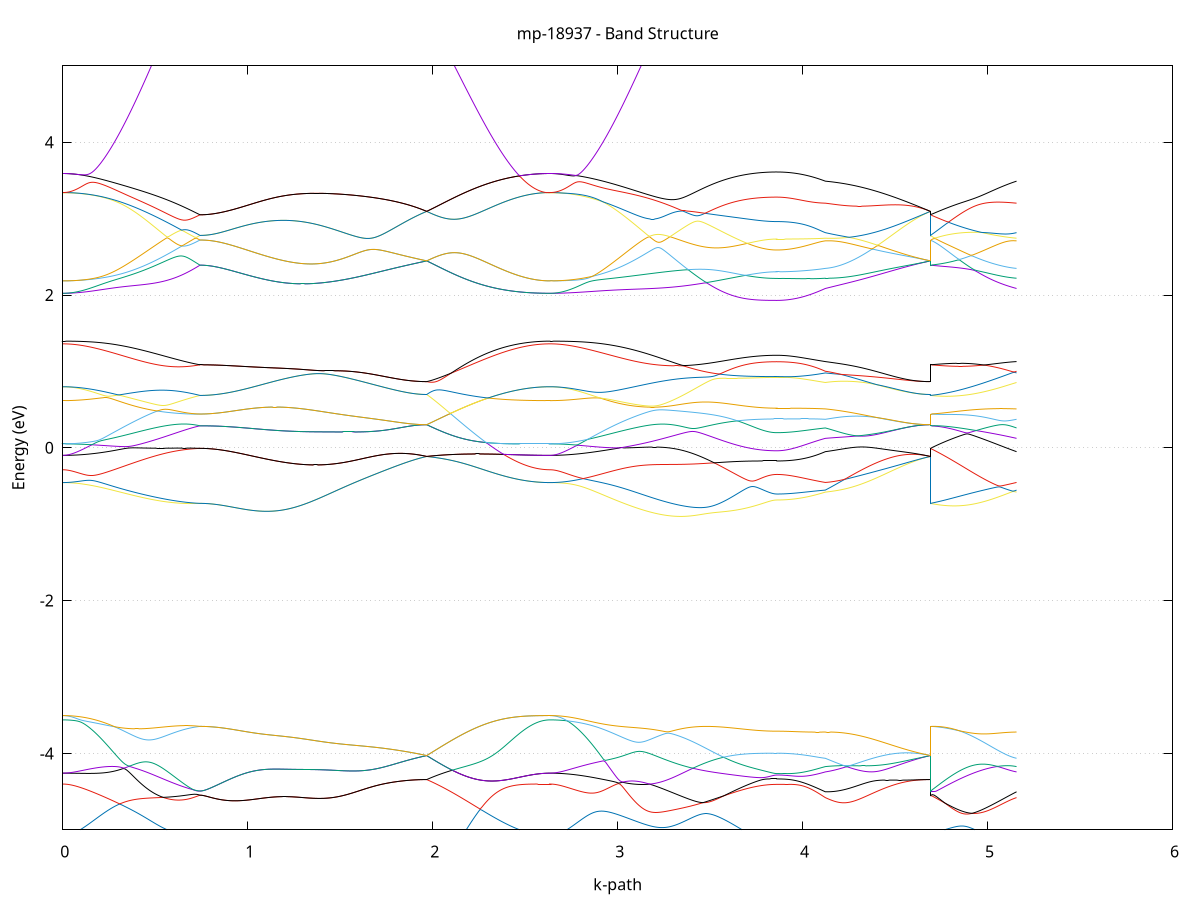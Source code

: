 set title 'mp-18937 - Band Structure'
set xlabel 'k-path'
set ylabel 'Energy (eV)'
set grid y
set yrange [-5:5]
set terminal png size 800,600
set output 'mp-18937_bands_gnuplot.png'
plot '-' using 1:2 with lines notitle, '-' using 1:2 with lines notitle, '-' using 1:2 with lines notitle, '-' using 1:2 with lines notitle, '-' using 1:2 with lines notitle, '-' using 1:2 with lines notitle, '-' using 1:2 with lines notitle, '-' using 1:2 with lines notitle, '-' using 1:2 with lines notitle, '-' using 1:2 with lines notitle, '-' using 1:2 with lines notitle, '-' using 1:2 with lines notitle, '-' using 1:2 with lines notitle, '-' using 1:2 with lines notitle, '-' using 1:2 with lines notitle, '-' using 1:2 with lines notitle, '-' using 1:2 with lines notitle, '-' using 1:2 with lines notitle, '-' using 1:2 with lines notitle, '-' using 1:2 with lines notitle, '-' using 1:2 with lines notitle, '-' using 1:2 with lines notitle, '-' using 1:2 with lines notitle, '-' using 1:2 with lines notitle, '-' using 1:2 with lines notitle, '-' using 1:2 with lines notitle, '-' using 1:2 with lines notitle, '-' using 1:2 with lines notitle, '-' using 1:2 with lines notitle, '-' using 1:2 with lines notitle, '-' using 1:2 with lines notitle, '-' using 1:2 with lines notitle, '-' using 1:2 with lines notitle, '-' using 1:2 with lines notitle, '-' using 1:2 with lines notitle, '-' using 1:2 with lines notitle, '-' using 1:2 with lines notitle, '-' using 1:2 with lines notitle, '-' using 1:2 with lines notitle, '-' using 1:2 with lines notitle, '-' using 1:2 with lines notitle, '-' using 1:2 with lines notitle, '-' using 1:2 with lines notitle, '-' using 1:2 with lines notitle, '-' using 1:2 with lines notitle, '-' using 1:2 with lines notitle, '-' using 1:2 with lines notitle, '-' using 1:2 with lines notitle, '-' using 1:2 with lines notitle, '-' using 1:2 with lines notitle, '-' using 1:2 with lines notitle, '-' using 1:2 with lines notitle, '-' using 1:2 with lines notitle, '-' using 1:2 with lines notitle, '-' using 1:2 with lines notitle, '-' using 1:2 with lines notitle, '-' using 1:2 with lines notitle, '-' using 1:2 with lines notitle, '-' using 1:2 with lines notitle, '-' using 1:2 with lines notitle, '-' using 1:2 with lines notitle, '-' using 1:2 with lines notitle, '-' using 1:2 with lines notitle, '-' using 1:2 with lines notitle, '-' using 1:2 with lines notitle, '-' using 1:2 with lines notitle, '-' using 1:2 with lines notitle, '-' using 1:2 with lines notitle, '-' using 1:2 with lines notitle, '-' using 1:2 with lines notitle, '-' using 1:2 with lines notitle, '-' using 1:2 with lines notitle, '-' using 1:2 with lines notitle, '-' using 1:2 with lines notitle, '-' using 1:2 with lines notitle, '-' using 1:2 with lines notitle, '-' using 1:2 with lines notitle, '-' using 1:2 with lines notitle, '-' using 1:2 with lines notitle, '-' using 1:2 with lines notitle, '-' using 1:2 with lines notitle, '-' using 1:2 with lines notitle, '-' using 1:2 with lines notitle, '-' using 1:2 with lines notitle, '-' using 1:2 with lines notitle, '-' using 1:2 with lines notitle, '-' using 1:2 with lines notitle, '-' using 1:2 with lines notitle, '-' using 1:2 with lines notitle, '-' using 1:2 with lines notitle, '-' using 1:2 with lines notitle, '-' using 1:2 with lines notitle, '-' using 1:2 with lines notitle, '-' using 1:2 with lines notitle, '-' using 1:2 with lines notitle, '-' using 1:2 with lines notitle
0.000000 -39.953764
0.009891 -39.953764
0.019782 -39.953764
0.029673 -39.953764
0.039563 -39.953664
0.049454 -39.953564
0.059345 -39.953564
0.069236 -39.953464
0.079127 -39.953364
0.089018 -39.953164
0.098909 -39.953064
0.108799 -39.952964
0.118690 -39.952764
0.128581 -39.952564
0.138472 -39.952364
0.148363 -39.952164
0.158254 -39.951964
0.168144 -39.951764
0.178035 -39.951464
0.187926 -39.951264
0.197817 -39.950964
0.207708 -39.950664
0.217599 -39.950364
0.227490 -39.950064
0.237380 -39.949664
0.247271 -39.949364
0.257162 -39.948964
0.267053 -39.948564
0.276944 -39.948264
0.286835 -39.947864
0.296726 -39.947364
0.306616 -39.946964
0.316507 -39.946564
0.326398 -39.946064
0.336289 -39.945664
0.346180 -39.945164
0.356071 -39.944664
0.365961 -39.944164
0.375852 -39.943664
0.385743 -39.943064
0.395634 -39.942564
0.405525 -39.942064
0.415416 -39.941464
0.425307 -39.940864
0.435197 -39.940264
0.445088 -39.939764
0.454979 -39.939164
0.464870 -39.938464
0.474761 -39.937864
0.484652 -39.937264
0.494543 -39.936664
0.504433 -39.935964
0.514324 -39.935364
0.524215 -39.934664
0.534106 -39.934064
0.543997 -39.933364
0.553888 -39.932664
0.563779 -39.931964
0.573669 -39.931364
0.583560 -39.930664
0.593451 -39.929964
0.603342 -39.929264
0.613233 -39.928564
0.623124 -39.927864
0.633014 -39.927164
0.642905 -39.926464
0.652796 -39.925764
0.662687 -39.925064
0.672578 -39.924364
0.682469 -39.923664
0.692360 -39.922964
0.702250 -39.922264
0.712141 -39.921564
0.722032 -39.920864
0.731923 -39.920164
0.741814 -39.919464
0.741814 -39.919464
0.751811 -39.919464
0.761808 -39.919464
0.771805 -39.919464
0.781802 -39.919464
0.791799 -39.919464
0.801795 -39.919464
0.811792 -39.919464
0.821789 -39.919464
0.831786 -39.919464
0.841783 -39.919464
0.851780 -39.919364
0.861777 -39.919364
0.871774 -39.919364
0.881771 -39.919364
0.891768 -39.919364
0.901765 -39.919364
0.911762 -39.919364
0.921759 -39.919364
0.931756 -39.919264
0.941753 -39.919264
0.951750 -39.919264
0.961746 -39.919264
0.971743 -39.919264
0.981740 -39.919164
0.991737 -39.919164
1.001734 -39.919164
1.011731 -39.919064
1.021728 -39.919064
1.031725 -39.918964
1.041722 -39.918964
1.051719 -39.918964
1.061716 -39.918864
1.071713 -39.918764
1.081710 -39.918764
1.091707 -39.918664
1.101704 -39.918664
1.111701 -39.918564
1.121698 -39.918464
1.131694 -39.918464
1.141691 -39.918364
1.151688 -39.918264
1.161685 -39.918164
1.171682 -39.918064
1.181679 -39.917964
1.191676 -39.917864
1.201673 -39.917764
1.211670 -39.917664
1.221667 -39.917564
1.231664 -39.917464
1.241661 -39.917364
1.251658 -39.917264
1.261655 -39.917064
1.271652 -39.916964
1.281649 -39.916864
1.291646 -39.916664
1.301642 -39.916564
1.311639 -39.916464
1.311639 -39.916464
1.321579 -39.916264
1.331518 -39.916164
1.341458 -39.915964
1.351397 -39.915864
1.361336 -39.915664
1.371276 -39.915564
1.381215 -39.915364
1.391154 -39.915264
1.401094 -39.915064
1.411033 -39.914864
1.420972 -39.914764
1.430912 -39.914564
1.440851 -39.914364
1.450791 -39.914264
1.460730 -39.914064
1.470669 -39.913864
1.480609 -39.913764
1.490548 -39.913564
1.500487 -39.913364
1.510427 -39.913264
1.520366 -39.913064
1.530306 -39.912864
1.540245 -39.912764
1.550184 -39.912564
1.560124 -39.912464
1.570063 -39.912264
1.580002 -39.912064
1.589942 -39.911964
1.599881 -39.911764
1.609821 -39.911664
1.619760 -39.911464
1.629699 -39.911364
1.639639 -39.911164
1.649578 -39.911064
1.659517 -39.910864
1.669457 -39.910764
1.679396 -39.910564
1.689336 -39.910464
1.699275 -39.910364
1.709214 -39.910264
1.719154 -39.910064
1.729093 -39.909964
1.739032 -39.909864
1.748972 -39.909764
1.758911 -39.909664
1.768851 -39.909564
1.778790 -39.909464
1.788729 -39.909364
1.798669 -39.909264
1.808608 -39.909164
1.818547 -39.909164
1.828487 -39.909064
1.838426 -39.908964
1.848366 -39.908864
1.858305 -39.908864
1.868244 -39.908764
1.878184 -39.908764
1.888123 -39.908664
1.898062 -39.908664
1.908002 -39.908664
1.917941 -39.908564
1.927881 -39.908564
1.937820 -39.908564
1.947759 -39.908564
1.957699 -39.908564
1.967638 -39.908564
1.967638 -39.908564
1.977591 -39.909464
1.987543 -39.910364
1.997496 -39.911264
2.007448 -39.912164
2.017401 -39.913064
2.027354 -39.914064
2.037306 -39.914964
2.047259 -39.915964
2.057211 -39.916864
2.067164 -39.917864
2.077117 -39.918864
2.087069 -39.919864
2.097022 -39.920764
2.106974 -39.921764
2.116927 -39.922764
2.126880 -39.923764
2.136832 -39.924764
2.146785 -39.925664
2.156737 -39.926664
2.166690 -39.927664
2.176643 -39.928564
2.186595 -39.929564
2.196548 -39.930464
2.206500 -39.931364
2.216453 -39.932264
2.226406 -39.933264
2.236358 -39.934164
2.246311 -39.934964
2.256263 -39.935864
2.266216 -39.936764
2.276169 -39.937564
2.286121 -39.938464
2.296074 -39.939264
2.306026 -39.940064
2.315979 -39.940764
2.325932 -39.941564
2.335884 -39.942264
2.345837 -39.942964
2.355790 -39.943664
2.365742 -39.944364
2.375695 -39.945064
2.385647 -39.945664
2.395600 -39.946264
2.405553 -39.946864
2.415505 -39.947464
2.425458 -39.948064
2.435410 -39.948564
2.445363 -39.949064
2.455316 -39.949564
2.465268 -39.949964
2.475221 -39.950464
2.485173 -39.950864
2.495126 -39.951164
2.505079 -39.951564
2.515031 -39.951864
2.524984 -39.952164
2.534936 -39.952464
2.544889 -39.952664
2.554842 -39.952964
2.564794 -39.953164
2.574747 -39.953264
2.584699 -39.953464
2.594652 -39.953564
2.604605 -39.953664
2.614557 -39.953764
2.624510 -39.953764
2.634462 -39.953764
2.634462 -39.953764
2.644438 -39.953764
2.654414 -39.953764
2.664390 -39.953764
2.674366 -39.953664
2.684342 -39.953664
2.694317 -39.953564
2.704293 -39.953464
2.714269 -39.953364
2.724245 -39.953264
2.734221 -39.953164
2.744197 -39.952964
2.754172 -39.952864
2.764148 -39.952664
2.774124 -39.952464
2.784100 -39.952264
2.794076 -39.952064
2.804052 -39.951864
2.814027 -39.951664
2.824003 -39.951364
2.833979 -39.951164
2.843955 -39.950864
2.853931 -39.950564
2.863907 -39.950264
2.873882 -39.949964
2.883858 -39.949664
2.893834 -39.949364
2.903810 -39.948964
2.913786 -39.948664
2.923762 -39.948264
2.933737 -39.947864
2.943713 -39.947464
2.953689 -39.947064
2.963665 -39.946664
2.973641 -39.946164
2.983617 -39.945764
2.993592 -39.945264
3.003568 -39.944864
3.013544 -39.944364
3.023520 -39.943864
3.033496 -39.943364
3.043471 -39.942864
3.053447 -39.942364
3.063423 -39.941864
3.073399 -39.941264
3.083375 -39.940764
3.093351 -39.940164
3.103326 -39.939564
3.113302 -39.939064
3.123278 -39.938464
3.133254 -39.937864
3.143230 -39.937264
3.153206 -39.936664
3.163181 -39.936064
3.173157 -39.935464
3.183133 -39.934764
3.193109 -39.934164
3.203085 -39.933464
3.213061 -39.932864
3.223036 -39.932164
3.233012 -39.931564
3.242988 -39.930864
3.252964 -39.930264
3.262940 -39.929564
3.272916 -39.928864
3.282891 -39.928264
3.292867 -39.927564
3.302843 -39.926864
3.312819 -39.926264
3.322795 -39.925564
3.332771 -39.924864
3.342746 -39.924164
3.352722 -39.923564
3.362698 -39.922864
3.372674 -39.922164
3.382650 -39.921564
3.392626 -39.920864
3.402601 -39.920264
3.412577 -39.919564
3.422553 -39.919064
3.432529 -39.918764
3.442505 -39.919064
3.452481 -39.919564
3.462456 -39.919964
3.472432 -39.920364
3.482408 -39.920764
3.492384 -39.921164
3.502360 -39.921664
3.512336 -39.922064
3.522311 -39.922464
3.532287 -39.922864
3.532287 -39.922864
3.542227 -39.923164
3.552166 -39.923564
3.562105 -39.923964
3.572045 -39.924264
3.581984 -39.924664
3.591924 -39.924964
3.601863 -39.925264
3.611802 -39.925564
3.621742 -39.925864
3.631681 -39.926164
3.641620 -39.926464
3.651560 -39.926764
3.661499 -39.927064
3.671438 -39.927264
3.681378 -39.927564
3.691317 -39.927764
3.701257 -39.927964
3.711196 -39.928164
3.721135 -39.928364
3.731075 -39.928564
3.741014 -39.928664
3.750953 -39.928864
3.760893 -39.928964
3.770832 -39.929164
3.780772 -39.929264
3.790711 -39.929364
3.800650 -39.929464
3.810590 -39.929464
3.820529 -39.929564
3.830468 -39.929564
3.840408 -39.929664
3.850347 -39.929664
3.860287 -39.929664
3.860287 -39.929664
3.870008 -39.929664
3.879730 -39.929564
3.889452 -39.929564
3.899174 -39.929464
3.908895 -39.929364
3.918617 -39.929264
3.928339 -39.929064
3.938061 -39.928864
3.947782 -39.928664
3.957504 -39.928464
3.967226 -39.928164
3.976947 -39.927964
3.986669 -39.927664
3.996391 -39.927364
4.006113 -39.926964
4.015834 -39.926664
4.025556 -39.926264
4.035278 -39.925864
4.045000 -39.925464
4.054721 -39.925064
4.064443 -39.924564
4.074165 -39.924164
4.083887 -39.923664
4.093608 -39.923164
4.103330 -39.922664
4.113052 -39.922064
4.122774 -39.921564
4.122774 -39.921564
4.132740 -39.921164
4.142707 -39.920664
4.152674 -39.920264
4.162641 -39.919864
4.172608 -39.919464
4.182575 -39.919064
4.192542 -39.918664
4.202508 -39.918264
4.212475 -39.917864
4.222442 -39.917464
4.232409 -39.917064
4.242376 -39.916664
4.252343 -39.916264
4.262310 -39.915964
4.272277 -39.915564
4.282243 -39.915264
4.292210 -39.914864
4.302177 -39.914564
4.312144 -39.914264
4.322111 -39.913864
4.332078 -39.913564
4.342045 -39.913264
4.352012 -39.912964
4.361978 -39.912764
4.371945 -39.912464
4.381912 -39.912164
4.391879 -39.911964
4.401846 -39.911664
4.411813 -39.911464
4.421780 -39.911264
4.431746 -39.911064
4.441713 -39.910864
4.451680 -39.910664
4.461647 -39.910464
4.471614 -39.910264
4.481581 -39.910064
4.491548 -39.909964
4.501515 -39.909764
4.511481 -39.909664
4.521448 -39.909464
4.531415 -39.909364
4.541382 -39.909264
4.551349 -39.909164
4.561316 -39.909064
4.571283 -39.908964
4.581249 -39.908964
4.591216 -39.908864
4.601183 -39.908764
4.611150 -39.908764
4.621117 -39.908664
4.631084 -39.908664
4.641051 -39.908564
4.651018 -39.908564
4.660984 -39.908564
4.670951 -39.908564
4.680918 -39.908564
4.690885 -39.908564
4.690885 -39.919464
4.700799 -39.919464
4.710713 -39.919464
4.720627 -39.919464
4.730541 -39.919464
4.740455 -39.919464
4.750369 -39.919464
4.760283 -39.919364
4.770197 -39.919364
4.780111 -39.919364
4.790025 -39.919364
4.799939 -39.919264
4.809853 -39.919264
4.819767 -39.919264
4.829681 -39.919164
4.839595 -39.919164
4.849509 -39.919164
4.859423 -39.919164
4.869337 -39.919064
4.879251 -39.919064
4.889165 -39.919064
4.899079 -39.919064
4.908993 -39.919064
4.918907 -39.919064
4.928821 -39.919064
4.938735 -39.919064
4.948649 -39.919064
4.958563 -39.919164
4.968478 -39.919164
4.978392 -39.919164
4.988306 -39.919264
4.998220 -39.919264
5.008134 -39.919364
5.018048 -39.919464
5.027962 -39.919564
5.037876 -39.919564
5.047790 -39.919764
5.057704 -39.919864
5.067618 -39.919964
5.077532 -39.920064
5.087446 -39.920264
5.097360 -39.920364
5.107274 -39.920564
5.117188 -39.920764
5.127102 -39.920964
5.137016 -39.921164
5.146930 -39.921364
5.156844 -39.921564
e
0.000000 -39.892364
0.009891 -39.892364
0.019782 -39.892364
0.029673 -39.892364
0.039563 -39.892464
0.049454 -39.892464
0.059345 -39.892564
0.069236 -39.892564
0.079127 -39.892664
0.089018 -39.892664
0.098909 -39.892764
0.108799 -39.892864
0.118690 -39.892964
0.128581 -39.893064
0.138472 -39.893264
0.148363 -39.893364
0.158254 -39.893464
0.168144 -39.893664
0.178035 -39.893764
0.187926 -39.893964
0.197817 -39.894164
0.207708 -39.894364
0.217599 -39.894464
0.227490 -39.894764
0.237380 -39.894964
0.247271 -39.895164
0.257162 -39.895364
0.267053 -39.895664
0.276944 -39.895864
0.286835 -39.896164
0.296726 -39.896464
0.306616 -39.896764
0.316507 -39.897064
0.326398 -39.897364
0.336289 -39.897664
0.346180 -39.898064
0.356071 -39.898364
0.365961 -39.898764
0.375852 -39.899064
0.385743 -39.899464
0.395634 -39.899864
0.405525 -39.900264
0.415416 -39.900664
0.425307 -39.901064
0.435197 -39.901464
0.445088 -39.901964
0.454979 -39.902364
0.464870 -39.902864
0.474761 -39.903364
0.484652 -39.903764
0.494543 -39.904264
0.504433 -39.904764
0.514324 -39.905264
0.524215 -39.905864
0.534106 -39.906364
0.543997 -39.906864
0.553888 -39.907464
0.563779 -39.907964
0.573669 -39.908564
0.583560 -39.909164
0.593451 -39.909764
0.603342 -39.910364
0.613233 -39.910964
0.623124 -39.911564
0.633014 -39.912164
0.642905 -39.912764
0.652796 -39.913464
0.662687 -39.914064
0.672578 -39.914764
0.682469 -39.915364
0.692360 -39.916064
0.702250 -39.916764
0.712141 -39.917364
0.722032 -39.918064
0.731923 -39.918764
0.741814 -39.919464
0.741814 -39.919464
0.751811 -39.919464
0.761808 -39.919464
0.771805 -39.919464
0.781802 -39.919464
0.791799 -39.919464
0.801795 -39.919464
0.811792 -39.919464
0.821789 -39.919464
0.831786 -39.919464
0.841783 -39.919464
0.851780 -39.919364
0.861777 -39.919364
0.871774 -39.919364
0.881771 -39.919364
0.891768 -39.919364
0.901765 -39.919364
0.911762 -39.919364
0.921759 -39.919364
0.931756 -39.919264
0.941753 -39.919264
0.951750 -39.919264
0.961746 -39.919264
0.971743 -39.919264
0.981740 -39.919164
0.991737 -39.919164
1.001734 -39.919164
1.011731 -39.919064
1.021728 -39.919064
1.031725 -39.918964
1.041722 -39.918964
1.051719 -39.918964
1.061716 -39.918864
1.071713 -39.918764
1.081710 -39.918764
1.091707 -39.918664
1.101704 -39.918664
1.111701 -39.918564
1.121698 -39.918464
1.131694 -39.918464
1.141691 -39.918364
1.151688 -39.918264
1.161685 -39.918164
1.171682 -39.918064
1.181679 -39.917964
1.191676 -39.917864
1.201673 -39.917764
1.211670 -39.917664
1.221667 -39.917564
1.231664 -39.917464
1.241661 -39.917364
1.251658 -39.917264
1.261655 -39.917064
1.271652 -39.916964
1.281649 -39.916864
1.291646 -39.916664
1.301642 -39.916564
1.311639 -39.916464
1.311639 -39.916464
1.321579 -39.916264
1.331518 -39.916164
1.341458 -39.915964
1.351397 -39.915864
1.361336 -39.915664
1.371276 -39.915564
1.381215 -39.915364
1.391154 -39.915264
1.401094 -39.915064
1.411033 -39.914864
1.420972 -39.914764
1.430912 -39.914564
1.440851 -39.914364
1.450791 -39.914264
1.460730 -39.914064
1.470669 -39.913864
1.480609 -39.913764
1.490548 -39.913564
1.500487 -39.913364
1.510427 -39.913264
1.520366 -39.913064
1.530306 -39.912864
1.540245 -39.912764
1.550184 -39.912564
1.560124 -39.912364
1.570063 -39.912264
1.580002 -39.912064
1.589942 -39.911964
1.599881 -39.911764
1.609821 -39.911664
1.619760 -39.911464
1.629699 -39.911364
1.639639 -39.911164
1.649578 -39.911064
1.659517 -39.910864
1.669457 -39.910764
1.679396 -39.910564
1.689336 -39.910464
1.699275 -39.910364
1.709214 -39.910264
1.719154 -39.910064
1.729093 -39.909964
1.739032 -39.909864
1.748972 -39.909764
1.758911 -39.909664
1.768851 -39.909564
1.778790 -39.909464
1.788729 -39.909364
1.798669 -39.909264
1.808608 -39.909164
1.818547 -39.909164
1.828487 -39.909064
1.838426 -39.908964
1.848366 -39.908864
1.858305 -39.908864
1.868244 -39.908764
1.878184 -39.908764
1.888123 -39.908664
1.898062 -39.908664
1.908002 -39.908664
1.917941 -39.908564
1.927881 -39.908564
1.937820 -39.908564
1.947759 -39.908564
1.957699 -39.908564
1.967638 -39.908564
1.967638 -39.908564
1.977591 -39.907664
1.987543 -39.906764
1.997496 -39.905964
2.007448 -39.905164
2.017401 -39.904364
2.027354 -39.903564
2.037306 -39.902864
2.047259 -39.902064
2.057211 -39.901364
2.067164 -39.900664
2.077117 -39.900064
2.087069 -39.899364
2.097022 -39.898764
2.106974 -39.898164
2.116927 -39.897664
2.126880 -39.897164
2.136832 -39.896664
2.146785 -39.896164
2.156737 -39.895664
2.166690 -39.895264
2.176643 -39.894864
2.186595 -39.894464
2.196548 -39.894164
2.206500 -39.893864
2.216453 -39.893564
2.226406 -39.893264
2.236358 -39.893064
2.246311 -39.892764
2.256263 -39.892564
2.266216 -39.892464
2.276169 -39.892264
2.286121 -39.892064
2.296074 -39.891964
2.306026 -39.891864
2.315979 -39.891764
2.325932 -39.891764
2.335884 -39.891664
2.345837 -39.891664
2.355790 -39.891564
2.365742 -39.891564
2.375695 -39.891564
2.385647 -39.891564
2.395600 -39.891564
2.405553 -39.891564
2.415505 -39.891564
2.425458 -39.891664
2.435410 -39.891664
2.445363 -39.891764
2.455316 -39.891764
2.465268 -39.891764
2.475221 -39.891864
2.485173 -39.891864
2.495126 -39.891964
2.505079 -39.891964
2.515031 -39.892064
2.524984 -39.892064
2.534936 -39.892164
2.544889 -39.892164
2.554842 -39.892164
2.564794 -39.892264
2.574747 -39.892264
2.584699 -39.892264
2.594652 -39.892264
2.604605 -39.892364
2.614557 -39.892364
2.624510 -39.892364
2.634462 -39.892364
2.634462 -39.892364
2.644438 -39.892364
2.654414 -39.892364
2.664390 -39.892364
2.674366 -39.892464
2.684342 -39.892464
2.694317 -39.892564
2.704293 -39.892564
2.714269 -39.892664
2.724245 -39.892764
2.734221 -39.892864
2.744197 -39.892964
2.754172 -39.893064
2.764148 -39.893264
2.774124 -39.893364
2.784100 -39.893464
2.794076 -39.893664
2.804052 -39.893864
2.814027 -39.893964
2.824003 -39.894164
2.833979 -39.894364
2.843955 -39.894564
2.853931 -39.894764
2.863907 -39.895064
2.873882 -39.895264
2.883858 -39.895464
2.893834 -39.895764
2.903810 -39.896064
2.913786 -39.896264
2.923762 -39.896564
2.933737 -39.896864
2.943713 -39.897164
2.953689 -39.897464
2.963665 -39.897764
2.973641 -39.898164
2.983617 -39.898464
2.993592 -39.898864
3.003568 -39.899164
3.013544 -39.899564
3.023520 -39.899864
3.033496 -39.900264
3.043471 -39.900664
3.053447 -39.901064
3.063423 -39.901464
3.073399 -39.901864
3.083375 -39.902264
3.093351 -39.902664
3.103326 -39.903064
3.113302 -39.903564
3.123278 -39.903964
3.133254 -39.904364
3.143230 -39.904864
3.153206 -39.905264
3.163181 -39.905764
3.173157 -39.906164
3.183133 -39.906664
3.193109 -39.907164
3.203085 -39.907564
3.213061 -39.908064
3.223036 -39.908564
3.233012 -39.909064
3.242988 -39.909464
3.252964 -39.909964
3.262940 -39.910464
3.272916 -39.910964
3.282891 -39.911464
3.292867 -39.911964
3.302843 -39.912364
3.312819 -39.912864
3.322795 -39.913364
3.332771 -39.913864
3.342746 -39.914364
3.352722 -39.914864
3.362698 -39.915264
3.372674 -39.915764
3.382650 -39.916264
3.392626 -39.916664
3.402601 -39.917164
3.412577 -39.917564
3.422553 -39.917964
3.432529 -39.918064
3.442505 -39.917564
3.452481 -39.916964
3.462456 -39.916364
3.472432 -39.915764
3.482408 -39.915164
3.492384 -39.914564
3.502360 -39.913964
3.512336 -39.913364
3.522311 -39.912764
3.532287 -39.912264
3.532287 -39.912264
3.542227 -39.911664
3.552166 -39.911164
3.562105 -39.910664
3.572045 -39.910164
3.581984 -39.909664
3.591924 -39.909164
3.601863 -39.908664
3.611802 -39.908264
3.621742 -39.907764
3.631681 -39.907364
3.641620 -39.906964
3.651560 -39.906564
3.661499 -39.906164
3.671438 -39.905864
3.681378 -39.905464
3.691317 -39.905164
3.701257 -39.904864
3.711196 -39.904564
3.721135 -39.904264
3.731075 -39.904064
3.741014 -39.903764
3.750953 -39.903564
3.760893 -39.903364
3.770832 -39.903164
3.780772 -39.903064
3.790711 -39.902864
3.800650 -39.902764
3.810590 -39.902664
3.820529 -39.902564
3.830468 -39.902464
3.840408 -39.902464
3.850347 -39.902464
3.860287 -39.902464
3.860287 -39.902464
3.870008 -39.902464
3.879730 -39.902464
3.889452 -39.902464
3.899174 -39.902564
3.908895 -39.902664
3.918617 -39.902764
3.928339 -39.902864
3.938061 -39.902964
3.947782 -39.903164
3.957504 -39.903264
3.967226 -39.903464
3.976947 -39.903664
3.986669 -39.903864
3.996391 -39.904064
4.006113 -39.904364
4.015834 -39.904664
4.025556 -39.904864
4.035278 -39.905164
4.045000 -39.905464
4.054721 -39.905864
4.064443 -39.906164
4.074165 -39.906564
4.083887 -39.906864
4.093608 -39.907264
4.103330 -39.907664
4.113052 -39.908064
4.122774 -39.908564
4.122774 -39.908564
4.132740 -39.908664
4.142707 -39.908764
4.152674 -39.908864
4.162641 -39.908964
4.172608 -39.909064
4.182575 -39.909164
4.192542 -39.909164
4.202508 -39.909264
4.212475 -39.909364
4.222442 -39.909364
4.232409 -39.909464
4.242376 -39.909464
4.252343 -39.909564
4.262310 -39.909564
4.272277 -39.909564
4.282243 -39.909664
4.292210 -39.909664
4.302177 -39.909664
4.312144 -39.909664
4.322111 -39.909664
4.332078 -39.909664
4.342045 -39.909664
4.352012 -39.909664
4.361978 -39.909664
4.371945 -39.909664
4.381912 -39.909564
4.391879 -39.909564
4.401846 -39.909564
4.411813 -39.909564
4.421780 -39.909464
4.431746 -39.909464
4.441713 -39.909364
4.451680 -39.909364
4.461647 -39.909364
4.471614 -39.909264
4.481581 -39.909264
4.491548 -39.909164
4.501515 -39.909164
4.511481 -39.909064
4.521448 -39.909064
4.531415 -39.908964
4.541382 -39.908964
4.551349 -39.908864
4.561316 -39.908864
4.571283 -39.908864
4.581249 -39.908764
4.591216 -39.908764
4.601183 -39.908664
4.611150 -39.908664
4.621117 -39.908664
4.631084 -39.908664
4.641051 -39.908564
4.651018 -39.908564
4.660984 -39.908564
4.670951 -39.908564
4.680918 -39.908564
4.690885 -39.908564
4.690885 -39.919464
4.700799 -39.919464
4.710713 -39.919364
4.720627 -39.919364
4.730541 -39.919364
4.740455 -39.919264
4.750369 -39.919264
4.760283 -39.919164
4.770197 -39.919064
4.780111 -39.919064
4.790025 -39.918964
4.799939 -39.918864
4.809853 -39.918664
4.819767 -39.918564
4.829681 -39.918464
4.839595 -39.918264
4.849509 -39.918164
4.859423 -39.917964
4.869337 -39.917764
4.879251 -39.917564
4.889165 -39.917364
4.899079 -39.917164
4.908993 -39.916964
4.918907 -39.916764
4.928821 -39.916464
4.938735 -39.916264
4.948649 -39.915964
4.958563 -39.915664
4.968478 -39.915364
4.978392 -39.915064
4.988306 -39.914764
4.998220 -39.914464
5.008134 -39.914164
5.018048 -39.913764
5.027962 -39.913464
5.037876 -39.913064
5.047790 -39.912764
5.057704 -39.912364
5.067618 -39.911964
5.077532 -39.911664
5.087446 -39.911264
5.097360 -39.910864
5.107274 -39.910464
5.117188 -39.910064
5.127102 -39.909664
5.137016 -39.909364
5.146930 -39.908964
5.156844 -39.908564
e
0.000000 -39.766764
0.009891 -39.766764
0.019782 -39.766764
0.029673 -39.766764
0.039563 -39.766764
0.049454 -39.766864
0.059345 -39.766864
0.069236 -39.766864
0.079127 -39.766864
0.089018 -39.766964
0.098909 -39.766964
0.108799 -39.767064
0.118690 -39.767064
0.128581 -39.767164
0.138472 -39.767164
0.148363 -39.767264
0.158254 -39.767364
0.168144 -39.767464
0.178035 -39.767464
0.187926 -39.767564
0.197817 -39.767664
0.207708 -39.767764
0.217599 -39.767864
0.227490 -39.767964
0.237380 -39.768064
0.247271 -39.768164
0.257162 -39.768264
0.267053 -39.768364
0.276944 -39.768464
0.286835 -39.768564
0.296726 -39.768664
0.306616 -39.768864
0.316507 -39.768964
0.326398 -39.769064
0.336289 -39.769164
0.346180 -39.769364
0.356071 -39.769464
0.365961 -39.769564
0.375852 -39.769764
0.385743 -39.769864
0.395634 -39.769964
0.405525 -39.770164
0.415416 -39.770264
0.425307 -39.770364
0.435197 -39.770564
0.445088 -39.770664
0.454979 -39.770864
0.464870 -39.770964
0.474761 -39.771064
0.484652 -39.771264
0.494543 -39.771364
0.504433 -39.771464
0.514324 -39.771664
0.524215 -39.771764
0.534106 -39.771864
0.543997 -39.772064
0.553888 -39.772164
0.563779 -39.772264
0.573669 -39.772364
0.583560 -39.772464
0.593451 -39.772664
0.603342 -39.772764
0.613233 -39.772864
0.623124 -39.772964
0.633014 -39.772964
0.642905 -39.773064
0.652796 -39.773164
0.662687 -39.773264
0.672578 -39.773364
0.682469 -39.773364
0.692360 -39.773464
0.702250 -39.773464
0.712141 -39.773464
0.722032 -39.773564
0.731923 -39.773564
0.741814 -39.773564
0.741814 -39.773564
0.751811 -39.773564
0.761808 -39.773564
0.771805 -39.773564
0.781802 -39.773664
0.791799 -39.773664
0.801795 -39.773664
0.811792 -39.773764
0.821789 -39.773864
0.831786 -39.773864
0.841783 -39.773964
0.851780 -39.774064
0.861777 -39.774164
0.871774 -39.774264
0.881771 -39.774364
0.891768 -39.774464
0.901765 -39.774564
0.911762 -39.774664
0.921759 -39.774764
0.931756 -39.774864
0.941753 -39.774964
0.951750 -39.775164
0.961746 -39.775264
0.971743 -39.775364
0.981740 -39.775464
0.991737 -39.775564
1.001734 -39.775664
1.011731 -39.775764
1.021728 -39.775864
1.031725 -39.775964
1.041722 -39.776064
1.051719 -39.776164
1.061716 -39.776264
1.071713 -39.776364
1.081710 -39.776464
1.091707 -39.776464
1.101704 -39.776564
1.111701 -39.776664
1.121698 -39.776664
1.131694 -39.776764
1.141691 -39.776864
1.151688 -39.776864
1.161685 -39.776964
1.171682 -39.776964
1.181679 -39.776964
1.191676 -39.777064
1.201673 -39.777064
1.211670 -39.777064
1.221667 -39.777164
1.231664 -39.777164
1.241661 -39.777164
1.251658 -39.777164
1.261655 -39.777264
1.271652 -39.777264
1.281649 -39.777264
1.291646 -39.777264
1.301642 -39.777264
1.311639 -39.777264
1.311639 -39.777264
1.321579 -39.777364
1.331518 -39.777364
1.341458 -39.777364
1.351397 -39.777364
1.361336 -39.777364
1.371276 -39.777364
1.381215 -39.777364
1.391154 -39.777464
1.401094 -39.777464
1.411033 -39.777464
1.420972 -39.777464
1.430912 -39.777464
1.440851 -39.777464
1.450791 -39.777564
1.460730 -39.777564
1.470669 -39.777564
1.480609 -39.777564
1.490548 -39.777664
1.500487 -39.777664
1.510427 -39.777664
1.520366 -39.777664
1.530306 -39.777764
1.540245 -39.777764
1.550184 -39.777764
1.560124 -39.777864
1.570063 -39.777864
1.580002 -39.777864
1.589942 -39.777864
1.599881 -39.777964
1.609821 -39.777964
1.619760 -39.777964
1.629699 -39.777964
1.639639 -39.778064
1.649578 -39.778064
1.659517 -39.778064
1.669457 -39.778064
1.679396 -39.778164
1.689336 -39.778164
1.699275 -39.778164
1.709214 -39.778164
1.719154 -39.778164
1.729093 -39.778164
1.739032 -39.778164
1.748972 -39.778264
1.758911 -39.778264
1.768851 -39.778264
1.778790 -39.778264
1.788729 -39.778264
1.798669 -39.778264
1.808608 -39.778264
1.818547 -39.778264
1.828487 -39.778264
1.838426 -39.778264
1.848366 -39.778264
1.858305 -39.778264
1.868244 -39.778264
1.878184 -39.778264
1.888123 -39.778264
1.898062 -39.778264
1.908002 -39.778264
1.917941 -39.778264
1.927881 -39.778264
1.937820 -39.778264
1.947759 -39.778264
1.957699 -39.778264
1.967638 -39.778264
1.967638 -39.778264
1.977591 -39.778564
1.987543 -39.778764
1.997496 -39.778964
2.007448 -39.779164
2.017401 -39.779364
2.027354 -39.779464
2.037306 -39.779564
2.047259 -39.779664
2.057211 -39.779764
2.067164 -39.779864
2.077117 -39.779864
2.087069 -39.779964
2.097022 -39.779964
2.106974 -39.779864
2.116927 -39.779864
2.126880 -39.779764
2.136832 -39.779664
2.146785 -39.779564
2.156737 -39.779364
2.166690 -39.779264
2.176643 -39.779064
2.186595 -39.778864
2.196548 -39.778664
2.206500 -39.778464
2.216453 -39.778164
2.226406 -39.777964
2.236358 -39.777664
2.246311 -39.777364
2.256263 -39.777064
2.266216 -39.776664
2.276169 -39.776364
2.286121 -39.776064
2.296074 -39.775664
2.306026 -39.775264
2.315979 -39.774964
2.325932 -39.774564
2.335884 -39.774164
2.345837 -39.773764
2.355790 -39.773464
2.365742 -39.773064
2.375695 -39.772664
2.385647 -39.772264
2.395600 -39.771864
2.405553 -39.771564
2.415505 -39.771164
2.425458 -39.770864
2.435410 -39.770464
2.445363 -39.770164
2.455316 -39.769864
2.465268 -39.769564
2.475221 -39.769264
2.485173 -39.768964
2.495126 -39.768664
2.505079 -39.768464
2.515031 -39.768164
2.524984 -39.767964
2.534936 -39.767764
2.544889 -39.767564
2.554842 -39.767364
2.564794 -39.767264
2.574747 -39.767164
2.584699 -39.767064
2.594652 -39.766964
2.604605 -39.766864
2.614557 -39.766764
2.624510 -39.766764
2.634462 -39.766764
2.634462 -39.766764
2.644438 -39.766764
2.654414 -39.766764
2.664390 -39.766764
2.674366 -39.766764
2.684342 -39.766764
2.694317 -39.766864
2.704293 -39.766864
2.714269 -39.766864
2.724245 -39.766864
2.734221 -39.766964
2.744197 -39.766964
2.754172 -39.766964
2.764148 -39.767064
2.774124 -39.767064
2.784100 -39.767164
2.794076 -39.767164
2.804052 -39.767264
2.814027 -39.767264
2.824003 -39.767364
2.833979 -39.767364
2.843955 -39.767464
2.853931 -39.767564
2.863907 -39.767564
2.873882 -39.767664
2.883858 -39.767764
2.893834 -39.767864
2.903810 -39.767964
2.913786 -39.768064
2.923762 -39.768164
2.933737 -39.768264
2.943713 -39.768364
2.953689 -39.768464
2.963665 -39.768564
2.973641 -39.768764
2.983617 -39.768864
2.993592 -39.769064
3.003568 -39.769264
3.013544 -39.769464
3.023520 -39.769764
3.033496 -39.769964
3.043471 -39.770264
3.053447 -39.770564
3.063423 -39.770964
3.073399 -39.771264
3.083375 -39.771664
3.093351 -39.772064
3.103326 -39.772464
3.113302 -39.772864
3.123278 -39.773264
3.133254 -39.773664
3.143230 -39.773964
3.153206 -39.774364
3.163181 -39.774764
3.173157 -39.775164
3.183133 -39.775564
3.193109 -39.775864
3.203085 -39.776264
3.213061 -39.776564
3.223036 -39.776864
3.233012 -39.777164
3.242988 -39.777464
3.252964 -39.777764
3.262940 -39.778064
3.272916 -39.778364
3.282891 -39.778564
3.292867 -39.778864
3.302843 -39.779064
3.312819 -39.779264
3.322795 -39.779464
3.332771 -39.779664
3.342746 -39.779764
3.352722 -39.779964
3.362698 -39.780064
3.372674 -39.780164
3.382650 -39.780264
3.392626 -39.780364
3.402601 -39.780464
3.412577 -39.780564
3.422553 -39.780564
3.432529 -39.780564
3.442505 -39.780664
3.452481 -39.780664
3.462456 -39.780664
3.472432 -39.780664
3.482408 -39.780564
3.492384 -39.780564
3.502360 -39.780564
3.512336 -39.780464
3.522311 -39.780464
3.532287 -39.780364
3.532287 -39.780364
3.542227 -39.780264
3.552166 -39.780264
3.562105 -39.780164
3.572045 -39.780064
3.581984 -39.779964
3.591924 -39.779864
3.601863 -39.779764
3.611802 -39.779664
3.621742 -39.779564
3.631681 -39.779464
3.641620 -39.779364
3.651560 -39.779264
3.661499 -39.779164
3.671438 -39.779064
3.681378 -39.778964
3.691317 -39.778864
3.701257 -39.778764
3.711196 -39.778664
3.721135 -39.778664
3.731075 -39.778564
3.741014 -39.778464
3.750953 -39.778364
3.760893 -39.778364
3.770832 -39.778264
3.780772 -39.778264
3.790711 -39.778164
3.800650 -39.778164
3.810590 -39.778064
3.820529 -39.778064
3.830468 -39.778064
3.840408 -39.778064
3.850347 -39.778064
3.860287 -39.777964
3.860287 -39.777964
3.870008 -39.777964
3.879730 -39.777964
3.889452 -39.777964
3.899174 -39.777964
3.908895 -39.777964
3.918617 -39.777964
3.928339 -39.777864
3.938061 -39.777864
3.947782 -39.777864
3.957504 -39.777764
3.967226 -39.777764
3.976947 -39.777664
3.986669 -39.777664
3.996391 -39.777564
4.006113 -39.777564
4.015834 -39.777464
4.025556 -39.777364
4.035278 -39.777364
4.045000 -39.777264
4.054721 -39.777164
4.064443 -39.777064
4.074165 -39.776964
4.083887 -39.776864
4.093608 -39.776764
4.103330 -39.776964
4.113052 -39.777064
4.122774 -39.777164
4.122774 -39.777164
4.132740 -39.777264
4.142707 -39.777364
4.152674 -39.777464
4.162641 -39.777564
4.172608 -39.777664
4.182575 -39.777664
4.192542 -39.777764
4.202508 -39.777764
4.212475 -39.777864
4.222442 -39.777864
4.232409 -39.777964
4.242376 -39.777964
4.252343 -39.778064
4.262310 -39.778064
4.272277 -39.778164
4.282243 -39.778164
4.292210 -39.778164
4.302177 -39.778164
4.312144 -39.778264
4.322111 -39.778264
4.332078 -39.778264
4.342045 -39.778264
4.352012 -39.778264
4.361978 -39.778264
4.371945 -39.778264
4.381912 -39.778364
4.391879 -39.778364
4.401846 -39.778364
4.411813 -39.778364
4.421780 -39.778364
4.431746 -39.778364
4.441713 -39.778364
4.451680 -39.778364
4.461647 -39.778364
4.471614 -39.778364
4.481581 -39.778364
4.491548 -39.778364
4.501515 -39.778364
4.511481 -39.778364
4.521448 -39.778364
4.531415 -39.778364
4.541382 -39.778364
4.551349 -39.778264
4.561316 -39.778264
4.571283 -39.778264
4.581249 -39.778264
4.591216 -39.778264
4.601183 -39.778264
4.611150 -39.778264
4.621117 -39.778264
4.631084 -39.778264
4.641051 -39.778264
4.651018 -39.778264
4.660984 -39.778264
4.670951 -39.778264
4.680918 -39.778264
4.690885 -39.778264
4.690885 -39.773564
4.700799 -39.773664
4.710713 -39.773764
4.720627 -39.773964
4.730541 -39.774064
4.740455 -39.774264
4.750369 -39.774364
4.760283 -39.774564
4.770197 -39.774664
4.780111 -39.774864
4.790025 -39.774964
4.799939 -39.775164
4.809853 -39.775264
4.819767 -39.775464
4.829681 -39.775564
4.839595 -39.775764
4.849509 -39.775864
4.859423 -39.776064
4.869337 -39.776164
4.879251 -39.776264
4.889165 -39.776464
4.899079 -39.776564
4.908993 -39.776664
4.918907 -39.776764
4.928821 -39.776864
4.938735 -39.776964
4.948649 -39.777064
4.958563 -39.777164
4.968478 -39.777264
4.978392 -39.777364
4.988306 -39.777364
4.998220 -39.777464
5.008134 -39.777464
5.018048 -39.777564
5.027962 -39.777564
5.037876 -39.777564
5.047790 -39.777564
5.057704 -39.777664
5.067618 -39.777664
5.077532 -39.777564
5.087446 -39.777564
5.097360 -39.777564
5.107274 -39.777564
5.117188 -39.777464
5.127102 -39.777464
5.137016 -39.777364
5.146930 -39.777264
5.156844 -39.777164
e
0.000000 -39.759064
0.009891 -39.759164
0.019782 -39.759164
0.029673 -39.759164
0.039563 -39.759164
0.049454 -39.759264
0.059345 -39.759264
0.069236 -39.759364
0.079127 -39.759464
0.089018 -39.759564
0.098909 -39.759664
0.108799 -39.759764
0.118690 -39.759864
0.128581 -39.760064
0.138472 -39.760164
0.148363 -39.760364
0.158254 -39.760564
0.168144 -39.760764
0.178035 -39.760964
0.187926 -39.761164
0.197817 -39.761364
0.207708 -39.761564
0.217599 -39.761864
0.227490 -39.762064
0.237380 -39.762364
0.247271 -39.762664
0.257162 -39.762964
0.267053 -39.763264
0.276944 -39.763564
0.286835 -39.763864
0.296726 -39.764164
0.306616 -39.764464
0.316507 -39.764764
0.326398 -39.765064
0.336289 -39.765464
0.346180 -39.765764
0.356071 -39.766064
0.365961 -39.766364
0.375852 -39.766764
0.385743 -39.767064
0.395634 -39.767364
0.405525 -39.767664
0.415416 -39.768064
0.425307 -39.768364
0.435197 -39.768664
0.445088 -39.768964
0.454979 -39.769264
0.464870 -39.769564
0.474761 -39.769764
0.484652 -39.770064
0.494543 -39.770364
0.504433 -39.770564
0.514324 -39.770864
0.524215 -39.771064
0.534106 -39.771264
0.543997 -39.771564
0.553888 -39.771764
0.563779 -39.771964
0.573669 -39.772064
0.583560 -39.772264
0.593451 -39.772464
0.603342 -39.772564
0.613233 -39.772764
0.623124 -39.772864
0.633014 -39.772964
0.642905 -39.773064
0.652796 -39.773164
0.662687 -39.773264
0.672578 -39.773264
0.682469 -39.773364
0.692360 -39.773364
0.702250 -39.773464
0.712141 -39.773464
0.722032 -39.773564
0.731923 -39.773564
0.741814 -39.773564
0.741814 -39.773564
0.751811 -39.773564
0.761808 -39.773564
0.771805 -39.773564
0.781802 -39.773664
0.791799 -39.773664
0.801795 -39.773664
0.811792 -39.773764
0.821789 -39.773864
0.831786 -39.773864
0.841783 -39.773964
0.851780 -39.774064
0.861777 -39.774164
0.871774 -39.774264
0.881771 -39.774364
0.891768 -39.774464
0.901765 -39.774564
0.911762 -39.774664
0.921759 -39.774764
0.931756 -39.774864
0.941753 -39.774964
0.951750 -39.775164
0.961746 -39.775264
0.971743 -39.775364
0.981740 -39.775464
0.991737 -39.775564
1.001734 -39.775664
1.011731 -39.775764
1.021728 -39.775864
1.031725 -39.775964
1.041722 -39.776064
1.051719 -39.776164
1.061716 -39.776264
1.071713 -39.776364
1.081710 -39.776464
1.091707 -39.776464
1.101704 -39.776564
1.111701 -39.776664
1.121698 -39.776664
1.131694 -39.776764
1.141691 -39.776864
1.151688 -39.776864
1.161685 -39.776964
1.171682 -39.776964
1.181679 -39.776964
1.191676 -39.777064
1.201673 -39.777064
1.211670 -39.777064
1.221667 -39.777164
1.231664 -39.777164
1.241661 -39.777164
1.251658 -39.777164
1.261655 -39.777264
1.271652 -39.777264
1.281649 -39.777264
1.291646 -39.777264
1.301642 -39.777264
1.311639 -39.777264
1.311639 -39.777264
1.321579 -39.777364
1.331518 -39.777364
1.341458 -39.777364
1.351397 -39.777364
1.361336 -39.777364
1.371276 -39.777364
1.381215 -39.777364
1.391154 -39.777464
1.401094 -39.777464
1.411033 -39.777464
1.420972 -39.777464
1.430912 -39.777464
1.440851 -39.777464
1.450791 -39.777564
1.460730 -39.777564
1.470669 -39.777564
1.480609 -39.777564
1.490548 -39.777664
1.500487 -39.777664
1.510427 -39.777664
1.520366 -39.777664
1.530306 -39.777764
1.540245 -39.777764
1.550184 -39.777764
1.560124 -39.777764
1.570063 -39.777864
1.580002 -39.777864
1.589942 -39.777864
1.599881 -39.777964
1.609821 -39.777964
1.619760 -39.777964
1.629699 -39.777964
1.639639 -39.778064
1.649578 -39.778064
1.659517 -39.778064
1.669457 -39.778064
1.679396 -39.778064
1.689336 -39.778164
1.699275 -39.778164
1.709214 -39.778164
1.719154 -39.778164
1.729093 -39.778164
1.739032 -39.778164
1.748972 -39.778264
1.758911 -39.778264
1.768851 -39.778264
1.778790 -39.778264
1.788729 -39.778264
1.798669 -39.778264
1.808608 -39.778264
1.818547 -39.778264
1.828487 -39.778264
1.838426 -39.778264
1.848366 -39.778264
1.858305 -39.778264
1.868244 -39.778264
1.878184 -39.778264
1.888123 -39.778264
1.898062 -39.778264
1.908002 -39.778264
1.917941 -39.778264
1.927881 -39.778264
1.937820 -39.778264
1.947759 -39.778264
1.957699 -39.778264
1.967638 -39.778264
1.967638 -39.778264
1.977591 -39.778064
1.987543 -39.777764
1.997496 -39.777464
2.007448 -39.777164
2.017401 -39.776864
2.027354 -39.776564
2.037306 -39.776164
2.047259 -39.775864
2.057211 -39.775464
2.067164 -39.775064
2.077117 -39.774764
2.087069 -39.774364
2.097022 -39.773964
2.106974 -39.773564
2.116927 -39.773164
2.126880 -39.772764
2.136832 -39.772364
2.146785 -39.771964
2.156737 -39.771564
2.166690 -39.771164
2.176643 -39.770664
2.186595 -39.770264
2.196548 -39.769864
2.206500 -39.769464
2.216453 -39.769064
2.226406 -39.768664
2.236358 -39.768264
2.246311 -39.767864
2.256263 -39.767464
2.266216 -39.767064
2.276169 -39.766664
2.286121 -39.766364
2.296074 -39.765964
2.306026 -39.765564
2.315979 -39.765264
2.325932 -39.764864
2.335884 -39.764564
2.345837 -39.764164
2.355790 -39.763864
2.365742 -39.763564
2.375695 -39.763264
2.385647 -39.762964
2.395600 -39.762664
2.405553 -39.762364
2.415505 -39.762064
2.425458 -39.761864
2.435410 -39.761564
2.445363 -39.761364
2.455316 -39.761164
2.465268 -39.760964
2.475221 -39.760764
2.485173 -39.760564
2.495126 -39.760364
2.505079 -39.760164
2.515031 -39.760064
2.524984 -39.759864
2.534936 -39.759764
2.544889 -39.759664
2.554842 -39.759564
2.564794 -39.759464
2.574747 -39.759364
2.584699 -39.759264
2.594652 -39.759164
2.604605 -39.759164
2.614557 -39.759164
2.624510 -39.759164
2.634462 -39.759064
2.634462 -39.759064
2.644438 -39.759164
2.654414 -39.759164
2.664390 -39.759164
2.674366 -39.759164
2.684342 -39.759264
2.694317 -39.759264
2.704293 -39.759364
2.714269 -39.759464
2.724245 -39.759564
2.734221 -39.759664
2.744197 -39.759764
2.754172 -39.759864
2.764148 -39.760064
2.774124 -39.760164
2.784100 -39.760364
2.794076 -39.760564
2.804052 -39.760764
2.814027 -39.760964
2.824003 -39.761164
2.833979 -39.761364
2.843955 -39.761664
2.853931 -39.761864
2.863907 -39.762164
2.873882 -39.762464
2.883858 -39.762664
2.893834 -39.762964
2.903810 -39.763264
2.913786 -39.763664
2.923762 -39.763964
2.933737 -39.764264
2.943713 -39.764664
2.953689 -39.764964
2.963665 -39.765264
2.973641 -39.765664
2.983617 -39.765964
2.993592 -39.766364
3.003568 -39.766664
3.013544 -39.766964
3.023520 -39.767264
3.033496 -39.767464
3.043471 -39.767764
3.053447 -39.767964
3.063423 -39.768164
3.073399 -39.768364
3.083375 -39.768464
3.093351 -39.768664
3.103326 -39.768764
3.113302 -39.768964
3.123278 -39.769064
3.133254 -39.769164
3.143230 -39.769364
3.153206 -39.769464
3.163181 -39.769564
3.173157 -39.769664
3.183133 -39.769864
3.193109 -39.769964
3.203085 -39.770064
3.213061 -39.770164
3.223036 -39.770264
3.233012 -39.770364
3.242988 -39.770464
3.252964 -39.770564
3.262940 -39.770664
3.272916 -39.770764
3.282891 -39.770864
3.292867 -39.770964
3.302843 -39.771164
3.312819 -39.771264
3.322795 -39.771364
3.332771 -39.771464
3.342746 -39.771564
3.352722 -39.771664
3.362698 -39.771764
3.372674 -39.771864
3.382650 -39.771964
3.392626 -39.772064
3.402601 -39.772164
3.412577 -39.772164
3.422553 -39.772264
3.432529 -39.772364
3.442505 -39.772464
3.452481 -39.772564
3.462456 -39.772664
3.472432 -39.772764
3.482408 -39.772864
3.492384 -39.772964
3.502360 -39.772964
3.512336 -39.773064
3.522311 -39.773164
3.532287 -39.773264
3.532287 -39.773264
3.542227 -39.773364
3.552166 -39.773364
3.562105 -39.773464
3.572045 -39.773564
3.581984 -39.773564
3.591924 -39.773664
3.601863 -39.773764
3.611802 -39.773764
3.621742 -39.773864
3.631681 -39.773864
3.641620 -39.773964
3.651560 -39.774064
3.661499 -39.774064
3.671438 -39.774164
3.681378 -39.774164
3.691317 -39.774264
3.701257 -39.774264
3.711196 -39.774264
3.721135 -39.774364
3.731075 -39.774364
3.741014 -39.774364
3.750953 -39.774464
3.760893 -39.774464
3.770832 -39.774464
3.780772 -39.774464
3.790711 -39.774564
3.800650 -39.774564
3.810590 -39.774564
3.820529 -39.774564
3.830468 -39.774564
3.840408 -39.774564
3.850347 -39.774564
3.860287 -39.774564
3.860287 -39.774564
3.870008 -39.774564
3.879730 -39.774664
3.889452 -39.774664
3.899174 -39.774664
3.908895 -39.774764
3.918617 -39.774764
3.928339 -39.774864
3.938061 -39.774864
3.947782 -39.774964
3.957504 -39.775064
3.967226 -39.775164
3.976947 -39.775264
3.986669 -39.775364
3.996391 -39.775464
4.006113 -39.775564
4.015834 -39.775664
4.025556 -39.775864
4.035278 -39.775964
4.045000 -39.776064
4.054721 -39.776264
4.064443 -39.776364
4.074165 -39.776464
4.083887 -39.776664
4.093608 -39.776764
4.103330 -39.776664
4.113052 -39.776564
4.122774 -39.776464
4.122774 -39.776464
4.132740 -39.776464
4.142707 -39.776564
4.152674 -39.776664
4.162641 -39.776664
4.172608 -39.776764
4.182575 -39.776764
4.192542 -39.776864
4.202508 -39.776864
4.212475 -39.776964
4.222442 -39.776964
4.232409 -39.777064
4.242376 -39.777164
4.252343 -39.777164
4.262310 -39.777264
4.272277 -39.777264
4.282243 -39.777364
4.292210 -39.777364
4.302177 -39.777464
4.312144 -39.777464
4.322111 -39.777564
4.332078 -39.777564
4.342045 -39.777664
4.352012 -39.777664
4.361978 -39.777764
4.371945 -39.777764
4.381912 -39.777864
4.391879 -39.777864
4.401846 -39.777864
4.411813 -39.777964
4.421780 -39.777964
4.431746 -39.777964
4.441713 -39.778064
4.451680 -39.778064
4.461647 -39.778064
4.471614 -39.778164
4.481581 -39.778164
4.491548 -39.778164
4.501515 -39.778164
4.511481 -39.778164
4.521448 -39.778164
4.531415 -39.778264
4.541382 -39.778264
4.551349 -39.778264
4.561316 -39.778264
4.571283 -39.778264
4.581249 -39.778264
4.591216 -39.778264
4.601183 -39.778264
4.611150 -39.778264
4.621117 -39.778264
4.631084 -39.778264
4.641051 -39.778264
4.651018 -39.778264
4.660984 -39.778264
4.670951 -39.778264
4.680918 -39.778264
4.690885 -39.778264
4.690885 -39.773564
4.700799 -39.773364
4.710713 -39.773264
4.720627 -39.773164
4.730541 -39.773064
4.740455 -39.772964
4.750369 -39.772864
4.760283 -39.772764
4.770197 -39.772664
4.780111 -39.772564
4.790025 -39.772564
4.799939 -39.772464
4.809853 -39.772464
4.819767 -39.772364
4.829681 -39.772364
4.839595 -39.772364
4.849509 -39.772364
4.859423 -39.772364
4.869337 -39.772364
4.879251 -39.772364
4.889165 -39.772464
4.899079 -39.772464
4.908993 -39.772564
4.918907 -39.772664
4.928821 -39.772664
4.938735 -39.772764
4.948649 -39.772864
4.958563 -39.773064
4.968478 -39.773164
4.978392 -39.773264
4.988306 -39.773364
4.998220 -39.773564
5.008134 -39.773664
5.018048 -39.773864
5.027962 -39.774064
5.037876 -39.774264
5.047790 -39.774364
5.057704 -39.774564
5.067618 -39.774764
5.077532 -39.774964
5.087446 -39.775164
5.097360 -39.775364
5.107274 -39.775564
5.117188 -39.775764
5.127102 -39.775864
5.137016 -39.776064
5.146930 -39.776264
5.156844 -39.776464
e
0.000000 -39.732964
0.009891 -39.732964
0.019782 -39.732964
0.029673 -39.732964
0.039563 -39.732864
0.049454 -39.732864
0.059345 -39.732864
0.069236 -39.732864
0.079127 -39.732764
0.089018 -39.732764
0.098909 -39.732664
0.108799 -39.732664
0.118690 -39.732564
0.128581 -39.732564
0.138472 -39.732464
0.148363 -39.732464
0.158254 -39.732364
0.168144 -39.732364
0.178035 -39.732264
0.187926 -39.732264
0.197817 -39.732164
0.207708 -39.732164
0.217599 -39.732164
0.227490 -39.732064
0.237380 -39.732064
0.247271 -39.732064
0.257162 -39.731964
0.267053 -39.731964
0.276944 -39.731964
0.286835 -39.731964
0.296726 -39.731864
0.306616 -39.731864
0.316507 -39.731864
0.326398 -39.731864
0.336289 -39.731864
0.346180 -39.731864
0.356071 -39.731864
0.365961 -39.731764
0.375852 -39.731764
0.385743 -39.731764
0.395634 -39.731764
0.405525 -39.731764
0.415416 -39.731764
0.425307 -39.731764
0.435197 -39.731764
0.445088 -39.731664
0.454979 -39.731664
0.464870 -39.731664
0.474761 -39.731664
0.484652 -39.731564
0.494543 -39.731564
0.504433 -39.731564
0.514324 -39.731464
0.524215 -39.731464
0.534106 -39.731364
0.543997 -39.731264
0.553888 -39.731264
0.563779 -39.731164
0.573669 -39.731064
0.583560 -39.730964
0.593451 -39.730964
0.603342 -39.730864
0.613233 -39.730664
0.623124 -39.730564
0.633014 -39.730464
0.642905 -39.730364
0.652796 -39.730264
0.662687 -39.730064
0.672578 -39.729964
0.682469 -39.729764
0.692360 -39.729664
0.702250 -39.729464
0.712141 -39.729364
0.722032 -39.729164
0.731923 -39.728964
0.741814 -39.728764
0.741814 -39.728764
0.751811 -39.728764
0.761808 -39.728764
0.771805 -39.728764
0.781802 -39.728764
0.791799 -39.728764
0.801795 -39.728764
0.811792 -39.728864
0.821789 -39.728864
0.831786 -39.728864
0.841783 -39.728864
0.851780 -39.728864
0.861777 -39.728964
0.871774 -39.728964
0.881771 -39.729064
0.891768 -39.729064
0.901765 -39.729164
0.911762 -39.729264
0.921759 -39.729364
0.931756 -39.729464
0.941753 -39.729564
0.951750 -39.729664
0.961746 -39.729764
0.971743 -39.729964
0.981740 -39.730064
0.991737 -39.730264
1.001734 -39.730464
1.011731 -39.730664
1.021728 -39.730864
1.031725 -39.731064
1.041722 -39.731264
1.051719 -39.731564
1.061716 -39.731764
1.071713 -39.732064
1.081710 -39.732364
1.091707 -39.732564
1.101704 -39.732864
1.111701 -39.733164
1.121698 -39.733464
1.131694 -39.733764
1.141691 -39.734064
1.151688 -39.734364
1.161685 -39.734764
1.171682 -39.735064
1.181679 -39.735364
1.191676 -39.735664
1.201673 -39.735964
1.211670 -39.736364
1.221667 -39.736664
1.231664 -39.736964
1.241661 -39.737264
1.251658 -39.737564
1.261655 -39.737864
1.271652 -39.738164
1.281649 -39.738464
1.291646 -39.738764
1.301642 -39.739064
1.311639 -39.739364
1.311639 -39.739364
1.321579 -39.739564
1.331518 -39.739864
1.341458 -39.740064
1.351397 -39.740264
1.361336 -39.740464
1.371276 -39.740664
1.381215 -39.740864
1.391154 -39.741064
1.401094 -39.741264
1.411033 -39.741364
1.420972 -39.741464
1.430912 -39.741564
1.440851 -39.741664
1.450791 -39.741764
1.460730 -39.741864
1.470669 -39.741864
1.480609 -39.741964
1.490548 -39.741964
1.500487 -39.741964
1.510427 -39.741864
1.520366 -39.741864
1.530306 -39.741864
1.540245 -39.741764
1.550184 -39.741664
1.560124 -39.741564
1.570063 -39.741464
1.580002 -39.741264
1.589942 -39.741064
1.599881 -39.740964
1.609821 -39.740764
1.619760 -39.740464
1.629699 -39.740264
1.639639 -39.740064
1.649578 -39.739764
1.659517 -39.739464
1.669457 -39.739164
1.679396 -39.738864
1.689336 -39.738464
1.699275 -39.738164
1.709214 -39.737764
1.719154 -39.737364
1.729093 -39.736964
1.739032 -39.736564
1.748972 -39.736064
1.758911 -39.735564
1.768851 -39.735164
1.778790 -39.734664
1.788729 -39.734164
1.798669 -39.733564
1.808608 -39.733064
1.818547 -39.732464
1.828487 -39.731964
1.838426 -39.731364
1.848366 -39.730764
1.858305 -39.730064
1.868244 -39.729464
1.878184 -39.728764
1.888123 -39.728164
1.898062 -39.727464
1.908002 -39.726764
1.917941 -39.726064
1.927881 -39.725364
1.937820 -39.724564
1.947759 -39.723864
1.957699 -39.723064
1.967638 -39.722264
1.967638 -39.722264
1.977591 -39.722664
1.987543 -39.722964
1.997496 -39.723264
2.007448 -39.723564
2.017401 -39.723964
2.027354 -39.724264
2.037306 -39.724564
2.047259 -39.724864
2.057211 -39.725164
2.067164 -39.725464
2.077117 -39.725664
2.087069 -39.725964
2.097022 -39.726264
2.106974 -39.726564
2.116927 -39.726764
2.126880 -39.727064
2.136832 -39.727264
2.146785 -39.727564
2.156737 -39.727764
2.166690 -39.728064
2.176643 -39.728264
2.186595 -39.728464
2.196548 -39.728664
2.206500 -39.728864
2.216453 -39.729064
2.226406 -39.729264
2.236358 -39.729464
2.246311 -39.729664
2.256263 -39.729864
2.266216 -39.730064
2.276169 -39.730164
2.286121 -39.730364
2.296074 -39.730564
2.306026 -39.730664
2.315979 -39.730764
2.325932 -39.730964
2.335884 -39.731064
2.345837 -39.731164
2.355790 -39.731364
2.365742 -39.731464
2.375695 -39.731564
2.385647 -39.731664
2.395600 -39.731764
2.405553 -39.731864
2.415505 -39.731964
2.425458 -39.732064
2.435410 -39.732164
2.445363 -39.732264
2.455316 -39.732264
2.465268 -39.732364
2.475221 -39.732464
2.485173 -39.732464
2.495126 -39.732564
2.505079 -39.732664
2.515031 -39.732664
2.524984 -39.732664
2.534936 -39.732764
2.544889 -39.732764
2.554842 -39.732864
2.564794 -39.732864
2.574747 -39.732864
2.584699 -39.732864
2.594652 -39.732964
2.604605 -39.732964
2.614557 -39.732964
2.624510 -39.732964
2.634462 -39.732964
2.634462 -39.732964
2.644438 -39.732964
2.654414 -39.732964
2.664390 -39.732964
2.674366 -39.732964
2.684342 -39.733064
2.694317 -39.733064
2.704293 -39.733064
2.714269 -39.733164
2.724245 -39.733264
2.734221 -39.733264
2.744197 -39.733364
2.754172 -39.733464
2.764148 -39.733564
2.774124 -39.733564
2.784100 -39.733664
2.794076 -39.733864
2.804052 -39.733964
2.814027 -39.734064
2.824003 -39.734164
2.833979 -39.734264
2.843955 -39.734464
2.853931 -39.734564
2.863907 -39.734664
2.873882 -39.734864
2.883858 -39.734964
2.893834 -39.735064
2.903810 -39.735264
2.913786 -39.735364
2.923762 -39.735564
2.933737 -39.735664
2.943713 -39.735764
2.953689 -39.735864
2.963665 -39.736064
2.973641 -39.736164
2.983617 -39.736264
2.993592 -39.736364
3.003568 -39.736464
3.013544 -39.736564
3.023520 -39.736664
3.033496 -39.736664
3.043471 -39.736764
3.053447 -39.736864
3.063423 -39.736864
3.073399 -39.736864
3.083375 -39.736964
3.093351 -39.736964
3.103326 -39.736964
3.113302 -39.736964
3.123278 -39.736964
3.133254 -39.736964
3.143230 -39.736964
3.153206 -39.736964
3.163181 -39.736864
3.173157 -39.736864
3.183133 -39.736764
3.193109 -39.736764
3.203085 -39.736664
3.213061 -39.736564
3.223036 -39.736464
3.233012 -39.736364
3.242988 -39.736264
3.252964 -39.736064
3.262940 -39.735964
3.272916 -39.735764
3.282891 -39.735664
3.292867 -39.735464
3.302843 -39.735264
3.312819 -39.735064
3.322795 -39.734864
3.332771 -39.734664
3.342746 -39.734364
3.352722 -39.734164
3.362698 -39.733864
3.372674 -39.733564
3.382650 -39.733264
3.392626 -39.732964
3.402601 -39.733464
3.412577 -39.734464
3.422553 -39.735464
3.432529 -39.736464
3.442505 -39.737464
3.452481 -39.738464
3.462456 -39.739464
3.472432 -39.740464
3.482408 -39.741464
3.492384 -39.742464
3.502360 -39.743464
3.512336 -39.744464
3.522311 -39.745464
3.532287 -39.746464
3.532287 -39.746464
3.542227 -39.747464
3.552166 -39.748364
3.562105 -39.749264
3.572045 -39.750264
3.581984 -39.751164
3.591924 -39.752064
3.601863 -39.752864
3.611802 -39.753764
3.621742 -39.754564
3.631681 -39.755364
3.641620 -39.756164
3.651560 -39.756864
3.661499 -39.757564
3.671438 -39.758264
3.681378 -39.758964
3.691317 -39.759564
3.701257 -39.760164
3.711196 -39.760664
3.721135 -39.761264
3.731075 -39.761764
3.741014 -39.762164
3.750953 -39.762664
3.760893 -39.762964
3.770832 -39.763364
3.780772 -39.763664
3.790711 -39.763964
3.800650 -39.764164
3.810590 -39.764464
3.820529 -39.764564
3.830468 -39.764764
3.840408 -39.764864
3.850347 -39.764864
3.860287 -39.764864
3.860287 -39.764864
3.870008 -39.764864
3.879730 -39.764864
3.889452 -39.764764
3.899174 -39.764764
3.908895 -39.764664
3.918617 -39.764464
3.928339 -39.764364
3.938061 -39.764264
3.947782 -39.764064
3.957504 -39.763864
3.967226 -39.763664
3.976947 -39.763364
3.986669 -39.763164
3.996391 -39.762864
4.006113 -39.762564
4.015834 -39.762264
4.025556 -39.761964
4.035278 -39.761564
4.045000 -39.761264
4.054721 -39.760864
4.064443 -39.760464
4.074165 -39.760064
4.083887 -39.759664
4.093608 -39.759264
4.103330 -39.758764
4.113052 -39.758364
4.122774 -39.757864
4.122774 -39.757864
4.132740 -39.757664
4.142707 -39.757364
4.152674 -39.757064
4.162641 -39.756764
4.172608 -39.756464
4.182575 -39.756164
4.192542 -39.755764
4.202508 -39.755464
4.212475 -39.755064
4.222442 -39.754664
4.232409 -39.754264
4.242376 -39.753764
4.252343 -39.753364
4.262310 -39.752864
4.272277 -39.752364
4.282243 -39.751864
4.292210 -39.751364
4.302177 -39.750864
4.312144 -39.750264
4.322111 -39.749664
4.332078 -39.749164
4.342045 -39.748564
4.352012 -39.747964
4.361978 -39.747264
4.371945 -39.746664
4.381912 -39.745964
4.391879 -39.745364
4.401846 -39.744664
4.411813 -39.743964
4.421780 -39.743264
4.431746 -39.742564
4.441713 -39.741864
4.451680 -39.741164
4.461647 -39.740364
4.471614 -39.739664
4.481581 -39.738864
4.491548 -39.738164
4.501515 -39.737364
4.511481 -39.736564
4.521448 -39.735864
4.531415 -39.735064
4.541382 -39.734264
4.551349 -39.733464
4.561316 -39.732664
4.571283 -39.731864
4.581249 -39.731064
4.591216 -39.730264
4.601183 -39.729464
4.611150 -39.728664
4.621117 -39.727864
4.631084 -39.727064
4.641051 -39.726264
4.651018 -39.725464
4.660984 -39.724664
4.670951 -39.723864
4.680918 -39.723064
4.690885 -39.722264
4.690885 -39.728764
4.700799 -39.729564
4.710713 -39.730364
4.720627 -39.731164
4.730541 -39.731964
4.740455 -39.732764
4.750369 -39.733564
4.760283 -39.734364
4.770197 -39.735164
4.780111 -39.735864
4.790025 -39.736664
4.799939 -39.737364
4.809853 -39.738164
4.819767 -39.738864
4.829681 -39.739664
4.839595 -39.740364
4.849509 -39.741064
4.859423 -39.741764
4.869337 -39.742464
4.879251 -39.743164
4.889165 -39.743864
4.899079 -39.744464
4.908993 -39.745164
4.918907 -39.745764
4.928821 -39.746464
4.938735 -39.747064
4.948649 -39.747664
4.958563 -39.748264
4.968478 -39.748864
4.978392 -39.749464
4.988306 -39.750064
4.998220 -39.750564
5.008134 -39.751164
5.018048 -39.751664
5.027962 -39.752164
5.037876 -39.752664
5.047790 -39.753264
5.057704 -39.753664
5.067618 -39.754164
5.077532 -39.754664
5.087446 -39.755064
5.097360 -39.755564
5.107274 -39.755964
5.117188 -39.756364
5.127102 -39.756764
5.137016 -39.757164
5.146930 -39.757564
5.156844 -39.757864
e
0.000000 -39.732964
0.009891 -39.732964
0.019782 -39.732964
0.029673 -39.732964
0.039563 -39.732864
0.049454 -39.732864
0.059345 -39.732864
0.069236 -39.732864
0.079127 -39.732764
0.089018 -39.732764
0.098909 -39.732664
0.108799 -39.732664
0.118690 -39.732564
0.128581 -39.732464
0.138472 -39.732464
0.148363 -39.732364
0.158254 -39.732164
0.168144 -39.732064
0.178035 -39.731964
0.187926 -39.731864
0.197817 -39.731664
0.207708 -39.731464
0.217599 -39.731364
0.227490 -39.731164
0.237380 -39.730864
0.247271 -39.730664
0.257162 -39.730464
0.267053 -39.730164
0.276944 -39.729964
0.286835 -39.729664
0.296726 -39.729364
0.306616 -39.729064
0.316507 -39.728764
0.326398 -39.728464
0.336289 -39.728064
0.346180 -39.727764
0.356071 -39.727464
0.365961 -39.727064
0.375852 -39.726764
0.385743 -39.726464
0.395634 -39.726164
0.405525 -39.725864
0.415416 -39.725564
0.425307 -39.725264
0.435197 -39.725064
0.445088 -39.724864
0.454979 -39.724664
0.464870 -39.724564
0.474761 -39.724464
0.484652 -39.724364
0.494543 -39.724364
0.504433 -39.724364
0.514324 -39.724364
0.524215 -39.724464
0.534106 -39.724564
0.543997 -39.724764
0.553888 -39.724864
0.563779 -39.725064
0.573669 -39.725164
0.583560 -39.725364
0.593451 -39.725564
0.603342 -39.725864
0.613233 -39.726064
0.623124 -39.726264
0.633014 -39.726464
0.642905 -39.726664
0.652796 -39.726864
0.662687 -39.727164
0.672578 -39.727364
0.682469 -39.727564
0.692360 -39.727764
0.702250 -39.727964
0.712141 -39.728164
0.722032 -39.728364
0.731923 -39.728564
0.741814 -39.728764
0.741814 -39.728764
0.751811 -39.728764
0.761808 -39.728764
0.771805 -39.728764
0.781802 -39.728764
0.791799 -39.728764
0.801795 -39.728764
0.811792 -39.728864
0.821789 -39.728864
0.831786 -39.728864
0.841783 -39.728864
0.851780 -39.728864
0.861777 -39.728964
0.871774 -39.728964
0.881771 -39.729064
0.891768 -39.729064
0.901765 -39.729164
0.911762 -39.729264
0.921759 -39.729364
0.931756 -39.729464
0.941753 -39.729564
0.951750 -39.729664
0.961746 -39.729764
0.971743 -39.729964
0.981740 -39.730064
0.991737 -39.730264
1.001734 -39.730464
1.011731 -39.730664
1.021728 -39.730864
1.031725 -39.731064
1.041722 -39.731264
1.051719 -39.731564
1.061716 -39.731764
1.071713 -39.732064
1.081710 -39.732364
1.091707 -39.732564
1.101704 -39.732864
1.111701 -39.733164
1.121698 -39.733464
1.131694 -39.733764
1.141691 -39.734064
1.151688 -39.734364
1.161685 -39.734764
1.171682 -39.735064
1.181679 -39.735364
1.191676 -39.735664
1.201673 -39.735964
1.211670 -39.736364
1.221667 -39.736664
1.231664 -39.736964
1.241661 -39.737264
1.251658 -39.737564
1.261655 -39.737864
1.271652 -39.738164
1.281649 -39.738464
1.291646 -39.738764
1.301642 -39.739064
1.311639 -39.739364
1.311639 -39.739364
1.321579 -39.739564
1.331518 -39.739864
1.341458 -39.740064
1.351397 -39.740264
1.361336 -39.740464
1.371276 -39.740664
1.381215 -39.740864
1.391154 -39.741064
1.401094 -39.741264
1.411033 -39.741364
1.420972 -39.741464
1.430912 -39.741564
1.440851 -39.741664
1.450791 -39.741764
1.460730 -39.741864
1.470669 -39.741864
1.480609 -39.741964
1.490548 -39.741964
1.500487 -39.741964
1.510427 -39.741864
1.520366 -39.741864
1.530306 -39.741764
1.540245 -39.741764
1.550184 -39.741664
1.560124 -39.741564
1.570063 -39.741464
1.580002 -39.741264
1.589942 -39.741064
1.599881 -39.740964
1.609821 -39.740764
1.619760 -39.740464
1.629699 -39.740264
1.639639 -39.740064
1.649578 -39.739764
1.659517 -39.739464
1.669457 -39.739164
1.679396 -39.738864
1.689336 -39.738464
1.699275 -39.738164
1.709214 -39.737764
1.719154 -39.737364
1.729093 -39.736964
1.739032 -39.736464
1.748972 -39.736064
1.758911 -39.735564
1.768851 -39.735164
1.778790 -39.734664
1.788729 -39.734164
1.798669 -39.733564
1.808608 -39.733064
1.818547 -39.732464
1.828487 -39.731864
1.838426 -39.731364
1.848366 -39.730764
1.858305 -39.730064
1.868244 -39.729464
1.878184 -39.728764
1.888123 -39.728164
1.898062 -39.727464
1.908002 -39.726764
1.917941 -39.726064
1.927881 -39.725264
1.937820 -39.724564
1.947759 -39.723864
1.957699 -39.723064
1.967638 -39.722264
1.967638 -39.722264
1.977591 -39.722564
1.987543 -39.722964
1.997496 -39.723264
2.007448 -39.723564
2.017401 -39.723964
2.027354 -39.724264
2.037306 -39.724564
2.047259 -39.724864
2.057211 -39.725164
2.067164 -39.725464
2.077117 -39.725664
2.087069 -39.725964
2.097022 -39.726264
2.106974 -39.726564
2.116927 -39.726764
2.126880 -39.727064
2.136832 -39.727264
2.146785 -39.727564
2.156737 -39.727764
2.166690 -39.728064
2.176643 -39.728264
2.186595 -39.728464
2.196548 -39.728664
2.206500 -39.728864
2.216453 -39.729064
2.226406 -39.729264
2.236358 -39.729464
2.246311 -39.729664
2.256263 -39.729864
2.266216 -39.730064
2.276169 -39.730164
2.286121 -39.730364
2.296074 -39.730564
2.306026 -39.730664
2.315979 -39.730764
2.325932 -39.730964
2.335884 -39.731064
2.345837 -39.731164
2.355790 -39.731364
2.365742 -39.731464
2.375695 -39.731564
2.385647 -39.731664
2.395600 -39.731764
2.405553 -39.731864
2.415505 -39.731964
2.425458 -39.732064
2.435410 -39.732164
2.445363 -39.732264
2.455316 -39.732264
2.465268 -39.732364
2.475221 -39.732464
2.485173 -39.732464
2.495126 -39.732564
2.505079 -39.732664
2.515031 -39.732664
2.524984 -39.732664
2.534936 -39.732764
2.544889 -39.732764
2.554842 -39.732864
2.564794 -39.732864
2.574747 -39.732864
2.584699 -39.732864
2.594652 -39.732864
2.604605 -39.732964
2.614557 -39.732964
2.624510 -39.732964
2.634462 -39.732964
2.634462 -39.732964
2.644438 -39.732964
2.654414 -39.732864
2.664390 -39.732864
2.674366 -39.732764
2.684342 -39.732764
2.694317 -39.732664
2.704293 -39.732564
2.714269 -39.732464
2.724245 -39.732264
2.734221 -39.732164
2.744197 -39.731964
2.754172 -39.731764
2.764148 -39.731564
2.774124 -39.731364
2.784100 -39.731064
2.794076 -39.730864
2.804052 -39.730564
2.814027 -39.730264
2.824003 -39.729964
2.833979 -39.729664
2.843955 -39.729264
2.853931 -39.728964
2.863907 -39.728564
2.873882 -39.728164
2.883858 -39.727764
2.893834 -39.727364
2.903810 -39.726964
2.913786 -39.726564
2.923762 -39.726064
2.933737 -39.725564
2.943713 -39.725164
2.953689 -39.724664
2.963665 -39.724164
2.973641 -39.723664
2.983617 -39.723164
2.993592 -39.722664
3.003568 -39.722064
3.013544 -39.721564
3.023520 -39.721064
3.033496 -39.720564
3.043471 -39.720064
3.053447 -39.719664
3.063423 -39.719164
3.073399 -39.718864
3.083375 -39.718464
3.093351 -39.718164
3.103326 -39.717964
3.113302 -39.717764
3.123278 -39.717664
3.133254 -39.717564
3.143230 -39.717664
3.153206 -39.717764
3.163181 -39.717864
3.173157 -39.718064
3.183133 -39.718364
3.193109 -39.718664
3.203085 -39.719064
3.213061 -39.719464
3.223036 -39.719864
3.233012 -39.720364
3.242988 -39.720964
3.252964 -39.721464
3.262940 -39.722064
3.272916 -39.722764
3.282891 -39.723364
3.292867 -39.724064
3.302843 -39.724864
3.312819 -39.725564
3.322795 -39.726364
3.332771 -39.727164
3.342746 -39.728064
3.352722 -39.728864
3.362698 -39.729764
3.372674 -39.730664
3.382650 -39.731564
3.392626 -39.732564
3.402601 -39.732664
3.412577 -39.732364
3.422553 -39.731964
3.432529 -39.731564
3.442505 -39.731264
3.452481 -39.730764
3.462456 -39.730364
3.472432 -39.729964
3.482408 -39.729464
3.492384 -39.728964
3.502360 -39.728464
3.512336 -39.727964
3.522311 -39.727464
3.532287 -39.726864
3.532287 -39.726864
3.542227 -39.726264
3.552166 -39.725664
3.562105 -39.725064
3.572045 -39.724364
3.581984 -39.723764
3.591924 -39.723064
3.601863 -39.722364
3.611802 -39.721564
3.621742 -39.720864
3.631681 -39.720064
3.641620 -39.719164
3.651560 -39.718364
3.661499 -39.717564
3.671438 -39.716664
3.681378 -39.715764
3.691317 -39.714764
3.701257 -39.713864
3.711196 -39.712864
3.721135 -39.711864
3.731075 -39.710864
3.741014 -39.709864
3.750953 -39.708764
3.760893 -39.707764
3.770832 -39.706664
3.780772 -39.705564
3.790711 -39.704464
3.800650 -39.703364
3.810590 -39.702264
3.820529 -39.701164
3.830468 -39.700164
3.840408 -39.699264
3.850347 -39.698564
3.860287 -39.698364
3.860287 -39.698364
3.870008 -39.698364
3.879730 -39.698464
3.889452 -39.698564
3.899174 -39.698764
3.908895 -39.698964
3.918617 -39.699264
3.928339 -39.699564
3.938061 -39.699964
3.947782 -39.700364
3.957504 -39.700864
3.967226 -39.701264
3.976947 -39.701864
3.986669 -39.702364
3.996391 -39.702964
4.006113 -39.703564
4.015834 -39.704164
4.025556 -39.704864
4.035278 -39.705564
4.045000 -39.706164
4.054721 -39.706864
4.064443 -39.707564
4.074165 -39.708364
4.083887 -39.709064
4.093608 -39.709764
4.103330 -39.710464
4.113052 -39.711264
4.122774 -39.711964
4.122774 -39.711964
4.132740 -39.712964
4.142707 -39.713864
4.152674 -39.714864
4.162641 -39.715864
4.172608 -39.716764
4.182575 -39.717664
4.192542 -39.718564
4.202508 -39.719464
4.212475 -39.720264
4.222442 -39.721164
4.232409 -39.721964
4.242376 -39.722764
4.252343 -39.723464
4.262310 -39.724164
4.272277 -39.724864
4.282243 -39.725564
4.292210 -39.726164
4.302177 -39.726764
4.312144 -39.727364
4.322111 -39.727864
4.332078 -39.728364
4.342045 -39.728864
4.352012 -39.729264
4.361978 -39.729664
4.371945 -39.730064
4.381912 -39.730364
4.391879 -39.730664
4.401846 -39.730864
4.411813 -39.731064
4.421780 -39.731264
4.431746 -39.731364
4.441713 -39.731464
4.451680 -39.731564
4.461647 -39.731564
4.471614 -39.731564
4.481581 -39.731564
4.491548 -39.731464
4.501515 -39.731264
4.511481 -39.731164
4.521448 -39.730964
4.531415 -39.730764
4.541382 -39.730464
4.551349 -39.730164
4.561316 -39.729764
4.571283 -39.729464
4.581249 -39.729064
4.591216 -39.728564
4.601183 -39.728064
4.611150 -39.727564
4.621117 -39.727064
4.631084 -39.726464
4.641051 -39.725864
4.651018 -39.725164
4.660984 -39.724464
4.670951 -39.723764
4.680918 -39.723064
4.690885 -39.722264
4.690885 -39.728764
4.700799 -39.727964
4.710713 -39.727164
4.720627 -39.726364
4.730541 -39.725564
4.740455 -39.724764
4.750369 -39.723864
4.760283 -39.723064
4.770197 -39.722264
4.780111 -39.721464
4.790025 -39.720664
4.799939 -39.719864
4.809853 -39.719064
4.819767 -39.718264
4.829681 -39.717464
4.839595 -39.716664
4.849509 -39.715864
4.859423 -39.715164
4.869337 -39.714364
4.879251 -39.713564
4.889165 -39.712864
4.899079 -39.712064
4.908993 -39.711364
4.918907 -39.710664
4.928821 -39.709964
4.938735 -39.709264
4.948649 -39.708564
4.958563 -39.707864
4.968478 -39.707364
4.978392 -39.707764
4.988306 -39.708164
4.998220 -39.708564
5.008134 -39.708864
5.018048 -39.709264
5.027962 -39.709564
5.037876 -39.709864
5.047790 -39.710164
5.057704 -39.710464
5.067618 -39.710664
5.077532 -39.710864
5.087446 -39.711064
5.097360 -39.711264
5.107274 -39.711464
5.117188 -39.711564
5.127102 -39.711664
5.137016 -39.711764
5.146930 -39.711864
5.156844 -39.711964
e
0.000000 -39.703364
0.009891 -39.703364
0.019782 -39.703364
0.029673 -39.703364
0.039563 -39.703464
0.049454 -39.703564
0.059345 -39.703664
0.069236 -39.703764
0.079127 -39.703864
0.089018 -39.704064
0.098909 -39.704164
0.108799 -39.704364
0.118690 -39.704564
0.128581 -39.704764
0.138472 -39.704964
0.148363 -39.705164
0.158254 -39.705464
0.168144 -39.705664
0.178035 -39.705964
0.187926 -39.706164
0.197817 -39.706464
0.207708 -39.706764
0.217599 -39.707064
0.227490 -39.707364
0.237380 -39.707664
0.247271 -39.707964
0.257162 -39.708264
0.267053 -39.708564
0.276944 -39.708864
0.286835 -39.709164
0.296726 -39.709464
0.306616 -39.709764
0.316507 -39.710064
0.326398 -39.710364
0.336289 -39.710564
0.346180 -39.710864
0.356071 -39.711064
0.365961 -39.711264
0.375852 -39.711464
0.385743 -39.711664
0.395634 -39.711864
0.405525 -39.711964
0.415416 -39.712064
0.425307 -39.712064
0.435197 -39.712064
0.445088 -39.711964
0.454979 -39.711864
0.464870 -39.711664
0.474761 -39.711364
0.484652 -39.711064
0.494543 -39.710764
0.504433 -39.710264
0.514324 -39.709864
0.524215 -39.709264
0.534106 -39.708664
0.543997 -39.708064
0.553888 -39.707364
0.563779 -39.706664
0.573669 -39.705964
0.583560 -39.705164
0.593451 -39.704364
0.603342 -39.703564
0.613233 -39.702664
0.623124 -39.701764
0.633014 -39.700864
0.642905 -39.699964
0.652796 -39.698964
0.662687 -39.697964
0.672578 -39.697064
0.682469 -39.696064
0.692360 -39.695064
0.702250 -39.693964
0.712141 -39.692964
0.722032 -39.691964
0.731923 -39.690964
0.741814 -39.689964
0.741814 -39.689964
0.751811 -39.689864
0.761808 -39.689864
0.771805 -39.689764
0.781802 -39.689664
0.791799 -39.689564
0.801795 -39.689364
0.811792 -39.689164
0.821789 -39.688964
0.831786 -39.688664
0.841783 -39.688364
0.851780 -39.688064
0.861777 -39.687764
0.871774 -39.687364
0.881771 -39.686964
0.891768 -39.686564
0.901765 -39.686064
0.911762 -39.685564
0.921759 -39.685064
0.931756 -39.684464
0.941753 -39.683964
0.951750 -39.683364
0.961746 -39.682764
0.971743 -39.682064
0.981740 -39.681464
0.991737 -39.680764
1.001734 -39.680064
1.011731 -39.679364
1.021728 -39.678664
1.031725 -39.677964
1.041722 -39.677164
1.051719 -39.676464
1.061716 -39.675664
1.071713 -39.674964
1.081710 -39.674264
1.091707 -39.673464
1.101704 -39.672764
1.111701 -39.672064
1.121698 -39.671364
1.131694 -39.670664
1.141691 -39.670064
1.151688 -39.669464
1.161685 -39.668864
1.171682 -39.668364
1.181679 -39.667964
1.191676 -39.667564
1.201673 -39.667164
1.211670 -39.666964
1.221667 -39.666764
1.231664 -39.666564
1.241661 -39.666564
1.251658 -39.666564
1.261655 -39.666664
1.271652 -39.666764
1.281649 -39.666964
1.291646 -39.667264
1.301642 -39.667564
1.311639 -39.667964
1.311639 -39.667964
1.321579 -39.668364
1.331518 -39.668864
1.341458 -39.669364
1.351397 -39.669864
1.361336 -39.670464
1.371276 -39.671064
1.381215 -39.671664
1.391154 -39.672264
1.401094 -39.672964
1.411033 -39.673664
1.420972 -39.674364
1.430912 -39.675064
1.440851 -39.675764
1.450791 -39.676564
1.460730 -39.677264
1.470669 -39.678064
1.480609 -39.678864
1.490548 -39.679664
1.500487 -39.680464
1.510427 -39.681264
1.520366 -39.682064
1.530306 -39.682964
1.540245 -39.683764
1.550184 -39.684664
1.560124 -39.685564
1.570063 -39.686364
1.580002 -39.687264
1.589942 -39.688164
1.599881 -39.689064
1.609821 -39.689964
1.619760 -39.690864
1.629699 -39.691764
1.639639 -39.692664
1.649578 -39.693564
1.659517 -39.694564
1.669457 -39.695464
1.679396 -39.696364
1.689336 -39.697364
1.699275 -39.698264
1.709214 -39.699164
1.719154 -39.700164
1.729093 -39.701064
1.739032 -39.701964
1.748972 -39.702964
1.758911 -39.703864
1.768851 -39.704764
1.778790 -39.705764
1.788729 -39.706664
1.798669 -39.707564
1.808608 -39.708464
1.818547 -39.709464
1.828487 -39.710364
1.838426 -39.711264
1.848366 -39.712164
1.858305 -39.713064
1.868244 -39.713964
1.878184 -39.714764
1.888123 -39.715664
1.898062 -39.716564
1.908002 -39.717364
1.917941 -39.718264
1.927881 -39.719064
1.937820 -39.719864
1.947759 -39.720664
1.957699 -39.721464
1.967638 -39.722264
1.967638 -39.722264
1.977591 -39.721964
1.987543 -39.721564
1.997496 -39.721264
2.007448 -39.720864
2.017401 -39.720564
2.027354 -39.720164
2.037306 -39.719764
2.047259 -39.719464
2.057211 -39.719064
2.067164 -39.718664
2.077117 -39.718364
2.087069 -39.717964
2.097022 -39.717564
2.106974 -39.717164
2.116927 -39.716864
2.126880 -39.716464
2.136832 -39.716064
2.146785 -39.715664
2.156737 -39.715264
2.166690 -39.714864
2.176643 -39.714564
2.186595 -39.714164
2.196548 -39.713764
2.206500 -39.713364
2.216453 -39.712964
2.226406 -39.712664
2.236358 -39.712264
2.246311 -39.711864
2.256263 -39.711564
2.266216 -39.711164
2.276169 -39.710764
2.286121 -39.710464
2.296074 -39.710064
2.306026 -39.709764
2.315979 -39.709364
2.325932 -39.709064
2.335884 -39.708764
2.345837 -39.708464
2.355790 -39.708064
2.365742 -39.707764
2.375695 -39.707464
2.385647 -39.707164
2.395600 -39.706964
2.405553 -39.706664
2.415505 -39.706364
2.425458 -39.706164
2.435410 -39.705864
2.445363 -39.705664
2.455316 -39.705464
2.465268 -39.705164
2.475221 -39.704964
2.485173 -39.704764
2.495126 -39.704664
2.505079 -39.704464
2.515031 -39.704264
2.524984 -39.704164
2.534936 -39.703964
2.544889 -39.703864
2.554842 -39.703764
2.564794 -39.703664
2.574747 -39.703564
2.584699 -39.703464
2.594652 -39.703464
2.604605 -39.703364
2.614557 -39.703364
2.624510 -39.703364
2.634462 -39.703364
2.634462 -39.703364
2.644438 -39.703364
2.654414 -39.703364
2.664390 -39.703364
2.674366 -39.703364
2.684342 -39.703364
2.694317 -39.703464
2.704293 -39.703464
2.714269 -39.703564
2.724245 -39.703564
2.734221 -39.703664
2.744197 -39.703664
2.754172 -39.703764
2.764148 -39.703864
2.774124 -39.703864
2.784100 -39.703964
2.794076 -39.704064
2.804052 -39.704164
2.814027 -39.704264
2.824003 -39.704364
2.833979 -39.704464
2.843955 -39.704564
2.853931 -39.704664
2.863907 -39.704764
2.873882 -39.704964
2.883858 -39.705064
2.893834 -39.705164
2.903810 -39.705264
2.913786 -39.705464
2.923762 -39.705564
2.933737 -39.705664
2.943713 -39.705764
2.953689 -39.705964
2.963665 -39.706064
2.973641 -39.706164
2.983617 -39.706264
2.993592 -39.706364
3.003568 -39.706464
3.013544 -39.706564
3.023520 -39.706664
3.033496 -39.706764
3.043471 -39.706764
3.053447 -39.706764
3.063423 -39.706764
3.073399 -39.706664
3.083375 -39.706564
3.093351 -39.706364
3.103326 -39.706064
3.113302 -39.705764
3.123278 -39.705464
3.133254 -39.704964
3.143230 -39.704464
3.153206 -39.703864
3.163181 -39.703264
3.173157 -39.702564
3.183133 -39.701864
3.193109 -39.701064
3.203085 -39.700164
3.213061 -39.699364
3.223036 -39.698464
3.233012 -39.697464
3.242988 -39.696564
3.252964 -39.695564
3.262940 -39.694464
3.272916 -39.693464
3.282891 -39.692464
3.292867 -39.691364
3.302843 -39.690264
3.312819 -39.689164
3.322795 -39.687964
3.332771 -39.686864
3.342746 -39.685664
3.352722 -39.684564
3.362698 -39.683364
3.372674 -39.682164
3.382650 -39.680864
3.392626 -39.679664
3.402601 -39.678464
3.412577 -39.677164
3.422553 -39.675964
3.432529 -39.674664
3.442505 -39.673464
3.452481 -39.672164
3.462456 -39.670864
3.472432 -39.669564
3.482408 -39.668264
3.492384 -39.668364
3.502360 -39.668764
3.512336 -39.669064
3.522311 -39.669464
3.532287 -39.669764
3.532287 -39.669764
3.542227 -39.670064
3.552166 -39.670264
3.562105 -39.670564
3.572045 -39.670764
3.581984 -39.670964
3.591924 -39.671164
3.601863 -39.671364
3.611802 -39.671564
3.621742 -39.671764
3.631681 -39.671864
3.641620 -39.672064
3.651560 -39.672164
3.661499 -39.672264
3.671438 -39.672364
3.681378 -39.672464
3.691317 -39.672564
3.701257 -39.672864
3.711196 -39.674364
3.721135 -39.675764
3.731075 -39.677164
3.741014 -39.678564
3.750953 -39.679964
3.760893 -39.681264
3.770832 -39.682664
3.780772 -39.684064
3.790711 -39.685364
3.800650 -39.686664
3.810590 -39.687964
3.820529 -39.689164
3.830468 -39.690264
3.840408 -39.691264
3.850347 -39.691964
3.860287 -39.692264
3.860287 -39.692264
3.870008 -39.692264
3.879730 -39.692264
3.889452 -39.692264
3.899174 -39.692364
3.908895 -39.692364
3.918617 -39.692464
3.928339 -39.692564
3.938061 -39.692664
3.947782 -39.692764
3.957504 -39.692964
3.967226 -39.693064
3.976947 -39.693264
3.986669 -39.693464
3.996391 -39.693664
4.006113 -39.693864
4.015834 -39.694064
4.025556 -39.694264
4.035278 -39.694564
4.045000 -39.694764
4.054721 -39.695064
4.064443 -39.695364
4.074165 -39.695664
4.083887 -39.695964
4.093608 -39.696264
4.103330 -39.696564
4.113052 -39.696964
4.122774 -39.697264
4.122774 -39.697264
4.132740 -39.697364
4.142707 -39.697364
4.152674 -39.697464
4.162641 -39.697564
4.172608 -39.697664
4.182575 -39.697764
4.192542 -39.697964
4.202508 -39.698064
4.212475 -39.698264
4.222442 -39.698364
4.232409 -39.698564
4.242376 -39.698764
4.252343 -39.698964
4.262310 -39.699164
4.272277 -39.699364
4.282243 -39.699664
4.292210 -39.699864
4.302177 -39.700164
4.312144 -39.700464
4.322111 -39.700764
4.332078 -39.701064
4.342045 -39.701364
4.352012 -39.701764
4.361978 -39.702064
4.371945 -39.702464
4.381912 -39.702864
4.391879 -39.703264
4.401846 -39.703764
4.411813 -39.704164
4.421780 -39.704664
4.431746 -39.705064
4.441713 -39.705564
4.451680 -39.706164
4.461647 -39.706664
4.471614 -39.707164
4.481581 -39.707764
4.491548 -39.708264
4.501515 -39.708864
4.511481 -39.709464
4.521448 -39.710064
4.531415 -39.710764
4.541382 -39.711364
4.551349 -39.712064
4.561316 -39.712664
4.571283 -39.713364
4.581249 -39.714064
4.591216 -39.714764
4.601183 -39.715464
4.611150 -39.716164
4.621117 -39.716964
4.631084 -39.717664
4.641051 -39.718464
4.651018 -39.719164
4.660984 -39.719964
4.670951 -39.720764
4.680918 -39.721464
4.690885 -39.722264
4.690885 -39.689964
4.700799 -39.690664
4.710713 -39.691364
4.720627 -39.692064
4.730541 -39.692764
4.740455 -39.693464
4.750369 -39.694164
4.760283 -39.694864
4.770197 -39.695564
4.780111 -39.696264
4.790025 -39.696964
4.799939 -39.697664
4.809853 -39.698264
4.819767 -39.698964
4.829681 -39.699564
4.839595 -39.700264
4.849509 -39.700864
4.859423 -39.701464
4.869337 -39.702064
4.879251 -39.702664
4.889165 -39.703264
4.899079 -39.703864
4.908993 -39.704364
4.918907 -39.704864
4.928821 -39.705464
4.938735 -39.705964
4.948649 -39.706364
4.958563 -39.706864
4.968478 -39.707164
4.978392 -39.706564
4.988306 -39.705864
4.998220 -39.705264
5.008134 -39.704664
5.018048 -39.704064
5.027962 -39.703464
5.037876 -39.702864
5.047790 -39.702264
5.057704 -39.701764
5.067618 -39.701264
5.077532 -39.700764
5.087446 -39.700264
5.097360 -39.699764
5.107274 -39.699264
5.117188 -39.698864
5.127102 -39.698464
5.137016 -39.698064
5.146930 -39.697664
5.156844 -39.697264
e
0.000000 -39.703364
0.009891 -39.703364
0.019782 -39.703264
0.029673 -39.703264
0.039563 -39.703164
0.049454 -39.703064
0.059345 -39.702864
0.069236 -39.702764
0.079127 -39.702564
0.089018 -39.702364
0.098909 -39.702064
0.108799 -39.701864
0.118690 -39.701564
0.128581 -39.701264
0.138472 -39.700864
0.148363 -39.700464
0.158254 -39.700064
0.168144 -39.699664
0.178035 -39.699264
0.187926 -39.698764
0.197817 -39.698264
0.207708 -39.697664
0.217599 -39.697164
0.227490 -39.696564
0.237380 -39.695964
0.247271 -39.695264
0.257162 -39.694664
0.267053 -39.693964
0.276944 -39.693264
0.286835 -39.692564
0.296726 -39.691864
0.306616 -39.691064
0.316507 -39.690264
0.326398 -39.689464
0.336289 -39.688664
0.346180 -39.687864
0.356071 -39.687064
0.365961 -39.686264
0.375852 -39.685464
0.385743 -39.684664
0.395634 -39.683864
0.405525 -39.683064
0.415416 -39.682364
0.425307 -39.681564
0.435197 -39.680864
0.445088 -39.680164
0.454979 -39.679564
0.464870 -39.678964
0.474761 -39.678364
0.484652 -39.677864
0.494543 -39.677464
0.504433 -39.677064
0.514324 -39.676764
0.524215 -39.676564
0.534106 -39.676364
0.543997 -39.676364
0.553888 -39.676364
0.563779 -39.676564
0.573669 -39.676764
0.583560 -39.677064
0.593451 -39.677464
0.603342 -39.677964
0.613233 -39.678464
0.623124 -39.679064
0.633014 -39.679764
0.642905 -39.680564
0.652796 -39.681364
0.662687 -39.682164
0.672578 -39.683064
0.682469 -39.683964
0.692360 -39.684964
0.702250 -39.685864
0.712141 -39.686864
0.722032 -39.687864
0.731923 -39.688864
0.741814 -39.689964
0.741814 -39.689964
0.751811 -39.689864
0.761808 -39.689864
0.771805 -39.689764
0.781802 -39.689664
0.791799 -39.689564
0.801795 -39.689364
0.811792 -39.689164
0.821789 -39.688964
0.831786 -39.688664
0.841783 -39.688364
0.851780 -39.688064
0.861777 -39.687764
0.871774 -39.687364
0.881771 -39.686964
0.891768 -39.686564
0.901765 -39.686064
0.911762 -39.685564
0.921759 -39.685064
0.931756 -39.684464
0.941753 -39.683964
0.951750 -39.683364
0.961746 -39.682764
0.971743 -39.682064
0.981740 -39.681464
0.991737 -39.680764
1.001734 -39.680064
1.011731 -39.679364
1.021728 -39.678664
1.031725 -39.677964
1.041722 -39.677164
1.051719 -39.676464
1.061716 -39.675664
1.071713 -39.674964
1.081710 -39.674264
1.091707 -39.673464
1.101704 -39.672764
1.111701 -39.672064
1.121698 -39.671364
1.131694 -39.670664
1.141691 -39.670064
1.151688 -39.669464
1.161685 -39.668864
1.171682 -39.668364
1.181679 -39.667964
1.191676 -39.667564
1.201673 -39.667164
1.211670 -39.666964
1.221667 -39.666764
1.231664 -39.666564
1.241661 -39.666564
1.251658 -39.666564
1.261655 -39.666664
1.271652 -39.666764
1.281649 -39.666964
1.291646 -39.667264
1.301642 -39.667564
1.311639 -39.667964
1.311639 -39.667964
1.321579 -39.668364
1.331518 -39.668864
1.341458 -39.669364
1.351397 -39.669864
1.361336 -39.670464
1.371276 -39.671064
1.381215 -39.671664
1.391154 -39.672264
1.401094 -39.672964
1.411033 -39.673664
1.420972 -39.674364
1.430912 -39.675064
1.440851 -39.675764
1.450791 -39.676564
1.460730 -39.677264
1.470669 -39.678064
1.480609 -39.678864
1.490548 -39.679664
1.500487 -39.680464
1.510427 -39.681264
1.520366 -39.682064
1.530306 -39.682964
1.540245 -39.683764
1.550184 -39.684664
1.560124 -39.685564
1.570063 -39.686364
1.580002 -39.687264
1.589942 -39.688164
1.599881 -39.689064
1.609821 -39.689964
1.619760 -39.690864
1.629699 -39.691764
1.639639 -39.692664
1.649578 -39.693564
1.659517 -39.694564
1.669457 -39.695464
1.679396 -39.696364
1.689336 -39.697364
1.699275 -39.698264
1.709214 -39.699164
1.719154 -39.700164
1.729093 -39.701064
1.739032 -39.701964
1.748972 -39.702964
1.758911 -39.703864
1.768851 -39.704764
1.778790 -39.705764
1.788729 -39.706664
1.798669 -39.707564
1.808608 -39.708464
1.818547 -39.709464
1.828487 -39.710364
1.838426 -39.711264
1.848366 -39.712164
1.858305 -39.713064
1.868244 -39.713864
1.878184 -39.714764
1.888123 -39.715664
1.898062 -39.716564
1.908002 -39.717364
1.917941 -39.718264
1.927881 -39.719064
1.937820 -39.719864
1.947759 -39.720664
1.957699 -39.721464
1.967638 -39.722264
1.967638 -39.722264
1.977591 -39.721964
1.987543 -39.721564
1.997496 -39.721264
2.007448 -39.720864
2.017401 -39.720564
2.027354 -39.720164
2.037306 -39.719764
2.047259 -39.719464
2.057211 -39.719064
2.067164 -39.718664
2.077117 -39.718364
2.087069 -39.717964
2.097022 -39.717564
2.106974 -39.717164
2.116927 -39.716864
2.126880 -39.716464
2.136832 -39.716064
2.146785 -39.715664
2.156737 -39.715264
2.166690 -39.714864
2.176643 -39.714564
2.186595 -39.714164
2.196548 -39.713764
2.206500 -39.713364
2.216453 -39.712964
2.226406 -39.712664
2.236358 -39.712264
2.246311 -39.711864
2.256263 -39.711564
2.266216 -39.711164
2.276169 -39.710764
2.286121 -39.710464
2.296074 -39.710064
2.306026 -39.709764
2.315979 -39.709364
2.325932 -39.709064
2.335884 -39.708764
2.345837 -39.708464
2.355790 -39.708064
2.365742 -39.707764
2.375695 -39.707464
2.385647 -39.707164
2.395600 -39.706964
2.405553 -39.706664
2.415505 -39.706364
2.425458 -39.706164
2.435410 -39.705864
2.445363 -39.705664
2.455316 -39.705464
2.465268 -39.705164
2.475221 -39.704964
2.485173 -39.704764
2.495126 -39.704564
2.505079 -39.704464
2.515031 -39.704264
2.524984 -39.704164
2.534936 -39.703964
2.544889 -39.703864
2.554842 -39.703764
2.564794 -39.703664
2.574747 -39.703564
2.584699 -39.703464
2.594652 -39.703464
2.604605 -39.703364
2.614557 -39.703364
2.624510 -39.703364
2.634462 -39.703364
2.634462 -39.703364
2.644438 -39.703364
2.654414 -39.703264
2.664390 -39.703264
2.674366 -39.703164
2.684342 -39.703164
2.694317 -39.703064
2.704293 -39.702964
2.714269 -39.702764
2.724245 -39.702664
2.734221 -39.702464
2.744197 -39.702264
2.754172 -39.702064
2.764148 -39.701864
2.774124 -39.701564
2.784100 -39.701264
2.794076 -39.700964
2.804052 -39.700664
2.814027 -39.700264
2.824003 -39.699864
2.833979 -39.699464
2.843955 -39.699064
2.853931 -39.698564
2.863907 -39.698064
2.873882 -39.697564
2.883858 -39.696964
2.893834 -39.696464
2.903810 -39.695864
2.913786 -39.695164
2.923762 -39.694564
2.933737 -39.693864
2.943713 -39.693164
2.953689 -39.692364
2.963665 -39.691664
2.973641 -39.690864
2.983617 -39.690064
2.993592 -39.689264
3.003568 -39.688364
3.013544 -39.687464
3.023520 -39.686664
3.033496 -39.685664
3.043471 -39.684764
3.053447 -39.683864
3.063423 -39.682864
3.073399 -39.681864
3.083375 -39.680864
3.093351 -39.679864
3.103326 -39.678864
3.113302 -39.677864
3.123278 -39.676764
3.133254 -39.675764
3.143230 -39.674664
3.153206 -39.673664
3.163181 -39.672564
3.173157 -39.671464
3.183133 -39.670364
3.193109 -39.669264
3.203085 -39.668164
3.213061 -39.667064
3.223036 -39.665964
3.233012 -39.664864
3.242988 -39.663764
3.252964 -39.662664
3.262940 -39.661564
3.272916 -39.660564
3.282891 -39.659464
3.292867 -39.658364
3.302843 -39.657264
3.312819 -39.656664
3.322795 -39.657664
3.332771 -39.658564
3.342746 -39.659364
3.352722 -39.660164
3.362698 -39.660964
3.372674 -39.661764
3.382650 -39.662464
3.392626 -39.663164
3.402601 -39.663864
3.412577 -39.664464
3.422553 -39.665064
3.432529 -39.665564
3.442505 -39.666164
3.452481 -39.666664
3.462456 -39.667064
3.472432 -39.667564
3.482408 -39.667964
3.492384 -39.666964
3.502360 -39.665664
3.512336 -39.664364
3.522311 -39.663064
3.532287 -39.661764
3.532287 -39.661764
3.542227 -39.660464
3.552166 -39.659164
3.562105 -39.657864
3.572045 -39.656664
3.581984 -39.655864
3.591924 -39.657264
3.601863 -39.658664
3.611802 -39.660064
3.621742 -39.661464
3.631681 -39.662964
3.641620 -39.664364
3.651560 -39.665764
3.661499 -39.667164
3.671438 -39.668664
3.681378 -39.670064
3.691317 -39.671464
3.701257 -39.672664
3.711196 -39.672764
3.721135 -39.672864
3.731075 -39.672864
3.741014 -39.672964
3.750953 -39.672964
3.760893 -39.673064
3.770832 -39.673064
3.780772 -39.673164
3.790711 -39.673164
3.800650 -39.673164
3.810590 -39.673264
3.820529 -39.673264
3.830468 -39.673264
3.840408 -39.673264
3.850347 -39.673264
3.860287 -39.673264
3.860287 -39.673264
3.870008 -39.673264
3.879730 -39.673264
3.889452 -39.673264
3.899174 -39.673164
3.908895 -39.673164
3.918617 -39.673064
3.928339 -39.672964
3.938061 -39.672864
3.947782 -39.672764
3.957504 -39.672664
3.967226 -39.672564
3.976947 -39.672464
3.986669 -39.672264
3.996391 -39.672164
4.006113 -39.672064
4.015834 -39.671864
4.025556 -39.671664
4.035278 -39.671564
4.045000 -39.671364
4.054721 -39.671164
4.064443 -39.671064
4.074165 -39.670864
4.083887 -39.670664
4.093608 -39.670564
4.103330 -39.670364
4.113052 -39.670164
4.122774 -39.670064
4.122774 -39.670064
4.132740 -39.670064
4.142707 -39.670164
4.152674 -39.670264
4.162641 -39.670464
4.172608 -39.670764
4.182575 -39.671164
4.192542 -39.671564
4.202508 -39.672064
4.212475 -39.672564
4.222442 -39.673264
4.232409 -39.673864
4.242376 -39.674664
4.252343 -39.675364
4.262310 -39.676264
4.272277 -39.677164
4.282243 -39.678064
4.292210 -39.678964
4.302177 -39.679964
4.312144 -39.680964
4.322111 -39.682064
4.332078 -39.683164
4.342045 -39.684264
4.352012 -39.685364
4.361978 -39.686464
4.371945 -39.687664
4.381912 -39.688764
4.391879 -39.689964
4.401846 -39.691164
4.411813 -39.692364
4.421780 -39.693564
4.431746 -39.694764
4.441713 -39.695964
4.451680 -39.697164
4.461647 -39.698364
4.471614 -39.699564
4.481581 -39.700764
4.491548 -39.701964
4.501515 -39.703064
4.511481 -39.704264
4.521448 -39.705464
4.531415 -39.706564
4.541382 -39.707664
4.551349 -39.708864
4.561316 -39.709964
4.571283 -39.710964
4.581249 -39.712064
4.591216 -39.713064
4.601183 -39.714164
4.611150 -39.715164
4.621117 -39.716164
4.631084 -39.717064
4.641051 -39.717964
4.651018 -39.718864
4.660984 -39.719764
4.670951 -39.720664
4.680918 -39.721464
4.690885 -39.722264
4.690885 -39.689964
4.700799 -39.689264
4.710713 -39.688464
4.720627 -39.687764
4.730541 -39.687064
4.740455 -39.686364
4.750369 -39.685664
4.760283 -39.684964
4.770197 -39.684264
4.780111 -39.683664
4.790025 -39.682964
4.799939 -39.682264
4.809853 -39.681664
4.819767 -39.680964
4.829681 -39.680364
4.839595 -39.679664
4.849509 -39.679064
4.859423 -39.678464
4.869337 -39.677864
4.879251 -39.677264
4.889165 -39.676764
4.899079 -39.676164
4.908993 -39.675664
4.918907 -39.675164
4.928821 -39.674664
4.938735 -39.674164
4.948649 -39.673664
4.958563 -39.673264
4.968478 -39.672864
4.978392 -39.672464
4.988306 -39.672064
4.998220 -39.671764
5.008134 -39.671364
5.018048 -39.671064
5.027962 -39.670864
5.037876 -39.670564
5.047790 -39.670364
5.057704 -39.670164
5.067618 -39.670064
5.077532 -39.669964
5.087446 -39.669864
5.097360 -39.669764
5.107274 -39.669764
5.117188 -39.669764
5.127102 -39.669764
5.137016 -39.669864
5.146930 -39.669964
5.156844 -39.670064
e
0.000000 -39.609464
0.009891 -39.609464
0.019782 -39.609364
0.029673 -39.609364
0.039563 -39.609264
0.049454 -39.609264
0.059345 -39.609164
0.069236 -39.609064
0.079127 -39.608964
0.089018 -39.608864
0.098909 -39.608664
0.108799 -39.608564
0.118690 -39.608364
0.128581 -39.608264
0.138472 -39.608064
0.148363 -39.607864
0.158254 -39.607664
0.168144 -39.607464
0.178035 -39.607364
0.187926 -39.607164
0.197817 -39.606964
0.207708 -39.606764
0.217599 -39.606564
0.227490 -39.606364
0.237380 -39.606164
0.247271 -39.606064
0.257162 -39.605864
0.267053 -39.605664
0.276944 -39.606264
0.286835 -39.607064
0.296726 -39.608064
0.306616 -39.609064
0.316507 -39.610164
0.326398 -39.611264
0.336289 -39.612364
0.346180 -39.613464
0.356071 -39.614564
0.365961 -39.615664
0.375852 -39.616764
0.385743 -39.617964
0.395634 -39.619064
0.405525 -39.620164
0.415416 -39.621164
0.425307 -39.622264
0.435197 -39.623264
0.445088 -39.624264
0.454979 -39.625264
0.464870 -39.626164
0.474761 -39.626964
0.484652 -39.627764
0.494543 -39.628464
0.504433 -39.629164
0.514324 -39.629664
0.524215 -39.630164
0.534106 -39.630564
0.543997 -39.630964
0.553888 -39.631164
0.563779 -39.631264
0.573669 -39.631264
0.583560 -39.631264
0.593451 -39.631064
0.603342 -39.630864
0.613233 -39.630564
0.623124 -39.630164
0.633014 -39.629764
0.642905 -39.629264
0.652796 -39.628664
0.662687 -39.628064
0.672578 -39.627464
0.682469 -39.626764
0.692360 -39.626064
0.702250 -39.625264
0.712141 -39.624564
0.722032 -39.623764
0.731923 -39.623064
0.741814 -39.622264
0.741814 -39.622264
0.751811 -39.622264
0.761808 -39.622364
0.771805 -39.622464
0.781802 -39.622564
0.791799 -39.622764
0.801795 -39.622964
0.811792 -39.623264
0.821789 -39.623564
0.831786 -39.623864
0.841783 -39.624164
0.851780 -39.624564
0.861777 -39.624964
0.871774 -39.625464
0.881771 -39.625864
0.891768 -39.626364
0.901765 -39.626864
0.911762 -39.627364
0.921759 -39.627964
0.931756 -39.628464
0.941753 -39.629064
0.951750 -39.629664
0.961746 -39.630264
0.971743 -39.630864
0.981740 -39.631464
0.991737 -39.632064
1.001734 -39.632664
1.011731 -39.633264
1.021728 -39.633864
1.031725 -39.634464
1.041722 -39.635064
1.051719 -39.635664
1.061716 -39.636264
1.071713 -39.636764
1.081710 -39.637364
1.091707 -39.637864
1.101704 -39.638364
1.111701 -39.638864
1.121698 -39.639364
1.131694 -39.639764
1.141691 -39.640164
1.151688 -39.640564
1.161685 -39.640864
1.171682 -39.641064
1.181679 -39.641264
1.191676 -39.641364
1.201673 -39.641464
1.211670 -39.641464
1.221667 -39.641364
1.231664 -39.641264
1.241661 -39.641064
1.251658 -39.640764
1.261655 -39.640464
1.271652 -39.640064
1.281649 -39.639564
1.291646 -39.639064
1.301642 -39.638464
1.311639 -39.637864
1.311639 -39.637864
1.321579 -39.637264
1.331518 -39.636564
1.341458 -39.635864
1.351397 -39.635164
1.361336 -39.634364
1.371276 -39.633664
1.381215 -39.632864
1.391154 -39.632064
1.401094 -39.631264
1.411033 -39.630464
1.420972 -39.629664
1.430912 -39.628864
1.440851 -39.628064
1.450791 -39.627264
1.460730 -39.626464
1.470669 -39.625664
1.480609 -39.624864
1.490548 -39.624064
1.500487 -39.623264
1.510427 -39.622564
1.520366 -39.621764
1.530306 -39.620964
1.540245 -39.620264
1.550184 -39.619464
1.560124 -39.618764
1.570063 -39.617964
1.580002 -39.617264
1.589942 -39.616564
1.599881 -39.615864
1.609821 -39.615164
1.619760 -39.614464
1.629699 -39.613764
1.639639 -39.613064
1.649578 -39.612364
1.659517 -39.611764
1.669457 -39.611064
1.679396 -39.610464
1.689336 -39.609764
1.699275 -39.609164
1.709214 -39.608564
1.719154 -39.607964
1.729093 -39.607364
1.739032 -39.606764
1.748972 -39.606164
1.758911 -39.605564
1.768851 -39.604964
1.778790 -39.604364
1.788729 -39.603864
1.798669 -39.603264
1.808608 -39.602764
1.818547 -39.602164
1.828487 -39.601664
1.838426 -39.601164
1.848366 -39.600664
1.858305 -39.600164
1.868244 -39.599664
1.878184 -39.599164
1.888123 -39.598664
1.898062 -39.598164
1.908002 -39.597764
1.917941 -39.597264
1.927881 -39.596864
1.937820 -39.596464
1.947759 -39.595964
1.957699 -39.595564
1.967638 -39.595164
1.967638 -39.595164
1.977591 -39.595464
1.987543 -39.595664
1.997496 -39.595864
2.007448 -39.596164
2.017401 -39.596364
2.027354 -39.596664
2.037306 -39.596864
2.047259 -39.597164
2.057211 -39.597464
2.067164 -39.597664
2.077117 -39.597964
2.087069 -39.598264
2.097022 -39.598464
2.106974 -39.598764
2.116927 -39.599064
2.126880 -39.599364
2.136832 -39.599664
2.146785 -39.599864
2.156737 -39.600164
2.166690 -39.600464
2.176643 -39.600764
2.186595 -39.601064
2.196548 -39.601364
2.206500 -39.601564
2.216453 -39.601864
2.226406 -39.602164
2.236358 -39.602464
2.246311 -39.602764
2.256263 -39.603064
2.266216 -39.603264
2.276169 -39.603564
2.286121 -39.603864
2.296074 -39.604164
2.306026 -39.604364
2.315979 -39.604664
2.325932 -39.604964
2.335884 -39.605164
2.345837 -39.605464
2.355790 -39.605664
2.365742 -39.605864
2.375695 -39.606164
2.385647 -39.606364
2.395600 -39.606564
2.405553 -39.606764
2.415505 -39.607064
2.425458 -39.607264
2.435410 -39.607464
2.445363 -39.607564
2.455316 -39.607764
2.465268 -39.607964
2.475221 -39.608164
2.485173 -39.608264
2.495126 -39.608464
2.505079 -39.608564
2.515031 -39.608664
2.524984 -39.608764
2.534936 -39.608964
2.544889 -39.608964
2.554842 -39.609064
2.564794 -39.609164
2.574747 -39.609264
2.584699 -39.609264
2.594652 -39.609364
2.604605 -39.609364
2.614557 -39.609364
2.624510 -39.609464
2.634462 -39.609464
2.634462 -39.609464
2.644438 -39.609464
2.654414 -39.609364
2.664390 -39.609364
2.674366 -39.609364
2.684342 -39.609364
2.694317 -39.609264
2.704293 -39.609264
2.714269 -39.609164
2.724245 -39.609164
2.734221 -39.609064
2.744197 -39.608964
2.754172 -39.608864
2.764148 -39.608764
2.774124 -39.608764
2.784100 -39.608664
2.794076 -39.608564
2.804052 -39.608464
2.814027 -39.608364
2.824003 -39.608264
2.833979 -39.608264
2.843955 -39.608164
2.853931 -39.608064
2.863907 -39.607964
2.873882 -39.607964
2.883858 -39.607864
2.893834 -39.607864
2.903810 -39.607864
2.913786 -39.607864
2.923762 -39.607764
2.933737 -39.608564
2.943713 -39.609764
2.953689 -39.610864
2.963665 -39.612164
2.973641 -39.613364
2.983617 -39.614664
2.993592 -39.615964
3.003568 -39.617264
3.013544 -39.618564
3.023520 -39.619864
3.033496 -39.621264
3.043471 -39.622564
3.053447 -39.623964
3.063423 -39.625364
3.073399 -39.626764
3.083375 -39.628164
3.093351 -39.629464
3.103326 -39.630864
3.113302 -39.632264
3.123278 -39.633664
3.133254 -39.635064
3.143230 -39.636364
3.153206 -39.637764
3.163181 -39.639164
3.173157 -39.640464
3.183133 -39.641764
3.193109 -39.643064
3.203085 -39.644364
3.213061 -39.645564
3.223036 -39.646864
3.233012 -39.648064
3.242988 -39.649264
3.252964 -39.650364
3.262940 -39.651564
3.272916 -39.652664
3.282891 -39.653664
3.292867 -39.654764
3.302843 -39.655764
3.312819 -39.656164
3.322795 -39.655164
3.332771 -39.654064
3.342746 -39.653064
3.352722 -39.652064
3.362698 -39.651064
3.372674 -39.650064
3.382650 -39.649064
3.392626 -39.648064
3.402601 -39.647064
3.412577 -39.646164
3.422553 -39.645164
3.432529 -39.644264
3.442505 -39.643364
3.452481 -39.642564
3.462456 -39.641664
3.472432 -39.641364
3.482408 -39.642564
3.492384 -39.643864
3.502360 -39.645064
3.512336 -39.646364
3.522311 -39.647764
3.532287 -39.649064
3.532287 -39.649064
3.542227 -39.650364
3.552166 -39.651764
3.562105 -39.653164
3.572045 -39.654464
3.581984 -39.655364
3.591924 -39.654064
3.601863 -39.652764
3.611802 -39.651464
3.621742 -39.650264
3.631681 -39.648964
3.641620 -39.647764
3.651560 -39.646564
3.661499 -39.645364
3.671438 -39.644164
3.681378 -39.642964
3.691317 -39.641864
3.701257 -39.640664
3.711196 -39.639564
3.721135 -39.638564
3.731075 -39.637564
3.741014 -39.636564
3.750953 -39.635564
3.760893 -39.634664
3.770832 -39.633864
3.780772 -39.633064
3.790711 -39.632364
3.800650 -39.631764
3.810590 -39.631164
3.820529 -39.630664
3.830468 -39.630364
3.840408 -39.630064
3.850347 -39.629864
3.860287 -39.629864
3.860287 -39.629864
3.870008 -39.629764
3.879730 -39.629764
3.889452 -39.629664
3.899174 -39.629464
3.908895 -39.629264
3.918617 -39.628964
3.928339 -39.628664
3.938061 -39.628364
3.947782 -39.627964
3.957504 -39.627564
3.967226 -39.627064
3.976947 -39.626664
3.986669 -39.626064
3.996391 -39.626064
4.006113 -39.626164
4.015834 -39.626364
4.025556 -39.626464
4.035278 -39.626664
4.045000 -39.626864
4.054721 -39.627064
4.064443 -39.627164
4.074165 -39.627364
4.083887 -39.627564
4.093608 -39.627764
4.103330 -39.627864
4.113052 -39.628064
4.122774 -39.628264
4.122774 -39.628264
4.132740 -39.628264
4.142707 -39.628264
4.152674 -39.628264
4.162641 -39.628164
4.172608 -39.628064
4.182575 -39.627764
4.192542 -39.627564
4.202508 -39.627264
4.212475 -39.626864
4.222442 -39.626464
4.232409 -39.626064
4.242376 -39.625564
4.252343 -39.624964
4.262310 -39.624464
4.272277 -39.623864
4.282243 -39.623264
4.292210 -39.622564
4.302177 -39.621864
4.312144 -39.621164
4.322111 -39.620464
4.332078 -39.619764
4.342045 -39.618964
4.352012 -39.618264
4.361978 -39.617464
4.371945 -39.616664
4.381912 -39.615864
4.391879 -39.615064
4.401846 -39.614364
4.411813 -39.613564
4.421780 -39.612764
4.431746 -39.611964
4.441713 -39.611164
4.451680 -39.610364
4.461647 -39.609564
4.471614 -39.608764
4.481581 -39.608064
4.491548 -39.607264
4.501515 -39.606564
4.511481 -39.605764
4.521448 -39.605064
4.531415 -39.604364
4.541382 -39.603664
4.551349 -39.602964
4.561316 -39.602264
4.571283 -39.601564
4.581249 -39.600964
4.591216 -39.600364
4.601183 -39.599664
4.611150 -39.599164
4.621117 -39.598564
4.631084 -39.597964
4.641051 -39.597464
4.651018 -39.596964
4.660984 -39.596464
4.670951 -39.596064
4.680918 -39.595564
4.690885 -39.595164
4.690885 -39.622264
4.700799 -39.622464
4.710713 -39.622564
4.720627 -39.622764
4.730541 -39.622964
4.740455 -39.623164
4.750369 -39.623364
4.760283 -39.623564
4.770197 -39.623764
4.780111 -39.623964
4.790025 -39.624164
4.799939 -39.624364
4.809853 -39.624564
4.819767 -39.624764
4.829681 -39.624964
4.839595 -39.625164
4.849509 -39.625364
4.859423 -39.625564
4.869337 -39.625764
4.879251 -39.625964
4.889165 -39.626164
4.899079 -39.626364
4.908993 -39.626564
4.918907 -39.626764
4.928821 -39.626864
4.938735 -39.627064
4.948649 -39.627264
4.958563 -39.627464
4.968478 -39.627564
4.978392 -39.627764
4.988306 -39.627864
4.998220 -39.627964
5.008134 -39.628164
5.018048 -39.628264
5.027962 -39.628364
5.037876 -39.628464
5.047790 -39.628464
5.057704 -39.628564
5.067618 -39.628564
5.077532 -39.628664
5.087446 -39.628664
5.097360 -39.628664
5.107274 -39.628564
5.117188 -39.628564
5.127102 -39.628464
5.137016 -39.628464
5.146930 -39.628364
5.156844 -39.628264
e
0.000000 -39.609464
0.009891 -39.609464
0.019782 -39.609364
0.029673 -39.609364
0.039563 -39.609264
0.049454 -39.609264
0.059345 -39.609164
0.069236 -39.609064
0.079127 -39.608964
0.089018 -39.608864
0.098909 -39.608664
0.108799 -39.608564
0.118690 -39.608364
0.128581 -39.608164
0.138472 -39.607964
0.148363 -39.607764
0.158254 -39.607564
0.168144 -39.607364
0.178035 -39.607164
0.187926 -39.606864
0.197817 -39.606664
0.207708 -39.606364
0.217599 -39.606164
0.227490 -39.605864
0.237380 -39.605664
0.247271 -39.605464
0.257162 -39.605464
0.267053 -39.605664
0.276944 -39.605564
0.286835 -39.605464
0.296726 -39.605264
0.306616 -39.605164
0.316507 -39.605164
0.326398 -39.605064
0.336289 -39.604964
0.346180 -39.604964
0.356071 -39.604964
0.365961 -39.604964
0.375852 -39.604964
0.385743 -39.604964
0.395634 -39.605064
0.405525 -39.605164
0.415416 -39.605264
0.425307 -39.605364
0.435197 -39.605564
0.445088 -39.605664
0.454979 -39.605964
0.464870 -39.606164
0.474761 -39.606464
0.484652 -39.606664
0.494543 -39.607064
0.504433 -39.607364
0.514324 -39.607764
0.524215 -39.608064
0.534106 -39.608564
0.543997 -39.608964
0.553888 -39.609464
0.563779 -39.609964
0.573669 -39.610464
0.583560 -39.610964
0.593451 -39.611564
0.603342 -39.612164
0.613233 -39.612764
0.623124 -39.613464
0.633014 -39.614064
0.642905 -39.614764
0.652796 -39.615464
0.662687 -39.616164
0.672578 -39.616864
0.682469 -39.617664
0.692360 -39.618364
0.702250 -39.619164
0.712141 -39.619864
0.722032 -39.620664
0.731923 -39.621464
0.741814 -39.622264
0.741814 -39.622264
0.751811 -39.622264
0.761808 -39.622364
0.771805 -39.622464
0.781802 -39.622564
0.791799 -39.622764
0.801795 -39.622964
0.811792 -39.623264
0.821789 -39.623564
0.831786 -39.623864
0.841783 -39.624164
0.851780 -39.624564
0.861777 -39.624964
0.871774 -39.625464
0.881771 -39.625864
0.891768 -39.626364
0.901765 -39.626864
0.911762 -39.627364
0.921759 -39.627964
0.931756 -39.628464
0.941753 -39.629064
0.951750 -39.629664
0.961746 -39.630264
0.971743 -39.630864
0.981740 -39.631464
0.991737 -39.632064
1.001734 -39.632664
1.011731 -39.633264
1.021728 -39.633864
1.031725 -39.634464
1.041722 -39.635064
1.051719 -39.635664
1.061716 -39.636264
1.071713 -39.636764
1.081710 -39.637364
1.091707 -39.637864
1.101704 -39.638364
1.111701 -39.638864
1.121698 -39.639364
1.131694 -39.639764
1.141691 -39.640164
1.151688 -39.640564
1.161685 -39.640864
1.171682 -39.641064
1.181679 -39.641264
1.191676 -39.641364
1.201673 -39.641464
1.211670 -39.641464
1.221667 -39.641364
1.231664 -39.641264
1.241661 -39.641064
1.251658 -39.640764
1.261655 -39.640464
1.271652 -39.640064
1.281649 -39.639564
1.291646 -39.639064
1.301642 -39.638464
1.311639 -39.637864
1.311639 -39.637864
1.321579 -39.637264
1.331518 -39.636564
1.341458 -39.635864
1.351397 -39.635164
1.361336 -39.634364
1.371276 -39.633664
1.381215 -39.632864
1.391154 -39.632064
1.401094 -39.631264
1.411033 -39.630464
1.420972 -39.629664
1.430912 -39.628864
1.440851 -39.628064
1.450791 -39.627264
1.460730 -39.626464
1.470669 -39.625664
1.480609 -39.624864
1.490548 -39.624064
1.500487 -39.623264
1.510427 -39.622564
1.520366 -39.621764
1.530306 -39.620964
1.540245 -39.620264
1.550184 -39.619464
1.560124 -39.618764
1.570063 -39.617964
1.580002 -39.617264
1.589942 -39.616564
1.599881 -39.615864
1.609821 -39.615164
1.619760 -39.614464
1.629699 -39.613764
1.639639 -39.613064
1.649578 -39.612364
1.659517 -39.611764
1.669457 -39.611064
1.679396 -39.610464
1.689336 -39.609764
1.699275 -39.609164
1.709214 -39.608564
1.719154 -39.607964
1.729093 -39.607364
1.739032 -39.606664
1.748972 -39.606164
1.758911 -39.605564
1.768851 -39.604964
1.778790 -39.604364
1.788729 -39.603864
1.798669 -39.603264
1.808608 -39.602764
1.818547 -39.602164
1.828487 -39.601664
1.838426 -39.601164
1.848366 -39.600664
1.858305 -39.600164
1.868244 -39.599664
1.878184 -39.599164
1.888123 -39.598664
1.898062 -39.598164
1.908002 -39.597764
1.917941 -39.597264
1.927881 -39.596864
1.937820 -39.596464
1.947759 -39.595964
1.957699 -39.595564
1.967638 -39.595164
1.967638 -39.595164
1.977591 -39.595464
1.987543 -39.595664
1.997496 -39.595864
2.007448 -39.596164
2.017401 -39.596364
2.027354 -39.596664
2.037306 -39.596864
2.047259 -39.597164
2.057211 -39.597464
2.067164 -39.597664
2.077117 -39.597964
2.087069 -39.598264
2.097022 -39.598464
2.106974 -39.598764
2.116927 -39.599064
2.126880 -39.599364
2.136832 -39.599664
2.146785 -39.599864
2.156737 -39.600164
2.166690 -39.600464
2.176643 -39.600764
2.186595 -39.601064
2.196548 -39.601364
2.206500 -39.601564
2.216453 -39.601864
2.226406 -39.602164
2.236358 -39.602464
2.246311 -39.602764
2.256263 -39.603064
2.266216 -39.603264
2.276169 -39.603564
2.286121 -39.603864
2.296074 -39.604164
2.306026 -39.604364
2.315979 -39.604664
2.325932 -39.604964
2.335884 -39.605164
2.345837 -39.605464
2.355790 -39.605664
2.365742 -39.605864
2.375695 -39.606164
2.385647 -39.606364
2.395600 -39.606564
2.405553 -39.606764
2.415505 -39.607064
2.425458 -39.607264
2.435410 -39.607364
2.445363 -39.607564
2.455316 -39.607764
2.465268 -39.607964
2.475221 -39.608164
2.485173 -39.608264
2.495126 -39.608464
2.505079 -39.608564
2.515031 -39.608664
2.524984 -39.608764
2.534936 -39.608864
2.544889 -39.608964
2.554842 -39.609064
2.564794 -39.609164
2.574747 -39.609264
2.584699 -39.609264
2.594652 -39.609364
2.604605 -39.609364
2.614557 -39.609364
2.624510 -39.609464
2.634462 -39.609464
2.634462 -39.609464
2.644438 -39.609464
2.654414 -39.609364
2.664390 -39.609364
2.674366 -39.609264
2.684342 -39.609164
2.694317 -39.608964
2.704293 -39.608864
2.714269 -39.608664
2.724245 -39.608464
2.734221 -39.608264
2.744197 -39.607964
2.754172 -39.607764
2.764148 -39.607464
2.774124 -39.607164
2.784100 -39.606864
2.794076 -39.606564
2.804052 -39.606164
2.814027 -39.605764
2.824003 -39.605464
2.833979 -39.605064
2.843955 -39.604664
2.853931 -39.604364
2.863907 -39.604064
2.873882 -39.603864
2.883858 -39.604064
2.893834 -39.604564
2.903810 -39.605464
2.913786 -39.606364
2.923762 -39.607464
2.933737 -39.607764
2.943713 -39.607864
2.953689 -39.607864
2.963665 -39.607964
2.973641 -39.607964
2.983617 -39.608064
2.993592 -39.608164
3.003568 -39.608264
3.013544 -39.608464
3.023520 -39.608564
3.033496 -39.608764
3.043471 -39.608964
3.053447 -39.609164
3.063423 -39.609464
3.073399 -39.609764
3.083375 -39.610064
3.093351 -39.610364
3.103326 -39.610664
3.113302 -39.611064
3.123278 -39.611464
3.133254 -39.611864
3.143230 -39.612264
3.153206 -39.612764
3.163181 -39.613264
3.173157 -39.613764
3.183133 -39.614364
3.193109 -39.614864
3.203085 -39.615464
3.213061 -39.616164
3.223036 -39.616764
3.233012 -39.617464
3.242988 -39.618164
3.252964 -39.618864
3.262940 -39.619664
3.272916 -39.620464
3.282891 -39.621264
3.292867 -39.622064
3.302843 -39.622964
3.312819 -39.623864
3.322795 -39.624764
3.332771 -39.625664
3.342746 -39.626664
3.352722 -39.627664
3.362698 -39.628664
3.372674 -39.629764
3.382650 -39.630764
3.392626 -39.631864
3.402601 -39.632964
3.412577 -39.634064
3.422553 -39.635264
3.432529 -39.636364
3.442505 -39.637564
3.452481 -39.638764
3.462456 -39.639964
3.472432 -39.640664
3.482408 -39.639964
3.492384 -39.639164
3.502360 -39.638364
3.512336 -39.637664
3.522311 -39.636864
3.532287 -39.636164
3.532287 -39.636164
3.542227 -39.635464
3.552166 -39.634864
3.562105 -39.634164
3.572045 -39.633564
3.581984 -39.632964
3.591924 -39.632364
3.601863 -39.631864
3.611802 -39.631264
3.621742 -39.630764
3.631681 -39.630264
3.641620 -39.629864
3.651560 -39.629364
3.661499 -39.628964
3.671438 -39.628564
3.681378 -39.628164
3.691317 -39.627764
3.701257 -39.627464
3.711196 -39.627164
3.721135 -39.626864
3.731075 -39.626564
3.741014 -39.626364
3.750953 -39.626064
3.760893 -39.625864
3.770832 -39.625764
3.780772 -39.625564
3.790711 -39.625364
3.800650 -39.625264
3.810590 -39.625164
3.820529 -39.625064
3.830468 -39.624964
3.840408 -39.624964
3.850347 -39.624964
3.860287 -39.624864
3.860287 -39.624864
3.870008 -39.624864
3.879730 -39.624964
3.889452 -39.624964
3.899174 -39.624964
3.908895 -39.625064
3.918617 -39.625164
3.928339 -39.625164
3.938061 -39.625264
3.947782 -39.625364
3.957504 -39.625464
3.967226 -39.625664
3.976947 -39.625764
3.986669 -39.625864
3.996391 -39.625564
4.006113 -39.624964
4.015834 -39.624464
4.025556 -39.623864
4.035278 -39.623264
4.045000 -39.622564
4.054721 -39.621964
4.064443 -39.621264
4.074165 -39.620564
4.083887 -39.619964
4.093608 -39.619264
4.103330 -39.618564
4.113052 -39.617964
4.122774 -39.617264
4.122774 -39.617264
4.132740 -39.616364
4.142707 -39.615364
4.152674 -39.614464
4.162641 -39.613564
4.172608 -39.612564
4.182575 -39.611664
4.192542 -39.610764
4.202508 -39.609864
4.212475 -39.608964
4.222442 -39.608064
4.232409 -39.607264
4.242376 -39.606364
4.252343 -39.605564
4.262310 -39.604764
4.272277 -39.603964
4.282243 -39.603164
4.292210 -39.603164
4.302177 -39.603264
4.312144 -39.603264
4.322111 -39.603264
4.332078 -39.603264
4.342045 -39.603264
4.352012 -39.603264
4.361978 -39.603164
4.371945 -39.603164
4.381912 -39.603064
4.391879 -39.602964
4.401846 -39.602864
4.411813 -39.602764
4.421780 -39.602664
4.431746 -39.602564
4.441713 -39.602364
4.451680 -39.602264
4.461647 -39.602064
4.471614 -39.601864
4.481581 -39.601664
4.491548 -39.601464
4.501515 -39.601264
4.511481 -39.601064
4.521448 -39.600864
4.531415 -39.600564
4.541382 -39.600264
4.551349 -39.600064
4.561316 -39.599764
4.571283 -39.599464
4.581249 -39.599164
4.591216 -39.598864
4.601183 -39.598464
4.611150 -39.598164
4.621117 -39.597864
4.631084 -39.597464
4.641051 -39.597064
4.651018 -39.596764
4.660984 -39.596364
4.670951 -39.595964
4.680918 -39.595564
4.690885 -39.595164
4.690885 -39.622264
4.700799 -39.622064
4.710713 -39.621864
4.720627 -39.621764
4.730541 -39.621564
4.740455 -39.621364
4.750369 -39.621264
4.760283 -39.621064
4.770197 -39.620964
4.780111 -39.620764
4.790025 -39.620664
4.799939 -39.620464
4.809853 -39.620364
4.819767 -39.620164
4.829681 -39.620064
4.839595 -39.619964
4.849509 -39.619764
4.859423 -39.619664
4.869337 -39.619564
4.879251 -39.619464
4.889165 -39.619364
4.899079 -39.619164
4.908993 -39.619064
4.918907 -39.618964
4.928821 -39.618864
4.938735 -39.618764
4.948649 -39.618664
4.958563 -39.618564
4.968478 -39.618464
4.978392 -39.618364
4.988306 -39.618364
4.998220 -39.618264
5.008134 -39.618164
5.018048 -39.618064
5.027962 -39.617964
5.037876 -39.617964
5.047790 -39.617864
5.057704 -39.617764
5.067618 -39.617764
5.077532 -39.617664
5.087446 -39.617564
5.097360 -39.617564
5.107274 -39.617464
5.117188 -39.617464
5.127102 -39.617364
5.137016 -39.617364
5.146930 -39.617264
5.156844 -39.617264
e
0.000000 -39.589264
0.009891 -39.589264
0.019782 -39.589264
0.029673 -39.589464
0.039563 -39.589564
0.049454 -39.589764
0.059345 -39.590064
0.069236 -39.590364
0.079127 -39.590664
0.089018 -39.591064
0.098909 -39.591464
0.108799 -39.591964
0.118690 -39.592464
0.128581 -39.592964
0.138472 -39.593564
0.148363 -39.594164
0.158254 -39.594864
0.168144 -39.595564
0.178035 -39.596264
0.187926 -39.597064
0.197817 -39.597864
0.207708 -39.598664
0.217599 -39.599464
0.227490 -39.600364
0.237380 -39.601164
0.247271 -39.601964
0.257162 -39.602664
0.267053 -39.603164
0.276944 -39.603264
0.286835 -39.603164
0.296726 -39.602864
0.306616 -39.602664
0.316507 -39.602364
0.326398 -39.601964
0.336289 -39.601664
0.346180 -39.601264
0.356071 -39.600964
0.365961 -39.600564
0.375852 -39.600164
0.385743 -39.599864
0.395634 -39.599464
0.405525 -39.599064
0.415416 -39.598664
0.425307 -39.598364
0.435197 -39.597964
0.445088 -39.597564
0.454979 -39.597164
0.464870 -39.596864
0.474761 -39.596464
0.484652 -39.596064
0.494543 -39.595664
0.504433 -39.595364
0.514324 -39.594964
0.524215 -39.594664
0.534106 -39.594264
0.543997 -39.593964
0.553888 -39.593564
0.563779 -39.593264
0.573669 -39.592964
0.583560 -39.592564
0.593451 -39.592264
0.603342 -39.591964
0.613233 -39.591664
0.623124 -39.591364
0.633014 -39.591064
0.642905 -39.590764
0.652796 -39.590464
0.662687 -39.590264
0.672578 -39.589964
0.682469 -39.589764
0.692360 -39.589464
0.702250 -39.589264
0.712141 -39.589064
0.722032 -39.588764
0.731923 -39.588564
0.741814 -39.588364
0.741814 -39.588364
0.751811 -39.588364
0.761808 -39.588364
0.771805 -39.588264
0.781802 -39.588264
0.791799 -39.588164
0.801795 -39.588064
0.811792 -39.587964
0.821789 -39.587764
0.831786 -39.587664
0.841783 -39.587464
0.851780 -39.587364
0.861777 -39.587164
0.871774 -39.586964
0.881771 -39.586764
0.891768 -39.586564
0.901765 -39.586364
0.911762 -39.586164
0.921759 -39.585964
0.931756 -39.585764
0.941753 -39.585564
0.951750 -39.585364
0.961746 -39.585164
0.971743 -39.585064
0.981740 -39.584864
0.991737 -39.584664
1.001734 -39.584464
1.011731 -39.584364
1.021728 -39.584164
1.031725 -39.584064
1.041722 -39.583864
1.051719 -39.583764
1.061716 -39.583664
1.071713 -39.583564
1.081710 -39.583464
1.091707 -39.583364
1.101704 -39.583264
1.111701 -39.583164
1.121698 -39.583164
1.131694 -39.583064
1.141691 -39.583064
1.151688 -39.582964
1.161685 -39.582964
1.171682 -39.582964
1.181679 -39.582964
1.191676 -39.582964
1.201673 -39.582964
1.211670 -39.582964
1.221667 -39.583064
1.231664 -39.583064
1.241661 -39.583064
1.251658 -39.583164
1.261655 -39.583264
1.271652 -39.583264
1.281649 -39.583364
1.291646 -39.583464
1.301642 -39.583464
1.311639 -39.583564
1.311639 -39.583564
1.321579 -39.583664
1.331518 -39.583764
1.341458 -39.583864
1.351397 -39.583964
1.361336 -39.584064
1.371276 -39.584164
1.381215 -39.584264
1.391154 -39.584364
1.401094 -39.584464
1.411033 -39.584564
1.420972 -39.584664
1.430912 -39.584764
1.440851 -39.584864
1.450791 -39.584964
1.460730 -39.585064
1.470669 -39.585164
1.480609 -39.585264
1.490548 -39.585464
1.500487 -39.585564
1.510427 -39.585664
1.520366 -39.585764
1.530306 -39.585864
1.540245 -39.585964
1.550184 -39.586064
1.560124 -39.586164
1.570063 -39.586264
1.580002 -39.586364
1.589942 -39.586464
1.599881 -39.586664
1.609821 -39.586764
1.619760 -39.586864
1.629699 -39.586964
1.639639 -39.587164
1.649578 -39.587264
1.659517 -39.587364
1.669457 -39.587464
1.679396 -39.587664
1.689336 -39.587764
1.699275 -39.587964
1.709214 -39.588164
1.719154 -39.588264
1.729093 -39.588464
1.739032 -39.588664
1.748972 -39.588864
1.758911 -39.589064
1.768851 -39.589264
1.778790 -39.589464
1.788729 -39.589664
1.798669 -39.589864
1.808608 -39.590164
1.818547 -39.590364
1.828487 -39.590664
1.838426 -39.590864
1.848366 -39.591164
1.858305 -39.591464
1.868244 -39.591764
1.878184 -39.592064
1.888123 -39.592364
1.898062 -39.592664
1.908002 -39.592964
1.917941 -39.593364
1.927881 -39.593664
1.937820 -39.594064
1.947759 -39.594464
1.957699 -39.594764
1.967638 -39.595164
1.967638 -39.595164
1.977591 -39.594964
1.987543 -39.594764
1.997496 -39.594464
2.007448 -39.594264
2.017401 -39.594064
2.027354 -39.593864
2.037306 -39.593664
2.047259 -39.593464
2.057211 -39.593264
2.067164 -39.593064
2.077117 -39.592964
2.087069 -39.592764
2.097022 -39.592564
2.106974 -39.592464
2.116927 -39.592264
2.126880 -39.592064
2.136832 -39.591964
2.146785 -39.591764
2.156737 -39.591664
2.166690 -39.591564
2.176643 -39.591364
2.186595 -39.591264
2.196548 -39.591164
2.206500 -39.591064
2.216453 -39.590964
2.226406 -39.590864
2.236358 -39.590764
2.246311 -39.590664
2.256263 -39.590564
2.266216 -39.590464
2.276169 -39.590364
2.286121 -39.590264
2.296074 -39.590164
2.306026 -39.590164
2.315979 -39.590064
2.325932 -39.589964
2.335884 -39.589964
2.345837 -39.589864
2.355790 -39.589864
2.365742 -39.589764
2.375695 -39.589764
2.385647 -39.589664
2.395600 -39.589664
2.405553 -39.589564
2.415505 -39.589564
2.425458 -39.589564
2.435410 -39.589464
2.445363 -39.589464
2.455316 -39.589464
2.465268 -39.589364
2.475221 -39.589364
2.485173 -39.589364
2.495126 -39.589364
2.505079 -39.589364
2.515031 -39.589364
2.524984 -39.589264
2.534936 -39.589264
2.544889 -39.589264
2.554842 -39.589264
2.564794 -39.589264
2.574747 -39.589264
2.584699 -39.589264
2.594652 -39.589264
2.604605 -39.589264
2.614557 -39.589264
2.624510 -39.589264
2.634462 -39.589264
2.634462 -39.589264
2.644438 -39.589264
2.654414 -39.589264
2.664390 -39.589464
2.674366 -39.589564
2.684342 -39.589764
2.694317 -39.590064
2.704293 -39.590364
2.714269 -39.590664
2.724245 -39.591064
2.734221 -39.591464
2.744197 -39.591964
2.754172 -39.592464
2.764148 -39.592964
2.774124 -39.593564
2.784100 -39.594264
2.794076 -39.594864
2.804052 -39.595564
2.814027 -39.596364
2.824003 -39.597064
2.833979 -39.597864
2.843955 -39.598664
2.853931 -39.599564
2.863907 -39.600364
2.873882 -39.600964
2.883858 -39.601364
2.893834 -39.601364
2.903810 -39.601064
2.913786 -39.600664
2.923762 -39.600264
2.933737 -39.599764
2.943713 -39.599264
2.953689 -39.598764
2.963665 -39.598164
2.973641 -39.597664
2.983617 -39.597164
2.993592 -39.596564
3.003568 -39.596064
3.013544 -39.595464
3.023520 -39.594964
3.033496 -39.594364
3.043471 -39.593864
3.053447 -39.593264
3.063423 -39.592764
3.073399 -39.592264
3.083375 -39.591764
3.093351 -39.591164
3.103326 -39.590664
3.113302 -39.590164
3.123278 -39.589664
3.133254 -39.589264
3.143230 -39.588764
3.153206 -39.588264
3.163181 -39.587864
3.173157 -39.587464
3.183133 -39.587164
3.193109 -39.587064
3.203085 -39.586964
3.213061 -39.586864
3.223036 -39.586664
3.233012 -39.586564
3.242988 -39.586464
3.252964 -39.586364
3.262940 -39.586264
3.272916 -39.586064
3.282891 -39.585964
3.292867 -39.585864
3.302843 -39.585664
3.312819 -39.585564
3.322795 -39.585364
3.332771 -39.585164
3.342746 -39.585064
3.352722 -39.584864
3.362698 -39.584664
3.372674 -39.584464
3.382650 -39.584364
3.392626 -39.584164
3.402601 -39.583964
3.412577 -39.583764
3.422553 -39.583564
3.432529 -39.583364
3.442505 -39.583064
3.452481 -39.583164
3.462456 -39.583264
3.472432 -39.583464
3.482408 -39.583764
3.492384 -39.583964
3.502360 -39.584264
3.512336 -39.584564
3.522311 -39.584864
3.532287 -39.585264
3.532287 -39.585264
3.542227 -39.585564
3.552166 -39.585964
3.562105 -39.586364
3.572045 -39.586864
3.581984 -39.587264
3.591924 -39.587764
3.601863 -39.588264
3.611802 -39.588764
3.621742 -39.589264
3.631681 -39.589864
3.641620 -39.590464
3.651560 -39.590964
3.661499 -39.591564
3.671438 -39.592164
3.681378 -39.592764
3.691317 -39.593364
3.701257 -39.594064
3.711196 -39.594664
3.721135 -39.595264
3.731075 -39.595864
3.741014 -39.596464
3.750953 -39.597064
3.760893 -39.597664
3.770832 -39.598164
3.780772 -39.598664
3.790711 -39.599164
3.800650 -39.599664
3.810590 -39.599964
3.820529 -39.600364
3.830468 -39.600564
3.840408 -39.600764
3.850347 -39.600864
3.860287 -39.600964
3.860287 -39.600964
3.870008 -39.600964
3.879730 -39.600964
3.889452 -39.600964
3.899174 -39.600964
3.908895 -39.600964
3.918617 -39.600964
3.928339 -39.600964
3.938061 -39.600964
3.947782 -39.600964
3.957504 -39.601064
3.967226 -39.601064
3.976947 -39.601064
3.986669 -39.601064
3.996391 -39.601064
4.006113 -39.601064
4.015834 -39.601164
4.025556 -39.601164
4.035278 -39.601164
4.045000 -39.601264
4.054721 -39.601264
4.064443 -39.601264
4.074165 -39.601364
4.083887 -39.601364
4.093608 -39.601364
4.103330 -39.601464
4.113052 -39.601464
4.122774 -39.601564
4.122774 -39.601564
4.132740 -39.601664
4.142707 -39.601764
4.152674 -39.601964
4.162641 -39.602064
4.172608 -39.602164
4.182575 -39.602364
4.192542 -39.602464
4.202508 -39.602564
4.212475 -39.602664
4.222442 -39.602764
4.232409 -39.602864
4.242376 -39.602964
4.252343 -39.602964
4.262310 -39.603064
4.272277 -39.603164
4.282243 -39.603164
4.292210 -39.602464
4.302177 -39.601664
4.312144 -39.600964
4.322111 -39.600264
4.332078 -39.599664
4.342045 -39.598964
4.352012 -39.598364
4.361978 -39.597764
4.371945 -39.597264
4.381912 -39.596764
4.391879 -39.596264
4.401846 -39.595764
4.411813 -39.595264
4.421780 -39.594864
4.431746 -39.594464
4.441713 -39.594164
4.451680 -39.593864
4.461647 -39.593564
4.471614 -39.593264
4.481581 -39.593064
4.491548 -39.592864
4.501515 -39.592664
4.511481 -39.592564
4.521448 -39.592464
4.531415 -39.592364
4.541382 -39.592364
4.551349 -39.592264
4.561316 -39.592364
4.571283 -39.592364
4.581249 -39.592464
4.591216 -39.592564
4.601183 -39.592664
4.611150 -39.592864
4.621117 -39.593064
4.631084 -39.593264
4.641051 -39.593564
4.651018 -39.593764
4.660984 -39.594164
4.670951 -39.594464
4.680918 -39.594764
4.690885 -39.595164
4.690885 -39.588364
4.700799 -39.588764
4.710713 -39.589164
4.720627 -39.589464
4.730541 -39.589864
4.740455 -39.590264
4.750369 -39.590664
4.760283 -39.590964
4.770197 -39.591364
4.780111 -39.591764
4.790025 -39.592064
4.799939 -39.592464
4.809853 -39.592864
4.819767 -39.593164
4.829681 -39.593564
4.839595 -39.593864
4.849509 -39.594264
4.859423 -39.594564
4.869337 -39.594964
4.879251 -39.595264
4.889165 -39.595564
4.899079 -39.595964
4.908993 -39.596264
4.918907 -39.596564
4.928821 -39.596864
4.938735 -39.597164
4.948649 -39.597464
4.958563 -39.597764
4.968478 -39.598064
4.978392 -39.598264
4.988306 -39.598564
4.998220 -39.598864
5.008134 -39.599064
5.018048 -39.599264
5.027962 -39.599564
5.037876 -39.599764
5.047790 -39.599964
5.057704 -39.600164
5.067618 -39.600364
5.077532 -39.600464
5.087446 -39.600664
5.097360 -39.600864
5.107274 -39.600964
5.117188 -39.601064
5.127102 -39.601264
5.137016 -39.601364
5.146930 -39.601464
5.156844 -39.601564
e
0.000000 -39.589164
0.009891 -39.589264
0.019782 -39.589164
0.029673 -39.589164
0.039563 -39.589164
0.049454 -39.589164
0.059345 -39.589164
0.069236 -39.589064
0.079127 -39.589064
0.089018 -39.589064
0.098909 -39.588964
0.108799 -39.588864
0.118690 -39.588864
0.128581 -39.588764
0.138472 -39.588764
0.148363 -39.588664
0.158254 -39.588564
0.168144 -39.588464
0.178035 -39.588464
0.187926 -39.588364
0.197817 -39.588264
0.207708 -39.588164
0.217599 -39.588064
0.227490 -39.587964
0.237380 -39.587864
0.247271 -39.587764
0.257162 -39.587664
0.267053 -39.587564
0.276944 -39.587464
0.286835 -39.587364
0.296726 -39.587364
0.306616 -39.587264
0.316507 -39.587164
0.326398 -39.587064
0.336289 -39.586964
0.346180 -39.586864
0.356071 -39.586764
0.365961 -39.586764
0.375852 -39.586664
0.385743 -39.586564
0.395634 -39.586464
0.405525 -39.586464
0.415416 -39.586364
0.425307 -39.586364
0.435197 -39.586264
0.445088 -39.586264
0.454979 -39.586164
0.464870 -39.586164
0.474761 -39.586164
0.484652 -39.586164
0.494543 -39.586164
0.504433 -39.586164
0.514324 -39.586164
0.524215 -39.586164
0.534106 -39.586164
0.543997 -39.586164
0.553888 -39.586164
0.563779 -39.586264
0.573669 -39.586264
0.583560 -39.586364
0.593451 -39.586364
0.603342 -39.586464
0.613233 -39.586564
0.623124 -39.586664
0.633014 -39.586764
0.642905 -39.586864
0.652796 -39.586964
0.662687 -39.587064
0.672578 -39.587164
0.682469 -39.587364
0.692360 -39.587464
0.702250 -39.587664
0.712141 -39.587864
0.722032 -39.587964
0.731923 -39.588164
0.741814 -39.588364
0.741814 -39.588364
0.751811 -39.588364
0.761808 -39.588364
0.771805 -39.588264
0.781802 -39.588264
0.791799 -39.588164
0.801795 -39.588064
0.811792 -39.587964
0.821789 -39.587764
0.831786 -39.587664
0.841783 -39.587464
0.851780 -39.587364
0.861777 -39.587164
0.871774 -39.586964
0.881771 -39.586764
0.891768 -39.586564
0.901765 -39.586364
0.911762 -39.586164
0.921759 -39.585964
0.931756 -39.585764
0.941753 -39.585564
0.951750 -39.585364
0.961746 -39.585164
0.971743 -39.584964
0.981740 -39.584864
0.991737 -39.584664
1.001734 -39.584464
1.011731 -39.584364
1.021728 -39.584164
1.031725 -39.584064
1.041722 -39.583864
1.051719 -39.583764
1.061716 -39.583664
1.071713 -39.583564
1.081710 -39.583464
1.091707 -39.583364
1.101704 -39.583264
1.111701 -39.583164
1.121698 -39.583164
1.131694 -39.583064
1.141691 -39.583064
1.151688 -39.582964
1.161685 -39.582964
1.171682 -39.582964
1.181679 -39.582964
1.191676 -39.582964
1.201673 -39.582964
1.211670 -39.582964
1.221667 -39.583064
1.231664 -39.583064
1.241661 -39.583064
1.251658 -39.583164
1.261655 -39.583264
1.271652 -39.583264
1.281649 -39.583364
1.291646 -39.583464
1.301642 -39.583464
1.311639 -39.583564
1.311639 -39.583564
1.321579 -39.583664
1.331518 -39.583764
1.341458 -39.583864
1.351397 -39.583964
1.361336 -39.584064
1.371276 -39.584164
1.381215 -39.584264
1.391154 -39.584364
1.401094 -39.584464
1.411033 -39.584564
1.420972 -39.584664
1.430912 -39.584764
1.440851 -39.584864
1.450791 -39.584964
1.460730 -39.585064
1.470669 -39.585164
1.480609 -39.585264
1.490548 -39.585464
1.500487 -39.585564
1.510427 -39.585664
1.520366 -39.585764
1.530306 -39.585864
1.540245 -39.585964
1.550184 -39.586064
1.560124 -39.586164
1.570063 -39.586264
1.580002 -39.586364
1.589942 -39.586464
1.599881 -39.586664
1.609821 -39.586764
1.619760 -39.586864
1.629699 -39.586964
1.639639 -39.587064
1.649578 -39.587264
1.659517 -39.587364
1.669457 -39.587464
1.679396 -39.587664
1.689336 -39.587764
1.699275 -39.587964
1.709214 -39.588164
1.719154 -39.588264
1.729093 -39.588464
1.739032 -39.588664
1.748972 -39.588864
1.758911 -39.589064
1.768851 -39.589264
1.778790 -39.589464
1.788729 -39.589664
1.798669 -39.589864
1.808608 -39.590064
1.818547 -39.590364
1.828487 -39.590564
1.838426 -39.590864
1.848366 -39.591164
1.858305 -39.591464
1.868244 -39.591764
1.878184 -39.592064
1.888123 -39.592364
1.898062 -39.592664
1.908002 -39.592964
1.917941 -39.593364
1.927881 -39.593664
1.937820 -39.594064
1.947759 -39.594364
1.957699 -39.594764
1.967638 -39.595164
1.967638 -39.595164
1.977591 -39.594964
1.987543 -39.594764
1.997496 -39.594464
2.007448 -39.594264
2.017401 -39.594064
2.027354 -39.593864
2.037306 -39.593664
2.047259 -39.593464
2.057211 -39.593264
2.067164 -39.593064
2.077117 -39.592964
2.087069 -39.592764
2.097022 -39.592564
2.106974 -39.592464
2.116927 -39.592264
2.126880 -39.592064
2.136832 -39.591964
2.146785 -39.591764
2.156737 -39.591664
2.166690 -39.591564
2.176643 -39.591364
2.186595 -39.591264
2.196548 -39.591164
2.206500 -39.591064
2.216453 -39.590964
2.226406 -39.590864
2.236358 -39.590764
2.246311 -39.590664
2.256263 -39.590564
2.266216 -39.590464
2.276169 -39.590364
2.286121 -39.590264
2.296074 -39.590164
2.306026 -39.590164
2.315979 -39.590064
2.325932 -39.589964
2.335884 -39.589964
2.345837 -39.589864
2.355790 -39.589864
2.365742 -39.589764
2.375695 -39.589664
2.385647 -39.589664
2.395600 -39.589664
2.405553 -39.589564
2.415505 -39.589564
2.425458 -39.589564
2.435410 -39.589464
2.445363 -39.589464
2.455316 -39.589464
2.465268 -39.589364
2.475221 -39.589364
2.485173 -39.589364
2.495126 -39.589364
2.505079 -39.589364
2.515031 -39.589264
2.524984 -39.589264
2.534936 -39.589264
2.544889 -39.589264
2.554842 -39.589264
2.564794 -39.589264
2.574747 -39.589264
2.584699 -39.589264
2.594652 -39.589264
2.604605 -39.589264
2.614557 -39.589264
2.624510 -39.589264
2.634462 -39.589164
2.634462 -39.589164
2.644438 -39.589264
2.654414 -39.589264
2.664390 -39.589164
2.674366 -39.589164
2.684342 -39.589164
2.694317 -39.589164
2.704293 -39.589164
2.714269 -39.589164
2.724245 -39.589164
2.734221 -39.589164
2.744197 -39.589164
2.754172 -39.589164
2.764148 -39.589164
2.774124 -39.589164
2.784100 -39.589064
2.794076 -39.589064
2.804052 -39.589064
2.814027 -39.589064
2.824003 -39.589064
2.833979 -39.588964
2.843955 -39.588964
2.853931 -39.588964
2.863907 -39.588964
2.873882 -39.588864
2.883858 -39.588864
2.893834 -39.588864
2.903810 -39.588764
2.913786 -39.588764
2.923762 -39.588764
2.933737 -39.588664
2.943713 -39.588664
2.953689 -39.588564
2.963665 -39.588564
2.973641 -39.588564
2.983617 -39.588464
2.993592 -39.588464
3.003568 -39.588364
3.013544 -39.588364
3.023520 -39.588264
3.033496 -39.588264
3.043471 -39.588164
3.053447 -39.588064
3.063423 -39.588064
3.073399 -39.587964
3.083375 -39.587964
3.093351 -39.587864
3.103326 -39.587764
3.113302 -39.587764
3.123278 -39.587664
3.133254 -39.587564
3.143230 -39.587464
3.153206 -39.587364
3.163181 -39.587264
3.173157 -39.587264
3.183133 -39.586964
3.193109 -39.586564
3.203085 -39.586264
3.213061 -39.585864
3.223036 -39.585464
3.233012 -39.585164
3.242988 -39.584864
3.252964 -39.584564
3.262940 -39.584264
3.272916 -39.583964
3.282891 -39.583764
3.292867 -39.583564
3.302843 -39.583364
3.312819 -39.583164
3.322795 -39.582964
3.332771 -39.582864
3.342746 -39.582764
3.352722 -39.582664
3.362698 -39.582664
3.372674 -39.582564
3.382650 -39.582564
3.392626 -39.582564
3.402601 -39.582564
3.412577 -39.582664
3.422553 -39.582764
3.432529 -39.582864
3.442505 -39.582964
3.452481 -39.582864
3.462456 -39.582664
3.472432 -39.582464
3.482408 -39.582164
3.492384 -39.581964
3.502360 -39.581764
3.512336 -39.581564
3.522311 -39.581264
3.532287 -39.581064
3.532287 -39.581064
3.542227 -39.580764
3.552166 -39.580564
3.562105 -39.580364
3.572045 -39.580064
3.581984 -39.579864
3.591924 -39.579564
3.601863 -39.579364
3.611802 -39.579164
3.621742 -39.578864
3.631681 -39.578664
3.641620 -39.578464
3.651560 -39.578264
3.661499 -39.578064
3.671438 -39.577864
3.681378 -39.577664
3.691317 -39.577464
3.701257 -39.577264
3.711196 -39.577064
3.721135 -39.576864
3.731075 -39.576764
3.741014 -39.576564
3.750953 -39.576464
3.760893 -39.576364
3.770832 -39.576164
3.780772 -39.576064
3.790711 -39.575964
3.800650 -39.575964
3.810590 -39.575864
3.820529 -39.575764
3.830468 -39.575764
3.840408 -39.575664
3.850347 -39.575664
3.860287 -39.575664
3.860287 -39.575664
3.870008 -39.575664
3.879730 -39.575664
3.889452 -39.575664
3.899174 -39.575664
3.908895 -39.575764
3.918617 -39.575764
3.928339 -39.575764
3.938061 -39.575764
3.947782 -39.575864
3.957504 -39.575864
3.967226 -39.575864
3.976947 -39.575864
3.986669 -39.575964
3.996391 -39.575964
4.006113 -39.576064
4.015834 -39.576064
4.025556 -39.576164
4.035278 -39.576164
4.045000 -39.576264
4.054721 -39.576264
4.064443 -39.576364
4.074165 -39.576464
4.083887 -39.576464
4.093608 -39.576564
4.103330 -39.576664
4.113052 -39.576764
4.122774 -39.576864
4.122774 -39.576864
4.132740 -39.576864
4.142707 -39.576964
4.152674 -39.577064
4.162641 -39.577164
4.172608 -39.577264
4.182575 -39.577364
4.192542 -39.577564
4.202508 -39.577664
4.212475 -39.577864
4.222442 -39.578064
4.232409 -39.578264
4.242376 -39.578464
4.252343 -39.578664
4.262310 -39.578964
4.272277 -39.579164
4.282243 -39.579464
4.292210 -39.579664
4.302177 -39.579964
4.312144 -39.580264
4.322111 -39.580564
4.332078 -39.580864
4.342045 -39.581164
4.352012 -39.581464
4.361978 -39.581764
4.371945 -39.582164
4.381912 -39.582464
4.391879 -39.582864
4.401846 -39.583264
4.411813 -39.583564
4.421780 -39.583964
4.431746 -39.584364
4.441713 -39.584764
4.451680 -39.585164
4.461647 -39.585564
4.471614 -39.585964
4.481581 -39.586364
4.491548 -39.586764
4.501515 -39.587164
4.511481 -39.587564
4.521448 -39.587964
4.531415 -39.588464
4.541382 -39.588864
4.551349 -39.589264
4.561316 -39.589764
4.571283 -39.590164
4.581249 -39.590564
4.591216 -39.590964
4.601183 -39.591464
4.611150 -39.591864
4.621117 -39.592264
4.631084 -39.592764
4.641051 -39.593164
4.651018 -39.593564
4.660984 -39.593964
4.670951 -39.594364
4.680918 -39.594764
4.690885 -39.595164
4.690885 -39.588364
4.700799 -39.587964
4.710713 -39.587664
4.720627 -39.587264
4.730541 -39.586964
4.740455 -39.586564
4.750369 -39.586164
4.760283 -39.585864
4.770197 -39.585464
4.780111 -39.585164
4.790025 -39.584764
4.799939 -39.584464
4.809853 -39.584064
4.819767 -39.583764
4.829681 -39.583464
4.839595 -39.583164
4.849509 -39.582764
4.859423 -39.582464
4.869337 -39.582164
4.879251 -39.581864
4.889165 -39.581564
4.899079 -39.581264
4.908993 -39.581064
4.918907 -39.580764
4.928821 -39.580464
4.938735 -39.580264
4.948649 -39.579964
4.958563 -39.579764
4.968478 -39.579464
4.978392 -39.579264
4.988306 -39.579064
4.998220 -39.578864
5.008134 -39.578664
5.018048 -39.578464
5.027962 -39.578264
5.037876 -39.578064
5.047790 -39.577964
5.057704 -39.577764
5.067618 -39.577664
5.077532 -39.577464
5.087446 -39.577364
5.097360 -39.577264
5.107274 -39.577164
5.117188 -39.577064
5.127102 -39.576964
5.137016 -39.576964
5.146930 -39.576864
5.156844 -39.576864
e
0.000000 -20.570464
0.009891 -20.570264
0.019782 -20.569764
0.029673 -20.568964
0.039563 -20.567864
0.049454 -20.566364
0.059345 -20.564564
0.069236 -20.562364
0.079127 -20.559864
0.089018 -20.557064
0.098909 -20.553964
0.108799 -20.550464
0.118690 -20.546664
0.128581 -20.542564
0.138472 -20.538164
0.148363 -20.533364
0.158254 -20.528264
0.168144 -20.522964
0.178035 -20.517264
0.187926 -20.511264
0.197817 -20.504964
0.207708 -20.498364
0.217599 -20.491464
0.227490 -20.484264
0.237380 -20.476764
0.247271 -20.468964
0.257162 -20.460864
0.267053 -20.452564
0.276944 -20.443864
0.286835 -20.434964
0.296726 -20.425764
0.306616 -20.416364
0.316507 -20.406664
0.326398 -20.396664
0.336289 -20.386464
0.346180 -20.376064
0.356071 -20.365364
0.365961 -20.354364
0.375852 -20.343264
0.385743 -20.331864
0.395634 -20.320264
0.405525 -20.308364
0.415416 -20.296364
0.425307 -20.284064
0.435197 -20.271664
0.445088 -20.259064
0.454979 -20.246264
0.464870 -20.233264
0.474761 -20.220164
0.484652 -20.206764
0.494543 -20.193264
0.504433 -20.179664
0.514324 -20.165764
0.524215 -20.151864
0.534106 -20.137764
0.543997 -20.123664
0.553888 -20.109364
0.563779 -20.094864
0.573669 -20.080364
0.583560 -20.065764
0.593451 -20.050964
0.603342 -20.036164
0.613233 -20.021264
0.623124 -20.006364
0.633014 -19.991364
0.642905 -19.976264
0.652796 -19.961164
0.662687 -19.946064
0.672578 -19.930864
0.682469 -19.915664
0.692360 -19.900464
0.702250 -19.885164
0.712141 -19.869964
0.722032 -19.854764
0.731923 -19.839564
0.741814 -19.824364
0.741814 -19.824364
0.751811 -19.824264
0.761808 -19.824164
0.771805 -19.823764
0.781802 -19.823364
0.791799 -19.822764
0.801795 -19.822064
0.811792 -19.821164
0.821789 -19.820164
0.831786 -19.819064
0.841783 -19.817864
0.851780 -19.816464
0.861777 -19.815064
0.871774 -19.813464
0.881771 -19.811764
0.891768 -19.809864
0.901765 -19.807964
0.911762 -19.805964
0.921759 -19.803864
0.931756 -19.801564
0.941753 -19.799264
0.951750 -19.796864
0.961746 -19.794464
0.971743 -19.791864
0.981740 -19.789264
0.991737 -19.786564
1.001734 -19.783764
1.011731 -19.780964
1.021728 -19.778164
1.031725 -19.775264
1.041722 -19.772364
1.051719 -19.769464
1.061716 -19.766564
1.071713 -19.763664
1.081710 -19.760864
1.091707 -19.757964
1.101704 -19.755164
1.111701 -19.752364
1.121698 -19.749664
1.131694 -19.747064
1.141691 -19.744464
1.151688 -19.742064
1.161685 -19.739764
1.171682 -19.737564
1.181679 -19.735464
1.191676 -19.733664
1.201673 -19.731964
1.211670 -19.730464
1.221667 -19.729164
1.231664 -19.728064
1.241661 -19.727164
1.251658 -19.726564
1.261655 -19.726264
1.271652 -19.726164
1.281649 -19.726264
1.291646 -19.726764
1.301642 -19.727464
1.311639 -19.728364
1.311639 -19.728364
1.321579 -19.729664
1.331518 -19.731164
1.341458 -19.732964
1.351397 -19.734964
1.361336 -19.737164
1.371276 -19.739564
1.381215 -19.742264
1.391154 -19.745164
1.401094 -19.748264
1.411033 -19.751564
1.420972 -19.754964
1.430912 -19.758664
1.440851 -19.762364
1.450791 -19.766264
1.460730 -19.770164
1.470669 -19.774264
1.480609 -19.778464
1.490548 -19.782764
1.500487 -19.787064
1.510427 -19.791464
1.520366 -19.795864
1.530306 -19.800364
1.540245 -19.804864
1.550184 -19.809464
1.560124 -19.813964
1.570063 -19.818464
1.580002 -19.822964
1.589942 -19.827364
1.599881 -19.831864
1.609821 -19.836264
1.619760 -19.840664
1.629699 -19.844964
1.639639 -19.849164
1.649578 -19.853364
1.659517 -19.857364
1.669457 -19.861464
1.679396 -19.865364
1.689336 -19.869264
1.699275 -19.872964
1.709214 -19.876664
1.719154 -19.880264
1.729093 -19.883664
1.739032 -19.887064
1.748972 -19.890264
1.758911 -19.893364
1.768851 -19.896364
1.778790 -19.899164
1.788729 -19.901964
1.798669 -19.904564
1.808608 -19.906964
1.818547 -19.909264
1.828487 -19.911464
1.838426 -19.913564
1.848366 -19.915464
1.858305 -19.917164
1.868244 -19.918864
1.878184 -19.920264
1.888123 -19.921564
1.898062 -19.922764
1.908002 -19.923764
1.917941 -19.924664
1.927881 -19.925364
1.937820 -19.925864
1.947759 -19.926264
1.957699 -19.926564
1.967638 -19.926564
1.967638 -19.926564
1.977591 -19.942564
1.987543 -19.958464
1.997496 -19.974264
2.007448 -19.990064
2.017401 -20.005764
2.027354 -20.021264
2.037306 -20.036764
2.047259 -20.052164
2.057211 -20.067364
2.067164 -20.082564
2.077117 -20.097564
2.087069 -20.112464
2.097022 -20.127264
2.106974 -20.141864
2.116927 -20.156364
2.126880 -20.170664
2.136832 -20.184864
2.146785 -20.198864
2.156737 -20.212564
2.166690 -20.226264
2.176643 -20.239664
2.186595 -20.252864
2.196548 -20.265864
2.206500 -20.278664
2.216453 -20.291264
2.226406 -20.303664
2.236358 -20.315864
2.246311 -20.327764
2.256263 -20.339464
2.266216 -20.350964
2.276169 -20.362064
2.286121 -20.373064
2.296074 -20.383764
2.306026 -20.394164
2.315979 -20.404264
2.325932 -20.414164
2.335884 -20.423764
2.345837 -20.433164
2.355790 -20.442164
2.365742 -20.450964
2.375695 -20.459464
2.385647 -20.467664
2.395600 -20.475564
2.405553 -20.483164
2.415505 -20.490464
2.425458 -20.497564
2.435410 -20.504264
2.445363 -20.510664
2.455316 -20.516664
2.465268 -20.522464
2.475221 -20.527964
2.485173 -20.533064
2.495126 -20.537864
2.505079 -20.542364
2.515031 -20.546464
2.524984 -20.550364
2.534936 -20.553864
2.544889 -20.556964
2.554842 -20.559764
2.564794 -20.562264
2.574747 -20.564464
2.584699 -20.566264
2.594652 -20.567764
2.604605 -20.568964
2.614557 -20.569764
2.624510 -20.570264
2.634462 -20.570464
2.634462 -20.570464
2.644438 -20.570264
2.654414 -20.569764
2.664390 -20.568964
2.674366 -20.567764
2.684342 -20.566264
2.694317 -20.564464
2.704293 -20.562264
2.714269 -20.559664
2.724245 -20.556864
2.734221 -20.553664
2.744197 -20.550164
2.754172 -20.546264
2.764148 -20.542064
2.774124 -20.537564
2.784100 -20.532764
2.794076 -20.527664
2.804052 -20.522164
2.814027 -20.516364
2.824003 -20.510264
2.833979 -20.503864
2.843955 -20.497164
2.853931 -20.490164
2.863907 -20.482864
2.873882 -20.475264
2.883858 -20.467464
2.893834 -20.459264
2.903810 -20.450764
2.913786 -20.442064
2.923762 -20.433064
2.933737 -20.423864
2.943713 -20.414364
2.953689 -20.404564
2.963665 -20.394464
2.973641 -20.384264
2.983617 -20.373764
2.993592 -20.362964
3.003568 -20.351964
3.013544 -20.340764
3.023520 -20.329364
3.033496 -20.317764
3.043471 -20.305864
3.053447 -20.293864
3.063423 -20.281664
3.073399 -20.269264
3.083375 -20.256764
3.093351 -20.243964
3.103326 -20.231164
3.113302 -20.218064
3.123278 -20.204964
3.133254 -20.191664
3.143230 -20.178164
3.153206 -20.164564
3.163181 -20.150964
3.173157 -20.137164
3.183133 -20.123364
3.193109 -20.109364
3.203085 -20.095364
3.213061 -20.081264
3.223036 -20.067064
3.233012 -20.052864
3.242988 -20.038664
3.252964 -20.024364
3.262940 -20.010064
3.272916 -19.995864
3.282891 -19.981564
3.292867 -19.967364
3.302843 -19.953064
3.312819 -19.938864
3.322795 -19.924764
3.332771 -19.910664
3.342746 -19.896664
3.352722 -19.882764
3.362698 -19.868864
3.372674 -19.855164
3.382650 -19.841464
3.392626 -19.828064
3.402601 -19.814664
3.412577 -19.801564
3.422553 -19.788564
3.432529 -19.775964
3.442505 -19.763864
3.452481 -19.753064
3.462456 -19.748464
3.472432 -19.753064
3.482408 -19.760164
3.492384 -19.767764
3.502360 -19.775364
3.512336 -19.782964
3.522311 -19.790464
3.532287 -19.797764
3.532287 -19.797764
3.542227 -19.804864
3.552166 -19.811764
3.562105 -19.818564
3.572045 -19.825164
3.581984 -19.831564
3.591924 -19.837864
3.601863 -19.843864
3.611802 -19.849664
3.621742 -19.855364
3.631681 -19.860764
3.641620 -19.865964
3.651560 -19.870964
3.661499 -19.875864
3.671438 -19.880464
3.681378 -19.884764
3.691317 -19.888864
3.701257 -19.892864
3.711196 -19.896564
3.721135 -19.899964
3.731075 -19.903164
3.741014 -19.906164
3.750953 -19.908964
3.760893 -19.911464
3.770832 -19.913764
3.780772 -19.915864
3.790711 -19.917664
3.800650 -19.919264
3.810590 -19.920564
3.820529 -19.921664
3.830468 -19.922464
3.840408 -19.923164
3.850347 -19.923464
3.860287 -19.923664
3.860287 -19.923664
3.870008 -19.923464
3.879730 -19.923164
3.889452 -19.922464
3.899174 -19.921664
3.908895 -19.920464
3.918617 -19.919064
3.928339 -19.917464
3.938061 -19.915564
3.947782 -19.913364
3.957504 -19.911064
3.967226 -19.908364
3.976947 -19.905564
3.986669 -19.902464
3.996391 -19.899064
4.006113 -19.895464
4.015834 -19.891664
4.025556 -19.887564
4.035278 -19.883364
4.045000 -19.878864
4.054721 -19.874064
4.064443 -19.869164
4.074165 -19.863964
4.083887 -19.858464
4.093608 -19.852864
4.103330 -19.847064
4.113052 -19.841064
4.122774 -19.834864
4.122774 -19.834864
4.132740 -19.832064
4.142707 -19.829764
4.152674 -19.827964
4.162641 -19.826464
4.172608 -19.825564
4.182575 -19.824964
4.192542 -19.824764
4.202508 -19.824964
4.212475 -19.825464
4.222442 -19.826364
4.232409 -19.827464
4.242376 -19.828864
4.252343 -19.830564
4.262310 -19.832464
4.272277 -19.834564
4.282243 -19.836864
4.292210 -19.839364
4.302177 -19.841864
4.312144 -19.844664
4.322111 -19.847464
4.332078 -19.850364
4.342045 -19.853364
4.352012 -19.856364
4.361978 -19.859464
4.371945 -19.862564
4.381912 -19.865664
4.391879 -19.868764
4.401846 -19.871964
4.411813 -19.875064
4.421780 -19.878164
4.431746 -19.881164
4.441713 -19.884264
4.451680 -19.887164
4.461647 -19.890064
4.471614 -19.892864
4.481581 -19.895564
4.491548 -19.898264
4.501515 -19.900764
4.511481 -19.903264
4.521448 -19.905664
4.531415 -19.907864
4.541382 -19.910064
4.551349 -19.912064
4.561316 -19.913964
4.571283 -19.915764
4.581249 -19.917464
4.591216 -19.919064
4.601183 -19.920464
4.611150 -19.921664
4.621117 -19.922864
4.631084 -19.923864
4.641051 -19.924664
4.651018 -19.925364
4.660984 -19.925864
4.670951 -19.926264
4.680918 -19.926564
4.690885 -19.926564
4.690885 -19.824364
4.700799 -19.824364
4.710713 -19.824364
4.720627 -19.824164
4.730541 -19.823864
4.740455 -19.823364
4.750369 -19.822864
4.760283 -19.822064
4.770197 -19.821264
4.780111 -19.820364
4.790025 -19.819264
4.799939 -19.817964
4.809853 -19.816864
4.819767 -19.815764
4.829681 -19.814664
4.839595 -19.813664
4.849509 -19.812464
4.859423 -19.811364
4.869337 -19.810264
4.879251 -19.809064
4.889165 -19.808064
4.899079 -19.806964
4.908993 -19.805964
4.918907 -19.805064
4.928821 -19.804064
4.938735 -19.803264
4.948649 -19.802564
4.958563 -19.801964
4.968478 -19.801464
4.978392 -19.801164
4.988306 -19.800964
4.998220 -19.800964
5.008134 -19.801164
5.018048 -19.801464
5.027962 -19.802064
5.037876 -19.802864
5.047790 -19.803964
5.057704 -19.805264
5.067618 -19.806864
5.077532 -19.808764
5.087446 -19.810964
5.097360 -19.813364
5.107274 -19.816164
5.117188 -19.819264
5.127102 -19.822664
5.137016 -19.826364
5.146930 -19.830464
5.156844 -19.834864
e
0.000000 -19.277464
0.009891 -19.277464
0.019782 -19.277564
0.029673 -19.277564
0.039563 -19.277664
0.049454 -19.277864
0.059345 -19.278064
0.069236 -19.278264
0.079127 -19.278464
0.089018 -19.278764
0.098909 -19.279064
0.108799 -19.279364
0.118690 -19.279864
0.128581 -19.280264
0.138472 -19.280764
0.148363 -19.281264
0.158254 -19.281864
0.168144 -19.282564
0.178035 -19.283264
0.187926 -19.284064
0.197817 -19.285064
0.207708 -19.286064
0.217599 -19.287264
0.227490 -19.288564
0.237380 -19.290064
0.247271 -19.291764
0.257162 -19.293764
0.267053 -19.296064
0.276944 -19.298764
0.286835 -19.301864
0.296726 -19.305364
0.306616 -19.309464
0.316507 -19.314064
0.326398 -19.319264
0.336289 -19.324964
0.346180 -19.331264
0.356071 -19.338064
0.365961 -19.345464
0.375852 -19.353264
0.385743 -19.361564
0.395634 -19.370164
0.405525 -19.379264
0.415416 -19.388664
0.425307 -19.398464
0.435197 -19.408564
0.445088 -19.419064
0.454979 -19.429764
0.464870 -19.440864
0.474761 -19.452164
0.484652 -19.463664
0.494543 -19.475464
0.504433 -19.487464
0.514324 -19.499764
0.524215 -19.512264
0.534106 -19.524864
0.543997 -19.537764
0.553888 -19.550864
0.563779 -19.564064
0.573669 -19.577564
0.583560 -19.591164
0.593451 -19.604864
0.603342 -19.618764
0.613233 -19.632764
0.623124 -19.646964
0.633014 -19.661264
0.642905 -19.675664
0.652796 -19.690164
0.662687 -19.704764
0.672578 -19.719464
0.682469 -19.734264
0.692360 -19.749064
0.702250 -19.764064
0.712141 -19.779064
0.722032 -19.794064
0.731923 -19.809264
0.741814 -19.824364
0.741814 -19.824364
0.751811 -19.824264
0.761808 -19.824164
0.771805 -19.823764
0.781802 -19.823364
0.791799 -19.822764
0.801795 -19.822064
0.811792 -19.821164
0.821789 -19.820164
0.831786 -19.819064
0.841783 -19.817864
0.851780 -19.816464
0.861777 -19.815064
0.871774 -19.813464
0.881771 -19.811764
0.891768 -19.809864
0.901765 -19.807964
0.911762 -19.805964
0.921759 -19.803864
0.931756 -19.801564
0.941753 -19.799264
0.951750 -19.796864
0.961746 -19.794464
0.971743 -19.791864
0.981740 -19.789264
0.991737 -19.786564
1.001734 -19.783764
1.011731 -19.780964
1.021728 -19.778164
1.031725 -19.775264
1.041722 -19.772364
1.051719 -19.769464
1.061716 -19.766564
1.071713 -19.763664
1.081710 -19.760864
1.091707 -19.757964
1.101704 -19.755164
1.111701 -19.752364
1.121698 -19.749664
1.131694 -19.747064
1.141691 -19.744464
1.151688 -19.742064
1.161685 -19.739764
1.171682 -19.737564
1.181679 -19.735464
1.191676 -19.733664
1.201673 -19.731964
1.211670 -19.730464
1.221667 -19.729164
1.231664 -19.728064
1.241661 -19.727164
1.251658 -19.726564
1.261655 -19.726264
1.271652 -19.726164
1.281649 -19.726264
1.291646 -19.726764
1.301642 -19.727464
1.311639 -19.728364
1.311639 -19.728364
1.321579 -19.729664
1.331518 -19.731164
1.341458 -19.732964
1.351397 -19.734964
1.361336 -19.737164
1.371276 -19.739564
1.381215 -19.742264
1.391154 -19.745164
1.401094 -19.748264
1.411033 -19.751564
1.420972 -19.754964
1.430912 -19.758664
1.440851 -19.762364
1.450791 -19.766264
1.460730 -19.770164
1.470669 -19.774264
1.480609 -19.778464
1.490548 -19.782764
1.500487 -19.787064
1.510427 -19.791464
1.520366 -19.795864
1.530306 -19.800364
1.540245 -19.804864
1.550184 -19.809464
1.560124 -19.813964
1.570063 -19.818464
1.580002 -19.822964
1.589942 -19.827364
1.599881 -19.831864
1.609821 -19.836264
1.619760 -19.840664
1.629699 -19.844864
1.639639 -19.849164
1.649578 -19.853364
1.659517 -19.857364
1.669457 -19.861464
1.679396 -19.865364
1.689336 -19.869264
1.699275 -19.872964
1.709214 -19.876664
1.719154 -19.880264
1.729093 -19.883664
1.739032 -19.887064
1.748972 -19.890264
1.758911 -19.893364
1.768851 -19.896364
1.778790 -19.899164
1.788729 -19.901964
1.798669 -19.904564
1.808608 -19.906964
1.818547 -19.909264
1.828487 -19.911464
1.838426 -19.913564
1.848366 -19.915464
1.858305 -19.917164
1.868244 -19.918864
1.878184 -19.920264
1.888123 -19.921564
1.898062 -19.922764
1.908002 -19.923764
1.917941 -19.924664
1.927881 -19.925364
1.937820 -19.925864
1.947759 -19.926264
1.957699 -19.926564
1.967638 -19.926564
1.967638 -19.926564
1.977591 -19.910564
1.987543 -19.894564
1.997496 -19.878464
2.007448 -19.862364
2.017401 -19.846264
2.027354 -19.830164
2.037306 -19.814064
2.047259 -19.797964
2.057211 -19.781964
2.067164 -19.765864
2.077117 -19.749864
2.087069 -19.733964
2.097022 -19.718064
2.106974 -19.702264
2.116927 -19.686464
2.126880 -19.670864
2.136832 -19.655264
2.146785 -19.639864
2.156737 -19.624564
2.166690 -19.609364
2.176643 -19.594264
2.186595 -19.579364
2.196548 -19.564564
2.206500 -19.549964
2.216453 -19.535564
2.226406 -19.521364
2.236358 -19.507264
2.246311 -19.493364
2.256263 -19.479864
2.266216 -19.466364
2.276169 -19.453164
2.286121 -19.440164
2.296074 -19.427564
2.306026 -19.415064
2.315979 -19.402864
2.325932 -19.390964
2.335884 -19.379264
2.345837 -19.367864
2.355790 -19.356864
2.365742 -19.346064
2.375695 -19.335564
2.385647 -19.325464
2.395600 -19.315664
2.405553 -19.306264
2.415505 -19.297164
2.425458 -19.288464
2.435410 -19.280064
2.445363 -19.272064
2.455316 -19.269564
2.465268 -19.270464
2.475221 -19.271264
2.485173 -19.271964
2.495126 -19.272664
2.505079 -19.273364
2.515031 -19.273964
2.524984 -19.274464
2.534936 -19.274964
2.544889 -19.275464
2.554842 -19.275864
2.564794 -19.276264
2.574747 -19.276564
2.584699 -19.276864
2.594652 -19.277064
2.604605 -19.277164
2.614557 -19.277364
2.624510 -19.277364
2.634462 -19.277464
2.634462 -19.277464
2.644438 -19.277464
2.654414 -19.277564
2.664390 -19.277664
2.674366 -19.277864
2.684342 -19.278064
2.694317 -19.278364
2.704293 -19.278664
2.714269 -19.279064
2.724245 -19.279464
2.734221 -19.279964
2.744197 -19.280464
2.754172 -19.281064
2.764148 -19.281664
2.774124 -19.282264
2.784100 -19.282964
2.794076 -19.283764
2.804052 -19.284564
2.814027 -19.285364
2.824003 -19.286264
2.833979 -19.287164
2.843955 -19.288164
2.853931 -19.289164
2.863907 -19.290264
2.873882 -19.291364
2.883858 -19.292464
2.893834 -19.293664
2.903810 -19.294864
2.913786 -19.296164
2.923762 -19.297464
2.933737 -19.298764
2.943713 -19.300164
2.953689 -19.301564
2.963665 -19.303064
2.973641 -19.304564
2.983617 -19.306064
2.993592 -19.307664
3.003568 -19.309264
3.013544 -19.314864
3.023520 -19.322964
3.033496 -19.331264
3.043471 -19.339764
3.053447 -19.348464
3.063423 -19.357264
3.073399 -19.366264
3.083375 -19.375464
3.093351 -19.384764
3.103326 -19.394164
3.113302 -19.403664
3.123278 -19.413264
3.133254 -19.422964
3.143230 -19.432664
3.153206 -19.442464
3.163181 -19.452464
3.173157 -19.462364
3.183133 -19.472364
3.193109 -19.482364
3.203085 -19.492464
3.213061 -19.502564
3.223036 -19.512664
3.233012 -19.522764
3.242988 -19.532864
3.252964 -19.542964
3.262940 -19.553064
3.272916 -19.563164
3.282891 -19.573264
3.292867 -19.583264
3.302843 -19.593164
3.312819 -19.603064
3.322795 -19.612964
3.332771 -19.622764
3.342746 -19.632464
3.352722 -19.642164
3.362698 -19.651664
3.372674 -19.661164
3.382650 -19.670464
3.392626 -19.679764
3.402601 -19.688864
3.412577 -19.697764
3.422553 -19.706564
3.432529 -19.715164
3.442505 -19.723164
3.452481 -19.729964
3.462456 -19.730664
3.472432 -19.722164
3.482408 -19.711164
3.492384 -19.699864
3.502360 -19.688564
3.512336 -19.677364
3.522311 -19.666464
3.532287 -19.655664
3.532287 -19.655664
3.542227 -19.645264
3.552166 -19.635164
3.562105 -19.625264
3.572045 -19.615664
3.581984 -19.606364
3.591924 -19.597364
3.601863 -19.588664
3.611802 -19.580264
3.621742 -19.572264
3.631681 -19.564464
3.641620 -19.556964
3.651560 -19.549864
3.661499 -19.543164
3.671438 -19.536764
3.681378 -19.530564
3.691317 -19.524864
3.701257 -19.519464
3.711196 -19.514364
3.721135 -19.509564
3.731075 -19.505164
3.741014 -19.501064
3.750953 -19.497364
3.760893 -19.493864
3.770832 -19.490864
3.780772 -19.488064
3.790711 -19.485664
3.800650 -19.483564
3.810590 -19.481764
3.820529 -19.480364
3.830468 -19.479164
3.840408 -19.478364
3.850347 -19.477964
3.860287 -19.477764
3.860287 -19.477764
3.870008 -19.478264
3.879730 -19.479564
3.889452 -19.481864
3.899174 -19.484964
3.908895 -19.488764
3.918617 -19.493264
3.928339 -19.498364
3.938061 -19.504064
3.947782 -19.510264
3.957504 -19.516864
3.967226 -19.523964
3.976947 -19.531364
3.986669 -19.539164
3.996391 -19.547364
4.006113 -19.555864
4.015834 -19.564664
4.025556 -19.573764
4.035278 -19.583164
4.045000 -19.592764
4.054721 -19.602664
4.064443 -19.612864
4.074165 -19.623264
4.083887 -19.633864
4.093608 -19.644664
4.103330 -19.655664
4.113052 -19.666964
4.122774 -19.678364
4.122774 -19.678364
4.132740 -19.686164
4.142707 -19.693964
4.152674 -19.701564
4.162641 -19.709164
4.172608 -19.716664
4.182575 -19.724064
4.192542 -19.731364
4.202508 -19.738564
4.212475 -19.745764
4.222442 -19.752764
4.232409 -19.759564
4.242376 -19.766464
4.252343 -19.773164
4.262310 -19.779664
4.272277 -19.786264
4.282243 -19.792564
4.292210 -19.798764
4.302177 -19.804864
4.312144 -19.810764
4.322111 -19.816664
4.332078 -19.822364
4.342045 -19.827964
4.352012 -19.833364
4.361978 -19.838664
4.371945 -19.843864
4.381912 -19.848864
4.391879 -19.853764
4.401846 -19.858464
4.411813 -19.863064
4.421780 -19.867464
4.431746 -19.871764
4.441713 -19.875864
4.451680 -19.879864
4.461647 -19.883664
4.471614 -19.887364
4.481581 -19.890764
4.491548 -19.894164
4.501515 -19.897264
4.511481 -19.900264
4.521448 -19.903164
4.531415 -19.905864
4.541382 -19.908364
4.551349 -19.910664
4.561316 -19.912864
4.571283 -19.914964
4.581249 -19.916864
4.591216 -19.918564
4.601183 -19.920064
4.611150 -19.921464
4.621117 -19.922664
4.631084 -19.923764
4.641051 -19.924564
4.651018 -19.925364
4.660984 -19.925864
4.670951 -19.926264
4.680918 -19.926464
4.690885 -19.926564
4.690885 -19.824364
4.700799 -19.824264
4.710713 -19.823964
4.720627 -19.823664
4.730541 -19.823264
4.740455 -19.822664
4.750369 -19.822064
4.760283 -19.821364
4.770197 -19.820664
4.780111 -19.819764
4.790025 -19.818864
4.799939 -19.817864
4.809853 -19.816564
4.819767 -19.815064
4.829681 -19.813364
4.839595 -19.811564
4.849509 -19.809664
4.859423 -19.807564
4.869337 -19.805364
4.879251 -19.802964
4.889165 -19.800364
4.899079 -19.797664
4.908993 -19.794864
4.918907 -19.791864
4.928821 -19.788764
4.938735 -19.785464
4.948649 -19.782064
4.958563 -19.778464
4.968478 -19.774764
4.978392 -19.770864
4.988306 -19.766864
4.998220 -19.762764
5.008134 -19.758464
5.018048 -19.753964
5.027962 -19.749364
5.037876 -19.744664
5.047790 -19.739864
5.057704 -19.734864
5.067618 -19.729764
5.077532 -19.724564
5.087446 -19.719164
5.097360 -19.713664
5.107274 -19.708064
5.117188 -19.702364
5.127102 -19.696464
5.137016 -19.690564
5.146930 -19.684464
5.156844 -19.678364
e
0.000000 -19.277464
0.009891 -19.277364
0.019782 -19.277364
0.029673 -19.277364
0.039563 -19.277364
0.049454 -19.277364
0.059345 -19.277264
0.069236 -19.277164
0.079127 -19.277164
0.089018 -19.277064
0.098909 -19.276964
0.108799 -19.276764
0.118690 -19.276664
0.128581 -19.276564
0.138472 -19.276464
0.148363 -19.276264
0.158254 -19.276064
0.168144 -19.275864
0.178035 -19.275664
0.187926 -19.275464
0.197817 -19.275264
0.207708 -19.274964
0.217599 -19.274764
0.227490 -19.274464
0.237380 -19.274264
0.247271 -19.273964
0.257162 -19.273664
0.267053 -19.273364
0.276944 -19.273064
0.286835 -19.272764
0.296726 -19.272464
0.306616 -19.272064
0.316507 -19.271764
0.326398 -19.271464
0.336289 -19.271064
0.346180 -19.270664
0.356071 -19.270264
0.365961 -19.269864
0.375852 -19.269564
0.385743 -19.269164
0.395634 -19.268664
0.405525 -19.268264
0.415416 -19.267864
0.425307 -19.267464
0.435197 -19.267464
0.445088 -19.267864
0.454979 -19.268064
0.464870 -19.268364
0.474761 -19.268464
0.484652 -19.268464
0.494543 -19.268464
0.504433 -19.268364
0.514324 -19.268264
0.524215 -19.268064
0.534106 -19.267764
0.543997 -19.267564
0.553888 -19.267264
0.563779 -19.266864
0.573669 -19.266464
0.583560 -19.266064
0.593451 -19.265664
0.603342 -19.265164
0.613233 -19.264564
0.623124 -19.264064
0.633014 -19.263564
0.642905 -19.262964
0.652796 -19.262464
0.662687 -19.261864
0.672578 -19.261364
0.682469 -19.260764
0.692360 -19.260264
0.702250 -19.259864
0.712141 -19.259364
0.722032 -19.258964
0.731923 -19.258564
0.741814 -19.258264
0.741814 -19.258264
0.751811 -19.258364
0.761808 -19.258564
0.771805 -19.258964
0.781802 -19.259564
0.791799 -19.260264
0.801795 -19.261164
0.811792 -19.262164
0.821789 -19.263364
0.831786 -19.264664
0.841783 -19.266164
0.851780 -19.267764
0.861777 -19.269464
0.871774 -19.271364
0.881771 -19.273364
0.891768 -19.275464
0.901765 -19.277664
0.911762 -19.280064
0.921759 -19.282564
0.931756 -19.285064
0.941753 -19.287764
0.951750 -19.290564
0.961746 -19.293464
0.971743 -19.296364
0.981740 -19.299464
0.991737 -19.302564
1.001734 -19.305664
1.011731 -19.308964
1.021728 -19.312164
1.031725 -19.315464
1.041722 -19.318864
1.051719 -19.322264
1.061716 -19.325564
1.071713 -19.328964
1.081710 -19.332364
1.091707 -19.335764
1.101704 -19.339064
1.111701 -19.342364
1.121698 -19.345564
1.131694 -19.348664
1.141691 -19.351664
1.151688 -19.354664
1.161685 -19.357464
1.171682 -19.360064
1.181679 -19.362664
1.191676 -19.365064
1.201673 -19.367164
1.211670 -19.369164
1.221667 -19.370964
1.231664 -19.372564
1.241661 -19.373864
1.251658 -19.374964
1.261655 -19.375764
1.271652 -19.376364
1.281649 -19.376664
1.291646 -19.376764
1.301642 -19.376564
1.311639 -19.376064
1.311639 -19.376064
1.321579 -19.375264
1.331518 -19.374264
1.341458 -19.372964
1.351397 -19.371464
1.361336 -19.369564
1.371276 -19.367564
1.381215 -19.365264
1.391154 -19.362864
1.401094 -19.360164
1.411033 -19.357264
1.420972 -19.354264
1.430912 -19.351064
1.440851 -19.347664
1.450791 -19.344164
1.460730 -19.340564
1.470669 -19.336764
1.480609 -19.332964
1.490548 -19.328964
1.500487 -19.324964
1.510427 -19.320964
1.520366 -19.316864
1.530306 -19.312664
1.540245 -19.308464
1.550184 -19.304264
1.560124 -19.300064
1.570063 -19.295864
1.580002 -19.291664
1.589942 -19.287464
1.599881 -19.283264
1.609821 -19.279064
1.619760 -19.274964
1.629699 -19.270964
1.639639 -19.266864
1.649578 -19.262964
1.659517 -19.259064
1.669457 -19.255164
1.679396 -19.251464
1.689336 -19.247764
1.699275 -19.244164
1.709214 -19.240664
1.719154 -19.237264
1.729093 -19.233864
1.739032 -19.230664
1.748972 -19.227564
1.758911 -19.224464
1.768851 -19.221564
1.778790 -19.218764
1.788729 -19.216164
1.798669 -19.213564
1.808608 -19.211064
1.818547 -19.208764
1.828487 -19.206564
1.838426 -19.204464
1.848366 -19.202464
1.858305 -19.200664
1.868244 -19.198864
1.878184 -19.197264
1.888123 -19.195764
1.898062 -19.194364
1.908002 -19.193164
1.917941 -19.191964
1.927881 -19.190864
1.937820 -19.189864
1.947759 -19.189064
1.957699 -19.188264
1.967638 -19.187464
1.967638 -19.187464
1.977591 -19.189664
1.987543 -19.191764
1.997496 -19.193864
2.007448 -19.195964
2.017401 -19.198064
2.027354 -19.200164
2.037306 -19.202164
2.047259 -19.204264
2.057211 -19.206364
2.067164 -19.208364
2.077117 -19.210464
2.087069 -19.212464
2.097022 -19.214464
2.106974 -19.216564
2.116927 -19.218564
2.126880 -19.220564
2.136832 -19.222464
2.146785 -19.224364
2.156737 -19.226364
2.166690 -19.228264
2.176643 -19.230064
2.186595 -19.231964
2.196548 -19.233764
2.206500 -19.235564
2.216453 -19.237364
2.226406 -19.239164
2.236358 -19.240864
2.246311 -19.242464
2.256263 -19.244164
2.266216 -19.245864
2.276169 -19.247364
2.286121 -19.248964
2.296074 -19.250464
2.306026 -19.251964
2.315979 -19.253364
2.325932 -19.254864
2.335884 -19.256164
2.345837 -19.257464
2.355790 -19.258764
2.365742 -19.260064
2.375695 -19.261264
2.385647 -19.262464
2.395600 -19.263564
2.405553 -19.264664
2.415505 -19.265764
2.425458 -19.266764
2.435410 -19.267764
2.445363 -19.268664
2.455316 -19.269564
2.465268 -19.270464
2.475221 -19.271164
2.485173 -19.271964
2.495126 -19.272664
2.505079 -19.273364
2.515031 -19.273964
2.524984 -19.274464
2.534936 -19.274964
2.544889 -19.275464
2.554842 -19.275864
2.564794 -19.276264
2.574747 -19.276564
2.584699 -19.276864
2.594652 -19.277064
2.604605 -19.277164
2.614557 -19.277364
2.624510 -19.277364
2.634462 -19.277464
2.634462 -19.277464
2.644438 -19.277364
2.654414 -19.277364
2.664390 -19.277364
2.674366 -19.277264
2.684342 -19.277164
2.694317 -19.277164
2.704293 -19.276964
2.714269 -19.276864
2.724245 -19.276764
2.734221 -19.276564
2.744197 -19.276364
2.754172 -19.276264
2.764148 -19.276064
2.774124 -19.275764
2.784100 -19.275564
2.794076 -19.275264
2.804052 -19.274964
2.814027 -19.274764
2.824003 -19.274464
2.833979 -19.274164
2.843955 -19.273864
2.853931 -19.273564
2.863907 -19.273264
2.873882 -19.272964
2.883858 -19.272564
2.893834 -19.272264
2.903810 -19.271964
2.913786 -19.271764
2.923762 -19.271664
2.933737 -19.271864
2.943713 -19.272664
2.953689 -19.275064
2.963665 -19.279564
2.973641 -19.285564
2.983617 -19.292364
2.993592 -19.299564
3.003568 -19.307164
3.013544 -19.310864
3.023520 -19.312464
3.033496 -19.314164
3.043471 -19.315764
3.053447 -19.317464
3.063423 -19.319164
3.073399 -19.320964
3.083375 -19.322764
3.093351 -19.324564
3.103326 -19.326464
3.113302 -19.328264
3.123278 -19.330164
3.133254 -19.332064
3.143230 -19.333964
3.153206 -19.335864
3.163181 -19.337764
3.173157 -19.339664
3.183133 -19.341664
3.193109 -19.343564
3.203085 -19.345564
3.213061 -19.347464
3.223036 -19.349364
3.233012 -19.351364
3.242988 -19.353264
3.252964 -19.355264
3.262940 -19.357164
3.272916 -19.359164
3.282891 -19.361064
3.292867 -19.362964
3.302843 -19.364864
3.312819 -19.366764
3.322795 -19.368664
3.332771 -19.370564
3.342746 -19.372364
3.352722 -19.374164
3.362698 -19.376064
3.372674 -19.377764
3.382650 -19.379564
3.392626 -19.381264
3.402601 -19.382964
3.412577 -19.384664
3.422553 -19.386364
3.432529 -19.387964
3.442505 -19.389564
3.452481 -19.391164
3.462456 -19.392664
3.472432 -19.394164
3.482408 -19.395564
3.492384 -19.396864
3.502360 -19.398264
3.512336 -19.399564
3.522311 -19.400764
3.532287 -19.401964
3.532287 -19.401964
3.542227 -19.403164
3.552166 -19.404264
3.562105 -19.405264
3.572045 -19.406264
3.581984 -19.407164
3.591924 -19.408064
3.601863 -19.408964
3.611802 -19.409764
3.621742 -19.410464
3.631681 -19.411064
3.641620 -19.411664
3.651560 -19.412264
3.661499 -19.412764
3.671438 -19.413164
3.681378 -19.413564
3.691317 -19.413864
3.701257 -19.414064
3.711196 -19.414264
3.721135 -19.414464
3.731075 -19.414464
3.741014 -19.414564
3.750953 -19.414564
3.760893 -19.414564
3.770832 -19.414464
3.780772 -19.414364
3.790711 -19.414264
3.800650 -19.414064
3.810590 -19.413964
3.820529 -19.413864
3.830468 -19.413764
3.840408 -19.413664
3.850347 -19.413564
3.860287 -19.413564
3.860287 -19.413564
3.870008 -19.413564
3.879730 -19.413364
3.889452 -19.413064
3.899174 -19.412764
3.908895 -19.412264
3.918617 -19.411664
3.928339 -19.411064
3.938061 -19.410264
3.947782 -19.409364
3.957504 -19.408364
3.967226 -19.407364
3.976947 -19.406164
3.986669 -19.404864
3.996391 -19.403564
4.006113 -19.402064
4.015834 -19.400564
4.025556 -19.398864
4.035278 -19.397164
4.045000 -19.395364
4.054721 -19.393364
4.064443 -19.391364
4.074165 -19.389264
4.083887 -19.387064
4.093608 -19.384764
4.103330 -19.382364
4.113052 -19.379964
4.122774 -19.377464
4.122774 -19.377464
4.132740 -19.374964
4.142707 -19.372164
4.152674 -19.368964
4.162641 -19.365564
4.172608 -19.361764
4.182575 -19.357764
4.192542 -19.353464
4.202508 -19.348964
4.212475 -19.344264
4.222442 -19.339364
4.232409 -19.334364
4.242376 -19.329164
4.252343 -19.323864
4.262310 -19.318564
4.272277 -19.313064
4.282243 -19.307664
4.292210 -19.302164
4.302177 -19.296664
4.312144 -19.291164
4.322111 -19.285764
4.332078 -19.280364
4.342045 -19.275764
4.352012 -19.272464
4.361978 -19.269064
4.371945 -19.265664
4.381912 -19.262364
4.391879 -19.258964
4.401846 -19.255664
4.411813 -19.252364
4.421780 -19.249064
4.431746 -19.245764
4.441713 -19.242564
4.451680 -19.239364
4.461647 -19.236264
4.471614 -19.233164
4.481581 -19.230064
4.491548 -19.227064
4.501515 -19.224164
4.511481 -19.221264
4.521448 -19.218464
4.531415 -19.215764
4.541382 -19.213164
4.551349 -19.210664
4.561316 -19.208164
4.571283 -19.205864
4.581249 -19.203664
4.591216 -19.201564
4.601183 -19.199564
4.611150 -19.197664
4.621117 -19.195964
4.631084 -19.194264
4.641051 -19.192864
4.651018 -19.191464
4.660984 -19.190264
4.670951 -19.189264
4.680918 -19.188264
4.690885 -19.187464
4.690885 -19.258264
4.700799 -19.260364
4.710713 -19.262564
4.720627 -19.264864
4.730541 -19.267164
4.740455 -19.269464
4.750369 -19.271864
4.760283 -19.274164
4.770197 -19.276464
4.780111 -19.278864
4.790025 -19.281164
4.799939 -19.283464
4.809853 -19.285764
4.819767 -19.288064
4.829681 -19.290364
4.839595 -19.292564
4.849509 -19.294764
4.859423 -19.296964
4.869337 -19.299164
4.879251 -19.301264
4.889165 -19.303364
4.899079 -19.305464
4.908993 -19.307464
4.918907 -19.309464
4.928821 -19.311364
4.938735 -19.313264
4.948649 -19.315064
4.958563 -19.318764
4.968478 -19.322964
4.978392 -19.327064
4.988306 -19.331164
4.998220 -19.335164
5.008134 -19.339064
5.018048 -19.342864
5.027962 -19.346564
5.037876 -19.350164
5.047790 -19.353464
5.057704 -19.356764
5.067618 -19.359764
5.077532 -19.362664
5.087446 -19.365264
5.097360 -19.367764
5.107274 -19.369864
5.117188 -19.371864
5.127102 -19.373664
5.137016 -19.375164
5.146930 -19.376464
5.156844 -19.377464
e
0.000000 -19.195664
0.009891 -19.195764
0.019782 -19.195864
0.029673 -19.196164
0.039563 -19.196464
0.049454 -19.196964
0.059345 -19.197564
0.069236 -19.198164
0.079127 -19.198964
0.089018 -19.199864
0.098909 -19.200864
0.108799 -19.201964
0.118690 -19.203164
0.128581 -19.204564
0.138472 -19.206064
0.148363 -19.207764
0.158254 -19.209564
0.168144 -19.211464
0.178035 -19.213564
0.187926 -19.215764
0.197817 -19.218164
0.207708 -19.220764
0.217599 -19.223464
0.227490 -19.226264
0.237380 -19.229264
0.247271 -19.232264
0.257162 -19.235464
0.267053 -19.238564
0.276944 -19.241764
0.286835 -19.244764
0.296726 -19.247664
0.306616 -19.250364
0.316507 -19.252964
0.326398 -19.255264
0.336289 -19.257264
0.346180 -19.259064
0.356071 -19.260664
0.365961 -19.262064
0.375852 -19.263264
0.385743 -19.264264
0.395634 -19.265164
0.405525 -19.265964
0.415416 -19.266564
0.425307 -19.267064
0.435197 -19.266964
0.445088 -19.266564
0.454979 -19.266064
0.464870 -19.265664
0.474761 -19.265164
0.484652 -19.264764
0.494543 -19.264264
0.504433 -19.263764
0.514324 -19.263264
0.524215 -19.262864
0.534106 -19.262364
0.543997 -19.261964
0.553888 -19.261464
0.563779 -19.261064
0.573669 -19.260664
0.583560 -19.260264
0.593451 -19.259864
0.603342 -19.259464
0.613233 -19.259064
0.623124 -19.258764
0.633014 -19.258464
0.642905 -19.258264
0.652796 -19.257964
0.662687 -19.257864
0.672578 -19.257664
0.682469 -19.257564
0.692360 -19.257564
0.702250 -19.257564
0.712141 -19.257664
0.722032 -19.257764
0.731923 -19.257964
0.741814 -19.258264
0.741814 -19.258264
0.751811 -19.258364
0.761808 -19.258564
0.771805 -19.258964
0.781802 -19.259564
0.791799 -19.260264
0.801795 -19.261164
0.811792 -19.262164
0.821789 -19.263364
0.831786 -19.264664
0.841783 -19.266164
0.851780 -19.267764
0.861777 -19.269464
0.871774 -19.271364
0.881771 -19.273364
0.891768 -19.275464
0.901765 -19.277664
0.911762 -19.280064
0.921759 -19.282564
0.931756 -19.285064
0.941753 -19.287764
0.951750 -19.290564
0.961746 -19.293464
0.971743 -19.296364
0.981740 -19.299464
0.991737 -19.302564
1.001734 -19.305664
1.011731 -19.308964
1.021728 -19.312164
1.031725 -19.315464
1.041722 -19.318864
1.051719 -19.322264
1.061716 -19.325564
1.071713 -19.328964
1.081710 -19.332364
1.091707 -19.335764
1.101704 -19.339064
1.111701 -19.342364
1.121698 -19.345564
1.131694 -19.348664
1.141691 -19.351664
1.151688 -19.354664
1.161685 -19.357464
1.171682 -19.360064
1.181679 -19.362664
1.191676 -19.365064
1.201673 -19.367164
1.211670 -19.369164
1.221667 -19.370964
1.231664 -19.372564
1.241661 -19.373864
1.251658 -19.374964
1.261655 -19.375764
1.271652 -19.376364
1.281649 -19.376664
1.291646 -19.376764
1.301642 -19.376564
1.311639 -19.376064
1.311639 -19.376064
1.321579 -19.375264
1.331518 -19.374264
1.341458 -19.372964
1.351397 -19.371464
1.361336 -19.369564
1.371276 -19.367564
1.381215 -19.365264
1.391154 -19.362864
1.401094 -19.360164
1.411033 -19.357264
1.420972 -19.354264
1.430912 -19.351064
1.440851 -19.347664
1.450791 -19.344164
1.460730 -19.340564
1.470669 -19.336764
1.480609 -19.332964
1.490548 -19.328964
1.500487 -19.324964
1.510427 -19.320964
1.520366 -19.316864
1.530306 -19.312664
1.540245 -19.308464
1.550184 -19.304264
1.560124 -19.300064
1.570063 -19.295864
1.580002 -19.291664
1.589942 -19.287464
1.599881 -19.283264
1.609821 -19.279064
1.619760 -19.274964
1.629699 -19.270964
1.639639 -19.266864
1.649578 -19.262964
1.659517 -19.259064
1.669457 -19.255164
1.679396 -19.251464
1.689336 -19.247764
1.699275 -19.244164
1.709214 -19.240664
1.719154 -19.237264
1.729093 -19.233864
1.739032 -19.230664
1.748972 -19.227564
1.758911 -19.224464
1.768851 -19.221564
1.778790 -19.218764
1.788729 -19.216164
1.798669 -19.213564
1.808608 -19.211064
1.818547 -19.208764
1.828487 -19.206564
1.838426 -19.204464
1.848366 -19.202464
1.858305 -19.200664
1.868244 -19.198864
1.878184 -19.197264
1.888123 -19.195764
1.898062 -19.194364
1.908002 -19.193164
1.917941 -19.191964
1.927881 -19.190864
1.937820 -19.189864
1.947759 -19.189064
1.957699 -19.188264
1.967638 -19.187464
1.967638 -19.187464
1.977591 -19.189664
1.987543 -19.191764
1.997496 -19.193864
2.007448 -19.195964
2.017401 -19.198064
2.027354 -19.200164
2.037306 -19.202164
2.047259 -19.204264
2.057211 -19.206364
2.067164 -19.208364
2.077117 -19.210464
2.087069 -19.212464
2.097022 -19.214464
2.106974 -19.216564
2.116927 -19.218564
2.126880 -19.220564
2.136832 -19.222464
2.146785 -19.224364
2.156737 -19.226364
2.166690 -19.228264
2.176643 -19.230064
2.186595 -19.231964
2.196548 -19.233764
2.206500 -19.235564
2.216453 -19.237364
2.226406 -19.239164
2.236358 -19.240864
2.246311 -19.242464
2.256263 -19.244164
2.266216 -19.245864
2.276169 -19.247364
2.286121 -19.248964
2.296074 -19.250464
2.306026 -19.251964
2.315979 -19.253364
2.325932 -19.254764
2.335884 -19.256164
2.345837 -19.257464
2.355790 -19.258764
2.365742 -19.260064
2.375695 -19.261264
2.385647 -19.262464
2.395600 -19.263564
2.405553 -19.264664
2.415505 -19.265764
2.425458 -19.266764
2.435410 -19.267764
2.445363 -19.268664
2.455316 -19.264464
2.465268 -19.257164
2.475221 -19.250264
2.485173 -19.243764
2.495126 -19.237664
2.505079 -19.231964
2.515031 -19.226664
2.524984 -19.221764
2.534936 -19.217264
2.544889 -19.213164
2.554842 -19.209564
2.564794 -19.206364
2.574747 -19.203464
2.584699 -19.201164
2.594652 -19.199164
2.604605 -19.197664
2.614557 -19.196564
2.624510 -19.195864
2.634462 -19.195664
2.634462 -19.195664
2.644438 -19.195764
2.654414 -19.195864
2.664390 -19.195964
2.674366 -19.196264
2.684342 -19.196564
2.694317 -19.196964
2.704293 -19.197464
2.714269 -19.198064
2.724245 -19.198664
2.734221 -19.199364
2.744197 -19.200264
2.754172 -19.201264
2.764148 -19.202364
2.774124 -19.203564
2.784100 -19.204964
2.794076 -19.206464
2.804052 -19.208264
2.814027 -19.210164
2.824003 -19.212364
2.833979 -19.214764
2.843955 -19.217464
2.853931 -19.220464
2.863907 -19.223764
2.873882 -19.227464
2.883858 -19.231364
2.893834 -19.235664
2.903810 -19.240264
2.913786 -19.245164
2.923762 -19.250264
2.933737 -19.255364
2.943713 -19.260164
2.953689 -19.263764
2.963665 -19.265464
2.973641 -19.265964
2.983617 -19.266064
2.993592 -19.265764
3.003568 -19.265464
3.013544 -19.265064
3.023520 -19.264664
3.033496 -19.264264
3.043471 -19.263764
3.053447 -19.263264
3.063423 -19.262764
3.073399 -19.262264
3.083375 -19.261764
3.093351 -19.261264
3.103326 -19.260764
3.113302 -19.260264
3.123278 -19.259764
3.133254 -19.259264
3.143230 -19.258664
3.153206 -19.258164
3.163181 -19.257764
3.173157 -19.257264
3.183133 -19.256764
3.193109 -19.256264
3.203085 -19.255764
3.213061 -19.255364
3.223036 -19.254864
3.233012 -19.254464
3.242988 -19.254064
3.252964 -19.253664
3.262940 -19.253264
3.272916 -19.252964
3.282891 -19.252564
3.292867 -19.252264
3.302843 -19.251964
3.312819 -19.251664
3.322795 -19.251464
3.332771 -19.253264
3.342746 -19.256864
3.352722 -19.260564
3.362698 -19.264264
3.372674 -19.267864
3.382650 -19.271464
3.392626 -19.275064
3.402601 -19.278764
3.412577 -19.282364
3.422553 -19.285864
3.432529 -19.289464
3.442505 -19.293064
3.452481 -19.296564
3.462456 -19.300064
3.472432 -19.303564
3.482408 -19.306964
3.492384 -19.310364
3.502360 -19.313764
3.512336 -19.317164
3.522311 -19.320464
3.532287 -19.323764
3.532287 -19.323764
3.542227 -19.326964
3.552166 -19.330064
3.562105 -19.333164
3.572045 -19.336264
3.581984 -19.339264
3.591924 -19.342264
3.601863 -19.345164
3.611802 -19.347964
3.621742 -19.350764
3.631681 -19.353464
3.641620 -19.356164
3.651560 -19.358664
3.661499 -19.361164
3.671438 -19.363664
3.681378 -19.366064
3.691317 -19.368364
3.701257 -19.370564
3.711196 -19.372664
3.721135 -19.374664
3.731075 -19.376664
3.741014 -19.378564
3.750953 -19.380264
3.760893 -19.381964
3.770832 -19.383464
3.780772 -19.384864
3.790711 -19.386164
3.800650 -19.387264
3.810590 -19.388264
3.820529 -19.389164
3.830468 -19.389764
3.840408 -19.390264
3.850347 -19.390564
3.860287 -19.390664
3.860287 -19.390664
3.870008 -19.390464
3.879730 -19.389864
3.889452 -19.388864
3.899174 -19.387564
3.908895 -19.385964
3.918617 -19.384164
3.928339 -19.382264
3.938061 -19.380264
3.947782 -19.378164
3.957504 -19.376064
3.967226 -19.373864
3.976947 -19.371764
3.986669 -19.369564
3.996391 -19.367364
4.006113 -19.365264
4.015834 -19.363164
4.025556 -19.361064
4.035278 -19.358864
4.045000 -19.356764
4.054721 -19.354664
4.064443 -19.352564
4.074165 -19.350464
4.083887 -19.348364
4.093608 -19.346264
4.103330 -19.344164
4.113052 -19.342064
4.122774 -19.339964
4.122774 -19.339964
4.132740 -19.337764
4.142707 -19.335364
4.152674 -19.332964
4.162641 -19.330464
4.172608 -19.327864
4.182575 -19.325264
4.192542 -19.322464
4.202508 -19.319764
4.212475 -19.316864
4.222442 -19.313964
4.232409 -19.310964
4.242376 -19.307964
4.252343 -19.304964
4.262310 -19.301864
4.272277 -19.298664
4.282243 -19.295564
4.292210 -19.292264
4.302177 -19.289064
4.312144 -19.285764
4.322111 -19.282464
4.332078 -19.279164
4.342045 -19.275064
4.352012 -19.269764
4.361978 -19.264664
4.371945 -19.259564
4.381912 -19.254664
4.391879 -19.249864
4.401846 -19.245264
4.411813 -19.240764
4.421780 -19.236364
4.431746 -19.232164
4.441713 -19.228064
4.451680 -19.224264
4.461647 -19.220564
4.471614 -19.217064
4.481581 -19.213664
4.491548 -19.210464
4.501515 -19.207564
4.511481 -19.204764
4.521448 -19.202164
4.531415 -19.199764
4.541382 -19.197564
4.551349 -19.196264
4.561316 -19.195664
4.571283 -19.195064
4.581249 -19.194564
4.591216 -19.193864
4.601183 -19.193264
4.611150 -19.192664
4.621117 -19.192064
4.631084 -19.191464
4.641051 -19.190764
4.651018 -19.190164
4.660984 -19.189464
4.670951 -19.188864
4.680918 -19.188264
4.690885 -19.187464
4.690885 -19.258264
4.700799 -19.256264
4.710713 -19.254364
4.720627 -19.252664
4.730541 -19.251264
4.740455 -19.250164
4.750369 -19.249664
4.760283 -19.249764
4.770197 -19.250564
4.780111 -19.251964
4.790025 -19.253964
4.799939 -19.256464
4.809853 -19.259364
4.819767 -19.262464
4.829681 -19.265864
4.839595 -19.269464
4.849509 -19.273164
4.859423 -19.277064
4.869337 -19.280964
4.879251 -19.284964
4.889165 -19.289164
4.899079 -19.293264
4.908993 -19.297464
4.918907 -19.301764
4.928821 -19.305964
4.938735 -19.310264
4.948649 -19.314464
4.958563 -19.316964
4.968478 -19.318664
4.978392 -19.320364
4.988306 -19.321964
4.998220 -19.323564
5.008134 -19.325064
5.018048 -19.326564
5.027962 -19.327964
5.037876 -19.329264
5.047790 -19.330564
5.057704 -19.331764
5.067618 -19.332864
5.077532 -19.333964
5.087446 -19.334964
5.097360 -19.335864
5.107274 -19.336764
5.117188 -19.337564
5.127102 -19.338264
5.137016 -19.338864
5.146930 -19.339464
5.156844 -19.339964
e
0.000000 -19.097264
0.009891 -19.097364
0.019782 -19.097664
0.029673 -19.098164
0.039563 -19.098964
0.049454 -19.099764
0.059345 -19.100864
0.069236 -19.102164
0.079127 -19.103564
0.089018 -19.105264
0.098909 -19.107064
0.108799 -19.108964
0.118690 -19.111064
0.128581 -19.113364
0.138472 -19.115664
0.148363 -19.118264
0.158254 -19.120864
0.168144 -19.123564
0.178035 -19.126264
0.187926 -19.129164
0.197817 -19.132064
0.207708 -19.135064
0.217599 -19.137964
0.227490 -19.140964
0.237380 -19.143864
0.247271 -19.146764
0.257162 -19.149664
0.267053 -19.152464
0.276944 -19.155264
0.286835 -19.157864
0.296726 -19.160464
0.306616 -19.162964
0.316507 -19.165364
0.326398 -19.167664
0.336289 -19.169964
0.346180 -19.172164
0.356071 -19.174264
0.365961 -19.176264
0.375852 -19.178164
0.385743 -19.180064
0.395634 -19.181864
0.405525 -19.183664
0.415416 -19.185364
0.425307 -19.186964
0.435197 -19.188564
0.445088 -19.190164
0.454979 -19.191664
0.464870 -19.193064
0.474761 -19.194564
0.484652 -19.195864
0.494543 -19.197264
0.504433 -19.198464
0.514324 -19.199764
0.524215 -19.200964
0.534106 -19.202164
0.543997 -19.203264
0.553888 -19.204364
0.563779 -19.205364
0.573669 -19.206364
0.583560 -19.207364
0.593451 -19.208264
0.603342 -19.209064
0.613233 -19.209864
0.623124 -19.210664
0.633014 -19.211264
0.642905 -19.211864
0.652796 -19.212464
0.662687 -19.212864
0.672578 -19.213264
0.682469 -19.213564
0.692360 -19.213764
0.702250 -19.213864
0.712141 -19.213864
0.722032 -19.213664
0.731923 -19.213464
0.741814 -19.213064
0.741814 -19.213064
0.751811 -19.213064
0.761808 -19.213064
0.771805 -19.213064
0.781802 -19.212964
0.791799 -19.212864
0.801795 -19.212764
0.811792 -19.212664
0.821789 -19.212564
0.831786 -19.212464
0.841783 -19.212264
0.851780 -19.212164
0.861777 -19.211964
0.871774 -19.211764
0.881771 -19.211564
0.891768 -19.211364
0.901765 -19.211064
0.911762 -19.210864
0.921759 -19.210564
0.931756 -19.210364
0.941753 -19.210064
0.951750 -19.209764
0.961746 -19.209564
0.971743 -19.209264
0.981740 -19.208964
0.991737 -19.208664
1.001734 -19.208364
1.011731 -19.207964
1.021728 -19.207664
1.031725 -19.207364
1.041722 -19.207064
1.051719 -19.206664
1.061716 -19.206364
1.071713 -19.205964
1.081710 -19.205664
1.091707 -19.205364
1.101704 -19.204964
1.111701 -19.204564
1.121698 -19.204264
1.131694 -19.203864
1.141691 -19.203464
1.151688 -19.203064
1.161685 -19.202664
1.171682 -19.202364
1.181679 -19.201964
1.191676 -19.201564
1.201673 -19.201164
1.211670 -19.200764
1.221667 -19.200364
1.231664 -19.199964
1.241661 -19.199464
1.251658 -19.199064
1.261655 -19.198664
1.271652 -19.198264
1.281649 -19.197864
1.291646 -19.197464
1.301642 -19.197164
1.311639 -19.196764
1.311639 -19.196764
1.321579 -19.196364
1.331518 -19.195964
1.341458 -19.195564
1.351397 -19.195164
1.361336 -19.194764
1.371276 -19.194464
1.381215 -19.194064
1.391154 -19.193664
1.401094 -19.193364
1.411033 -19.192964
1.420972 -19.192564
1.430912 -19.192264
1.440851 -19.191864
1.450791 -19.191564
1.460730 -19.191164
1.470669 -19.190864
1.480609 -19.190464
1.490548 -19.190164
1.500487 -19.189864
1.510427 -19.189464
1.520366 -19.189164
1.530306 -19.188864
1.540245 -19.188564
1.550184 -19.188264
1.560124 -19.188064
1.570063 -19.187764
1.580002 -19.187464
1.589942 -19.187264
1.599881 -19.186964
1.609821 -19.186764
1.619760 -19.186464
1.629699 -19.186264
1.639639 -19.186064
1.649578 -19.185764
1.659517 -19.185564
1.669457 -19.185364
1.679396 -19.185164
1.689336 -19.184964
1.699275 -19.184764
1.709214 -19.184664
1.719154 -19.184464
1.729093 -19.184364
1.739032 -19.184264
1.748972 -19.184064
1.758911 -19.183964
1.768851 -19.183864
1.778790 -19.183864
1.788729 -19.183764
1.798669 -19.183764
1.808608 -19.183764
1.818547 -19.183664
1.828487 -19.183664
1.838426 -19.183764
1.848366 -19.183764
1.858305 -19.183864
1.868244 -19.183964
1.878184 -19.184164
1.888123 -19.184364
1.898062 -19.184564
1.908002 -19.184764
1.917941 -19.185064
1.927881 -19.185464
1.937820 -19.185864
1.947759 -19.186364
1.957699 -19.186864
1.967638 -19.187464
1.967638 -19.187464
1.977591 -19.185364
1.987543 -19.183264
1.997496 -19.181164
2.007448 -19.179064
2.017401 -19.176964
2.027354 -19.174864
2.037306 -19.172764
2.047259 -19.170664
2.057211 -19.168564
2.067164 -19.166564
2.077117 -19.164464
2.087069 -19.162464
2.097022 -19.160364
2.106974 -19.158364
2.116927 -19.156464
2.126880 -19.154464
2.136832 -19.152564
2.146785 -19.150564
2.156737 -19.148664
2.166690 -19.146764
2.176643 -19.144864
2.186595 -19.142964
2.196548 -19.141164
2.206500 -19.139364
2.216453 -19.137564
2.226406 -19.135864
2.236358 -19.134164
2.246311 -19.132464
2.256263 -19.130864
2.266216 -19.129264
2.276169 -19.127564
2.286121 -19.125964
2.296074 -19.124464
2.306026 -19.123064
2.315979 -19.121564
2.325932 -19.120064
2.335884 -19.118764
2.345837 -19.117364
2.355790 -19.116064
2.365742 -19.114764
2.375695 -19.113564
2.385647 -19.112364
2.395600 -19.111164
2.405553 -19.110064
2.415505 -19.109064
2.425458 -19.107964
2.435410 -19.107064
2.445363 -19.106064
2.455316 -19.105264
2.465268 -19.104364
2.475221 -19.103564
2.485173 -19.102864
2.495126 -19.102164
2.505079 -19.101564
2.515031 -19.100864
2.524984 -19.100364
2.534936 -19.099864
2.544889 -19.099364
2.554842 -19.098964
2.564794 -19.098564
2.574747 -19.098264
2.584699 -19.097964
2.594652 -19.097764
2.604605 -19.097564
2.614557 -19.097464
2.624510 -19.097364
2.634462 -19.097264
2.634462 -19.097264
2.644438 -19.097364
2.654414 -19.097764
2.664390 -19.098364
2.674366 -19.099164
2.684342 -19.100164
2.694317 -19.101364
2.704293 -19.102864
2.714269 -19.104464
2.724245 -19.106264
2.734221 -19.108264
2.744197 -19.110464
2.754172 -19.112864
2.764148 -19.115364
2.774124 -19.118064
2.784100 -19.120764
2.794076 -19.123664
2.804052 -19.126564
2.814027 -19.129564
2.824003 -19.132564
2.833979 -19.135664
2.843955 -19.138564
2.853931 -19.141564
2.863907 -19.144464
2.873882 -19.147164
2.883858 -19.149764
2.893834 -19.152264
2.903810 -19.154764
2.913786 -19.156964
2.923762 -19.158964
2.933737 -19.160964
2.943713 -19.162764
2.953689 -19.164464
2.963665 -19.166064
2.973641 -19.167564
2.983617 -19.168964
2.993592 -19.170264
3.003568 -19.171464
3.013544 -19.172564
3.023520 -19.173564
3.033496 -19.174564
3.043471 -19.175564
3.053447 -19.176364
3.063423 -19.177164
3.073399 -19.177964
3.083375 -19.178764
3.093351 -19.179464
3.103326 -19.180064
3.113302 -19.180764
3.123278 -19.181364
3.133254 -19.183564
3.143230 -19.186764
3.153206 -19.189964
3.163181 -19.193264
3.173157 -19.196564
3.183133 -19.199964
3.193109 -19.203364
3.203085 -19.206764
3.213061 -19.210164
3.223036 -19.213664
3.233012 -19.217164
3.242988 -19.220764
3.252964 -19.224264
3.262940 -19.227864
3.272916 -19.231464
3.282891 -19.235064
3.292867 -19.238664
3.302843 -19.242264
3.312819 -19.245964
3.322795 -19.249564
3.332771 -19.251164
3.342746 -19.250964
3.352722 -19.250764
3.362698 -19.250564
3.372674 -19.250364
3.382650 -19.250164
3.392626 -19.250064
3.402601 -19.249964
3.412577 -19.249864
3.422553 -19.249764
3.432529 -19.249664
3.442505 -19.249664
3.452481 -19.249664
3.462456 -19.249564
3.472432 -19.249564
3.482408 -19.249564
3.492384 -19.249564
3.502360 -19.249664
3.512336 -19.249664
3.522311 -19.249764
3.532287 -19.249764
3.532287 -19.249764
3.542227 -19.249864
3.552166 -19.249864
3.562105 -19.249964
3.572045 -19.249964
3.581984 -19.250064
3.591924 -19.250164
3.601863 -19.250164
3.611802 -19.250264
3.621742 -19.250264
3.631681 -19.250364
3.641620 -19.250364
3.651560 -19.250464
3.661499 -19.250464
3.671438 -19.250564
3.681378 -19.250564
3.691317 -19.250564
3.701257 -19.250564
3.711196 -19.250664
3.721135 -19.250664
3.731075 -19.250664
3.741014 -19.250664
3.750953 -19.250664
3.760893 -19.250764
3.770832 -19.250764
3.780772 -19.250764
3.790711 -19.250764
3.800650 -19.250764
3.810590 -19.250864
3.820529 -19.250864
3.830468 -19.250864
3.840408 -19.250864
3.850347 -19.250864
3.860287 -19.250864
3.860287 -19.250864
3.870008 -19.250764
3.879730 -19.250464
3.889452 -19.250064
3.899174 -19.249464
3.908895 -19.248664
3.918617 -19.247664
3.928339 -19.246564
3.938061 -19.245364
3.947782 -19.244064
3.957504 -19.242664
3.967226 -19.241064
3.976947 -19.239464
3.986669 -19.237764
3.996391 -19.236064
4.006113 -19.234364
4.015834 -19.232564
4.025556 -19.230764
4.035278 -19.228964
4.045000 -19.227164
4.054721 -19.225464
4.064443 -19.223664
4.074165 -19.221964
4.083887 -19.220264
4.093608 -19.218564
4.103330 -19.216964
4.113052 -19.215364
4.122774 -19.213764
4.122774 -19.213764
4.132740 -19.213564
4.142707 -19.213264
4.152674 -19.212964
4.162641 -19.212664
4.172608 -19.212364
4.182575 -19.212064
4.192542 -19.211764
4.202508 -19.211464
4.212475 -19.211164
4.222442 -19.210764
4.232409 -19.210464
4.242376 -19.210164
4.252343 -19.209864
4.262310 -19.209464
4.272277 -19.209164
4.282243 -19.208764
4.292210 -19.208464
4.302177 -19.208064
4.312144 -19.207664
4.322111 -19.207364
4.332078 -19.206964
4.342045 -19.206564
4.352012 -19.206164
4.361978 -19.205664
4.371945 -19.205264
4.381912 -19.204864
4.391879 -19.204464
4.401846 -19.203964
4.411813 -19.203564
4.421780 -19.203064
4.431746 -19.202564
4.441713 -19.202164
4.451680 -19.201664
4.461647 -19.201164
4.471614 -19.200664
4.481581 -19.200064
4.491548 -19.199564
4.501515 -19.198964
4.511481 -19.198464
4.521448 -19.197864
4.531415 -19.197364
4.541382 -19.196764
4.551349 -19.195664
4.561316 -19.193864
4.571283 -19.192264
4.581249 -19.190764
4.591216 -19.189564
4.601183 -19.188564
4.611150 -19.187764
4.621117 -19.187064
4.631084 -19.186664
4.641051 -19.186364
4.651018 -19.186164
4.660984 -19.186264
4.670951 -19.186564
4.680918 -19.186964
4.690885 -19.187464
4.690885 -19.213064
4.700799 -19.215064
4.710713 -19.217064
4.720627 -19.218964
4.730541 -19.220664
4.740455 -19.222164
4.750369 -19.223264
4.760283 -19.223864
4.770197 -19.223864
4.780111 -19.223264
4.790025 -19.222264
4.799939 -19.220864
4.809853 -19.219264
4.819767 -19.217464
4.829681 -19.215664
4.839595 -19.213564
4.849509 -19.211564
4.859423 -19.209464
4.869337 -19.207364
4.879251 -19.205264
4.889165 -19.203164
4.899079 -19.200964
4.908993 -19.198864
4.918907 -19.196764
4.928821 -19.194764
4.938735 -19.192664
4.948649 -19.191764
4.958563 -19.192164
4.968478 -19.192764
4.978392 -19.193264
4.988306 -19.193964
4.998220 -19.194664
5.008134 -19.195464
5.018048 -19.196364
5.027962 -19.197364
5.037876 -19.198364
5.047790 -19.199364
5.057704 -19.200464
5.067618 -19.201664
5.077532 -19.202864
5.087446 -19.204064
5.097360 -19.205364
5.107274 -19.206664
5.117188 -19.208064
5.127102 -19.209464
5.137016 -19.210864
5.146930 -19.212364
5.156844 -19.213764
e
0.000000 -19.097264
0.009891 -19.097364
0.019782 -19.097464
0.029673 -19.097664
0.039563 -19.097964
0.049454 -19.098364
0.059345 -19.098764
0.069236 -19.099264
0.079127 -19.099864
0.089018 -19.100464
0.098909 -19.101164
0.108799 -19.101964
0.118690 -19.102864
0.128581 -19.103864
0.138472 -19.104864
0.148363 -19.105964
0.158254 -19.107164
0.168144 -19.108364
0.178035 -19.109664
0.187926 -19.110964
0.197817 -19.112464
0.207708 -19.113864
0.217599 -19.115464
0.227490 -19.117064
0.237380 -19.118664
0.247271 -19.120364
0.257162 -19.122164
0.267053 -19.123964
0.276944 -19.125864
0.286835 -19.127664
0.296726 -19.129664
0.306616 -19.131664
0.316507 -19.133664
0.326398 -19.135764
0.336289 -19.137864
0.346180 -19.139964
0.356071 -19.142164
0.365961 -19.144264
0.375852 -19.146464
0.385743 -19.148764
0.395634 -19.150964
0.405525 -19.153264
0.415416 -19.155564
0.425307 -19.157764
0.435197 -19.160164
0.445088 -19.162464
0.454979 -19.164764
0.464870 -19.167064
0.474761 -19.169264
0.484652 -19.171564
0.494543 -19.173864
0.504433 -19.176064
0.514324 -19.178264
0.524215 -19.180464
0.534106 -19.182664
0.543997 -19.184764
0.553888 -19.186864
0.563779 -19.188864
0.573669 -19.190864
0.583560 -19.192864
0.593451 -19.194764
0.603342 -19.196664
0.613233 -19.198364
0.623124 -19.200164
0.633014 -19.201764
0.642905 -19.203364
0.652796 -19.204764
0.662687 -19.206164
0.672578 -19.207364
0.682469 -19.208564
0.692360 -19.209564
0.702250 -19.210564
0.712141 -19.211364
0.722032 -19.212064
0.731923 -19.212664
0.741814 -19.213064
0.741814 -19.213064
0.751811 -19.213064
0.761808 -19.213064
0.771805 -19.213064
0.781802 -19.212964
0.791799 -19.212864
0.801795 -19.212764
0.811792 -19.212664
0.821789 -19.212564
0.831786 -19.212464
0.841783 -19.212264
0.851780 -19.212164
0.861777 -19.211964
0.871774 -19.211764
0.881771 -19.211564
0.891768 -19.211364
0.901765 -19.211064
0.911762 -19.210864
0.921759 -19.210564
0.931756 -19.210364
0.941753 -19.210064
0.951750 -19.209764
0.961746 -19.209564
0.971743 -19.209264
0.981740 -19.208964
0.991737 -19.208664
1.001734 -19.208364
1.011731 -19.207964
1.021728 -19.207664
1.031725 -19.207364
1.041722 -19.207064
1.051719 -19.206664
1.061716 -19.206364
1.071713 -19.205964
1.081710 -19.205664
1.091707 -19.205364
1.101704 -19.204964
1.111701 -19.204564
1.121698 -19.204264
1.131694 -19.203864
1.141691 -19.203464
1.151688 -19.203064
1.161685 -19.202664
1.171682 -19.202364
1.181679 -19.201964
1.191676 -19.201564
1.201673 -19.201164
1.211670 -19.200764
1.221667 -19.200364
1.231664 -19.199964
1.241661 -19.199464
1.251658 -19.199064
1.261655 -19.198664
1.271652 -19.198264
1.281649 -19.197864
1.291646 -19.197464
1.301642 -19.197164
1.311639 -19.196764
1.311639 -19.196764
1.321579 -19.196364
1.331518 -19.195964
1.341458 -19.195564
1.351397 -19.195164
1.361336 -19.194764
1.371276 -19.194464
1.381215 -19.194064
1.391154 -19.193664
1.401094 -19.193364
1.411033 -19.192964
1.420972 -19.192564
1.430912 -19.192264
1.440851 -19.191864
1.450791 -19.191564
1.460730 -19.191164
1.470669 -19.190864
1.480609 -19.190464
1.490548 -19.190164
1.500487 -19.189864
1.510427 -19.189464
1.520366 -19.189164
1.530306 -19.188864
1.540245 -19.188564
1.550184 -19.188264
1.560124 -19.188064
1.570063 -19.187764
1.580002 -19.187464
1.589942 -19.187264
1.599881 -19.186964
1.609821 -19.186764
1.619760 -19.186464
1.629699 -19.186264
1.639639 -19.186064
1.649578 -19.185764
1.659517 -19.185564
1.669457 -19.185364
1.679396 -19.185164
1.689336 -19.184964
1.699275 -19.184764
1.709214 -19.184664
1.719154 -19.184464
1.729093 -19.184364
1.739032 -19.184264
1.748972 -19.184064
1.758911 -19.183964
1.768851 -19.183864
1.778790 -19.183864
1.788729 -19.183764
1.798669 -19.183764
1.808608 -19.183764
1.818547 -19.183664
1.828487 -19.183664
1.838426 -19.183764
1.848366 -19.183764
1.858305 -19.183864
1.868244 -19.183964
1.878184 -19.184164
1.888123 -19.184364
1.898062 -19.184564
1.908002 -19.184764
1.917941 -19.185064
1.927881 -19.185464
1.937820 -19.185864
1.947759 -19.186364
1.957699 -19.186864
1.967638 -19.187464
1.967638 -19.187464
1.977591 -19.185364
1.987543 -19.183264
1.997496 -19.181164
2.007448 -19.179064
2.017401 -19.176964
2.027354 -19.174864
2.037306 -19.172764
2.047259 -19.170664
2.057211 -19.168564
2.067164 -19.166564
2.077117 -19.164464
2.087069 -19.162464
2.097022 -19.160364
2.106974 -19.158364
2.116927 -19.156464
2.126880 -19.154464
2.136832 -19.152564
2.146785 -19.150564
2.156737 -19.148664
2.166690 -19.146764
2.176643 -19.144864
2.186595 -19.142964
2.196548 -19.141164
2.206500 -19.139364
2.216453 -19.137564
2.226406 -19.135864
2.236358 -19.134164
2.246311 -19.132464
2.256263 -19.130864
2.266216 -19.129264
2.276169 -19.127564
2.286121 -19.125964
2.296074 -19.124464
2.306026 -19.123064
2.315979 -19.121564
2.325932 -19.120064
2.335884 -19.118764
2.345837 -19.117364
2.355790 -19.116064
2.365742 -19.114764
2.375695 -19.113564
2.385647 -19.112364
2.395600 -19.111164
2.405553 -19.110064
2.415505 -19.109064
2.425458 -19.107964
2.435410 -19.107064
2.445363 -19.106064
2.455316 -19.105264
2.465268 -19.104364
2.475221 -19.103564
2.485173 -19.102864
2.495126 -19.102164
2.505079 -19.101564
2.515031 -19.100864
2.524984 -19.100364
2.534936 -19.099864
2.544889 -19.099364
2.554842 -19.098964
2.564794 -19.098564
2.574747 -19.098264
2.584699 -19.097964
2.594652 -19.097764
2.604605 -19.097564
2.614557 -19.097364
2.624510 -19.097364
2.634462 -19.097264
2.634462 -19.097264
2.644438 -19.097364
2.654414 -19.097464
2.664390 -19.097664
2.674366 -19.097964
2.684342 -19.098264
2.694317 -19.098664
2.704293 -19.099164
2.714269 -19.099664
2.724245 -19.100264
2.734221 -19.100964
2.744197 -19.101764
2.754172 -19.102564
2.764148 -19.103464
2.774124 -19.104464
2.784100 -19.105464
2.794076 -19.106664
2.804052 -19.107764
2.814027 -19.109064
2.824003 -19.110364
2.833979 -19.111864
2.843955 -19.113264
2.853931 -19.114764
2.863907 -19.116464
2.873882 -19.118064
2.883858 -19.119864
2.893834 -19.121664
2.903810 -19.123564
2.913786 -19.125464
2.923762 -19.127464
2.933737 -19.129564
2.943713 -19.131664
2.953689 -19.133864
2.963665 -19.136164
2.973641 -19.138564
2.983617 -19.140964
2.993592 -19.143364
3.003568 -19.145864
3.013544 -19.148364
3.023520 -19.151064
3.033496 -19.153764
3.043471 -19.156464
3.053447 -19.159264
3.063423 -19.162164
3.073399 -19.165064
3.083375 -19.168064
3.093351 -19.171064
3.103326 -19.174064
3.113302 -19.177164
3.123278 -19.180364
3.133254 -19.181864
3.143230 -19.182364
3.153206 -19.182864
3.163181 -19.183364
3.173157 -19.183764
3.183133 -19.184164
3.193109 -19.184464
3.203085 -19.184764
3.213061 -19.185064
3.223036 -19.185264
3.233012 -19.185464
3.242988 -19.185664
3.252964 -19.185764
3.262940 -19.185764
3.272916 -19.185864
3.282891 -19.185864
3.292867 -19.185764
3.302843 -19.185764
3.312819 -19.185564
3.322795 -19.185464
3.332771 -19.185264
3.342746 -19.184964
3.352722 -19.184664
3.362698 -19.184364
3.372674 -19.183864
3.382650 -19.183464
3.392626 -19.182964
3.402601 -19.182364
3.412577 -19.181764
3.422553 -19.181164
3.432529 -19.180464
3.442505 -19.179664
3.452481 -19.178964
3.462456 -19.178064
3.472432 -19.177264
3.482408 -19.176264
3.492384 -19.175364
3.502360 -19.174364
3.512336 -19.173364
3.522311 -19.172264
3.532287 -19.171164
3.532287 -19.171164
3.542227 -19.170064
3.552166 -19.168864
3.562105 -19.167664
3.572045 -19.166464
3.581984 -19.165264
3.591924 -19.163964
3.601863 -19.162664
3.611802 -19.161364
3.621742 -19.160064
3.631681 -19.158764
3.641620 -19.157464
3.651560 -19.156064
3.661499 -19.154764
3.671438 -19.153464
3.681378 -19.152164
3.691317 -19.150964
3.701257 -19.149764
3.711196 -19.148564
3.721135 -19.147464
3.731075 -19.146264
3.741014 -19.145264
3.750953 -19.144364
3.760893 -19.143464
3.770832 -19.142564
3.780772 -19.141764
3.790711 -19.141064
3.800650 -19.140464
3.810590 -19.139964
3.820529 -19.139564
3.830468 -19.139264
3.840408 -19.138964
3.850347 -19.138864
3.860287 -19.138764
3.860287 -19.138764
3.870008 -19.138864
3.879730 -19.138864
3.889452 -19.138964
3.899174 -19.139164
3.908895 -19.139364
3.918617 -19.139664
3.928339 -19.140064
3.938061 -19.140364
3.947782 -19.140864
3.957504 -19.141364
3.967226 -19.141864
3.976947 -19.142464
3.986669 -19.143064
3.996391 -19.143664
4.006113 -19.144464
4.015834 -19.145164
4.025556 -19.146064
4.035278 -19.146864
4.045000 -19.147764
4.054721 -19.148764
4.064443 -19.149664
4.074165 -19.150664
4.083887 -19.151764
4.093608 -19.152864
4.103330 -19.153964
4.113052 -19.155164
4.122774 -19.156464
4.122774 -19.156464
4.132740 -19.156664
4.142707 -19.156964
4.152674 -19.157264
4.162641 -19.157564
4.172608 -19.157864
4.182575 -19.158264
4.192542 -19.158564
4.202508 -19.158964
4.212475 -19.159264
4.222442 -19.159664
4.232409 -19.160064
4.242376 -19.160564
4.252343 -19.160964
4.262310 -19.161364
4.272277 -19.161864
4.282243 -19.162264
4.292210 -19.162764
4.302177 -19.163264
4.312144 -19.163764
4.322111 -19.164264
4.332078 -19.164764
4.342045 -19.165264
4.352012 -19.165864
4.361978 -19.166364
4.371945 -19.166964
4.381912 -19.167464
4.391879 -19.168064
4.401846 -19.168664
4.411813 -19.169264
4.421780 -19.169864
4.431746 -19.170464
4.441713 -19.171064
4.451680 -19.171664
4.461647 -19.172264
4.471614 -19.172864
4.481581 -19.173464
4.491548 -19.174164
4.501515 -19.174764
4.511481 -19.175464
4.521448 -19.176064
4.531415 -19.176764
4.541382 -19.177364
4.551349 -19.178064
4.561316 -19.178764
4.571283 -19.179464
4.581249 -19.180064
4.591216 -19.180764
4.601183 -19.181464
4.611150 -19.182164
4.621117 -19.182864
4.631084 -19.183464
4.641051 -19.184164
4.651018 -19.184864
4.660984 -19.185564
4.670951 -19.186164
4.680918 -19.186864
4.690885 -19.187464
4.690885 -19.213064
4.700799 -19.211164
4.710713 -19.209264
4.720627 -19.207464
4.730541 -19.205664
4.740455 -19.203964
4.750369 -19.202364
4.760283 -19.200964
4.770197 -19.199564
4.780111 -19.198264
4.790025 -19.197064
4.799939 -19.195964
4.809853 -19.194964
4.819767 -19.194064
4.829681 -19.193364
4.839595 -19.192664
4.849509 -19.192064
4.859423 -19.191664
4.869337 -19.191264
4.879251 -19.191064
4.889165 -19.190864
4.899079 -19.190764
4.908993 -19.190764
4.918907 -19.190864
4.928821 -19.191064
4.938735 -19.191364
4.948649 -19.190664
4.958563 -19.188664
4.968478 -19.186764
4.978392 -19.184764
4.988306 -19.182864
4.998220 -19.180964
5.008134 -19.179164
5.018048 -19.177364
5.027962 -19.175564
5.037876 -19.173864
5.047790 -19.172164
5.057704 -19.170564
5.067618 -19.168864
5.077532 -19.167364
5.087446 -19.165864
5.097360 -19.164364
5.107274 -19.162964
5.117188 -19.161564
5.127102 -19.160164
5.137016 -19.158864
5.146930 -19.157664
5.156844 -19.156464
e
0.000000 -7.689664
0.009891 -7.689464
0.019782 -7.688964
0.029673 -7.688164
0.039563 -7.686964
0.049454 -7.685564
0.059345 -7.683764
0.069236 -7.681564
0.079127 -7.679164
0.089018 -7.676464
0.098909 -7.673364
0.108799 -7.670064
0.118690 -7.666464
0.128581 -7.662564
0.138472 -7.658364
0.148363 -7.653964
0.158254 -7.649264
0.168144 -7.644364
0.178035 -7.639264
0.187926 -7.633964
0.197817 -7.628464
0.207708 -7.622764
0.217599 -7.616964
0.227490 -7.610964
0.237380 -7.604964
0.247271 -7.598764
0.257162 -7.592464
0.267053 -7.586164
0.276944 -7.579864
0.286835 -7.573564
0.296726 -7.567164
0.306616 -7.560964
0.316507 -7.554664
0.326398 -7.548564
0.336289 -7.542464
0.346180 -7.536464
0.356071 -7.530664
0.365961 -7.524964
0.375852 -7.519364
0.385743 -7.513964
0.395634 -7.508664
0.405525 -7.503564
0.415416 -7.498564
0.425307 -7.493764
0.435197 -7.488964
0.445088 -7.484464
0.454979 -7.479964
0.464870 -7.475564
0.474761 -7.471264
0.484652 -7.466964
0.494543 -7.462764
0.504433 -7.458564
0.514324 -7.454364
0.524215 -7.450064
0.534106 -7.445864
0.543997 -7.441464
0.553888 -7.437164
0.563779 -7.432664
0.573669 -7.428064
0.583560 -7.423364
0.593451 -7.418564
0.603342 -7.413564
0.613233 -7.408464
0.623124 -7.403164
0.633014 -7.397664
0.642905 -7.391964
0.652796 -7.386164
0.662687 -7.380164
0.672578 -7.373864
0.682469 -7.367364
0.692360 -7.360764
0.702250 -7.353864
0.712141 -7.346764
0.722032 -7.339364
0.731923 -7.331864
0.741814 -7.324064
0.741814 -7.324064
0.751811 -7.323964
0.761808 -7.323664
0.771805 -7.323164
0.781802 -7.322564
0.791799 -7.321664
0.801795 -7.320664
0.811792 -7.319464
0.821789 -7.318064
0.831786 -7.316564
0.841783 -7.314764
0.851780 -7.312864
0.861777 -7.310864
0.871774 -7.308564
0.881771 -7.306264
0.891768 -7.303764
0.901765 -7.301064
0.911762 -7.298264
0.921759 -7.295364
0.931756 -7.292364
0.941753 -7.289164
0.951750 -7.285964
0.961746 -7.282664
0.971743 -7.279164
0.981740 -7.275664
0.991737 -7.272164
1.001734 -7.268564
1.011731 -7.264864
1.021728 -7.261164
1.031725 -7.257364
1.041722 -7.253664
1.051719 -7.249964
1.061716 -7.246164
1.071713 -7.242464
1.081710 -7.238864
1.091707 -7.235264
1.101704 -7.231664
1.111701 -7.228264
1.121698 -7.224964
1.131694 -7.221864
1.141691 -7.218864
1.151688 -7.215964
1.161685 -7.213364
1.171682 -7.211064
1.181679 -7.208964
1.191676 -7.207164
1.201673 -7.205664
1.211670 -7.204464
1.221667 -7.203664
1.231664 -7.203164
1.241661 -7.203064
1.251658 -7.203264
1.261655 -7.203764
1.271652 -7.204564
1.281649 -7.205664
1.291646 -7.206964
1.301642 -7.208464
1.311639 -7.210064
1.311639 -7.210064
1.321579 -7.211764
1.331518 -7.213464
1.341458 -7.215264
1.351397 -7.216964
1.361336 -7.218564
1.371276 -7.220164
1.381215 -7.221564
1.391154 -7.222764
1.401094 -7.223764
1.411033 -7.224464
1.420972 -7.225064
1.430912 -7.225264
1.440851 -7.225264
1.450791 -7.224864
1.460730 -7.224264
1.470669 -7.223264
1.480609 -7.221864
1.490548 -7.220164
1.500487 -7.218164
1.510427 -7.215664
1.520366 -7.212864
1.530306 -7.209664
1.540245 -7.206064
1.550184 -7.202064
1.560124 -7.197764
1.570063 -7.192964
1.580002 -7.187764
1.589942 -7.182164
1.599881 -7.176164
1.609821 -7.169764
1.619760 -7.162964
1.629699 -7.155764
1.639639 -7.148164
1.649578 -7.140164
1.659517 -7.131664
1.669457 -7.122864
1.679396 -7.113664
1.689336 -7.104064
1.699275 -7.094164
1.709214 -7.083764
1.719154 -7.073064
1.729093 -7.061964
1.739032 -7.050564
1.748972 -7.038764
1.758911 -7.026564
1.768851 -7.014164
1.778790 -7.001364
1.788729 -6.988264
1.798669 -6.974864
1.808608 -6.961164
1.818547 -6.947264
1.828487 -6.933064
1.838426 -6.918764
1.848366 -6.904164
1.858305 -6.889564
1.868244 -6.874864
1.878184 -6.860064
1.888123 -6.845464
1.898062 -6.831164
1.908002 -6.817164
1.917941 -6.803964
1.927881 -6.791764
1.937820 -6.781064
1.947759 -6.772664
1.957699 -6.767164
1.967638 -6.765264
1.967638 -6.765264
1.977591 -6.779264
1.987543 -6.793264
1.997496 -6.807064
2.007448 -6.820864
2.017401 -6.834664
2.027354 -6.848364
2.037306 -6.862164
2.047259 -6.875864
2.057211 -6.889664
2.067164 -6.903564
2.077117 -6.917564
2.087069 -6.931764
2.097022 -6.946064
2.106974 -6.960564
2.116927 -6.975364
2.126880 -6.990364
2.136832 -7.005664
2.146785 -7.021264
2.156737 -7.037264
2.166690 -7.053664
2.176643 -7.070364
2.186595 -7.087464
2.196548 -7.104964
2.206500 -7.122864
2.216453 -7.141164
2.226406 -7.159664
2.236358 -7.178464
2.246311 -7.197564
2.256263 -7.216864
2.266216 -7.236364
2.276169 -7.255864
2.286121 -7.275364
2.296074 -7.294964
2.306026 -7.314464
2.315979 -7.333764
2.325932 -7.352964
2.335884 -7.371864
2.345837 -7.390564
2.355790 -7.408964
2.365742 -7.426964
2.375695 -7.444564
2.385647 -7.461864
2.395600 -7.478564
2.405553 -7.494864
2.415505 -7.510564
2.425458 -7.525764
2.435410 -7.540364
2.445363 -7.554364
2.455316 -7.567864
2.465268 -7.580664
2.475221 -7.592764
2.485173 -7.604264
2.495126 -7.615064
2.505079 -7.625164
2.515031 -7.634564
2.524984 -7.643264
2.534936 -7.651264
2.544889 -7.658464
2.554842 -7.664964
2.564794 -7.670764
2.574747 -7.675764
2.584699 -7.679964
2.594652 -7.683464
2.604605 -7.686164
2.614557 -7.688064
2.624510 -7.689264
2.634462 -7.689664
2.634462 -7.689664
2.644438 -7.689464
2.654414 -7.689064
2.664390 -7.688364
2.674366 -7.687264
2.684342 -7.685964
2.694317 -7.684364
2.704293 -7.682464
2.714269 -7.680264
2.724245 -7.677764
2.734221 -7.675064
2.744197 -7.671964
2.754172 -7.668664
2.764148 -7.665064
2.774124 -7.661164
2.784100 -7.656964
2.794076 -7.652564
2.804052 -7.647864
2.814027 -7.642864
2.824003 -7.637664
2.833979 -7.632164
2.843955 -7.626464
2.853931 -7.620464
2.863907 -7.614164
2.873882 -7.607664
2.883858 -7.600964
2.893834 -7.594064
2.903810 -7.586864
2.913786 -7.579464
2.923762 -7.571864
2.933737 -7.564064
2.943713 -7.556064
2.953689 -7.547864
2.963665 -7.539464
2.973641 -7.530964
2.983617 -7.522164
2.993592 -7.513264
3.003568 -7.504264
3.013544 -7.495164
3.023520 -7.485864
3.033496 -7.476364
3.043471 -7.466864
3.053447 -7.457264
3.063423 -7.447564
3.073399 -7.437864
3.083375 -7.428064
3.093351 -7.418164
3.103326 -7.408364
3.113302 -7.398564
3.123278 -7.388764
3.133254 -7.378964
3.143230 -7.369364
3.153206 -7.359864
3.163181 -7.350564
3.173157 -7.341364
3.183133 -7.332564
3.193109 -7.323964
3.203085 -7.315764
3.213061 -7.308064
3.223036 -7.300764
3.233012 -7.294064
3.242988 -7.288064
3.252964 -7.282564
3.262940 -7.277764
3.272916 -7.273764
3.282891 -7.270364
3.292867 -7.267664
3.302843 -7.265464
3.312819 -7.263964
3.322795 -7.262864
3.332771 -7.262264
3.342746 -7.262064
3.352722 -7.262064
3.362698 -7.262364
3.372674 -7.262764
3.382650 -7.263364
3.392626 -7.264064
3.402601 -7.264764
3.412577 -7.265464
3.422553 -7.266164
3.432529 -7.266764
3.442505 -7.267264
3.452481 -7.267764
3.462456 -7.268164
3.472432 -7.268364
3.482408 -7.268464
3.492384 -7.268464
3.502360 -7.268364
3.512336 -7.267964
3.522311 -7.267564
3.532287 -7.266964
3.532287 -7.266964
3.542227 -7.266164
3.552166 -7.265264
3.562105 -7.264264
3.572045 -7.263064
3.581984 -7.267664
3.591924 -7.283764
3.601863 -7.300164
3.611802 -7.316464
3.621742 -7.332664
3.631681 -7.348564
3.641620 -7.364164
3.651560 -7.379264
3.661499 -7.393964
3.671438 -7.408164
3.681378 -7.421764
3.691317 -7.434764
3.701257 -7.447164
3.711196 -7.458964
3.721135 -7.469964
3.731075 -7.480364
3.741014 -7.490064
3.750953 -7.499064
3.760893 -7.507264
3.770832 -7.514764
3.780772 -7.521464
3.790711 -7.527464
3.800650 -7.532664
3.810590 -7.536964
3.820529 -7.540564
3.830468 -7.543464
3.840408 -7.545464
3.850347 -7.546664
3.860287 -7.547064
3.860287 -7.547064
3.870008 -7.547064
3.879730 -7.546964
3.889452 -7.546964
3.899174 -7.546864
3.908895 -7.546764
3.918617 -7.546564
3.928339 -7.546364
3.938061 -7.546064
3.947782 -7.545564
3.957504 -7.545064
3.967226 -7.544364
3.976947 -7.543564
3.986669 -7.542664
3.996391 -7.541464
4.006113 -7.540164
4.015834 -7.538664
4.025556 -7.536864
4.035278 -7.534864
4.045000 -7.532664
4.054721 -7.530264
4.064443 -7.527564
4.074165 -7.524664
4.083887 -7.521464
4.093608 -7.517964
4.103330 -7.514264
4.113052 -7.510264
4.122774 -7.505964
4.122774 -7.505964
4.132740 -7.500064
4.142707 -7.493864
4.152674 -7.487164
4.162641 -7.480164
4.172608 -7.472764
4.182575 -7.464964
4.192542 -7.456764
4.202508 -7.448164
4.212475 -7.439264
4.222442 -7.429964
4.232409 -7.420264
4.242376 -7.410164
4.252343 -7.399864
4.262310 -7.389064
4.272277 -7.377964
4.282243 -7.366564
4.292210 -7.354864
4.302177 -7.342764
4.312144 -7.330364
4.322111 -7.317564
4.332078 -7.304564
4.342045 -7.291264
4.352012 -7.277564
4.361978 -7.263664
4.371945 -7.249464
4.381912 -7.234964
4.391879 -7.220164
4.401846 -7.205164
4.411813 -7.189964
4.421780 -7.174364
4.431746 -7.158664
4.441713 -7.142664
4.451680 -7.126564
4.461647 -7.110164
4.471614 -7.093564
4.481581 -7.076864
4.491548 -7.059964
4.501515 -7.042964
4.511481 -7.025764
4.521448 -7.008464
4.531415 -6.991064
4.541382 -6.973664
4.551349 -6.956164
4.561316 -6.938664
4.571283 -6.921164
4.581249 -6.903764
4.591216 -6.886564
4.601183 -6.869564
4.611150 -6.852864
4.621117 -6.836664
4.631084 -6.821164
4.641051 -6.806564
4.651018 -6.793264
4.660984 -6.781864
4.670951 -6.772964
4.680918 -6.767264
4.690885 -6.765264
4.690885 -7.324064
4.700799 -7.330164
4.710713 -7.336264
4.720627 -7.342464
4.730541 -7.348564
4.740455 -7.354764
4.750369 -7.360864
4.760283 -7.366964
4.770197 -7.372964
4.780111 -7.378964
4.790025 -7.384964
4.799939 -7.390764
4.809853 -7.396564
4.819767 -7.402364
4.829681 -7.407964
4.839595 -7.413464
4.849509 -7.418864
4.859423 -7.424164
4.869337 -7.429364
4.879251 -7.434364
4.889165 -7.439264
4.899079 -7.444064
4.908993 -7.448664
4.918907 -7.453064
4.928821 -7.457364
4.938735 -7.461464
4.948649 -7.465464
4.958563 -7.469164
4.968478 -7.472764
4.978392 -7.476164
4.988306 -7.479464
4.998220 -7.482464
5.008134 -7.485364
5.018048 -7.488064
5.027962 -7.490564
5.037876 -7.492864
5.047790 -7.494964
5.057704 -7.496864
5.067618 -7.498564
5.077532 -7.500164
5.087446 -7.501564
5.097360 -7.502664
5.107274 -7.503664
5.117188 -7.504464
5.127102 -7.505164
5.137016 -7.505564
5.146930 -7.505864
5.156844 -7.505964
e
0.000000 -6.863264
0.009891 -6.863264
0.019782 -6.863264
0.029673 -6.863264
0.039563 -6.863264
0.049454 -6.863364
0.059345 -6.863764
0.069236 -6.864664
0.079127 -6.866764
0.089018 -6.870764
0.098909 -6.877164
0.108799 -6.885164
0.118690 -6.894064
0.128581 -6.903164
0.138472 -6.912464
0.148363 -6.921664
0.158254 -6.930664
0.168144 -6.939464
0.178035 -6.947964
0.187926 -6.956164
0.197817 -6.963964
0.207708 -6.971364
0.217599 -6.978364
0.227490 -6.984864
0.237380 -6.990864
0.247271 -6.996364
0.257162 -7.001264
0.267053 -7.005664
0.276944 -7.009464
0.286835 -7.012664
0.296726 -7.015164
0.306616 -7.016964
0.316507 -7.018164
0.326398 -7.018664
0.336289 -7.018464
0.346180 -7.017464
0.356071 -7.015864
0.365961 -7.013464
0.375852 -7.010264
0.385743 -7.006464
0.395634 -7.001964
0.405525 -6.996664
0.415416 -6.990764
0.425307 -6.984164
0.435197 -6.991664
0.445088 -7.003864
0.454979 -7.016064
0.464870 -7.028364
0.474761 -7.040564
0.484652 -7.052764
0.494543 -7.064864
0.504433 -7.076964
0.514324 -7.088964
0.524215 -7.100964
0.534106 -7.112764
0.543997 -7.124564
0.553888 -7.136164
0.563779 -7.147664
0.573669 -7.159064
0.583560 -7.170264
0.593451 -7.181364
0.603342 -7.192164
0.613233 -7.202964
0.623124 -7.213464
0.633014 -7.223864
0.642905 -7.233964
0.652796 -7.243964
0.662687 -7.253764
0.672578 -7.263264
0.682469 -7.272664
0.692360 -7.281764
0.702250 -7.290664
0.712141 -7.299364
0.722032 -7.307764
0.731923 -7.316064
0.741814 -7.324064
0.741814 -7.324064
0.751811 -7.323964
0.761808 -7.323664
0.771805 -7.323164
0.781802 -7.322564
0.791799 -7.321664
0.801795 -7.320664
0.811792 -7.319464
0.821789 -7.318064
0.831786 -7.316564
0.841783 -7.314764
0.851780 -7.312864
0.861777 -7.310864
0.871774 -7.308564
0.881771 -7.306264
0.891768 -7.303764
0.901765 -7.301064
0.911762 -7.298264
0.921759 -7.295364
0.931756 -7.292364
0.941753 -7.289164
0.951750 -7.285964
0.961746 -7.282664
0.971743 -7.279164
0.981740 -7.275664
0.991737 -7.272164
1.001734 -7.268564
1.011731 -7.264864
1.021728 -7.261164
1.031725 -7.257364
1.041722 -7.253664
1.051719 -7.249964
1.061716 -7.246164
1.071713 -7.242464
1.081710 -7.238864
1.091707 -7.235264
1.101704 -7.231664
1.111701 -7.228264
1.121698 -7.224964
1.131694 -7.221864
1.141691 -7.218864
1.151688 -7.215964
1.161685 -7.213364
1.171682 -7.211064
1.181679 -7.208964
1.191676 -7.207164
1.201673 -7.205664
1.211670 -7.204464
1.221667 -7.203664
1.231664 -7.203164
1.241661 -7.203064
1.251658 -7.203264
1.261655 -7.203764
1.271652 -7.204564
1.281649 -7.205664
1.291646 -7.206964
1.301642 -7.208464
1.311639 -7.210064
1.311639 -7.210064
1.321579 -7.211764
1.331518 -7.213464
1.341458 -7.215264
1.351397 -7.216964
1.361336 -7.218564
1.371276 -7.220164
1.381215 -7.221564
1.391154 -7.222764
1.401094 -7.223764
1.411033 -7.224464
1.420972 -7.225064
1.430912 -7.225264
1.440851 -7.225264
1.450791 -7.224864
1.460730 -7.224264
1.470669 -7.223264
1.480609 -7.221864
1.490548 -7.220164
1.500487 -7.218164
1.510427 -7.215664
1.520366 -7.212864
1.530306 -7.209664
1.540245 -7.206064
1.550184 -7.202064
1.560124 -7.197764
1.570063 -7.192964
1.580002 -7.187764
1.589942 -7.182164
1.599881 -7.176164
1.609821 -7.169764
1.619760 -7.162964
1.629699 -7.155764
1.639639 -7.148164
1.649578 -7.140164
1.659517 -7.131664
1.669457 -7.122864
1.679396 -7.113664
1.689336 -7.104064
1.699275 -7.094164
1.709214 -7.083764
1.719154 -7.073064
1.729093 -7.061964
1.739032 -7.050564
1.748972 -7.038764
1.758911 -7.026564
1.768851 -7.014164
1.778790 -7.001364
1.788729 -6.988264
1.798669 -6.974864
1.808608 -6.961164
1.818547 -6.947264
1.828487 -6.933064
1.838426 -6.918764
1.848366 -6.904164
1.858305 -6.889564
1.868244 -6.874864
1.878184 -6.860064
1.888123 -6.845464
1.898062 -6.831164
1.908002 -6.817164
1.917941 -6.803964
1.927881 -6.791764
1.937820 -6.781064
1.947759 -6.772664
1.957699 -6.767164
1.967638 -6.765264
1.967638 -6.765264
1.977591 -6.751164
1.987543 -6.736964
1.997496 -6.722664
2.007448 -6.708264
2.017401 -6.693764
2.027354 -6.679064
2.037306 -6.664264
2.047259 -6.649364
2.057211 -6.641564
2.067164 -6.647964
2.077117 -6.654464
2.087069 -6.660964
2.097022 -6.667364
2.106974 -6.673864
2.116927 -6.680264
2.126880 -6.686664
2.136832 -6.692964
2.146785 -6.699164
2.156737 -6.705364
2.166690 -6.711464
2.176643 -6.717564
2.186595 -6.723564
2.196548 -6.729364
2.206500 -6.735164
2.216453 -6.740864
2.226406 -6.746464
2.236358 -6.751964
2.246311 -6.757364
2.256263 -6.762664
2.266216 -6.767764
2.276169 -6.772764
2.286121 -6.777664
2.296074 -6.782464
2.306026 -6.787164
2.315979 -6.791664
2.325932 -6.796064
2.335884 -6.800364
2.345837 -6.804464
2.355790 -6.808464
2.365742 -6.812364
2.375695 -6.816064
2.385647 -6.819664
2.395600 -6.823064
2.405553 -6.826364
2.415505 -6.829564
2.425458 -6.832564
2.435410 -6.835464
2.445363 -6.838164
2.455316 -6.840764
2.465268 -6.843164
2.475221 -6.845464
2.485173 -6.847664
2.495126 -6.849664
2.505079 -6.851564
2.515031 -6.853364
2.524984 -6.854964
2.534936 -6.856364
2.544889 -6.857664
2.554842 -6.858864
2.564794 -6.859864
2.574747 -6.860764
2.584699 -6.861564
2.594652 -6.862164
2.604605 -6.862664
2.614557 -6.862964
2.624510 -6.863164
2.634462 -6.863264
2.634462 -6.863264
2.644438 -6.863264
2.654414 -6.863264
2.664390 -6.863164
2.674366 -6.863164
2.684342 -6.863064
2.694317 -6.863264
2.704293 -6.865364
2.714269 -6.870064
2.724245 -6.877464
2.734221 -6.886864
2.744197 -6.897364
2.754172 -6.908364
2.764148 -6.919664
2.774124 -6.931164
2.784100 -6.942664
2.794076 -6.954064
2.804052 -6.965464
2.814027 -6.976664
2.824003 -6.987764
2.833979 -6.998664
2.843955 -7.009464
2.853931 -7.019964
2.863907 -7.030264
2.873882 -7.040364
2.883858 -7.050164
2.893834 -7.059664
2.903810 -7.068964
2.913786 -7.077964
2.923762 -7.086664
2.933737 -7.095064
2.943713 -7.103264
2.953689 -7.111064
2.963665 -7.118564
2.973641 -7.125664
2.983617 -7.132564
2.993592 -7.139164
3.003568 -7.145364
3.013544 -7.151264
3.023520 -7.156864
3.033496 -7.162164
3.043471 -7.167064
3.053447 -7.171664
3.063423 -7.175964
3.073399 -7.179964
3.083375 -7.183664
3.093351 -7.186964
3.103326 -7.190064
3.113302 -7.192764
3.123278 -7.195164
3.133254 -7.197364
3.143230 -7.199264
3.153206 -7.200864
3.163181 -7.202164
3.173157 -7.203164
3.183133 -7.203964
3.193109 -7.204564
3.203085 -7.204864
3.213061 -7.204864
3.223036 -7.204764
3.233012 -7.204364
3.242988 -7.203864
3.252964 -7.203164
3.262940 -7.202264
3.272916 -7.201164
3.282891 -7.199964
3.292867 -7.198664
3.302843 -7.197264
3.312819 -7.195664
3.322795 -7.194064
3.332771 -7.192364
3.342746 -7.190664
3.352722 -7.188864
3.362698 -7.187064
3.372674 -7.185364
3.382650 -7.183564
3.392626 -7.181964
3.402601 -7.180364
3.412577 -7.178864
3.422553 -7.177464
3.432529 -7.176364
3.442505 -7.175464
3.452481 -7.174864
3.462456 -7.174664
3.472432 -7.174964
3.482408 -7.175964
3.492384 -7.177864
3.502360 -7.180864
3.512336 -7.185364
3.522311 -7.191764
3.532287 -7.200164
3.532287 -7.200164
3.542227 -7.210664
3.552166 -7.222964
3.562105 -7.236864
3.572045 -7.251864
3.581984 -7.261764
3.591924 -7.260364
3.601863 -7.258864
3.611802 -7.257164
3.621742 -7.255464
3.631681 -7.253564
3.641620 -7.251664
3.651560 -7.249664
3.661499 -7.247664
3.671438 -7.245664
3.681378 -7.243564
3.691317 -7.241464
3.701257 -7.239364
3.711196 -7.237264
3.721135 -7.235264
3.731075 -7.233264
3.741014 -7.231364
3.750953 -7.229564
3.760893 -7.227864
3.770832 -7.226264
3.780772 -7.224764
3.790711 -7.223464
3.800650 -7.222264
3.810590 -7.221264
3.820529 -7.220364
3.830468 -7.219764
3.840408 -7.219264
3.850347 -7.218964
3.860287 -7.218864
3.860287 -7.218864
3.870008 -7.218364
3.879730 -7.216864
3.889452 -7.214364
3.899174 -7.210864
3.908895 -7.206364
3.918617 -7.200964
3.928339 -7.194564
3.938061 -7.187264
3.947782 -7.179064
3.957504 -7.169964
3.967226 -7.160064
3.976947 -7.149264
3.986669 -7.137664
3.996391 -7.125364
4.006113 -7.112164
4.015834 -7.099664
4.025556 -7.097864
4.035278 -7.095964
4.045000 -7.093964
4.054721 -7.091964
4.064443 -7.089864
4.074165 -7.087664
4.083887 -7.085564
4.093608 -7.083264
4.103330 -7.081064
4.113052 -7.078764
4.122774 -7.076564
4.122774 -7.076564
4.132740 -7.073264
4.142707 -7.069964
4.152674 -7.066864
4.162641 -7.063764
4.172608 -7.060864
4.182575 -7.058064
4.192542 -7.055464
4.202508 -7.053064
4.212475 -7.050864
4.222442 -7.048864
4.232409 -7.046964
4.242376 -7.045364
4.252343 -7.043964
4.262310 -7.042564
4.272277 -7.041364
4.282243 -7.040264
4.292210 -7.039164
4.302177 -7.038064
4.312144 -7.036864
4.322111 -7.035564
4.332078 -7.034164
4.342045 -7.032564
4.352012 -7.030764
4.361978 -7.028664
4.371945 -7.026264
4.381912 -7.023564
4.391879 -7.020464
4.401846 -7.017064
4.411813 -7.013164
4.421780 -7.008864
4.431746 -7.004064
4.441713 -6.998864
4.451680 -6.993264
4.461647 -6.987064
4.471614 -6.980464
4.481581 -6.973264
4.491548 -6.965664
4.501515 -6.957464
4.511481 -6.948864
4.521448 -6.939764
4.531415 -6.930064
4.541382 -6.919964
4.551349 -6.909464
4.561316 -6.898464
4.571283 -6.887064
4.581249 -6.875364
4.591216 -6.863264
4.601183 -6.850964
4.611150 -6.838464
4.621117 -6.825964
4.631084 -6.813664
4.641051 -6.801664
4.651018 -6.790464
4.660984 -6.780564
4.670951 -6.772464
4.680918 -6.767164
4.690885 -6.765264
4.690885 -7.324064
4.700799 -7.317964
4.710713 -7.311864
4.720627 -7.305864
4.730541 -7.299864
4.740455 -7.293864
4.750369 -7.287964
4.760283 -7.282064
4.770197 -7.276164
4.780111 -7.270264
4.790025 -7.264464
4.799939 -7.258664
4.809853 -7.252864
4.819767 -7.247064
4.829681 -7.241264
4.839595 -7.235464
4.849509 -7.229564
4.859423 -7.223664
4.869337 -7.217764
4.879251 -7.211764
4.889165 -7.205764
4.899079 -7.199664
4.908993 -7.193464
4.918907 -7.187264
4.928821 -7.180964
4.938735 -7.174664
4.948649 -7.168364
4.958563 -7.161964
4.968478 -7.155564
4.978392 -7.149164
4.988306 -7.142764
4.998220 -7.136564
5.008134 -7.130364
5.018048 -7.124364
5.027962 -7.118564
5.037876 -7.112964
5.047790 -7.107664
5.057704 -7.102664
5.067618 -7.098064
5.077532 -7.093864
5.087446 -7.090064
5.097360 -7.086664
5.107274 -7.083864
5.117188 -7.081464
5.127102 -7.079564
5.137016 -7.078164
5.146930 -7.077164
5.156844 -7.076564
e
0.000000 -6.863264
0.009891 -6.863264
0.019782 -6.863064
0.029673 -6.862664
0.039563 -6.862264
0.049454 -6.861664
0.059345 -6.860964
0.069236 -6.860164
0.079127 -6.859164
0.089018 -6.858164
0.098909 -6.856964
0.108799 -6.855664
0.118690 -6.854264
0.128581 -6.852864
0.138472 -6.851264
0.148363 -6.849664
0.158254 -6.847964
0.168144 -6.846164
0.178035 -6.844364
0.187926 -6.842464
0.197817 -6.840664
0.207708 -6.838864
0.217599 -6.837064
0.227490 -6.835364
0.237380 -6.833964
0.247271 -6.832764
0.257162 -6.832064
0.267053 -6.832264
0.276944 -6.833764
0.286835 -6.836864
0.296726 -6.842064
0.306616 -6.848964
0.316507 -6.857164
0.326398 -6.866464
0.336289 -6.876364
0.346180 -6.886764
0.356071 -6.897664
0.365961 -6.908764
0.375852 -6.920164
0.385743 -6.931764
0.395634 -6.943564
0.405525 -6.955464
0.415416 -6.967464
0.425307 -6.979564
0.435197 -6.976964
0.445088 -6.969164
0.454979 -6.960764
0.464870 -6.951964
0.474761 -6.942664
0.484652 -6.932964
0.494543 -6.922864
0.504433 -6.912564
0.514324 -6.901964
0.524215 -6.891264
0.534106 -6.880564
0.543997 -6.869764
0.553888 -6.859064
0.563779 -6.848664
0.573669 -6.838364
0.583560 -6.828464
0.593451 -6.818964
0.603342 -6.809864
0.613233 -6.801264
0.623124 -6.793264
0.633014 -6.785764
0.642905 -6.778964
0.652796 -6.772664
0.662687 -6.766964
0.672578 -6.761764
0.682469 -6.757164
0.692360 -6.753164
0.702250 -6.749564
0.712141 -6.746464
0.722032 -6.743764
0.731923 -6.741564
0.741814 -6.739664
0.741814 -6.739664
0.751811 -6.739664
0.761808 -6.739864
0.771805 -6.740064
0.781802 -6.740464
0.791799 -6.740964
0.801795 -6.741564
0.811792 -6.742264
0.821789 -6.743164
0.831786 -6.744264
0.841783 -6.745464
0.851780 -6.746964
0.861777 -6.748564
0.871774 -6.750564
0.881771 -6.752664
0.891768 -6.755164
0.901765 -6.757964
0.911762 -6.761064
0.921759 -6.764564
0.931756 -6.768364
0.941753 -6.772564
0.951750 -6.777164
0.961746 -6.782264
0.971743 -6.787664
0.981740 -6.793464
0.991737 -6.799564
1.001734 -6.806164
1.011731 -6.812964
1.021728 -6.820164
1.031725 -6.827564
1.041722 -6.835164
1.051719 -6.842964
1.061716 -6.850964
1.071713 -6.858964
1.081710 -6.867064
1.091707 -6.875164
1.101704 -6.883064
1.111701 -6.890964
1.121698 -6.898664
1.131694 -6.906164
1.141691 -6.913364
1.151688 -6.920264
1.161685 -6.926664
1.171682 -6.932764
1.181679 -6.938264
1.191676 -6.943264
1.201673 -6.947764
1.211670 -6.951564
1.221667 -6.954664
1.231664 -6.957164
1.241661 -6.958864
1.251658 -6.959964
1.261655 -6.960264
1.271652 -6.959964
1.281649 -6.958964
1.291646 -6.957264
1.301642 -6.954964
1.311639 -6.952064
1.311639 -6.952064
1.321579 -6.948564
1.331518 -6.944564
1.341458 -6.940164
1.351397 -6.935264
1.361336 -6.929864
1.371276 -6.924164
1.381215 -6.918064
1.391154 -6.911664
1.401094 -6.904864
1.411033 -6.897864
1.420972 -6.890564
1.430912 -6.882964
1.440851 -6.875164
1.450791 -6.867164
1.460730 -6.858964
1.470669 -6.850564
1.480609 -6.842064
1.490548 -6.833364
1.500487 -6.824564
1.510427 -6.815664
1.520366 -6.806664
1.530306 -6.797564
1.540245 -6.788464
1.550184 -6.779264
1.560124 -6.770164
1.570063 -6.760964
1.580002 -6.751864
1.589942 -6.742864
1.599881 -6.733864
1.609821 -6.724964
1.619760 -6.716264
1.629699 -6.707764
1.639639 -6.699364
1.649578 -6.691164
1.659517 -6.683264
1.669457 -6.675564
1.679396 -6.668164
1.689336 -6.661064
1.699275 -6.654364
1.709214 -6.647864
1.719154 -6.641764
1.729093 -6.636064
1.739032 -6.630764
1.748972 -6.625764
1.758911 -6.621064
1.768851 -6.616864
1.778790 -6.612964
1.788729 -6.609364
1.798669 -6.606164
1.808608 -6.603164
1.818547 -6.600564
1.828487 -6.598264
1.838426 -6.596164
1.848366 -6.594364
1.858305 -6.592664
1.868244 -6.591264
1.878184 -6.590064
1.888123 -6.589064
1.898062 -6.588164
1.908002 -6.587464
1.917941 -6.586864
1.927881 -6.586364
1.937820 -6.585964
1.947759 -6.585764
1.957699 -6.585564
1.967638 -6.585464
1.967638 -6.585464
1.977591 -6.591364
1.987543 -6.597364
1.997496 -6.603464
2.007448 -6.609664
2.017401 -6.615864
2.027354 -6.622264
2.037306 -6.628664
2.047259 -6.635064
2.057211 -6.641564
2.067164 -6.647964
2.077117 -6.654464
2.087069 -6.660964
2.097022 -6.667364
2.106974 -6.673864
2.116927 -6.680264
2.126880 -6.686564
2.136832 -6.692964
2.146785 -6.699164
2.156737 -6.705364
2.166690 -6.711464
2.176643 -6.717564
2.186595 -6.723564
2.196548 -6.729364
2.206500 -6.735164
2.216453 -6.740864
2.226406 -6.746464
2.236358 -6.751964
2.246311 -6.757364
2.256263 -6.762664
2.266216 -6.767764
2.276169 -6.772764
2.286121 -6.777664
2.296074 -6.782464
2.306026 -6.787164
2.315979 -6.791664
2.325932 -6.796064
2.335884 -6.800364
2.345837 -6.804464
2.355790 -6.808464
2.365742 -6.812364
2.375695 -6.816064
2.385647 -6.819664
2.395600 -6.823064
2.405553 -6.826364
2.415505 -6.829564
2.425458 -6.832564
2.435410 -6.835464
2.445363 -6.838164
2.455316 -6.840764
2.465268 -6.843164
2.475221 -6.845464
2.485173 -6.847664
2.495126 -6.849664
2.505079 -6.851564
2.515031 -6.853364
2.524984 -6.854964
2.534936 -6.856364
2.544889 -6.857664
2.554842 -6.858864
2.564794 -6.859864
2.574747 -6.860764
2.584699 -6.861564
2.594652 -6.862164
2.604605 -6.862664
2.614557 -6.862964
2.624510 -6.863164
2.634462 -6.863264
2.634462 -6.863264
2.644438 -6.863264
2.654414 -6.863064
2.664390 -6.862764
2.674366 -6.862564
2.684342 -6.862664
2.694317 -6.862964
2.704293 -6.862864
2.714269 -6.862764
2.724245 -6.862664
2.734221 -6.862564
2.744197 -6.862364
2.754172 -6.862264
2.764148 -6.862064
2.774124 -6.861964
2.784100 -6.861864
2.794076 -6.861664
2.804052 -6.861564
2.814027 -6.861464
2.824003 -6.861464
2.833979 -6.861464
2.843955 -6.861564
2.853931 -6.861764
2.863907 -6.862064
2.873882 -6.862664
2.883858 -6.863364
2.893834 -6.864464
2.903810 -6.865864
2.913786 -6.867764
2.923762 -6.870064
2.933737 -6.872964
2.943713 -6.876364
2.953689 -6.880364
2.963665 -6.884964
2.973641 -6.889964
2.983617 -6.895564
2.993592 -6.901464
3.003568 -6.907764
3.013544 -6.914264
3.023520 -6.920964
3.033496 -6.927864
3.043471 -6.934864
3.053447 -6.941964
3.063423 -6.948964
3.073399 -6.955964
3.083375 -6.962964
3.093351 -6.969764
3.103326 -6.976364
3.113302 -6.982864
3.123278 -6.989064
3.133254 -6.994964
3.143230 -7.000564
3.153206 -7.005864
3.163181 -7.010664
3.173157 -7.014864
3.183133 -7.018664
3.193109 -7.021764
3.203085 -7.024164
3.213061 -7.025764
3.223036 -7.026564
3.233012 -7.026464
3.242988 -7.025364
3.252964 -7.023164
3.262940 -7.019964
3.272916 -7.015664
3.282891 -7.010264
3.292867 -7.003764
3.302843 -6.996264
3.312819 -6.987664
3.322795 -6.978264
3.332771 -6.967864
3.342746 -6.956664
3.352722 -6.944764
3.362698 -6.932064
3.372674 -6.918764
3.382650 -6.904964
3.392626 -6.890464
3.402601 -6.877764
3.412577 -6.893164
3.422553 -6.909264
3.432529 -6.925964
3.442505 -6.943264
3.452481 -6.960864
3.462456 -6.978664
3.472432 -6.996364
3.482408 -7.013764
3.492384 -7.030664
3.502360 -7.046564
3.512336 -7.061064
3.522311 -7.073864
3.532287 -7.084564
3.532287 -7.084564
3.542227 -7.093064
3.552166 -7.099664
3.562105 -7.104464
3.572045 -7.107864
3.581984 -7.110364
3.591924 -7.112164
3.601863 -7.113364
3.611802 -7.114264
3.621742 -7.114764
3.631681 -7.115164
3.641620 -7.115464
3.651560 -7.115564
3.661499 -7.115564
3.671438 -7.115564
3.681378 -7.115564
3.691317 -7.115464
3.701257 -7.115464
3.711196 -7.115364
3.721135 -7.115264
3.731075 -7.115164
3.741014 -7.115064
3.750953 -7.115064
3.760893 -7.114964
3.770832 -7.114864
3.780772 -7.114864
3.790711 -7.114764
3.800650 -7.114764
3.810590 -7.114664
3.820529 -7.114664
3.830468 -7.114664
3.840408 -7.114564
3.850347 -7.114564
3.860287 -7.114564
3.860287 -7.114564
3.870008 -7.114564
3.879730 -7.114364
3.889452 -7.114064
3.899174 -7.113664
3.908895 -7.113064
3.918617 -7.112364
3.928339 -7.111664
3.938061 -7.110764
3.947782 -7.109764
3.957504 -7.108564
3.967226 -7.107364
3.976947 -7.106064
3.986669 -7.104564
3.996391 -7.103064
4.006113 -7.101364
4.015834 -7.098264
4.025556 -7.083664
4.035278 -7.068464
4.045000 -7.052464
4.054721 -7.035864
4.064443 -7.018664
4.074165 -7.000764
4.083887 -6.982364
4.093608 -6.963464
4.103330 -6.944064
4.113052 -6.924064
4.122774 -6.903764
4.122774 -6.903764
4.132740 -6.892664
4.142707 -6.881764
4.152674 -6.870864
4.162641 -6.859964
4.172608 -6.849164
4.182575 -6.838364
4.192542 -6.827764
4.202508 -6.817264
4.212475 -6.806764
4.222442 -6.796464
4.232409 -6.786364
4.242376 -6.776364
4.252343 -6.766464
4.262310 -6.756764
4.272277 -6.747364
4.282243 -6.738064
4.292210 -6.734064
4.302177 -6.729664
4.312144 -6.724764
4.322111 -6.719564
4.332078 -6.713864
4.342045 -6.707964
4.352012 -6.701764
4.361978 -6.695364
4.371945 -6.688864
4.381912 -6.682264
4.391879 -6.675664
4.401846 -6.669064
4.411813 -6.662664
4.421780 -6.656264
4.431746 -6.650064
4.441713 -6.644064
4.451680 -6.638364
4.461647 -6.632864
4.471614 -6.627664
4.481581 -6.622764
4.491548 -6.618164
4.501515 -6.613964
4.511481 -6.610064
4.521448 -6.606464
4.531415 -6.603264
4.541382 -6.600364
4.551349 -6.598364
4.561316 -6.596764
4.571283 -6.595264
4.581249 -6.593864
4.591216 -6.592564
4.601183 -6.591464
4.611150 -6.590464
4.621117 -6.589464
4.631084 -6.588664
4.641051 -6.587864
4.651018 -6.587264
4.660984 -6.586664
4.670951 -6.586164
4.680918 -6.585764
4.690885 -6.585464
4.690885 -6.739664
4.700799 -6.747664
4.710713 -6.755264
4.720627 -6.762264
4.730541 -6.768864
4.740455 -6.774964
4.750369 -6.780564
4.760283 -6.785764
4.770197 -6.790464
4.780111 -6.794764
4.790025 -6.798564
4.799939 -6.802064
4.809853 -6.805164
4.819767 -6.807964
4.829681 -6.810364
4.839595 -6.812464
4.849509 -6.814264
4.859423 -6.815864
4.869337 -6.817164
4.879251 -6.818264
4.889165 -6.819064
4.899079 -6.819764
4.908993 -6.820164
4.918907 -6.820464
4.928821 -6.820564
4.938735 -6.820364
4.948649 -6.820064
4.958563 -6.819564
4.968478 -6.818764
4.978392 -6.817664
4.988306 -6.816364
4.998220 -6.814764
5.008134 -6.812664
5.018048 -6.810264
5.027962 -6.807364
5.037876 -6.803964
5.047790 -6.800064
5.057704 -6.795464
5.067618 -6.790264
5.077532 -6.787964
5.087446 -6.802964
5.097360 -6.817864
5.107274 -6.832564
5.117188 -6.847164
5.127102 -6.861564
5.137016 -6.875764
5.146930 -6.889864
5.156844 -6.903764
e
0.000000 -6.794464
0.009891 -6.795564
0.019782 -6.798964
0.029673 -6.804164
0.039563 -6.810664
0.049454 -6.818164
0.059345 -6.826164
0.069236 -6.834064
0.079127 -6.840964
0.089018 -6.846064
0.098909 -6.848864
0.108799 -6.849864
0.118690 -6.849864
0.128581 -6.849264
0.138472 -6.848264
0.148363 -6.846964
0.158254 -6.845464
0.168144 -6.843664
0.178035 -6.841664
0.187926 -6.839464
0.197817 -6.837064
0.207708 -6.834464
0.217599 -6.831664
0.227490 -6.828664
0.237380 -6.825364
0.247271 -6.821864
0.257162 -6.818164
0.267053 -6.814164
0.276944 -6.809964
0.286835 -6.805464
0.296726 -6.800664
0.306616 -6.796764
0.316507 -6.796564
0.326398 -6.795564
0.336289 -6.794164
0.346180 -6.792364
0.356071 -6.790364
0.365961 -6.788264
0.375852 -6.786064
0.385743 -6.783764
0.395634 -6.781464
0.405525 -6.779064
0.415416 -6.776764
0.425307 -6.774364
0.435197 -6.772064
0.445088 -6.769764
0.454979 -6.767464
0.464870 -6.765164
0.474761 -6.762964
0.484652 -6.760764
0.494543 -6.758664
0.504433 -6.756564
0.514324 -6.754564
0.524215 -6.752664
0.534106 -6.750764
0.543997 -6.748964
0.553888 -6.747164
0.563779 -6.745464
0.573669 -6.743964
0.583560 -6.742464
0.593451 -6.741064
0.603342 -6.739864
0.613233 -6.738664
0.623124 -6.737664
0.633014 -6.736764
0.642905 -6.735964
0.652796 -6.735364
0.662687 -6.734964
0.672578 -6.734764
0.682469 -6.734664
0.692360 -6.734864
0.702250 -6.735264
0.712141 -6.735964
0.722032 -6.736864
0.731923 -6.738064
0.741814 -6.739664
0.741814 -6.739664
0.751811 -6.739664
0.761808 -6.739864
0.771805 -6.740064
0.781802 -6.740464
0.791799 -6.740964
0.801795 -6.741564
0.811792 -6.742264
0.821789 -6.743164
0.831786 -6.744264
0.841783 -6.745464
0.851780 -6.746964
0.861777 -6.748564
0.871774 -6.750564
0.881771 -6.752664
0.891768 -6.755164
0.901765 -6.757964
0.911762 -6.761064
0.921759 -6.764564
0.931756 -6.768364
0.941753 -6.772564
0.951750 -6.777164
0.961746 -6.782264
0.971743 -6.787664
0.981740 -6.793464
0.991737 -6.799564
1.001734 -6.806164
1.011731 -6.812964
1.021728 -6.820164
1.031725 -6.827564
1.041722 -6.835164
1.051719 -6.842964
1.061716 -6.850964
1.071713 -6.858964
1.081710 -6.867064
1.091707 -6.875164
1.101704 -6.883064
1.111701 -6.890964
1.121698 -6.898664
1.131694 -6.906164
1.141691 -6.913364
1.151688 -6.920264
1.161685 -6.926664
1.171682 -6.932764
1.181679 -6.938264
1.191676 -6.943264
1.201673 -6.947764
1.211670 -6.951564
1.221667 -6.954664
1.231664 -6.957164
1.241661 -6.958864
1.251658 -6.959964
1.261655 -6.960264
1.271652 -6.959964
1.281649 -6.958964
1.291646 -6.957264
1.301642 -6.954964
1.311639 -6.952064
1.311639 -6.952064
1.321579 -6.948564
1.331518 -6.944564
1.341458 -6.940164
1.351397 -6.935264
1.361336 -6.929864
1.371276 -6.924164
1.381215 -6.918064
1.391154 -6.911664
1.401094 -6.904864
1.411033 -6.897864
1.420972 -6.890564
1.430912 -6.882964
1.440851 -6.875164
1.450791 -6.867164
1.460730 -6.858964
1.470669 -6.850564
1.480609 -6.842064
1.490548 -6.833364
1.500487 -6.824564
1.510427 -6.815664
1.520366 -6.806664
1.530306 -6.797564
1.540245 -6.788464
1.550184 -6.779264
1.560124 -6.770164
1.570063 -6.760964
1.580002 -6.751864
1.589942 -6.742864
1.599881 -6.733864
1.609821 -6.724964
1.619760 -6.716264
1.629699 -6.707764
1.639639 -6.699364
1.649578 -6.691164
1.659517 -6.683264
1.669457 -6.675564
1.679396 -6.668164
1.689336 -6.661064
1.699275 -6.654364
1.709214 -6.647864
1.719154 -6.641764
1.729093 -6.636064
1.739032 -6.630764
1.748972 -6.625764
1.758911 -6.621064
1.768851 -6.616864
1.778790 -6.612964
1.788729 -6.609364
1.798669 -6.606164
1.808608 -6.603164
1.818547 -6.600564
1.828487 -6.598264
1.838426 -6.596164
1.848366 -6.594364
1.858305 -6.592664
1.868244 -6.591264
1.878184 -6.590064
1.888123 -6.589064
1.898062 -6.588164
1.908002 -6.587464
1.917941 -6.586864
1.927881 -6.586364
1.937820 -6.585964
1.947759 -6.585764
1.957699 -6.585564
1.967638 -6.585464
1.967638 -6.585464
1.977591 -6.591364
1.987543 -6.597364
1.997496 -6.603464
2.007448 -6.609664
2.017401 -6.615864
2.027354 -6.622264
2.037306 -6.628664
2.047259 -6.635064
2.057211 -6.634364
2.067164 -6.619164
2.077117 -6.603964
2.087069 -6.588564
2.097022 -6.573064
2.106974 -6.557464
2.116927 -6.541764
2.126880 -6.526064
2.136832 -6.523064
2.146785 -6.522464
2.156737 -6.522364
2.166690 -6.522664
2.176643 -6.533264
2.186595 -6.554664
2.196548 -6.574764
2.206500 -6.593764
2.216453 -6.611564
2.226406 -6.628164
2.236358 -6.643664
2.246311 -6.657964
2.256263 -6.671264
2.266216 -6.683564
2.276169 -6.694864
2.286121 -6.705264
2.296074 -6.714764
2.306026 -6.723464
2.315979 -6.731464
2.325932 -6.738664
2.335884 -6.745264
2.345837 -6.751264
2.355790 -6.756564
2.365742 -6.761464
2.375695 -6.765764
2.385647 -6.769664
2.395600 -6.773164
2.405553 -6.776264
2.415505 -6.778964
2.425458 -6.781364
2.435410 -6.783464
2.445363 -6.785364
2.455316 -6.786964
2.465268 -6.788264
2.475221 -6.789464
2.485173 -6.790464
2.495126 -6.791264
2.505079 -6.791964
2.515031 -6.792564
2.524984 -6.792964
2.534936 -6.793364
2.544889 -6.793664
2.554842 -6.793864
2.564794 -6.794064
2.574747 -6.794164
2.584699 -6.794264
2.594652 -6.794364
2.604605 -6.794364
2.614557 -6.794464
2.624510 -6.794464
2.634462 -6.794464
2.634462 -6.794464
2.644438 -6.795764
2.654414 -6.799464
2.664390 -6.805164
2.674366 -6.812264
2.684342 -6.820264
2.694317 -6.828164
2.704293 -6.835164
2.714269 -6.839764
2.724245 -6.841664
2.734221 -6.841664
2.744197 -6.840464
2.754172 -6.838564
2.764148 -6.836164
2.774124 -6.833464
2.784100 -6.830564
2.794076 -6.827364
2.804052 -6.823964
2.814027 -6.820464
2.824003 -6.816764
2.833979 -6.813064
2.843955 -6.809164
2.853931 -6.805264
2.863907 -6.801364
2.873882 -6.797364
2.883858 -6.793364
2.893834 -6.789364
2.903810 -6.785464
2.913786 -6.781564
2.923762 -6.777764
2.933737 -6.774064
2.943713 -6.773664
2.953689 -6.774664
2.963665 -6.774964
2.973641 -6.774464
2.983617 -6.773264
2.993592 -6.771364
3.003568 -6.768864
3.013544 -6.765664
3.023520 -6.761964
3.033496 -6.757664
3.043471 -6.752864
3.053447 -6.747464
3.063423 -6.741564
3.073399 -6.738764
3.083375 -6.737764
3.093351 -6.736964
3.103326 -6.736464
3.113302 -6.736164
3.123278 -6.736064
3.133254 -6.736164
3.143230 -6.736464
3.153206 -6.736964
3.163181 -6.737764
3.173157 -6.738664
3.183133 -6.739864
3.193109 -6.741264
3.203085 -6.742964
3.213061 -6.744764
3.223036 -6.746964
3.233012 -6.749364
3.242988 -6.752064
3.252964 -6.755064
3.262940 -6.758464
3.272916 -6.762264
3.282891 -6.766564
3.292867 -6.771364
3.302843 -6.776764
3.312819 -6.782864
3.322795 -6.789664
3.332771 -6.797264
3.342746 -6.805864
3.352722 -6.815264
3.362698 -6.825764
3.372674 -6.837264
3.382650 -6.849764
3.392626 -6.863264
3.402601 -6.875564
3.412577 -6.860264
3.422553 -6.844464
3.432529 -6.828264
3.442505 -6.811764
3.452481 -6.794964
3.462456 -6.777864
3.472432 -6.760464
3.482408 -6.742864
3.492384 -6.725064
3.502360 -6.707164
3.512336 -6.689064
3.522311 -6.670964
3.532287 -6.652764
3.532287 -6.652764
3.542227 -6.634764
3.552166 -6.616664
3.562105 -6.598764
3.572045 -6.581064
3.581984 -6.563664
3.591924 -6.546464
3.601863 -6.529764
3.611802 -6.513464
3.621742 -6.497864
3.631681 -6.482864
3.641620 -6.475564
3.651560 -6.468564
3.661499 -6.461564
3.671438 -6.454564
3.681378 -6.447664
3.691317 -6.440764
3.701257 -6.433964
3.711196 -6.427264
3.721135 -6.420764
3.731075 -6.414464
3.741014 -6.408464
3.750953 -6.402664
3.760893 -6.397164
3.770832 -6.392064
3.780772 -6.387364
3.790711 -6.383164
3.800650 -6.379364
3.810590 -6.376064
3.820529 -6.373364
3.830468 -6.371164
3.840408 -6.370264
3.850347 -6.370164
3.860287 -6.370164
3.860287 -6.370164
3.870008 -6.371164
3.879730 -6.374064
3.889452 -6.378764
3.899174 -6.385164
3.908895 -6.392964
3.918617 -6.402064
3.928339 -6.412264
3.938061 -6.423464
3.947782 -6.435464
3.957504 -6.448064
3.967226 -6.461364
3.976947 -6.475064
3.986669 -6.489264
3.996391 -6.503864
4.006113 -6.518664
4.015834 -6.533864
4.025556 -6.549264
4.035278 -6.564864
4.045000 -6.580564
4.054721 -6.596464
4.064443 -6.612464
4.074165 -6.628464
4.083887 -6.644664
4.093608 -6.660764
4.103330 -6.676864
4.113052 -6.692964
4.122774 -6.709064
4.122774 -6.709064
4.132740 -6.715364
4.142707 -6.721364
4.152674 -6.726764
4.162641 -6.731664
4.172608 -6.735964
4.182575 -6.739664
4.192542 -6.742664
4.202508 -6.745064
4.212475 -6.746664
4.222442 -6.747564
4.232409 -6.747664
4.242376 -6.747164
4.252343 -6.745864
4.262310 -6.743864
4.272277 -6.741164
4.282243 -6.737864
4.292210 -6.729064
4.302177 -6.720364
4.312144 -6.711764
4.322111 -6.703564
4.332078 -6.695664
4.342045 -6.687964
4.352012 -6.680664
4.361978 -6.673564
4.371945 -6.666964
4.381912 -6.660564
4.391879 -6.654564
4.401846 -6.648864
4.411813 -6.643464
4.421780 -6.638464
4.431746 -6.633764
4.441713 -6.629364
4.451680 -6.625364
4.461647 -6.621564
4.471614 -6.618064
4.481581 -6.614764
4.491548 -6.611864
4.501515 -6.609064
4.511481 -6.606564
4.521448 -6.604264
4.531415 -6.602064
4.541382 -6.600164
4.551349 -6.597764
4.561316 -6.595464
4.571283 -6.593464
4.581249 -6.591664
4.591216 -6.590164
4.601183 -6.588864
4.611150 -6.587864
4.621117 -6.586964
4.631084 -6.586364
4.641051 -6.585864
4.651018 -6.585564
4.660984 -6.585364
4.670951 -6.585264
4.680918 -6.585364
4.690885 -6.585464
4.690885 -6.739664
4.700799 -6.731064
4.710713 -6.721964
4.720627 -6.712464
4.730541 -6.702364
4.740455 -6.691764
4.750369 -6.680764
4.760283 -6.669264
4.770197 -6.657264
4.780111 -6.644764
4.790025 -6.631864
4.799939 -6.618464
4.809853 -6.604764
4.819767 -6.590564
4.829681 -6.575964
4.839595 -6.561064
4.849509 -6.545764
4.859423 -6.530264
4.869337 -6.514564
4.879251 -6.499164
4.889165 -6.492164
4.899079 -6.504464
4.908993 -6.519664
4.918907 -6.535364
4.928821 -6.551164
4.938735 -6.567164
4.948649 -6.583164
4.958563 -6.599264
4.968478 -6.615264
4.978392 -6.631364
4.988306 -6.647364
4.998220 -6.663364
5.008134 -6.679264
5.018048 -6.695064
5.027962 -6.710864
5.037876 -6.726564
5.047790 -6.742064
5.057704 -6.757464
5.067618 -6.772764
5.077532 -6.784364
5.087446 -6.777664
5.097360 -6.770264
5.107274 -6.762064
5.117188 -6.753064
5.127102 -6.743164
5.137016 -6.732564
5.146930 -6.721164
5.156844 -6.709064
e
0.000000 -6.666464
0.009891 -6.666564
0.019782 -6.667064
0.029673 -6.667864
0.039563 -6.669064
0.049454 -6.670564
0.059345 -6.672364
0.069236 -6.674464
0.079127 -6.676964
0.089018 -6.679864
0.098909 -6.683064
0.108799 -6.686564
0.118690 -6.690464
0.128581 -6.694664
0.138472 -6.699264
0.148363 -6.704164
0.158254 -6.709464
0.168144 -6.715064
0.178035 -6.721064
0.187926 -6.727364
0.197817 -6.733964
0.207708 -6.740764
0.217599 -6.747864
0.227490 -6.755164
0.237380 -6.762564
0.247271 -6.769964
0.257162 -6.777164
0.267053 -6.783764
0.276944 -6.789364
0.286835 -6.793464
0.296726 -6.795864
0.306616 -6.795664
0.316507 -6.790464
0.326398 -6.784964
0.336289 -6.779164
0.346180 -6.773064
0.356071 -6.766764
0.365961 -6.760164
0.375852 -6.753264
0.385743 -6.746164
0.395634 -6.738864
0.405525 -6.731264
0.415416 -6.723364
0.425307 -6.715264
0.435197 -6.706964
0.445088 -6.698464
0.454979 -6.689764
0.464870 -6.680864
0.474761 -6.671664
0.484652 -6.662364
0.494543 -6.652764
0.504433 -6.642964
0.514324 -6.632964
0.524215 -6.622664
0.534106 -6.612064
0.543997 -6.601164
0.553888 -6.589964
0.563779 -6.578264
0.573669 -6.566164
0.583560 -6.553564
0.593451 -6.540464
0.603342 -6.526764
0.613233 -6.512464
0.623124 -6.497564
0.633014 -6.482064
0.642905 -6.465864
0.652796 -6.448964
0.662687 -6.431564
0.672578 -6.413564
0.682469 -6.394964
0.692360 -6.375864
0.702250 -6.356364
0.712141 -6.336364
0.722032 -6.316064
0.731923 -6.295564
0.741814 -6.274764
0.741814 -6.274764
0.751811 -6.275264
0.761808 -6.276964
0.771805 -6.279764
0.781802 -6.283464
0.791799 -6.288064
0.801795 -6.293364
0.811792 -6.299364
0.821789 -6.305764
0.831786 -6.312664
0.841783 -6.319764
0.851780 -6.327064
0.861777 -6.334364
0.871774 -6.341764
0.881771 -6.349064
0.891768 -6.356164
0.901765 -6.363064
0.911762 -6.369564
0.921759 -6.375864
0.931756 -6.381664
0.941753 -6.386964
0.951750 -6.391864
0.961746 -6.396164
0.971743 -6.399864
0.981740 -6.403064
0.991737 -6.405664
1.001734 -6.407664
1.011731 -6.409064
1.021728 -6.409764
1.031725 -6.410064
1.041722 -6.409664
1.051719 -6.408764
1.061716 -6.407364
1.071713 -6.405464
1.081710 -6.403164
1.091707 -6.400364
1.101704 -6.397164
1.111701 -6.393564
1.121698 -6.389664
1.131694 -6.385364
1.141691 -6.380864
1.151688 -6.376064
1.161685 -6.371064
1.171682 -6.365764
1.181679 -6.360364
1.191676 -6.354764
1.201673 -6.349064
1.211670 -6.343264
1.221667 -6.337364
1.231664 -6.331364
1.241661 -6.325364
1.251658 -6.319364
1.261655 -6.313264
1.271652 -6.307264
1.281649 -6.301364
1.291646 -6.295464
1.301642 -6.289564
1.311639 -6.283864
1.311639 -6.283864
1.321579 -6.278264
1.331518 -6.272864
1.341458 -6.267464
1.351397 -6.262264
1.361336 -6.257264
1.371276 -6.252464
1.381215 -6.247764
1.391154 -6.243364
1.401094 -6.239064
1.411033 -6.234964
1.420972 -6.231064
1.430912 -6.227464
1.440851 -6.223964
1.450791 -6.220764
1.460730 -6.217664
1.470669 -6.214764
1.480609 -6.212164
1.490548 -6.209664
1.500487 -6.207264
1.510427 -6.205064
1.520366 -6.202964
1.530306 -6.200964
1.540245 -6.199064
1.550184 -6.197264
1.560124 -6.195464
1.570063 -6.193664
1.580002 -6.191764
1.589942 -6.189864
1.599881 -6.187964
1.609821 -6.185864
1.619760 -6.183664
1.629699 -6.181264
1.639639 -6.178664
1.649578 -6.175964
1.659517 -6.173064
1.669457 -6.170164
1.679396 -6.167264
1.689336 -6.164864
1.699275 -6.163464
1.709214 -6.164664
1.719154 -6.170364
1.729093 -6.181464
1.739032 -6.196864
1.748972 -6.214564
1.758911 -6.233564
1.768851 -6.253264
1.778790 -6.273364
1.788729 -6.293664
1.798669 -6.314064
1.808608 -6.334464
1.818547 -6.354764
1.828487 -6.375064
1.838426 -6.395164
1.848366 -6.415064
1.858305 -6.434664
1.868244 -6.453864
1.878184 -6.472764
1.888123 -6.491064
1.898062 -6.508764
1.908002 -6.525564
1.917941 -6.541264
1.927881 -6.555464
1.937820 -6.567664
1.947759 -6.577164
1.957699 -6.583364
1.967638 -6.585464
1.967638 -6.585464
1.977591 -6.579764
1.987543 -6.574264
1.997496 -6.568864
2.007448 -6.563664
2.017401 -6.558764
2.027354 -6.553964
2.037306 -6.549564
2.047259 -6.545364
2.057211 -6.541464
2.067164 -6.537864
2.077117 -6.534664
2.087069 -6.531764
2.097022 -6.529164
2.106974 -6.527064
2.116927 -6.525264
2.126880 -6.523964
2.136832 -6.523064
2.146785 -6.522464
2.156737 -6.522364
2.166690 -6.522664
2.176643 -6.523364
2.186595 -6.524464
2.196548 -6.525964
2.206500 -6.527864
2.216453 -6.530064
2.226406 -6.532664
2.236358 -6.535464
2.246311 -6.538664
2.256263 -6.542064
2.266216 -6.545764
2.276169 -6.549664
2.286121 -6.553664
2.296074 -6.557964
2.306026 -6.562264
2.315979 -6.566764
2.325932 -6.571364
2.335884 -6.575964
2.345837 -6.580664
2.355790 -6.585364
2.365742 -6.590064
2.375695 -6.594764
2.385647 -6.599364
2.395600 -6.603964
2.405553 -6.608464
2.415505 -6.612864
2.425458 -6.617164
2.435410 -6.621364
2.445363 -6.625464
2.455316 -6.629364
2.465268 -6.633164
2.475221 -6.636764
2.485173 -6.640164
2.495126 -6.643464
2.505079 -6.646464
2.515031 -6.649364
2.524984 -6.652064
2.534936 -6.654464
2.544889 -6.656764
2.554842 -6.658764
2.564794 -6.660564
2.574747 -6.662064
2.584699 -6.663364
2.594652 -6.664464
2.604605 -6.665364
2.614557 -6.665964
2.624510 -6.666264
2.634462 -6.666464
2.634462 -6.666464
2.644438 -6.666564
2.654414 -6.667164
2.664390 -6.667964
2.674366 -6.669264
2.684342 -6.670764
2.694317 -6.672664
2.704293 -6.674964
2.714269 -6.677464
2.724245 -6.680364
2.734221 -6.683564
2.744197 -6.687064
2.754172 -6.690764
2.764148 -6.694764
2.774124 -6.699064
2.784100 -6.703564
2.794076 -6.708264
2.804052 -6.713064
2.814027 -6.718064
2.824003 -6.723264
2.833979 -6.728464
2.843955 -6.733764
2.853931 -6.738964
2.863907 -6.744164
2.873882 -6.749164
2.883858 -6.753964
2.893834 -6.758564
2.903810 -6.762664
2.913786 -6.766364
2.923762 -6.769464
2.933737 -6.771964
2.943713 -6.770364
2.953689 -6.766864
2.963665 -6.763564
2.973641 -6.760364
2.983617 -6.757264
2.993592 -6.754364
3.003568 -6.751764
3.013544 -6.749264
3.023520 -6.746964
3.033496 -6.744864
3.043471 -6.742964
3.053447 -6.741364
3.063423 -6.739964
3.073399 -6.735164
3.083375 -6.728364
3.093351 -6.720964
3.103326 -6.713164
3.113302 -6.704864
3.123278 -6.696064
3.133254 -6.686864
3.143230 -6.677164
3.153206 -6.667064
3.163181 -6.656464
3.173157 -6.645464
3.183133 -6.634064
3.193109 -6.622164
3.203085 -6.609864
3.213061 -6.597264
3.223036 -6.584164
3.233012 -6.570764
3.242988 -6.557064
3.252964 -6.542964
3.262940 -6.528564
3.272916 -6.513864
3.282891 -6.498864
3.292867 -6.483664
3.302843 -6.491064
3.312819 -6.498964
3.322795 -6.506764
3.332771 -6.514464
3.342746 -6.521864
3.352722 -6.528964
3.362698 -6.535464
3.372674 -6.541464
3.382650 -6.546764
3.392626 -6.551264
3.402601 -6.555064
3.412577 -6.558064
3.422553 -6.560364
3.432529 -6.561764
3.442505 -6.562464
3.452481 -6.562564
3.462456 -6.561864
3.472432 -6.560564
3.482408 -6.558664
3.492384 -6.556264
3.502360 -6.553264
3.512336 -6.549764
3.522311 -6.545864
3.532287 -6.541564
3.532287 -6.541564
3.542227 -6.536864
3.552166 -6.531864
3.562105 -6.526464
3.572045 -6.520864
3.581984 -6.514964
3.591924 -6.508764
3.601863 -6.502464
3.611802 -6.495864
3.621742 -6.489164
3.631681 -6.482364
3.641620 -6.468664
3.651560 -6.455364
3.661499 -6.442964
3.671438 -6.431564
3.681378 -6.421264
3.691317 -6.412164
3.701257 -6.404064
3.711196 -6.397064
3.721135 -6.391164
3.731075 -6.386264
3.741014 -6.382164
3.750953 -6.378964
3.760893 -6.376464
3.770832 -6.374464
3.780772 -6.373064
3.790711 -6.372064
3.800650 -6.371264
3.810590 -6.370764
3.820529 -6.370464
3.830468 -6.370364
3.840408 -6.369664
3.850347 -6.368664
3.860287 -6.368364
3.860287 -6.368364
3.870008 -6.368164
3.879730 -6.367664
3.889452 -6.366864
3.899174 -6.365664
3.908895 -6.364064
3.918617 -6.362264
3.928339 -6.360064
3.938061 -6.357464
3.947782 -6.354664
3.957504 -6.351464
3.967226 -6.347864
3.976947 -6.344064
3.986669 -6.339864
3.996391 -6.335364
4.006113 -6.330564
4.015834 -6.325464
4.025556 -6.320064
4.035278 -6.314264
4.045000 -6.308264
4.054721 -6.301964
4.064443 -6.295364
4.074165 -6.288464
4.083887 -6.281264
4.093608 -6.273864
4.103330 -6.266264
4.113052 -6.258364
4.122774 -6.250264
4.122774 -6.250264
4.132740 -6.244564
4.142707 -6.239364
4.152674 -6.234664
4.162641 -6.230364
4.172608 -6.226464
4.182575 -6.222964
4.192542 -6.219864
4.202508 -6.217164
4.212475 -6.214664
4.222442 -6.212364
4.232409 -6.210364
4.242376 -6.208464
4.252343 -6.206564
4.262310 -6.204864
4.272277 -6.203064
4.282243 -6.201164
4.292210 -6.199164
4.302177 -6.197064
4.312144 -6.194764
4.322111 -6.192264
4.332078 -6.190964
4.342045 -6.194064
4.352012 -6.197064
4.361978 -6.200064
4.371945 -6.203164
4.381912 -6.206564
4.391879 -6.210564
4.401846 -6.215264
4.411813 -6.220964
4.421780 -6.227664
4.431746 -6.235664
4.441713 -6.244764
4.451680 -6.255064
4.461647 -6.266364
4.471614 -6.278564
4.481581 -6.291564
4.491548 -6.305264
4.501515 -6.319564
4.511481 -6.334364
4.521448 -6.349664
4.531415 -6.365264
4.541382 -6.381264
4.551349 -6.397464
4.561316 -6.413864
4.571283 -6.430464
4.581249 -6.447064
4.591216 -6.463664
4.601183 -6.480164
4.611150 -6.496464
4.621117 -6.512364
4.631084 -6.527764
4.641051 -6.542364
4.651018 -6.555764
4.660984 -6.567564
4.670951 -6.577364
4.680918 -6.583564
4.690885 -6.585464
4.690885 -6.274764
4.700799 -6.279964
4.710713 -6.285564
4.720627 -6.291564
4.730541 -6.298064
4.740455 -6.305264
4.750369 -6.312964
4.760283 -6.321364
4.770197 -6.330564
4.780111 -6.340364
4.790025 -6.350964
4.799939 -6.362164
4.809853 -6.374164
4.819767 -6.386664
4.829681 -6.399764
4.839595 -6.413364
4.849509 -6.427364
4.859423 -6.441664
4.869337 -6.456264
4.879251 -6.470364
4.889165 -6.476164
4.899079 -6.462464
4.908993 -6.445864
4.918907 -6.428664
4.928821 -6.411064
4.938735 -6.393364
4.948649 -6.375464
4.958563 -6.357464
4.968478 -6.339264
4.978392 -6.321164
4.988306 -6.303064
4.998220 -6.285264
5.008134 -6.267964
5.018048 -6.251964
5.027962 -6.238564
5.037876 -6.229664
5.047790 -6.225564
5.057704 -6.224464
5.067618 -6.224864
5.077532 -6.226164
5.087446 -6.227964
5.097360 -6.230264
5.107274 -6.232764
5.117188 -6.235664
5.127102 -6.238864
5.137016 -6.242364
5.146930 -6.246164
5.156844 -6.250264
e
0.000000 -6.666464
0.009891 -6.665264
0.019782 -6.661864
0.029673 -6.656664
0.039563 -6.649964
0.049454 -6.642164
0.059345 -6.633664
0.069236 -6.624664
0.079127 -6.615364
0.089018 -6.605864
0.098909 -6.596264
0.108799 -6.586764
0.118690 -6.577364
0.128581 -6.568164
0.138472 -6.559064
0.148363 -6.550264
0.158254 -6.541664
0.168144 -6.533364
0.178035 -6.525264
0.187926 -6.517564
0.197817 -6.510164
0.207708 -6.503064
0.217599 -6.496264
0.227490 -6.489764
0.237380 -6.483564
0.247271 -6.477664
0.257162 -6.472064
0.267053 -6.466764
0.276944 -6.461664
0.286835 -6.456864
0.296726 -6.452264
0.306616 -6.447864
0.316507 -6.443564
0.326398 -6.439464
0.336289 -6.435564
0.346180 -6.431664
0.356071 -6.427864
0.365961 -6.424064
0.375852 -6.420364
0.385743 -6.416564
0.395634 -6.412664
0.405525 -6.408764
0.415416 -6.404664
0.425307 -6.400464
0.435197 -6.396064
0.445088 -6.391464
0.454979 -6.386464
0.464870 -6.381264
0.474761 -6.375664
0.484652 -6.369764
0.494543 -6.363364
0.504433 -6.356564
0.514324 -6.349264
0.524215 -6.341564
0.534106 -6.333264
0.543997 -6.324464
0.553888 -6.315164
0.563779 -6.305264
0.573669 -6.294964
0.583560 -6.283964
0.593451 -6.272564
0.603342 -6.260564
0.613233 -6.248164
0.623124 -6.235364
0.633014 -6.222064
0.642905 -6.208364
0.652796 -6.194264
0.662687 -6.179864
0.672578 -6.165164
0.682469 -6.150264
0.692360 -6.169564
0.702250 -6.190564
0.712141 -6.211564
0.722032 -6.232664
0.731923 -6.253764
0.741814 -6.274764
0.741814 -6.274764
0.751811 -6.275264
0.761808 -6.276964
0.771805 -6.279764
0.781802 -6.283464
0.791799 -6.288064
0.801795 -6.293364
0.811792 -6.299364
0.821789 -6.305764
0.831786 -6.312664
0.841783 -6.319764
0.851780 -6.327064
0.861777 -6.334364
0.871774 -6.341764
0.881771 -6.349064
0.891768 -6.356164
0.901765 -6.363064
0.911762 -6.369564
0.921759 -6.375864
0.931756 -6.381664
0.941753 -6.386964
0.951750 -6.391864
0.961746 -6.396164
0.971743 -6.399864
0.981740 -6.403064
0.991737 -6.405664
1.001734 -6.407664
1.011731 -6.409064
1.021728 -6.409764
1.031725 -6.410064
1.041722 -6.409664
1.051719 -6.408764
1.061716 -6.407364
1.071713 -6.405464
1.081710 -6.403164
1.091707 -6.400364
1.101704 -6.397164
1.111701 -6.393564
1.121698 -6.389664
1.131694 -6.385364
1.141691 -6.380864
1.151688 -6.376064
1.161685 -6.371064
1.171682 -6.365764
1.181679 -6.360364
1.191676 -6.354764
1.201673 -6.349064
1.211670 -6.343264
1.221667 -6.337364
1.231664 -6.331364
1.241661 -6.325364
1.251658 -6.319364
1.261655 -6.313264
1.271652 -6.307264
1.281649 -6.301364
1.291646 -6.295464
1.301642 -6.289564
1.311639 -6.283864
1.311639 -6.283864
1.321579 -6.278264
1.331518 -6.272864
1.341458 -6.267464
1.351397 -6.262264
1.361336 -6.257264
1.371276 -6.252464
1.381215 -6.247764
1.391154 -6.243364
1.401094 -6.239064
1.411033 -6.234964
1.420972 -6.231064
1.430912 -6.227464
1.440851 -6.223964
1.450791 -6.220764
1.460730 -6.217664
1.470669 -6.214764
1.480609 -6.212164
1.490548 -6.209664
1.500487 -6.207264
1.510427 -6.205064
1.520366 -6.202964
1.530306 -6.200964
1.540245 -6.199064
1.550184 -6.197264
1.560124 -6.195464
1.570063 -6.193664
1.580002 -6.191764
1.589942 -6.189864
1.599881 -6.187964
1.609821 -6.185864
1.619760 -6.183664
1.629699 -6.181264
1.639639 -6.178664
1.649578 -6.175964
1.659517 -6.173064
1.669457 -6.170164
1.679396 -6.167264
1.689336 -6.164864
1.699275 -6.163464
1.709214 -6.164664
1.719154 -6.170364
1.729093 -6.181464
1.739032 -6.196864
1.748972 -6.214564
1.758911 -6.233564
1.768851 -6.253264
1.778790 -6.273364
1.788729 -6.293664
1.798669 -6.314064
1.808608 -6.334464
1.818547 -6.354764
1.828487 -6.375064
1.838426 -6.395164
1.848366 -6.415064
1.858305 -6.434664
1.868244 -6.453864
1.878184 -6.472764
1.888123 -6.491064
1.898062 -6.508764
1.908002 -6.525564
1.917941 -6.541264
1.927881 -6.555464
1.937820 -6.567664
1.947759 -6.577164
1.957699 -6.583364
1.967638 -6.585464
1.967638 -6.585464
1.977591 -6.579764
1.987543 -6.574264
1.997496 -6.568864
2.007448 -6.563664
2.017401 -6.558764
2.027354 -6.553964
2.037306 -6.549564
2.047259 -6.545364
2.057211 -6.541464
2.067164 -6.537864
2.077117 -6.534664
2.087069 -6.531764
2.097022 -6.529164
2.106974 -6.527064
2.116927 -6.525264
2.126880 -6.523964
2.136832 -6.510164
2.146785 -6.494164
2.156737 -6.486864
2.166690 -6.510664
2.176643 -6.523364
2.186595 -6.524464
2.196548 -6.525964
2.206500 -6.527864
2.216453 -6.530064
2.226406 -6.532664
2.236358 -6.535464
2.246311 -6.538664
2.256263 -6.542064
2.266216 -6.545764
2.276169 -6.549664
2.286121 -6.553664
2.296074 -6.557964
2.306026 -6.562264
2.315979 -6.566764
2.325932 -6.571364
2.335884 -6.575964
2.345837 -6.580664
2.355790 -6.585364
2.365742 -6.590064
2.375695 -6.594764
2.385647 -6.599364
2.395600 -6.603964
2.405553 -6.608464
2.415505 -6.612864
2.425458 -6.617164
2.435410 -6.621364
2.445363 -6.625464
2.455316 -6.629364
2.465268 -6.633164
2.475221 -6.636764
2.485173 -6.640164
2.495126 -6.643464
2.505079 -6.646464
2.515031 -6.649364
2.524984 -6.652064
2.534936 -6.654464
2.544889 -6.656764
2.554842 -6.658764
2.564794 -6.660564
2.574747 -6.662064
2.584699 -6.663364
2.594652 -6.664464
2.604605 -6.665364
2.614557 -6.665964
2.624510 -6.666264
2.634462 -6.666464
2.634462 -6.666464
2.644438 -6.665164
2.654414 -6.661464
2.664390 -6.655864
2.674366 -6.648664
2.684342 -6.640364
2.694317 -6.631364
2.704293 -6.621964
2.714269 -6.612164
2.724245 -6.602264
2.734221 -6.592364
2.744197 -6.582464
2.754172 -6.572764
2.764148 -6.563164
2.774124 -6.553764
2.784100 -6.544564
2.794076 -6.535664
2.804052 -6.527064
2.814027 -6.518764
2.824003 -6.510664
2.833979 -6.502964
2.843955 -6.495564
2.853931 -6.488464
2.863907 -6.481664
2.873882 -6.475164
2.883858 -6.468964
2.893834 -6.463064
2.903810 -6.457564
2.913786 -6.452264
2.923762 -6.447264
2.933737 -6.442564
2.943713 -6.438164
2.953689 -6.434064
2.963665 -6.430164
2.973641 -6.426564
2.983617 -6.423264
2.993592 -6.420264
3.003568 -6.417464
3.013544 -6.415064
3.023520 -6.412764
3.033496 -6.410864
3.043471 -6.409164
3.053447 -6.407864
3.063423 -6.406764
3.073399 -6.405964
3.083375 -6.405464
3.093351 -6.405364
3.103326 -6.405464
3.113302 -6.405964
3.123278 -6.406864
3.133254 -6.408064
3.143230 -6.409664
3.153206 -6.411564
3.163181 -6.413964
3.173157 -6.416764
3.183133 -6.419864
3.193109 -6.423564
3.203085 -6.427564
3.213061 -6.432064
3.223036 -6.437064
3.233012 -6.442464
3.242988 -6.448364
3.252964 -6.454664
3.262940 -6.461364
3.272916 -6.468364
3.282891 -6.475764
3.292867 -6.483364
3.302843 -6.468164
3.312819 -6.452464
3.322795 -6.436664
3.332771 -6.420664
3.342746 -6.404464
3.352722 -6.388264
3.362698 -6.371964
3.372674 -6.355664
3.382650 -6.339364
3.392626 -6.323064
3.402601 -6.306864
3.412577 -6.290864
3.422553 -6.274964
3.432529 -6.259264
3.442505 -6.243764
3.452481 -6.228664
3.462456 -6.213964
3.472432 -6.199564
3.482408 -6.185664
3.492384 -6.172264
3.502360 -6.159464
3.512336 -6.147164
3.522311 -6.135564
3.532287 -6.124564
3.532287 -6.124564
3.542227 -6.114364
3.552166 -6.104764
3.562105 -6.095764
3.572045 -6.091364
3.581984 -6.094064
3.591924 -6.096664
3.601863 -6.099164
3.611802 -6.101564
3.621742 -6.103864
3.631681 -6.106164
3.641620 -6.108464
3.651560 -6.110564
3.661499 -6.112764
3.671438 -6.114864
3.681378 -6.116964
3.691317 -6.119064
3.701257 -6.121064
3.711196 -6.123064
3.721135 -6.125064
3.731075 -6.126964
3.741014 -6.128864
3.750953 -6.130664
3.760893 -6.132464
3.770832 -6.134064
3.780772 -6.135664
3.790711 -6.137164
3.800650 -6.138464
3.810590 -6.139564
3.820529 -6.140564
3.830468 -6.141364
3.840408 -6.141964
3.850347 -6.142264
3.860287 -6.142364
3.860287 -6.142364
3.870008 -6.141664
3.879730 -6.139564
3.889452 -6.136264
3.899174 -6.131764
3.908895 -6.126464
3.918617 -6.120364
3.928339 -6.113664
3.938061 -6.106664
3.947782 -6.099364
3.957504 -6.091964
3.967226 -6.084464
3.976947 -6.077064
3.986669 -6.069764
3.996391 -6.062564
4.006113 -6.055764
4.015834 -6.049264
4.025556 -6.043164
4.035278 -6.037564
4.045000 -6.032664
4.054721 -6.028464
4.064443 -6.025464
4.074165 -6.023864
4.083887 -6.024164
4.093608 -6.027064
4.103330 -6.032764
4.113052 -6.041164
4.122774 -6.051564
4.122774 -6.051564
4.132740 -6.061464
4.142707 -6.071164
4.152674 -6.080664
4.162641 -6.089964
4.172608 -6.098864
4.182575 -6.107364
4.192542 -6.115564
4.202508 -6.123364
4.212475 -6.130864
4.222442 -6.137864
4.232409 -6.144464
4.242376 -6.150764
4.252343 -6.156564
4.262310 -6.162064
4.272277 -6.167164
4.282243 -6.171964
4.292210 -6.176364
4.302177 -6.180464
4.312144 -6.184164
4.322111 -6.187664
4.332078 -6.189464
4.342045 -6.186264
4.352012 -6.182864
4.361978 -6.178964
4.371945 -6.174764
4.381912 -6.170164
4.391879 -6.165164
4.401846 -6.159664
4.411813 -6.153864
4.421780 -6.147664
4.431746 -6.141164
4.441713 -6.134864
4.451680 -6.130464
4.461647 -6.137064
4.471614 -6.157764
4.481581 -6.181964
4.491548 -6.206764
4.501515 -6.231664
4.511481 -6.256464
4.521448 -6.281164
4.531415 -6.305464
4.541382 -6.329564
4.551349 -6.353264
4.561316 -6.376564
4.571283 -6.399464
4.581249 -6.421864
4.591216 -6.443564
4.601183 -6.464764
4.611150 -6.485064
4.621117 -6.504464
4.631084 -6.522764
4.641051 -6.539664
4.651018 -6.554764
4.660984 -6.567564
4.670951 -6.576864
4.680918 -6.583164
4.690885 -6.585464
4.690885 -6.274764
4.700799 -6.269864
4.710713 -6.265264
4.720627 -6.260764
4.730541 -6.256564
4.740455 -6.252464
4.750369 -6.248364
4.760283 -6.244464
4.770197 -6.240464
4.780111 -6.236564
4.790025 -6.232564
4.799939 -6.228564
4.809853 -6.224564
4.819767 -6.220464
4.829681 -6.216264
4.839595 -6.211964
4.849509 -6.207664
4.859423 -6.203264
4.869337 -6.198764
4.879251 -6.194164
4.889165 -6.189464
4.899079 -6.189564
4.908993 -6.191364
4.918907 -6.192964
4.928821 -6.194464
4.938735 -6.195764
4.948649 -6.197064
4.958563 -6.198164
4.968478 -6.199164
4.978392 -6.200064
4.988306 -6.200764
4.998220 -6.201164
5.008134 -6.200864
5.018048 -6.199464
5.027962 -6.195464
5.037876 -6.186964
5.047790 -6.173864
5.057704 -6.157964
5.067618 -6.140664
5.077532 -6.122764
5.087446 -6.104564
5.097360 -6.086264
5.107274 -6.075764
5.117188 -6.070664
5.127102 -6.065564
5.137016 -6.060664
5.146930 -6.055964
5.156844 -6.051564
e
0.000000 -5.929164
0.009891 -5.929264
0.019782 -5.929464
0.029673 -5.929864
0.039563 -5.930264
0.049454 -5.930964
0.059345 -5.931664
0.069236 -5.932464
0.079127 -5.933264
0.089018 -5.934164
0.098909 -5.935164
0.108799 -5.936064
0.118690 -5.936964
0.128581 -5.937764
0.138472 -5.938464
0.148363 -5.939164
0.158254 -5.939664
0.168144 -5.939964
0.178035 -5.940064
0.187926 -5.940064
0.197817 -5.939764
0.207708 -5.939264
0.217599 -5.938564
0.227490 -5.937564
0.237380 -5.936364
0.247271 -5.934864
0.257162 -5.933164
0.267053 -5.931164
0.276944 -5.928964
0.286835 -5.926564
0.296726 -5.923964
0.306616 -5.921164
0.316507 -5.918264
0.326398 -5.915164
0.336289 -5.912064
0.346180 -5.908864
0.356071 -5.905664
0.365961 -5.902464
0.375852 -5.899464
0.385743 -5.896564
0.395634 -5.893864
0.405525 -5.891364
0.415416 -5.889264
0.425307 -5.887564
0.435197 -5.886364
0.445088 -5.885664
0.454979 -5.885564
0.464870 -5.886164
0.474761 -5.887564
0.484652 -5.889764
0.494543 -5.892864
0.504433 -5.896964
0.514324 -5.902064
0.524215 -5.908264
0.534106 -5.915564
0.543997 -5.924064
0.553888 -5.933764
0.563779 -5.944564
0.573669 -5.956664
0.583560 -5.969764
0.593451 -5.984064
0.603342 -5.999364
0.613233 -6.015564
0.623124 -6.032664
0.633014 -6.050564
0.642905 -6.069164
0.652796 -6.088364
0.662687 -6.108164
0.672578 -6.128264
0.682469 -6.148764
0.692360 -6.135064
0.702250 -6.119664
0.712141 -6.104164
0.722032 -6.088564
0.731923 -6.072864
0.741814 -6.057064
0.741814 -6.057064
0.751811 -6.056564
0.761808 -6.055064
0.771805 -6.052664
0.781802 -6.049364
0.791799 -6.045264
0.801795 -6.040564
0.811792 -6.035364
0.821789 -6.029564
0.831786 -6.023464
0.841783 -6.017164
0.851780 -6.010464
0.861777 -6.003764
0.871774 -5.996864
0.881771 -5.989864
0.891768 -5.982864
0.901765 -5.975864
0.911762 -5.968864
0.921759 -5.961864
0.931756 -5.954964
0.941753 -5.948064
0.951750 -5.941264
0.961746 -5.934664
0.971743 -5.928064
0.981740 -5.921564
0.991737 -5.915164
1.001734 -5.908964
1.011731 -5.902864
1.021728 -5.896864
1.031725 -5.890964
1.041722 -5.885364
1.051719 -5.879764
1.061716 -5.874464
1.071713 -5.869264
1.081710 -5.864264
1.091707 -5.859464
1.101704 -5.854764
1.111701 -5.850364
1.121698 -5.846164
1.131694 -5.842164
1.141691 -5.838464
1.151688 -5.834964
1.161685 -5.831664
1.171682 -5.828664
1.181679 -5.825964
1.191676 -5.823464
1.201673 -5.821164
1.211670 -5.819264
1.221667 -5.817564
1.231664 -5.816064
1.241661 -5.814964
1.251658 -5.813964
1.261655 -5.813364
1.271652 -5.812864
1.281649 -5.812664
1.291646 -5.812664
1.301642 -5.812864
1.311639 -5.813164
1.311639 -5.813164
1.321579 -5.813764
1.331518 -5.814464
1.341458 -5.815264
1.351397 -5.816264
1.361336 -5.817364
1.371276 -5.818464
1.381215 -5.819764
1.391154 -5.821064
1.401094 -5.822464
1.411033 -5.823964
1.420972 -5.825464
1.430912 -5.827064
1.440851 -5.828664
1.450791 -5.830364
1.460730 -5.832164
1.470669 -5.834064
1.480609 -5.836164
1.490548 -5.838464
1.500487 -5.841064
1.510427 -5.843964
1.520366 -5.847464
1.530306 -5.851564
1.540245 -5.856464
1.550184 -5.862564
1.560124 -5.869764
1.570063 -5.878464
1.580002 -5.888764
1.589942 -5.900464
1.599881 -5.913764
1.609821 -5.928264
1.619760 -5.943964
1.629699 -5.960464
1.639639 -5.977764
1.649578 -5.995664
1.659517 -6.013864
1.669457 -6.032164
1.679396 -6.050464
1.689336 -6.068164
1.699275 -6.084564
1.709214 -6.098164
1.719154 -6.106864
1.729093 -6.109664
1.739032 -6.107864
1.748972 -6.103164
1.758911 -6.096764
1.768851 -6.088964
1.778790 -6.080264
1.788729 -6.070864
1.798669 -6.060664
1.808608 -6.049864
1.818547 -6.038564
1.828487 -6.026664
1.838426 -6.014364
1.848366 -6.001564
1.858305 -5.988464
1.868244 -5.975064
1.878184 -5.961364
1.888123 -5.947464
1.898062 -5.933564
1.908002 -5.919664
1.917941 -5.906064
1.927881 -5.893064
1.937820 -5.881164
1.947759 -5.871164
1.957699 -5.864264
1.967638 -5.861764
1.967638 -5.861764
1.977591 -5.900364
1.987543 -5.938664
1.997496 -5.976364
2.007448 -6.013764
2.017401 -6.050464
2.027354 -6.086764
2.037306 -6.122364
2.047259 -6.157364
2.057211 -6.191664
2.067164 -6.225264
2.077117 -6.258064
2.087069 -6.290064
2.097022 -6.321164
2.106974 -6.351364
2.116927 -6.380564
2.126880 -6.408764
2.136832 -6.435964
2.146785 -6.461964
2.156737 -6.478164
2.166690 -6.462164
2.176643 -6.445964
2.186595 -6.429864
2.196548 -6.413664
2.206500 -6.397464
2.216453 -6.381264
2.226406 -6.365064
2.236358 -6.348964
2.246311 -6.332764
2.256263 -6.316764
2.266216 -6.300764
2.276169 -6.284864
2.286121 -6.269064
2.296074 -6.253364
2.306026 -6.237764
2.315979 -6.222464
2.325932 -6.207164
2.335884 -6.192164
2.345837 -6.177364
2.355790 -6.162764
2.365742 -6.148464
2.375695 -6.134364
2.385647 -6.120564
2.395600 -6.107064
2.405553 -6.093964
2.415505 -6.081164
2.425458 -6.068764
2.435410 -6.056764
2.445363 -6.045164
2.455316 -6.034064
2.465268 -6.023364
2.475221 -6.013164
2.485173 -6.003364
2.495126 -5.994264
2.505079 -5.985564
2.515031 -5.977464
2.524984 -5.969964
2.534936 -5.962964
2.544889 -5.956664
2.554842 -5.950964
2.564794 -5.945964
2.574747 -5.941464
2.584699 -5.937764
2.594652 -5.934664
2.604605 -5.932264
2.614557 -5.930564
2.624510 -5.929564
2.634462 -5.929164
2.634462 -5.929164
2.644438 -5.929264
2.654414 -5.929364
2.664390 -5.929564
2.674366 -5.929964
2.684342 -5.930364
2.694317 -5.930864
2.704293 -5.931364
2.714269 -5.932064
2.724245 -5.932664
2.734221 -5.933464
2.744197 -5.934164
2.754172 -5.934964
2.764148 -5.935764
2.774124 -5.936564
2.784100 -5.937364
2.794076 -5.938064
2.804052 -5.938764
2.814027 -5.939364
2.824003 -5.939864
2.833979 -5.940364
2.843955 -5.940664
2.853931 -5.940864
2.863907 -5.940964
2.873882 -5.940864
2.883858 -5.940664
2.893834 -5.940264
2.903810 -5.939564
2.913786 -5.938764
2.923762 -5.937764
2.933737 -5.936464
2.943713 -5.934964
2.953689 -5.933164
2.963665 -5.931264
2.973641 -5.928964
2.983617 -5.926464
2.993592 -5.923764
3.003568 -5.920764
3.013544 -5.917564
3.023520 -5.914164
3.033496 -5.910564
3.043471 -5.906764
3.053447 -5.902764
3.063423 -5.898664
3.073399 -5.894364
3.083375 -5.890064
3.093351 -5.885764
3.103326 -5.881464
3.113302 -5.877264
3.123278 -5.873164
3.133254 -5.869264
3.143230 -5.865664
3.153206 -5.862564
3.163181 -5.859764
3.173157 -5.857664
3.183133 -5.856264
3.193109 -5.855564
3.203085 -5.855864
3.213061 -5.857164
3.223036 -5.859564
3.233012 -5.863164
3.242988 -5.867864
3.252964 -5.873764
3.262940 -5.880664
3.272916 -5.888464
3.282891 -5.897164
3.292867 -5.906464
3.302843 -5.916264
3.312819 -5.926264
3.322795 -5.936564
3.332771 -5.946764
3.342746 -5.956864
3.352722 -5.966664
3.362698 -5.976264
3.372674 -5.985464
3.382650 -5.994264
3.392626 -6.002664
3.402601 -6.010664
3.412577 -6.018164
3.422553 -6.025164
3.432529 -6.031864
3.442505 -6.038064
3.452481 -6.043864
3.462456 -6.049364
3.472432 -6.054464
3.482408 -6.059264
3.492384 -6.063764
3.502360 -6.067964
3.512336 -6.071864
3.522311 -6.075664
3.532287 -6.079164
3.532287 -6.079164
3.542227 -6.082464
3.552166 -6.085564
3.562105 -6.088464
3.572045 -6.087464
3.581984 -6.079764
3.591924 -6.072464
3.601863 -6.065564
3.611802 -6.058964
3.621742 -6.052464
3.631681 -6.045864
3.641620 -6.039164
3.651560 -6.032164
3.661499 -6.024564
3.671438 -6.016464
3.681378 -6.007464
3.691317 -5.997764
3.701257 -5.987064
3.711196 -5.975464
3.721135 -5.962964
3.731075 -5.949664
3.741014 -5.935464
3.750953 -5.920564
3.760893 -5.905064
3.770832 -5.889064
3.780772 -5.872764
3.790711 -5.856364
3.800650 -5.839964
3.810590 -5.823864
3.820529 -5.808464
3.830468 -5.794364
3.840408 -5.782464
3.850347 -5.774264
3.860287 -5.771164
3.860287 -5.771164
3.870008 -5.771664
3.879730 -5.772964
3.889452 -5.775164
3.899174 -5.778264
3.908895 -5.782164
3.918617 -5.786864
3.928339 -5.792464
3.938061 -5.798864
3.947782 -5.805864
3.957504 -5.813664
3.967226 -5.822164
3.976947 -5.831264
3.986669 -5.840864
3.996391 -5.851064
4.006113 -5.861664
4.015834 -5.872664
4.025556 -5.883964
4.035278 -5.895464
4.045000 -5.907064
4.054721 -5.918464
4.064443 -5.929464
4.074165 -5.939564
4.083887 -5.948464
4.093608 -5.955264
4.103330 -5.959964
4.113052 -5.965464
4.122774 -5.977464
4.122774 -5.977464
4.132740 -5.972864
4.142707 -5.972864
4.152674 -5.977164
4.162641 -5.981564
4.172608 -5.985864
4.182575 -5.990164
4.192542 -5.994464
4.202508 -5.998964
4.212475 -6.003464
4.222442 -6.008064
4.232409 -6.012864
4.242376 -6.017764
4.252343 -6.022764
4.262310 -6.028064
4.272277 -6.033464
4.282243 -6.039064
4.292210 -6.044864
4.302177 -6.050864
4.312144 -6.057064
4.322111 -6.063364
4.332078 -6.069864
4.342045 -6.076464
4.352012 -6.083064
4.361978 -6.089564
4.371945 -6.095864
4.381912 -6.101764
4.391879 -6.107064
4.401846 -6.111364
4.411813 -6.114664
4.421780 -6.116664
4.431746 -6.117264
4.441713 -6.116464
4.451680 -6.114264
4.461647 -6.110764
4.471614 -6.105964
4.481581 -6.100064
4.491548 -6.093164
4.501515 -6.085264
4.511481 -6.076464
4.521448 -6.066764
4.531415 -6.056364
4.541382 -6.045164
4.551349 -6.033364
4.561316 -6.020864
4.571283 -6.007864
4.581249 -5.994364
4.591216 -5.980464
4.601183 -5.966264
4.611150 -5.951764
4.621117 -5.937164
4.631084 -5.922564
4.641051 -5.908164
4.651018 -5.894464
4.660984 -5.881964
4.670951 -5.871464
4.680918 -5.864264
4.690885 -5.861764
4.690885 -6.057064
4.700799 -6.067664
4.710713 -6.078164
4.720627 -6.088464
4.730541 -6.098464
4.740455 -6.108064
4.750369 -6.117264
4.760283 -6.125864
4.770197 -6.133864
4.780111 -6.141264
4.790025 -6.148064
4.799939 -6.154264
4.809853 -6.159864
4.819767 -6.164864
4.829681 -6.169264
4.839595 -6.173264
4.849509 -6.176864
4.859423 -6.179964
4.869337 -6.182764
4.879251 -6.185264
4.889165 -6.187564
4.899079 -6.184664
4.908993 -6.179864
4.918907 -6.174964
4.928821 -6.169964
4.938735 -6.164964
4.948649 -6.159864
4.958563 -6.154664
4.968478 -6.149464
4.978392 -6.144264
4.988306 -6.139064
4.998220 -6.133764
5.008134 -6.128464
5.018048 -6.123164
5.027962 -6.117864
5.037876 -6.112564
5.047790 -6.107264
5.057704 -6.101964
5.067618 -6.096764
5.077532 -6.091464
5.087446 -6.086164
5.097360 -6.080964
5.107274 -6.067864
5.117188 -6.049564
5.127102 -6.031364
5.137016 -6.013264
5.146930 -5.995264
5.156844 -5.977464
e
0.000000 -5.730964
0.009891 -5.730864
0.019782 -5.730664
0.029673 -5.730264
0.039563 -5.729664
0.049454 -5.728964
0.059345 -5.728064
0.069236 -5.726964
0.079127 -5.725764
0.089018 -5.724364
0.098909 -5.722764
0.108799 -5.721064
0.118690 -5.719164
0.128581 -5.717064
0.138472 -5.714864
0.148363 -5.712564
0.158254 -5.710064
0.168144 -5.707464
0.178035 -5.704764
0.187926 -5.701864
0.197817 -5.698964
0.207708 -5.695964
0.217599 -5.692864
0.227490 -5.689764
0.237380 -5.686564
0.247271 -5.683464
0.257162 -5.680364
0.267053 -5.677264
0.276944 -5.674264
0.286835 -5.671364
0.296726 -5.668664
0.306616 -5.666064
0.316507 -5.663764
0.326398 -5.661664
0.336289 -5.659964
0.346180 -5.658664
0.356071 -5.657764
0.365961 -5.657264
0.375852 -5.657464
0.385743 -5.658164
0.395634 -5.659564
0.405525 -5.661664
0.415416 -5.664564
0.425307 -5.668264
0.435197 -5.672664
0.445088 -5.677964
0.454979 -5.683964
0.464870 -5.690864
0.474761 -5.698564
0.484652 -5.706864
0.494543 -5.715964
0.504433 -5.725664
0.514324 -5.735964
0.524215 -5.746864
0.534106 -5.758164
0.543997 -5.769864
0.553888 -5.782064
0.563779 -5.794464
0.573669 -5.807264
0.583560 -5.820264
0.593451 -5.833564
0.603342 -5.847064
0.613233 -5.860864
0.623124 -5.874864
0.633014 -5.889064
0.642905 -5.903464
0.652796 -5.918164
0.662687 -5.932964
0.672578 -5.948064
0.682469 -5.963264
0.692360 -5.978664
0.702250 -5.994164
0.712141 -6.009864
0.722032 -6.025564
0.731923 -6.041264
0.741814 -6.057064
0.741814 -6.057064
0.751811 -6.056564
0.761808 -6.055064
0.771805 -6.052664
0.781802 -6.049364
0.791799 -6.045264
0.801795 -6.040564
0.811792 -6.035364
0.821789 -6.029564
0.831786 -6.023464
0.841783 -6.017164
0.851780 -6.010464
0.861777 -6.003764
0.871774 -5.996864
0.881771 -5.989864
0.891768 -5.982864
0.901765 -5.975864
0.911762 -5.968864
0.921759 -5.961864
0.931756 -5.954964
0.941753 -5.948064
0.951750 -5.941264
0.961746 -5.934664
0.971743 -5.928064
0.981740 -5.921564
0.991737 -5.915164
1.001734 -5.908964
1.011731 -5.902864
1.021728 -5.896864
1.031725 -5.890964
1.041722 -5.885364
1.051719 -5.879764
1.061716 -5.874464
1.071713 -5.869264
1.081710 -5.864264
1.091707 -5.859464
1.101704 -5.854764
1.111701 -5.850364
1.121698 -5.846164
1.131694 -5.842164
1.141691 -5.838464
1.151688 -5.834964
1.161685 -5.831664
1.171682 -5.828664
1.181679 -5.825964
1.191676 -5.823464
1.201673 -5.821164
1.211670 -5.819264
1.221667 -5.817564
1.231664 -5.816064
1.241661 -5.814964
1.251658 -5.813964
1.261655 -5.813364
1.271652 -5.812864
1.281649 -5.812664
1.291646 -5.812664
1.301642 -5.812864
1.311639 -5.813164
1.311639 -5.813164
1.321579 -5.813764
1.331518 -5.814464
1.341458 -5.815264
1.351397 -5.816264
1.361336 -5.817364
1.371276 -5.818464
1.381215 -5.819764
1.391154 -5.821064
1.401094 -5.822464
1.411033 -5.823964
1.420972 -5.825464
1.430912 -5.827064
1.440851 -5.828664
1.450791 -5.830364
1.460730 -5.832164
1.470669 -5.834064
1.480609 -5.836164
1.490548 -5.838464
1.500487 -5.841064
1.510427 -5.843964
1.520366 -5.847464
1.530306 -5.851564
1.540245 -5.856464
1.550184 -5.862564
1.560124 -5.869764
1.570063 -5.878464
1.580002 -5.888764
1.589942 -5.900464
1.599881 -5.913764
1.609821 -5.928264
1.619760 -5.943964
1.629699 -5.960464
1.639639 -5.977764
1.649578 -5.995664
1.659517 -6.013864
1.669457 -6.032164
1.679396 -6.050464
1.689336 -6.068164
1.699275 -6.084564
1.709214 -6.098164
1.719154 -6.106864
1.729093 -6.109664
1.739032 -6.107864
1.748972 -6.103164
1.758911 -6.096764
1.768851 -6.088964
1.778790 -6.080264
1.788729 -6.070864
1.798669 -6.060664
1.808608 -6.049864
1.818547 -6.038564
1.828487 -6.026664
1.838426 -6.014364
1.848366 -6.001564
1.858305 -5.988464
1.868244 -5.975064
1.878184 -5.961364
1.888123 -5.947464
1.898062 -5.933564
1.908002 -5.919664
1.917941 -5.906064
1.927881 -5.893064
1.937820 -5.881164
1.947759 -5.871164
1.957699 -5.864264
1.967638 -5.861764
1.967638 -5.861764
1.977591 -5.822764
1.987543 -5.783364
1.997496 -5.785164
2.007448 -5.796064
2.017401 -5.806664
2.027354 -5.816764
2.037306 -5.826564
2.047259 -5.835964
2.057211 -5.844864
2.067164 -5.853264
2.077117 -5.861264
2.087069 -5.868664
2.097022 -5.875564
2.106974 -5.881864
2.116927 -5.887564
2.126880 -5.892764
2.136832 -5.897264
2.146785 -5.901264
2.156737 -5.904564
2.166690 -5.907264
2.176643 -5.909464
2.186595 -5.910964
2.196548 -5.911864
2.206500 -5.912264
2.216453 -5.912064
2.226406 -5.911364
2.236358 -5.910064
2.246311 -5.908364
2.256263 -5.906164
2.266216 -5.903464
2.276169 -5.900464
2.286121 -5.896964
2.296074 -5.893064
2.306026 -5.888964
2.315979 -5.884464
2.325932 -5.879664
2.335884 -5.874664
2.345837 -5.869364
2.355790 -5.863864
2.365742 -5.858264
2.375695 -5.852464
2.385647 -5.846464
2.395600 -5.840364
2.405553 -5.834264
2.415505 -5.828064
2.425458 -5.821764
2.435410 -5.815464
2.445363 -5.809264
2.455316 -5.802964
2.465268 -5.796764
2.475221 -5.790664
2.485173 -5.784664
2.495126 -5.778864
2.505079 -5.773164
2.515031 -5.767664
2.524984 -5.762464
2.534936 -5.757464
2.544889 -5.752864
2.554842 -5.748564
2.564794 -5.744664
2.574747 -5.741164
2.584699 -5.738164
2.594652 -5.735564
2.604605 -5.733564
2.614557 -5.732164
2.624510 -5.731264
2.634462 -5.730964
2.634462 -5.730964
2.644438 -5.730864
2.654414 -5.730664
2.664390 -5.730264
2.674366 -5.729664
2.684342 -5.728964
2.694317 -5.728164
2.704293 -5.727064
2.714269 -5.725964
2.724245 -5.724664
2.734221 -5.723164
2.744197 -5.721564
2.754172 -5.719864
2.764148 -5.718064
2.774124 -5.716164
2.784100 -5.714164
2.794076 -5.712064
2.804052 -5.709964
2.814027 -5.707864
2.824003 -5.705764
2.833979 -5.703764
2.843955 -5.701764
2.853931 -5.699864
2.863907 -5.698164
2.873882 -5.696664
2.883858 -5.695264
2.893834 -5.694064
2.903810 -5.693064
2.913786 -5.692164
2.923762 -5.691264
2.933737 -5.690564
2.943713 -5.689864
2.953689 -5.689064
2.963665 -5.688264
2.973641 -5.687364
2.983617 -5.686364
2.993592 -5.685264
3.003568 -5.683964
3.013544 -5.682464
3.023520 -5.680864
3.033496 -5.678964
3.043471 -5.676964
3.053447 -5.674664
3.063423 -5.672264
3.073399 -5.669564
3.083375 -5.666764
3.093351 -5.663664
3.103326 -5.660464
3.113302 -5.657164
3.123278 -5.653564
3.133254 -5.649864
3.143230 -5.645964
3.153206 -5.641964
3.163181 -5.637864
3.173157 -5.633564
3.183133 -5.629264
3.193109 -5.624764
3.203085 -5.620164
3.213061 -5.615564
3.223036 -5.610864
3.233012 -5.606064
3.242988 -5.601264
3.252964 -5.596464
3.262940 -5.591664
3.272916 -5.586764
3.282891 -5.582264
3.292867 -5.584464
3.302843 -5.586064
3.312819 -5.587164
3.322795 -5.587764
3.332771 -5.588064
3.342746 -5.588064
3.352722 -5.587964
3.362698 -5.587664
3.372674 -5.587364
3.382650 -5.587064
3.392626 -5.586864
3.402601 -5.586664
3.412577 -5.586564
3.422553 -5.586564
3.432529 -5.586664
3.442505 -5.586864
3.452481 -5.587164
3.462456 -5.587664
3.472432 -5.588264
3.482408 -5.588964
3.492384 -5.589764
3.502360 -5.590664
3.512336 -5.591564
3.522311 -5.592564
3.532287 -5.593664
3.532287 -5.593664
3.542227 -5.594764
3.552166 -5.595964
3.562105 -5.597164
3.572045 -5.598364
3.581984 -5.599564
3.591924 -5.600664
3.601863 -5.601864
3.611802 -5.602964
3.621742 -5.604064
3.631681 -5.605064
3.641620 -5.605964
3.651560 -5.606864
3.661499 -5.607664
3.671438 -5.608464
3.681378 -5.609064
3.691317 -5.609564
3.701257 -5.610064
3.711196 -5.610364
3.721135 -5.610564
3.731075 -5.610664
3.741014 -5.610764
3.750953 -5.610664
3.760893 -5.610464
3.770832 -5.610264
3.780772 -5.609964
3.790711 -5.609564
3.800650 -5.615064
3.810590 -5.626664
3.820529 -5.638364
3.830468 -5.649464
3.840408 -5.659364
3.850347 -5.666364
3.860287 -5.668964
3.860287 -5.668964
3.870008 -5.671164
3.879730 -5.676864
3.889452 -5.685064
3.899174 -5.694664
3.908895 -5.705164
3.918617 -5.716264
3.928339 -5.727764
3.938061 -5.739564
3.947782 -5.751664
3.957504 -5.763864
3.967226 -5.776264
3.976947 -5.788764
3.986669 -5.801364
3.996391 -5.813964
4.006113 -5.826664
4.015834 -5.839464
4.025556 -5.852264
4.035278 -5.864964
4.045000 -5.877764
4.054721 -5.890464
4.064443 -5.903164
4.074165 -5.915864
4.083887 -5.928364
4.093608 -5.940864
4.103330 -5.953264
4.113052 -5.962464
4.122774 -5.963564
4.122774 -5.963564
4.132740 -5.968264
4.142707 -5.968064
4.152674 -5.963064
4.162641 -5.957764
4.172608 -5.952164
4.182575 -5.946364
4.192542 -5.940264
4.202508 -5.933964
4.212475 -5.927464
4.222442 -5.920764
4.232409 -5.913964
4.242376 -5.906964
4.252343 -5.899964
4.262310 -5.892864
4.272277 -5.885764
4.282243 -5.878664
4.292210 -5.871664
4.302177 -5.864764
4.312144 -5.858164
4.322111 -5.852064
4.332078 -5.847064
4.342045 -5.845464
4.352012 -5.854064
4.361978 -5.873464
4.371945 -5.896764
4.381912 -5.921364
4.391879 -5.946464
4.401846 -5.971964
4.411813 -5.997564
4.421780 -6.023064
4.431746 -6.048464
4.441713 -6.073264
4.451680 -6.095664
4.461647 -6.106564
4.471614 -6.102764
4.481581 -6.094864
4.491548 -6.085764
4.501515 -6.076064
4.511481 -6.065664
4.521448 -6.054964
4.531415 -6.043764
4.541382 -6.032164
4.551349 -6.020264
4.561316 -6.008064
4.571283 -5.995564
4.581249 -5.982764
4.591216 -5.969864
4.601183 -5.956664
4.611150 -5.943464
4.621117 -5.930264
4.631084 -5.917064
4.641051 -5.904164
4.651018 -5.891864
4.660984 -5.880564
4.670951 -5.870964
4.680918 -5.864264
4.690885 -5.861764
4.690885 -6.057064
4.700799 -6.046364
4.710713 -6.035764
4.720627 -6.025164
4.730541 -6.014764
4.740455 -6.004664
4.750369 -5.994864
4.760283 -5.985364
4.770197 -5.976264
4.780111 -5.967564
4.790025 -5.959364
4.799939 -5.951764
4.809853 -5.944564
4.819767 -5.937864
4.829681 -5.931764
4.839595 -5.926264
4.849509 -5.921264
4.859423 -5.916864
4.869337 -5.912964
4.879251 -5.909664
4.889165 -5.906764
4.899079 -5.904464
4.908993 -5.902664
4.918907 -5.901364
4.928821 -5.900564
4.938735 -5.900064
4.948649 -5.900064
4.958563 -5.900464
4.968478 -5.901264
4.978392 -5.902364
4.988306 -5.903864
4.998220 -5.905664
5.008134 -5.907764
5.018048 -5.910164
5.027962 -5.912864
5.037876 -5.915764
5.047790 -5.918864
5.057704 -5.922264
5.067618 -5.925864
5.077532 -5.929664
5.087446 -5.933664
5.097360 -5.937764
5.107274 -5.942064
5.117188 -5.946364
5.127102 -5.950764
5.137016 -5.955164
5.146930 -5.959464
5.156844 -5.963564
e
0.000000 -5.730964
0.009891 -5.730664
0.019782 -5.729964
0.029673 -5.728664
0.039563 -5.726864
0.049454 -5.724564
0.059345 -5.721764
0.069236 -5.718464
0.079127 -5.714764
0.089018 -5.710564
0.098909 -5.705964
0.108799 -5.701064
0.118690 -5.695864
0.128581 -5.690364
0.138472 -5.684664
0.148363 -5.678864
0.158254 -5.673064
0.168144 -5.667364
0.178035 -5.662064
0.187926 -5.657164
0.197817 -5.652764
0.207708 -5.649164
0.217599 -5.646264
0.227490 -5.644064
0.237380 -5.642464
0.247271 -5.641364
0.257162 -5.640564
0.267053 -5.639964
0.276944 -5.639464
0.286835 -5.638864
0.296726 -5.638164
0.306616 -5.637264
0.316507 -5.636164
0.326398 -5.634764
0.336289 -5.633064
0.346180 -5.631164
0.356071 -5.628864
0.365961 -5.626164
0.375852 -5.623264
0.385743 -5.619964
0.395634 -5.616364
0.405525 -5.612464
0.415416 -5.608264
0.425307 -5.603764
0.435197 -5.598964
0.445088 -5.593864
0.454979 -5.588464
0.464870 -5.582764
0.474761 -5.576864
0.484652 -5.570764
0.494543 -5.564364
0.504433 -5.557864
0.514324 -5.551064
0.524215 -5.544064
0.534106 -5.536864
0.543997 -5.529564
0.553888 -5.521964
0.563779 -5.514364
0.573669 -5.506564
0.583560 -5.498664
0.593451 -5.490664
0.603342 -5.482564
0.613233 -5.474364
0.623124 -5.466164
0.633014 -5.457864
0.642905 -5.449564
0.652796 -5.441264
0.662687 -5.432964
0.672578 -5.424764
0.682469 -5.416564
0.692360 -5.408364
0.702250 -5.400364
0.712141 -5.392464
0.722032 -5.384764
0.731923 -5.377164
0.741814 -5.369864
0.741814 -5.369864
0.751811 -5.370064
0.761808 -5.370464
0.771805 -5.371264
0.781802 -5.372264
0.791799 -5.373664
0.801795 -5.375264
0.811792 -5.377064
0.821789 -5.379164
0.831786 -5.381564
0.841783 -5.384064
0.851780 -5.386864
0.861777 -5.389764
0.871774 -5.392864
0.881771 -5.396064
0.891768 -5.399464
0.901765 -5.402864
0.911762 -5.406464
0.921759 -5.410064
0.931756 -5.413764
0.941753 -5.417464
0.951750 -5.421264
0.961746 -5.424964
0.971743 -5.428664
0.981740 -5.432364
0.991737 -5.436064
1.001734 -5.439664
1.011731 -5.443264
1.021728 -5.446664
1.031725 -5.450064
1.041722 -5.453264
1.051719 -5.456364
1.061716 -5.459364
1.071713 -5.462264
1.081710 -5.464964
1.091707 -5.467464
1.101704 -5.469864
1.111701 -5.472064
1.121698 -5.474064
1.131694 -5.475964
1.141691 -5.477564
1.151688 -5.479064
1.161685 -5.480364
1.171682 -5.481564
1.181679 -5.482564
1.191676 -5.483464
1.201673 -5.484264
1.211670 -5.484964
1.221667 -5.485564
1.231664 -5.486164
1.241661 -5.486864
1.251658 -5.487564
1.261655 -5.488364
1.271652 -5.489464
1.281649 -5.490664
1.291646 -5.492164
1.301642 -5.494064
1.311639 -5.496364
1.311639 -5.496364
1.321579 -5.499064
1.331518 -5.502364
1.341458 -5.506264
1.351397 -5.510664
1.361336 -5.515864
1.371276 -5.521664
1.381215 -5.528164
1.391154 -5.535464
1.401094 -5.543464
1.411033 -5.552164
1.420972 -5.561564
1.430912 -5.571664
1.440851 -5.582464
1.450791 -5.593764
1.460730 -5.605664
1.470669 -5.617964
1.480609 -5.630764
1.490548 -5.643764
1.500487 -5.657064
1.510427 -5.670364
1.520366 -5.683464
1.530306 -5.696364
1.540245 -5.708764
1.550184 -5.720364
1.560124 -5.730964
1.570063 -5.740364
1.580002 -5.748364
1.589942 -5.755064
1.599881 -5.760564
1.609821 -5.764764
1.619760 -5.767964
1.629699 -5.770264
1.639639 -5.771964
1.649578 -5.773064
1.659517 -5.773664
1.669457 -5.773864
1.679396 -5.773764
1.689336 -5.773464
1.699275 -5.772964
1.709214 -5.772264
1.719154 -5.771464
1.729093 -5.770464
1.739032 -5.769464
1.748972 -5.768464
1.758911 -5.767364
1.768851 -5.766164
1.778790 -5.765064
1.788729 -5.763864
1.798669 -5.762764
1.808608 -5.761664
1.818547 -5.760564
1.828487 -5.759464
1.838426 -5.758464
1.848366 -5.757564
1.858305 -5.756664
1.868244 -5.755864
1.878184 -5.755064
1.888123 -5.754364
1.898062 -5.753764
1.908002 -5.753164
1.917941 -5.752664
1.927881 -5.752264
1.937820 -5.751964
1.947759 -5.751764
1.957699 -5.751464
1.967638 -5.750664
1.967638 -5.750664
1.977591 -5.762464
1.987543 -5.773964
1.997496 -5.785164
2.007448 -5.796064
2.017401 -5.806664
2.027354 -5.816764
2.037306 -5.826564
2.047259 -5.835964
2.057211 -5.844864
2.067164 -5.853264
2.077117 -5.861264
2.087069 -5.868664
2.097022 -5.875564
2.106974 -5.881864
2.116927 -5.887564
2.126880 -5.892764
2.136832 -5.897264
2.146785 -5.901264
2.156737 -5.904564
2.166690 -5.907264
2.176643 -5.909464
2.186595 -5.910964
2.196548 -5.911864
2.206500 -5.912264
2.216453 -5.912064
2.226406 -5.911364
2.236358 -5.910064
2.246311 -5.908364
2.256263 -5.906164
2.266216 -5.903464
2.276169 -5.900464
2.286121 -5.896964
2.296074 -5.893064
2.306026 -5.888964
2.315979 -5.884464
2.325932 -5.879664
2.335884 -5.874664
2.345837 -5.869364
2.355790 -5.863864
2.365742 -5.858264
2.375695 -5.852464
2.385647 -5.846464
2.395600 -5.840364
2.405553 -5.834264
2.415505 -5.828064
2.425458 -5.821764
2.435410 -5.815464
2.445363 -5.809264
2.455316 -5.802964
2.465268 -5.796764
2.475221 -5.790664
2.485173 -5.784664
2.495126 -5.778864
2.505079 -5.773164
2.515031 -5.767664
2.524984 -5.762464
2.534936 -5.757464
2.544889 -5.752864
2.554842 -5.748564
2.564794 -5.744664
2.574747 -5.741164
2.584699 -5.738164
2.594652 -5.735564
2.604605 -5.733564
2.614557 -5.732164
2.624510 -5.731264
2.634462 -5.730964
2.634462 -5.730964
2.644438 -5.730564
2.654414 -5.729564
2.664390 -5.727764
2.674366 -5.725164
2.684342 -5.721964
2.694317 -5.718064
2.704293 -5.713364
2.714269 -5.707964
2.724245 -5.701964
2.734221 -5.695164
2.744197 -5.687764
2.754172 -5.679664
2.764148 -5.670864
2.774124 -5.661464
2.784100 -5.651364
2.794076 -5.640664
2.804052 -5.629364
2.814027 -5.617564
2.824003 -5.605264
2.833979 -5.592364
2.843955 -5.579064
2.853931 -5.569664
2.863907 -5.571364
2.873882 -5.572264
2.883858 -5.572164
2.893834 -5.571264
2.903810 -5.569464
2.913786 -5.566864
2.923762 -5.563364
2.933737 -5.559264
2.943713 -5.554364
2.953689 -5.548864
2.963665 -5.542664
2.973641 -5.536064
2.983617 -5.528864
2.993592 -5.521164
3.003568 -5.513064
3.013544 -5.504664
3.023520 -5.495864
3.033496 -5.486664
3.043471 -5.477264
3.053447 -5.467564
3.063423 -5.457764
3.073399 -5.447664
3.083375 -5.440464
3.093351 -5.445764
3.103326 -5.451564
3.113302 -5.458064
3.123278 -5.465164
3.133254 -5.472764
3.143230 -5.480864
3.153206 -5.489464
3.163181 -5.498364
3.173157 -5.507464
3.183133 -5.516664
3.193109 -5.525864
3.203085 -5.534764
3.213061 -5.543364
3.223036 -5.551264
3.233012 -5.558564
3.242988 -5.565064
3.252964 -5.570664
3.262940 -5.575364
3.272916 -5.579264
3.282891 -5.581964
3.292867 -5.577164
3.302843 -5.572364
3.312819 -5.567664
3.322795 -5.563064
3.332771 -5.558564
3.342746 -5.554164
3.352722 -5.549964
3.362698 -5.545964
3.372674 -5.542264
3.382650 -5.538864
3.392626 -5.535864
3.402601 -5.533264
3.412577 -5.531264
3.422553 -5.529964
3.432529 -5.529464
3.442505 -5.529864
3.452481 -5.531364
3.462456 -5.533764
3.472432 -5.537064
3.482408 -5.540964
3.492384 -5.545464
3.502360 -5.550064
3.512336 -5.554564
3.522311 -5.558864
3.532287 -5.562764
3.532287 -5.562764
3.542227 -5.566064
3.552166 -5.568764
3.562105 -5.570764
3.572045 -5.571964
3.581984 -5.572364
3.591924 -5.572064
3.601863 -5.571064
3.611802 -5.569364
3.621742 -5.567164
3.631681 -5.564564
3.641620 -5.561664
3.651560 -5.558764
3.661499 -5.555864
3.671438 -5.553264
3.681378 -5.551364
3.691317 -5.550164
3.701257 -5.549964
3.711196 -5.550864
3.721135 -5.553164
3.731075 -5.556664
3.741014 -5.561664
3.750953 -5.567864
3.760893 -5.575364
3.770832 -5.583864
3.780772 -5.593464
3.790711 -5.603964
3.800650 -5.609164
3.810590 -5.608764
3.820529 -5.608464
3.830468 -5.608164
3.840408 -5.607864
3.850347 -5.607664
3.860287 -5.607664
3.860287 -5.607664
3.870008 -5.605664
3.879730 -5.600564
3.889452 -5.593364
3.899174 -5.585064
3.908895 -5.576364
3.918617 -5.567364
3.928339 -5.558464
3.938061 -5.549564
3.947782 -5.540964
3.957504 -5.532464
3.967226 -5.530664
3.976947 -5.531364
3.986669 -5.532064
3.996391 -5.532764
4.006113 -5.533464
4.015834 -5.534164
4.025556 -5.534864
4.035278 -5.535464
4.045000 -5.536164
4.054721 -5.536764
4.064443 -5.537364
4.074165 -5.538064
4.083887 -5.538764
4.093608 -5.539464
4.103330 -5.540164
4.113052 -5.540964
4.122774 -5.541764
4.122774 -5.541764
4.132740 -5.549064
4.142707 -5.556564
4.152674 -5.564264
4.162641 -5.572164
4.172608 -5.580264
4.182575 -5.588564
4.192542 -5.597064
4.202508 -5.605564
4.212475 -5.614264
4.222442 -5.623064
4.232409 -5.631864
4.242376 -5.640664
4.252343 -5.649464
4.262310 -5.658264
4.272277 -5.666964
4.282243 -5.675564
4.292210 -5.696664
4.302177 -5.719164
4.312144 -5.742064
4.322111 -5.764964
4.332078 -5.787264
4.342045 -5.806664
4.352012 -5.816364
4.361978 -5.815664
4.371945 -5.811364
4.381912 -5.806264
4.391879 -5.800964
4.401846 -5.795664
4.411813 -5.790464
4.421780 -5.785464
4.431746 -5.780764
4.441713 -5.776164
4.451680 -5.771964
4.461647 -5.773664
4.471614 -5.775064
4.481581 -5.776064
4.491548 -5.776764
4.501515 -5.777164
4.511481 -5.777164
4.521448 -5.776864
4.531415 -5.776364
4.541382 -5.775664
4.551349 -5.774664
4.561316 -5.773464
4.571283 -5.772164
4.581249 -5.770664
4.591216 -5.768964
4.601183 -5.767264
4.611150 -5.765464
4.621117 -5.763564
4.631084 -5.761664
4.641051 -5.759764
4.651018 -5.757864
4.660984 -5.755964
4.670951 -5.754164
4.680918 -5.752364
4.690885 -5.750664
4.690885 -5.369864
4.700799 -5.376564
4.710713 -5.383164
4.720627 -5.389764
4.730541 -5.396264
4.740455 -5.402764
4.750369 -5.409064
4.760283 -5.415364
4.770197 -5.421464
4.780111 -5.427464
4.790025 -5.433364
4.799939 -5.439064
4.809853 -5.444564
4.819767 -5.449864
4.829681 -5.454964
4.839595 -5.459764
4.849509 -5.464364
4.859423 -5.468764
4.869337 -5.472864
4.879251 -5.476664
4.889165 -5.480164
4.899079 -5.483464
4.908993 -5.486364
4.918907 -5.488964
4.928821 -5.491364
4.938735 -5.493364
4.948649 -5.495164
4.958563 -5.496764
4.968478 -5.498064
4.978392 -5.499164
4.988306 -5.500164
4.998220 -5.500964
5.008134 -5.501764
5.018048 -5.502564
5.027962 -5.503464
5.037876 -5.504364
5.047790 -5.505564
5.057704 -5.506964
5.067618 -5.508664
5.077532 -5.510664
5.087446 -5.513064
5.097360 -5.515964
5.107274 -5.519264
5.117188 -5.522964
5.127102 -5.527064
5.137016 -5.531564
5.146930 -5.536564
5.156844 -5.541764
e
0.000000 -5.448864
0.009891 -5.449464
0.019782 -5.451264
0.029673 -5.454264
0.039563 -5.458164
0.049454 -5.463064
0.059345 -5.468564
0.069236 -5.474664
0.079127 -5.481064
0.089018 -5.487764
0.098909 -5.494464
0.108799 -5.501064
0.118690 -5.507564
0.128581 -5.513664
0.138472 -5.519264
0.148363 -5.524264
0.158254 -5.528464
0.168144 -5.531664
0.178035 -5.533864
0.187926 -5.534764
0.197817 -5.534264
0.207708 -5.532264
0.217599 -5.528664
0.227490 -5.523564
0.237380 -5.516964
0.247271 -5.509164
0.257162 -5.500264
0.267053 -5.490464
0.276944 -5.479864
0.286835 -5.468664
0.296726 -5.456864
0.306616 -5.444664
0.316507 -5.432164
0.326398 -5.419264
0.336289 -5.410564
0.346180 -5.410564
0.356071 -5.410564
0.365961 -5.410464
0.375852 -5.410164
0.385743 -5.409564
0.395634 -5.408764
0.405525 -5.407564
0.415416 -5.405964
0.425307 -5.404064
0.435197 -5.401664
0.445088 -5.398764
0.454979 -5.395464
0.464870 -5.391764
0.474761 -5.387564
0.484652 -5.383064
0.494543 -5.378164
0.504433 -5.373064
0.514324 -5.367764
0.524215 -5.362264
0.534106 -5.356764
0.543997 -5.351264
0.553888 -5.345964
0.563779 -5.340864
0.573669 -5.336264
0.583560 -5.332064
0.593451 -5.328464
0.603342 -5.325664
0.613233 -5.323564
0.623124 -5.322464
0.633014 -5.322164
0.642905 -5.322764
0.652796 -5.324364
0.662687 -5.326864
0.672578 -5.330064
0.682469 -5.334164
0.692360 -5.338864
0.702250 -5.344164
0.712141 -5.349964
0.722032 -5.356264
0.731923 -5.362864
0.741814 -5.369864
0.741814 -5.369864
0.751811 -5.370064
0.761808 -5.370464
0.771805 -5.371264
0.781802 -5.372264
0.791799 -5.373664
0.801795 -5.375264
0.811792 -5.377064
0.821789 -5.379164
0.831786 -5.381564
0.841783 -5.384064
0.851780 -5.386864
0.861777 -5.389764
0.871774 -5.392864
0.881771 -5.396064
0.891768 -5.399464
0.901765 -5.402864
0.911762 -5.406464
0.921759 -5.410064
0.931756 -5.413764
0.941753 -5.417464
0.951750 -5.421264
0.961746 -5.424964
0.971743 -5.428664
0.981740 -5.432364
0.991737 -5.436064
1.001734 -5.439664
1.011731 -5.443264
1.021728 -5.446664
1.031725 -5.450064
1.041722 -5.453264
1.051719 -5.456364
1.061716 -5.459364
1.071713 -5.462264
1.081710 -5.464964
1.091707 -5.467464
1.101704 -5.469864
1.111701 -5.472064
1.121698 -5.474064
1.131694 -5.475964
1.141691 -5.477564
1.151688 -5.479064
1.161685 -5.480364
1.171682 -5.481564
1.181679 -5.482564
1.191676 -5.483464
1.201673 -5.484264
1.211670 -5.484964
1.221667 -5.485564
1.231664 -5.486164
1.241661 -5.486864
1.251658 -5.487564
1.261655 -5.488364
1.271652 -5.489464
1.281649 -5.490664
1.291646 -5.492164
1.301642 -5.494064
1.311639 -5.496364
1.311639 -5.496364
1.321579 -5.499064
1.331518 -5.502364
1.341458 -5.506264
1.351397 -5.510664
1.361336 -5.515864
1.371276 -5.521664
1.381215 -5.528164
1.391154 -5.535464
1.401094 -5.543464
1.411033 -5.552164
1.420972 -5.561564
1.430912 -5.571664
1.440851 -5.582464
1.450791 -5.593764
1.460730 -5.605664
1.470669 -5.617964
1.480609 -5.630764
1.490548 -5.643764
1.500487 -5.657064
1.510427 -5.670364
1.520366 -5.683464
1.530306 -5.696364
1.540245 -5.708764
1.550184 -5.720364
1.560124 -5.730964
1.570063 -5.740364
1.580002 -5.748364
1.589942 -5.755064
1.599881 -5.760564
1.609821 -5.764764
1.619760 -5.767964
1.629699 -5.770264
1.639639 -5.771964
1.649578 -5.773064
1.659517 -5.773664
1.669457 -5.773864
1.679396 -5.773764
1.689336 -5.773464
1.699275 -5.772964
1.709214 -5.772264
1.719154 -5.771464
1.729093 -5.770464
1.739032 -5.769464
1.748972 -5.768464
1.758911 -5.767364
1.768851 -5.766164
1.778790 -5.765064
1.788729 -5.763864
1.798669 -5.762764
1.808608 -5.761664
1.818547 -5.760564
1.828487 -5.759464
1.838426 -5.758464
1.848366 -5.757564
1.858305 -5.756664
1.868244 -5.755864
1.878184 -5.755064
1.888123 -5.754364
1.898062 -5.753764
1.908002 -5.753164
1.917941 -5.752664
1.927881 -5.752264
1.937820 -5.751964
1.947759 -5.751764
1.957699 -5.751464
1.967638 -5.750664
1.967638 -5.750664
1.977591 -5.762464
1.987543 -5.773964
1.997496 -5.743764
2.007448 -5.703864
2.017401 -5.688864
2.027354 -5.676064
2.037306 -5.663264
2.047259 -5.650364
2.057211 -5.637464
2.067164 -5.624564
2.077117 -5.611764
2.087069 -5.598964
2.097022 -5.586364
2.106974 -5.573864
2.116927 -5.561464
2.126880 -5.549364
2.136832 -5.537364
2.146785 -5.525664
2.156737 -5.514264
2.166690 -5.503264
2.176643 -5.492464
2.186595 -5.482164
2.196548 -5.472164
2.206500 -5.462664
2.216453 -5.453664
2.226406 -5.445064
2.236358 -5.437064
2.246311 -5.429564
2.256263 -5.422564
2.266216 -5.416164
2.276169 -5.410364
2.286121 -5.405164
2.296074 -5.400564
2.306026 -5.396564
2.315979 -5.393164
2.325932 -5.390364
2.335884 -5.388164
2.345837 -5.386464
2.355790 -5.385464
2.365742 -5.384864
2.375695 -5.384864
2.385647 -5.385364
2.395600 -5.386364
2.405553 -5.387664
2.415505 -5.389464
2.425458 -5.391664
2.435410 -5.394164
2.445363 -5.396964
2.455316 -5.399964
2.465268 -5.403264
2.475221 -5.406664
2.485173 -5.410264
2.495126 -5.413864
2.505079 -5.417564
2.515031 -5.421264
2.524984 -5.424964
2.534936 -5.428464
2.544889 -5.431864
2.554842 -5.435064
2.564794 -5.438064
2.574747 -5.440764
2.584699 -5.443164
2.594652 -5.445164
2.604605 -5.446764
2.614557 -5.447864
2.624510 -5.448564
2.634462 -5.448864
2.634462 -5.448864
2.644438 -5.449564
2.654414 -5.451564
2.664390 -5.454864
2.674366 -5.459364
2.684342 -5.464764
2.694317 -5.470964
2.704293 -5.477864
2.714269 -5.485164
2.724245 -5.492764
2.734221 -5.500464
2.744197 -5.508264
2.754172 -5.515964
2.764148 -5.523364
2.774124 -5.530664
2.784100 -5.537464
2.794076 -5.543864
2.804052 -5.549764
2.814027 -5.555164
2.824003 -5.559864
2.833979 -5.563864
2.843955 -5.567164
2.853931 -5.565264
2.863907 -5.551164
2.873882 -5.536864
2.883858 -5.522364
2.893834 -5.507764
2.903810 -5.493264
2.913786 -5.479264
2.923762 -5.466064
2.933737 -5.454064
2.943713 -5.443864
2.953689 -5.435764
2.963665 -5.429764
2.973641 -5.425664
2.983617 -5.422964
2.993592 -5.421464
3.003568 -5.420864
3.013544 -5.421064
3.023520 -5.421964
3.033496 -5.423464
3.043471 -5.425664
3.053447 -5.428464
3.063423 -5.431864
3.073399 -5.435864
3.083375 -5.437464
3.093351 -5.427264
3.103326 -5.416864
3.113302 -5.406564
3.123278 -5.396264
3.133254 -5.386164
3.143230 -5.376164
3.153206 -5.366464
3.163181 -5.357164
3.173157 -5.348264
3.183133 -5.339964
3.193109 -5.332264
3.203085 -5.325464
3.213061 -5.319464
3.223036 -5.314564
3.233012 -5.310864
3.242988 -5.308364
3.252964 -5.307164
3.262940 -5.307364
3.272916 -5.308764
3.282891 -5.311564
3.292867 -5.315564
3.302843 -5.320564
3.312819 -5.326664
3.322795 -5.333564
3.332771 -5.341264
3.342746 -5.349464
3.352722 -5.358164
3.362698 -5.367264
3.372674 -5.376464
3.382650 -5.385764
3.392626 -5.394964
3.402601 -5.403864
3.412577 -5.412364
3.422553 -5.420264
3.432529 -5.427364
3.442505 -5.433464
3.452481 -5.438364
3.462456 -5.442164
3.472432 -5.444764
3.482408 -5.446364
3.492384 -5.447164
3.502360 -5.447264
3.512336 -5.446964
3.522311 -5.446264
3.532287 -5.445464
3.532287 -5.445464
3.542227 -5.444464
3.552166 -5.443464
3.562105 -5.442464
3.572045 -5.441564
3.581984 -5.440764
3.591924 -5.440064
3.601863 -5.439364
3.611802 -5.438864
3.621742 -5.438464
3.631681 -5.438164
3.641620 -5.437864
3.651560 -5.437464
3.661499 -5.436964
3.671438 -5.436264
3.681378 -5.443264
3.691317 -5.450664
3.701257 -5.457764
3.711196 -5.464764
3.721135 -5.471464
3.731075 -5.477864
3.741014 -5.484064
3.750953 -5.489964
3.760893 -5.495564
3.770832 -5.500764
3.780772 -5.505464
3.790711 -5.509864
3.800650 -5.513764
3.810590 -5.517064
3.820529 -5.519964
3.830468 -5.522164
3.840408 -5.523764
3.850347 -5.524764
3.860287 -5.525164
3.860287 -5.525164
3.870008 -5.525164
3.879730 -5.525364
3.889452 -5.525664
3.899174 -5.526064
3.908895 -5.526564
3.918617 -5.527164
3.928339 -5.527764
3.938061 -5.528464
3.947782 -5.529164
3.957504 -5.529864
3.967226 -5.524264
3.976947 -5.516264
3.986669 -5.508664
3.996391 -5.501364
4.006113 -5.494464
4.015834 -5.487764
4.025556 -5.481564
4.035278 -5.475664
4.045000 -5.470064
4.054721 -5.464864
4.064443 -5.459964
4.074165 -5.455464
4.083887 -5.451364
4.093608 -5.447664
4.103330 -5.444264
4.113052 -5.441164
4.122774 -5.438564
4.122774 -5.438564
4.132740 -5.445464
4.142707 -5.453364
4.152674 -5.462364
4.162641 -5.472564
4.172608 -5.483764
4.182575 -5.496164
4.192542 -5.509664
4.202508 -5.524264
4.212475 -5.539964
4.222442 -5.556564
4.232409 -5.574264
4.242376 -5.592764
4.252343 -5.612164
4.262310 -5.632264
4.272277 -5.653164
4.282243 -5.674664
4.292210 -5.683964
4.302177 -5.692164
4.312144 -5.700164
4.322111 -5.707864
4.332078 -5.715264
4.342045 -5.722364
4.352012 -5.729064
4.361978 -5.735364
4.371945 -5.741164
4.381912 -5.746664
4.391879 -5.751564
4.401846 -5.756164
4.411813 -5.760164
4.421780 -5.763764
4.431746 -5.766864
4.441713 -5.769564
4.451680 -5.771764
4.461647 -5.767864
4.471614 -5.764164
4.481581 -5.760764
4.491548 -5.757564
4.501515 -5.754764
4.511481 -5.752164
4.521448 -5.749964
4.531415 -5.747964
4.541382 -5.746264
4.551349 -5.744864
4.561316 -5.743764
4.571283 -5.742964
4.581249 -5.742364
4.591216 -5.742064
4.601183 -5.742064
4.611150 -5.742164
4.621117 -5.742664
4.631084 -5.743264
4.641051 -5.744064
4.651018 -5.745064
4.660984 -5.746264
4.670951 -5.747564
4.680918 -5.749564
4.690885 -5.750664
4.690885 -5.369864
4.700799 -5.363264
4.710713 -5.356664
4.720627 -5.350064
4.730541 -5.343464
4.740455 -5.337064
4.750369 -5.330664
4.760283 -5.324464
4.770197 -5.318364
4.780111 -5.312464
4.790025 -5.306764
4.799939 -5.301364
4.809853 -5.296164
4.819767 -5.291364
4.829681 -5.286864
4.839595 -5.282864
4.849509 -5.279164
4.859423 -5.276064
4.869337 -5.273364
4.879251 -5.271364
4.889165 -5.269864
4.899079 -5.269064
4.908993 -5.269064
4.918907 -5.269664
4.928821 -5.271064
4.938735 -5.273264
4.948649 -5.276264
4.958563 -5.280064
4.968478 -5.284564
4.978392 -5.289864
4.988306 -5.295864
4.998220 -5.302464
5.008134 -5.309564
5.018048 -5.317264
5.027962 -5.325264
5.037876 -5.333664
5.047790 -5.342264
5.057704 -5.351064
5.067618 -5.359964
5.077532 -5.368864
5.087446 -5.377864
5.097360 -5.386664
5.107274 -5.395464
5.117188 -5.404164
5.127102 -5.412864
5.137016 -5.421364
5.146930 -5.429964
5.156844 -5.438564
e
0.000000 -5.448864
0.009891 -5.448664
0.019782 -5.448364
0.029673 -5.447764
0.039563 -5.446964
0.049454 -5.445864
0.059345 -5.444664
0.069236 -5.443264
0.079127 -5.441664
0.089018 -5.439864
0.098909 -5.438064
0.108799 -5.436164
0.118690 -5.434164
0.128581 -5.432164
0.138472 -5.430064
0.148363 -5.428064
0.158254 -5.425964
0.168144 -5.424064
0.178035 -5.422164
0.187926 -5.420364
0.197817 -5.418764
0.207708 -5.417164
0.217599 -5.415764
0.227490 -5.414564
0.237380 -5.413464
0.247271 -5.412564
0.257162 -5.411764
0.267053 -5.411164
0.276944 -5.410764
0.286835 -5.410464
0.296726 -5.410364
0.306616 -5.410264
0.316507 -5.410364
0.326398 -5.410464
0.336289 -5.406264
0.346180 -5.392964
0.356071 -5.379664
0.365961 -5.366164
0.375852 -5.352764
0.385743 -5.339264
0.395634 -5.325764
0.405525 -5.312464
0.415416 -5.299164
0.425307 -5.286064
0.435197 -5.273064
0.445088 -5.260264
0.454979 -5.247664
0.464870 -5.235264
0.474761 -5.223164
0.484652 -5.211364
0.494543 -5.199864
0.504433 -5.188664
0.514324 -5.177764
0.524215 -5.167264
0.534106 -5.157164
0.543997 -5.147464
0.553888 -5.138164
0.563779 -5.129264
0.573669 -5.120864
0.583560 -5.112864
0.593451 -5.105364
0.603342 -5.098264
0.613233 -5.091764
0.623124 -5.085664
0.633014 -5.080064
0.642905 -5.075064
0.652796 -5.070464
0.662687 -5.066464
0.672578 -5.062864
0.682469 -5.059864
0.692360 -5.057264
0.702250 -5.055264
0.712141 -5.053664
0.722032 -5.052464
0.731923 -5.051664
0.741814 -5.051364
0.741814 -5.051364
0.751811 -5.051264
0.761808 -5.051064
0.771805 -5.050664
0.781802 -5.050164
0.791799 -5.049564
0.801795 -5.048864
0.811792 -5.048164
0.821789 -5.047264
0.831786 -5.046364
0.841783 -5.045464
0.851780 -5.044564
0.861777 -5.043664
0.871774 -5.042764
0.881771 -5.041964
0.891768 -5.041264
0.901765 -5.040664
0.911762 -5.040164
0.921759 -5.039764
0.931756 -5.039464
0.941753 -5.039364
0.951750 -5.039364
0.961746 -5.039464
0.971743 -5.039764
0.981740 -5.040164
0.991737 -5.040764
1.001734 -5.041364
1.011731 -5.042164
1.021728 -5.043064
1.031725 -5.044164
1.041722 -5.045264
1.051719 -5.046564
1.061716 -5.047864
1.071713 -5.049364
1.081710 -5.050964
1.091707 -5.052564
1.101704 -5.054364
1.111701 -5.056264
1.121698 -5.058164
1.131694 -5.060264
1.141691 -5.062364
1.151688 -5.064564
1.161685 -5.066964
1.171682 -5.069364
1.181679 -5.071864
1.191676 -5.074464
1.201673 -5.077164
1.211670 -5.079864
1.221667 -5.082664
1.231664 -5.085564
1.241661 -5.088464
1.251658 -5.091364
1.261655 -5.094264
1.271652 -5.097264
1.281649 -5.100164
1.291646 -5.103064
1.301642 -5.105864
1.311639 -5.108564
1.311639 -5.108564
1.321579 -5.111164
1.331518 -5.113664
1.341458 -5.116064
1.351397 -5.118364
1.361336 -5.120564
1.371276 -5.122564
1.381215 -5.124464
1.391154 -5.126364
1.401094 -5.128264
1.411033 -5.130064
1.420972 -5.131864
1.430912 -5.133864
1.440851 -5.135964
1.450791 -5.138164
1.460730 -5.140664
1.470669 -5.143464
1.480609 -5.146564
1.490548 -5.150064
1.500487 -5.153964
1.510427 -5.158264
1.520366 -5.163164
1.530306 -5.168464
1.540245 -5.174264
1.550184 -5.180764
1.560124 -5.187664
1.570063 -5.195164
1.580002 -5.203264
1.589942 -5.211964
1.599881 -5.221164
1.609821 -5.230964
1.619760 -5.241264
1.629699 -5.252064
1.639639 -5.263464
1.649578 -5.275264
1.659517 -5.287664
1.669457 -5.300464
1.679396 -5.313664
1.689336 -5.327364
1.699275 -5.341364
1.709214 -5.355864
1.719154 -5.370664
1.729093 -5.385864
1.739032 -5.401264
1.748972 -5.417064
1.758911 -5.433064
1.768851 -5.449264
1.778790 -5.465764
1.788729 -5.482464
1.798669 -5.499264
1.808608 -5.516264
1.818547 -5.533264
1.828487 -5.550464
1.838426 -5.567664
1.848366 -5.584864
1.858305 -5.602064
1.868244 -5.619264
1.878184 -5.636264
1.888123 -5.653064
1.898062 -5.669564
1.908002 -5.685664
1.917941 -5.701164
1.927881 -5.715764
1.937820 -5.728864
1.947759 -5.739664
1.957699 -5.747264
1.967638 -5.750664
1.967638 -5.750664
1.977591 -5.738664
1.987543 -5.726464
1.997496 -5.714064
2.007448 -5.701464
2.017401 -5.688864
2.027354 -5.676064
2.037306 -5.663264
2.047259 -5.650364
2.057211 -5.637464
2.067164 -5.624564
2.077117 -5.611764
2.087069 -5.598964
2.097022 -5.586364
2.106974 -5.573864
2.116927 -5.561464
2.126880 -5.549364
2.136832 -5.537364
2.146785 -5.525664
2.156737 -5.514264
2.166690 -5.503264
2.176643 -5.492464
2.186595 -5.482164
2.196548 -5.472164
2.206500 -5.462664
2.216453 -5.453664
2.226406 -5.445064
2.236358 -5.437064
2.246311 -5.429564
2.256263 -5.422564
2.266216 -5.416164
2.276169 -5.410364
2.286121 -5.405164
2.296074 -5.400564
2.306026 -5.396564
2.315979 -5.393164
2.325932 -5.390364
2.335884 -5.388164
2.345837 -5.386464
2.355790 -5.385464
2.365742 -5.384864
2.375695 -5.384864
2.385647 -5.385364
2.395600 -5.386364
2.405553 -5.387664
2.415505 -5.389464
2.425458 -5.391664
2.435410 -5.394164
2.445363 -5.396964
2.455316 -5.399964
2.465268 -5.403264
2.475221 -5.406664
2.485173 -5.410264
2.495126 -5.413864
2.505079 -5.417564
2.515031 -5.421264
2.524984 -5.424964
2.534936 -5.428464
2.544889 -5.431864
2.554842 -5.435064
2.564794 -5.438064
2.574747 -5.440764
2.584699 -5.443164
2.594652 -5.445164
2.604605 -5.446764
2.614557 -5.447864
2.624510 -5.448564
2.634462 -5.448864
2.634462 -5.448864
2.644438 -5.448764
2.654414 -5.448464
2.664390 -5.447964
2.674366 -5.447364
2.684342 -5.446464
2.694317 -5.445464
2.704293 -5.444364
2.714269 -5.442964
2.724245 -5.441564
2.734221 -5.439864
2.744197 -5.438164
2.754172 -5.436264
2.764148 -5.434264
2.774124 -5.432164
2.784100 -5.429964
2.794076 -5.427764
2.804052 -5.425364
2.814027 -5.422964
2.824003 -5.420564
2.833979 -5.417964
2.843955 -5.415464
2.853931 -5.412764
2.863907 -5.410064
2.873882 -5.407264
2.883858 -5.404364
2.893834 -5.401064
2.903810 -5.397564
2.913786 -5.393364
2.923762 -5.388264
2.933737 -5.381964
2.943713 -5.373764
2.953689 -5.363564
2.963665 -5.351364
2.973641 -5.337564
2.983617 -5.322564
2.993592 -5.306764
3.003568 -5.290364
3.013544 -5.273764
3.023520 -5.257164
3.033496 -5.240464
3.043471 -5.224064
3.053447 -5.207964
3.063423 -5.192264
3.073399 -5.177164
3.083375 -5.162764
3.093351 -5.149264
3.103326 -5.136764
3.113302 -5.125564
3.123278 -5.115764
3.133254 -5.107564
3.143230 -5.101164
3.153206 -5.096564
3.163181 -5.094064
3.173157 -5.093364
3.183133 -5.094564
3.193109 -5.097364
3.203085 -5.101564
3.213061 -5.106764
3.223036 -5.112864
3.233012 -5.119464
3.242988 -5.126364
3.252964 -5.133564
3.262940 -5.140764
3.272916 -5.147964
3.282891 -5.155164
3.292867 -5.162164
3.302843 -5.169064
3.312819 -5.175964
3.322795 -5.182664
3.332771 -5.189164
3.342746 -5.195664
3.352722 -5.202164
3.362698 -5.208564
3.372674 -5.214864
3.382650 -5.221264
3.392626 -5.227564
3.402601 -5.233964
3.412577 -5.240464
3.422553 -5.246964
3.432529 -5.253564
3.442505 -5.260264
3.452481 -5.267064
3.462456 -5.273964
3.472432 -5.280964
3.482408 -5.288064
3.492384 -5.295364
3.502360 -5.302664
3.512336 -5.310164
3.522311 -5.317764
3.532287 -5.325364
3.532287 -5.325364
3.542227 -5.333164
3.552166 -5.340964
3.562105 -5.348864
3.572045 -5.356764
3.581984 -5.364764
3.591924 -5.372764
3.601863 -5.380764
3.611802 -5.388764
3.621742 -5.396764
3.631681 -5.404764
3.641620 -5.412664
3.651560 -5.420464
3.661499 -5.428164
3.671438 -5.435764
3.681378 -5.435164
3.691317 -5.433664
3.701257 -5.431564
3.711196 -5.428864
3.721135 -5.425464
3.731075 -5.421464
3.741014 -5.416964
3.750953 -5.411964
3.760893 -5.406764
3.770832 -5.401264
3.780772 -5.395864
3.790711 -5.390564
3.800650 -5.385464
3.810590 -5.380864
3.820529 -5.376864
3.830468 -5.373464
3.840408 -5.370964
3.850347 -5.369464
3.860287 -5.368864
3.860287 -5.368864
3.870008 -5.368764
3.879730 -5.368164
3.889452 -5.367164
3.899174 -5.365864
3.908895 -5.364064
3.918617 -5.361964
3.928339 -5.359464
3.938061 -5.356564
3.947782 -5.353364
3.957504 -5.349664
3.967226 -5.345664
3.976947 -5.341264
3.986669 -5.336564
3.996391 -5.331464
4.006113 -5.326064
4.015834 -5.320364
4.025556 -5.314264
4.035278 -5.307964
4.045000 -5.301364
4.054721 -5.294464
4.064443 -5.287364
4.074165 -5.280064
4.083887 -5.272564
4.093608 -5.264864
4.103330 -5.256964
4.113052 -5.248864
4.122774 -5.240764
4.122774 -5.240764
4.132740 -5.242864
4.142707 -5.244964
4.152674 -5.246964
4.162641 -5.248764
4.172608 -5.250564
4.182575 -5.252164
4.192542 -5.253764
4.202508 -5.255264
4.212475 -5.256764
4.222442 -5.258364
4.232409 -5.260064
4.242376 -5.261864
4.252343 -5.263864
4.262310 -5.266164
4.272277 -5.268664
4.282243 -5.271464
4.292210 -5.274764
4.302177 -5.278364
4.312144 -5.282464
4.322111 -5.286964
4.332078 -5.292064
4.342045 -5.297664
4.352012 -5.303764
4.361978 -5.310464
4.371945 -5.317764
4.381912 -5.325664
4.391879 -5.334264
4.401846 -5.343364
4.411813 -5.353064
4.421780 -5.363464
4.431746 -5.374364
4.441713 -5.385864
4.451680 -5.397964
4.461647 -5.410664
4.471614 -5.423764
4.481581 -5.437464
4.491548 -5.451664
4.501515 -5.466264
4.511481 -5.481264
4.521448 -5.499364
4.531415 -5.517964
4.541382 -5.536464
4.551349 -5.554864
4.561316 -5.572964
4.571283 -5.590964
4.581249 -5.608764
4.591216 -5.626264
4.601183 -5.643464
4.611150 -5.660264
4.621117 -5.676664
4.631084 -5.692464
4.641051 -5.707464
4.651018 -5.721364
4.660984 -5.733664
4.670951 -5.743464
4.680918 -5.749064
4.690885 -5.750664
4.690885 -5.051364
4.700799 -5.056664
4.710713 -5.061664
4.720627 -5.066164
4.730541 -5.070264
4.740455 -5.073764
4.750369 -5.076864
4.760283 -5.079464
4.770197 -5.081564
4.780111 -5.083164
4.790025 -5.084264
4.799939 -5.084864
4.809853 -5.085064
4.819767 -5.084864
4.829681 -5.084364
4.839595 -5.083564
4.849509 -5.082564
4.859423 -5.081464
4.869337 -5.080364
4.879251 -5.079464
4.889165 -5.078764
4.899079 -5.078464
4.908993 -5.078664
4.918907 -5.079364
4.928821 -5.080564
4.938735 -5.082464
4.948649 -5.084964
4.958563 -5.088064
4.968478 -5.091464
4.978392 -5.095364
4.988306 -5.099364
4.998220 -5.103464
5.008134 -5.107564
5.018048 -5.111364
5.027962 -5.114964
5.037876 -5.117964
5.047790 -5.120764
5.057704 -5.130864
5.067618 -5.141064
5.077532 -5.151464
5.087446 -5.161964
5.097360 -5.172764
5.107274 -5.183764
5.117188 -5.194864
5.127102 -5.206164
5.137016 -5.217664
5.146930 -5.229164
5.156844 -5.240764
e
0.000000 -5.079464
0.009891 -5.078464
0.019782 -5.075364
0.029673 -5.070364
0.039563 -5.063464
0.049454 -5.054964
0.059345 -5.044864
0.069236 -5.033364
0.079127 -5.020764
0.089018 -5.007064
0.098909 -4.992564
0.108799 -4.977164
0.118690 -4.961264
0.128581 -4.944764
0.138472 -4.927864
0.148363 -4.910664
0.158254 -4.893264
0.168144 -4.875764
0.178035 -4.858164
0.187926 -4.840664
0.197817 -4.823264
0.207708 -4.806164
0.217599 -4.789264
0.227490 -4.772764
0.237380 -4.756764
0.247271 -4.741264
0.257162 -4.726364
0.267053 -4.712164
0.276944 -4.698664
0.286835 -4.685964
0.296726 -4.674164
0.306616 -4.663164
0.316507 -4.671964
0.326398 -4.683564
0.336289 -4.695364
0.346180 -4.707264
0.356071 -4.719364
0.365961 -4.731664
0.375852 -4.744264
0.385743 -4.756964
0.395634 -4.769964
0.405525 -4.783264
0.415416 -4.796764
0.425307 -4.810464
0.435197 -4.824464
0.445088 -4.838564
0.454979 -4.852864
0.464870 -4.867264
0.474761 -4.881764
0.484652 -4.896164
0.494543 -4.910464
0.504433 -4.924564
0.514324 -4.938264
0.524215 -4.951664
0.534106 -4.964564
0.543997 -4.976764
0.553888 -4.988364
0.563779 -4.999064
0.573669 -5.008964
0.583560 -5.017864
0.593451 -5.025664
0.603342 -5.032564
0.613233 -5.038264
0.623124 -5.042964
0.633014 -5.046564
0.642905 -5.049264
0.652796 -5.051164
0.662687 -5.052264
0.672578 -5.052764
0.682469 -5.052864
0.692360 -5.052664
0.702250 -5.052264
0.712141 -5.051764
0.722032 -5.051464
0.731923 -5.051264
0.741814 -5.051364
0.741814 -5.051364
0.751811 -5.051264
0.761808 -5.051064
0.771805 -5.050664
0.781802 -5.050164
0.791799 -5.049564
0.801795 -5.048864
0.811792 -5.048164
0.821789 -5.047264
0.831786 -5.046364
0.841783 -5.045464
0.851780 -5.044564
0.861777 -5.043664
0.871774 -5.042764
0.881771 -5.041964
0.891768 -5.041264
0.901765 -5.040664
0.911762 -5.040164
0.921759 -5.039764
0.931756 -5.039464
0.941753 -5.039364
0.951750 -5.039364
0.961746 -5.039464
0.971743 -5.039764
0.981740 -5.040164
0.991737 -5.040764
1.001734 -5.041364
1.011731 -5.042164
1.021728 -5.043064
1.031725 -5.044164
1.041722 -5.045264
1.051719 -5.046564
1.061716 -5.047864
1.071713 -5.049364
1.081710 -5.050964
1.091707 -5.052564
1.101704 -5.054364
1.111701 -5.056264
1.121698 -5.058164
1.131694 -5.060264
1.141691 -5.062364
1.151688 -5.064564
1.161685 -5.066964
1.171682 -5.069364
1.181679 -5.071864
1.191676 -5.074464
1.201673 -5.077164
1.211670 -5.079864
1.221667 -5.082664
1.231664 -5.085564
1.241661 -5.088464
1.251658 -5.091364
1.261655 -5.094264
1.271652 -5.097264
1.281649 -5.100164
1.291646 -5.103064
1.301642 -5.105864
1.311639 -5.108564
1.311639 -5.108564
1.321579 -5.111164
1.331518 -5.113664
1.341458 -5.116064
1.351397 -5.118364
1.361336 -5.120564
1.371276 -5.122564
1.381215 -5.124464
1.391154 -5.126364
1.401094 -5.128264
1.411033 -5.130064
1.420972 -5.131864
1.430912 -5.133864
1.440851 -5.135964
1.450791 -5.138164
1.460730 -5.140664
1.470669 -5.143464
1.480609 -5.146564
1.490548 -5.150064
1.500487 -5.153964
1.510427 -5.158264
1.520366 -5.163164
1.530306 -5.168464
1.540245 -5.174264
1.550184 -5.180764
1.560124 -5.187664
1.570063 -5.195164
1.580002 -5.203264
1.589942 -5.211964
1.599881 -5.221164
1.609821 -5.230964
1.619760 -5.241264
1.629699 -5.252064
1.639639 -5.263464
1.649578 -5.275264
1.659517 -5.287664
1.669457 -5.300464
1.679396 -5.313664
1.689336 -5.327364
1.699275 -5.341364
1.709214 -5.355864
1.719154 -5.370664
1.729093 -5.385864
1.739032 -5.401264
1.748972 -5.417064
1.758911 -5.433064
1.768851 -5.449264
1.778790 -5.465764
1.788729 -5.482464
1.798669 -5.499264
1.808608 -5.516264
1.818547 -5.533264
1.828487 -5.550464
1.838426 -5.567664
1.848366 -5.584864
1.858305 -5.602064
1.868244 -5.619264
1.878184 -5.636264
1.888123 -5.653064
1.898062 -5.669564
1.908002 -5.685664
1.917941 -5.701164
1.927881 -5.715764
1.937820 -5.728864
1.947759 -5.739664
1.957699 -5.747264
1.967638 -5.750664
1.967638 -5.750664
1.977591 -5.738664
1.987543 -5.726464
1.997496 -5.714064
2.007448 -5.701464
2.017401 -5.663664
2.027354 -5.623264
2.037306 -5.582764
2.047259 -5.542164
2.057211 -5.501364
2.067164 -5.460564
2.077117 -5.419664
2.087069 -5.378864
2.097022 -5.337964
2.106974 -5.297264
2.116927 -5.256664
2.126880 -5.216264
2.136832 -5.176064
2.146785 -5.136164
2.156737 -5.096564
2.166690 -5.057364
2.176643 -5.018564
2.186595 -4.980364
2.196548 -4.942664
2.206500 -4.905664
2.216453 -4.869364
2.226406 -4.833964
2.236358 -4.799564
2.246311 -4.766064
2.256263 -4.733864
2.266216 -4.743464
2.276169 -4.757964
2.286121 -4.772364
2.296074 -4.786664
2.306026 -4.800864
2.315979 -4.814864
2.325932 -4.828764
2.335884 -4.842464
2.345837 -4.855964
2.355790 -4.869264
2.365742 -4.882264
2.375695 -4.895064
2.385647 -4.907564
2.395600 -4.919764
2.405553 -4.931664
2.415505 -4.943264
2.425458 -4.954464
2.435410 -4.965364
2.445363 -4.975764
2.455316 -4.985864
2.465268 -4.995464
2.475221 -5.004664
2.485173 -5.013364
2.495126 -5.021564
2.505079 -5.029264
2.515031 -5.036564
2.524984 -5.043264
2.534936 -5.049464
2.544889 -5.055064
2.554842 -5.060164
2.564794 -5.064664
2.574747 -5.068564
2.584699 -5.071864
2.594652 -5.074564
2.604605 -5.076764
2.614557 -5.078264
2.624510 -5.079164
2.634462 -5.079464
2.634462 -5.079464
2.644438 -5.078364
2.654414 -5.075064
2.664390 -5.069564
2.674366 -5.062164
2.684342 -5.052864
2.694317 -5.042064
2.704293 -5.029764
2.714269 -5.016264
2.724245 -5.001664
2.734221 -4.986264
2.744197 -4.970064
2.754172 -4.953364
2.764148 -4.936264
2.774124 -4.918864
2.784100 -4.901364
2.794076 -4.883964
2.804052 -4.866664
2.814027 -4.849864
2.824003 -4.833664
2.833979 -4.818364
2.843955 -4.804164
2.853931 -4.791364
2.863907 -4.780264
2.873882 -4.771064
2.883858 -4.763964
2.893834 -4.759064
2.903810 -4.756364
2.913786 -4.755664
2.923762 -4.756664
2.933737 -4.759364
2.943713 -4.763264
2.953689 -4.768264
2.963665 -4.774064
2.973641 -4.780664
2.983617 -4.787864
2.993592 -4.795464
3.003568 -4.803464
3.013544 -4.811664
3.023520 -4.820264
3.033496 -4.828964
3.043471 -4.837764
3.053447 -4.846664
3.063423 -4.855664
3.073399 -4.864664
3.083375 -4.873664
3.093351 -4.882664
3.103326 -4.891464
3.113302 -4.900264
3.123278 -4.908764
3.133254 -4.917164
3.143230 -4.925164
3.153206 -4.932864
3.163181 -4.940164
3.173157 -4.946964
3.183133 -4.953064
3.193109 -4.958564
3.203085 -4.963164
3.213061 -4.966864
3.223036 -4.969564
3.233012 -4.971064
3.242988 -4.971264
3.252964 -4.970264
3.262940 -4.967964
3.272916 -4.964264
3.282891 -4.959364
3.292867 -4.953364
3.302843 -4.946164
3.312819 -4.938064
3.322795 -4.929064
3.332771 -4.919464
3.342746 -4.909164
3.352722 -4.898364
3.362698 -4.887264
3.372674 -4.875864
3.382650 -4.864364
3.392626 -4.852864
3.402601 -4.841564
3.412577 -4.830664
3.422553 -4.820264
3.432529 -4.810764
3.442505 -4.802464
3.452481 -4.795664
3.462456 -4.790864
3.472432 -4.788364
3.482408 -4.788364
3.492384 -4.790664
3.502360 -4.795164
3.512336 -4.801364
3.522311 -4.809064
3.532287 -4.817964
3.532287 -4.817964
3.542227 -4.827764
3.552166 -4.838364
3.562105 -4.849564
3.572045 -4.861364
3.581984 -4.873664
3.591924 -4.886364
3.601863 -4.899364
3.611802 -4.912764
3.621742 -4.926464
3.631681 -4.940364
3.641620 -4.954464
3.651560 -4.968764
3.661499 -4.983064
3.671438 -4.997464
3.681378 -5.011864
3.691317 -5.026164
3.701257 -5.040364
3.711196 -5.054364
3.721135 -5.068064
3.731075 -5.081364
3.741014 -5.094364
3.750953 -5.106764
3.760893 -5.118664
3.770832 -5.129864
3.780772 -5.140264
3.790711 -5.149864
3.800650 -5.158564
3.810590 -5.166164
3.820529 -5.172664
3.830468 -5.177864
3.840408 -5.181664
3.850347 -5.183964
3.860287 -5.184764
3.860287 -5.184764
3.870008 -5.184564
3.879730 -5.183764
3.889452 -5.182564
3.899174 -5.180864
3.908895 -5.178764
3.918617 -5.176264
3.928339 -5.173364
3.938061 -5.170064
3.947782 -5.166464
3.957504 -5.162664
3.967226 -5.158564
3.976947 -5.154264
3.986669 -5.149764
3.996391 -5.145164
4.006113 -5.140464
4.015834 -5.135764
4.025556 -5.130964
4.035278 -5.126164
4.045000 -5.121464
4.054721 -5.116864
4.064443 -5.112364
4.074165 -5.107964
4.083887 -5.103864
4.093608 -5.099964
4.103330 -5.096364
4.113052 -5.093264
4.122774 -5.090464
4.122774 -5.090464
4.132740 -5.078964
4.142707 -5.068164
4.152674 -5.058264
4.162641 -5.049564
4.172608 -5.042064
4.182575 -5.036064
4.192542 -5.031764
4.202508 -5.029164
4.212475 -5.028464
4.222442 -5.029764
4.232409 -5.033064
4.242376 -5.038264
4.252343 -5.045264
4.262310 -5.053964
4.272277 -5.064164
4.282243 -5.075764
4.292210 -5.088464
4.302177 -5.102264
4.312144 -5.116964
4.322111 -5.132364
4.332078 -5.148464
4.342045 -5.165064
4.352012 -5.182164
4.361978 -5.199764
4.371945 -5.217564
4.381912 -5.235664
4.391879 -5.254064
4.401846 -5.272564
4.411813 -5.291264
4.421780 -5.310064
4.431746 -5.328964
4.441713 -5.347964
4.451680 -5.366964
4.461647 -5.385964
4.471614 -5.405064
4.481581 -5.423964
4.491548 -5.442964
4.501515 -5.461864
4.511481 -5.480664
4.521448 -5.496664
4.531415 -5.512464
4.541382 -5.528564
4.551349 -5.544864
4.561316 -5.561564
4.571283 -5.578364
4.581249 -5.595264
4.591216 -5.612364
4.601183 -5.629464
4.611150 -5.646464
4.621117 -5.663364
4.631084 -5.679964
4.641051 -5.696064
4.651018 -5.711464
4.660984 -5.725464
4.670951 -5.737564
4.680918 -5.746364
4.690885 -5.750664
4.690885 -5.051364
4.700799 -5.045564
4.710713 -5.039564
4.720627 -5.033164
4.730541 -5.026564
4.740455 -5.019664
4.750369 -5.012664
4.760283 -5.005564
4.770197 -4.998264
4.780111 -4.991064
4.790025 -4.983964
4.799939 -4.977064
4.809853 -4.970464
4.819767 -4.964364
4.829681 -4.959064
4.839595 -4.954764
4.849509 -4.951764
4.859423 -4.950564
4.869337 -4.951364
4.879251 -4.954464
4.889165 -4.959664
4.899079 -4.966764
4.908993 -4.975464
4.918907 -4.985164
4.928821 -4.995564
4.938735 -5.006364
4.948649 -5.017264
4.958563 -5.028264
4.968478 -5.039064
4.978392 -5.049764
4.988306 -5.060364
4.998220 -5.070664
5.008134 -5.080864
5.018048 -5.090864
5.027962 -5.100864
5.037876 -5.110764
5.047790 -5.120464
5.057704 -5.122264
5.067618 -5.123364
5.077532 -5.123464
5.087446 -5.122764
5.097360 -5.121064
5.107274 -5.118364
5.117188 -5.114664
5.127102 -5.109964
5.137016 -5.104364
5.146930 -5.097864
5.156844 -5.090464
e
0.000000 -4.401464
0.009891 -4.402064
0.019782 -4.403864
0.029673 -4.406664
0.039563 -4.410564
0.049454 -4.415364
0.059345 -4.420964
0.069236 -4.427164
0.079127 -4.434064
0.089018 -4.441364
0.098909 -4.449164
0.108799 -4.457364
0.118690 -4.465864
0.128581 -4.474664
0.138472 -4.483664
0.148363 -4.492964
0.158254 -4.502464
0.168144 -4.512164
0.178035 -4.521964
0.187926 -4.531964
0.197817 -4.542064
0.207708 -4.552264
0.217599 -4.562664
0.227490 -4.573064
0.237380 -4.583664
0.247271 -4.594364
0.257162 -4.605064
0.267053 -4.615964
0.276944 -4.626964
0.286835 -4.638064
0.296726 -4.649264
0.306616 -4.660564
0.316507 -4.653064
0.326398 -4.643864
0.336289 -4.635464
0.346180 -4.627964
0.356071 -4.621164
0.365961 -4.615264
0.375852 -4.609964
0.385743 -4.605464
0.395634 -4.601464
0.405525 -4.597964
0.415416 -4.594964
0.425307 -4.592364
0.435197 -4.590164
0.445088 -4.588264
0.454979 -4.586564
0.464870 -4.585064
0.474761 -4.583764
0.484652 -4.582564
0.494543 -4.581464
0.504433 -4.580364
0.514324 -4.579264
0.524215 -4.578164
0.534106 -4.576964
0.543997 -4.577064
0.553888 -4.584864
0.563779 -4.591664
0.573669 -4.597464
0.583560 -4.602264
0.593451 -4.606064
0.603342 -4.608864
0.613233 -4.610664
0.623124 -4.611464
0.633014 -4.611164
0.642905 -4.609864
0.652796 -4.607664
0.662687 -4.604264
0.672578 -4.599964
0.682469 -4.594564
0.692360 -4.588264
0.702250 -4.581064
0.712141 -4.573064
0.722032 -4.564464
0.731923 -4.555564
0.741814 -4.547064
0.741814 -4.547064
0.751811 -4.548564
0.761808 -4.552664
0.771805 -4.558264
0.781802 -4.564564
0.791799 -4.571064
0.801795 -4.577564
0.811792 -4.583764
0.821789 -4.589564
0.831786 -4.594964
0.841783 -4.599964
0.851780 -4.604364
0.861777 -4.608264
0.871774 -4.611664
0.881771 -4.614564
0.891768 -4.616864
0.901765 -4.618564
0.911762 -4.619764
0.921759 -4.620464
0.931756 -4.620664
0.941753 -4.620464
0.951750 -4.619664
0.961746 -4.618564
0.971743 -4.617064
0.981740 -4.615164
0.991737 -4.612964
1.001734 -4.610464
1.011731 -4.607864
1.021728 -4.604964
1.031725 -4.601964
1.041722 -4.598764
1.051719 -4.595664
1.061716 -4.592464
1.071713 -4.589264
1.081710 -4.586164
1.091707 -4.583164
1.101704 -4.580264
1.111701 -4.577664
1.121698 -4.575164
1.131694 -4.572964
1.141691 -4.570964
1.151688 -4.569364
1.161685 -4.567964
1.171682 -4.566964
1.181679 -4.566264
1.191676 -4.565864
1.201673 -4.565864
1.211670 -4.566164
1.221667 -4.566764
1.231664 -4.567664
1.241661 -4.568764
1.251658 -4.570164
1.261655 -4.571764
1.271652 -4.573464
1.281649 -4.575264
1.291646 -4.577164
1.301642 -4.579064
1.311639 -4.580964
1.311639 -4.580964
1.321579 -4.582764
1.331518 -4.584464
1.341458 -4.585964
1.351397 -4.587264
1.361336 -4.588264
1.371276 -4.589064
1.381215 -4.589464
1.391154 -4.589564
1.401094 -4.589164
1.411033 -4.588464
1.420972 -4.587264
1.430912 -4.585564
1.440851 -4.583464
1.450791 -4.580864
1.460730 -4.577764
1.470669 -4.574164
1.480609 -4.570064
1.490548 -4.565464
1.500487 -4.560464
1.510427 -4.555064
1.520366 -4.549164
1.530306 -4.542964
1.540245 -4.536364
1.550184 -4.529464
1.560124 -4.522264
1.570063 -4.514864
1.580002 -4.507264
1.589942 -4.499564
1.599881 -4.491864
1.609821 -4.483964
1.619760 -4.476164
1.629699 -4.468464
1.639639 -4.460864
1.649578 -4.453364
1.659517 -4.446064
1.669457 -4.439064
1.679396 -4.432164
1.689336 -4.425664
1.699275 -4.419364
1.709214 -4.413364
1.719154 -4.407664
1.729093 -4.402264
1.739032 -4.397164
1.748972 -4.392364
1.758911 -4.387864
1.768851 -4.383564
1.778790 -4.379464
1.788729 -4.375664
1.798669 -4.372164
1.808608 -4.368764
1.818547 -4.365664
1.828487 -4.362664
1.838426 -4.359964
1.848366 -4.357464
1.858305 -4.355064
1.868244 -4.352964
1.878184 -4.351064
1.888123 -4.349264
1.898062 -4.347764
1.908002 -4.346364
1.917941 -4.345264
1.927881 -4.344264
1.937820 -4.343564
1.947759 -4.343064
1.957699 -4.342764
1.967638 -4.342664
1.967638 -4.342664
1.977591 -4.353264
1.987543 -4.364164
1.997496 -4.375364
2.007448 -4.386764
2.017401 -4.398464
2.027354 -4.410364
2.037306 -4.422464
2.047259 -4.434764
2.057211 -4.447364
2.067164 -4.460164
2.077117 -4.473164
2.087069 -4.486364
2.097022 -4.499764
2.106974 -4.513264
2.116927 -4.526964
2.126880 -4.540864
2.136832 -4.554864
2.146785 -4.568964
2.156737 -4.583164
2.166690 -4.597564
2.176643 -4.611964
2.186595 -4.626464
2.196548 -4.641064
2.206500 -4.655664
2.216453 -4.670364
2.226406 -4.685064
2.236358 -4.699664
2.246311 -4.714364
2.256263 -4.728964
2.266216 -4.702864
2.276169 -4.673164
2.286121 -4.645064
2.296074 -4.618564
2.306026 -4.593664
2.315979 -4.570564
2.325932 -4.549364
2.335884 -4.529864
2.345837 -4.512264
2.355790 -4.496464
2.365742 -4.482264
2.375695 -4.469864
2.385647 -4.458864
2.395600 -4.449264
2.405553 -4.440964
2.415505 -4.433864
2.425458 -4.427764
2.435410 -4.422564
2.445363 -4.418264
2.455316 -4.414664
2.465268 -4.411664
2.475221 -4.409164
2.485173 -4.407164
2.495126 -4.405564
2.505079 -4.404364
2.515031 -4.403464
2.524984 -4.402664
2.534936 -4.402164
2.544889 -4.401864
2.554842 -4.401564
2.564794 -4.401464
2.574747 -4.401364
2.584699 -4.401364
2.594652 -4.401364
2.604605 -4.401364
2.614557 -4.401464
2.624510 -4.401464
2.634462 -4.401464
2.634462 -4.401464
2.644438 -4.402164
2.654414 -4.404064
2.664390 -4.407264
2.674366 -4.411464
2.684342 -4.416564
2.694317 -4.422364
2.704293 -4.428764
2.714269 -4.435564
2.724245 -4.442764
2.734221 -4.450064
2.744197 -4.457564
2.754172 -4.465164
2.764148 -4.472664
2.774124 -4.480064
2.784100 -4.487164
2.794076 -4.494064
2.804052 -4.500464
2.814027 -4.506264
2.824003 -4.511364
2.833979 -4.515464
2.843955 -4.518564
2.853931 -4.520164
2.863907 -4.520264
2.873882 -4.518564
2.883858 -4.515064
2.893834 -4.509564
2.903810 -4.502364
2.913786 -4.493564
2.923762 -4.483464
2.933737 -4.472364
2.943713 -4.460764
2.953689 -4.448864
2.963665 -4.436964
2.973641 -4.425364
2.983617 -4.414264
2.993592 -4.403964
3.003568 -4.394464
3.013544 -4.403764
3.023520 -4.428064
3.033496 -4.456964
3.043471 -4.487064
3.053447 -4.517164
3.063423 -4.546664
3.073399 -4.575364
3.083375 -4.602864
3.093351 -4.628964
3.103326 -4.653564
3.113302 -4.676264
3.123278 -4.696864
3.133254 -4.715264
3.143230 -4.731164
3.153206 -4.744564
3.163181 -4.755164
3.173157 -4.763264
3.183133 -4.768864
3.193109 -4.772164
3.203085 -4.773564
3.213061 -4.773364
3.223036 -4.771764
3.233012 -4.769264
3.242988 -4.766064
3.252964 -4.762264
3.262940 -4.758064
3.272916 -4.753564
3.282891 -4.748964
3.292867 -4.744164
3.302843 -4.739364
3.312819 -4.734364
3.322795 -4.729364
3.332771 -4.724264
3.342746 -4.719064
3.352722 -4.713764
3.362698 -4.708264
3.372674 -4.702664
3.382650 -4.696964
3.392626 -4.691064
3.402601 -4.684864
3.412577 -4.678664
3.422553 -4.672164
3.432529 -4.665464
3.442505 -4.658564
3.452481 -4.651464
3.462456 -4.645064
3.472432 -4.644664
3.482408 -4.642064
3.492384 -4.637264
3.502360 -4.630564
3.512336 -4.622464
3.522311 -4.613064
3.532287 -4.602864
3.532287 -4.602864
3.542227 -4.592064
3.552166 -4.580964
3.562105 -4.569464
3.572045 -4.557864
3.581984 -4.548664
3.591924 -4.540564
3.601863 -4.532464
3.611802 -4.524464
3.621742 -4.516664
3.631681 -4.508864
3.641620 -4.501264
3.651560 -4.493764
3.661499 -4.486564
3.671438 -4.479464
3.681378 -4.472664
3.691317 -4.466064
3.701257 -4.459664
3.711196 -4.453564
3.721135 -4.447764
3.731075 -4.442364
3.741014 -4.437164
3.750953 -4.432364
3.760893 -4.427864
3.770832 -4.423764
3.780772 -4.420164
3.790711 -4.416864
3.800650 -4.413964
3.810590 -4.411464
3.820529 -4.409464
3.830468 -4.407864
3.840408 -4.406764
3.850347 -4.406064
3.860287 -4.405864
3.860287 -4.405864
3.870008 -4.405764
3.879730 -4.405664
3.889452 -4.405464
3.899174 -4.405264
3.908895 -4.405064
3.918617 -4.405064
3.928339 -4.405164
3.938061 -4.405564
3.947782 -4.406464
3.957504 -4.407864
3.967226 -4.410064
3.976947 -4.413164
3.986669 -4.417364
3.996391 -4.422764
4.006113 -4.429264
4.015834 -4.437064
4.025556 -4.445964
4.035278 -4.455964
4.045000 -4.466964
4.054721 -4.478864
4.064443 -4.491564
4.074165 -4.505064
4.083887 -4.519064
4.093608 -4.533564
4.103330 -4.548464
4.113052 -4.563564
4.122774 -4.578764
4.122774 -4.578764
4.132740 -4.589564
4.142707 -4.599864
4.152674 -4.609664
4.162641 -4.618664
4.172608 -4.626764
4.182575 -4.633664
4.192542 -4.639264
4.202508 -4.643464
4.212475 -4.645964
4.222442 -4.646864
4.232409 -4.646064
4.242376 -4.643764
4.252343 -4.639864
4.262310 -4.634564
4.272277 -4.628164
4.282243 -4.620664
4.292210 -4.612264
4.302177 -4.603264
4.312144 -4.593564
4.322111 -4.583464
4.332078 -4.573064
4.342045 -4.562464
4.352012 -4.551664
4.361978 -4.540764
4.371945 -4.529864
4.381912 -4.519064
4.391879 -4.508364
4.401846 -4.497764
4.411813 -4.487364
4.421780 -4.477264
4.431746 -4.467264
4.441713 -4.457664
4.451680 -4.448264
4.461647 -4.439264
4.471614 -4.430564
4.481581 -4.422164
4.491548 -4.414264
4.501515 -4.406664
4.511481 -4.399464
4.521448 -4.392764
4.531415 -4.386464
4.541382 -4.380564
4.551349 -4.375164
4.561316 -4.370164
4.571283 -4.365664
4.581249 -4.361564
4.591216 -4.357864
4.601183 -4.354664
4.611150 -4.351864
4.621117 -4.349464
4.631084 -4.347464
4.641051 -4.345864
4.651018 -4.344664
4.660984 -4.343664
4.670951 -4.343064
4.680918 -4.342764
4.690885 -4.342664
4.690885 -4.547064
4.700799 -4.558564
4.710713 -4.571364
4.720627 -4.584464
4.730541 -4.597864
4.740455 -4.611164
4.750369 -4.624564
4.760283 -4.637864
4.770197 -4.651564
4.780111 -4.669664
4.790025 -4.687264
4.799939 -4.704364
4.809853 -4.720764
4.819767 -4.736264
4.829681 -4.750664
4.839595 -4.763664
4.849509 -4.774764
4.859423 -4.783664
4.869337 -4.790064
4.879251 -4.793564
4.889165 -4.794364
4.899079 -4.792664
4.908993 -4.788764
4.918907 -4.785464
4.928821 -4.786064
4.938735 -4.785264
4.948649 -4.783064
4.958563 -4.779364
4.968478 -4.774364
4.978392 -4.768164
4.988306 -4.760864
4.998220 -4.752564
5.008134 -4.743364
5.018048 -4.733364
5.027962 -4.722764
5.037876 -4.711664
5.047790 -4.700164
5.057704 -4.688364
5.067618 -4.676364
5.077532 -4.664264
5.087446 -4.652264
5.097360 -4.640264
5.107274 -4.628664
5.117188 -4.617364
5.127102 -4.606564
5.137016 -4.596464
5.146930 -4.587164
5.156844 -4.578764
e
0.000000 -4.258864
0.009891 -4.258964
0.019782 -4.259064
0.029673 -4.259164
0.039563 -4.259364
0.049454 -4.259664
0.059345 -4.259964
0.069236 -4.260264
0.079127 -4.260564
0.089018 -4.260964
0.098909 -4.261264
0.108799 -4.261564
0.118690 -4.261864
0.128581 -4.262064
0.138472 -4.262164
0.148363 -4.262064
0.158254 -4.261864
0.168144 -4.261464
0.178035 -4.260864
0.187926 -4.259964
0.197817 -4.258764
0.207708 -4.257264
0.217599 -4.255364
0.227490 -4.252964
0.237380 -4.250164
0.247271 -4.246764
0.257162 -4.242864
0.267053 -4.238364
0.276944 -4.233164
0.286835 -4.227464
0.296726 -4.221064
0.306616 -4.214064
0.316507 -4.206464
0.326398 -4.198264
0.336289 -4.202964
0.346180 -4.219464
0.356071 -4.239864
0.365961 -4.262464
0.375852 -4.285964
0.385743 -4.309664
0.395634 -4.333164
0.405525 -4.356164
0.415416 -4.378564
0.425307 -4.400064
0.435197 -4.420664
0.445088 -4.440264
0.454979 -4.458864
0.464870 -4.476464
0.474761 -4.492864
0.484652 -4.508164
0.494543 -4.522364
0.504433 -4.535464
0.514324 -4.547464
0.524215 -4.558364
0.534106 -4.568264
0.543997 -4.575764
0.553888 -4.574364
0.563779 -4.572964
0.573669 -4.571364
0.583560 -4.569564
0.593451 -4.567664
0.603342 -4.565464
0.613233 -4.563164
0.623124 -4.560664
0.633014 -4.557964
0.642905 -4.555064
0.652796 -4.551964
0.662687 -4.548764
0.672578 -4.545464
0.682469 -4.542164
0.692360 -4.538964
0.702250 -4.536364
0.712141 -4.534964
0.722032 -4.535764
0.731923 -4.539964
0.741814 -4.547064
0.741814 -4.547064
0.751811 -4.548564
0.761808 -4.552664
0.771805 -4.558264
0.781802 -4.564564
0.791799 -4.571064
0.801795 -4.577564
0.811792 -4.583764
0.821789 -4.589564
0.831786 -4.594964
0.841783 -4.599964
0.851780 -4.604364
0.861777 -4.608264
0.871774 -4.611664
0.881771 -4.614564
0.891768 -4.616864
0.901765 -4.618564
0.911762 -4.619764
0.921759 -4.620464
0.931756 -4.620664
0.941753 -4.620464
0.951750 -4.619664
0.961746 -4.618564
0.971743 -4.617064
0.981740 -4.615164
0.991737 -4.612964
1.001734 -4.610464
1.011731 -4.607864
1.021728 -4.604964
1.031725 -4.601964
1.041722 -4.598764
1.051719 -4.595664
1.061716 -4.592464
1.071713 -4.589264
1.081710 -4.586164
1.091707 -4.583164
1.101704 -4.580264
1.111701 -4.577664
1.121698 -4.575164
1.131694 -4.572964
1.141691 -4.570964
1.151688 -4.569364
1.161685 -4.567964
1.171682 -4.566964
1.181679 -4.566264
1.191676 -4.565864
1.201673 -4.565864
1.211670 -4.566164
1.221667 -4.566764
1.231664 -4.567664
1.241661 -4.568764
1.251658 -4.570164
1.261655 -4.571764
1.271652 -4.573464
1.281649 -4.575264
1.291646 -4.577164
1.301642 -4.579064
1.311639 -4.580964
1.311639 -4.580964
1.321579 -4.582764
1.331518 -4.584464
1.341458 -4.585964
1.351397 -4.587264
1.361336 -4.588264
1.371276 -4.589064
1.381215 -4.589464
1.391154 -4.589564
1.401094 -4.589164
1.411033 -4.588464
1.420972 -4.587264
1.430912 -4.585564
1.440851 -4.583464
1.450791 -4.580864
1.460730 -4.577764
1.470669 -4.574164
1.480609 -4.570064
1.490548 -4.565464
1.500487 -4.560464
1.510427 -4.555064
1.520366 -4.549164
1.530306 -4.542964
1.540245 -4.536364
1.550184 -4.529464
1.560124 -4.522264
1.570063 -4.514864
1.580002 -4.507264
1.589942 -4.499564
1.599881 -4.491864
1.609821 -4.483964
1.619760 -4.476164
1.629699 -4.468464
1.639639 -4.460864
1.649578 -4.453364
1.659517 -4.446064
1.669457 -4.439064
1.679396 -4.432164
1.689336 -4.425664
1.699275 -4.419364
1.709214 -4.413364
1.719154 -4.407664
1.729093 -4.402264
1.739032 -4.397164
1.748972 -4.392364
1.758911 -4.387864
1.768851 -4.383564
1.778790 -4.379464
1.788729 -4.375664
1.798669 -4.372164
1.808608 -4.368764
1.818547 -4.365664
1.828487 -4.362664
1.838426 -4.359964
1.848366 -4.357464
1.858305 -4.355064
1.868244 -4.352964
1.878184 -4.351064
1.888123 -4.349264
1.898062 -4.347764
1.908002 -4.346364
1.917941 -4.345264
1.927881 -4.344264
1.937820 -4.343564
1.947759 -4.343064
1.957699 -4.342764
1.967638 -4.342664
1.967638 -4.342664
1.977591 -4.332164
1.987543 -4.322064
1.997496 -4.312164
2.007448 -4.302564
2.017401 -4.293164
2.027354 -4.284064
2.037306 -4.275164
2.047259 -4.266564
2.057211 -4.258164
2.067164 -4.250064
2.077117 -4.242064
2.087069 -4.234364
2.097022 -4.226864
2.106974 -4.221564
2.116927 -4.233464
2.126880 -4.244864
2.136832 -4.255964
2.146785 -4.266564
2.156737 -4.276764
2.166690 -4.286464
2.176643 -4.295664
2.186595 -4.304364
2.196548 -4.312464
2.206500 -4.319964
2.216453 -4.326964
2.226406 -4.333364
2.236358 -4.339064
2.246311 -4.344164
2.256263 -4.348664
2.266216 -4.352464
2.276169 -4.355564
2.286121 -4.358064
2.296074 -4.359964
2.306026 -4.361164
2.315979 -4.361764
2.325932 -4.361664
2.335884 -4.361064
2.345837 -4.359864
2.355790 -4.358164
2.365742 -4.355864
2.375695 -4.353164
2.385647 -4.349964
2.395600 -4.346464
2.405553 -4.342564
2.415505 -4.338364
2.425458 -4.333864
2.435410 -4.329164
2.445363 -4.324264
2.455316 -4.319364
2.465268 -4.314264
2.475221 -4.309264
2.485173 -4.304164
2.495126 -4.299264
2.505079 -4.294364
2.515031 -4.289764
2.524984 -4.285264
2.534936 -4.281064
2.544889 -4.277064
2.554842 -4.273464
2.564794 -4.270164
2.574747 -4.267264
2.584699 -4.264764
2.594652 -4.262664
2.604605 -4.261064
2.614557 -4.259864
2.624510 -4.259164
2.634462 -4.258864
2.634462 -4.258864
2.644438 -4.258964
2.654414 -4.259364
2.664390 -4.259964
2.674366 -4.260664
2.684342 -4.261764
2.694317 -4.262964
2.704293 -4.264464
2.714269 -4.266164
2.724245 -4.268064
2.734221 -4.270164
2.744197 -4.272464
2.754172 -4.274964
2.764148 -4.277664
2.774124 -4.280564
2.784100 -4.283664
2.794076 -4.286864
2.804052 -4.290364
2.814027 -4.293864
2.824003 -4.297664
2.833979 -4.301564
2.843955 -4.305564
2.853931 -4.309664
2.863907 -4.313964
2.873882 -4.318364
2.883858 -4.322864
2.893834 -4.327364
2.903810 -4.332064
2.913786 -4.336764
2.923762 -4.341564
2.933737 -4.346364
2.943713 -4.351264
2.953689 -4.356264
2.963665 -4.361364
2.973641 -4.366664
2.983617 -4.372364
2.993592 -4.378964
3.003568 -4.388064
3.013544 -4.386064
3.023520 -4.378764
3.033496 -4.381364
3.043471 -4.386664
3.053447 -4.391064
3.063423 -4.394764
3.073399 -4.397964
3.083375 -4.400664
3.093351 -4.402964
3.103326 -4.404764
3.113302 -4.406164
3.123278 -4.406964
3.133254 -4.407264
3.143230 -4.407064
3.153206 -4.406164
3.163181 -4.404664
3.173157 -4.402464
3.183133 -4.410064
3.193109 -4.418064
3.203085 -4.426364
3.213061 -4.434964
3.223036 -4.443864
3.233012 -4.452964
3.242988 -4.462164
3.252964 -4.471564
3.262940 -4.481164
3.272916 -4.490764
3.282891 -4.500364
3.292867 -4.510064
3.302843 -4.519864
3.312819 -4.529564
3.322795 -4.539264
3.332771 -4.548964
3.342746 -4.558564
3.352722 -4.568064
3.362698 -4.577464
3.372674 -4.586664
3.382650 -4.595764
3.392626 -4.604464
3.402601 -4.612864
3.412577 -4.620764
3.422553 -4.627964
3.432529 -4.634364
3.442505 -4.639564
3.452481 -4.643164
3.462456 -4.644264
3.472432 -4.636864
3.482408 -4.629264
3.492384 -4.621564
3.502360 -4.613764
3.512336 -4.605764
3.522311 -4.597764
3.532287 -4.589564
3.532287 -4.589564
3.542227 -4.581464
3.552166 -4.573264
3.562105 -4.565064
3.572045 -4.556864
3.581984 -4.546164
3.591924 -4.534364
3.601863 -4.522664
3.611802 -4.511064
3.621742 -4.499464
3.631681 -4.488064
3.641620 -4.476764
3.651560 -4.465664
3.661499 -4.454764
3.671438 -4.443964
3.681378 -4.433464
3.691317 -4.423164
3.701257 -4.413064
3.711196 -4.403264
3.721135 -4.393764
3.731075 -4.384464
3.741014 -4.375464
3.750953 -4.366864
3.760893 -4.358764
3.770832 -4.351264
3.780772 -4.344764
3.790711 -4.339764
3.800650 -4.336664
3.810590 -4.335064
3.820529 -4.334464
3.830468 -4.334264
3.840408 -4.334264
3.850347 -4.334364
3.860287 -4.334364
3.860287 -4.334364
3.870008 -4.334464
3.879730 -4.334864
3.889452 -4.335464
3.899174 -4.336464
3.908895 -4.337864
3.918617 -4.339764
3.928339 -4.342164
3.938061 -4.345164
3.947782 -4.348864
3.957504 -4.353264
3.967226 -4.358364
3.976947 -4.364064
3.986669 -4.370564
3.996391 -4.377564
4.006113 -4.385064
4.015834 -4.393164
4.025556 -4.401664
4.035278 -4.410664
4.045000 -4.419964
4.054721 -4.429664
4.064443 -4.439564
4.074165 -4.449664
4.083887 -4.460064
4.093608 -4.470564
4.103330 -4.481164
4.113052 -4.491964
4.122774 -4.502664
4.122774 -4.502664
4.132740 -4.502864
4.142707 -4.502364
4.152674 -4.501364
4.162641 -4.499664
4.172608 -4.497364
4.182575 -4.494364
4.192542 -4.490764
4.202508 -4.486464
4.212475 -4.481664
4.222442 -4.476264
4.232409 -4.470364
4.242376 -4.463964
4.252343 -4.457064
4.262310 -4.449864
4.272277 -4.442264
4.282243 -4.434464
4.292210 -4.426464
4.302177 -4.418464
4.312144 -4.410364
4.322111 -4.402264
4.332078 -4.394464
4.342045 -4.386964
4.352012 -4.379864
4.361978 -4.373364
4.371945 -4.367564
4.381912 -4.362564
4.391879 -4.358464
4.401846 -4.355164
4.411813 -4.352764
4.421780 -4.351064
4.431746 -4.349964
4.441713 -4.349364
4.451680 -4.349164
4.461647 -4.349164
4.471614 -4.349264
4.481581 -4.349564
4.491548 -4.349764
4.501515 -4.349964
4.511481 -4.350164
4.521448 -4.350264
4.531415 -4.350264
4.541382 -4.350164
4.551349 -4.349964
4.561316 -4.349564
4.571283 -4.349164
4.581249 -4.348664
4.591216 -4.348064
4.601183 -4.347464
4.611150 -4.346764
4.621117 -4.345964
4.631084 -4.345264
4.641051 -4.344564
4.651018 -4.343964
4.660984 -4.343464
4.670951 -4.342964
4.680918 -4.342764
4.690885 -4.342664
4.690885 -4.547064
4.700799 -4.539964
4.710713 -4.545464
4.720627 -4.560564
4.730541 -4.578164
4.740455 -4.596364
4.750369 -4.614864
4.760283 -4.633364
4.770197 -4.650964
4.780111 -4.663864
4.790025 -4.676564
4.799939 -4.688964
4.809853 -4.701064
4.819767 -4.712664
4.829681 -4.723864
4.839595 -4.734364
4.849509 -4.744264
4.859423 -4.753364
4.869337 -4.761564
4.879251 -4.768864
4.889165 -4.774864
4.899079 -4.779764
4.908993 -4.783264
4.918907 -4.783164
4.928821 -4.776164
4.938735 -4.767964
4.948649 -4.758964
4.958563 -4.749264
4.968478 -4.738964
4.978392 -4.728164
4.988306 -4.716964
4.998220 -4.705364
5.008134 -4.693464
5.018048 -4.681364
5.027962 -4.669064
5.037876 -4.656464
5.047790 -4.643764
5.057704 -4.630964
5.067618 -4.617964
5.077532 -4.604964
5.087446 -4.591964
5.097360 -4.578864
5.107274 -4.565864
5.117188 -4.552864
5.127102 -4.540064
5.137016 -4.527364
5.146930 -4.514864
5.156844 -4.502664
e
0.000000 -4.258864
0.009891 -4.258464
0.019782 -4.257164
0.029673 -4.255064
0.039563 -4.252264
0.049454 -4.248864
0.059345 -4.245064
0.069236 -4.240864
0.079127 -4.236364
0.089018 -4.231664
0.098909 -4.226864
0.108799 -4.222064
0.118690 -4.217264
0.128581 -4.212464
0.138472 -4.207764
0.148363 -4.203164
0.158254 -4.198864
0.168144 -4.194664
0.178035 -4.190664
0.187926 -4.186964
0.197817 -4.183564
0.207708 -4.180464
0.217599 -4.177764
0.227490 -4.175464
0.237380 -4.173564
0.247271 -4.172164
0.257162 -4.171364
0.267053 -4.171064
0.276944 -4.171464
0.286835 -4.172664
0.296726 -4.174764
0.306616 -4.178164
0.316507 -4.183364
0.326398 -4.191164
0.336289 -4.189664
0.346180 -4.180764
0.356071 -4.171564
0.365961 -4.174064
0.375852 -4.181864
0.385743 -4.189364
0.395634 -4.196864
0.405525 -4.204564
0.415416 -4.212564
0.425307 -4.220764
0.435197 -4.229264
0.445088 -4.238064
0.454979 -4.247064
0.464870 -4.256364
0.474761 -4.265864
0.484652 -4.275564
0.494543 -4.285364
0.504433 -4.295264
0.514324 -4.305164
0.524215 -4.315164
0.534106 -4.325264
0.543997 -4.335264
0.553888 -4.345164
0.563779 -4.355064
0.573669 -4.364864
0.583560 -4.374564
0.593451 -4.384064
0.603342 -4.393364
0.613233 -4.402564
0.623124 -4.411564
0.633014 -4.420264
0.642905 -4.428764
0.652796 -4.437064
0.662687 -4.445064
0.672578 -4.452764
0.682469 -4.460164
0.692360 -4.467264
0.702250 -4.473864
0.712141 -4.481764
0.722032 -4.489764
0.731923 -4.493364
0.741814 -4.492964
0.741814 -4.492964
0.751811 -4.491064
0.761808 -4.485964
0.771805 -4.478664
0.781802 -4.469864
0.791799 -4.460264
0.801795 -4.450064
0.811792 -4.439464
0.821789 -4.428564
0.831786 -4.417564
0.841783 -4.406264
0.851780 -4.395064
0.861777 -4.383764
0.871774 -4.372564
0.881771 -4.361364
0.891768 -4.350364
0.901765 -4.339564
0.911762 -4.328964
0.921759 -4.318564
0.931756 -4.308564
0.941753 -4.298764
0.951750 -4.289464
0.961746 -4.280564
0.971743 -4.272064
0.981740 -4.263964
0.991737 -4.256464
1.001734 -4.249464
1.011731 -4.242964
1.021728 -4.237064
1.031725 -4.231664
1.041722 -4.226864
1.051719 -4.222564
1.061716 -4.218864
1.071713 -4.215664
1.081710 -4.212964
1.091707 -4.210764
1.101704 -4.209064
1.111701 -4.207764
1.121698 -4.206764
1.131694 -4.206164
1.141691 -4.205764
1.151688 -4.205664
1.161685 -4.205764
1.171682 -4.205964
1.181679 -4.206364
1.191676 -4.206764
1.201673 -4.207264
1.211670 -4.207664
1.221667 -4.208164
1.231664 -4.208564
1.241661 -4.208964
1.251658 -4.209364
1.261655 -4.209664
1.271652 -4.209964
1.281649 -4.210164
1.291646 -4.210364
1.301642 -4.210564
1.311639 -4.210764
1.311639 -4.210764
1.321579 -4.210964
1.331518 -4.211164
1.341458 -4.211464
1.351397 -4.211764
1.361336 -4.212164
1.371276 -4.212664
1.381215 -4.213264
1.391154 -4.213864
1.401094 -4.214664
1.411033 -4.215464
1.420972 -4.216364
1.430912 -4.217364
1.440851 -4.218464
1.450791 -4.219564
1.460730 -4.220764
1.470669 -4.221964
1.480609 -4.223164
1.490548 -4.224364
1.500487 -4.225564
1.510427 -4.226664
1.520366 -4.227664
1.530306 -4.228564
1.540245 -4.229264
1.550184 -4.229864
1.560124 -4.230164
1.570063 -4.230264
1.580002 -4.230164
1.589942 -4.229664
1.599881 -4.228864
1.609821 -4.227764
1.619760 -4.226264
1.629699 -4.224364
1.639639 -4.222064
1.649578 -4.219264
1.659517 -4.216164
1.669457 -4.212564
1.679396 -4.208564
1.689336 -4.204164
1.699275 -4.199364
1.709214 -4.194164
1.719154 -4.188664
1.729093 -4.182864
1.739032 -4.176764
1.748972 -4.170364
1.758911 -4.163764
1.768851 -4.157064
1.778790 -4.150164
1.788729 -4.143264
1.798669 -4.136264
1.808608 -4.129164
1.818547 -4.122164
1.828487 -4.115164
1.838426 -4.108264
1.848366 -4.101364
1.858305 -4.094564
1.868244 -4.087864
1.878184 -4.081364
1.888123 -4.074964
1.898062 -4.068664
1.908002 -4.062564
1.917941 -4.056564
1.927881 -4.050664
1.937820 -4.044964
1.947759 -4.039364
1.957699 -4.033964
1.967638 -4.028664
1.967638 -4.028664
1.977591 -4.043464
1.987543 -4.058164
1.997496 -4.072764
2.007448 -4.087264
2.017401 -4.101664
2.027354 -4.115864
2.037306 -4.129964
2.047259 -4.143764
2.057211 -4.157464
2.067164 -4.170864
2.077117 -4.183964
2.087069 -4.196864
2.097022 -4.209364
2.106974 -4.221564
2.116927 -4.233464
2.126880 -4.244864
2.136832 -4.255964
2.146785 -4.266564
2.156737 -4.276764
2.166690 -4.286464
2.176643 -4.295664
2.186595 -4.304364
2.196548 -4.312464
2.206500 -4.319964
2.216453 -4.326964
2.226406 -4.333364
2.236358 -4.339064
2.246311 -4.344164
2.256263 -4.348664
2.266216 -4.352464
2.276169 -4.355564
2.286121 -4.358064
2.296074 -4.359964
2.306026 -4.361164
2.315979 -4.361764
2.325932 -4.361664
2.335884 -4.361064
2.345837 -4.359864
2.355790 -4.358164
2.365742 -4.355864
2.375695 -4.353164
2.385647 -4.349964
2.395600 -4.346464
2.405553 -4.342564
2.415505 -4.338364
2.425458 -4.333864
2.435410 -4.329164
2.445363 -4.324264
2.455316 -4.319364
2.465268 -4.314264
2.475221 -4.309264
2.485173 -4.304164
2.495126 -4.299264
2.505079 -4.294364
2.515031 -4.289764
2.524984 -4.285264
2.534936 -4.281064
2.544889 -4.277064
2.554842 -4.273464
2.564794 -4.270164
2.574747 -4.267264
2.584699 -4.264764
2.594652 -4.262664
2.604605 -4.261064
2.614557 -4.259864
2.624510 -4.259164
2.634462 -4.258864
2.634462 -4.258864
2.644438 -4.258264
2.654414 -4.256464
2.664390 -4.253564
2.674366 -4.249664
2.684342 -4.244964
2.694317 -4.239664
2.704293 -4.233864
2.714269 -4.227664
2.724245 -4.221164
2.734221 -4.214464
2.744197 -4.207664
2.754172 -4.200764
2.764148 -4.193864
2.774124 -4.186964
2.784100 -4.180064
2.794076 -4.173364
2.804052 -4.166664
2.814027 -4.160064
2.824003 -4.153664
2.833979 -4.147364
2.843955 -4.141264
2.853931 -4.135264
2.863907 -4.129364
2.873882 -4.123764
2.883858 -4.118164
2.893834 -4.112764
2.903810 -4.107464
2.913786 -4.102264
2.923762 -4.097064
2.933737 -4.111564
2.943713 -4.145064
2.953689 -4.178664
2.963665 -4.212264
2.973641 -4.245564
2.983617 -4.278464
2.993592 -4.310264
3.003568 -4.339164
3.013544 -4.361164
3.023520 -4.373864
3.033496 -4.372764
3.043471 -4.367964
3.053447 -4.364464
3.063423 -4.362264
3.073399 -4.361264
3.083375 -4.361364
3.093351 -4.362564
3.103326 -4.364864
3.113302 -4.368064
3.123278 -4.372064
3.133254 -4.376864
3.143230 -4.382464
3.153206 -4.388564
3.163181 -4.395264
3.173157 -4.402464
3.183133 -4.399664
3.193109 -4.396064
3.203085 -4.391764
3.213061 -4.386764
3.223036 -4.381064
3.233012 -4.374664
3.242988 -4.367464
3.252964 -4.359664
3.262940 -4.351264
3.272916 -4.342264
3.282891 -4.332764
3.292867 -4.322864
3.302843 -4.312464
3.312819 -4.301764
3.322795 -4.290664
3.332771 -4.279464
3.342746 -4.268064
3.352722 -4.256564
3.362698 -4.244964
3.372674 -4.233464
3.382650 -4.221864
3.392626 -4.210464
3.402601 -4.199164
3.412577 -4.197664
3.422553 -4.203164
3.432529 -4.208464
3.442505 -4.213564
3.452481 -4.218464
3.462456 -4.223164
3.472432 -4.227664
3.482408 -4.231964
3.492384 -4.236164
3.502360 -4.240164
3.512336 -4.244064
3.522311 -4.247764
3.532287 -4.251464
3.532287 -4.251464
3.542227 -4.254964
3.552166 -4.258364
3.562105 -4.261764
3.572045 -4.265064
3.581984 -4.268364
3.591924 -4.271564
3.601863 -4.274764
3.611802 -4.277864
3.621742 -4.281064
3.631681 -4.284164
3.641620 -4.287164
3.651560 -4.290264
3.661499 -4.293264
3.671438 -4.296164
3.681378 -4.299064
3.691317 -4.301864
3.701257 -4.304564
3.711196 -4.307164
3.721135 -4.309564
3.731075 -4.311764
3.741014 -4.313764
3.750953 -4.315564
3.760893 -4.316864
3.770832 -4.317564
3.780772 -4.317464
3.790711 -4.315864
3.800650 -4.312464
3.810590 -4.307564
3.820529 -4.301864
3.830468 -4.295864
3.840408 -4.290064
3.850347 -4.285264
3.860287 -4.283164
3.860287 -4.283164
3.870008 -4.283364
3.879730 -4.283864
3.889452 -4.284864
3.899174 -4.286164
3.908895 -4.287764
3.918617 -4.289564
3.928339 -4.291564
3.938061 -4.293564
3.947782 -4.295664
3.957504 -4.297464
3.967226 -4.298964
3.976947 -4.299964
3.986669 -4.300364
3.996391 -4.300064
4.006113 -4.298964
4.015834 -4.297164
4.025556 -4.294564
4.035278 -4.291364
4.045000 -4.287564
4.054721 -4.283264
4.064443 -4.278364
4.074165 -4.273164
4.083887 -4.267564
4.093608 -4.261664
4.103330 -4.255564
4.113052 -4.249164
4.122774 -4.242564
4.122774 -4.242564
4.132740 -4.238664
4.142707 -4.234264
4.152674 -4.229464
4.162641 -4.224164
4.172608 -4.218464
4.182575 -4.212464
4.192542 -4.206164
4.202508 -4.199464
4.212475 -4.192564
4.222442 -4.185464
4.232409 -4.178064
4.242376 -4.176364
4.252343 -4.184464
4.262310 -4.192264
4.272277 -4.199664
4.282243 -4.206664
4.292210 -4.213264
4.302177 -4.219364
4.312144 -4.224864
4.322111 -4.229764
4.332078 -4.233964
4.342045 -4.237364
4.352012 -4.239964
4.361978 -4.241464
4.371945 -4.241964
4.381912 -4.241264
4.391879 -4.239364
4.401846 -4.236264
4.411813 -4.232164
4.421780 -4.227064
4.431746 -4.221064
4.441713 -4.214464
4.451680 -4.207264
4.461647 -4.199664
4.471614 -4.191864
4.481581 -4.183764
4.491548 -4.175564
4.501515 -4.167264
4.511481 -4.158964
4.521448 -4.150664
4.531415 -4.142364
4.541382 -4.134164
4.551349 -4.125964
4.561316 -4.117964
4.571283 -4.109964
4.581249 -4.102164
4.591216 -4.094464
4.601183 -4.086964
4.611150 -4.079564
4.621117 -4.072364
4.631084 -4.065364
4.641051 -4.058564
4.651018 -4.052064
4.660984 -4.045764
4.670951 -4.039764
4.680918 -4.034064
4.690885 -4.028664
4.690885 -4.492964
4.700799 -4.505464
4.710713 -4.505464
4.720627 -4.496064
4.730541 -4.484064
4.740455 -4.471464
4.750369 -4.458564
4.760283 -4.445764
4.770197 -4.432864
4.780111 -4.420164
4.790025 -4.407564
4.799939 -4.395164
4.809853 -4.382864
4.819767 -4.370764
4.829681 -4.358864
4.839595 -4.347164
4.849509 -4.335664
4.859423 -4.324464
4.869337 -4.313464
4.879251 -4.302764
4.889165 -4.292364
4.899079 -4.282164
4.908993 -4.272364
4.918907 -4.262764
4.928821 -4.253564
4.938735 -4.244664
4.948649 -4.236164
4.958563 -4.227964
4.968478 -4.220264
4.978392 -4.212864
4.988306 -4.205864
4.998220 -4.199264
5.008134 -4.193164
5.018048 -4.187464
5.027962 -4.182264
5.037876 -4.177564
5.047790 -4.173364
5.057704 -4.173964
5.067618 -4.181064
5.077532 -4.188364
5.087446 -4.195964
5.097360 -4.203564
5.107274 -4.211164
5.117188 -4.218464
5.127102 -4.225464
5.137016 -4.231864
5.146930 -4.237664
5.156844 -4.242564
e
0.000000 -3.561464
0.009891 -3.561664
0.019782 -3.562164
0.029673 -3.563164
0.039563 -3.564664
0.049454 -3.566564
0.059345 -3.569064
0.069236 -3.572264
0.079127 -3.576764
0.089018 -3.583064
0.098909 -3.592064
0.108799 -3.603964
0.118690 -3.618364
0.128581 -3.634564
0.138472 -3.652364
0.148363 -3.671464
0.158254 -3.691764
0.168144 -3.713064
0.178035 -3.735364
0.187926 -3.758564
0.197817 -3.782464
0.207708 -3.807164
0.217599 -3.832464
0.227490 -3.858364
0.237380 -3.884764
0.247271 -3.911464
0.257162 -3.938564
0.267053 -3.965764
0.276944 -3.993064
0.286835 -4.020264
0.296726 -4.047064
0.306616 -4.073264
0.316507 -4.098164
0.326398 -4.120764
0.336289 -4.139864
0.346180 -4.154364
0.356071 -4.165264
0.365961 -4.162364
0.375852 -4.153164
0.385743 -4.144264
0.395634 -4.135764
0.405525 -4.128164
0.415416 -4.121464
0.425307 -4.116164
0.435197 -4.112464
0.445088 -4.110664
0.454979 -4.111064
0.464870 -4.113564
0.474761 -4.118364
0.484652 -4.125264
0.494543 -4.134164
0.504433 -4.144864
0.514324 -4.157164
0.524215 -4.170664
0.534106 -4.185264
0.543997 -4.200864
0.553888 -4.217164
0.563779 -4.233964
0.573669 -4.251264
0.583560 -4.268864
0.593451 -4.286764
0.603342 -4.304664
0.613233 -4.322764
0.623124 -4.340764
0.633014 -4.358564
0.642905 -4.376164
0.652796 -4.393564
0.662687 -4.410464
0.672578 -4.426764
0.682469 -4.442464
0.692360 -4.457164
0.702250 -4.470564
0.712141 -4.479964
0.722032 -4.485464
0.731923 -4.489964
0.741814 -4.492964
0.741814 -4.492964
0.751811 -4.491064
0.761808 -4.485964
0.771805 -4.478664
0.781802 -4.469864
0.791799 -4.460264
0.801795 -4.450064
0.811792 -4.439464
0.821789 -4.428564
0.831786 -4.417564
0.841783 -4.406264
0.851780 -4.395064
0.861777 -4.383764
0.871774 -4.372564
0.881771 -4.361364
0.891768 -4.350364
0.901765 -4.339564
0.911762 -4.328964
0.921759 -4.318564
0.931756 -4.308564
0.941753 -4.298764
0.951750 -4.289464
0.961746 -4.280564
0.971743 -4.272064
0.981740 -4.263964
0.991737 -4.256464
1.001734 -4.249464
1.011731 -4.242964
1.021728 -4.237064
1.031725 -4.231664
1.041722 -4.226864
1.051719 -4.222564
1.061716 -4.218864
1.071713 -4.215664
1.081710 -4.212964
1.091707 -4.210764
1.101704 -4.209064
1.111701 -4.207664
1.121698 -4.206764
1.131694 -4.206164
1.141691 -4.205764
1.151688 -4.205664
1.161685 -4.205764
1.171682 -4.205964
1.181679 -4.206364
1.191676 -4.206764
1.201673 -4.207264
1.211670 -4.207664
1.221667 -4.208164
1.231664 -4.208564
1.241661 -4.208964
1.251658 -4.209364
1.261655 -4.209664
1.271652 -4.209964
1.281649 -4.210164
1.291646 -4.210364
1.301642 -4.210564
1.311639 -4.210764
1.311639 -4.210764
1.321579 -4.210964
1.331518 -4.211164
1.341458 -4.211464
1.351397 -4.211764
1.361336 -4.212164
1.371276 -4.212664
1.381215 -4.213264
1.391154 -4.213864
1.401094 -4.214664
1.411033 -4.215464
1.420972 -4.216364
1.430912 -4.217364
1.440851 -4.218464
1.450791 -4.219564
1.460730 -4.220764
1.470669 -4.221964
1.480609 -4.223164
1.490548 -4.224364
1.500487 -4.225564
1.510427 -4.226664
1.520366 -4.227664
1.530306 -4.228564
1.540245 -4.229264
1.550184 -4.229864
1.560124 -4.230164
1.570063 -4.230264
1.580002 -4.230164
1.589942 -4.229664
1.599881 -4.228864
1.609821 -4.227764
1.619760 -4.226264
1.629699 -4.224364
1.639639 -4.222064
1.649578 -4.219264
1.659517 -4.216164
1.669457 -4.212564
1.679396 -4.208564
1.689336 -4.204164
1.699275 -4.199364
1.709214 -4.194164
1.719154 -4.188664
1.729093 -4.182864
1.739032 -4.176764
1.748972 -4.170364
1.758911 -4.163764
1.768851 -4.157064
1.778790 -4.150164
1.788729 -4.143264
1.798669 -4.136264
1.808608 -4.129164
1.818547 -4.122164
1.828487 -4.115164
1.838426 -4.108264
1.848366 -4.101364
1.858305 -4.094564
1.868244 -4.087864
1.878184 -4.081364
1.888123 -4.074964
1.898062 -4.068664
1.908002 -4.062564
1.917941 -4.056564
1.927881 -4.050664
1.937820 -4.044964
1.947759 -4.039364
1.957699 -4.033964
1.967638 -4.028664
1.967638 -4.028664
1.977591 -4.043464
1.987543 -4.058164
1.997496 -4.072764
2.007448 -4.087264
2.017401 -4.101664
2.027354 -4.115864
2.037306 -4.129964
2.047259 -4.143764
2.057211 -4.157464
2.067164 -4.170864
2.077117 -4.183964
2.087069 -4.196864
2.097022 -4.209364
2.106974 -4.219464
2.116927 -4.212264
2.126880 -4.205164
2.136832 -4.198264
2.146785 -4.191364
2.156737 -4.184564
2.166690 -4.177864
2.176643 -4.171064
2.186595 -4.164164
2.196548 -4.157164
2.206500 -4.150064
2.216453 -4.142664
2.226406 -4.134964
2.236358 -4.126964
2.246311 -4.118464
2.256263 -4.109364
2.266216 -4.099664
2.276169 -4.089264
2.286121 -4.078064
2.296074 -4.065964
2.306026 -4.052864
2.315979 -4.038764
2.325932 -4.023664
2.335884 -4.007464
2.345837 -3.990264
2.355790 -3.972164
2.365742 -3.953264
2.375695 -3.933564
2.385647 -3.913364
2.395600 -3.892664
2.405553 -3.871664
2.415505 -3.850464
2.425458 -3.829264
2.435410 -3.808264
2.445363 -3.787464
2.455316 -3.767064
2.465268 -3.747164
2.475221 -3.727864
2.485173 -3.709264
2.495126 -3.691464
2.505079 -3.674564
2.515031 -3.658664
2.524984 -3.643764
2.534936 -3.629964
2.544889 -3.617264
2.554842 -3.605764
2.564794 -3.595564
2.574747 -3.586564
2.584699 -3.578964
2.594652 -3.572664
2.604605 -3.567764
2.614557 -3.564264
2.624510 -3.562164
2.634462 -3.561464
2.634462 -3.561464
2.644438 -3.561564
2.654414 -3.561964
2.664390 -3.562764
2.674366 -3.563764
2.684342 -3.565064
2.694317 -3.566664
2.704293 -3.568564
2.714269 -3.570664
2.724245 -3.573164
2.734221 -3.584164
2.744197 -3.600264
2.754172 -3.617864
2.764148 -3.636764
2.774124 -3.656964
2.784100 -3.678364
2.794076 -3.700964
2.804052 -3.724764
2.814027 -3.749564
2.824003 -3.775464
2.833979 -3.802364
2.843955 -3.830164
2.853931 -3.858864
2.863907 -3.888264
2.873882 -3.918464
2.883858 -3.949364
2.893834 -3.980864
2.903810 -4.012964
2.913786 -4.045464
2.923762 -4.078364
2.933737 -4.091864
2.943713 -4.086664
2.953689 -4.081264
2.963665 -4.075864
2.973641 -4.070064
2.983617 -4.064064
2.993592 -4.057764
3.003568 -4.050964
3.013544 -4.043864
3.023520 -4.036264
3.033496 -4.028364
3.043471 -4.020064
3.053447 -4.011664
3.063423 -4.003264
3.073399 -3.995164
3.083375 -3.987664
3.093351 -3.981264
3.103326 -3.976564
3.113302 -3.973964
3.123278 -3.973864
3.133254 -3.976264
3.143230 -3.980764
3.153206 -3.986964
3.163181 -3.994264
3.173157 -4.002564
3.183133 -4.011264
3.193109 -4.020464
3.203085 -4.029764
3.213061 -4.039264
3.223036 -4.048764
3.233012 -4.058264
3.242988 -4.067664
3.252964 -4.076964
3.262940 -4.086064
3.272916 -4.095064
3.282891 -4.103864
3.292867 -4.112464
3.302843 -4.120864
3.312819 -4.129064
3.322795 -4.137064
3.332771 -4.144764
3.342746 -4.152164
3.352722 -4.159464
3.362698 -4.166364
3.372674 -4.173164
3.382650 -4.179664
3.392626 -4.185864
3.402601 -4.191864
3.412577 -4.188064
3.422553 -4.177064
3.432529 -4.166364
3.442505 -4.155864
3.452481 -4.145764
3.462456 -4.135864
3.472432 -4.126364
3.482408 -4.117164
3.492384 -4.108264
3.502360 -4.099764
3.512336 -4.091664
3.522311 -4.083864
3.532287 -4.076564
3.532287 -4.076564
3.542227 -4.069564
3.552166 -4.062964
3.562105 -4.056764
3.572045 -4.050964
3.581984 -4.060964
3.591924 -4.071964
3.601863 -4.082564
3.611802 -4.092864
3.621742 -4.102864
3.631681 -4.112464
3.641620 -4.121764
3.651560 -4.130664
3.661499 -4.139164
3.671438 -4.147364
3.681378 -4.155264
3.691317 -4.162864
3.701257 -4.170164
3.711196 -4.177264
3.721135 -4.184064
3.731075 -4.190764
3.741014 -4.197264
3.750953 -4.203564
3.760893 -4.209864
3.770832 -4.216064
3.780772 -4.222164
3.790711 -4.228264
3.800650 -4.234364
3.810590 -4.240364
3.820529 -4.246364
3.830468 -4.252164
3.840408 -4.257764
3.850347 -4.262364
3.860287 -4.264464
3.860287 -4.264464
3.870008 -4.264564
3.879730 -4.264664
3.889452 -4.264764
3.899174 -4.264964
3.908895 -4.264964
3.918617 -4.264764
3.928339 -4.264364
3.938061 -4.263564
3.947782 -4.262264
3.957504 -4.260564
3.967226 -4.258364
3.976947 -4.255664
3.986669 -4.252464
3.996391 -4.248764
4.006113 -4.244664
4.015834 -4.240064
4.025556 -4.235164
4.035278 -4.229864
4.045000 -4.224264
4.054721 -4.218264
4.064443 -4.212164
4.074165 -4.205764
4.083887 -4.199164
4.093608 -4.192564
4.103330 -4.185964
4.113052 -4.179364
4.122774 -4.172964
4.122774 -4.172964
4.132740 -4.170664
4.142707 -4.168564
4.152674 -4.166764
4.162641 -4.165164
4.172608 -4.163864
4.182575 -4.162764
4.192542 -4.161964
4.202508 -4.161364
4.212475 -4.160964
4.222442 -4.160964
4.232409 -4.167964
4.242376 -4.170564
4.252343 -4.162864
4.262310 -4.161164
4.272277 -4.161564
4.282243 -4.161864
4.292210 -4.162264
4.302177 -4.162564
4.312144 -4.162764
4.322111 -4.162864
4.332078 -4.162864
4.342045 -4.162764
4.352012 -4.162364
4.361978 -4.161864
4.371945 -4.161064
4.381912 -4.159964
4.391879 -4.158664
4.401846 -4.156964
4.411813 -4.155064
4.421780 -4.152864
4.431746 -4.150264
4.441713 -4.147464
4.451680 -4.144264
4.461647 -4.140864
4.471614 -4.137164
4.481581 -4.133164
4.491548 -4.128964
4.501515 -4.124664
4.511481 -4.120064
4.521448 -4.115364
4.531415 -4.110464
4.541382 -4.105564
4.551349 -4.100464
4.561316 -4.095464
4.571283 -4.090264
4.581249 -4.085164
4.591216 -4.080064
4.601183 -4.074864
4.611150 -4.069764
4.621117 -4.064564
4.631084 -4.059464
4.641051 -4.054364
4.651018 -4.049264
4.660984 -4.044164
4.670951 -4.039064
4.680918 -4.033864
4.690885 -4.028664
4.690885 -4.492964
4.700799 -4.476164
4.710713 -4.458264
4.720627 -4.440064
4.730541 -4.421864
4.740455 -4.403764
4.750369 -4.385864
4.760283 -4.368164
4.770197 -4.350864
4.780111 -4.333864
4.790025 -4.317264
4.799939 -4.301064
4.809853 -4.285364
4.819767 -4.270164
4.829681 -4.255564
4.839595 -4.241564
4.849509 -4.228264
4.859423 -4.215664
4.869337 -4.203864
4.879251 -4.192964
4.889165 -4.182864
4.899079 -4.173764
4.908993 -4.165664
4.918907 -4.158664
4.928821 -4.152764
4.938735 -4.148064
4.948649 -4.144464
4.958563 -4.142064
4.968478 -4.140864
4.978392 -4.140764
4.988306 -4.141764
4.998220 -4.143864
5.008134 -4.146864
5.018048 -4.150864
5.027962 -4.155664
5.037876 -4.161164
5.047790 -4.167264
5.057704 -4.169664
5.067618 -4.166564
5.077532 -4.164064
5.087446 -4.162264
5.097360 -4.161164
5.107274 -4.160764
5.117188 -4.161264
5.127102 -4.162664
5.137016 -4.165064
5.146930 -4.168464
5.156844 -4.172964
e
0.000000 -3.505064
0.009891 -3.505764
0.019782 -3.507864
0.029673 -3.511464
0.039563 -3.516464
0.049454 -3.522664
0.059345 -3.530064
0.069236 -3.538464
0.079127 -3.547364
0.089018 -3.555964
0.098909 -3.563564
0.108799 -3.569664
0.118690 -3.574964
0.128581 -3.579664
0.138472 -3.584264
0.148363 -3.588764
0.158254 -3.593364
0.168144 -3.597964
0.178035 -3.602664
0.187926 -3.607464
0.197817 -3.612264
0.207708 -3.617164
0.217599 -3.622064
0.227490 -3.626864
0.237380 -3.631764
0.247271 -3.636464
0.257162 -3.641064
0.267053 -3.645564
0.276944 -3.649964
0.286835 -3.657864
0.296726 -3.668664
0.306616 -3.679664
0.316507 -3.690964
0.326398 -3.702464
0.336289 -3.714164
0.346180 -3.725864
0.356071 -3.737564
0.365961 -3.749264
0.375852 -3.760664
0.385743 -3.771764
0.395634 -3.782364
0.405525 -3.792264
0.415416 -3.801164
0.425307 -3.808964
0.435197 -3.815364
0.445088 -3.820164
0.454979 -3.823164
0.464870 -3.824264
0.474761 -3.823464
0.484652 -3.820964
0.494543 -3.816864
0.504433 -3.811364
0.514324 -3.804864
0.524215 -3.797364
0.534106 -3.789364
0.543997 -3.780864
0.553888 -3.772064
0.563779 -3.763164
0.573669 -3.754164
0.583560 -3.745264
0.593451 -3.736464
0.603342 -3.727964
0.613233 -3.719664
0.623124 -3.711664
0.633014 -3.703964
0.642905 -3.696664
0.652796 -3.689664
0.662687 -3.683164
0.672578 -3.677064
0.682469 -3.671464
0.692360 -3.666164
0.702250 -3.661364
0.712141 -3.657064
0.722032 -3.653164
0.731923 -3.649664
0.741814 -3.646664
0.741814 -3.646664
0.751811 -3.646764
0.761808 -3.647164
0.771805 -3.647864
0.781802 -3.648864
0.791799 -3.650164
0.801795 -3.651764
0.811792 -3.653564
0.821789 -3.655564
0.831786 -3.657864
0.841783 -3.660464
0.851780 -3.663264
0.861777 -3.666164
0.871774 -3.669364
0.881771 -3.672764
0.891768 -3.676264
0.901765 -3.679964
0.911762 -3.683764
0.921759 -3.687564
0.931756 -3.691564
0.941753 -3.695664
0.951750 -3.699664
0.961746 -3.703764
0.971743 -3.707864
0.981740 -3.711964
0.991737 -3.715964
1.001734 -3.719864
1.011731 -3.723764
1.021728 -3.727564
1.031725 -3.731164
1.041722 -3.734764
1.051719 -3.738164
1.061716 -3.741464
1.071713 -3.744564
1.081710 -3.747564
1.091707 -3.750464
1.101704 -3.753264
1.111701 -3.755964
1.121698 -3.758564
1.131694 -3.761164
1.141691 -3.763664
1.151688 -3.766164
1.161685 -3.768664
1.171682 -3.771164
1.181679 -3.773664
1.191676 -3.776264
1.201673 -3.778864
1.211670 -3.781664
1.221667 -3.784364
1.231664 -3.787264
1.241661 -3.790264
1.251658 -3.793364
1.261655 -3.796564
1.271652 -3.799764
1.281649 -3.803164
1.291646 -3.806564
1.301642 -3.810064
1.311639 -3.813664
1.311639 -3.813664
1.321579 -3.817264
1.331518 -3.820864
1.341458 -3.824564
1.351397 -3.828164
1.361336 -3.831864
1.371276 -3.835464
1.381215 -3.839064
1.391154 -3.842564
1.401094 -3.846064
1.411033 -3.849464
1.420972 -3.852764
1.430912 -3.856064
1.440851 -3.859164
1.450791 -3.862264
1.460730 -3.865164
1.470669 -3.868064
1.480609 -3.870864
1.490548 -3.873464
1.500487 -3.876064
1.510427 -3.878564
1.520366 -3.880964
1.530306 -3.883364
1.540245 -3.885664
1.550184 -3.887964
1.560124 -3.890164
1.570063 -3.892364
1.580002 -3.894564
1.589942 -3.896764
1.599881 -3.898964
1.609821 -3.901164
1.619760 -3.903364
1.629699 -3.905564
1.639639 -3.907964
1.649578 -3.910264
1.659517 -3.912664
1.669457 -3.915164
1.679396 -3.917664
1.689336 -3.920264
1.699275 -3.922964
1.709214 -3.925764
1.719154 -3.928664
1.729093 -3.931564
1.739032 -3.934564
1.748972 -3.937664
1.758911 -3.940864
1.768851 -3.944164
1.778790 -3.947564
1.788729 -3.951064
1.798669 -3.954564
1.808608 -3.958164
1.818547 -3.961964
1.828487 -3.965764
1.838426 -3.969664
1.848366 -3.973564
1.858305 -3.977664
1.868244 -3.981764
1.878184 -3.986064
1.888123 -3.990364
1.898062 -3.994764
1.908002 -3.999264
1.917941 -4.003864
1.927881 -4.008664
1.937820 -4.013464
1.947759 -4.018364
1.957699 -4.023464
1.967638 -4.028664
1.967638 -4.028664
1.977591 -4.013764
1.987543 -3.998864
1.997496 -3.983964
2.007448 -3.969064
2.017401 -3.954164
2.027354 -3.939364
2.037306 -3.924564
2.047259 -3.909764
2.057211 -3.895164
2.067164 -3.880564
2.077117 -3.866164
2.087069 -3.851864
2.097022 -3.837664
2.106974 -3.823764
2.116927 -3.809964
2.126880 -3.796264
2.136832 -3.782864
2.146785 -3.769764
2.156737 -3.756764
2.166690 -3.744064
2.176643 -3.731664
2.186595 -3.719564
2.196548 -3.707664
2.206500 -3.696064
2.216453 -3.684864
2.226406 -3.673864
2.236358 -3.663264
2.246311 -3.652964
2.256263 -3.643064
2.266216 -3.633464
2.276169 -3.624264
2.286121 -3.615464
2.296074 -3.606964
2.306026 -3.598864
2.315979 -3.591164
2.325932 -3.583764
2.335884 -3.576864
2.345837 -3.570264
2.355790 -3.564064
2.365742 -3.558264
2.375695 -3.552764
2.385647 -3.547664
2.395600 -3.542964
2.405553 -3.538564
2.415505 -3.534564
2.425458 -3.530864
2.435410 -3.527564
2.445363 -3.524464
2.455316 -3.521764
2.465268 -3.519264
2.475221 -3.517064
2.485173 -3.515064
2.495126 -3.513364
2.505079 -3.511864
2.515031 -3.510564
2.524984 -3.509464
2.534936 -3.508564
2.544889 -3.507764
2.554842 -3.507064
2.564794 -3.506564
2.574747 -3.506064
2.584699 -3.505764
2.594652 -3.505464
2.604605 -3.505264
2.614557 -3.505164
2.624510 -3.505064
2.634462 -3.505064
2.634462 -3.505064
2.644438 -3.505864
2.654414 -3.508264
2.664390 -3.512264
2.674366 -3.517864
2.684342 -3.525164
2.694317 -3.533864
2.704293 -3.544164
2.714269 -3.556064
2.724245 -3.569364
2.734221 -3.575864
2.744197 -3.578864
2.754172 -3.582164
2.764148 -3.585664
2.774124 -3.589464
2.784100 -3.593564
2.794076 -3.597964
2.804052 -3.602664
2.814027 -3.607664
2.824003 -3.612964
2.833979 -3.618564
2.843955 -3.624564
2.853931 -3.630864
2.863907 -3.637664
2.873882 -3.644764
2.883858 -3.652264
2.893834 -3.660064
2.903810 -3.668364
2.913786 -3.676964
2.923762 -3.685964
2.933737 -3.695264
2.943713 -3.704764
2.953689 -3.714564
2.963665 -3.724664
2.973641 -3.734864
2.983617 -3.745264
2.993592 -3.755664
3.003568 -3.766264
3.013544 -3.776764
3.023520 -3.787264
3.033496 -3.797664
3.043471 -3.807864
3.053447 -3.817664
3.063423 -3.826964
3.073399 -3.835464
3.083375 -3.842964
3.093351 -3.849064
3.103326 -3.853164
3.113302 -3.854864
3.123278 -3.853964
3.133254 -3.850464
3.143230 -3.844864
3.153206 -3.837564
3.163181 -3.829064
3.173157 -3.819764
3.183133 -3.810164
3.193109 -3.800264
3.203085 -3.790364
3.213061 -3.780564
3.223036 -3.770964
3.233012 -3.761664
3.242988 -3.752764
3.252964 -3.744664
3.262940 -3.737964
3.272916 -3.735064
3.282891 -3.737764
3.292867 -3.743264
3.302843 -3.749864
3.312819 -3.757264
3.322795 -3.765164
3.332771 -3.773564
3.342746 -3.782364
3.352722 -3.791564
3.362698 -3.801164
3.372674 -3.811164
3.382650 -3.821564
3.392626 -3.832164
3.402601 -3.843164
3.412577 -3.854464
3.422553 -3.866064
3.432529 -3.877864
3.442505 -3.889864
3.452481 -3.902164
3.462456 -3.914464
3.472432 -3.926964
3.482408 -3.939464
3.492384 -3.952064
3.502360 -3.964664
3.512336 -3.977264
3.522311 -3.989764
3.532287 -4.002064
3.532287 -4.002064
3.542227 -4.014264
3.552166 -4.026264
3.562105 -4.038064
3.572045 -4.049664
3.581984 -4.045564
3.591924 -4.040464
3.601863 -4.035764
3.611802 -4.031364
3.621742 -4.027364
3.631681 -4.023664
3.641620 -4.020364
3.651560 -4.017264
3.661499 -4.014564
3.671438 -4.012064
3.681378 -4.009864
3.691317 -4.007864
3.701257 -4.006164
3.711196 -4.004664
3.721135 -4.003364
3.731075 -4.002264
3.741014 -4.001364
3.750953 -4.000564
3.760893 -3.999864
3.770832 -3.999364
3.780772 -3.998964
3.790711 -3.998564
3.800650 -3.998264
3.810590 -3.998064
3.820529 -3.997964
3.830468 -3.997864
3.840408 -3.997764
3.850347 -3.997664
3.860287 -3.997664
3.860287 -3.997664
3.870008 -3.997764
3.879730 -3.998064
3.889452 -3.998564
3.899174 -3.999264
3.908895 -4.000164
3.918617 -4.001364
3.928339 -4.002664
3.938061 -4.004164
3.947782 -4.005964
3.957504 -4.007864
3.967226 -4.010064
3.976947 -4.012464
3.986669 -4.015064
3.996391 -4.017864
4.006113 -4.020864
4.015834 -4.024064
4.025556 -4.027464
4.035278 -4.030964
4.045000 -4.034664
4.054721 -4.038464
4.064443 -4.042264
4.074165 -4.046164
4.083887 -4.050164
4.093608 -4.053964
4.103330 -4.057664
4.113052 -4.061164
4.122774 -4.064264
4.122774 -4.064264
4.132740 -4.074064
4.142707 -4.083864
4.152674 -4.093664
4.162641 -4.103364
4.172608 -4.112964
4.182575 -4.122564
4.192542 -4.131964
4.202508 -4.141264
4.212475 -4.150264
4.222442 -4.158964
4.232409 -4.160564
4.242376 -4.160664
4.252343 -4.160864
4.262310 -4.155064
4.272277 -4.147264
4.282243 -4.139264
4.292210 -4.131264
4.302177 -4.123264
4.312144 -4.115264
4.322111 -4.107364
4.332078 -4.099564
4.342045 -4.091764
4.352012 -4.084164
4.361978 -4.076664
4.371945 -4.069364
4.381912 -4.062264
4.391879 -4.055464
4.401846 -4.048864
4.411813 -4.042564
4.421780 -4.036564
4.431746 -4.030864
4.441713 -4.025464
4.451680 -4.020464
4.461647 -4.015864
4.471614 -4.011564
4.481581 -4.007764
4.491548 -4.004364
4.501515 -4.001364
4.511481 -3.998764
4.521448 -3.996664
4.531415 -3.995064
4.541382 -3.993864
4.551349 -3.993164
4.561316 -3.992864
4.571283 -3.993064
4.581249 -3.993664
4.591216 -3.994764
4.601183 -3.996264
4.611150 -3.998264
4.621117 -4.000664
4.631084 -4.003464
4.641051 -4.006764
4.651018 -4.010364
4.660984 -4.014364
4.670951 -4.018764
4.680918 -4.023564
4.690885 -4.028664
4.690885 -3.646664
4.700799 -3.647664
4.710713 -3.649064
4.720627 -3.651064
4.730541 -3.653464
4.740455 -3.656164
4.750369 -3.659364
4.760283 -3.662864
4.770197 -3.666764
4.780111 -3.670864
4.790025 -3.675264
4.799939 -3.679864
4.809853 -3.684664
4.819767 -3.689664
4.829681 -3.694664
4.839595 -3.699764
4.849509 -3.706064
4.859423 -3.714664
4.869337 -3.723864
4.879251 -3.733464
4.889165 -3.743664
4.899079 -3.754364
4.908993 -3.765364
4.918907 -3.776964
4.928821 -3.788864
4.938735 -3.801064
4.948649 -3.813664
4.958563 -3.826564
4.968478 -3.839764
4.978392 -3.853064
4.988306 -3.866564
4.998220 -3.880264
5.008134 -3.893964
5.018048 -3.907764
5.027962 -3.921564
5.037876 -3.935164
5.047790 -3.948764
5.057704 -3.962064
5.067618 -3.975164
5.077532 -3.987864
5.087446 -4.000164
5.097360 -4.011864
5.107274 -4.022964
5.117188 -4.033264
5.127102 -4.042664
5.137016 -4.050964
5.146930 -4.058264
5.156844 -4.064264
e
0.000000 -3.505064
0.009891 -3.505164
0.019782 -3.505664
0.029673 -3.506564
0.039563 -3.507764
0.049454 -3.509264
0.059345 -3.511164
0.069236 -3.513464
0.079127 -3.516064
0.089018 -3.518964
0.098909 -3.522364
0.108799 -3.525964
0.118690 -3.530064
0.128581 -3.534464
0.138472 -3.539264
0.148363 -3.544464
0.158254 -3.550064
0.168144 -3.556064
0.178035 -3.562364
0.187926 -3.569164
0.197817 -3.576264
0.207708 -3.583864
0.217599 -3.591764
0.227490 -3.600064
0.237380 -3.608764
0.247271 -3.617864
0.257162 -3.627364
0.267053 -3.637164
0.276944 -3.647364
0.286835 -3.654064
0.296726 -3.657864
0.306616 -3.661464
0.316507 -3.664764
0.326398 -3.667764
0.336289 -3.670464
0.346180 -3.672664
0.356071 -3.674564
0.365961 -3.676164
0.375852 -3.677264
0.385743 -3.678064
0.395634 -3.678464
0.405525 -3.678464
0.415416 -3.678264
0.425307 -3.677664
0.435197 -3.676664
0.445088 -3.675564
0.454979 -3.674064
0.464870 -3.672464
0.474761 -3.670664
0.484652 -3.668664
0.494543 -3.666464
0.504433 -3.664264
0.514324 -3.661964
0.524215 -3.659564
0.534106 -3.657164
0.543997 -3.654864
0.553888 -3.652464
0.563779 -3.650264
0.573669 -3.648064
0.583560 -3.645964
0.593451 -3.644064
0.603342 -3.642364
0.613233 -3.640764
0.623124 -3.639364
0.633014 -3.638264
0.642905 -3.637364
0.652796 -3.636764
0.662687 -3.636464
0.672578 -3.636464
0.682469 -3.636864
0.692360 -3.637464
0.702250 -3.638564
0.712141 -3.639964
0.722032 -3.641764
0.731923 -3.643964
0.741814 -3.646564
0.741814 -3.646564
0.751811 -3.646764
0.761808 -3.647164
0.771805 -3.647864
0.781802 -3.648864
0.791799 -3.650164
0.801795 -3.651764
0.811792 -3.653564
0.821789 -3.655564
0.831786 -3.657864
0.841783 -3.660464
0.851780 -3.663264
0.861777 -3.666164
0.871774 -3.669364
0.881771 -3.672764
0.891768 -3.676264
0.901765 -3.679964
0.911762 -3.683764
0.921759 -3.687564
0.931756 -3.691564
0.941753 -3.695664
0.951750 -3.699664
0.961746 -3.703764
0.971743 -3.707864
0.981740 -3.711964
0.991737 -3.715964
1.001734 -3.719864
1.011731 -3.723764
1.021728 -3.727564
1.031725 -3.731164
1.041722 -3.734764
1.051719 -3.738164
1.061716 -3.741464
1.071713 -3.744564
1.081710 -3.747564
1.091707 -3.750464
1.101704 -3.753264
1.111701 -3.755964
1.121698 -3.758564
1.131694 -3.761164
1.141691 -3.763664
1.151688 -3.766164
1.161685 -3.768664
1.171682 -3.771164
1.181679 -3.773664
1.191676 -3.776264
1.201673 -3.778864
1.211670 -3.781664
1.221667 -3.784364
1.231664 -3.787264
1.241661 -3.790264
1.251658 -3.793364
1.261655 -3.796564
1.271652 -3.799764
1.281649 -3.803164
1.291646 -3.806564
1.301642 -3.810064
1.311639 -3.813664
1.311639 -3.813664
1.321579 -3.817264
1.331518 -3.820864
1.341458 -3.824564
1.351397 -3.828164
1.361336 -3.831864
1.371276 -3.835464
1.381215 -3.839064
1.391154 -3.842564
1.401094 -3.846064
1.411033 -3.849464
1.420972 -3.852764
1.430912 -3.856064
1.440851 -3.859164
1.450791 -3.862264
1.460730 -3.865164
1.470669 -3.868064
1.480609 -3.870864
1.490548 -3.873464
1.500487 -3.876064
1.510427 -3.878564
1.520366 -3.880964
1.530306 -3.883364
1.540245 -3.885664
1.550184 -3.887964
1.560124 -3.890164
1.570063 -3.892364
1.580002 -3.894564
1.589942 -3.896764
1.599881 -3.898964
1.609821 -3.901164
1.619760 -3.903364
1.629699 -3.905564
1.639639 -3.907964
1.649578 -3.910264
1.659517 -3.912664
1.669457 -3.915164
1.679396 -3.917664
1.689336 -3.920264
1.699275 -3.922964
1.709214 -3.925764
1.719154 -3.928664
1.729093 -3.931564
1.739032 -3.934564
1.748972 -3.937664
1.758911 -3.940864
1.768851 -3.944164
1.778790 -3.947564
1.788729 -3.951064
1.798669 -3.954564
1.808608 -3.958164
1.818547 -3.961964
1.828487 -3.965764
1.838426 -3.969564
1.848366 -3.973564
1.858305 -3.977664
1.868244 -3.981764
1.878184 -3.986064
1.888123 -3.990364
1.898062 -3.994764
1.908002 -3.999264
1.917941 -4.003864
1.927881 -4.008664
1.937820 -4.013464
1.947759 -4.018364
1.957699 -4.023464
1.967638 -4.028664
1.967638 -4.028664
1.977591 -4.013764
1.987543 -3.998864
1.997496 -3.983964
2.007448 -3.969064
2.017401 -3.954164
2.027354 -3.939364
2.037306 -3.924564
2.047259 -3.909764
2.057211 -3.895164
2.067164 -3.880564
2.077117 -3.866164
2.087069 -3.851864
2.097022 -3.837664
2.106974 -3.823764
2.116927 -3.809964
2.126880 -3.796264
2.136832 -3.782864
2.146785 -3.769764
2.156737 -3.756764
2.166690 -3.744064
2.176643 -3.731664
2.186595 -3.719564
2.196548 -3.707664
2.206500 -3.696064
2.216453 -3.684864
2.226406 -3.673864
2.236358 -3.663264
2.246311 -3.652964
2.256263 -3.643064
2.266216 -3.633464
2.276169 -3.624264
2.286121 -3.615464
2.296074 -3.606964
2.306026 -3.598864
2.315979 -3.591164
2.325932 -3.583764
2.335884 -3.576864
2.345837 -3.570264
2.355790 -3.564064
2.365742 -3.558264
2.375695 -3.552764
2.385647 -3.547664
2.395600 -3.542964
2.405553 -3.538564
2.415505 -3.534564
2.425458 -3.530864
2.435410 -3.527564
2.445363 -3.524464
2.455316 -3.521764
2.465268 -3.519264
2.475221 -3.517064
2.485173 -3.515064
2.495126 -3.513364
2.505079 -3.511864
2.515031 -3.510564
2.524984 -3.509464
2.534936 -3.508564
2.544889 -3.507764
2.554842 -3.507064
2.564794 -3.506564
2.574747 -3.506064
2.584699 -3.505764
2.594652 -3.505464
2.604605 -3.505264
2.614557 -3.505164
2.624510 -3.505064
2.634462 -3.505064
2.634462 -3.505064
2.644438 -3.505164
2.654414 -3.505764
2.664390 -3.506664
2.674366 -3.507964
2.684342 -3.509664
2.694317 -3.511664
2.704293 -3.513964
2.714269 -3.516664
2.724245 -3.519764
2.734221 -3.523064
2.744197 -3.526764
2.754172 -3.530764
2.764148 -3.535064
2.774124 -3.539564
2.784100 -3.544364
2.794076 -3.549364
2.804052 -3.554464
2.814027 -3.559764
2.824003 -3.565264
2.833979 -3.570764
2.843955 -3.576264
2.853931 -3.581664
2.863907 -3.587164
2.873882 -3.592464
2.883858 -3.597564
2.893834 -3.602564
2.903810 -3.607364
2.913786 -3.611964
2.923762 -3.616364
2.933737 -3.620564
2.943713 -3.624464
2.953689 -3.628164
2.963665 -3.631664
2.973641 -3.634964
2.983617 -3.638064
2.993592 -3.640964
3.003568 -3.643664
3.013544 -3.646164
3.023520 -3.648564
3.033496 -3.650864
3.043471 -3.652964
3.053447 -3.654964
3.063423 -3.656964
3.073399 -3.658864
3.083375 -3.660764
3.093351 -3.662764
3.103326 -3.664664
3.113302 -3.666664
3.123278 -3.668764
3.133254 -3.670964
3.143230 -3.673264
3.153206 -3.675764
3.163181 -3.678464
3.173157 -3.681364
3.183133 -3.684464
3.193109 -3.687864
3.203085 -3.691464
3.213061 -3.695364
3.223036 -3.699564
3.233012 -3.703964
3.242988 -3.708464
3.252964 -3.713064
3.262940 -3.716964
3.272916 -3.717764
3.282891 -3.713864
3.292867 -3.707864
3.302843 -3.701564
3.312819 -3.695364
3.322795 -3.689464
3.332771 -3.683964
3.342746 -3.678864
3.352722 -3.674164
3.362698 -3.669864
3.372674 -3.665864
3.382650 -3.662364
3.392626 -3.659264
3.402601 -3.656464
3.412577 -3.654064
3.422553 -3.652064
3.432529 -3.650464
3.442505 -3.649064
3.452481 -3.648064
3.462456 -3.647364
3.472432 -3.647064
3.482408 -3.646964
3.492384 -3.647064
3.502360 -3.647564
3.512336 -3.648264
3.522311 -3.649164
3.532287 -3.650264
3.532287 -3.650264
3.542227 -3.651564
3.552166 -3.653064
3.562105 -3.654764
3.572045 -3.656564
3.581984 -3.658564
3.591924 -3.660664
3.601863 -3.662864
3.611802 -3.665164
3.621742 -3.667464
3.631681 -3.669864
3.641620 -3.672364
3.651560 -3.674864
3.661499 -3.677364
3.671438 -3.679864
3.681378 -3.682364
3.691317 -3.684864
3.701257 -3.687264
3.711196 -3.689664
3.721135 -3.691864
3.731075 -3.694064
3.741014 -3.696164
3.750953 -3.698164
3.760893 -3.699964
3.770832 -3.701664
3.780772 -3.703264
3.790711 -3.704664
3.800650 -3.705864
3.810590 -3.706964
3.820529 -3.707764
3.830468 -3.708464
3.840408 -3.708964
3.850347 -3.709264
3.860287 -3.709364
3.860287 -3.709364
3.870008 -3.709464
3.879730 -3.709664
3.889452 -3.709964
3.899174 -3.710464
3.908895 -3.710964
3.918617 -3.711664
3.928339 -3.712364
3.938061 -3.713164
3.947782 -3.713964
3.957504 -3.714864
3.967226 -3.715764
3.976947 -3.716564
3.986669 -3.717364
3.996391 -3.718164
4.006113 -3.718764
4.015834 -3.719364
4.025556 -3.719964
4.035278 -3.720364
4.045000 -3.720664
4.054721 -3.720964
4.064443 -3.721064
4.074165 -3.721164
4.083887 -3.721164
4.093608 -3.721064
4.103330 -3.720964
4.113052 -3.720864
4.122774 -3.720664
4.122774 -3.720664
4.132740 -3.720364
4.142707 -3.720364
4.152674 -3.720664
4.162641 -3.721264
4.172608 -3.722264
4.182575 -3.723564
4.192542 -3.725164
4.202508 -3.727164
4.212475 -3.729464
4.222442 -3.732064
4.232409 -3.735064
4.242376 -3.738364
4.252343 -3.741964
4.262310 -3.745864
4.272277 -3.750164
4.282243 -3.754664
4.292210 -3.759564
4.302177 -3.764764
4.312144 -3.770164
4.322111 -3.775864
4.332078 -3.781764
4.342045 -3.787964
4.352012 -3.794364
4.361978 -3.800964
4.371945 -3.807764
4.381912 -3.814764
4.391879 -3.821964
4.401846 -3.829264
4.411813 -3.836664
4.421780 -3.844164
4.431746 -3.851764
4.441713 -3.859464
4.451680 -3.867164
4.461647 -3.874864
4.471614 -3.882664
4.481581 -3.890464
4.491548 -3.898164
4.501515 -3.905864
4.511481 -3.913464
4.521448 -3.920964
4.531415 -3.928464
4.541382 -3.935764
4.551349 -3.942964
4.561316 -3.950064
4.571283 -3.957064
4.581249 -3.963764
4.591216 -3.970464
4.601183 -3.976864
4.611150 -3.983164
4.621117 -3.989364
4.631084 -3.995364
4.641051 -4.001164
4.651018 -4.006864
4.660984 -4.012464
4.670951 -4.017964
4.680918 -4.023364
4.690885 -4.028664
4.690885 -3.646564
4.700799 -3.646064
4.710713 -3.646164
4.720627 -3.646664
4.730541 -3.647764
4.740455 -3.649364
4.750369 -3.651564
4.760283 -3.654364
4.770197 -3.657764
4.780111 -3.661764
4.790025 -3.666364
4.799939 -3.671464
4.809853 -3.677264
4.819767 -3.683564
4.829681 -3.690464
4.839595 -3.697964
4.849509 -3.704764
4.859423 -3.709764
4.869337 -3.714664
4.879251 -3.719364
4.889165 -3.723864
4.899079 -3.728064
4.908993 -3.731864
4.918907 -3.735264
4.928821 -3.738264
4.938735 -3.740664
4.948649 -3.742664
4.958563 -3.744064
4.968478 -3.744964
4.978392 -3.745364
4.988306 -3.745164
4.998220 -3.744564
5.008134 -3.743664
5.018048 -3.742264
5.027962 -3.740664
5.037876 -3.738864
5.047790 -3.736864
5.057704 -3.734864
5.067618 -3.732764
5.077532 -3.730664
5.087446 -3.728764
5.097360 -3.726864
5.107274 -3.725264
5.117188 -3.723764
5.127102 -3.722564
5.137016 -3.721664
5.146930 -3.720964
5.156844 -3.720664
e
0.000000 -0.454864
0.009891 -0.454964
0.019782 -0.455464
0.029673 -0.456264
0.039563 -0.457464
0.049454 -0.458864
0.059345 -0.460664
0.069236 -0.462764
0.079127 -0.465064
0.089018 -0.467764
0.098909 -0.470664
0.108799 -0.473964
0.118690 -0.477464
0.128581 -0.481164
0.138472 -0.485164
0.148363 -0.489364
0.158254 -0.493764
0.168144 -0.498364
0.178035 -0.503164
0.187926 -0.508164
0.197817 -0.513364
0.207708 -0.518664
0.217599 -0.524064
0.227490 -0.529664
0.237380 -0.535364
0.247271 -0.541064
0.257162 -0.546964
0.267053 -0.552864
0.276944 -0.558864
0.286835 -0.564864
0.296726 -0.570864
0.306616 -0.576964
0.316507 -0.582964
0.326398 -0.589064
0.336289 -0.595064
0.346180 -0.601164
0.356071 -0.607164
0.365961 -0.613064
0.375852 -0.618964
0.385743 -0.624764
0.395634 -0.630464
0.405525 -0.636164
0.415416 -0.641664
0.425307 -0.647164
0.435197 -0.652564
0.445088 -0.657764
0.454979 -0.662864
0.464870 -0.667864
0.474761 -0.672664
0.484652 -0.677364
0.494543 -0.681864
0.504433 -0.686164
0.514324 -0.690364
0.524215 -0.694364
0.534106 -0.698164
0.543997 -0.701864
0.553888 -0.705264
0.563779 -0.708464
0.573669 -0.711464
0.583560 -0.714264
0.593451 -0.716864
0.603342 -0.719164
0.613233 -0.721264
0.623124 -0.723164
0.633014 -0.724764
0.642905 -0.726264
0.652796 -0.727364
0.662687 -0.728364
0.672578 -0.729064
0.682469 -0.729464
0.692360 -0.729664
0.702250 -0.729664
0.712141 -0.729364
0.722032 -0.728864
0.731923 -0.728164
0.741814 -0.727164
0.741814 -0.727164
0.751811 -0.727364
0.761808 -0.727964
0.771805 -0.728864
0.781802 -0.730264
0.791799 -0.731964
0.801795 -0.733964
0.811792 -0.736364
0.821789 -0.739064
0.831786 -0.742064
0.841783 -0.745264
0.851780 -0.748864
0.861777 -0.752564
0.871774 -0.756464
0.881771 -0.760664
0.891768 -0.764864
0.901765 -0.769164
0.911762 -0.773664
0.921759 -0.778064
0.931756 -0.782564
0.941753 -0.787064
0.951750 -0.791464
0.961746 -0.795764
0.971743 -0.799964
0.981740 -0.803964
0.991737 -0.807864
1.001734 -0.811464
1.011731 -0.814964
1.021728 -0.818064
1.031725 -0.820964
1.041722 -0.823464
1.051719 -0.825764
1.061716 -0.827564
1.071713 -0.829064
1.081710 -0.830164
1.091707 -0.830864
1.101704 -0.831164
1.111701 -0.830964
1.121698 -0.830364
1.131694 -0.829264
1.141691 -0.827664
1.151688 -0.825664
1.161685 -0.823164
1.171682 -0.820264
1.181679 -0.816864
1.191676 -0.812964
1.201673 -0.808564
1.211670 -0.803764
1.221667 -0.798464
1.231664 -0.792864
1.241661 -0.786664
1.251658 -0.780164
1.261655 -0.773264
1.271652 -0.765964
1.281649 -0.758264
1.291646 -0.750164
1.301642 -0.741864
1.311639 -0.733164
1.311639 -0.733164
1.321579 -0.724264
1.331518 -0.715064
1.341458 -0.705564
1.351397 -0.695864
1.361336 -0.686064
1.371276 -0.675964
1.381215 -0.665764
1.391154 -0.655364
1.401094 -0.644864
1.411033 -0.634164
1.420972 -0.623464
1.430912 -0.612764
1.440851 -0.601964
1.450791 -0.591064
1.460730 -0.580164
1.470669 -0.569364
1.480609 -0.558464
1.490548 -0.547664
1.500487 -0.536864
1.510427 -0.526164
1.520366 -0.515464
1.530306 -0.504864
1.540245 -0.494364
1.550184 -0.483864
1.560124 -0.473464
1.570063 -0.463164
1.580002 -0.452964
1.589942 -0.442864
1.599881 -0.432764
1.609821 -0.422764
1.619760 -0.412764
1.629699 -0.402964
1.639639 -0.393164
1.649578 -0.383364
1.659517 -0.373664
1.669457 -0.364064
1.679396 -0.354464
1.689336 -0.344864
1.699275 -0.335364
1.709214 -0.325864
1.719154 -0.316364
1.729093 -0.306964
1.739032 -0.297564
1.748972 -0.288264
1.758911 -0.278964
1.768851 -0.269764
1.778790 -0.260564
1.788729 -0.251464
1.798669 -0.242364
1.808608 -0.233364
1.818547 -0.224564
1.828487 -0.215764
1.838426 -0.207164
1.848366 -0.198664
1.858305 -0.190264
1.868244 -0.182064
1.878184 -0.174064
1.888123 -0.166264
1.898062 -0.158664
1.908002 -0.151264
1.917941 -0.144164
1.927881 -0.137364
1.937820 -0.130764
1.947759 -0.124464
1.957699 -0.118564
1.967638 -0.112864
1.967638 -0.112864
1.977591 -0.115564
1.987543 -0.118464
1.997496 -0.121464
2.007448 -0.124664
2.017401 -0.127964
2.027354 -0.131564
2.037306 -0.135264
2.047259 -0.139164
2.057211 -0.143264
2.067164 -0.147664
2.077117 -0.152164
2.087069 -0.156964
2.097022 -0.162064
2.106974 -0.167264
2.116927 -0.172764
2.126880 -0.178564
2.136832 -0.184464
2.146785 -0.190764
2.156737 -0.197164
2.166690 -0.203864
2.176643 -0.210664
2.186595 -0.217764
2.196548 -0.224964
2.206500 -0.232364
2.216453 -0.239864
2.226406 -0.247464
2.236358 -0.255164
2.246311 -0.262964
2.256263 -0.270864
2.266216 -0.278764
2.276169 -0.286664
2.286121 -0.294464
2.296074 -0.302364
2.306026 -0.310164
2.315979 -0.317864
2.325932 -0.325464
2.335884 -0.332964
2.345837 -0.340264
2.355790 -0.347564
2.365742 -0.354564
2.375695 -0.361464
2.385647 -0.368164
2.395600 -0.374664
2.405553 -0.380964
2.415505 -0.387064
2.425458 -0.392964
2.435410 -0.398564
2.445363 -0.403964
2.455316 -0.409064
2.465268 -0.413964
2.475221 -0.418564
2.485173 -0.422864
2.495126 -0.426964
2.505079 -0.430764
2.515031 -0.434364
2.524984 -0.437564
2.534936 -0.440564
2.544889 -0.443264
2.554842 -0.445664
2.564794 -0.447864
2.574747 -0.449664
2.584699 -0.451264
2.594652 -0.452564
2.604605 -0.453564
2.614557 -0.454264
2.624510 -0.454664
2.634462 -0.454864
2.634462 -0.454864
2.644438 -0.454964
2.654414 -0.455264
2.664390 -0.455964
2.674366 -0.456864
2.684342 -0.458064
2.694317 -0.459564
2.704293 -0.461364
2.714269 -0.463564
2.724245 -0.466264
2.734221 -0.469264
2.744197 -0.472864
2.754172 -0.476964
2.764148 -0.481664
2.774124 -0.486964
2.784100 -0.492964
2.794076 -0.499464
2.804052 -0.506564
2.814027 -0.514164
2.824003 -0.522264
2.833979 -0.530864
2.843955 -0.539764
2.853931 -0.548964
2.863907 -0.558464
2.873882 -0.568164
2.883858 -0.577964
2.893834 -0.587964
2.903810 -0.597964
2.913786 -0.608064
2.923762 -0.618164
2.933737 -0.628264
2.943713 -0.638364
2.953689 -0.648464
2.963665 -0.658464
2.973641 -0.668364
2.983617 -0.678264
2.993592 -0.688064
3.003568 -0.697664
3.013544 -0.707264
3.023520 -0.716664
3.033496 -0.726064
3.043471 -0.735264
3.053447 -0.744264
3.063423 -0.753164
3.073399 -0.761864
3.083375 -0.770464
3.093351 -0.778864
3.103326 -0.787064
3.113302 -0.795064
3.123278 -0.802864
3.133254 -0.810464
3.143230 -0.817764
3.153206 -0.824964
3.163181 -0.831764
3.173157 -0.838364
3.183133 -0.844764
3.193109 -0.850764
3.203085 -0.856564
3.213061 -0.861964
3.223036 -0.867064
3.233012 -0.871864
3.242988 -0.876264
3.252964 -0.880364
3.262940 -0.883964
3.272916 -0.887264
3.282891 -0.890064
3.292867 -0.892564
3.302843 -0.894564
3.312819 -0.896064
3.322795 -0.897164
3.332771 -0.897764
3.342746 -0.897964
3.352722 -0.897664
3.362698 -0.896864
3.372674 -0.895664
3.382650 -0.893964
3.392626 -0.891864
3.402601 -0.889264
3.412577 -0.886364
3.422553 -0.883164
3.432529 -0.879564
3.442505 -0.875864
3.452481 -0.871964
3.462456 -0.868064
3.472432 -0.864164
3.482408 -0.860464
3.492384 -0.857064
3.502360 -0.853864
3.512336 -0.850864
3.522311 -0.848164
3.532287 -0.845664
3.532287 -0.845764
3.542227 -0.843364
3.552166 -0.841064
3.562105 -0.838664
3.572045 -0.836264
3.581984 -0.833764
3.591924 -0.831164
3.601863 -0.828264
3.611802 -0.825164
3.621742 -0.821864
3.631681 -0.818264
3.641620 -0.814464
3.651560 -0.810264
3.661499 -0.805864
3.671438 -0.801164
3.681378 -0.796064
3.691317 -0.790764
3.701257 -0.785164
3.711196 -0.779264
3.721135 -0.772964
3.731075 -0.766464
3.741014 -0.759664
3.750953 -0.752664
3.760893 -0.745464
3.770832 -0.737964
3.780772 -0.730364
3.790711 -0.722664
3.800650 -0.714964
3.810590 -0.707364
3.820529 -0.700064
3.830468 -0.693464
3.840408 -0.687964
3.850347 -0.684264
3.860287 -0.682864
3.860287 -0.682864
3.870008 -0.682764
3.879730 -0.682264
3.889452 -0.681564
3.899174 -0.680564
3.908895 -0.679364
3.918617 -0.677764
3.928339 -0.675864
3.938061 -0.673764
3.947782 -0.671264
3.957504 -0.668564
3.967226 -0.665564
3.976947 -0.662264
3.986669 -0.658664
3.996391 -0.654764
4.006113 -0.650564
4.015834 -0.646064
4.025556 -0.641364
4.035278 -0.636264
4.045000 -0.630964
4.054721 -0.625364
4.064443 -0.619464
4.074165 -0.613364
4.083887 -0.607064
4.093608 -0.600464
4.103330 -0.593764
4.113052 -0.586764
4.122774 -0.579764
4.122774 -0.579764
4.132740 -0.576964
4.142707 -0.573964
4.152674 -0.570864
4.162641 -0.567464
4.172608 -0.563964
4.182575 -0.560064
4.192542 -0.555964
4.202508 -0.551464
4.212475 -0.546664
4.222442 -0.541564
4.232409 -0.536064
4.242376 -0.530164
4.252343 -0.523964
4.262310 -0.517364
4.272277 -0.510464
4.282243 -0.503064
4.292210 -0.495464
4.302177 -0.487464
4.312144 -0.479064
4.322111 -0.470364
4.332078 -0.461364
4.342045 -0.452164
4.352012 -0.442564
4.361978 -0.432764
4.371945 -0.422764
4.381912 -0.412464
4.391879 -0.402064
4.401846 -0.391464
4.411813 -0.380664
4.421780 -0.369764
4.431746 -0.358764
4.441713 -0.347664
4.451680 -0.336564
4.461647 -0.325364
4.471614 -0.314164
4.481581 -0.303064
4.491548 -0.291864
4.501515 -0.280864
4.511481 -0.269864
4.521448 -0.259064
4.531415 -0.248264
4.541382 -0.237764
4.551349 -0.227364
4.561316 -0.217164
4.571283 -0.207264
4.581249 -0.197564
4.591216 -0.188164
4.601183 -0.179064
4.611150 -0.170164
4.621117 -0.161764
4.631084 -0.153564
4.641051 -0.145764
4.651018 -0.138364
4.660984 -0.131364
4.670951 -0.124764
4.680918 -0.118564
4.690885 -0.112864
4.690885 -0.727164
4.700799 -0.731664
4.710713 -0.735964
4.720627 -0.739964
4.730541 -0.743564
4.740455 -0.746964
4.750369 -0.749964
4.760283 -0.752564
4.770197 -0.754864
4.780111 -0.756764
4.790025 -0.758264
4.799939 -0.759264
4.809853 -0.759964
4.819767 -0.760164
4.829681 -0.759964
4.839595 -0.759364
4.849509 -0.758264
4.859423 -0.756664
4.869337 -0.754664
4.879251 -0.752264
4.889165 -0.749464
4.899079 -0.746164
4.908993 -0.742364
4.918907 -0.738264
4.928821 -0.733664
4.938735 -0.728764
4.948649 -0.723364
4.958563 -0.717664
4.968478 -0.711564
4.978392 -0.705164
4.988306 -0.698464
4.998220 -0.691364
5.008134 -0.684064
5.018048 -0.676364
5.027962 -0.668564
5.037876 -0.660364
5.047790 -0.652064
5.057704 -0.643564
5.067618 -0.634864
5.077532 -0.626064
5.087446 -0.617064
5.097360 -0.608064
5.107274 -0.598964
5.117188 -0.589764
5.127102 -0.580564
5.137016 -0.571464
5.146930 -0.573864
5.156844 -0.579764
e
0.000000 -0.454764
0.009891 -0.454564
0.019782 -0.453864
0.029673 -0.452764
0.039563 -0.451164
0.049454 -0.449164
0.059345 -0.446764
0.069236 -0.444064
0.079127 -0.441064
0.089018 -0.437864
0.098909 -0.434564
0.108799 -0.431364
0.118690 -0.428464
0.128581 -0.426164
0.138472 -0.425064
0.148363 -0.425364
0.158254 -0.427464
0.168144 -0.431164
0.178035 -0.436264
0.187926 -0.442264
0.197817 -0.448864
0.207708 -0.455764
0.217599 -0.462964
0.227490 -0.470364
0.237380 -0.477664
0.247271 -0.485064
0.257162 -0.492464
0.267053 -0.499764
0.276944 -0.506964
0.286835 -0.514064
0.296726 -0.521164
0.306616 -0.528164
0.316507 -0.534964
0.326398 -0.541764
0.336289 -0.548464
0.346180 -0.554964
0.356071 -0.561464
0.365961 -0.567864
0.375852 -0.574164
0.385743 -0.580364
0.395634 -0.586464
0.405525 -0.592464
0.415416 -0.598364
0.425307 -0.604164
0.435197 -0.609864
0.445088 -0.615564
0.454979 -0.621064
0.464870 -0.626564
0.474761 -0.631864
0.484652 -0.637164
0.494543 -0.642364
0.504433 -0.647364
0.514324 -0.652364
0.524215 -0.657264
0.534106 -0.661964
0.543997 -0.666664
0.553888 -0.671164
0.563779 -0.675564
0.573669 -0.679864
0.583560 -0.683964
0.593451 -0.687964
0.603342 -0.691764
0.613233 -0.695464
0.623124 -0.699064
0.633014 -0.702464
0.642905 -0.705664
0.652796 -0.708664
0.662687 -0.711564
0.672578 -0.714164
0.682469 -0.716664
0.692360 -0.718964
0.702250 -0.721064
0.712141 -0.722864
0.722032 -0.724564
0.731923 -0.725964
0.741814 -0.727164
0.741814 -0.727164
0.751811 -0.727364
0.761808 -0.727864
0.771805 -0.728864
0.781802 -0.730164
0.791799 -0.731864
0.801795 -0.733964
0.811792 -0.736364
0.821789 -0.739064
0.831786 -0.742064
0.841783 -0.745264
0.851780 -0.748764
0.861777 -0.752564
0.871774 -0.756464
0.881771 -0.760564
0.891768 -0.764864
0.901765 -0.769164
0.911762 -0.773564
0.921759 -0.778064
0.931756 -0.782564
0.941753 -0.786964
0.951750 -0.791364
0.961746 -0.795664
0.971743 -0.799864
0.981740 -0.803964
0.991737 -0.807864
1.001734 -0.811464
1.011731 -0.814864
1.021728 -0.818064
1.031725 -0.820964
1.041722 -0.823464
1.051719 -0.825664
1.061716 -0.827564
1.071713 -0.829064
1.081710 -0.830164
1.091707 -0.830864
1.101704 -0.831064
1.111701 -0.830964
1.121698 -0.830264
1.131694 -0.829264
1.141691 -0.827664
1.151688 -0.825664
1.161685 -0.823164
1.171682 -0.820264
1.181679 -0.816764
1.191676 -0.812864
1.201673 -0.808564
1.211670 -0.803764
1.221667 -0.798464
1.231664 -0.792764
1.241661 -0.786664
1.251658 -0.780164
1.261655 -0.773264
1.271652 -0.765864
1.281649 -0.758264
1.291646 -0.750164
1.301642 -0.741864
1.311639 -0.733164
1.311639 -0.733164
1.321579 -0.724164
1.331518 -0.715064
1.341458 -0.705564
1.351397 -0.695864
1.361336 -0.685964
1.371276 -0.675964
1.381215 -0.665664
1.391154 -0.655364
1.401094 -0.644764
1.411033 -0.634164
1.420972 -0.623464
1.430912 -0.612764
1.440851 -0.601864
1.450791 -0.591064
1.460730 -0.580164
1.470669 -0.569364
1.480609 -0.558464
1.490548 -0.547664
1.500487 -0.536864
1.510427 -0.526164
1.520366 -0.515464
1.530306 -0.504864
1.540245 -0.494364
1.550184 -0.483864
1.560124 -0.473464
1.570063 -0.463164
1.580002 -0.452964
1.589942 -0.442764
1.599881 -0.432764
1.609821 -0.422764
1.619760 -0.412764
1.629699 -0.402964
1.639639 -0.393164
1.649578 -0.383364
1.659517 -0.373664
1.669457 -0.364064
1.679396 -0.354364
1.689336 -0.344864
1.699275 -0.335364
1.709214 -0.325864
1.719154 -0.316364
1.729093 -0.306964
1.739032 -0.297564
1.748972 -0.288264
1.758911 -0.278964
1.768851 -0.269664
1.778790 -0.260564
1.788729 -0.251364
1.798669 -0.242364
1.808608 -0.233364
1.818547 -0.224564
1.828487 -0.215764
1.838426 -0.207164
1.848366 -0.198564
1.858305 -0.190264
1.868244 -0.182064
1.878184 -0.174064
1.888123 -0.166264
1.898062 -0.158664
1.908002 -0.151264
1.917941 -0.144164
1.927881 -0.137264
1.937820 -0.130764
1.947759 -0.124464
1.957699 -0.118564
1.967638 -0.112864
1.967638 -0.112864
1.977591 -0.115564
1.987543 -0.118464
1.997496 -0.121464
2.007448 -0.124664
2.017401 -0.127964
2.027354 -0.131564
2.037306 -0.135264
2.047259 -0.139164
2.057211 -0.143264
2.067164 -0.147664
2.077117 -0.152164
2.087069 -0.156964
2.097022 -0.162064
2.106974 -0.167264
2.116927 -0.172764
2.126880 -0.178564
2.136832 -0.184464
2.146785 -0.190664
2.156737 -0.197164
2.166690 -0.203764
2.176643 -0.210664
2.186595 -0.217664
2.196548 -0.224964
2.206500 -0.232364
2.216453 -0.239864
2.226406 -0.247464
2.236358 -0.255164
2.246311 -0.262964
2.256263 -0.270864
2.266216 -0.278764
2.276169 -0.286664
2.286121 -0.294464
2.296074 -0.302364
2.306026 -0.310164
2.315979 -0.317864
2.325932 -0.325464
2.335884 -0.332964
2.345837 -0.340264
2.355790 -0.347564
2.365742 -0.354564
2.375695 -0.361464
2.385647 -0.368164
2.395600 -0.374664
2.405553 -0.380964
2.415505 -0.387064
2.425458 -0.392964
2.435410 -0.398564
2.445363 -0.403964
2.455316 -0.409064
2.465268 -0.413964
2.475221 -0.418564
2.485173 -0.422864
2.495126 -0.426964
2.505079 -0.430764
2.515031 -0.434364
2.524984 -0.437564
2.534936 -0.440564
2.544889 -0.443264
2.554842 -0.445664
2.564794 -0.447864
2.574747 -0.449664
2.584699 -0.451264
2.594652 -0.452564
2.604605 -0.453564
2.614557 -0.454264
2.624510 -0.454664
2.634462 -0.454764
2.634462 -0.454764
2.644438 -0.454664
2.654414 -0.454164
2.664390 -0.453264
2.674366 -0.452064
2.684342 -0.450564
2.694317 -0.448664
2.704293 -0.446464
2.714269 -0.443964
2.724245 -0.441064
2.734221 -0.437964
2.744197 -0.434464
2.754172 -0.430764
2.764148 -0.426764
2.774124 -0.422464
2.784100 -0.417864
2.794076 -0.413064
2.804052 -0.408064
2.814027 -0.402964
2.824003 -0.408664
2.833979 -0.414064
2.843955 -0.419364
2.853931 -0.424464
2.863907 -0.429564
2.873882 -0.434564
2.883858 -0.439664
2.893834 -0.444764
2.903810 -0.449964
2.913786 -0.455264
2.923762 -0.460664
2.933737 -0.466264
2.943713 -0.471964
2.953689 -0.477864
2.963665 -0.483964
2.973641 -0.490264
2.983617 -0.496664
2.993592 -0.503364
3.003568 -0.510164
3.013544 -0.517164
3.023520 -0.524264
3.033496 -0.531564
3.043471 -0.539064
3.053447 -0.546564
3.063423 -0.554264
3.073399 -0.562064
3.083375 -0.569964
3.093351 -0.577964
3.103326 -0.585964
3.113302 -0.593964
3.123278 -0.602064
3.133254 -0.610164
3.143230 -0.618164
3.153206 -0.626264
3.163181 -0.634164
3.173157 -0.642164
3.183133 -0.649964
3.193109 -0.657764
3.203085 -0.665364
3.213061 -0.672964
3.223036 -0.680364
3.233012 -0.687564
3.242988 -0.694664
3.252964 -0.701564
3.262940 -0.708364
3.272916 -0.714864
3.282891 -0.721264
3.292867 -0.727364
3.302843 -0.733364
3.312819 -0.738964
3.322795 -0.744464
3.332771 -0.749564
3.342746 -0.754464
3.352722 -0.759064
3.362698 -0.763364
3.372674 -0.767364
3.382650 -0.770964
3.392626 -0.774164
3.402601 -0.776964
3.412577 -0.779264
3.422553 -0.781064
3.432529 -0.782264
3.442505 -0.782864
3.452481 -0.782764
3.462456 -0.781764
3.472432 -0.779764
3.482408 -0.776864
3.492384 -0.772764
3.502360 -0.767564
3.512336 -0.761264
3.522311 -0.753864
3.532287 -0.745464
3.532287 -0.745464
3.542227 -0.736064
3.552166 -0.725964
3.562105 -0.714964
3.572045 -0.703364
3.581984 -0.691164
3.591924 -0.678464
3.601863 -0.665164
3.611802 -0.651564
3.621742 -0.637564
3.631681 -0.623364
3.641620 -0.608964
3.651560 -0.594464
3.661499 -0.579964
3.671438 -0.565564
3.681378 -0.551464
3.691317 -0.538064
3.701257 -0.525764
3.711196 -0.515364
3.721135 -0.508364
3.731075 -0.506264
3.741014 -0.509264
3.750953 -0.515964
3.760893 -0.524764
3.770832 -0.534564
3.780772 -0.544764
3.790711 -0.555164
3.800650 -0.565264
3.810590 -0.575064
3.820529 -0.584164
3.830468 -0.592164
3.840408 -0.598764
3.850347 -0.603164
3.860287 -0.604664
3.860287 -0.604664
3.870008 -0.604564
3.879730 -0.604164
3.889452 -0.603564
3.899174 -0.602764
3.908895 -0.601664
3.918617 -0.600364
3.928339 -0.598864
3.938061 -0.597264
3.947782 -0.595364
3.957504 -0.593364
3.967226 -0.591264
3.976947 -0.588964
3.986669 -0.586664
3.996391 -0.584264
4.006113 -0.581764
4.015834 -0.579264
4.025556 -0.576764
4.035278 -0.574264
4.045000 -0.571764
4.054721 -0.569264
4.064443 -0.566764
4.074165 -0.564464
4.083887 -0.562064
4.093608 -0.559764
4.103330 -0.557564
4.113052 -0.555464
4.122774 -0.553364
4.122774 -0.553364
4.132740 -0.540664
4.142707 -0.527664
4.152674 -0.514564
4.162641 -0.501264
4.172608 -0.487764
4.182575 -0.474164
4.192542 -0.460464
4.202508 -0.446764
4.212475 -0.432964
4.222442 -0.419264
4.232409 -0.409764
4.242376 -0.404164
4.252343 -0.398364
4.262310 -0.392464
4.272277 -0.386464
4.282243 -0.380364
4.292210 -0.374164
4.302177 -0.367964
4.312144 -0.361664
4.322111 -0.355364
4.332078 -0.348964
4.342045 -0.342564
4.352012 -0.336164
4.361978 -0.329764
4.371945 -0.323264
4.381912 -0.316764
4.391879 -0.310364
4.401846 -0.303864
4.411813 -0.297264
4.421780 -0.290764
4.431746 -0.284164
4.441713 -0.277664
4.451680 -0.271064
4.461647 -0.264364
4.471614 -0.257664
4.481581 -0.250964
4.491548 -0.244264
4.501515 -0.237464
4.511481 -0.230664
4.521448 -0.223864
4.531415 -0.216964
4.541382 -0.210164
4.551349 -0.203264
4.561316 -0.196364
4.571283 -0.189464
4.581249 -0.182564
4.591216 -0.175764
4.601183 -0.168964
4.611150 -0.162264
4.621117 -0.155564
4.631084 -0.149064
4.641051 -0.142664
4.651018 -0.136364
4.660984 -0.130264
4.670951 -0.124264
4.680918 -0.118464
4.690885 -0.112864
4.690885 -0.727164
4.700799 -0.722364
4.710713 -0.717364
4.720627 -0.712064
4.730541 -0.706664
4.740455 -0.701064
4.750369 -0.695364
4.760283 -0.689464
4.770197 -0.683464
4.780111 -0.677364
4.790025 -0.671164
4.799939 -0.664864
4.809853 -0.658564
4.819767 -0.652264
4.829681 -0.645864
4.839595 -0.639564
4.849509 -0.633164
4.859423 -0.626764
4.869337 -0.620464
4.879251 -0.614164
4.889165 -0.607864
4.899079 -0.601664
4.908993 -0.595464
4.918907 -0.589364
4.928821 -0.583264
4.938735 -0.577264
4.948649 -0.571264
4.958563 -0.565464
4.968478 -0.559564
4.978392 -0.553864
4.988306 -0.548064
4.998220 -0.542464
5.008134 -0.536864
5.018048 -0.531364
5.027962 -0.525864
5.037876 -0.520564
5.047790 -0.515464
5.057704 -0.511264
5.067618 -0.512164
5.077532 -0.519964
5.087446 -0.528764
5.097360 -0.537264
5.107274 -0.545564
5.117188 -0.553364
5.127102 -0.560664
5.137016 -0.567464
5.146930 -0.562364
5.156844 -0.553364
e
0.000000 -0.287064
0.009891 -0.287764
0.019782 -0.289964
0.029673 -0.293464
0.039563 -0.298064
0.049454 -0.303664
0.059345 -0.309864
0.069236 -0.316664
0.079127 -0.323764
0.089018 -0.330964
0.098909 -0.338064
0.108799 -0.344864
0.118690 -0.351164
0.128581 -0.356464
0.138472 -0.360464
0.148363 -0.362564
0.158254 -0.362564
0.168144 -0.360564
0.178035 -0.357064
0.187926 -0.352264
0.197817 -0.346464
0.207708 -0.340164
0.217599 -0.333264
0.227490 -0.325964
0.237380 -0.318464
0.247271 -0.310664
0.257162 -0.302664
0.267053 -0.294564
0.276944 -0.286364
0.286835 -0.278064
0.296726 -0.269764
0.306616 -0.261364
0.316507 -0.252864
0.326398 -0.244464
0.336289 -0.236064
0.346180 -0.227564
0.356071 -0.219164
0.365961 -0.210864
0.375852 -0.202564
0.385743 -0.194264
0.395634 -0.186064
0.405525 -0.177964
0.415416 -0.169964
0.425307 -0.161964
0.435197 -0.154164
0.445088 -0.146364
0.454979 -0.138764
0.464870 -0.131264
0.474761 -0.123964
0.484652 -0.116764
0.494543 -0.109764
0.504433 -0.102864
0.514324 -0.096164
0.524215 -0.089664
0.534106 -0.083364
0.543997 -0.077264
0.553888 -0.071364
0.563779 -0.065664
0.573669 -0.060264
0.583560 -0.055064
0.593451 -0.050164
0.603342 -0.045464
0.613233 -0.041064
0.623124 -0.036964
0.633014 -0.033064
0.642905 -0.029464
0.652796 -0.026064
0.662687 -0.022964
0.672578 -0.020164
0.682469 -0.017564
0.692360 -0.015264
0.702250 -0.013164
0.712141 -0.011264
0.722032 -0.009664
0.731923 -0.008264
0.741814 -0.007064
0.741814 -0.007064
0.751811 -0.007264
0.761808 -0.007764
0.771805 -0.008564
0.781802 -0.009764
0.791799 -0.011264
0.801795 -0.013064
0.811792 -0.015164
0.821789 -0.017564
0.831786 -0.020264
0.841783 -0.023164
0.851780 -0.026364
0.861777 -0.029864
0.871774 -0.033464
0.881771 -0.037364
0.891768 -0.041464
0.901765 -0.045764
0.911762 -0.050164
0.921759 -0.054664
0.931756 -0.059464
0.941753 -0.064264
0.951750 -0.069164
0.961746 -0.074164
0.971743 -0.079264
0.981740 -0.084464
0.991737 -0.089664
1.001734 -0.094964
1.011731 -0.100264
1.021728 -0.105564
1.031725 -0.110864
1.041722 -0.116164
1.051719 -0.121364
1.061716 -0.126664
1.071713 -0.131864
1.081710 -0.136964
1.091707 -0.142064
1.101704 -0.147064
1.111701 -0.151964
1.121698 -0.156764
1.131694 -0.161564
1.141691 -0.166164
1.151688 -0.170664
1.161685 -0.174964
1.171682 -0.179264
1.181679 -0.183264
1.191676 -0.187264
1.201673 -0.190964
1.211670 -0.194564
1.221667 -0.198064
1.231664 -0.201264
1.241661 -0.204264
1.251658 -0.207164
1.261655 -0.209764
1.271652 -0.212264
1.281649 -0.214464
1.291646 -0.216464
1.301642 -0.218264
1.311639 -0.219764
1.311639 -0.219764
1.321579 -0.221064
1.331518 -0.222164
1.341458 -0.222864
1.351397 -0.223464
1.361336 -0.223764
1.371276 -0.223764
1.381215 -0.223464
1.391154 -0.222964
1.401094 -0.222164
1.411033 -0.221164
1.420972 -0.219764
1.430912 -0.218164
1.440851 -0.216264
1.450791 -0.214064
1.460730 -0.211664
1.470669 -0.208864
1.480609 -0.205864
1.490548 -0.202664
1.500487 -0.199064
1.510427 -0.195364
1.520366 -0.191364
1.530306 -0.187064
1.540245 -0.182664
1.550184 -0.178064
1.560124 -0.173264
1.570063 -0.168264
1.580002 -0.163164
1.589942 -0.157964
1.599881 -0.152764
1.609821 -0.147364
1.619760 -0.142064
1.629699 -0.136664
1.639639 -0.131364
1.649578 -0.126164
1.659517 -0.120964
1.669457 -0.115964
1.679396 -0.111064
1.689336 -0.106364
1.699275 -0.101864
1.709214 -0.097664
1.719154 -0.093664
1.729093 -0.090064
1.739032 -0.086664
1.748972 -0.083664
1.758911 -0.080964
1.768851 -0.078664
1.778790 -0.076664
1.788729 -0.075064
1.798669 -0.073864
1.808608 -0.073064
1.818547 -0.072664
1.828487 -0.072564
1.838426 -0.072964
1.848366 -0.073764
1.858305 -0.074864
1.868244 -0.076464
1.878184 -0.078364
1.888123 -0.080664
1.898062 -0.083364
1.908002 -0.086464
1.917941 -0.089964
1.927881 -0.093864
1.937820 -0.098064
1.947759 -0.102664
1.957699 -0.107564
1.967638 -0.112864
1.967638 -0.112864
1.977591 -0.110364
1.987543 -0.107864
1.997496 -0.105564
2.007448 -0.103364
2.017401 -0.101364
2.027354 -0.099364
2.037306 -0.097564
2.047259 -0.095864
2.057211 -0.094164
2.067164 -0.092664
2.077117 -0.091264
2.087069 -0.089964
2.097022 -0.088664
2.106974 -0.087564
2.116927 -0.086564
2.126880 -0.085564
2.136832 -0.084664
2.146785 -0.083964
2.156737 -0.083264
2.166690 -0.082564
2.176643 -0.082064
2.186595 -0.081664
2.196548 -0.081264
2.206500 -0.080964
2.216453 -0.080764
2.226406 -0.080564
2.236358 -0.080464
2.246311 -0.080464
2.256263 -0.080564
2.266216 -0.080664
2.276169 -0.080864
2.286121 -0.081064
2.296074 -0.081364
2.306026 -0.081764
2.315979 -0.082164
2.325932 -0.082564
2.335884 -0.083064
2.345837 -0.083564
2.355790 -0.084164
2.365742 -0.084764
2.375695 -0.085364
2.385647 -0.088964
2.395600 -0.103264
2.405553 -0.117264
2.415505 -0.130664
2.425458 -0.143764
2.435410 -0.156264
2.445363 -0.168364
2.455316 -0.179964
2.465268 -0.190964
2.475221 -0.201564
2.485173 -0.211564
2.495126 -0.220964
2.505079 -0.229764
2.515031 -0.238064
2.524984 -0.245764
2.534936 -0.252764
2.544889 -0.259164
2.554842 -0.264964
2.564794 -0.270164
2.574747 -0.274564
2.584699 -0.278364
2.594652 -0.281464
2.604605 -0.283964
2.614557 -0.285664
2.624510 -0.286664
2.634462 -0.287064
2.634462 -0.287064
2.644438 -0.287964
2.654414 -0.290464
2.664390 -0.294464
2.674366 -0.299764
2.684342 -0.306164
2.694317 -0.313264
2.704293 -0.320964
2.714269 -0.328964
2.724245 -0.337164
2.734221 -0.345464
2.744197 -0.353664
2.754172 -0.361664
2.764148 -0.369464
2.774124 -0.376864
2.784100 -0.383964
2.794076 -0.390664
2.804052 -0.396964
2.814027 -0.402864
2.824003 -0.397364
2.833979 -0.391764
2.843955 -0.385864
2.853931 -0.379964
2.863907 -0.373764
2.873882 -0.367564
2.883858 -0.361164
2.893834 -0.354764
2.903810 -0.348264
2.913786 -0.341664
2.923762 -0.335164
2.933737 -0.328564
2.943713 -0.321964
2.953689 -0.315464
2.963665 -0.309064
2.973641 -0.302664
2.983617 -0.296364
2.993592 -0.290264
3.003568 -0.284364
3.013544 -0.278564
3.023520 -0.272964
3.033496 -0.267664
3.043471 -0.262564
3.053447 -0.257664
3.063423 -0.253164
3.073399 -0.248864
3.083375 -0.244864
3.093351 -0.241164
3.103326 -0.237864
3.113302 -0.234764
3.123278 -0.232064
3.133254 -0.229664
3.143230 -0.227464
3.153206 -0.225664
3.163181 -0.224064
3.173157 -0.222664
3.183133 -0.221564
3.193109 -0.220664
3.203085 -0.219864
3.213061 -0.219264
3.223036 -0.218864
3.233012 -0.218564
3.242988 -0.218264
3.252964 -0.218064
3.262940 -0.217964
3.272916 -0.217864
3.282891 -0.217764
3.292867 -0.217664
3.302843 -0.217464
3.312819 -0.217264
3.322795 -0.217064
3.332771 -0.216764
3.342746 -0.216364
3.352722 -0.215964
3.362698 -0.215464
3.372674 -0.214764
3.382650 -0.214064
3.392626 -0.213264
3.402601 -0.212364
3.412577 -0.211464
3.422553 -0.210364
3.432529 -0.209264
3.442505 -0.207964
3.452481 -0.206664
3.462456 -0.205364
3.472432 -0.203964
3.482408 -0.202464
3.492384 -0.200964
3.502360 -0.199464
3.512336 -0.197864
3.522311 -0.196564
3.532287 -0.208764
3.532287 -0.208764
3.542227 -0.221064
3.552166 -0.233564
3.562105 -0.246164
3.572045 -0.258864
3.581984 -0.271764
3.591924 -0.284664
3.601863 -0.297664
3.611802 -0.310764
3.621742 -0.323764
3.631681 -0.336764
3.641620 -0.349764
3.651560 -0.362664
3.661499 -0.375364
3.671438 -0.387764
3.681378 -0.399764
3.691317 -0.411064
3.701257 -0.421364
3.711196 -0.429764
3.721135 -0.434864
3.731075 -0.435264
3.741014 -0.430864
3.750953 -0.422964
3.760893 -0.413464
3.770832 -0.403364
3.780772 -0.393364
3.790711 -0.383864
3.800650 -0.375164
3.810590 -0.367364
3.820529 -0.360864
3.830468 -0.355564
3.840408 -0.351664
3.850347 -0.349364
3.860287 -0.348564
3.860287 -0.348564
3.870008 -0.348864
3.879730 -0.349664
3.889452 -0.351064
3.899174 -0.353064
3.908895 -0.355464
3.918617 -0.358264
3.928339 -0.361564
3.938061 -0.365164
3.947782 -0.369064
3.957504 -0.373264
3.967226 -0.377664
3.976947 -0.382264
3.986669 -0.386964
3.996391 -0.391864
4.006113 -0.396764
4.015834 -0.401764
4.025556 -0.406764
4.035278 -0.411764
4.045000 -0.416664
4.054721 -0.421664
4.064443 -0.426464
4.074165 -0.431264
4.083887 -0.435964
4.093608 -0.440564
4.103330 -0.444964
4.113052 -0.449164
4.122774 -0.453164
4.122774 -0.453164
4.132740 -0.451264
4.142707 -0.448964
4.152674 -0.446064
4.162641 -0.442664
4.172608 -0.438964
4.182575 -0.434764
4.192542 -0.430264
4.202508 -0.425564
4.212475 -0.420464
4.222442 -0.415264
4.232409 -0.405464
4.242376 -0.391764
4.252343 -0.378064
4.262310 -0.364464
4.272277 -0.350964
4.282243 -0.337564
4.292210 -0.324364
4.302177 -0.311364
4.312144 -0.298464
4.322111 -0.285764
4.332078 -0.273364
4.342045 -0.261064
4.352012 -0.249164
4.361978 -0.237364
4.371945 -0.225964
4.381912 -0.214864
4.391879 -0.204064
4.401846 -0.193664
4.411813 -0.183564
4.421780 -0.173864
4.431746 -0.164464
4.441713 -0.155564
4.451680 -0.147164
4.461647 -0.139064
4.471614 -0.131564
4.481581 -0.124564
4.491548 -0.117964
4.501515 -0.111964
4.511481 -0.106564
4.521448 -0.101664
4.531415 -0.097464
4.541382 -0.093764
4.551349 -0.090764
4.561316 -0.088264
4.571283 -0.086564
4.581249 -0.085364
4.591216 -0.084864
4.601183 -0.085064
4.611150 -0.085764
4.621117 -0.087164
4.631084 -0.089164
4.641051 -0.091764
4.651018 -0.094964
4.660984 -0.098664
4.670951 -0.102864
4.680918 -0.107664
4.690885 -0.112864
4.690885 -0.007064
4.700799 -0.019064
4.710713 -0.031164
4.720627 -0.043564
4.730541 -0.056164
4.740455 -0.068964
4.750369 -0.081964
4.760283 -0.095164
4.770197 -0.108564
4.780111 -0.122064
4.790025 -0.135764
4.799939 -0.149664
4.809853 -0.163664
4.819767 -0.177764
4.829681 -0.191964
4.839595 -0.206264
4.849509 -0.220664
4.859423 -0.235064
4.869337 -0.249464
4.879251 -0.263964
4.889165 -0.278364
4.899079 -0.292764
4.908993 -0.307164
4.918907 -0.321364
4.928821 -0.335564
4.938735 -0.349564
4.948649 -0.363364
4.958563 -0.377064
4.968478 -0.390564
4.978392 -0.403764
4.988306 -0.416664
4.998220 -0.429364
5.008134 -0.441764
5.018048 -0.453764
5.027962 -0.465364
5.037876 -0.476564
5.047790 -0.487164
5.057704 -0.496464
5.067618 -0.500164
5.077532 -0.496664
5.087446 -0.491764
5.097360 -0.486464
5.107274 -0.481064
5.117188 -0.475664
5.127102 -0.470164
5.137016 -0.464564
5.146930 -0.458864
5.156844 -0.453164
e
0.000000 -0.098864
0.009891 -0.098764
0.019782 -0.098464
0.029673 -0.098064
0.039563 -0.097464
0.049454 -0.096664
0.059345 -0.095764
0.069236 -0.094664
0.079127 -0.093464
0.089018 -0.091964
0.098909 -0.090364
0.108799 -0.088664
0.118690 -0.086764
0.128581 -0.084664
0.138472 -0.082464
0.148363 -0.080064
0.158254 -0.077464
0.168144 -0.074764
0.178035 -0.071964
0.187926 -0.068964
0.197817 -0.065764
0.207708 -0.062464
0.217599 -0.058964
0.227490 -0.055364
0.237380 -0.051664
0.247271 -0.047764
0.257162 -0.043764
0.267053 -0.039664
0.276944 -0.035364
0.286835 -0.031064
0.296726 -0.026564
0.306616 -0.022064
0.316507 -0.017664
0.326398 -0.013264
0.336289 -0.009064
0.346180 -0.005464
0.356071 -0.002764
0.365961 -0.001064
0.375852 -0.000264
0.385743 -0.000164
0.395634 -0.000364
0.405525 -0.000864
0.415416 -0.001364
0.425307 -0.001964
0.435197 -0.002464
0.445088 -0.002964
0.454979 -0.003464
0.464870 -0.003864
0.474761 -0.004264
0.484652 -0.004564
0.494543 -0.004764
0.504433 -0.004964
0.514324 -0.005064
0.524215 -0.005064
0.534106 -0.005064
0.543997 -0.005064
0.553888 -0.004964
0.563779 -0.004764
0.573669 -0.004564
0.583560 -0.004364
0.593451 -0.004164
0.603342 -0.003964
0.613233 -0.003764
0.623124 -0.003564
0.633014 -0.003364
0.642905 -0.003264
0.652796 -0.003164
0.662687 -0.003164
0.672578 -0.003264
0.682469 -0.003364
0.692360 -0.003664
0.702250 -0.004064
0.712141 -0.004564
0.722032 -0.005264
0.731923 -0.006064
0.741814 -0.007064
0.741814 -0.007064
0.751811 -0.007264
0.761808 -0.007764
0.771805 -0.008564
0.781802 -0.009764
0.791799 -0.011264
0.801795 -0.013064
0.811792 -0.015164
0.821789 -0.017564
0.831786 -0.020264
0.841783 -0.023164
0.851780 -0.026364
0.861777 -0.029864
0.871774 -0.033464
0.881771 -0.037364
0.891768 -0.041464
0.901765 -0.045664
0.911762 -0.050164
0.921759 -0.054664
0.931756 -0.059364
0.941753 -0.064264
0.951750 -0.069164
0.961746 -0.074164
0.971743 -0.079264
0.981740 -0.084464
0.991737 -0.089664
1.001734 -0.094964
1.011731 -0.100264
1.021728 -0.105564
1.031725 -0.110864
1.041722 -0.116164
1.051719 -0.121364
1.061716 -0.126664
1.071713 -0.131864
1.081710 -0.136964
1.091707 -0.142064
1.101704 -0.147064
1.111701 -0.151964
1.121698 -0.156764
1.131694 -0.161464
1.141691 -0.166164
1.151688 -0.170664
1.161685 -0.174964
1.171682 -0.179164
1.181679 -0.183264
1.191676 -0.187264
1.201673 -0.190964
1.211670 -0.194564
1.221667 -0.197964
1.231664 -0.201264
1.241661 -0.204264
1.251658 -0.207164
1.261655 -0.209764
1.271652 -0.212264
1.281649 -0.214464
1.291646 -0.216464
1.301642 -0.218264
1.311639 -0.219764
1.311639 -0.219764
1.321579 -0.221064
1.331518 -0.222064
1.341458 -0.222864
1.351397 -0.223464
1.361336 -0.223764
1.371276 -0.223764
1.381215 -0.223464
1.391154 -0.222964
1.401094 -0.222164
1.411033 -0.221164
1.420972 -0.219764
1.430912 -0.218164
1.440851 -0.216264
1.450791 -0.214064
1.460730 -0.211564
1.470669 -0.208864
1.480609 -0.205864
1.490548 -0.202564
1.500487 -0.199064
1.510427 -0.195364
1.520366 -0.191364
1.530306 -0.187064
1.540245 -0.182664
1.550184 -0.178064
1.560124 -0.173264
1.570063 -0.168264
1.580002 -0.163164
1.589942 -0.157964
1.599881 -0.152764
1.609821 -0.147364
1.619760 -0.142064
1.629699 -0.136664
1.639639 -0.131364
1.649578 -0.126164
1.659517 -0.120964
1.669457 -0.115964
1.679396 -0.111064
1.689336 -0.106364
1.699275 -0.101864
1.709214 -0.097664
1.719154 -0.093664
1.729093 -0.090064
1.739032 -0.086664
1.748972 -0.083664
1.758911 -0.080964
1.768851 -0.078664
1.778790 -0.076664
1.788729 -0.075064
1.798669 -0.073864
1.808608 -0.073064
1.818547 -0.072664
1.828487 -0.072564
1.838426 -0.072964
1.848366 -0.073764
1.858305 -0.074864
1.868244 -0.076364
1.878184 -0.078364
1.888123 -0.080664
1.898062 -0.083364
1.908002 -0.086464
1.917941 -0.089964
1.927881 -0.093864
1.937820 -0.098064
1.947759 -0.102664
1.957699 -0.107564
1.967638 -0.112864
1.967638 -0.112864
1.977591 -0.110264
1.987543 -0.107864
1.997496 -0.105564
2.007448 -0.103364
2.017401 -0.101364
2.027354 -0.099364
2.037306 -0.097564
2.047259 -0.095864
2.057211 -0.094164
2.067164 -0.092664
2.077117 -0.091264
2.087069 -0.089964
2.097022 -0.088664
2.106974 -0.087564
2.116927 -0.086564
2.126880 -0.085564
2.136832 -0.084664
2.146785 -0.083864
2.156737 -0.083264
2.166690 -0.082564
2.176643 -0.082064
2.186595 -0.081664
2.196548 -0.081264
2.206500 -0.080964
2.216453 -0.080764
2.226406 -0.080564
2.236358 -0.080464
2.246311 -0.080464
2.256263 -0.080564
2.266216 -0.080664
2.276169 -0.080864
2.286121 -0.081064
2.296074 -0.081364
2.306026 -0.081764
2.315979 -0.082164
2.325932 -0.082564
2.335884 -0.083064
2.345837 -0.083564
2.355790 -0.084164
2.365742 -0.084764
2.375695 -0.085364
2.385647 -0.086064
2.395600 -0.086764
2.405553 -0.087464
2.415505 -0.088164
2.425458 -0.088864
2.435410 -0.089564
2.445363 -0.090264
2.455316 -0.090964
2.465268 -0.091764
2.475221 -0.092364
2.485173 -0.093064
2.495126 -0.093764
2.505079 -0.094364
2.515031 -0.094964
2.524984 -0.095564
2.534936 -0.096064
2.544889 -0.096564
2.554842 -0.097064
2.564794 -0.097464
2.574747 -0.097764
2.584699 -0.098164
2.594652 -0.098364
2.604605 -0.098564
2.614557 -0.098664
2.624510 -0.098764
2.634462 -0.098864
2.634462 -0.098864
2.644438 -0.098764
2.654414 -0.098464
2.664390 -0.098064
2.674366 -0.097464
2.684342 -0.096664
2.694317 -0.095664
2.704293 -0.094564
2.714269 -0.093264
2.724245 -0.091764
2.734221 -0.090164
2.744197 -0.088364
2.754172 -0.086464
2.764148 -0.084364
2.774124 -0.082164
2.784100 -0.079864
2.794076 -0.077364
2.804052 -0.074764
2.814027 -0.072064
2.824003 -0.069164
2.833979 -0.066264
2.843955 -0.063164
2.853931 -0.060064
2.863907 -0.056764
2.873882 -0.053464
2.883858 -0.050064
2.893834 -0.046564
2.903810 -0.042964
2.913786 -0.039364
2.923762 -0.035764
2.933737 -0.031964
2.943713 -0.028164
2.953689 -0.024364
2.963665 -0.020464
2.973641 -0.016564
2.983617 -0.012564
2.993592 -0.008564
3.003568 -0.004464
3.013544 -0.001164
3.023520 -0.001164
3.033496 -0.000964
3.043471 -0.000564
3.053447 -0.000064
3.063423 0.000536
3.073399 0.001236
3.083375 0.002036
3.093351 0.002936
3.103326 0.003836
3.113302 0.004836
3.123278 0.005736
3.133254 0.006636
3.143230 0.007536
3.153206 0.008336
3.163181 0.009036
3.173157 0.009536
3.183133 0.009936
3.193109 0.010036
3.203085 0.010036
3.213061 0.009636
3.223036 0.009036
3.233012 0.008036
3.242988 0.006736
3.252964 0.005036
3.262940 0.003036
3.272916 0.000536
3.282891 -0.002264
3.292867 -0.005564
3.302843 -0.009364
3.312819 -0.013564
3.322795 -0.018164
3.332771 -0.023264
3.342746 -0.028864
3.352722 -0.034864
3.362698 -0.041264
3.372674 -0.048164
3.382650 -0.055564
3.392626 -0.063264
3.402601 -0.071464
3.412577 -0.080064
3.422553 -0.088964
3.432529 -0.098364
3.442505 -0.108064
3.452481 -0.118064
3.462456 -0.128464
3.472432 -0.139164
3.482408 -0.150064
3.492384 -0.161364
3.502360 -0.172864
3.512336 -0.184564
3.522311 -0.196264
3.532287 -0.194664
3.532287 -0.194664
3.542227 -0.193064
3.552166 -0.191564
3.562105 -0.189964
3.572045 -0.188464
3.581984 -0.186964
3.591924 -0.185564
3.601863 -0.184164
3.611802 -0.182864
3.621742 -0.181564
3.631681 -0.180364
3.641620 -0.179264
3.651560 -0.178264
3.661499 -0.177264
3.671438 -0.176464
3.681378 -0.175664
3.691317 -0.174964
3.701257 -0.174364
3.711196 -0.173864
3.721135 -0.173464
3.731075 -0.173064
3.741014 -0.172764
3.750953 -0.172564
3.760893 -0.172464
3.770832 -0.172364
3.780772 -0.172264
3.790711 -0.172164
3.800650 -0.172164
3.810590 -0.172164
3.820529 -0.172164
3.830468 -0.172264
3.840408 -0.172264
3.850347 -0.172264
3.860287 -0.172264
3.860287 -0.172264
3.870008 -0.172164
3.879730 -0.171764
3.889452 -0.171164
3.899174 -0.170264
3.908895 -0.169164
3.918617 -0.167764
3.928339 -0.166164
3.938061 -0.164164
3.947782 -0.161864
3.957504 -0.159164
3.967226 -0.156164
3.976947 -0.152864
3.986669 -0.149064
3.996391 -0.144964
4.006113 -0.140364
4.015834 -0.135364
4.025556 -0.129864
4.035278 -0.123964
4.045000 -0.117564
4.054721 -0.110764
4.064443 -0.103364
4.074165 -0.095664
4.083887 -0.087464
4.093608 -0.078764
4.103330 -0.069664
4.113052 -0.060264
4.122774 -0.050364
4.122774 -0.050364
4.132740 -0.046964
4.142707 -0.043464
4.152674 -0.039764
4.162641 -0.036064
4.172608 -0.032264
4.182575 -0.028364
4.192542 -0.024364
4.202508 -0.020364
4.212475 -0.016464
4.222442 -0.012564
4.232409 -0.008764
4.242376 -0.005064
4.252343 -0.001664
4.262310 0.001536
4.272277 0.004436
4.282243 0.006836
4.292210 0.008836
4.302177 0.010236
4.312144 0.011036
4.322111 0.011236
4.332078 0.010836
4.342045 0.009836
4.352012 0.008236
4.361978 0.006236
4.371945 0.003936
4.381912 0.001136
4.391879 -0.001764
4.401846 -0.004964
4.411813 -0.008164
4.421780 -0.011564
4.431746 -0.014964
4.441713 -0.018364
4.451680 -0.021764
4.461647 -0.025164
4.471614 -0.028564
4.481581 -0.031864
4.491548 -0.035164
4.501515 -0.038464
4.511481 -0.041764
4.521448 -0.044964
4.531415 -0.048164
4.541382 -0.051364
4.551349 -0.054664
4.561316 -0.057964
4.571283 -0.061264
4.581249 -0.064764
4.591216 -0.068264
4.601183 -0.071964
4.611150 -0.075764
4.621117 -0.079664
4.631084 -0.083764
4.641051 -0.088164
4.651018 -0.092664
4.660984 -0.097364
4.670951 -0.102364
4.680918 -0.107464
4.690885 -0.112864
4.690885 -0.007064
4.700799 0.004636
4.710713 0.016136
4.720627 0.027436
4.730541 0.038536
4.740455 0.049336
4.750369 0.060036
4.760283 0.070436
4.770197 0.080636
4.780111 0.090636
4.790025 0.100436
4.799939 0.110036
4.809853 0.119336
4.819767 0.128536
4.829681 0.137536
4.839595 0.146336
4.849509 0.154936
4.859423 0.163236
4.869337 0.171236
4.879251 0.178636
4.889165 0.183136
4.899079 0.179436
4.908993 0.172336
4.918907 0.164436
4.928821 0.156336
4.938735 0.147936
4.948649 0.139436
4.958563 0.130836
4.968478 0.122136
4.978392 0.113236
4.988306 0.104336
4.998220 0.095336
5.008134 0.086236
5.018048 0.077136
5.027962 0.067936
5.037876 0.058736
5.047790 0.049536
5.057704 0.040236
5.067618 0.030936
5.077532 0.021736
5.087446 0.012436
5.097360 0.003236
5.107274 -0.005864
5.117188 -0.014964
5.127102 -0.023964
5.137016 -0.032864
5.146930 -0.041664
5.156844 -0.050364
e
0.000000 -0.098864
0.009891 -0.097964
0.019782 -0.095264
0.029673 -0.090964
0.039563 -0.085164
0.049454 -0.078064
0.059345 -0.069964
0.069236 -0.060864
0.079127 -0.051064
0.089018 -0.040664
0.098909 -0.029764
0.108799 -0.018464
0.118690 -0.006764
0.128581 0.005136
0.138472 0.017336
0.148363 0.029536
0.158254 0.039936
0.168144 0.038536
0.178035 0.037136
0.187926 0.035636
0.197817 0.034136
0.207708 0.032536
0.217599 0.031036
0.227490 0.029436
0.237380 0.027836
0.247271 0.026336
0.257162 0.024736
0.267053 0.023236
0.276944 0.021836
0.286835 0.020436
0.296726 0.019136
0.306616 0.017936
0.316507 0.016936
0.326398 0.016236
0.336289 0.015936
0.346180 0.016436
0.356071 0.017936
0.365961 0.020736
0.375852 0.024636
0.385743 0.029436
0.395634 0.034736
0.405525 0.040536
0.415416 0.046536
0.425307 0.052836
0.435197 0.059336
0.445088 0.065936
0.454979 0.072736
0.464870 0.079736
0.474761 0.086836
0.484652 0.094136
0.494543 0.101436
0.504433 0.108936
0.514324 0.116436
0.524215 0.124136
0.534106 0.131836
0.543997 0.139636
0.553888 0.147536
0.563779 0.155536
0.573669 0.163436
0.583560 0.171536
0.593451 0.179536
0.603342 0.187536
0.613233 0.195636
0.623124 0.203636
0.633014 0.211536
0.642905 0.219436
0.652796 0.227336
0.662687 0.234936
0.672578 0.242536
0.682469 0.249936
0.692360 0.257036
0.702250 0.264036
0.712141 0.270636
0.722032 0.276936
0.731923 0.282836
0.741814 0.288336
0.741814 0.288336
0.751811 0.288236
0.761808 0.288136
0.771805 0.287836
0.781802 0.287536
0.791799 0.287136
0.801795 0.286536
0.811792 0.285936
0.821789 0.285236
0.831786 0.284336
0.841783 0.283436
0.851780 0.282336
0.861777 0.281236
0.871774 0.280036
0.881771 0.278736
0.891768 0.277336
0.901765 0.275836
0.911762 0.274236
0.921759 0.272636
0.931756 0.270936
0.941753 0.269136
0.951750 0.267336
0.961746 0.265436
0.971743 0.263436
0.981740 0.261536
0.991737 0.259536
1.001734 0.257536
1.011731 0.255436
1.021728 0.253436
1.031725 0.251336
1.041722 0.249236
1.051719 0.247236
1.061716 0.245236
1.071713 0.243136
1.081710 0.241136
1.091707 0.239236
1.101704 0.237336
1.111701 0.235436
1.121698 0.233536
1.131694 0.231836
1.141691 0.230036
1.151688 0.228436
1.161685 0.226836
1.171682 0.225336
1.181679 0.223836
1.191676 0.222436
1.201673 0.221136
1.211670 0.219836
1.221667 0.218736
1.231664 0.217636
1.241661 0.216636
1.251658 0.215736
1.261655 0.214836
1.271652 0.214036
1.281649 0.213336
1.291646 0.212636
1.301642 0.212036
1.311639 0.211536
1.311639 0.211536
1.321579 0.211036
1.331518 0.210636
1.341458 0.210336
1.351397 0.210036
1.361336 0.209736
1.371276 0.209436
1.381215 0.209236
1.391154 0.209036
1.401094 0.208936
1.411033 0.208736
1.420972 0.208636
1.430912 0.208536
1.440851 0.208336
1.450791 0.208236
1.460730 0.208136
1.470669 0.208036
1.480609 0.207936
1.490548 0.207836
1.500487 0.207736
1.510427 0.207636
1.520366 0.207536
1.530306 0.207536
1.540245 0.207436
1.550184 0.207436
1.560124 0.207436
1.570063 0.207536
1.580002 0.207736
1.589942 0.207936
1.599881 0.208236
1.609821 0.208636
1.619760 0.209236
1.629699 0.209836
1.639639 0.210636
1.649578 0.211636
1.659517 0.212836
1.669457 0.214236
1.679396 0.215736
1.689336 0.217536
1.699275 0.219536
1.709214 0.221836
1.719154 0.224336
1.729093 0.227036
1.739032 0.230036
1.748972 0.233236
1.758911 0.236636
1.768851 0.240236
1.778790 0.244036
1.788729 0.247936
1.798669 0.252036
1.808608 0.256136
1.818547 0.260436
1.828487 0.264636
1.838426 0.268836
1.848366 0.273036
1.858305 0.277136
1.868244 0.281036
1.878184 0.284736
1.888123 0.288236
1.898062 0.291436
1.908002 0.294336
1.917941 0.296836
1.927881 0.298936
1.937820 0.300636
1.947759 0.301836
1.957699 0.302536
1.967638 0.302836
1.967638 0.302836
1.977591 0.291536
1.987543 0.280436
1.997496 0.269436
2.007448 0.258536
2.017401 0.247836
2.027354 0.237236
2.037306 0.226936
2.047259 0.216736
2.057211 0.206836
2.067164 0.197236
2.077117 0.187836
2.087069 0.178836
2.097022 0.170036
2.106974 0.161636
2.116927 0.153536
2.126880 0.145836
2.136832 0.138436
2.146785 0.131436
2.156737 0.124836
2.166690 0.118536
2.176643 0.112636
2.186595 0.107136
2.196548 0.101936
2.206500 0.097136
2.216453 0.092636
2.226406 0.088436
2.236358 0.084636
2.246311 0.081036
2.256263 0.077736
2.266216 0.074836
2.276169 0.072036
2.286121 0.069536
2.296074 0.056536
2.306026 0.039036
2.315979 0.021936
2.325932 0.005036
2.335884 -0.011564
2.345837 -0.027764
2.355790 -0.043564
2.365742 -0.059064
2.375695 -0.074264
2.385647 -0.086064
2.395600 -0.086764
2.405553 -0.087464
2.415505 -0.088164
2.425458 -0.088864
2.435410 -0.089564
2.445363 -0.090264
2.455316 -0.090964
2.465268 -0.091764
2.475221 -0.092364
2.485173 -0.093064
2.495126 -0.093764
2.505079 -0.094364
2.515031 -0.094964
2.524984 -0.095564
2.534936 -0.096064
2.544889 -0.096564
2.554842 -0.097064
2.564794 -0.097464
2.574747 -0.097764
2.584699 -0.098064
2.594652 -0.098364
2.604605 -0.098564
2.614557 -0.098664
2.624510 -0.098764
2.634462 -0.098864
2.634462 -0.098864
2.644438 -0.097764
2.654414 -0.094864
2.664390 -0.090064
2.674366 -0.083664
2.684342 -0.075864
2.694317 -0.067064
2.704293 -0.057264
2.714269 -0.046764
2.724245 -0.035664
2.734221 -0.024064
2.744197 -0.012064
2.754172 0.000236
2.764148 0.012736
2.774124 0.025136
2.784100 0.033136
2.794076 0.032136
2.804052 0.030136
2.814027 0.028036
2.824003 0.025836
2.833979 0.023736
2.843955 0.021536
2.853931 0.019336
2.863907 0.017236
2.873882 0.015136
2.883858 0.013136
2.893834 0.011236
2.903810 0.009436
2.913786 0.007736
2.923762 0.006136
2.933737 0.004636
2.943713 0.003336
2.953689 0.002236
2.963665 0.001236
2.973641 0.000436
2.983617 -0.000264
2.993592 -0.000764
3.003568 -0.001064
3.013544 -0.000364
3.023520 0.003836
3.033496 0.008036
3.043471 0.012336
3.053447 0.016736
3.063423 0.021236
3.073399 0.025736
3.083375 0.030436
3.093351 0.035136
3.103326 0.040036
3.113302 0.044936
3.123278 0.050036
3.133254 0.055236
3.143230 0.060536
3.153206 0.065936
3.163181 0.071536
3.173157 0.077236
3.183133 0.083036
3.193109 0.088936
3.203085 0.094936
3.213061 0.101036
3.223036 0.107236
3.233012 0.113536
3.242988 0.119836
3.252964 0.126336
3.262940 0.132836
3.272916 0.139336
3.282891 0.145936
3.292867 0.152536
3.302843 0.159136
3.312819 0.165736
3.322795 0.172336
3.332771 0.178936
3.342746 0.185336
3.352722 0.191636
3.362698 0.197736
3.372674 0.203436
3.382650 0.208436
3.392626 0.212336
3.402601 0.214436
3.412577 0.213736
3.422553 0.210436
3.432529 0.205136
3.442505 0.198536
3.452481 0.191236
3.462456 0.183436
3.472432 0.175336
3.482408 0.166936
3.492384 0.158536
3.502360 0.150036
3.512336 0.141436
3.522311 0.132836
3.532287 0.124336
3.532287 0.124336
3.542227 0.115836
3.552166 0.107436
3.562105 0.099036
3.572045 0.090836
3.581984 0.082836
3.591924 0.074836
3.601863 0.067136
3.611802 0.059536
3.621742 0.052136
3.631681 0.045036
3.641620 0.038136
3.651560 0.031436
3.661499 0.025036
3.671438 0.018836
3.681378 0.013036
3.691317 0.007436
3.701257 0.002236
3.711196 -0.002764
3.721135 -0.007464
3.731075 -0.011764
3.741014 -0.015764
3.750953 -0.019464
3.760893 -0.022764
3.770832 -0.025764
3.780772 -0.028464
3.790711 -0.030864
3.800650 -0.032964
3.810590 -0.034664
3.820529 -0.036064
3.830468 -0.037164
3.840408 -0.037964
3.850347 -0.038464
3.860287 -0.038564
3.860287 -0.038564
3.870008 -0.038164
3.879730 -0.036964
3.889452 -0.034964
3.899174 -0.032164
3.908895 -0.028664
3.918617 -0.024464
3.928339 -0.019664
3.938061 -0.014264
3.947782 -0.008364
3.957504 -0.002064
3.967226 0.004636
3.976947 0.011636
3.986669 0.018936
3.996391 0.026436
4.006113 0.034136
4.015834 0.041936
4.025556 0.049836
4.035278 0.057736
4.045000 0.065536
4.054721 0.073436
4.064443 0.081136
4.074165 0.088736
4.083887 0.096236
4.093608 0.103536
4.103330 0.110536
4.113052 0.117436
4.122774 0.123936
4.122774 0.123936
4.132740 0.126036
4.142707 0.127936
4.152674 0.129836
4.162641 0.131636
4.172608 0.133336
4.182575 0.135036
4.192542 0.136636
4.202508 0.138336
4.212475 0.139936
4.222442 0.141636
4.232409 0.143236
4.242376 0.145036
4.252343 0.146836
4.262310 0.148736
4.272277 0.150636
4.282243 0.152736
4.292210 0.154936
4.302177 0.154636
4.312144 0.153336
4.322111 0.152936
4.332078 0.153336
4.342045 0.154636
4.352012 0.156736
4.361978 0.159536
4.371945 0.162936
4.381912 0.166836
4.391879 0.171236
4.401846 0.176036
4.411813 0.181136
4.421780 0.186536
4.431746 0.192036
4.441713 0.197736
4.451680 0.203536
4.461647 0.209436
4.471614 0.215336
4.481581 0.221236
4.491548 0.227136
4.501515 0.232936
4.511481 0.238636
4.521448 0.244336
4.531415 0.249836
4.541382 0.255336
4.551349 0.260536
4.561316 0.265536
4.571283 0.270436
4.581249 0.275036
4.591216 0.279436
4.601183 0.283436
4.611150 0.287236
4.621117 0.290636
4.631084 0.293636
4.641051 0.296336
4.651018 0.298536
4.660984 0.300336
4.670951 0.301636
4.680918 0.302536
4.690885 0.302836
4.690885 0.288336
4.700799 0.287136
4.710713 0.285436
4.720627 0.283336
4.730541 0.280736
4.740455 0.277736
4.750369 0.274236
4.760283 0.270236
4.770197 0.265936
4.780111 0.261236
4.790025 0.256136
4.799939 0.250736
4.809853 0.244936
4.819767 0.238936
4.829681 0.232636
4.839595 0.226036
4.849509 0.219336
4.859423 0.212336
4.869337 0.205336
4.879251 0.198636
4.889165 0.194536
4.899079 0.198236
4.908993 0.205036
4.918907 0.212236
4.928821 0.219436
4.938735 0.226136
4.948649 0.222036
4.958563 0.217936
4.968478 0.213836
4.978392 0.209636
4.988306 0.205436
4.998220 0.201136
5.008134 0.196736
5.018048 0.192436
5.027962 0.187936
5.037876 0.183436
5.047790 0.178936
5.057704 0.174336
5.067618 0.169636
5.077532 0.164936
5.087446 0.160036
5.097360 0.155136
5.107274 0.150236
5.117188 0.145136
5.127102 0.139936
5.137016 0.134736
5.146930 0.129436
5.156844 0.123936
e
0.000000 0.052136
0.009891 0.052136
0.019782 0.051936
0.029673 0.051636
0.039563 0.051336
0.049454 0.050836
0.059345 0.050336
0.069236 0.049636
0.079127 0.048836
0.089018 0.048036
0.098909 0.047136
0.108799 0.046136
0.118690 0.045036
0.128581 0.043836
0.138472 0.042636
0.148363 0.041336
0.158254 0.041936
0.168144 0.054136
0.178035 0.066036
0.187926 0.076936
0.197817 0.086036
0.207708 0.093236
0.217599 0.099136
0.227490 0.104536
0.237380 0.109736
0.247271 0.114936
0.257162 0.120236
0.267053 0.125536
0.276944 0.130936
0.286835 0.136536
0.296726 0.142136
0.306616 0.147836
0.316507 0.153636
0.326398 0.159436
0.336289 0.165436
0.346180 0.171336
0.356071 0.177436
0.365961 0.183436
0.375852 0.189536
0.385743 0.195636
0.395634 0.201736
0.405525 0.207836
0.415416 0.213836
0.425307 0.219836
0.435197 0.225836
0.445088 0.231736
0.454979 0.237536
0.464870 0.243236
0.474761 0.248836
0.484652 0.254236
0.494543 0.259636
0.504433 0.264836
0.514324 0.269836
0.524215 0.274636
0.534106 0.279336
0.543997 0.283736
0.553888 0.287936
0.563779 0.291836
0.573669 0.295536
0.583560 0.298936
0.593451 0.301936
0.603342 0.304736
0.613233 0.307036
0.623124 0.308936
0.633014 0.310436
0.642905 0.311336
0.652796 0.311836
0.662687 0.311636
0.672578 0.310936
0.682469 0.309536
0.692360 0.307536
0.702250 0.304936
0.712141 0.301636
0.722032 0.297736
0.731923 0.293336
0.741814 0.288336
0.741814 0.288336
0.751811 0.288236
0.761808 0.288136
0.771805 0.287936
0.781802 0.287536
0.791799 0.287136
0.801795 0.286536
0.811792 0.285936
0.821789 0.285236
0.831786 0.284336
0.841783 0.283436
0.851780 0.282336
0.861777 0.281236
0.871774 0.280036
0.881771 0.278736
0.891768 0.277336
0.901765 0.275836
0.911762 0.274236
0.921759 0.272636
0.931756 0.270936
0.941753 0.269136
0.951750 0.267336
0.961746 0.265436
0.971743 0.263536
0.981740 0.261536
0.991737 0.259536
1.001734 0.257536
1.011731 0.255436
1.021728 0.253436
1.031725 0.251336
1.041722 0.249236
1.051719 0.247236
1.061716 0.245236
1.071713 0.243136
1.081710 0.241136
1.091707 0.239236
1.101704 0.237336
1.111701 0.235436
1.121698 0.233536
1.131694 0.231836
1.141691 0.230036
1.151688 0.228436
1.161685 0.226836
1.171682 0.225336
1.181679 0.223836
1.191676 0.222436
1.201673 0.221136
1.211670 0.219936
1.221667 0.218736
1.231664 0.217636
1.241661 0.216636
1.251658 0.215736
1.261655 0.214836
1.271652 0.214036
1.281649 0.213336
1.291646 0.212636
1.301642 0.212036
1.311639 0.211536
1.311639 0.211536
1.321579 0.211136
1.331518 0.210636
1.341458 0.210336
1.351397 0.210036
1.361336 0.209736
1.371276 0.209436
1.381215 0.209236
1.391154 0.209036
1.401094 0.208936
1.411033 0.208736
1.420972 0.208636
1.430912 0.208536
1.440851 0.208436
1.450791 0.208236
1.460730 0.208136
1.470669 0.208036
1.480609 0.207936
1.490548 0.207836
1.500487 0.207736
1.510427 0.207636
1.520366 0.207536
1.530306 0.207536
1.540245 0.207436
1.550184 0.207436
1.560124 0.207536
1.570063 0.207536
1.580002 0.207736
1.589942 0.207936
1.599881 0.208236
1.609821 0.208636
1.619760 0.209236
1.629699 0.209836
1.639639 0.210736
1.649578 0.211636
1.659517 0.212836
1.669457 0.214236
1.679396 0.215836
1.689336 0.217536
1.699275 0.219636
1.709214 0.221836
1.719154 0.224336
1.729093 0.227036
1.739032 0.230036
1.748972 0.233236
1.758911 0.236636
1.768851 0.240236
1.778790 0.244036
1.788729 0.247936
1.798669 0.252036
1.808608 0.256136
1.818547 0.260436
1.828487 0.264636
1.838426 0.268836
1.848366 0.273036
1.858305 0.277136
1.868244 0.281036
1.878184 0.284736
1.888123 0.288236
1.898062 0.291436
1.908002 0.294336
1.917941 0.296836
1.927881 0.298936
1.937820 0.300636
1.947759 0.301836
1.957699 0.302536
1.967638 0.302836
1.967638 0.302836
1.977591 0.291636
1.987543 0.280436
1.997496 0.269436
2.007448 0.258536
2.017401 0.247836
2.027354 0.237236
2.037306 0.226936
2.047259 0.216736
2.057211 0.206836
2.067164 0.197236
2.077117 0.187936
2.087069 0.178836
2.097022 0.170036
2.106974 0.161636
2.116927 0.153536
2.126880 0.145836
2.136832 0.138436
2.146785 0.131436
2.156737 0.124836
2.166690 0.118536
2.176643 0.112636
2.186595 0.107136
2.196548 0.101936
2.206500 0.097136
2.216453 0.092636
2.226406 0.088436
2.236358 0.084636
2.246311 0.081036
2.256263 0.077736
2.266216 0.074836
2.276169 0.072036
2.286121 0.069536
2.296074 0.067336
2.306026 0.065236
2.315979 0.063436
2.325932 0.061736
2.335884 0.060236
2.345837 0.058936
2.355790 0.057736
2.365742 0.056736
2.375695 0.055836
2.385647 0.055036
2.395600 0.054336
2.405553 0.053736
2.415505 0.053236
2.425458 0.052836
2.435410 0.052536
2.445363 0.052236
2.455316 0.052036
2.465268 0.051936
2.475221 0.051736
2.485173 0.051736
2.495126 0.051636
2.505079 0.051636
2.515031 0.051636
2.524984 0.051736
2.534936 0.051736
2.544889 0.051836
2.554842 0.051836
2.564794 0.051936
2.574747 0.051936
2.584699 0.052036
2.594652 0.052036
2.604605 0.052136
2.614557 0.052136
2.624510 0.052136
2.634462 0.052136
2.634462 0.052136
2.644438 0.052036
2.654414 0.051836
2.664390 0.051336
2.674366 0.050736
2.684342 0.050036
2.694317 0.049036
2.704293 0.048036
2.714269 0.046736
2.724245 0.045436
2.734221 0.043936
2.744197 0.042336
2.754172 0.040636
2.764148 0.038836
2.774124 0.037336
2.784100 0.040336
2.794076 0.052436
2.804052 0.065436
2.814027 0.078636
2.824003 0.091936
2.833979 0.105236
2.843955 0.114136
2.853931 0.119536
2.863907 0.125136
2.873882 0.130836
2.883858 0.136636
2.893834 0.142536
2.903810 0.148536
2.913786 0.154536
2.923762 0.160636
2.933737 0.166836
2.943713 0.173036
2.953689 0.179136
2.963665 0.185336
2.973641 0.191536
2.983617 0.197636
2.993592 0.203736
3.003568 0.209836
3.013544 0.215836
3.023520 0.221836
3.033496 0.227736
3.043471 0.233536
3.053447 0.239336
3.063423 0.244936
3.073399 0.250536
3.083375 0.256036
3.093351 0.261336
3.103326 0.266536
3.113302 0.271636
3.123278 0.276536
3.133254 0.281236
3.143230 0.285736
3.153206 0.290036
3.163181 0.293936
3.173157 0.297636
3.183133 0.300836
3.193109 0.303736
3.203085 0.306236
3.213061 0.308136
3.223036 0.309536
3.233012 0.310436
3.242988 0.310736
3.252964 0.310436
3.262940 0.309436
3.272916 0.307936
3.282891 0.305836
3.292867 0.303136
3.302843 0.299836
3.312819 0.296136
3.322795 0.291836
3.332771 0.287136
3.342746 0.282136
3.352722 0.276736
3.362698 0.271236
3.372674 0.265736
3.382650 0.260436
3.392626 0.256036
3.402601 0.253036
3.412577 0.252536
3.422553 0.254336
3.432529 0.257936
3.442505 0.262536
3.452481 0.267636
3.462456 0.273036
3.472432 0.278436
3.482408 0.283936
3.492384 0.289336
3.502360 0.294636
3.512336 0.299836
3.522311 0.304936
3.532287 0.309836
3.532287 0.309836
3.542227 0.314636
3.552166 0.319236
3.562105 0.323636
3.572045 0.327836
3.581984 0.331836
3.591924 0.335636
3.601863 0.339236
3.611802 0.342736
3.621742 0.345936
3.631681 0.348936
3.641620 0.351836
3.651560 0.350236
3.661499 0.341836
3.671438 0.333236
3.681378 0.324436
3.691317 0.315336
3.701257 0.306136
3.711196 0.296736
3.721135 0.287336
3.731075 0.277936
3.741014 0.268536
3.750953 0.259336
3.760893 0.250436
3.770832 0.241836
3.780772 0.233736
3.790711 0.226136
3.800650 0.219336
3.810590 0.213236
3.820529 0.208136
3.830468 0.203936
3.840408 0.200936
3.850347 0.199136
3.860287 0.198536
3.860287 0.198536
3.870008 0.198636
3.879730 0.199036
3.889452 0.199736
3.899174 0.200736
3.908895 0.201936
3.918617 0.203436
3.928339 0.205136
3.938061 0.207036
3.947782 0.209136
3.957504 0.211436
3.967226 0.213936
3.976947 0.216536
3.986669 0.219336
3.996391 0.222136
4.006113 0.225036
4.015834 0.228036
4.025556 0.231036
4.035278 0.234136
4.045000 0.237136
4.054721 0.240236
4.064443 0.243236
4.074165 0.246236
4.083887 0.249136
4.093608 0.252036
4.103330 0.254736
4.113052 0.257536
4.122774 0.260136
4.122774 0.260136
4.132740 0.253736
4.142707 0.246936
4.152674 0.239836
4.162641 0.232636
4.172608 0.225436
4.182575 0.218136
4.192542 0.210936
4.202508 0.203936
4.212475 0.197036
4.222442 0.190436
4.232409 0.184136
4.242376 0.178236
4.252343 0.172736
4.262310 0.167736
4.272277 0.163436
4.282243 0.159736
4.292210 0.156736
4.302177 0.157236
4.312144 0.159736
4.322111 0.162336
4.332078 0.165136
4.342045 0.168036
4.352012 0.171136
4.361978 0.174436
4.371945 0.177936
4.381912 0.181536
4.391879 0.185436
4.401846 0.189436
4.411813 0.193536
4.421780 0.197936
4.431746 0.202436
4.441713 0.207036
4.451680 0.211836
4.461647 0.216636
4.471614 0.221636
4.481581 0.226736
4.491548 0.231836
4.501515 0.237036
4.511481 0.242236
4.521448 0.247436
4.531415 0.252536
4.541382 0.257636
4.551349 0.262636
4.561316 0.267436
4.571283 0.272136
4.581249 0.276636
4.591216 0.280836
4.601183 0.284836
4.611150 0.288436
4.621117 0.291836
4.631084 0.294736
4.641051 0.297236
4.651018 0.299336
4.660984 0.300936
4.670951 0.302036
4.680918 0.302736
4.690885 0.302836
4.690885 0.288336
4.700799 0.289036
4.710713 0.289336
4.720627 0.289136
4.730541 0.288636
4.740455 0.287636
4.750369 0.286336
4.760283 0.284736
4.770197 0.282836
4.780111 0.280636
4.790025 0.278236
4.799939 0.275636
4.809853 0.272836
4.819767 0.269836
4.829681 0.266736
4.839595 0.263436
4.849509 0.260036
4.859423 0.256636
4.869337 0.253036
4.879251 0.249336
4.889165 0.245636
4.899079 0.241836
4.908993 0.238036
4.918907 0.234136
4.928821 0.230136
4.938735 0.226636
4.948649 0.233636
4.958563 0.240536
4.968478 0.247336
4.978392 0.253936
4.988306 0.260436
4.998220 0.266736
5.008134 0.272836
5.018048 0.278736
5.027962 0.284336
5.037876 0.289636
5.047790 0.294436
5.057704 0.298536
5.067618 0.301736
5.077532 0.303436
5.087446 0.303136
5.097360 0.300836
5.107274 0.296536
5.117188 0.290836
5.127102 0.284036
5.137016 0.276536
5.146930 0.268536
5.156844 0.260136
e
0.000000 0.052136
0.009891 0.052236
0.019782 0.052636
0.029673 0.053136
0.039563 0.053936
0.049454 0.054936
0.059345 0.056136
0.069236 0.057536
0.079127 0.059236
0.089018 0.061136
0.098909 0.063236
0.108799 0.065636
0.118690 0.068236
0.128581 0.071036
0.138472 0.074136
0.148363 0.077436
0.158254 0.081136
0.168144 0.085336
0.178035 0.090136
0.187926 0.096136
0.197817 0.104236
0.207708 0.114636
0.217599 0.126336
0.227490 0.138836
0.237380 0.151736
0.247271 0.164736
0.257162 0.177836
0.267053 0.190936
0.276944 0.204136
0.286835 0.217236
0.296726 0.230336
0.306616 0.243336
0.316507 0.256336
0.326398 0.269236
0.336289 0.282036
0.346180 0.294736
0.356071 0.307236
0.365961 0.319736
0.375852 0.332036
0.385743 0.344336
0.395634 0.356336
0.405525 0.368236
0.415416 0.380036
0.425307 0.391636
0.435197 0.403036
0.445088 0.414236
0.454979 0.425236
0.464870 0.436036
0.474761 0.446536
0.484652 0.456736
0.494543 0.466636
0.504433 0.476036
0.514324 0.480836
0.524215 0.477236
0.534106 0.473836
0.543997 0.470636
0.553888 0.467636
0.563779 0.464736
0.573669 0.462136
0.583560 0.459636
0.593451 0.457336
0.603342 0.455236
0.613233 0.453236
0.623124 0.451436
0.633014 0.449736
0.642905 0.448136
0.652796 0.446736
0.662687 0.445436
0.672578 0.444336
0.682469 0.443436
0.692360 0.442736
0.702250 0.442136
0.712141 0.441836
0.722032 0.441736
0.731923 0.441936
0.741814 0.442436
0.741814 0.442436
0.751811 0.442636
0.761808 0.443036
0.771805 0.443836
0.781802 0.444836
0.791799 0.446136
0.801795 0.447736
0.811792 0.449636
0.821789 0.451736
0.831786 0.454036
0.841783 0.456536
0.851780 0.459336
0.861777 0.462236
0.871774 0.465336
0.881771 0.468536
0.891768 0.471836
0.901765 0.475236
0.911762 0.478736
0.921759 0.482236
0.931756 0.485836
0.941753 0.489336
0.951750 0.492836
0.961746 0.496336
0.971743 0.499736
0.981740 0.503136
0.991737 0.506336
1.001734 0.509436
1.011731 0.512436
1.021728 0.515236
1.031725 0.517936
1.041722 0.520436
1.051719 0.522736
1.061716 0.524836
1.071713 0.526736
1.081710 0.528336
1.091707 0.529836
1.101704 0.531036
1.111701 0.532036
1.121698 0.532836
1.131694 0.533336
1.141691 0.533636
1.151688 0.533636
1.161685 0.533436
1.171682 0.533036
1.181679 0.532436
1.191676 0.531536
1.201673 0.530436
1.211670 0.529136
1.221667 0.527636
1.231664 0.525836
1.241661 0.523936
1.251658 0.521836
1.261655 0.519536
1.271652 0.517136
1.281649 0.514536
1.291646 0.511836
1.301642 0.508936
1.311639 0.505936
1.311639 0.505936
1.321579 0.502736
1.331518 0.499536
1.341458 0.496236
1.351397 0.492836
1.361336 0.489336
1.371276 0.485836
1.381215 0.482236
1.391154 0.478636
1.401094 0.474936
1.411033 0.471336
1.420972 0.467636
1.430912 0.463936
1.440851 0.460236
1.450791 0.456536
1.460730 0.452836
1.470669 0.449236
1.480609 0.445636
1.490548 0.442036
1.500487 0.438536
1.510427 0.435036
1.520366 0.431536
1.530306 0.428136
1.540245 0.424736
1.550184 0.421436
1.560124 0.418136
1.570063 0.414936
1.580002 0.411736
1.589942 0.408536
1.599881 0.405336
1.609821 0.402236
1.619760 0.399036
1.629699 0.395936
1.639639 0.392836
1.649578 0.389636
1.659517 0.386536
1.669457 0.383336
1.679396 0.380136
1.689336 0.376936
1.699275 0.373636
1.709214 0.370336
1.719154 0.367036
1.729093 0.363736
1.739032 0.360336
1.748972 0.356936
1.758911 0.353436
1.768851 0.350036
1.778790 0.346536
1.788729 0.343136
1.798669 0.339636
1.808608 0.336236
1.818547 0.332936
1.828487 0.329636
1.838426 0.326436
1.848366 0.323336
1.858305 0.320436
1.868244 0.317636
1.878184 0.315036
1.888123 0.312636
1.898062 0.310436
1.908002 0.308536
1.917941 0.306836
1.927881 0.305436
1.937820 0.304336
1.947759 0.303536
1.957699 0.303036
1.967638 0.302836
1.967638 0.302836
1.977591 0.314136
1.987543 0.325536
1.997496 0.337036
2.007448 0.348536
2.017401 0.360036
2.027354 0.371536
2.037306 0.383036
2.047259 0.394436
2.057211 0.405936
2.067164 0.417336
2.077117 0.428636
2.087069 0.439936
2.097022 0.446036
2.106974 0.425636
2.116927 0.405236
2.126880 0.384836
2.136832 0.364536
2.146785 0.344236
2.156737 0.324036
2.166690 0.303936
2.176643 0.283936
2.186595 0.264036
2.196548 0.244236
2.206500 0.224636
2.216453 0.205136
2.226406 0.185836
2.236358 0.166636
2.246311 0.147736
2.256263 0.129036
2.266216 0.110536
2.276169 0.092236
2.286121 0.074236
2.296074 0.067336
2.306026 0.065236
2.315979 0.063436
2.325932 0.061736
2.335884 0.060236
2.345837 0.058936
2.355790 0.057736
2.365742 0.056736
2.375695 0.055836
2.385647 0.055036
2.395600 0.054336
2.405553 0.053736
2.415505 0.053236
2.425458 0.052836
2.435410 0.052536
2.445363 0.052236
2.455316 0.052036
2.465268 0.051936
2.475221 0.051736
2.485173 0.051736
2.495126 0.051636
2.505079 0.051636
2.515031 0.051636
2.524984 0.051736
2.534936 0.051736
2.544889 0.051836
2.554842 0.051836
2.564794 0.051936
2.574747 0.051936
2.584699 0.052036
2.594652 0.052036
2.604605 0.052136
2.614557 0.052136
2.624510 0.052136
2.634462 0.052136
2.634462 0.052136
2.644438 0.052336
2.654414 0.052736
2.664390 0.053536
2.674366 0.054636
2.684342 0.055936
2.694317 0.057636
2.704293 0.059636
2.714269 0.061836
2.724245 0.064436
2.734221 0.067236
2.744197 0.070336
2.754172 0.073636
2.764148 0.077236
2.774124 0.081136
2.784100 0.085236
2.794076 0.089536
2.804052 0.094036
2.814027 0.098836
2.824003 0.103736
2.833979 0.108836
2.843955 0.118536
2.853931 0.131836
2.863907 0.145036
2.873882 0.158236
2.883858 0.171336
2.893834 0.184436
2.903810 0.197336
2.913786 0.210136
2.923762 0.222736
2.933737 0.235236
2.943713 0.247636
2.953689 0.259836
2.963665 0.271836
2.973641 0.283636
2.983617 0.295336
2.993592 0.306736
3.003568 0.317936
3.013544 0.329036
3.023520 0.339836
3.033496 0.350436
3.043471 0.360836
3.053447 0.371036
3.063423 0.380936
3.073399 0.390736
3.083375 0.400336
3.093351 0.409636
3.103326 0.418836
3.113302 0.427836
3.123278 0.436536
3.133254 0.445036
3.143230 0.453336
3.153206 0.461236
3.163181 0.468836
3.173157 0.475936
3.183133 0.482336
3.193109 0.487736
3.203085 0.492036
3.213061 0.495036
3.223036 0.496836
3.233012 0.497436
3.242988 0.497236
3.252964 0.496436
3.262940 0.495236
3.272916 0.493736
3.282891 0.492036
3.292867 0.490136
3.302843 0.488236
3.312819 0.486236
3.322795 0.484136
3.332771 0.482036
3.342746 0.479936
3.352722 0.477736
3.362698 0.475536
3.372674 0.473336
3.382650 0.471036
3.392626 0.468636
3.402601 0.466336
3.412577 0.463836
3.422553 0.461336
3.432529 0.458736
3.442505 0.456036
3.452481 0.453236
3.462456 0.450236
3.472432 0.447236
3.482408 0.444036
3.492384 0.440636
3.502360 0.437036
3.512336 0.433236
3.522311 0.429236
3.532287 0.424936
3.532287 0.424936
3.542227 0.420436
3.552166 0.415636
3.562105 0.410536
3.572045 0.405236
3.581984 0.399536
3.591924 0.393436
3.601863 0.387136
3.611802 0.380336
3.621742 0.373336
3.631681 0.365936
3.641620 0.358236
3.651560 0.354436
3.661499 0.356936
3.671438 0.359236
3.681378 0.361336
3.691317 0.363336
3.701257 0.365136
3.711196 0.366836
3.721135 0.368336
3.731075 0.369736
3.741014 0.371036
3.750953 0.372136
3.760893 0.373136
3.770832 0.374136
3.780772 0.374936
3.790711 0.375636
3.800650 0.376236
3.810590 0.376736
3.820529 0.377136
3.830468 0.377436
3.840408 0.377736
3.850347 0.377836
3.860287 0.377836
3.860287 0.377836
3.870008 0.377836
3.879730 0.377936
3.889452 0.377936
3.899174 0.378036
3.908895 0.378136
3.918617 0.378236
3.928339 0.378336
3.938061 0.378436
3.947782 0.378536
3.957504 0.378736
3.967226 0.378836
3.976947 0.378936
3.986669 0.379036
3.996391 0.379136
4.006113 0.379136
4.015834 0.379136
4.025556 0.379136
4.035278 0.379036
4.045000 0.378836
4.054721 0.378636
4.064443 0.378336
4.074165 0.377836
4.083887 0.377336
4.093608 0.376636
4.103330 0.375736
4.113052 0.374736
4.122774 0.373436
4.122774 0.373436
4.132740 0.377136
4.142707 0.380936
4.152674 0.384736
4.162641 0.388536
4.172608 0.392136
4.182575 0.395536
4.192542 0.398836
4.202508 0.401736
4.212475 0.404536
4.222442 0.406936
4.232409 0.409036
4.242376 0.410836
4.252343 0.412336
4.262310 0.413536
4.272277 0.414336
4.282243 0.414836
4.292210 0.415036
4.302177 0.414836
4.312144 0.414336
4.322111 0.413536
4.332078 0.412336
4.342045 0.410836
4.352012 0.409036
4.361978 0.406936
4.371945 0.404636
4.381912 0.401936
4.391879 0.399036
4.401846 0.395836
4.411813 0.391636
4.421780 0.386836
4.431746 0.382136
4.441713 0.377436
4.451680 0.372836
4.461647 0.368236
4.471614 0.363736
4.481581 0.359336
4.491548 0.354936
4.501515 0.350736
4.511481 0.346536
4.521448 0.342536
4.531415 0.338636
4.541382 0.334836
4.551349 0.331236
4.561316 0.327736
4.571283 0.324436
4.581249 0.321336
4.591216 0.318436
4.601183 0.315436
4.611150 0.312736
4.621117 0.310336
4.631084 0.308236
4.641051 0.306536
4.651018 0.305136
4.660984 0.304036
4.670951 0.303236
4.680918 0.302936
4.690885 0.302836
4.690885 0.442436
4.700799 0.441236
4.710713 0.440136
4.720627 0.439236
4.730541 0.438636
4.740455 0.438136
4.750369 0.437736
4.760283 0.437436
4.770197 0.437336
4.780111 0.437136
4.790025 0.437036
4.799939 0.436936
4.809853 0.436736
4.819767 0.436436
4.829681 0.436136
4.839595 0.435536
4.849509 0.434936
4.859423 0.434036
4.869337 0.432936
4.879251 0.431536
4.889165 0.430036
4.899079 0.428136
4.908993 0.426036
4.918907 0.423636
4.928821 0.420936
4.938735 0.417836
4.948649 0.414536
4.958563 0.410836
4.968478 0.406936
4.978392 0.402636
4.988306 0.398136
4.998220 0.393236
5.008134 0.388236
5.018048 0.382936
5.027962 0.377536
5.037876 0.372036
5.047790 0.366636
5.057704 0.361636
5.067618 0.357136
5.077532 0.353736
5.087446 0.351936
5.097360 0.352036
5.107274 0.353636
5.117188 0.356536
5.127102 0.360236
5.137016 0.364336
5.146930 0.368836
5.156844 0.373436
e
0.000000 0.618036
0.009891 0.618036
0.019782 0.618336
0.029673 0.618736
0.039563 0.619336
0.049454 0.620136
0.059345 0.621136
0.069236 0.622236
0.079127 0.623536
0.089018 0.624936
0.098909 0.626636
0.108799 0.628336
0.118690 0.630336
0.128581 0.632336
0.138472 0.634536
0.148363 0.636936
0.158254 0.639436
0.168144 0.642036
0.178035 0.644736
0.187926 0.647536
0.197817 0.650336
0.207708 0.653036
0.217599 0.655536
0.227490 0.657336
0.237380 0.657336
0.247271 0.653836
0.257162 0.647736
0.267053 0.640336
0.276944 0.632536
0.286835 0.624436
0.296726 0.616436
0.306616 0.608336
0.316507 0.600336
0.326398 0.592536
0.336289 0.584736
0.346180 0.577236
0.356071 0.569736
0.365961 0.562536
0.375852 0.555536
0.385743 0.548636
0.395634 0.542036
0.405525 0.535636
0.415416 0.529536
0.425307 0.523536
0.435197 0.517836
0.445088 0.512436
0.454979 0.507236
0.464870 0.502236
0.474761 0.497436
0.484652 0.492936
0.494543 0.488736
0.504433 0.484636
0.514324 0.484736
0.524215 0.492536
0.534106 0.498936
0.543997 0.503336
0.553888 0.505136
0.563779 0.504436
0.573669 0.501836
0.583560 0.498036
0.593451 0.493636
0.603342 0.488836
0.613233 0.483936
0.623124 0.478936
0.633014 0.474136
0.642905 0.469436
0.652796 0.465036
0.662687 0.460936
0.672578 0.457136
0.682469 0.453736
0.692360 0.450836
0.702250 0.448236
0.712141 0.446236
0.722032 0.444536
0.731923 0.443336
0.741814 0.442436
0.741814 0.442436
0.751811 0.442636
0.761808 0.443036
0.771805 0.443836
0.781802 0.444836
0.791799 0.446136
0.801795 0.447736
0.811792 0.449636
0.821789 0.451736
0.831786 0.454036
0.841783 0.456536
0.851780 0.459336
0.861777 0.462236
0.871774 0.465336
0.881771 0.468536
0.891768 0.471836
0.901765 0.475236
0.911762 0.478736
0.921759 0.482236
0.931756 0.485836
0.941753 0.489336
0.951750 0.492936
0.961746 0.496336
0.971743 0.499836
0.981740 0.503136
0.991737 0.506336
1.001734 0.509436
1.011731 0.512436
1.021728 0.515236
1.031725 0.517936
1.041722 0.520436
1.051719 0.522736
1.061716 0.524836
1.071713 0.526736
1.081710 0.528336
1.091707 0.529836
1.101704 0.531036
1.111701 0.532036
1.121698 0.532836
1.131694 0.533336
1.141691 0.533636
1.151688 0.533636
1.161685 0.533436
1.171682 0.533036
1.181679 0.532436
1.191676 0.531536
1.201673 0.530436
1.211670 0.529136
1.221667 0.527636
1.231664 0.525836
1.241661 0.523936
1.251658 0.521836
1.261655 0.519636
1.271652 0.517136
1.281649 0.514536
1.291646 0.511836
1.301642 0.508936
1.311639 0.505936
1.311639 0.505936
1.321579 0.502736
1.331518 0.499536
1.341458 0.496236
1.351397 0.492836
1.361336 0.489336
1.371276 0.485836
1.381215 0.482236
1.391154 0.478636
1.401094 0.474936
1.411033 0.471336
1.420972 0.467636
1.430912 0.463936
1.440851 0.460236
1.450791 0.456536
1.460730 0.452836
1.470669 0.449236
1.480609 0.445636
1.490548 0.442036
1.500487 0.438536
1.510427 0.435036
1.520366 0.431536
1.530306 0.428136
1.540245 0.424736
1.550184 0.421436
1.560124 0.418136
1.570063 0.414936
1.580002 0.411736
1.589942 0.408536
1.599881 0.405336
1.609821 0.402236
1.619760 0.399036
1.629699 0.395936
1.639639 0.392836
1.649578 0.389636
1.659517 0.386536
1.669457 0.383336
1.679396 0.380136
1.689336 0.376936
1.699275 0.373636
1.709214 0.370336
1.719154 0.367036
1.729093 0.363736
1.739032 0.360336
1.748972 0.356936
1.758911 0.353436
1.768851 0.350036
1.778790 0.346536
1.788729 0.343136
1.798669 0.339636
1.808608 0.336236
1.818547 0.332936
1.828487 0.329636
1.838426 0.326436
1.848366 0.323336
1.858305 0.320436
1.868244 0.317636
1.878184 0.315036
1.888123 0.312636
1.898062 0.310436
1.908002 0.308536
1.917941 0.306836
1.927881 0.305436
1.937820 0.304336
1.947759 0.303536
1.957699 0.303036
1.967638 0.302836
1.967638 0.302836
1.977591 0.314136
1.987543 0.325536
1.997496 0.337036
2.007448 0.348536
2.017401 0.360036
2.027354 0.371536
2.037306 0.383036
2.047259 0.394536
2.057211 0.405936
2.067164 0.417336
2.077117 0.428636
2.087069 0.439936
2.097022 0.451136
2.106974 0.462236
2.116927 0.473336
2.126880 0.484236
2.136832 0.495036
2.146785 0.505736
2.156737 0.516336
2.166690 0.526736
2.176643 0.537036
2.186595 0.547236
2.196548 0.557336
2.206500 0.567136
2.216453 0.576936
2.226406 0.586436
2.236358 0.595836
2.246311 0.605136
2.256263 0.614236
2.266216 0.623136
2.276169 0.631836
2.286121 0.640336
2.296074 0.648736
2.306026 0.650536
2.315979 0.647936
2.325932 0.645636
2.335884 0.643336
2.345837 0.641236
2.355790 0.639236
2.365742 0.637436
2.375695 0.635636
2.385647 0.634036
2.395600 0.632436
2.405553 0.631036
2.415505 0.629736
2.425458 0.628436
2.435410 0.627336
2.445363 0.626236
2.455316 0.625336
2.465268 0.624436
2.475221 0.623536
2.485173 0.622836
2.495126 0.622136
2.505079 0.621536
2.515031 0.620936
2.524984 0.620436
2.534936 0.620036
2.544889 0.619636
2.554842 0.619236
2.564794 0.618936
2.574747 0.618736
2.584699 0.618436
2.594652 0.618336
2.604605 0.618136
2.614557 0.618036
2.624510 0.618036
2.634462 0.618036
2.634462 0.618036
2.644438 0.618136
2.654414 0.618336
2.664390 0.618836
2.674366 0.619536
2.684342 0.620336
2.694317 0.621436
2.704293 0.622636
2.714269 0.623936
2.724245 0.625536
2.734221 0.627136
2.744197 0.629036
2.754172 0.630936
2.764148 0.633036
2.774124 0.635236
2.784100 0.637436
2.794076 0.639736
2.804052 0.642036
2.814027 0.644336
2.824003 0.646536
2.833979 0.648636
2.843955 0.650436
2.853931 0.652036
2.863907 0.653136
2.873882 0.653836
2.883858 0.653736
2.893834 0.653036
2.903810 0.651436
2.913786 0.645536
2.923762 0.637936
2.933737 0.630436
2.943713 0.623236
2.953689 0.616136
2.963665 0.609236
2.973641 0.602636
2.983617 0.596336
2.993592 0.590236
3.003568 0.584436
3.013544 0.578936
3.023520 0.573736
3.033496 0.568836
3.043471 0.564236
3.053447 0.559936
3.063423 0.556036
3.073399 0.552436
3.083375 0.549036
3.093351 0.546036
3.103326 0.543336
3.113302 0.540936
3.123278 0.538736
3.133254 0.536936
3.143230 0.535336
3.153206 0.534136
3.163181 0.533136
3.173157 0.532436
3.183133 0.532136
3.193109 0.532136
3.203085 0.532436
3.213061 0.533136
3.223036 0.534236
3.233012 0.535636
3.242988 0.537436
3.252964 0.539536
3.262940 0.541936
3.272916 0.544736
3.282891 0.547736
3.292867 0.551036
3.302843 0.554536
3.312819 0.558236
3.322795 0.561936
3.332771 0.565736
3.342746 0.569536
3.352722 0.573336
3.362698 0.576936
3.372674 0.580436
3.382650 0.583736
3.392626 0.586836
3.402601 0.589636
3.412577 0.592236
3.422553 0.594436
3.432529 0.596236
3.442505 0.597736
3.452481 0.598836
3.462456 0.599536
3.472432 0.599836
3.482408 0.599736
3.492384 0.599336
3.502360 0.598536
3.512336 0.597336
3.522311 0.595836
3.532287 0.594036
3.532287 0.594036
3.542227 0.591936
3.552166 0.589636
3.562105 0.587136
3.572045 0.584436
3.581984 0.581536
3.591924 0.578536
3.601863 0.575336
3.611802 0.572136
3.621742 0.568936
3.631681 0.565636
3.641620 0.562436
3.651560 0.559136
3.661499 0.555936
3.671438 0.552736
3.681378 0.549636
3.691317 0.546636
3.701257 0.543836
3.711196 0.541036
3.721135 0.538336
3.731075 0.535836
3.741014 0.533436
3.750953 0.531236
3.760893 0.529136
3.770832 0.527336
3.780772 0.525536
3.790711 0.524036
3.800650 0.522736
3.810590 0.521636
3.820529 0.520636
3.830468 0.519936
3.840408 0.519436
3.850347 0.519036
3.860287 0.518936
3.860287 0.518936
3.870008 0.518936
3.879730 0.518936
3.889452 0.518936
3.899174 0.518936
3.908895 0.518936
3.918617 0.518836
3.928339 0.518836
3.938061 0.518736
3.947782 0.518636
3.957504 0.518536
3.967226 0.518436
3.976947 0.518236
3.986669 0.518036
3.996391 0.517836
4.006113 0.517536
4.015834 0.517236
4.025556 0.516836
4.035278 0.516436
4.045000 0.515936
4.054721 0.515436
4.064443 0.514836
4.074165 0.514136
4.083887 0.513336
4.093608 0.512536
4.103330 0.511636
4.113052 0.510636
4.122774 0.509536
4.122774 0.509536
4.132740 0.507036
4.142707 0.504436
4.152674 0.501636
4.162641 0.498736
4.172608 0.495636
4.182575 0.492436
4.192542 0.489036
4.202508 0.485536
4.212475 0.481936
4.222442 0.478136
4.232409 0.474236
4.242376 0.470236
4.252343 0.466036
4.262310 0.461836
4.272277 0.457536
4.282243 0.453136
4.292210 0.448636
4.302177 0.444036
4.312144 0.439436
4.322111 0.434736
4.332078 0.430036
4.342045 0.425236
4.352012 0.420536
4.361978 0.415636
4.371945 0.410836
4.381912 0.406036
4.391879 0.401236
4.401846 0.396436
4.411813 0.392436
4.421780 0.388836
4.431746 0.384936
4.441713 0.380936
4.451680 0.376836
4.461647 0.372536
4.471614 0.368136
4.481581 0.363736
4.491548 0.359136
4.501515 0.354636
4.511481 0.350136
4.521448 0.345736
4.531415 0.341336
4.541382 0.337036
4.551349 0.332936
4.561316 0.328936
4.571283 0.325236
4.581249 0.321736
4.591216 0.318436
4.601183 0.315736
4.611150 0.313236
4.621117 0.310936
4.631084 0.308936
4.641051 0.307236
4.651018 0.305736
4.660984 0.304536
4.670951 0.303636
4.680918 0.303136
4.690885 0.302836
4.690885 0.442436
4.700799 0.443936
4.710713 0.445636
4.720627 0.447536
4.730541 0.449536
4.740455 0.451836
4.750369 0.454136
4.760283 0.456636
4.770197 0.459236
4.780111 0.461936
4.790025 0.464636
4.799939 0.467436
4.809853 0.470136
4.819767 0.472936
4.829681 0.475736
4.839595 0.478436
4.849509 0.481036
4.859423 0.483636
4.869337 0.486236
4.879251 0.488636
4.889165 0.491036
4.899079 0.493336
4.908993 0.495436
4.918907 0.497536
4.928821 0.499436
4.938735 0.501236
4.948649 0.502936
4.958563 0.504536
4.968478 0.505936
4.978392 0.507236
4.988306 0.508436
4.998220 0.509436
5.008134 0.510336
5.018048 0.511136
5.027962 0.511836
5.037876 0.512336
5.047790 0.512736
5.057704 0.512936
5.067618 0.513136
5.077532 0.513136
5.087446 0.513036
5.097360 0.512836
5.107274 0.512536
5.117188 0.512136
5.127102 0.511536
5.137016 0.510936
5.146930 0.510236
5.156844 0.509536
e
0.000000 0.799536
0.009891 0.799336
0.019782 0.798436
0.029673 0.797036
0.039563 0.795036
0.049454 0.792436
0.059345 0.789336
0.069236 0.785836
0.079127 0.781736
0.089018 0.777136
0.098909 0.772136
0.108799 0.766636
0.118690 0.760836
0.128581 0.754636
0.138472 0.748036
0.148363 0.741236
0.158254 0.734036
0.168144 0.726736
0.178035 0.719136
0.187926 0.711536
0.197817 0.703736
0.207708 0.696036
0.217599 0.688536
0.227490 0.681736
0.237380 0.676836
0.247271 0.675336
0.257162 0.676736
0.267053 0.679336
0.276944 0.682636
0.286835 0.686136
0.296726 0.689736
0.306616 0.688636
0.316507 0.682636
0.326398 0.676636
0.336289 0.670536
0.346180 0.664436
0.356071 0.658236
0.365961 0.652036
0.375852 0.645836
0.385743 0.639536
0.395634 0.633336
0.405525 0.627036
0.415416 0.620736
0.425307 0.614436
0.435197 0.608236
0.445088 0.601936
0.454979 0.595836
0.464870 0.589636
0.474761 0.583636
0.484652 0.577736
0.494543 0.572036
0.504433 0.566636
0.514324 0.561736
0.524215 0.557636
0.534106 0.554836
0.543997 0.553836
0.553888 0.555336
0.563779 0.559136
0.573669 0.564736
0.583560 0.571436
0.593451 0.578736
0.603342 0.586336
0.613233 0.594136
0.623124 0.601936
0.633014 0.609636
0.642905 0.617236
0.652796 0.624836
0.662687 0.632236
0.672578 0.639536
0.682469 0.646636
0.692360 0.653636
0.702250 0.660436
0.712141 0.667036
0.722032 0.673536
0.731923 0.679836
0.741814 0.685936
0.741814 0.685936
0.751811 0.686036
0.761808 0.686536
0.771805 0.687336
0.781802 0.688536
0.791799 0.689936
0.801795 0.691736
0.811792 0.693836
0.821789 0.696136
0.831786 0.698836
0.841783 0.701736
0.851780 0.705036
0.861777 0.708536
0.871774 0.712236
0.881771 0.716236
0.891768 0.720536
0.901765 0.724936
0.911762 0.729636
0.921759 0.734536
0.931756 0.739636
0.941753 0.744836
0.951750 0.750336
0.961746 0.755836
0.971743 0.761636
0.981740 0.767436
0.991737 0.773436
1.001734 0.779536
1.011731 0.785736
1.021728 0.792036
1.031725 0.798436
1.041722 0.804836
1.051719 0.811236
1.061716 0.817736
1.071713 0.824236
1.081710 0.830836
1.091707 0.837336
1.101704 0.843836
1.111701 0.850336
1.121698 0.856736
1.131694 0.863136
1.141691 0.869536
1.151688 0.875736
1.161685 0.881936
1.171682 0.888036
1.181679 0.893936
1.191676 0.899836
1.201673 0.905536
1.211670 0.911136
1.221667 0.916636
1.231664 0.921936
1.241661 0.927036
1.251658 0.932036
1.261655 0.936736
1.271652 0.941336
1.281649 0.945636
1.291646 0.949836
1.301642 0.953636
1.311639 0.957236
1.311639 0.957236
1.321579 0.960536
1.331518 0.963436
1.341458 0.966036
1.351397 0.968236
1.361336 0.969836
1.371276 0.971036
1.381215 0.971536
1.391154 0.971336
1.401094 0.970536
1.411033 0.969036
1.420972 0.966936
1.430912 0.964236
1.440851 0.961136
1.450791 0.957636
1.460730 0.953736
1.470669 0.949536
1.480609 0.945136
1.490548 0.940436
1.500487 0.935636
1.510427 0.930536
1.520366 0.925236
1.530306 0.919936
1.540245 0.914336
1.550184 0.908736
1.560124 0.902936
1.570063 0.897136
1.580002 0.891136
1.589942 0.885136
1.599881 0.879036
1.609821 0.872836
1.619760 0.866636
1.629699 0.860436
1.639639 0.854136
1.649578 0.847836
1.659517 0.841536
1.669457 0.835136
1.679396 0.828836
1.689336 0.822536
1.699275 0.816236
1.709214 0.809936
1.719154 0.803636
1.729093 0.797436
1.739032 0.791236
1.748972 0.785136
1.758911 0.779136
1.768851 0.773136
1.778790 0.767336
1.788729 0.761536
1.798669 0.755836
1.808608 0.750336
1.818547 0.744936
1.828487 0.739736
1.838426 0.734736
1.848366 0.729936
1.858305 0.725336
1.868244 0.720936
1.878184 0.716936
1.888123 0.713236
1.898062 0.709836
1.908002 0.706836
1.917941 0.704236
1.927881 0.702136
1.937820 0.700336
1.947759 0.699136
1.957699 0.698436
1.967638 0.698136
1.967638 0.698136
1.977591 0.681136
1.987543 0.663336
1.997496 0.644836
2.007448 0.625936
2.017401 0.606636
2.027354 0.587136
2.037306 0.567336
2.047259 0.547336
2.057211 0.527236
2.067164 0.507036
2.077117 0.486736
2.087069 0.466436
2.097022 0.451136
2.106974 0.462236
2.116927 0.473336
2.126880 0.484236
2.136832 0.495036
2.146785 0.505736
2.156737 0.516336
2.166690 0.526736
2.176643 0.537036
2.186595 0.547236
2.196548 0.557336
2.206500 0.567136
2.216453 0.576936
2.226406 0.586436
2.236358 0.595836
2.246311 0.605136
2.256263 0.614236
2.266216 0.623136
2.276169 0.631836
2.286121 0.640336
2.296074 0.648736
2.306026 0.656836
2.315979 0.664836
2.325932 0.672636
2.335884 0.680236
2.345837 0.687636
2.355790 0.694836
2.365742 0.701736
2.375695 0.708536
2.385647 0.715136
2.395600 0.721436
2.405553 0.727536
2.415505 0.733436
2.425458 0.739136
2.435410 0.744536
2.445363 0.749736
2.455316 0.754736
2.465268 0.759436
2.475221 0.763936
2.485173 0.768136
2.495126 0.772136
2.505079 0.775836
2.515031 0.779336
2.524984 0.782536
2.534936 0.785436
2.544889 0.788136
2.554842 0.790536
2.564794 0.792636
2.574747 0.794436
2.584699 0.796036
2.594652 0.797336
2.604605 0.798336
2.614557 0.799036
2.624510 0.799436
2.634462 0.799536
2.634462 0.799536
2.644438 0.799336
2.654414 0.798536
2.664390 0.797136
2.674366 0.795236
2.684342 0.792936
2.694317 0.790036
2.704293 0.786636
2.714269 0.782736
2.724245 0.778436
2.734221 0.773736
2.744197 0.768536
2.754172 0.762936
2.764148 0.757036
2.774124 0.750836
2.784100 0.744336
2.794076 0.737536
2.804052 0.730436
2.814027 0.723136
2.824003 0.715736
2.833979 0.708136
2.843955 0.700336
2.853931 0.692536
2.863907 0.684636
2.873882 0.676736
2.883858 0.668836
2.893834 0.661036
2.903810 0.653236
2.913786 0.649236
2.923762 0.646236
2.933737 0.642736
2.943713 0.638836
2.953689 0.634536
2.963665 0.629936
2.973641 0.625236
2.983617 0.620336
2.993592 0.615436
3.003568 0.610436
3.013544 0.605536
3.023520 0.600636
3.033496 0.595836
3.043471 0.591036
3.053447 0.586436
3.063423 0.581936
3.073399 0.577536
3.083375 0.573336
3.093351 0.569236
3.103326 0.565336
3.113302 0.561636
3.123278 0.558236
3.133254 0.555036
3.143230 0.552236
3.153206 0.549736
3.163181 0.547736
3.173157 0.546436
3.183133 0.545936
3.193109 0.546536
3.203085 0.548436
3.213061 0.551836
3.223036 0.556836
3.233012 0.563136
3.242988 0.570536
3.252964 0.578736
3.262940 0.587736
3.272916 0.597236
3.282891 0.607236
3.292867 0.617736
3.302843 0.628536
3.312819 0.639836
3.322795 0.651336
3.332771 0.663236
3.342746 0.675336
3.352722 0.687736
3.362698 0.700436
3.372674 0.713336
3.382650 0.726436
3.392626 0.739636
3.402601 0.753036
3.412577 0.766536
3.422553 0.780136
3.432529 0.793736
3.442505 0.807336
3.452481 0.820836
3.462456 0.834136
3.472432 0.847236
3.482408 0.859936
3.492384 0.871936
3.502360 0.882936
3.512336 0.892436
3.522311 0.899636
3.532287 0.904636
3.532287 0.904636
3.542227 0.907636
3.552166 0.909336
3.562105 0.910336
3.572045 0.910836
3.581984 0.911136
3.591924 0.911236
3.601863 0.911236
3.611802 0.911236
3.621742 0.911236
3.631681 0.911336
3.641620 0.911336
3.651560 0.911536
3.661499 0.911736
3.671438 0.912036
3.681378 0.912436
3.691317 0.912836
3.701257 0.913436
3.711196 0.913936
3.721135 0.914636
3.731075 0.915336
3.741014 0.916036
3.750953 0.916736
3.760893 0.917436
3.770832 0.918236
3.780772 0.918936
3.790711 0.919536
3.800650 0.920136
3.810590 0.920636
3.820529 0.921136
3.830468 0.921536
3.840408 0.921736
3.850347 0.921936
3.860287 0.921936
3.860287 0.921936
3.870008 0.922036
3.879730 0.922036
3.889452 0.922036
3.899174 0.922036
3.908895 0.921836
3.918617 0.921336
3.928339 0.920436
3.938061 0.919136
3.947782 0.917336
3.957504 0.915136
3.967226 0.912736
3.976947 0.910036
3.986669 0.907036
3.996391 0.903936
4.006113 0.900636
4.015834 0.897136
4.025556 0.893536
4.035278 0.889836
4.045000 0.886036
4.054721 0.882236
4.064443 0.878336
4.074165 0.874436
4.083887 0.870536
4.093608 0.866636
4.103330 0.862836
4.113052 0.859036
4.122774 0.855336
4.122774 0.855336
4.132740 0.858436
4.142707 0.861336
4.152674 0.863836
4.162641 0.865936
4.172608 0.867836
4.182575 0.869336
4.192542 0.870436
4.202508 0.871336
4.212475 0.871836
4.222442 0.872036
4.232409 0.871936
4.242376 0.871536
4.252343 0.870836
4.262310 0.869836
4.272277 0.868536
4.282243 0.866936
4.292210 0.865136
4.302177 0.862936
4.312144 0.860436
4.322111 0.857736
4.332078 0.854736
4.342045 0.851536
4.352012 0.847936
4.361978 0.844136
4.371945 0.840136
4.381912 0.835836
4.391879 0.831436
4.401846 0.826336
4.411813 0.819536
4.421780 0.812836
4.431746 0.806236
4.441713 0.799736
4.451680 0.793336
4.461647 0.787036
4.471614 0.780936
4.481581 0.774936
4.491548 0.769136
4.501515 0.763436
4.511481 0.757836
4.521448 0.752436
4.531415 0.747236
4.541382 0.742236
4.551349 0.737336
4.561316 0.732636
4.571283 0.728136
4.581249 0.723936
4.591216 0.719836
4.601183 0.716136
4.611150 0.712636
4.621117 0.709436
4.631084 0.706536
4.641051 0.704136
4.651018 0.702036
4.660984 0.700336
4.670951 0.699136
4.680918 0.698436
4.690885 0.698136
4.690885 0.685936
4.700799 0.683536
4.710713 0.681436
4.720627 0.679636
4.730541 0.678136
4.740455 0.676936
4.750369 0.675936
4.760283 0.675336
4.770197 0.674936
4.780111 0.674836
4.790025 0.675036
4.799939 0.675536
4.809853 0.676336
4.819767 0.677436
4.829681 0.678836
4.839595 0.680536
4.849509 0.682436
4.859423 0.684636
4.869337 0.687236
4.879251 0.690036
4.889165 0.693036
4.899079 0.696436
4.908993 0.700036
4.918907 0.703936
4.928821 0.708036
4.938735 0.712436
4.948649 0.717136
4.958563 0.721936
4.968478 0.727136
4.978392 0.732436
4.988306 0.738036
4.998220 0.743736
5.008134 0.749736
5.018048 0.755836
5.027962 0.762236
5.037876 0.768736
5.047790 0.775436
5.057704 0.782236
5.067618 0.789236
5.077532 0.796336
5.087446 0.803536
5.097360 0.810936
5.107274 0.818336
5.117188 0.825736
5.127102 0.833236
5.137016 0.840636
5.146930 0.848036
5.156844 0.855336
e
0.000000 0.799536
0.009891 0.799436
0.019782 0.799036
0.029673 0.798336
0.039563 0.797336
0.049454 0.796036
0.059345 0.794536
0.069236 0.792736
0.079127 0.790736
0.089018 0.788436
0.098909 0.785836
0.108799 0.783036
0.118690 0.780036
0.128581 0.776736
0.138472 0.773236
0.148363 0.769536
0.158254 0.765636
0.168144 0.761536
0.178035 0.757236
0.187926 0.752736
0.197817 0.748136
0.207708 0.743336
0.217599 0.738436
0.227490 0.733336
0.237380 0.728136
0.247271 0.722736
0.257162 0.717336
0.267053 0.711736
0.276944 0.706136
0.286835 0.700336
0.296726 0.694536
0.306616 0.693536
0.316507 0.697336
0.326398 0.701236
0.336289 0.705136
0.346180 0.708936
0.356071 0.712736
0.365961 0.716536
0.375852 0.720136
0.385743 0.723736
0.395634 0.727236
0.405525 0.730636
0.415416 0.733836
0.425307 0.736936
0.435197 0.739736
0.445088 0.742436
0.454979 0.744836
0.464870 0.747136
0.474761 0.749036
0.484652 0.750736
0.494543 0.752236
0.504433 0.753336
0.514324 0.754136
0.524215 0.754636
0.534106 0.754836
0.543997 0.754736
0.553888 0.754236
0.563779 0.753436
0.573669 0.752236
0.583560 0.750736
0.593451 0.748836
0.603342 0.746736
0.613233 0.744236
0.623124 0.741336
0.633014 0.738236
0.642905 0.734736
0.652796 0.731036
0.662687 0.727036
0.672578 0.722736
0.682469 0.718136
0.692360 0.713336
0.702250 0.708336
0.712141 0.703036
0.722032 0.697536
0.731923 0.691836
0.741814 0.685936
0.741814 0.685936
0.751811 0.686036
0.761808 0.686536
0.771805 0.687336
0.781802 0.688536
0.791799 0.689936
0.801795 0.691736
0.811792 0.693836
0.821789 0.696136
0.831786 0.698836
0.841783 0.701836
0.851780 0.705036
0.861777 0.708536
0.871774 0.712236
0.881771 0.716236
0.891768 0.720536
0.901765 0.724936
0.911762 0.729636
0.921759 0.734536
0.931756 0.739636
0.941753 0.744836
0.951750 0.750336
0.961746 0.755936
0.971743 0.761636
0.981740 0.767536
0.991737 0.773436
1.001734 0.779536
1.011731 0.785736
1.021728 0.792036
1.031725 0.798436
1.041722 0.804836
1.051719 0.811236
1.061716 0.817736
1.071713 0.824336
1.081710 0.830836
1.091707 0.837336
1.101704 0.843836
1.111701 0.850336
1.121698 0.856736
1.131694 0.863136
1.141691 0.869536
1.151688 0.875736
1.161685 0.881936
1.171682 0.888036
1.181679 0.894036
1.191676 0.899836
1.201673 0.905636
1.211670 0.911136
1.221667 0.916636
1.231664 0.921936
1.241661 0.927036
1.251658 0.932036
1.261655 0.936736
1.271652 0.941336
1.281649 0.945636
1.291646 0.949836
1.301642 0.953636
1.311639 0.957236
1.311639 0.957236
1.321579 0.960536
1.331518 0.963436
1.341458 0.966036
1.351397 0.968236
1.361336 0.969836
1.371276 0.971036
1.381215 0.971536
1.391154 0.971336
1.401094 0.970536
1.411033 0.969036
1.420972 0.966936
1.430912 0.964336
1.440851 0.961136
1.450791 0.957636
1.460730 0.953736
1.470669 0.949636
1.480609 0.945136
1.490548 0.940436
1.500487 0.935636
1.510427 0.930536
1.520366 0.925336
1.530306 0.919936
1.540245 0.914436
1.550184 0.908736
1.560124 0.902936
1.570063 0.897136
1.580002 0.891136
1.589942 0.885136
1.599881 0.879036
1.609821 0.872936
1.619760 0.866636
1.629699 0.860436
1.639639 0.854136
1.649578 0.847836
1.659517 0.841536
1.669457 0.835136
1.679396 0.828836
1.689336 0.822536
1.699275 0.816236
1.709214 0.809936
1.719154 0.803636
1.729093 0.797436
1.739032 0.791236
1.748972 0.785136
1.758911 0.779136
1.768851 0.773136
1.778790 0.767336
1.788729 0.761536
1.798669 0.755836
1.808608 0.750336
1.818547 0.744936
1.828487 0.739736
1.838426 0.734736
1.848366 0.729936
1.858305 0.725336
1.868244 0.720936
1.878184 0.716936
1.888123 0.713236
1.898062 0.709836
1.908002 0.706836
1.917941 0.704236
1.927881 0.702136
1.937820 0.700336
1.947759 0.699136
1.957699 0.698436
1.967638 0.698136
1.967638 0.698136
1.977591 0.714036
1.987543 0.728336
1.997496 0.740436
2.007448 0.749736
2.017401 0.755736
2.027354 0.758536
2.037306 0.758736
2.047259 0.756936
2.057211 0.753836
2.067164 0.749836
2.077117 0.745336
2.087069 0.740536
2.097022 0.735536
2.106974 0.730436
2.116927 0.725336
2.126880 0.720336
2.136832 0.715336
2.146785 0.710336
2.156737 0.705536
2.166690 0.700836
2.176643 0.696336
2.186595 0.691936
2.196548 0.687636
2.206500 0.683536
2.216453 0.679536
2.226406 0.675736
2.236358 0.672036
2.246311 0.668536
2.256263 0.665136
2.266216 0.661936
2.276169 0.658836
2.286121 0.655936
2.296074 0.653136
2.306026 0.656836
2.315979 0.664836
2.325932 0.672636
2.335884 0.680236
2.345837 0.687636
2.355790 0.694836
2.365742 0.701736
2.375695 0.708536
2.385647 0.715136
2.395600 0.721436
2.405553 0.727536
2.415505 0.733436
2.425458 0.739136
2.435410 0.744536
2.445363 0.749736
2.455316 0.754736
2.465268 0.759436
2.475221 0.763936
2.485173 0.768136
2.495126 0.772136
2.505079 0.775836
2.515031 0.779336
2.524984 0.782536
2.534936 0.785436
2.544889 0.788136
2.554842 0.790536
2.564794 0.792636
2.574747 0.794436
2.584699 0.796036
2.594652 0.797336
2.604605 0.798336
2.614557 0.799036
2.624510 0.799436
2.634462 0.799536
2.634462 0.799536
2.644438 0.799436
2.654414 0.798836
2.664390 0.797936
2.674366 0.796736
2.684342 0.795136
2.694317 0.793236
2.704293 0.790936
2.714269 0.788336
2.724245 0.785536
2.734221 0.782436
2.744197 0.779036
2.754172 0.775436
2.764148 0.771536
2.774124 0.767536
2.784100 0.763436
2.794076 0.759136
2.804052 0.754836
2.814027 0.750536
2.824003 0.746236
2.833979 0.742136
2.843955 0.738136
2.853931 0.734636
2.863907 0.731436
2.873882 0.728936
2.883858 0.727036
2.893834 0.726036
2.903810 0.725836
2.913786 0.726436
2.923762 0.727936
2.933737 0.729936
2.943713 0.732636
2.953689 0.735736
2.963665 0.739336
2.973641 0.743136
2.983617 0.747336
2.993592 0.751636
3.003568 0.756136
3.013544 0.760836
3.023520 0.765636
3.033496 0.770536
3.043471 0.775436
3.053447 0.780536
3.063423 0.785636
3.073399 0.790736
3.083375 0.795836
3.093351 0.801036
3.103326 0.806136
3.113302 0.811336
3.123278 0.816436
3.133254 0.821536
3.143230 0.826636
3.153206 0.831636
3.163181 0.836636
3.173157 0.841536
3.183133 0.846336
3.193109 0.851036
3.203085 0.855736
3.213061 0.860236
3.223036 0.864736
3.233012 0.869036
3.242988 0.873236
3.252964 0.877236
3.262940 0.881136
3.272916 0.884936
3.282891 0.888536
3.292867 0.892036
3.302843 0.895336
3.312819 0.898436
3.322795 0.901336
3.332771 0.904036
3.342746 0.906636
3.352722 0.909036
3.362698 0.911236
3.372674 0.913236
3.382650 0.915136
3.392626 0.916736
3.402601 0.918236
3.412577 0.919636
3.422553 0.920836
3.432529 0.921936
3.442505 0.922836
3.452481 0.923736
3.462456 0.924636
3.472432 0.925636
3.482408 0.926836
3.492384 0.928336
3.502360 0.930736
3.512336 0.934336
3.522311 0.939936
3.532287 0.947536
3.532287 0.947536
3.542227 0.956636
3.552166 0.964736
3.562105 0.961836
3.572045 0.959036
3.581984 0.956536
3.591924 0.954136
3.601863 0.951936
3.611802 0.949936
3.621742 0.948036
3.631681 0.946336
3.641620 0.944736
3.651560 0.943336
3.661499 0.942036
3.671438 0.940836
3.681378 0.939736
3.691317 0.938736
3.701257 0.937836
3.711196 0.937036
3.721135 0.936336
3.731075 0.935736
3.741014 0.935236
3.750953 0.934736
3.760893 0.934336
3.770832 0.933936
3.780772 0.933636
3.790711 0.933336
3.800650 0.933136
3.810590 0.932936
3.820529 0.932836
3.830468 0.932736
3.840408 0.932636
3.850347 0.932536
3.860287 0.932536
3.860287 0.932536
3.870008 0.932436
3.879730 0.932236
3.889452 0.931836
3.899174 0.931336
3.908895 0.930936
3.918617 0.930736
3.928339 0.930836
3.938061 0.931236
3.947782 0.932036
3.957504 0.933036
3.967226 0.934336
3.976947 0.935836
3.986669 0.937636
3.996391 0.939536
4.006113 0.941636
4.015834 0.943836
4.025556 0.946336
4.035278 0.948936
4.045000 0.951736
4.054721 0.954736
4.064443 0.957836
4.074165 0.961136
4.083887 0.964636
4.093608 0.968336
4.103330 0.972136
4.113052 0.976136
4.122774 0.980336
4.122774 0.980336
4.132740 0.977736
4.142707 0.975236
4.152674 0.972936
4.162641 0.970636
4.172608 0.968536
4.182575 0.966536
4.192542 0.964536
4.202508 0.962736
4.212475 0.957736
4.222442 0.951536
4.232409 0.945236
4.242376 0.938736
4.252343 0.932136
4.262310 0.925336
4.272277 0.918436
4.282243 0.911536
4.292210 0.904536
4.302177 0.897436
4.312144 0.890236
4.322111 0.883136
4.332078 0.875936
4.342045 0.868736
4.352012 0.861536
4.361978 0.854436
4.371945 0.847336
4.381912 0.840236
4.391879 0.833236
4.401846 0.826636
4.411813 0.821736
4.421780 0.816636
4.431746 0.811436
4.441713 0.805936
4.451680 0.800436
4.461647 0.794736
4.471614 0.788936
4.481581 0.783136
4.491548 0.777236
4.501515 0.771236
4.511481 0.765336
4.521448 0.759536
4.531415 0.753736
4.541382 0.748036
4.551349 0.742436
4.561316 0.737036
4.571283 0.731836
4.581249 0.726936
4.591216 0.722336
4.601183 0.717936
4.611150 0.713936
4.621117 0.710336
4.631084 0.707236
4.641051 0.704436
4.651018 0.702236
4.660984 0.700436
4.670951 0.699136
4.680918 0.698436
4.690885 0.698136
4.690885 0.685936
4.700799 0.688536
4.710713 0.691436
4.720627 0.694536
4.730541 0.697936
4.740455 0.701636
4.750369 0.705536
4.760283 0.709636
4.770197 0.714036
4.780111 0.718636
4.790025 0.723536
4.799939 0.728536
4.809853 0.733836
4.819767 0.739236
4.829681 0.744936
4.839595 0.750836
4.849509 0.756836
4.859423 0.763036
4.869337 0.769436
4.879251 0.776036
4.889165 0.782736
4.899079 0.789636
4.908993 0.796636
4.918907 0.803736
4.928821 0.811036
4.938735 0.818436
4.948649 0.826036
4.958563 0.833736
4.968478 0.841436
4.978392 0.849336
4.988306 0.857336
4.998220 0.865436
5.008134 0.873636
5.018048 0.881836
5.027962 0.890236
5.037876 0.898636
5.047790 0.907136
5.057704 0.915636
5.067618 0.924236
5.077532 0.932836
5.087446 0.941536
5.097360 0.950236
5.107274 0.959036
5.117188 0.967736
5.127102 0.976536
5.137016 0.985236
5.146930 0.987636
5.156844 0.980336
e
0.000000 1.361236
0.009891 1.361036
0.019782 1.360436
0.029673 1.359436
0.039563 1.358036
0.049454 1.356236
0.059345 1.354136
0.069236 1.351536
0.079127 1.348736
0.089018 1.345536
0.098909 1.341936
0.108799 1.338136
0.118690 1.333936
0.128581 1.329536
0.138472 1.324836
0.148363 1.319936
0.158254 1.314736
0.168144 1.309336
0.178035 1.303736
0.187926 1.297936
0.197817 1.292036
0.207708 1.285836
0.217599 1.279636
0.227490 1.273136
0.237380 1.266636
0.247271 1.260036
0.257162 1.253236
0.267053 1.246436
0.276944 1.239536
0.286835 1.232536
0.296726 1.225536
0.306616 1.218436
0.316507 1.211336
0.326398 1.204236
0.336289 1.197136
0.346180 1.190136
0.356071 1.183036
0.365961 1.176036
0.375852 1.169036
0.385743 1.162136
0.395634 1.155336
0.405525 1.148636
0.415416 1.142036
0.425307 1.135636
0.435197 1.129336
0.445088 1.123136
0.454979 1.117236
0.464870 1.111436
0.474761 1.105936
0.484652 1.100636
0.494543 1.095536
0.504433 1.090836
0.514324 1.086336
0.524215 1.082136
0.534106 1.078336
0.543997 1.074736
0.553888 1.071636
0.563779 1.068836
0.573669 1.066436
0.583560 1.064436
0.593451 1.062836
0.603342 1.061636
0.613233 1.060836
0.623124 1.060436
0.633014 1.060536
0.642905 1.061036
0.652796 1.061936
0.662687 1.063236
0.672578 1.064936
0.682469 1.067036
0.692360 1.069536
0.702250 1.072336
0.712141 1.075536
0.722032 1.079036
0.731923 1.082936
0.741814 1.087036
0.741814 1.087036
0.751811 1.086936
0.761808 1.086836
0.771805 1.086536
0.781802 1.086236
0.791799 1.085736
0.801795 1.085236
0.811792 1.084636
0.821789 1.083936
0.831786 1.083136
0.841783 1.082236
0.851780 1.081236
0.861777 1.080236
0.871774 1.079136
0.881771 1.078036
0.891768 1.076836
0.901765 1.075636
0.911762 1.074436
0.921759 1.073136
0.931756 1.071836
0.941753 1.070436
0.951750 1.069136
0.961746 1.067736
0.971743 1.066436
0.981740 1.065136
0.991737 1.063736
1.001734 1.062436
1.011731 1.061136
1.021728 1.059836
1.031725 1.058536
1.041722 1.057336
1.051719 1.056136
1.061716 1.054936
1.071713 1.053836
1.081710 1.052636
1.091707 1.051536
1.101704 1.050436
1.111701 1.049336
1.121698 1.048336
1.131694 1.047236
1.141691 1.046236
1.151688 1.045236
1.161685 1.044136
1.171682 1.043036
1.181679 1.042036
1.191676 1.040836
1.201673 1.039736
1.211670 1.038536
1.221667 1.037336
1.231664 1.036036
1.241661 1.034636
1.251658 1.033236
1.261655 1.031736
1.271652 1.030236
1.281649 1.028536
1.291646 1.026836
1.301642 1.025036
1.311639 1.023236
1.311639 1.023236
1.321579 1.021436
1.331518 1.019536
1.341458 1.017736
1.351397 1.015936
1.361336 1.014236
1.371276 1.012836
1.381215 1.011536
1.391154 1.010536
1.401094 1.009836
1.411033 1.009436
1.420972 1.009236
1.430912 1.009236
1.440851 1.009236
1.450791 1.009236
1.460730 1.009236
1.470669 1.009136
1.480609 1.008836
1.490548 1.008436
1.500487 1.007836
1.510427 1.007036
1.520366 1.006036
1.530306 1.004836
1.540245 1.003436
1.550184 1.001836
1.560124 0.999936
1.570063 0.997836
1.580002 0.995436
1.589942 0.992836
1.599881 0.990136
1.609821 0.987136
1.619760 0.983936
1.629699 0.980536
1.639639 0.976936
1.649578 0.973136
1.659517 0.969236
1.669457 0.965236
1.679396 0.961036
1.689336 0.956636
1.699275 0.952236
1.709214 0.947736
1.719154 0.943236
1.729093 0.938636
1.739032 0.934036
1.748972 0.929336
1.758911 0.924736
1.768851 0.920236
1.778790 0.915736
1.788729 0.911336
1.798669 0.907036
1.808608 0.902836
1.818547 0.898836
1.828487 0.894936
1.838426 0.891336
1.848366 0.887836
1.858305 0.884636
1.868244 0.881636
1.878184 0.878836
1.888123 0.876336
1.898062 0.874136
1.908002 0.872236
1.917941 0.870536
1.927881 0.869136
1.937820 0.868136
1.947759 0.867336
1.957699 0.866936
1.967638 0.866736
1.967638 0.866736
1.977591 0.862136
1.987543 0.859136
1.997496 0.858336
2.007448 0.860336
2.017401 0.865636
2.027354 0.874036
2.037306 0.885036
2.047259 0.897936
2.057211 0.912136
2.067164 0.927036
2.077117 0.942436
2.087069 0.958036
2.097022 0.973736
2.106974 0.984736
2.116927 0.994636
2.126880 1.004636
2.136832 1.014636
2.146785 1.024736
2.156737 1.034836
2.166690 1.045036
2.176643 1.055136
2.186595 1.065336
2.196548 1.075536
2.206500 1.085636
2.216453 1.095836
2.226406 1.105936
2.236358 1.115936
2.246311 1.125936
2.256263 1.135936
2.266216 1.145736
2.276169 1.155536
2.286121 1.165136
2.296074 1.174636
2.306026 1.184136
2.315979 1.193336
2.325932 1.202536
2.335884 1.211536
2.345837 1.220336
2.355790 1.228936
2.365742 1.237436
2.375695 1.245636
2.385647 1.253636
2.395600 1.261536
2.405553 1.269136
2.415505 1.276436
2.425458 1.283536
2.435410 1.290436
2.445363 1.296936
2.455316 1.303236
2.465268 1.309336
2.475221 1.315036
2.485173 1.320436
2.495126 1.325536
2.505079 1.330336
2.515031 1.334836
2.524984 1.338936
2.534936 1.342836
2.544889 1.346236
2.554842 1.349336
2.564794 1.352136
2.574747 1.354536
2.584699 1.356536
2.594652 1.358236
2.604605 1.359536
2.614557 1.360436
2.624510 1.361036
2.634462 1.361236
2.634462 1.361236
2.644438 1.361036
2.654414 1.360436
2.664390 1.359336
2.674366 1.357936
2.684342 1.356136
2.694317 1.353936
2.704293 1.351436
2.714269 1.348536
2.724245 1.345336
2.734221 1.341736
2.744197 1.337936
2.754172 1.333836
2.764148 1.329536
2.774124 1.324936
2.784100 1.320036
2.794076 1.315036
2.804052 1.309836
2.814027 1.304436
2.824003 1.298936
2.833979 1.293236
2.843955 1.287436
2.853931 1.281536
2.863907 1.275536
2.873882 1.269336
2.883858 1.263136
2.893834 1.256836
2.903810 1.250536
2.913786 1.244136
2.923762 1.237736
2.933737 1.231236
2.943713 1.224836
2.953689 1.218336
2.963665 1.211836
2.973641 1.205436
2.983617 1.198936
2.993592 1.192636
3.003568 1.186236
3.013544 1.180036
3.023520 1.173836
3.033496 1.167736
3.043471 1.161736
3.053447 1.155836
3.063423 1.150036
3.073399 1.144436
3.083375 1.138936
3.093351 1.133636
3.103326 1.128536
3.113302 1.123536
3.123278 1.118836
3.133254 1.114236
3.143230 1.109936
3.153206 1.105836
3.163181 1.102036
3.173157 1.098336
3.183133 1.094936
3.193109 1.091836
3.203085 1.088936
3.213061 1.086336
3.223036 1.083936
3.233012 1.081836
3.242988 1.079936
3.252964 1.078336
3.262940 1.076936
3.272916 1.075836
3.282891 1.074936
3.292867 1.074336
3.302843 1.073936
3.312819 1.073736
3.322795 1.073736
3.332771 1.073836
3.342746 1.074036
3.352722 1.072936
3.362698 1.067336
3.372674 1.060236
3.382650 1.053036
3.392626 1.045936
3.402601 1.039036
3.412577 1.032336
3.422553 1.025836
3.432529 1.019536
3.442505 1.013536
3.452481 1.007736
3.462456 1.002336
3.472432 0.997036
3.482408 0.992136
3.492384 0.987436
3.502360 0.983036
3.512336 0.978936
3.522311 0.975036
3.532287 0.971336
3.532287 0.971336
3.542227 0.967936
3.552166 0.966736
3.562105 0.977236
3.572045 0.987836
3.581984 0.998336
3.591924 1.008636
3.601863 1.018536
3.611802 1.028136
3.621742 1.037336
3.631681 1.046136
3.641620 1.054336
3.651560 1.062136
3.661499 1.069436
3.671438 1.076236
3.681378 1.082536
3.691317 1.088236
3.701257 1.093536
3.711196 1.098336
3.721135 1.102736
3.731075 1.106636
3.741014 1.110036
3.750953 1.113136
3.760893 1.115836
3.770832 1.118136
3.780772 1.120236
3.790711 1.121936
3.800650 1.123336
3.810590 1.124536
3.820529 1.125436
3.830468 1.126136
3.840408 1.126636
3.850347 1.126936
3.860287 1.127036
3.860287 1.127036
3.870008 1.126836
3.879730 1.126536
3.889452 1.125936
3.899174 1.125136
3.908895 1.124036
3.918617 1.122736
3.928339 1.121036
3.938061 1.119136
3.947782 1.116936
3.957504 1.114336
3.967226 1.111436
3.976947 1.108136
3.986669 1.104436
3.996391 1.100236
4.006113 1.095636
4.015834 1.090536
4.025556 1.084936
4.035278 1.078836
4.045000 1.072336
4.054721 1.065236
4.064443 1.057636
4.074165 1.049636
4.083887 1.041036
4.093608 1.032136
4.103330 1.022736
4.113052 1.012836
4.122774 1.002636
4.122774 1.002636
4.132740 0.998836
4.142707 0.994636
4.152674 0.990236
4.162641 0.985436
4.172608 0.980336
4.182575 0.975036
4.192542 0.969536
4.202508 0.963736
4.212475 0.960936
4.222442 0.959136
4.232409 0.957436
4.242376 0.955836
4.252343 0.954136
4.262310 0.952436
4.272277 0.950836
4.282243 0.949136
4.292210 0.947436
4.302177 0.945636
4.312144 0.943836
4.322111 0.942036
4.332078 0.940236
4.342045 0.938336
4.352012 0.936336
4.361978 0.934336
4.371945 0.932236
4.381912 0.930136
4.391879 0.927936
4.401846 0.925736
4.411813 0.923436
4.421780 0.921036
4.431746 0.918736
4.441713 0.916236
4.451680 0.913836
4.461647 0.911236
4.471614 0.908736
4.481581 0.906136
4.491548 0.903536
4.501515 0.901036
4.511481 0.898436
4.521448 0.895836
4.531415 0.893236
4.541382 0.890736
4.551349 0.888236
4.561316 0.885736
4.571283 0.883436
4.581249 0.881136
4.591216 0.878936
4.601183 0.876936
4.611150 0.874936
4.621117 0.873236
4.631084 0.871636
4.641051 0.870236
4.651018 0.869036
4.660984 0.868036
4.670951 0.867336
4.680918 0.866836
4.690885 0.866736
4.690885 1.087036
4.700799 1.085136
4.710713 1.083236
4.720627 1.081436
4.730541 1.079536
4.740455 1.077836
4.750369 1.076136
4.760283 1.074536
4.770197 1.073136
4.780111 1.071736
4.790025 1.070536
4.799939 1.069436
4.809853 1.068536
4.819767 1.067836
4.829681 1.067236
4.839595 1.066936
4.849509 1.066736
4.859423 1.066736
4.869337 1.067036
4.879251 1.067436
4.889165 1.068136
4.899079 1.069036
4.908993 1.070136
4.918907 1.071436
4.928821 1.072936
4.938735 1.074736
4.948649 1.076636
4.958563 1.078736
4.968478 1.080936
4.978392 1.083336
4.988306 1.080836
4.998220 1.076836
5.008134 1.072636
5.018048 1.068136
5.027962 1.063436
5.037876 1.058336
5.047790 1.053036
5.057704 1.047536
5.067618 1.041736
5.077532 1.035636
5.087446 1.029336
5.097360 1.022836
5.107274 1.016136
5.117188 1.009136
5.127102 1.002136
5.137016 0.994936
5.146930 0.994036
5.156844 1.002636
e
0.000000 1.396536
0.009891 1.396536
0.019782 1.396436
0.029673 1.396236
0.039563 1.396036
0.049454 1.395736
0.059345 1.395336
0.069236 1.394936
0.079127 1.394336
0.089018 1.393736
0.098909 1.393036
0.108799 1.392136
0.118690 1.391136
0.128581 1.390136
0.138472 1.388836
0.148363 1.387436
0.158254 1.385936
0.168144 1.384336
0.178035 1.382436
0.187926 1.380436
0.197817 1.378236
0.207708 1.375936
0.217599 1.373436
0.227490 1.370736
0.237380 1.367836
0.247271 1.364736
0.257162 1.361536
0.267053 1.358136
0.276944 1.354536
0.286835 1.350736
0.296726 1.346736
0.306616 1.342636
0.316507 1.338336
0.326398 1.333836
0.336289 1.329236
0.346180 1.324436
0.356071 1.319536
0.365961 1.314436
0.375852 1.309236
0.385743 1.303836
0.395634 1.298336
0.405525 1.292736
0.415416 1.287036
0.425307 1.281136
0.435197 1.275236
0.445088 1.269136
0.454979 1.263036
0.464870 1.256836
0.474761 1.250536
0.484652 1.244136
0.494543 1.237736
0.504433 1.231336
0.514324 1.224836
0.524215 1.218236
0.534106 1.211736
0.543997 1.205136
0.553888 1.198536
0.563779 1.191936
0.573669 1.185436
0.583560 1.178836
0.593451 1.172336
0.603342 1.165936
0.613233 1.159436
0.623124 1.153136
0.633014 1.146836
0.642905 1.140636
0.652796 1.134536
0.662687 1.128536
0.672578 1.122736
0.682469 1.117036
0.692360 1.111536
0.702250 1.106236
0.712141 1.101036
0.722032 1.096136
0.731923 1.091436
0.741814 1.087036
0.741814 1.087036
0.751811 1.087036
0.761808 1.086836
0.771805 1.086636
0.781802 1.086236
0.791799 1.085836
0.801795 1.085236
0.811792 1.084636
0.821789 1.083936
0.831786 1.083136
0.841783 1.082236
0.851780 1.081336
0.861777 1.080236
0.871774 1.079236
0.881771 1.078036
0.891768 1.076936
0.901765 1.075636
0.911762 1.074436
0.921759 1.073136
0.931756 1.071836
0.941753 1.070436
0.951750 1.069136
0.961746 1.067836
0.971743 1.066436
0.981740 1.065136
0.991737 1.063736
1.001734 1.062436
1.011731 1.061136
1.021728 1.059836
1.031725 1.058636
1.041722 1.057336
1.051719 1.056136
1.061716 1.054936
1.071713 1.053836
1.081710 1.052636
1.091707 1.051536
1.101704 1.050436
1.111701 1.049436
1.121698 1.048336
1.131694 1.047236
1.141691 1.046236
1.151688 1.045236
1.161685 1.044136
1.171682 1.043136
1.181679 1.042036
1.191676 1.040936
1.201673 1.039736
1.211670 1.038536
1.221667 1.037336
1.231664 1.036036
1.241661 1.034636
1.251658 1.033236
1.261655 1.031736
1.271652 1.030236
1.281649 1.028536
1.291646 1.026836
1.301642 1.025136
1.311639 1.023236
1.311639 1.023236
1.321579 1.021436
1.331518 1.019536
1.341458 1.017736
1.351397 1.015936
1.361336 1.014336
1.371276 1.012836
1.381215 1.011536
1.391154 1.010536
1.401094 1.009936
1.411033 1.009436
1.420972 1.009236
1.430912 1.009236
1.440851 1.009236
1.450791 1.009236
1.460730 1.009236
1.470669 1.009136
1.480609 1.008836
1.490548 1.008436
1.500487 1.007836
1.510427 1.007036
1.520366 1.006136
1.530306 1.004836
1.540245 1.003436
1.550184 1.001836
1.560124 0.999936
1.570063 0.997836
1.580002 0.995436
1.589942 0.992936
1.599881 0.990136
1.609821 0.987136
1.619760 0.983936
1.629699 0.980536
1.639639 0.976936
1.649578 0.973136
1.659517 0.969236
1.669457 0.965236
1.679396 0.961036
1.689336 0.956736
1.699275 0.952236
1.709214 0.947736
1.719154 0.943236
1.729093 0.938636
1.739032 0.934036
1.748972 0.929336
1.758911 0.924736
1.768851 0.920236
1.778790 0.915736
1.788729 0.911336
1.798669 0.907036
1.808608 0.902836
1.818547 0.898836
1.828487 0.895036
1.838426 0.891336
1.848366 0.887836
1.858305 0.884636
1.868244 0.881636
1.878184 0.878836
1.888123 0.876336
1.898062 0.874136
1.908002 0.872236
1.917941 0.870536
1.927881 0.869136
1.937820 0.868136
1.947759 0.867336
1.957699 0.866936
1.967638 0.866736
1.967638 0.866736
1.977591 0.872436
1.987543 0.879036
1.997496 0.886136
2.007448 0.893836
2.017401 0.901936
2.027354 0.910336
2.037306 0.918936
2.047259 0.927836
2.057211 0.937036
2.067164 0.946236
2.077117 0.955736
2.087069 0.965236
2.097022 0.974936
2.106974 0.989436
2.116927 1.005136
2.126880 1.020536
2.136832 1.035836
2.146785 1.050836
2.156737 1.065636
2.166690 1.080136
2.176643 1.094436
2.186595 1.108336
2.196548 1.122036
2.206500 1.135336
2.216453 1.148236
2.226406 1.160936
2.236358 1.173236
2.246311 1.185136
2.256263 1.196836
2.266216 1.208036
2.276169 1.218936
2.286121 1.229436
2.296074 1.239636
2.306026 1.249536
2.315979 1.258936
2.325932 1.268136
2.335884 1.276836
2.345837 1.285336
2.355790 1.293336
2.365742 1.301136
2.375695 1.308536
2.385647 1.315536
2.395600 1.322236
2.405553 1.328636
2.415505 1.334736
2.425458 1.340536
2.435410 1.345936
2.445363 1.351136
2.455316 1.355936
2.465268 1.360436
2.475221 1.364736
2.485173 1.368636
2.495126 1.372336
2.505079 1.375736
2.515031 1.378936
2.524984 1.381736
2.534936 1.384336
2.544889 1.386636
2.554842 1.388736
2.564794 1.390636
2.574747 1.392136
2.584699 1.393536
2.594652 1.394636
2.604605 1.395436
2.614557 1.396036
2.624510 1.396436
2.634462 1.396536
2.634462 1.396536
2.644438 1.396536
2.654414 1.396436
2.664390 1.396336
2.674366 1.396136
2.684342 1.395936
2.694317 1.395636
2.704293 1.395336
2.714269 1.394936
2.724245 1.394436
2.734221 1.393936
2.744197 1.393336
2.754172 1.392536
2.764148 1.391736
2.774124 1.390836
2.784100 1.389736
2.794076 1.388636
2.804052 1.387336
2.814027 1.385936
2.824003 1.384336
2.833979 1.382636
2.843955 1.380836
2.853931 1.378836
2.863907 1.376636
2.873882 1.374336
2.883858 1.371836
2.893834 1.369236
2.903810 1.366336
2.913786 1.363336
2.923762 1.360136
2.933737 1.356836
2.943713 1.353236
2.953689 1.349536
2.963665 1.345536
2.973641 1.341436
2.983617 1.337136
2.993592 1.332636
3.003568 1.328036
3.013544 1.323136
3.023520 1.318136
3.033496 1.312836
3.043471 1.307436
3.053447 1.301836
3.063423 1.296036
3.073399 1.290036
3.083375 1.283936
3.093351 1.277636
3.103326 1.271136
3.113302 1.264436
3.123278 1.257636
3.133254 1.250636
3.143230 1.243536
3.153206 1.236336
3.163181 1.228936
3.173157 1.221336
3.183133 1.213736
3.193109 1.205936
3.203085 1.198036
3.213061 1.190136
3.223036 1.182036
3.233012 1.173936
3.242988 1.165736
3.252964 1.157536
3.262940 1.149236
3.272916 1.141036
3.282891 1.132736
3.292867 1.124536
3.302843 1.116236
3.312819 1.108136
3.322795 1.100036
3.332771 1.092136
3.342746 1.084536
3.352722 1.078536
3.362698 1.077336
3.372674 1.078136
3.382650 1.079336
3.392626 1.080936
3.402601 1.082636
3.412577 1.084636
3.422553 1.086836
3.432529 1.089136
3.442505 1.091736
3.452481 1.094436
3.462456 1.097436
3.472432 1.100536
3.482408 1.103736
3.492384 1.107136
3.502360 1.110636
3.512336 1.114336
3.522311 1.118036
3.532287 1.121936
3.532287 1.121936
3.542227 1.125836
3.552166 1.129836
3.562105 1.133836
3.572045 1.137836
3.581984 1.141936
3.591924 1.145936
3.601863 1.150036
3.611802 1.154036
3.621742 1.157936
3.631681 1.161836
3.641620 1.165636
3.651560 1.169336
3.661499 1.172936
3.671438 1.176436
3.681378 1.179836
3.691317 1.183136
3.701257 1.186136
3.711196 1.189136
3.721135 1.191936
3.731075 1.194536
3.741014 1.196936
3.750953 1.199236
3.760893 1.201336
3.770832 1.203236
3.780772 1.204936
3.790711 1.206436
3.800650 1.207736
3.810590 1.208936
3.820529 1.209836
3.830468 1.210536
3.840408 1.211036
3.850347 1.211336
3.860287 1.211436
3.860287 1.211436
3.870008 1.211236
3.879730 1.210736
3.889452 1.209836
3.899174 1.208536
3.908895 1.206936
3.918617 1.205036
3.928339 1.202736
3.938061 1.200236
3.947782 1.197436
3.957504 1.194336
3.967226 1.191136
3.976947 1.187636
3.986669 1.184036
3.996391 1.180236
4.006113 1.176436
4.015834 1.172536
4.025556 1.168536
4.035278 1.164636
4.045000 1.160636
4.054721 1.156636
4.064443 1.152636
4.074165 1.148636
4.083887 1.144736
4.093608 1.140736
4.103330 1.136836
4.113052 1.132936
4.122774 1.129036
4.122774 1.129036
4.132740 1.125736
4.142707 1.122436
4.152674 1.119036
4.162641 1.115636
4.172608 1.112236
4.182575 1.108736
4.192542 1.105236
4.202508 1.101536
4.212475 1.097836
4.222442 1.093936
4.232409 1.089936
4.242376 1.085736
4.252343 1.081436
4.262310 1.076936
4.272277 1.072336
4.282243 1.067536
4.292210 1.062536
4.302177 1.057336
4.312144 1.052036
4.322111 1.046536
4.332078 1.040836
4.342045 1.034936
4.352012 1.028936
4.361978 1.022836
4.371945 1.016536
4.381912 1.010136
4.391879 1.003636
4.401846 0.997036
4.411813 0.990336
4.421780 0.983536
4.431746 0.976836
4.441713 0.970036
4.451680 0.963236
4.461647 0.956436
4.471614 0.949836
4.481581 0.943236
4.491548 0.936736
4.501515 0.930436
4.511481 0.924236
4.521448 0.918236
4.531415 0.912536
4.541382 0.907036
4.551349 0.901936
4.561316 0.897036
4.571283 0.892436
4.581249 0.888236
4.591216 0.884436
4.601183 0.880936
4.611150 0.877836
4.621117 0.875136
4.631084 0.872836
4.641051 0.870936
4.651018 0.869336
4.660984 0.868236
4.670951 0.867336
4.680918 0.866936
4.690885 0.866736
4.690885 1.087036
4.700799 1.088936
4.710713 1.090836
4.720627 1.092636
4.730541 1.094436
4.740455 1.096236
4.750369 1.097836
4.760283 1.099436
4.770197 1.100836
4.780111 1.102136
4.790025 1.103336
4.799939 1.104336
4.809853 1.105236
4.819767 1.105836
4.829681 1.106336
4.839595 1.106636
4.849509 1.106636
4.859423 1.106536
4.869337 1.106136
4.879251 1.105436
4.889165 1.104536
4.899079 1.103436
4.908993 1.102036
4.918907 1.100336
4.928821 1.098336
4.938735 1.096136
4.948649 1.093636
4.958563 1.090836
4.968478 1.087736
4.978392 1.084436
4.988306 1.085936
4.998220 1.088536
5.008134 1.091336
5.018048 1.094136
5.027962 1.097036
5.037876 1.099936
5.047790 1.102836
5.057704 1.105836
5.067618 1.108636
5.077532 1.111436
5.087446 1.114236
5.097360 1.116836
5.107274 1.119336
5.117188 1.121636
5.127102 1.123836
5.137016 1.125736
5.146930 1.127536
5.156844 1.129036
e
0.000000 2.022836
0.009891 2.022936
0.019782 2.023336
0.029673 2.024036
0.039563 2.024836
0.049454 2.026036
0.059345 2.027436
0.069236 2.029036
0.079127 2.030836
0.089018 2.032936
0.098909 2.035136
0.108799 2.037636
0.118690 2.040236
0.128581 2.043036
0.138472 2.046036
0.148363 2.049136
0.158254 2.052336
0.168144 2.055636
0.178035 2.059036
0.187926 2.062536
0.197817 2.066036
0.207708 2.069636
0.217599 2.073136
0.227490 2.076736
0.237380 2.080236
0.247271 2.083736
0.257162 2.087136
0.267053 2.090536
0.276944 2.093836
0.286835 2.097036
0.296726 2.100136
0.306616 2.103136
0.316507 2.106036
0.326398 2.108836
0.336289 2.111536
0.346180 2.114136
0.356071 2.116636
0.365961 2.119136
0.375852 2.121536
0.385743 2.123936
0.395634 2.126436
0.405525 2.128836
0.415416 2.131236
0.425307 2.133836
0.435197 2.136436
0.445088 2.139236
0.454979 2.142136
0.464870 2.145236
0.474761 2.148536
0.484652 2.152136
0.494543 2.155936
0.504433 2.160036
0.514324 2.164536
0.524215 2.169336
0.534106 2.174536
0.543997 2.180136
0.553888 2.186136
0.563779 2.192636
0.573669 2.199536
0.583560 2.206936
0.593451 2.214736
0.603342 2.223136
0.613233 2.232036
0.623124 2.241436
0.633014 2.251336
0.642905 2.261736
0.652796 2.272636
0.662687 2.284036
0.672578 2.296036
0.682469 2.308436
0.692360 2.321236
0.702250 2.334536
0.712141 2.348236
0.722032 2.362236
0.731923 2.376636
0.741814 2.391336
0.741814 2.391336
0.751811 2.391036
0.761808 2.390036
0.771805 2.388436
0.781802 2.386236
0.791799 2.383536
0.801795 2.380236
0.811792 2.376336
0.821789 2.372136
0.831786 2.367436
0.841783 2.362436
0.851780 2.357036
0.861777 2.351436
0.871774 2.345536
0.881771 2.339436
0.891768 2.333136
0.901765 2.326736
0.911762 2.320236
0.921759 2.313536
0.931756 2.306936
0.941753 2.300136
0.951750 2.293436
0.961746 2.286636
0.971743 2.279836
0.981740 2.273136
0.991737 2.266436
1.001734 2.259836
1.011731 2.253336
1.021728 2.246836
1.031725 2.240536
1.041722 2.234336
1.051719 2.228236
1.061716 2.222236
1.071713 2.216436
1.081710 2.210736
1.091707 2.205236
1.101704 2.200036
1.111701 2.194936
1.121698 2.190036
1.131694 2.185436
1.141691 2.180936
1.151688 2.176836
1.161685 2.172836
1.171682 2.169236
1.181679 2.165736
1.191676 2.162636
1.201673 2.159736
1.211670 2.157236
1.221667 2.154936
1.231664 2.152936
1.241661 2.151136
1.251658 2.149736
1.261655 2.148636
1.271652 2.147736
1.281649 2.147136
1.291646 2.146836
1.301642 2.146836
1.311639 2.147136
1.311639 2.147136
1.321579 2.147636
1.331518 2.148336
1.341458 2.149336
1.351397 2.150636
1.361336 2.152136
1.371276 2.153836
1.381215 2.155736
1.391154 2.157836
1.401094 2.160136
1.411033 2.162636
1.420972 2.165336
1.430912 2.168236
1.440851 2.171236
1.450791 2.174436
1.460730 2.177836
1.470669 2.181336
1.480609 2.185036
1.490548 2.188936
1.500487 2.192936
1.510427 2.197036
1.520366 2.201336
1.530306 2.205736
1.540245 2.210236
1.550184 2.214936
1.560124 2.219736
1.570063 2.224736
1.580002 2.229736
1.589942 2.234936
1.599881 2.240136
1.609821 2.245536
1.619760 2.250936
1.629699 2.256436
1.639639 2.262036
1.649578 2.267736
1.659517 2.273436
1.669457 2.279236
1.679396 2.284936
1.689336 2.290836
1.699275 2.296636
1.709214 2.302536
1.719154 2.308436
1.729093 2.314236
1.739032 2.320136
1.748972 2.326036
1.758911 2.331836
1.768851 2.337636
1.778790 2.343436
1.788729 2.349136
1.798669 2.354936
1.808608 2.360636
1.818547 2.366236
1.828487 2.371836
1.838426 2.377436
1.848366 2.382936
1.858305 2.388436
1.868244 2.393836
1.878184 2.399336
1.888123 2.404636
1.898062 2.410036
1.908002 2.415336
1.917941 2.420736
1.927881 2.426036
1.937820 2.431336
1.947759 2.436536
1.957699 2.441836
1.967638 2.447136
1.967638 2.447136
1.977591 2.435636
1.987543 2.423936
1.997496 2.412036
2.007448 2.400136
2.017401 2.388236
2.027354 2.376236
2.037306 2.364336
2.047259 2.352436
2.057211 2.340636
2.067164 2.328936
2.077117 2.317336
2.087069 2.305836
2.097022 2.294536
2.106974 2.283336
2.116927 2.272436
2.126880 2.261636
2.136832 2.251036
2.146785 2.240736
2.156737 2.230636
2.166690 2.220736
2.176643 2.211136
2.186595 2.201736
2.196548 2.192536
2.206500 2.183736
2.216453 2.175036
2.226406 2.166736
2.236358 2.158636
2.246311 2.150736
2.256263 2.143236
2.266216 2.135936
2.276169 2.128936
2.286121 2.122136
2.296074 2.115636
2.306026 2.109436
2.315979 2.103436
2.325932 2.097736
2.335884 2.092236
2.345837 2.087036
2.355790 2.082036
2.365742 2.077336
2.375695 2.072836
2.385647 2.068536
2.395600 2.064536
2.405553 2.060736
2.415505 2.057136
2.425458 2.053736
2.435410 2.050636
2.445363 2.047636
2.455316 2.044836
2.465268 2.042236
2.475221 2.039836
2.485173 2.037636
2.495126 2.035636
2.505079 2.033736
2.515031 2.032036
2.524984 2.030536
2.534936 2.029136
2.544889 2.027936
2.554842 2.026836
2.564794 2.025836
2.574747 2.025036
2.584699 2.024336
2.594652 2.023836
2.604605 2.023336
2.614557 2.023036
2.624510 2.022936
2.634462 2.022836
2.634462 2.022836
2.644438 2.022936
2.654414 2.023036
2.664390 2.023336
2.674366 2.023836
2.684342 2.024336
2.694317 2.024936
2.704293 2.025736
2.714269 2.026536
2.724245 2.027536
2.734221 2.028536
2.744197 2.029736
2.754172 2.030936
2.764148 2.032136
2.774124 2.033536
2.784100 2.034936
2.794076 2.036436
2.804052 2.037936
2.814027 2.039436
2.824003 2.041036
2.833979 2.042636
2.843955 2.044236
2.853931 2.045836
2.863907 2.047436
2.873882 2.049136
2.883858 2.050736
2.893834 2.052336
2.903810 2.053936
2.913786 2.055436
2.923762 2.056936
2.933737 2.058436
2.943713 2.059936
2.953689 2.061336
2.963665 2.062636
2.973641 2.063936
2.983617 2.065236
2.993592 2.066436
3.003568 2.067636
3.013544 2.068736
3.023520 2.069836
3.033496 2.070936
3.043471 2.071936
3.053447 2.072936
3.063423 2.073836
3.073399 2.074836
3.083375 2.075736
3.093351 2.076636
3.103326 2.077536
3.113302 2.078436
3.123278 2.079336
3.133254 2.080336
3.143230 2.081236
3.153206 2.082236
3.163181 2.083236
3.173157 2.084336
3.183133 2.085436
3.193109 2.086636
3.203085 2.087936
3.213061 2.089236
3.223036 2.090636
3.233012 2.092136
3.242988 2.093736
3.252964 2.095336
3.262940 2.097136
3.272916 2.098936
3.282891 2.100936
3.292867 2.103036
3.302843 2.105236
3.312819 2.107536
3.322795 2.109936
3.332771 2.112436
3.342746 2.115136
3.352722 2.117836
3.362698 2.120736
3.372674 2.123736
3.382650 2.126836
3.392626 2.130036
3.402601 2.133436
3.412577 2.136836
3.422553 2.140336
3.432529 2.144036
3.442505 2.147736
3.452481 2.151536
3.462456 2.155436
3.472432 2.159336
3.482408 2.157736
3.492384 2.142936
3.502360 2.128436
3.512336 2.114236
3.522311 2.100536
3.532287 2.087336
3.532287 2.087336
3.542227 2.074736
3.552166 2.062636
3.562105 2.051136
3.572045 2.040136
3.581984 2.029736
3.591924 2.019836
3.601863 2.010536
3.611802 2.001836
3.621742 1.993736
3.631681 1.986236
3.641620 1.979336
3.651560 1.972936
3.661499 1.967136
3.671438 1.961936
3.681378 1.957136
3.691317 1.952936
3.701257 1.949236
3.711196 1.945936
3.721135 1.943036
3.731075 1.940536
3.741014 1.938436
3.750953 1.936636
3.760893 1.935136
3.770832 1.933836
3.780772 1.932836
3.790711 1.932036
3.800650 1.931336
3.810590 1.930836
3.820529 1.930536
3.830468 1.930236
3.840408 1.930036
3.850347 1.929936
3.860287 1.929836
3.860287 1.929836
3.870008 1.930136
3.879730 1.930736
3.889452 1.931936
3.899174 1.933436
3.908895 1.935436
3.918617 1.937936
3.928339 1.940836
3.938061 1.944236
3.947782 1.947936
3.957504 1.952236
3.967226 1.956936
3.976947 1.962036
3.986669 1.967536
3.996391 1.973536
4.006113 1.979936
4.015834 1.986836
4.025556 1.994036
4.035278 2.001736
4.045000 2.009736
4.054721 2.018236
4.064443 2.027036
4.074165 2.036136
4.083887 2.045536
4.093608 2.055336
4.103330 2.065336
4.113052 2.075436
4.122774 2.085836
4.122774 2.085836
4.132740 2.091836
4.142707 2.097836
4.152674 2.103736
4.162641 2.109736
4.172608 2.115636
4.182575 2.121636
4.192542 2.127536
4.202508 2.133436
4.212475 2.139336
4.222442 2.145236
4.232409 2.151236
4.242376 2.157236
4.252343 2.163236
4.262310 2.169336
4.272277 2.175436
4.282243 2.181636
4.292210 2.187836
4.302177 2.194136
4.312144 2.200536
4.322111 2.207036
4.332078 2.213536
4.342045 2.220136
4.352012 2.226736
4.361978 2.233436
4.371945 2.240236
4.381912 2.247036
4.391879 2.253836
4.401846 2.260736
4.411813 2.267636
4.421780 2.274636
4.431746 2.281536
4.441713 2.288536
4.451680 2.295536
4.461647 2.302436
4.471614 2.309436
4.481581 2.316336
4.491548 2.323236
4.501515 2.330136
4.511481 2.336936
4.521448 2.343736
4.531415 2.350436
4.541382 2.357136
4.551349 2.363736
4.561316 2.370236
4.571283 2.376636
4.581249 2.383036
4.591216 2.389336
4.601183 2.395536
4.611150 2.401636
4.621117 2.407636
4.631084 2.413636
4.641051 2.419436
4.651018 2.425136
4.660984 2.430836
4.670951 2.436336
4.680918 2.441836
4.690885 2.447136
4.690885 2.391336
4.700799 2.388836
4.710713 2.386336
4.720627 2.384136
4.730541 2.381936
4.740455 2.379836
4.750369 2.377736
4.760283 2.375736
4.770197 2.373636
4.780111 2.371636
4.790025 2.369536
4.799939 2.367336
4.809853 2.365136
4.819767 2.362736
4.829681 2.360236
4.839595 2.357636
4.849509 2.354836
4.859423 2.351836
4.869337 2.348636
4.879251 2.345136
4.889165 2.341536
4.899079 2.337636
4.908993 2.333436
4.918907 2.328636
4.928821 2.322236
4.938735 2.310736
4.948649 2.296936
4.958563 2.283036
4.968478 2.269436
4.978392 2.256236
4.988306 2.243336
4.998220 2.230936
5.008134 2.218936
5.018048 2.207336
5.027962 2.196236
5.037876 2.185536
5.047790 2.175236
5.057704 2.165336
5.067618 2.155936
5.077532 2.146836
5.087446 2.138136
5.097360 2.129736
5.107274 2.121736
5.117188 2.114036
5.127102 2.106636
5.137016 2.099436
5.146930 2.092536
5.156844 2.085836
e
0.000000 2.022836
0.009891 2.023136
0.019782 2.024136
0.029673 2.025836
0.039563 2.028136
0.049454 2.031036
0.059345 2.034536
0.069236 2.038736
0.079127 2.043436
0.089018 2.048636
0.098909 2.054436
0.108799 2.060636
0.118690 2.067336
0.128581 2.074436
0.138472 2.081836
0.148363 2.089636
0.158254 2.097636
0.168144 2.105836
0.178035 2.114136
0.187926 2.122636
0.197817 2.131036
0.207708 2.139436
0.217599 2.147836
0.227490 2.156036
0.237380 2.164036
0.247271 2.171936
0.257162 2.179736
0.267053 2.187336
0.276944 2.194736
0.286835 2.202136
0.296726 2.209536
0.306616 2.216836
0.316507 2.224136
0.326398 2.231536
0.336289 2.239036
0.346180 2.246636
0.356071 2.254236
0.365961 2.262136
0.375852 2.270136
0.385743 2.278236
0.395634 2.286636
0.405525 2.295136
0.415416 2.303836
0.425307 2.312736
0.435197 2.321836
0.445088 2.331136
0.454979 2.340636
0.464870 2.350236
0.474761 2.360136
0.484652 2.370136
0.494543 2.380336
0.504433 2.390736
0.514324 2.401136
0.524215 2.411736
0.534106 2.422436
0.543997 2.433136
0.553888 2.443836
0.563779 2.454436
0.573669 2.464836
0.583560 2.475036
0.593451 2.484736
0.603342 2.493736
0.613233 2.501536
0.623124 2.507636
0.633014 2.511236
0.642905 2.511636
0.652796 2.508136
0.662687 2.501036
0.672578 2.491036
0.682469 2.478836
0.692360 2.465336
0.702250 2.450936
0.712141 2.436136
0.722032 2.421236
0.731923 2.406236
0.741814 2.391336
0.741814 2.391336
0.751811 2.391036
0.761808 2.390036
0.771805 2.388436
0.781802 2.386236
0.791799 2.383536
0.801795 2.380236
0.811792 2.376436
0.821789 2.372136
0.831786 2.367436
0.841783 2.362436
0.851780 2.357036
0.861777 2.351436
0.871774 2.345536
0.881771 2.339436
0.891768 2.333136
0.901765 2.326736
0.911762 2.320236
0.921759 2.313536
0.931756 2.306936
0.941753 2.300136
0.951750 2.293436
0.961746 2.286636
0.971743 2.279836
0.981740 2.273136
0.991737 2.266436
1.001734 2.259836
1.011731 2.253336
1.021728 2.246836
1.031725 2.240536
1.041722 2.234336
1.051719 2.228236
1.061716 2.222236
1.071713 2.216436
1.081710 2.210736
1.091707 2.205336
1.101704 2.200036
1.111701 2.194936
1.121698 2.190036
1.131694 2.185436
1.141691 2.181036
1.151688 2.176836
1.161685 2.172836
1.171682 2.169236
1.181679 2.165836
1.191676 2.162636
1.201673 2.159836
1.211670 2.157236
1.221667 2.154936
1.231664 2.152936
1.241661 2.151136
1.251658 2.149736
1.261655 2.148636
1.271652 2.147736
1.281649 2.147136
1.291646 2.146836
1.301642 2.146836
1.311639 2.147136
1.311639 2.147136
1.321579 2.147636
1.331518 2.148336
1.341458 2.149336
1.351397 2.150636
1.361336 2.152136
1.371276 2.153836
1.381215 2.155736
1.391154 2.157836
1.401094 2.160136
1.411033 2.162636
1.420972 2.165336
1.430912 2.168236
1.440851 2.171236
1.450791 2.174436
1.460730 2.177836
1.470669 2.181336
1.480609 2.185036
1.490548 2.188936
1.500487 2.192936
1.510427 2.197036
1.520366 2.201336
1.530306 2.205736
1.540245 2.210336
1.550184 2.214936
1.560124 2.219736
1.570063 2.224736
1.580002 2.229736
1.589942 2.234936
1.599881 2.240136
1.609821 2.245536
1.619760 2.250936
1.629699 2.256436
1.639639 2.262036
1.649578 2.267736
1.659517 2.273436
1.669457 2.279236
1.679396 2.285036
1.689336 2.290836
1.699275 2.296636
1.709214 2.302536
1.719154 2.308436
1.729093 2.314236
1.739032 2.320136
1.748972 2.326036
1.758911 2.331836
1.768851 2.337636
1.778790 2.343436
1.788729 2.349136
1.798669 2.354936
1.808608 2.360636
1.818547 2.366236
1.828487 2.371836
1.838426 2.377436
1.848366 2.382936
1.858305 2.388436
1.868244 2.393936
1.878184 2.399336
1.888123 2.404736
1.898062 2.410036
1.908002 2.415336
1.917941 2.420736
1.927881 2.426036
1.937820 2.431336
1.947759 2.436536
1.957699 2.441836
1.967638 2.447136
1.967638 2.447136
1.977591 2.435636
1.987543 2.423936
1.997496 2.412136
2.007448 2.400136
2.017401 2.388236
2.027354 2.376236
2.037306 2.364336
2.047259 2.352436
2.057211 2.340636
2.067164 2.328936
2.077117 2.317336
2.087069 2.305836
2.097022 2.294536
2.106974 2.283336
2.116927 2.272436
2.126880 2.261636
2.136832 2.251136
2.146785 2.240736
2.156737 2.230636
2.166690 2.220736
2.176643 2.211136
2.186595 2.201736
2.196548 2.192636
2.206500 2.183736
2.216453 2.175036
2.226406 2.166736
2.236358 2.158636
2.246311 2.150836
2.256263 2.143236
2.266216 2.135936
2.276169 2.128936
2.286121 2.122136
2.296074 2.115636
2.306026 2.109436
2.315979 2.103436
2.325932 2.097736
2.335884 2.092236
2.345837 2.087036
2.355790 2.082036
2.365742 2.077336
2.375695 2.072836
2.385647 2.068536
2.395600 2.064536
2.405553 2.060736
2.415505 2.057136
2.425458 2.053736
2.435410 2.050636
2.445363 2.047636
2.455316 2.044836
2.465268 2.042336
2.475221 2.039936
2.485173 2.037736
2.495126 2.035636
2.505079 2.033736
2.515031 2.032036
2.524984 2.030536
2.534936 2.029136
2.544889 2.027936
2.554842 2.026836
2.564794 2.025836
2.574747 2.025036
2.584699 2.024336
2.594652 2.023836
2.604605 2.023436
2.614557 2.023136
2.624510 2.022936
2.634462 2.022836
2.634462 2.022836
2.644438 2.023336
2.654414 2.024636
2.664390 2.026836
2.674366 2.029836
2.684342 2.033736
2.694317 2.038436
2.704293 2.044036
2.714269 2.050336
2.724245 2.057336
2.734221 2.065136
2.744197 2.073536
2.754172 2.082536
2.764148 2.092136
2.774124 2.102136
2.784100 2.112636
2.794076 2.123436
2.804052 2.134336
2.814027 2.145136
2.824003 2.155436
2.833979 2.165036
2.843955 2.173336
2.853931 2.180236
2.863907 2.185836
2.873882 2.190336
2.883858 2.194236
2.893834 2.197536
2.903810 2.200636
2.913786 2.203536
2.923762 2.206336
2.933737 2.209036
2.943713 2.211736
2.953689 2.214336
2.963665 2.217036
2.973641 2.219736
2.983617 2.222436
2.993592 2.225236
3.003568 2.228036
3.013544 2.230836
3.023520 2.233636
3.033496 2.236536
3.043471 2.239436
3.053447 2.242436
3.063423 2.245336
3.073399 2.248336
3.083375 2.251436
3.093351 2.254436
3.103326 2.257536
3.113302 2.260536
3.123278 2.263636
3.133254 2.266736
3.143230 2.269836
3.153206 2.272936
3.163181 2.275936
3.173157 2.279036
3.183133 2.282136
3.193109 2.285136
3.203085 2.288136
3.213061 2.291136
3.223036 2.294036
3.233012 2.296936
3.242988 2.299836
3.252964 2.302636
3.262940 2.305436
3.272916 2.308136
3.282891 2.310836
3.292867 2.313436
3.302843 2.315936
3.312819 2.318336
3.322795 2.320736
3.332771 2.322936
3.342746 2.325136
3.352722 2.327136
3.362698 2.329036
3.372674 2.330736
3.382650 2.329336
3.392626 2.310836
3.402601 2.292636
3.412577 2.274636
3.422553 2.257036
3.432529 2.239636
3.442505 2.222636
3.452481 2.205936
3.462456 2.189736
3.472432 2.173836
3.482408 2.164136
3.492384 2.167936
3.502360 2.172136
3.512336 2.176436
3.522311 2.180736
3.532287 2.185236
3.532287 2.185136
3.542227 2.189636
3.552166 2.194136
3.562105 2.198636
3.572045 2.203236
3.581984 2.207836
3.591924 2.212436
3.601863 2.217036
3.611802 2.221636
3.621742 2.226236
3.631681 2.230936
3.641620 2.235536
3.651560 2.240136
3.661499 2.244636
3.671438 2.249136
3.681378 2.253536
3.691317 2.257136
3.701257 2.253036
3.711196 2.249036
3.721135 2.245236
3.731075 2.241636
3.741014 2.238236
3.750953 2.235036
3.760893 2.232136
3.770832 2.229436
3.780772 2.226936
3.790711 2.224836
3.800650 2.222936
3.810590 2.221336
3.820529 2.219936
3.830468 2.218936
3.840408 2.218236
3.850347 2.217736
3.860287 2.217636
3.860287 2.217636
3.870008 2.217536
3.879730 2.217536
3.889452 2.217336
3.899174 2.217136
3.908895 2.216936
3.918617 2.216736
3.928339 2.216436
3.938061 2.216036
3.947782 2.215736
3.957504 2.215436
3.967226 2.215036
3.976947 2.214736
3.986669 2.214436
3.996391 2.214136
4.006113 2.213936
4.015834 2.213836
4.025556 2.213736
4.035278 2.213736
4.045000 2.213836
4.054721 2.214136
4.064443 2.214436
4.074165 2.215036
4.083887 2.215636
4.093608 2.216436
4.103330 2.217536
4.113052 2.218736
4.122774 2.220136
4.122774 2.220136
4.132740 2.220136
4.142707 2.220336
4.152674 2.220836
4.162641 2.221536
4.172608 2.222536
4.182575 2.223836
4.192542 2.225436
4.202508 2.227336
4.212475 2.229436
4.222442 2.231836
4.232409 2.234536
4.242376 2.237536
4.252343 2.240736
4.262310 2.244136
4.272277 2.247836
4.282243 2.251736
4.292210 2.255836
4.302177 2.260136
4.312144 2.264536
4.322111 2.269136
4.332078 2.273836
4.342045 2.278736
4.352012 2.283636
4.361978 2.288536
4.371945 2.293636
4.381912 2.298636
4.391879 2.303736
4.401846 2.308736
4.411813 2.313836
4.421780 2.318836
4.431746 2.323836
4.441713 2.328836
4.451680 2.333736
4.461647 2.338636
4.471614 2.343436
4.481581 2.348236
4.491548 2.352936
4.501515 2.357636
4.511481 2.362236
4.521448 2.366836
4.531415 2.371436
4.541382 2.375936
4.551349 2.380436
4.561316 2.384936
4.571283 2.389536
4.581249 2.394036
4.591216 2.398536
4.601183 2.403136
4.611150 2.407736
4.621117 2.412336
4.631084 2.417136
4.641051 2.421936
4.651018 2.426736
4.660984 2.431736
4.670951 2.436736
4.680918 2.441936
4.690885 2.447136
4.690885 2.391336
4.700799 2.394036
4.710713 2.396936
4.720627 2.400036
4.730541 2.403336
4.740455 2.406936
4.750369 2.410736
4.760283 2.414936
4.770197 2.419236
4.780111 2.423936
4.790025 2.429036
4.799939 2.434336
4.809853 2.439936
4.819767 2.445936
4.829681 2.452236
4.839595 2.458936
4.849509 2.458036
4.859423 2.440836
4.869337 2.423836
4.879251 2.407036
4.889165 2.390536
4.899079 2.374436
4.908993 2.358636
4.918907 2.343536
4.928821 2.330236
4.938735 2.322136
4.948649 2.316536
4.958563 2.311236
4.968478 2.305936
4.978392 2.300436
4.988306 2.295036
4.998220 2.289436
5.008134 2.283836
5.018048 2.278336
5.027962 2.272736
5.037876 2.267336
5.047790 2.261936
5.057704 2.256836
5.067618 2.251836
5.077532 2.247036
5.087446 2.242536
5.097360 2.238336
5.107274 2.234336
5.117188 2.230836
5.127102 2.227536
5.137016 2.224736
5.146930 2.222236
5.156844 2.220136
e
0.000000 2.185636
0.009891 2.185736
0.019782 2.185936
0.029673 2.186336
0.039563 2.186936
0.049454 2.187736
0.059345 2.188636
0.069236 2.189736
0.079127 2.190936
0.089018 2.192336
0.098909 2.193936
0.108799 2.195736
0.118690 2.197636
0.128581 2.199736
0.138472 2.201936
0.148363 2.204336
0.158254 2.206936
0.168144 2.209736
0.178035 2.212736
0.187926 2.215836
0.197817 2.219236
0.207708 2.222836
0.217599 2.226536
0.227490 2.230536
0.237380 2.234836
0.247271 2.239236
0.257162 2.244036
0.267053 2.248936
0.276944 2.254236
0.286835 2.259736
0.296726 2.265636
0.306616 2.271736
0.316507 2.278136
0.326398 2.284936
0.336289 2.291936
0.346180 2.299236
0.356071 2.306936
0.365961 2.314936
0.375852 2.323136
0.385743 2.331736
0.395634 2.340636
0.405525 2.349736
0.415416 2.359236
0.425307 2.368936
0.435197 2.378936
0.445088 2.389236
0.454979 2.399736
0.464870 2.410536
0.474761 2.421636
0.484652 2.432936
0.494543 2.444436
0.504433 2.456236
0.514324 2.468236
0.524215 2.480436
0.534106 2.492936
0.543997 2.505536
0.553888 2.518336
0.563779 2.531336
0.573669 2.544436
0.583560 2.557836
0.593451 2.571236
0.603342 2.584836
0.613233 2.598636
0.623124 2.612436
0.633014 2.626436
0.642905 2.640436
0.652796 2.640736
0.662687 2.642236
0.672578 2.646936
0.682469 2.654136
0.692360 2.663136
0.702250 2.673236
0.712141 2.684236
0.722032 2.695836
0.731923 2.707936
0.741814 2.720236
0.741814 2.720236
0.751811 2.720036
0.761808 2.719336
0.771805 2.718136
0.781802 2.716436
0.791799 2.714236
0.801795 2.711436
0.811792 2.708236
0.821789 2.704436
0.831786 2.700236
0.841783 2.695536
0.851780 2.690436
0.861777 2.684936
0.871774 2.679036
0.881771 2.672936
0.891768 2.666436
0.901765 2.659736
0.911762 2.652836
0.921759 2.645736
0.931756 2.638536
0.941753 2.631136
0.951750 2.623636
0.961746 2.615936
0.971743 2.608236
0.981740 2.600536
0.991737 2.592736
1.001734 2.584936
1.011731 2.577036
1.021728 2.569236
1.031725 2.561536
1.041722 2.553736
1.051719 2.546036
1.061716 2.538436
1.071713 2.530936
1.081710 2.523536
1.091707 2.516136
1.101704 2.508936
1.111701 2.501936
1.121698 2.495036
1.131694 2.488236
1.141691 2.481736
1.151688 2.475336
1.161685 2.469136
1.171682 2.463136
1.181679 2.457336
1.191676 2.451836
1.201673 2.446536
1.211670 2.441536
1.221667 2.436836
1.231664 2.432436
1.241661 2.428236
1.251658 2.424436
1.261655 2.421036
1.271652 2.417836
1.281649 2.415136
1.291646 2.412736
1.301642 2.410736
1.311639 2.409136
1.311639 2.409136
1.321579 2.408036
1.331518 2.407236
1.341458 2.407036
1.351397 2.407136
1.361336 2.407836
1.371276 2.408936
1.381215 2.410436
1.391154 2.412536
1.401094 2.415136
1.411033 2.418136
1.420972 2.421736
1.430912 2.425736
1.440851 2.430236
1.450791 2.435236
1.460730 2.440736
1.470669 2.446636
1.480609 2.453036
1.490548 2.459936
1.500487 2.467136
1.510427 2.474736
1.520366 2.482736
1.530306 2.491036
1.540245 2.499636
1.550184 2.508436
1.560124 2.517536
1.570063 2.526736
1.580002 2.535936
1.589942 2.545136
1.599881 2.554236
1.609821 2.562936
1.619760 2.571236
1.629699 2.578736
1.639639 2.585236
1.649578 2.590636
1.659517 2.594436
1.669457 2.596836
1.679396 2.597536
1.689336 2.596736
1.699275 2.594736
1.709214 2.591636
1.719154 2.587636
1.729093 2.583136
1.739032 2.578036
1.748972 2.572636
1.758911 2.567036
1.768851 2.561236
1.778790 2.555336
1.788729 2.549336
1.798669 2.543336
1.808608 2.537336
1.818547 2.531336
1.828487 2.525336
1.838426 2.519436
1.848366 2.513536
1.858305 2.507736
1.868244 2.502036
1.878184 2.496336
1.888123 2.490636
1.898062 2.485036
1.908002 2.479536
1.917941 2.474036
1.927881 2.468636
1.937820 2.463236
1.947759 2.457836
1.957699 2.452536
1.967638 2.447236
1.967638 2.447236
1.977591 2.458536
1.987543 2.469536
1.997496 2.480336
2.007448 2.490636
2.017401 2.500436
2.027354 2.509836
2.037306 2.518436
2.047259 2.526436
2.057211 2.533536
2.067164 2.539736
2.077117 2.545036
2.087069 2.549236
2.097022 2.552236
2.106974 2.554136
2.116927 2.554836
2.126880 2.554336
2.136832 2.552536
2.146785 2.549736
2.156737 2.545736
2.166690 2.540736
2.176643 2.534836
2.186595 2.528136
2.196548 2.520636
2.206500 2.512436
2.216453 2.503736
2.226406 2.494436
2.236358 2.484836
2.246311 2.474836
2.256263 2.464536
2.266216 2.454036
2.276169 2.443336
2.286121 2.432536
2.296074 2.421736
2.306026 2.410736
2.315979 2.399836
2.325932 2.389036
2.335884 2.378136
2.345837 2.367436
2.355790 2.356836
2.365742 2.346336
2.375695 2.336136
2.385647 2.326036
2.395600 2.316136
2.405553 2.306436
2.415505 2.297036
2.425458 2.287936
2.435410 2.279136
2.445363 2.270636
2.455316 2.262436
2.465268 2.254536
2.475221 2.247036
2.485173 2.239936
2.495126 2.233236
2.505079 2.226836
2.515031 2.220936
2.524984 2.215436
2.534936 2.210336
2.544889 2.205736
2.554842 2.201536
2.564794 2.197836
2.574747 2.194636
2.584699 2.191936
2.594652 2.189636
2.604605 2.187936
2.614557 2.186636
2.624510 2.185836
2.634462 2.185636
2.634462 2.185636
2.644438 2.185636
2.654414 2.185836
2.664390 2.186036
2.674366 2.186336
2.684342 2.186736
2.694317 2.187236
2.704293 2.187836
2.714269 2.188536
2.724245 2.189436
2.734221 2.190336
2.744197 2.191436
2.754172 2.192736
2.764148 2.194136
2.774124 2.195836
2.784100 2.197836
2.794076 2.200136
2.804052 2.202936
2.814027 2.206536
2.824003 2.211036
2.833979 2.216936
2.843955 2.224636
2.853931 2.234236
2.863907 2.245636
2.873882 2.251436
2.883858 2.257536
2.893834 2.263936
2.903810 2.270536
2.913786 2.277536
2.923762 2.284936
2.933737 2.292536
2.943713 2.300536
2.953689 2.308936
2.963665 2.317536
2.973641 2.326536
2.983617 2.335936
2.993592 2.345636
3.003568 2.355736
3.013544 2.366136
3.023520 2.376836
3.033496 2.387936
3.043471 2.399336
3.053447 2.411136
3.063423 2.423136
3.073399 2.435536
3.083375 2.448236
3.093351 2.461336
3.103326 2.474536
3.113302 2.488136
3.123278 2.501936
3.133254 2.515936
3.143230 2.530136
3.153206 2.544536
3.163181 2.558936
3.173157 2.573236
3.183133 2.587336
3.193109 2.600836
3.203085 2.612736
3.213061 2.620936
3.223036 2.621636
3.233012 2.613036
3.242988 2.598336
3.252964 2.580836
3.262940 2.562136
3.272916 2.542836
3.282891 2.523236
3.292867 2.503536
3.302843 2.483736
3.312819 2.464036
3.322795 2.444336
3.332771 2.424736
3.342746 2.405336
3.352722 2.386036
3.362698 2.366936
3.372674 2.348036
3.382650 2.332336
3.392626 2.333736
3.402601 2.335036
3.412577 2.336036
3.422553 2.336836
3.432529 2.337336
3.442505 2.337636
3.452481 2.337536
3.462456 2.337236
3.472432 2.336536
3.482408 2.335536
3.492384 2.334136
3.502360 2.332436
3.512336 2.330336
3.522311 2.327836
3.532287 2.325036
3.532287 2.325036
3.542227 2.321936
3.552166 2.318536
3.562105 2.314936
3.572045 2.310936
3.581984 2.306836
3.591924 2.302536
3.601863 2.298136
3.611802 2.293536
3.621742 2.288936
3.631681 2.284336
3.641620 2.279636
3.651560 2.274936
3.661499 2.270336
3.671438 2.265836
3.681378 2.261436
3.691317 2.257936
3.701257 2.262236
3.711196 2.266536
3.721135 2.270636
3.731075 2.274536
3.741014 2.278436
3.750953 2.282036
3.760893 2.285536
3.770832 2.288836
3.780772 2.291836
3.790711 2.294636
3.800650 2.297036
3.810590 2.299236
3.820529 2.301036
3.830468 2.302436
3.840408 2.303436
3.850347 2.304136
3.860287 2.304336
3.860287 2.304336
3.870008 2.304336
3.879730 2.304536
3.889452 2.304836
3.899174 2.305336
3.908895 2.305936
3.918617 2.306636
3.928339 2.307436
3.938061 2.308336
3.947782 2.309436
3.957504 2.310636
3.967226 2.311836
3.976947 2.313336
3.986669 2.314836
3.996391 2.316436
4.006113 2.318236
4.015834 2.320036
4.025556 2.322036
4.035278 2.324036
4.045000 2.326236
4.054721 2.328536
4.064443 2.331036
4.074165 2.333536
4.083887 2.336336
4.093608 2.339136
4.103330 2.342136
4.113052 2.345436
4.122774 2.348836
4.122774 2.348836
4.132740 2.351236
4.142707 2.354336
4.152674 2.358236
4.162641 2.362836
4.172608 2.368136
4.182575 2.374236
4.192542 2.380936
4.202508 2.388336
4.212475 2.396336
4.222442 2.405036
4.232409 2.414336
4.242376 2.424136
4.252343 2.434636
4.262310 2.445536
4.272277 2.457036
4.282243 2.468936
4.292210 2.481436
4.302177 2.494236
4.312144 2.507636
4.322111 2.521336
4.332078 2.535436
4.342045 2.549936
4.352012 2.564836
4.361978 2.580036
4.371945 2.595536
4.381912 2.599736
4.391879 2.594136
4.401846 2.588736
4.411813 2.583436
4.421780 2.578136
4.431746 2.572936
4.441713 2.567836
4.451680 2.562836
4.461647 2.557836
4.471614 2.552936
4.481581 2.548136
4.491548 2.543336
4.501515 2.538536
4.511481 2.533836
4.521448 2.529236
4.531415 2.524536
4.541382 2.519936
4.551349 2.515336
4.561316 2.510736
4.571283 2.506036
4.581249 2.501436
4.591216 2.496736
4.601183 2.492036
4.611150 2.487336
4.621117 2.482536
4.631084 2.477636
4.641051 2.472736
4.651018 2.467836
4.660984 2.462736
4.670951 2.457636
4.680918 2.452436
4.690885 2.447236
4.690885 2.720236
4.700799 2.709036
4.710713 2.696536
4.720627 2.682736
4.730541 2.667836
4.740455 2.651836
4.750369 2.635236
4.760283 2.617936
4.770197 2.600436
4.780111 2.582636
4.790025 2.564736
4.799939 2.546736
4.809853 2.528836
4.819767 2.510936
4.829681 2.493136
4.839595 2.475536
4.849509 2.465836
4.859423 2.473136
4.869337 2.480836
4.879251 2.488736
4.889165 2.497036
4.899079 2.505536
4.908993 2.514436
4.918907 2.510636
4.928821 2.500536
4.938735 2.490636
4.948649 2.481036
4.958563 2.471636
4.968478 2.462436
4.978392 2.453636
4.988306 2.445036
4.998220 2.436836
5.008134 2.428836
5.018048 2.421136
5.027962 2.413736
5.037876 2.406636
5.047790 2.399936
5.057704 2.393436
5.067618 2.387236
5.077532 2.381436
5.087446 2.375936
5.097360 2.370836
5.107274 2.366136
5.117188 2.361736
5.127102 2.357836
5.137016 2.354336
5.146930 2.351336
5.156844 2.348836
e
0.000000 2.185636
0.009891 2.185736
0.019782 2.186036
0.029673 2.186436
0.039563 2.187136
0.049454 2.188036
0.059345 2.189036
0.069236 2.190336
0.079127 2.191836
0.089018 2.193636
0.098909 2.195636
0.108799 2.197936
0.118690 2.200536
0.128581 2.203336
0.138472 2.206636
0.148363 2.210236
0.158254 2.214236
0.168144 2.218736
0.178035 2.223736
0.187926 2.229236
0.197817 2.235336
0.207708 2.242136
0.217599 2.249536
0.227490 2.257536
0.237380 2.266336
0.247271 2.275936
0.257162 2.286036
0.267053 2.296936
0.276944 2.308436
0.286835 2.320436
0.296726 2.333036
0.306616 2.346136
0.316507 2.359636
0.326398 2.373536
0.336289 2.387836
0.346180 2.402436
0.356071 2.417336
0.365961 2.432436
0.375852 2.447736
0.385743 2.463336
0.395634 2.479036
0.405525 2.494936
0.415416 2.510936
0.425307 2.527036
0.435197 2.543136
0.445088 2.559436
0.454979 2.575736
0.464870 2.592036
0.474761 2.608336
0.484652 2.624636
0.494543 2.640836
0.504433 2.657036
0.514324 2.673236
0.524215 2.689236
0.534106 2.705036
0.543997 2.720736
0.553888 2.736136
0.563779 2.750136
0.573669 2.739836
0.583560 2.722036
0.593451 2.704736
0.603342 2.688236
0.613233 2.673236
0.623124 2.660236
0.633014 2.650036
0.642905 2.643336
0.652796 2.654536
0.662687 2.668736
0.672578 2.682836
0.682469 2.697036
0.692360 2.711236
0.702250 2.725336
0.712141 2.739336
0.722032 2.745536
0.731923 2.732836
0.741814 2.720236
0.741814 2.720236
0.751811 2.720036
0.761808 2.719336
0.771805 2.718136
0.781802 2.716436
0.791799 2.714236
0.801795 2.711536
0.811792 2.708236
0.821789 2.704436
0.831786 2.700236
0.841783 2.695536
0.851780 2.690436
0.861777 2.684936
0.871774 2.679036
0.881771 2.672936
0.891768 2.666436
0.901765 2.659736
0.911762 2.652836
0.921759 2.645736
0.931756 2.638536
0.941753 2.631136
0.951750 2.623636
0.961746 2.615936
0.971743 2.608236
0.981740 2.600536
0.991737 2.592736
1.001734 2.584936
1.011731 2.577136
1.021728 2.569236
1.031725 2.561536
1.041722 2.553736
1.051719 2.546036
1.061716 2.538436
1.071713 2.530936
1.081710 2.523536
1.091707 2.516136
1.101704 2.509036
1.111701 2.501936
1.121698 2.495036
1.131694 2.488236
1.141691 2.481736
1.151688 2.475336
1.161685 2.469136
1.171682 2.463136
1.181679 2.457336
1.191676 2.451836
1.201673 2.446636
1.211670 2.441536
1.221667 2.436836
1.231664 2.432436
1.241661 2.428336
1.251658 2.424436
1.261655 2.421036
1.271652 2.417836
1.281649 2.415136
1.291646 2.412736
1.301642 2.410736
1.311639 2.409136
1.311639 2.409136
1.321579 2.408036
1.331518 2.407336
1.341458 2.407036
1.351397 2.407136
1.361336 2.407836
1.371276 2.408936
1.381215 2.410536
1.391154 2.412536
1.401094 2.415136
1.411033 2.418136
1.420972 2.421736
1.430912 2.425736
1.440851 2.430236
1.450791 2.435236
1.460730 2.440736
1.470669 2.446636
1.480609 2.453036
1.490548 2.459936
1.500487 2.467136
1.510427 2.474736
1.520366 2.482736
1.530306 2.491036
1.540245 2.499636
1.550184 2.508436
1.560124 2.517536
1.570063 2.526736
1.580002 2.535936
1.589942 2.545136
1.599881 2.554236
1.609821 2.562936
1.619760 2.571236
1.629699 2.578736
1.639639 2.585236
1.649578 2.590636
1.659517 2.594536
1.669457 2.596836
1.679396 2.597536
1.689336 2.596736
1.699275 2.594736
1.709214 2.591636
1.719154 2.587636
1.729093 2.583136
1.739032 2.578036
1.748972 2.572736
1.758911 2.567036
1.768851 2.561236
1.778790 2.555336
1.788729 2.549336
1.798669 2.543336
1.808608 2.537336
1.818547 2.531336
1.828487 2.525336
1.838426 2.519436
1.848366 2.513536
1.858305 2.507736
1.868244 2.502036
1.878184 2.496336
1.888123 2.490636
1.898062 2.485036
1.908002 2.479536
1.917941 2.474036
1.927881 2.468636
1.937820 2.463236
1.947759 2.457836
1.957699 2.452536
1.967638 2.447236
1.967638 2.447236
1.977591 2.458536
1.987543 2.469536
1.997496 2.480336
2.007448 2.490636
2.017401 2.500436
2.027354 2.509836
2.037306 2.518436
2.047259 2.526436
2.057211 2.533536
2.067164 2.539736
2.077117 2.545036
2.087069 2.549236
2.097022 2.552236
2.106974 2.554136
2.116927 2.554836
2.126880 2.554336
2.136832 2.552536
2.146785 2.549736
2.156737 2.545736
2.166690 2.540736
2.176643 2.534836
2.186595 2.528136
2.196548 2.520636
2.206500 2.512436
2.216453 2.503736
2.226406 2.494436
2.236358 2.484836
2.246311 2.474836
2.256263 2.464536
2.266216 2.454036
2.276169 2.443436
2.286121 2.432636
2.296074 2.421736
2.306026 2.410836
2.315979 2.399836
2.325932 2.389036
2.335884 2.378136
2.345837 2.367436
2.355790 2.356836
2.365742 2.346436
2.375695 2.336136
2.385647 2.326036
2.395600 2.316136
2.405553 2.306536
2.415505 2.297136
2.425458 2.287936
2.435410 2.279136
2.445363 2.270636
2.455316 2.262436
2.465268 2.254536
2.475221 2.247036
2.485173 2.239936
2.495126 2.233236
2.505079 2.226836
2.515031 2.220936
2.524984 2.215436
2.534936 2.210336
2.544889 2.205736
2.554842 2.201636
2.564794 2.197836
2.574747 2.194636
2.584699 2.191936
2.594652 2.189636
2.604605 2.187936
2.614557 2.186636
2.624510 2.185936
2.634462 2.185636
2.634462 2.185636
2.644438 2.185736
2.654414 2.186036
2.664390 2.186536
2.674366 2.187236
2.684342 2.188236
2.694317 2.189336
2.704293 2.190736
2.714269 2.192336
2.724245 2.194136
2.734221 2.196236
2.744197 2.198436
2.754172 2.201036
2.764148 2.203736
2.774124 2.206736
2.784100 2.210036
2.794076 2.213536
2.804052 2.217336
2.814027 2.221336
2.824003 2.225636
2.833979 2.230236
2.843955 2.235136
2.853931 2.240236
2.863907 2.245736
2.873882 2.258536
2.883858 2.272536
2.893834 2.287436
2.903810 2.303036
2.913786 2.319136
2.923762 2.335736
2.933737 2.352736
2.943713 2.370036
2.953689 2.387736
2.963665 2.405536
2.973641 2.423636
2.983617 2.441936
2.993592 2.460436
3.003568 2.478936
3.013544 2.497636
3.023520 2.516436
3.033496 2.535236
3.043471 2.554036
3.053447 2.572836
3.063423 2.591536
3.073399 2.610036
3.083375 2.628436
3.093351 2.646636
3.103326 2.664436
3.113302 2.681836
3.123278 2.698736
3.133254 2.714936
3.143230 2.730336
3.153206 2.744636
3.163181 2.757536
3.173157 2.762336
3.183133 2.743036
3.193109 2.724536
3.203085 2.707736
3.213061 2.694836
3.223036 2.689636
3.233012 2.693836
3.242988 2.704236
3.252964 2.717636
3.262940 2.732336
3.272916 2.747736
3.282891 2.763436
3.292867 2.756236
3.302843 2.748236
3.312819 2.740036
3.322795 2.731736
3.332771 2.723336
3.342746 2.715036
3.352722 2.706736
3.362698 2.698636
3.372674 2.690636
3.382650 2.682836
3.392626 2.675336
3.402601 2.668136
3.412577 2.661236
3.422553 2.654736
3.432529 2.648636
3.442505 2.642936
3.452481 2.637836
3.462456 2.633136
3.472432 2.629036
3.482408 2.625536
3.492384 2.622536
3.502360 2.620236
3.512336 2.618536
3.522311 2.617436
3.532287 2.617036
3.532287 2.617036
3.542227 2.617136
3.552166 2.617936
3.562105 2.619236
3.572045 2.621036
3.581984 2.623336
3.591924 2.626136
3.601863 2.629336
3.611802 2.632936
3.621742 2.636936
3.631681 2.641236
3.641620 2.645736
3.651560 2.650536
3.661499 2.655536
3.671438 2.660636
3.681378 2.665936
3.691317 2.671236
3.701257 2.676436
3.711196 2.667136
3.721135 2.658136
3.731075 2.649536
3.741014 2.641436
3.750953 2.633736
3.760893 2.626536
3.770832 2.619936
3.780772 2.613836
3.790711 2.608436
3.800650 2.603636
3.810590 2.599436
3.820529 2.596036
3.830468 2.593336
3.840408 2.591336
3.850347 2.590236
3.860287 2.589836
3.860287 2.589836
3.870008 2.590036
3.879730 2.590736
3.889452 2.591836
3.899174 2.593436
3.908895 2.595536
3.918617 2.598036
3.928339 2.600936
3.938061 2.604336
3.947782 2.608036
3.957504 2.612236
3.967226 2.616736
3.976947 2.621536
3.986669 2.626736
3.996391 2.632236
4.006113 2.638036
4.015834 2.644036
4.025556 2.650336
4.035278 2.656736
4.045000 2.663236
4.054721 2.669836
4.064443 2.676536
4.074165 2.683036
4.083887 2.689436
4.093608 2.695536
4.103330 2.701036
4.113052 2.705736
4.122774 2.709236
4.122774 2.709236
4.132740 2.709936
4.142707 2.710136
4.152674 2.709736
4.162641 2.708736
4.172608 2.707036
4.182575 2.704836
4.192542 2.701936
4.202508 2.698536
4.212475 2.694636
4.222442 2.690236
4.232409 2.685436
4.242376 2.680436
4.252343 2.675036
4.262310 2.669536
4.272277 2.663836
4.282243 2.657936
4.292210 2.652136
4.302177 2.646136
4.312144 2.640236
4.322111 2.634236
4.332078 2.628336
4.342045 2.622536
4.352012 2.616736
4.361978 2.610936
4.371945 2.605336
4.381912 2.611436
4.391879 2.627536
4.401846 2.643836
4.411813 2.646536
4.421780 2.638436
4.431746 2.630236
4.441713 2.622036
4.451680 2.613736
4.461647 2.605636
4.471614 2.597436
4.481581 2.589336
4.491548 2.581336
4.501515 2.573336
4.511481 2.565536
4.521448 2.557836
4.531415 2.550136
4.541382 2.542636
4.551349 2.535236
4.561316 2.528036
4.571283 2.520936
4.581249 2.514036
4.591216 2.507136
4.601183 2.500536
4.611150 2.494036
4.621117 2.487636
4.631084 2.481436
4.641051 2.475436
4.651018 2.469436
4.660984 2.463736
4.670951 2.458036
4.680918 2.452536
4.690885 2.447236
4.690885 2.720236
4.700799 2.730336
4.710713 2.739536
4.720627 2.735936
4.730541 2.722836
4.740455 2.710436
4.750369 2.698636
4.760283 2.687136
4.770197 2.675836
4.780111 2.664636
4.790025 2.653436
4.799939 2.642236
4.809853 2.631036
4.819767 2.619836
4.829681 2.608636
4.839595 2.597436
4.849509 2.586236
4.859423 2.575136
4.869337 2.564036
4.879251 2.553136
4.889165 2.542236
4.899079 2.531536
4.908993 2.521036
4.918907 2.523536
4.928821 2.532836
4.938735 2.542436
4.948649 2.552336
4.958563 2.562336
4.968478 2.572436
4.978392 2.582736
4.988306 2.593136
4.998220 2.603636
5.008134 2.614136
5.018048 2.624636
5.027962 2.635036
5.037876 2.645236
5.047790 2.655236
5.057704 2.664936
5.067618 2.674236
5.077532 2.682836
5.087446 2.690736
5.097360 2.697636
5.107274 2.703236
5.117188 2.707436
5.127102 2.710036
5.137016 2.711136
5.146930 2.710836
5.156844 2.709236
e
0.000000 3.337636
0.009891 3.337736
0.019782 3.337836
0.029673 3.337536
0.039563 3.336936
0.049454 3.336036
0.059345 3.334836
0.069236 3.333336
0.079127 3.331736
0.089018 3.329736
0.098909 3.327636
0.108799 3.325136
0.118690 3.322436
0.128581 3.319536
0.138472 3.316336
0.148363 3.312836
0.158254 3.308936
0.168144 3.304836
0.178035 3.300436
0.187926 3.295636
0.197817 3.290536
0.207708 3.285036
0.217599 3.279036
0.227490 3.272736
0.237380 3.265936
0.247271 3.258736
0.257162 3.250936
0.267053 3.242636
0.276944 3.233736
0.286835 3.224236
0.296726 3.214136
0.306616 3.203436
0.316507 3.192036
0.326398 3.180036
0.336289 3.167336
0.346180 3.153936
0.356071 3.139936
0.365961 3.125336
0.375852 3.110136
0.385743 3.094336
0.395634 3.078136
0.405525 3.061336
0.415416 3.044136
0.425307 3.026536
0.435197 3.008536
0.445088 2.990136
0.454979 2.971536
0.464870 2.952636
0.474761 2.933636
0.484652 2.914336
0.494543 2.894936
0.504433 2.875436
0.514324 2.855936
0.524215 2.836336
0.534106 2.816836
0.543997 2.797536
0.553888 2.778436
0.563779 2.760636
0.573669 2.767236
0.583560 2.781536
0.593451 2.795436
0.603342 2.808836
0.613233 2.821336
0.623124 2.832736
0.633014 2.842436
0.642905 2.849736
0.652796 2.836736
0.662687 2.823636
0.672578 2.810536
0.682469 2.797536
0.692360 2.784436
0.702250 2.771436
0.712141 2.758536
0.722032 2.753436
0.731923 2.767136
0.741814 2.780536
0.741814 2.780536
0.751811 2.780836
0.761808 2.781836
0.771805 2.783436
0.781802 2.785636
0.791799 2.788536
0.801795 2.792136
0.811792 2.796236
0.821789 2.800936
0.831786 2.806136
0.841783 2.811836
0.851780 2.817836
0.861777 2.824236
0.871774 2.830836
0.881771 2.837736
0.891768 2.844736
0.901765 2.851836
0.911762 2.859036
0.921759 2.866236
0.931756 2.873336
0.941753 2.880436
0.951750 2.887336
0.961746 2.894136
0.971743 2.900836
0.981740 2.907236
0.991737 2.913536
1.001734 2.919536
1.011731 2.925236
1.021728 2.930736
1.031725 2.935936
1.041722 2.940936
1.051719 2.945536
1.061716 2.949836
1.071713 2.953836
1.081710 2.957636
1.091707 2.961036
1.101704 2.964136
1.111701 2.966936
1.121698 2.969436
1.131694 2.971536
1.141691 2.973336
1.151688 2.974936
1.161685 2.976036
1.171682 2.976936
1.181679 2.977436
1.191676 2.977636
1.201673 2.977536
1.211670 2.977036
1.221667 2.976336
1.231664 2.975136
1.241661 2.973736
1.251658 2.971936
1.261655 2.969736
1.271652 2.967236
1.281649 2.964436
1.291646 2.961336
1.301642 2.957836
1.311639 2.954036
1.311639 2.954036
1.321579 2.949936
1.331518 2.945536
1.341458 2.940736
1.351397 2.935736
1.361336 2.930436
1.371276 2.924736
1.381215 2.918936
1.391154 2.912736
1.401094 2.906336
1.411033 2.899636
1.420972 2.892836
1.430912 2.885736
1.440851 2.878536
1.450791 2.871036
1.460730 2.863436
1.470669 2.855736
1.480609 2.847936
1.490548 2.840036
1.500487 2.832036
1.510427 2.824036
1.520366 2.816036
1.530306 2.808036
1.540245 2.800136
1.550184 2.792336
1.560124 2.784736
1.570063 2.777336
1.580002 2.770236
1.589942 2.763636
1.599881 2.757436
1.609821 2.751936
1.619760 2.747336
1.629699 2.743736
1.639639 2.741436
1.649578 2.740736
1.659517 2.741736
1.669457 2.744636
1.679396 2.749436
1.689336 2.755936
1.699275 2.764036
1.709214 2.773436
1.719154 2.783836
1.729093 2.795136
1.739032 2.807136
1.748972 2.819636
1.758911 2.832436
1.768851 2.845636
1.778790 2.858936
1.788729 2.872436
1.798669 2.886036
1.808608 2.899636
1.818547 2.913236
1.828487 2.926836
1.838426 2.940236
1.848366 2.953636
1.858305 2.966736
1.868244 2.979736
1.878184 2.992536
1.888123 3.005036
1.898062 3.017336
1.908002 3.029436
1.917941 3.041136
1.927881 3.052636
1.937820 3.063836
1.947759 3.074736
1.957699 3.085236
1.967638 3.095436
1.967638 3.095436
1.977591 3.084236
1.987543 3.073236
1.997496 3.062736
2.007448 3.052536
2.017401 3.042936
2.027354 3.033936
2.037306 3.025536
2.047259 3.017836
2.057211 3.011036
2.067164 3.005136
2.077117 3.000236
2.087069 2.996436
2.097022 2.993736
2.106974 2.992236
2.116927 2.991836
2.126880 2.992736
2.136832 2.994736
2.146785 2.997936
2.156737 3.002236
2.166690 3.007436
2.176643 3.013536
2.186595 3.020536
2.196548 3.028136
2.206500 3.036436
2.216453 3.045236
2.226406 3.054536
2.236358 3.064236
2.246311 3.074136
2.256263 3.084336
2.266216 3.094736
2.276169 3.105236
2.286121 3.115736
2.296074 3.126336
2.306026 3.136936
2.315979 3.147436
2.325932 3.157936
2.335884 3.168236
2.345837 3.178436
2.355790 3.188436
2.365742 3.198236
2.375695 3.207936
2.385647 3.217236
2.395600 3.226436
2.405553 3.235336
2.415505 3.243836
2.425458 3.252136
2.435410 3.260136
2.445363 3.267836
2.455316 3.275136
2.465268 3.282136
2.475221 3.288836
2.485173 3.295036
2.495126 3.301036
2.505079 3.306536
2.515031 3.311636
2.524984 3.316436
2.534936 3.320836
2.544889 3.324736
2.554842 3.328336
2.564794 3.331536
2.574747 3.334236
2.584699 3.336536
2.594652 3.338436
2.604605 3.339936
2.614557 3.341036
2.624510 3.338436
2.634462 3.337636
2.634462 3.337636
2.644438 3.337736
2.654414 3.337836
2.664390 3.337636
2.674366 3.337236
2.684342 3.336636
2.694317 3.335936
2.704293 3.334636
2.714269 3.332436
2.724245 3.329936
2.734221 3.327136
2.744197 3.324036
2.754172 3.320636
2.764148 3.316936
2.774124 3.312936
2.784100 3.308636
2.794076 3.304036
2.804052 3.299136
2.814027 3.293936
2.824003 3.288436
2.833979 3.282636
2.843955 3.276636
2.853931 3.270236
2.863907 3.263536
2.873882 3.256636
2.883858 3.249436
2.893834 3.241936
2.903810 3.234236
2.913786 3.226236
2.923762 3.215736
2.933737 3.202436
2.943713 3.188536
2.953689 3.173836
2.963665 3.158536
2.973641 3.142736
2.983617 3.126336
2.993592 3.109436
3.003568 3.092136
3.013544 3.074436
3.023520 3.056336
3.033496 3.037936
3.043471 3.019336
3.053447 3.000336
3.063423 2.981136
3.073399 2.961736
3.083375 2.942136
3.093351 2.922436
3.103326 2.902536
3.113302 2.882536
3.123278 2.862436
3.133254 2.842336
3.143230 2.822236
3.153206 2.802136
3.163181 2.782136
3.173157 2.768936
3.183133 2.778336
3.193109 2.785636
3.203085 2.790536
3.213061 2.793036
3.223036 2.793336
3.233012 2.791636
3.242988 2.788336
3.252964 2.783536
3.262940 2.777736
3.272916 2.771136
3.282891 2.763936
3.292867 2.779536
3.302843 2.795636
3.312819 2.811736
3.322795 2.827836
3.332771 2.843936
3.342746 2.859736
3.352722 2.875436
3.362698 2.890836
3.372674 2.905836
3.382650 2.920336
3.392626 2.934036
3.402601 2.946536
3.412577 2.957336
3.422553 2.964836
3.432529 2.967836
3.442505 2.965736
3.452481 2.959636
3.462456 2.951036
3.472432 2.940936
3.482408 2.930036
3.492384 2.918636
3.502360 2.906836
3.512336 2.894836
3.522311 2.882736
3.532287 2.870536
3.532287 2.870436
3.542227 2.858236
3.552166 2.846036
3.562105 2.833736
3.572045 2.821536
3.581984 2.809436
3.591924 2.797336
3.601863 2.785436
3.611802 2.773636
3.621742 2.761936
3.631681 2.750436
3.641620 2.739136
3.651560 2.728036
3.661499 2.717136
3.671438 2.706536
3.681378 2.696236
3.691317 2.686136
3.701257 2.676636
3.711196 2.682036
3.721135 2.687336
3.731075 2.692536
3.741014 2.697636
3.750953 2.702636
3.760893 2.707336
3.770832 2.711736
3.780772 2.715936
3.790711 2.719736
3.800650 2.723036
3.810590 2.726036
3.820529 2.728536
3.830468 2.730436
3.840408 2.731936
3.850347 2.732736
3.860287 2.733036
3.860287 2.733036
3.870008 2.733036
3.879730 2.733036
3.889452 2.733136
3.899174 2.733136
3.908895 2.733236
3.918617 2.733336
3.928339 2.733436
3.938061 2.733636
3.947782 2.733736
3.957504 2.733936
3.967226 2.734136
3.976947 2.734436
3.986669 2.734636
3.996391 2.734936
4.006113 2.735336
4.015834 2.735736
4.025556 2.736136
4.035278 2.736636
4.045000 2.737136
4.054721 2.737736
4.064443 2.738336
4.074165 2.739036
4.083887 2.739836
4.093608 2.740736
4.103330 2.741736
4.113052 2.742836
4.122774 2.744036
4.122774 2.744036
4.132740 2.743236
4.142707 2.742736
4.152674 2.742536
4.162641 2.742636
4.172608 2.743036
4.182575 2.743736
4.192542 2.744636
4.202508 2.745836
4.212475 2.747436
4.222442 2.749136
4.232409 2.751236
4.242376 2.753536
4.252343 2.754736
4.262310 2.749836
4.272277 2.744636
4.282243 2.739136
4.292210 2.733436
4.302177 2.727436
4.312144 2.721136
4.322111 2.714636
4.332078 2.707836
4.342045 2.700736
4.352012 2.693536
4.361978 2.686036
4.371945 2.678436
4.381912 2.670636
4.391879 2.662736
4.401846 2.654636
4.411813 2.660436
4.421780 2.677336
4.431746 2.694336
4.441713 2.711436
4.451680 2.728736
4.461647 2.746136
4.471614 2.763636
4.481581 2.781136
4.491548 2.798636
4.501515 2.816136
4.511481 2.833536
4.521448 2.850836
4.531415 2.868036
4.541382 2.885036
4.551349 2.901836
4.561316 2.918336
4.571283 2.934636
4.581249 2.950536
4.591216 2.966136
4.601183 2.981336
4.611150 2.996036
4.621117 3.010336
4.631084 3.024136
4.641051 3.037436
4.651018 3.050236
4.660984 3.062436
4.670951 3.074036
4.680918 3.085036
4.690885 3.095436
4.690885 2.780536
4.700799 2.764736
4.710713 2.749836
4.720627 2.747936
4.730541 2.755636
4.740455 2.762736
4.750369 2.769336
4.760283 2.775436
4.770197 2.781136
4.780111 2.786336
4.790025 2.791136
4.799939 2.795636
4.809853 2.799636
4.819767 2.803336
4.829681 2.806636
4.839595 2.809636
4.849509 2.812336
4.859423 2.814636
4.869337 2.816536
4.879251 2.818236
4.889165 2.819536
4.899079 2.820536
4.908993 2.821236
4.918907 2.821636
4.928821 2.821836
4.938735 2.821636
4.948649 2.821236
4.958563 2.820536
4.968478 2.819136
4.978392 2.813636
4.988306 2.808336
4.998220 2.803236
5.008134 2.798236
5.018048 2.793436
5.027962 2.788836
5.037876 2.784336
5.047790 2.780036
5.057704 2.775936
5.067618 2.771936
5.077532 2.768136
5.087446 2.764536
5.097360 2.761036
5.107274 2.757736
5.117188 2.754636
5.127102 2.751636
5.137016 2.748936
5.146930 2.746336
5.156844 2.744036
e
0.000000 3.341836
0.009891 3.341736
0.019782 3.341436
0.029673 3.340836
0.039563 3.340036
0.049454 3.339036
0.059345 3.337736
0.069236 3.336236
0.079127 3.334536
0.089018 3.332536
0.098909 3.330336
0.108799 3.327836
0.118690 3.325136
0.128581 3.322236
0.138472 3.319036
0.148363 3.315536
0.158254 3.311836
0.168144 3.307836
0.178035 3.303636
0.187926 3.299036
0.197817 3.294336
0.207708 3.289236
0.217599 3.283936
0.227490 3.278336
0.237380 3.272436
0.247271 3.266236
0.257162 3.259836
0.267053 3.253136
0.276944 3.246136
0.286835 3.238936
0.296726 3.231436
0.306616 3.223736
0.316507 3.215736
0.326398 3.207436
0.336289 3.198936
0.346180 3.190236
0.356071 3.181236
0.365961 3.172136
0.375852 3.162736
0.385743 3.153136
0.395634 3.143336
0.405525 3.133336
0.415416 3.123136
0.425307 3.112736
0.435197 3.102236
0.445088 3.091436
0.454979 3.080636
0.464870 3.069536
0.474761 3.058336
0.484652 3.047036
0.494543 3.035536
0.504433 3.023936
0.514324 3.012236
0.524215 3.000336
0.534106 2.988336
0.543997 2.976236
0.553888 2.963936
0.563779 2.951636
0.573669 2.939236
0.583560 2.926636
0.593451 2.914036
0.603342 2.901336
0.613233 2.888536
0.623124 2.875636
0.633014 2.862736
0.642905 2.849936
0.652796 2.854436
0.662687 2.855536
0.672578 2.853136
0.682469 2.847536
0.692360 2.839436
0.702250 2.829536
0.712141 2.818436
0.722032 2.806436
0.731923 2.793736
0.741814 2.780536
0.741814 2.780536
0.751811 2.780936
0.761808 2.781836
0.771805 2.783436
0.781802 2.785636
0.791799 2.788536
0.801795 2.792136
0.811792 2.796236
0.821789 2.800936
0.831786 2.806136
0.841783 2.811836
0.851780 2.817836
0.861777 2.824236
0.871774 2.830936
0.881771 2.837736
0.891768 2.844736
0.901765 2.851836
0.911762 2.859036
0.921759 2.866236
0.931756 2.873336
0.941753 2.880436
0.951750 2.887336
0.961746 2.894236
0.971743 2.900836
0.981740 2.907236
0.991737 2.913536
1.001734 2.919536
1.011731 2.925236
1.021728 2.930736
1.031725 2.935936
1.041722 2.940936
1.051719 2.945536
1.061716 2.949836
1.071713 2.953936
1.081710 2.957636
1.091707 2.961036
1.101704 2.964136
1.111701 2.966936
1.121698 2.969436
1.131694 2.971536
1.141691 2.973436
1.151688 2.974936
1.161685 2.976036
1.171682 2.976936
1.181679 2.977436
1.191676 2.977636
1.201673 2.977536
1.211670 2.977136
1.221667 2.976336
1.231664 2.975136
1.241661 2.973736
1.251658 2.971936
1.261655 2.969736
1.271652 2.967236
1.281649 2.964436
1.291646 2.961336
1.301642 2.957836
1.311639 2.954036
1.311639 2.954036
1.321579 2.949936
1.331518 2.945536
1.341458 2.940736
1.351397 2.935736
1.361336 2.930436
1.371276 2.924836
1.381215 2.918936
1.391154 2.912736
1.401094 2.906336
1.411033 2.899736
1.420972 2.892836
1.430912 2.885736
1.440851 2.878536
1.450791 2.871036
1.460730 2.863436
1.470669 2.855736
1.480609 2.847936
1.490548 2.840036
1.500487 2.832036
1.510427 2.824036
1.520366 2.816036
1.530306 2.808036
1.540245 2.800136
1.550184 2.792336
1.560124 2.784736
1.570063 2.777336
1.580002 2.770236
1.589942 2.763636
1.599881 2.757436
1.609821 2.751936
1.619760 2.747336
1.629699 2.743736
1.639639 2.741436
1.649578 2.740736
1.659517 2.741736
1.669457 2.744636
1.679396 2.749436
1.689336 2.755936
1.699275 2.764036
1.709214 2.773436
1.719154 2.783836
1.729093 2.795136
1.739032 2.807136
1.748972 2.819636
1.758911 2.832436
1.768851 2.845636
1.778790 2.858936
1.788729 2.872436
1.798669 2.886036
1.808608 2.899636
1.818547 2.913236
1.828487 2.926836
1.838426 2.940236
1.848366 2.953636
1.858305 2.966736
1.868244 2.979736
1.878184 2.992536
1.888123 3.005036
1.898062 3.017336
1.908002 3.029436
1.917941 3.041136
1.927881 3.052636
1.937820 3.063836
1.947759 3.074736
1.957699 3.085236
1.967638 3.095436
1.967638 3.095436
1.977591 3.084236
1.987543 3.073236
1.997496 3.062736
2.007448 3.052536
2.017401 3.042936
2.027354 3.033936
2.037306 3.025536
2.047259 3.017836
2.057211 3.011036
2.067164 3.005136
2.077117 3.000236
2.087069 2.996436
2.097022 2.993736
2.106974 2.992236
2.116927 2.991836
2.126880 2.992736
2.136832 2.994736
2.146785 2.997936
2.156737 3.002236
2.166690 3.007436
2.176643 3.013536
2.186595 3.020536
2.196548 3.028136
2.206500 3.036436
2.216453 3.045236
2.226406 3.054536
2.236358 3.064236
2.246311 3.074136
2.256263 3.084336
2.266216 3.094736
2.276169 3.105236
2.286121 3.115736
2.296074 3.126336
2.306026 3.136936
2.315979 3.147436
2.325932 3.157936
2.335884 3.168236
2.345837 3.178436
2.355790 3.188436
2.365742 3.198236
2.375695 3.207936
2.385647 3.217336
2.395600 3.226436
2.405553 3.235336
2.415505 3.243936
2.425458 3.252236
2.435410 3.260136
2.445363 3.267836
2.455316 3.275136
2.465268 3.282136
2.475221 3.288836
2.485173 3.295136
2.495126 3.301036
2.505079 3.306536
2.515031 3.311736
2.524984 3.316436
2.534936 3.320836
2.544889 3.324836
2.554842 3.328336
2.564794 3.331536
2.574747 3.334236
2.584699 3.336536
2.594652 3.338436
2.604605 3.339936
2.614557 3.341036
2.624510 3.341636
2.634462 3.341836
2.634462 3.341836
2.644438 3.341736
2.654414 3.341336
2.664390 3.340536
2.674366 3.339536
2.684342 3.338236
2.694317 3.336536
2.704293 3.335036
2.714269 3.333836
2.724245 3.332636
2.734221 3.331136
2.744197 3.329336
2.754172 3.327336
2.764148 3.325136
2.774124 3.322536
2.784100 3.319636
2.794076 3.316336
2.804052 3.312636
2.814027 3.308436
2.824003 3.303636
2.833979 3.298336
2.843955 3.292336
2.853931 3.285536
2.863907 3.278136
2.873882 3.269836
2.883858 3.260736
2.893834 3.250736
2.903810 3.239836
2.913786 3.228236
2.923762 3.217936
2.933737 3.209436
2.943713 3.200736
2.953689 3.191836
2.963665 3.182636
2.973641 3.173336
2.983617 3.163836
2.993592 3.154236
3.003568 3.144436
3.013544 3.134536
3.023520 3.124536
3.033496 3.114436
3.043471 3.104336
3.053447 3.094236
3.063423 3.084236
3.073399 3.074236
3.083375 3.064336
3.093351 3.054636
3.103326 3.045136
3.113302 3.036036
3.123278 3.027436
3.133254 3.019336
3.143230 3.012036
3.153206 3.005736
3.163181 3.000536
3.173157 2.996836
3.183133 2.994836
3.193109 2.994836
3.203085 2.996936
3.213061 3.001136
3.223036 3.007336
3.233012 3.015036
3.242988 3.024036
3.252964 3.033736
3.262940 3.043936
3.272916 3.054136
3.282891 3.063936
3.292867 3.073136
3.302843 3.081236
3.312819 3.088036
3.322795 3.093436
3.332771 3.097236
3.342746 3.099636
3.352722 3.099936
3.362698 3.089536
3.372674 3.079236
3.382650 3.069136
3.392626 3.059436
3.402601 3.050436
3.412577 3.043036
3.422553 3.038336
3.432529 3.037736
3.442505 3.041936
3.452481 3.049636
3.462456 3.059436
3.472432 3.070236
3.482408 3.066836
3.492384 3.063336
3.502360 3.059936
3.512336 3.056636
3.522311 3.053236
3.532287 3.049936
3.532287 3.049936
3.542227 3.046636
3.552166 3.043436
3.562105 3.040236
3.572045 3.037036
3.581984 3.033836
3.591924 3.030636
3.601863 3.027436
3.611802 3.024236
3.621742 3.021036
3.631681 3.017836
3.641620 3.014736
3.651560 3.011536
3.661499 3.008336
3.671438 3.005036
3.681378 3.001836
3.691317 2.998636
3.701257 2.995536
3.711196 2.992336
3.721135 2.989236
3.731075 2.986136
3.741014 2.983136
3.750953 2.980236
3.760893 2.977436
3.770832 2.974836
3.780772 2.972336
3.790711 2.970036
3.800650 2.968036
3.810590 2.966236
3.820529 2.964636
3.830468 2.963436
3.840408 2.962536
3.850347 2.962036
3.860287 2.961836
3.860287 2.961836
3.870008 2.961736
3.879730 2.961336
3.889452 2.960636
3.899174 2.959636
3.908895 2.958436
3.918617 2.956836
3.928339 2.954936
3.938061 2.952636
3.947782 2.949936
3.957504 2.946936
3.967226 2.943336
3.976947 2.939336
3.986669 2.934836
3.996391 2.929736
4.006113 2.924136
4.015834 2.917936
4.025556 2.911036
4.035278 2.903536
4.045000 2.895436
4.054721 2.886736
4.064443 2.877536
4.074165 2.867736
4.083887 2.857636
4.093608 2.847136
4.103330 2.836736
4.113052 2.826436
4.122774 2.816936
4.122774 2.816936
4.132740 2.811536
4.142707 2.806336
4.152674 2.801136
4.162641 2.796136
4.172608 2.791236
4.182575 2.786536
4.192542 2.781936
4.202508 2.777436
4.212475 2.773036
4.222442 2.768636
4.232409 2.764136
4.242376 2.759536
4.252343 2.756236
4.262310 2.759136
4.272277 2.762236
4.282243 2.765736
4.292210 2.769536
4.302177 2.773536
4.312144 2.777836
4.322111 2.782436
4.332078 2.787236
4.342045 2.792436
4.352012 2.797836
4.361978 2.803536
4.371945 2.809536
4.381912 2.815736
4.391879 2.822236
4.401846 2.828936
4.411813 2.835936
4.421780 2.843236
4.431746 2.850736
4.441713 2.858436
4.451680 2.866336
4.461647 2.874536
4.471614 2.882836
4.481581 2.891336
4.491548 2.900036
4.501515 2.908936
4.511481 2.918036
4.521448 2.927136
4.531415 2.936536
4.541382 2.945936
4.551349 2.955536
4.561316 2.965136
4.571283 2.974936
4.581249 2.984736
4.591216 2.994636
4.601183 3.004636
4.611150 3.014636
4.621117 3.024636
4.631084 3.034736
4.641051 3.044836
4.651018 3.054936
4.660984 3.065136
4.670951 3.075236
4.680918 3.085336
4.690885 3.095436
4.690885 2.780536
4.700799 2.797136
4.710713 2.814136
4.720627 2.831636
4.730541 2.849336
4.740455 2.867136
4.750369 2.885036
4.760283 2.902936
4.770197 2.920736
4.780111 2.938436
4.790025 2.951936
4.799939 2.942836
4.809853 2.933836
4.819767 2.925136
4.829681 2.916636
4.839595 2.908336
4.849509 2.900236
4.859423 2.892336
4.869337 2.884636
4.879251 2.877136
4.889165 2.869936
4.899079 2.862836
4.908993 2.856036
4.918907 2.849436
4.928821 2.842936
4.938735 2.836736
4.948649 2.830636
4.958563 2.824836
4.968478 2.819636
4.978392 2.818436
4.988306 2.817036
4.998220 2.815536
5.008134 2.813736
5.018048 2.811836
5.027962 2.809836
5.037876 2.807736
5.047790 2.805636
5.057704 2.803636
5.067618 2.801836
5.077532 2.800336
5.087446 2.799236
5.097360 2.798836
5.107274 2.799336
5.117188 2.800836
5.127102 2.803436
5.137016 2.807036
5.146930 2.811636
5.156844 2.816936
e
0.000000 3.341936
0.009891 3.342436
0.019782 3.344436
0.029673 3.348236
0.039563 3.353736
0.049454 3.360836
0.059345 3.369536
0.069236 3.379636
0.079127 3.391036
0.089018 3.403536
0.098909 3.416936
0.108799 3.430736
0.118690 3.444436
0.128581 3.456936
0.138472 3.467036
0.148363 3.473636
0.158254 3.476436
0.168144 3.475736
0.178035 3.472436
0.187926 3.467236
0.197817 3.460636
0.207708 3.453036
0.217599 3.444636
0.227490 3.435636
0.237380 3.426136
0.247271 3.416236
0.257162 3.406136
0.267053 3.395636
0.276944 3.385036
0.286835 3.374236
0.296726 3.363436
0.306616 3.352536
0.316507 3.341736
0.326398 3.330836
0.336289 3.320036
0.346180 3.309236
0.356071 3.298536
0.365961 3.287836
0.375852 3.277236
0.385743 3.266636
0.395634 3.256036
0.405525 3.245436
0.415416 3.234736
0.425307 3.224036
0.435197 3.213336
0.445088 3.202436
0.454979 3.191536
0.464870 3.180536
0.474761 3.169336
0.484652 3.158136
0.494543 3.146836
0.504433 3.135336
0.514324 3.123736
0.524215 3.112136
0.534106 3.100336
0.543997 3.088536
0.553888 3.076736
0.563779 3.064836
0.573669 3.053036
0.583560 3.041336
0.593451 3.029936
0.603342 3.018836
0.613233 3.008336
0.623124 2.998736
0.633014 2.990536
0.642905 2.984236
0.652796 2.980536
0.662687 2.980136
0.672578 2.982936
0.682469 2.988636
0.692360 2.996436
0.702250 3.005836
0.712141 3.016336
0.722032 3.027336
0.731923 3.038836
0.741814 3.050536
0.741814 3.050536
0.751811 3.050836
0.761808 3.051636
0.771805 3.052936
0.781802 3.054636
0.791799 3.056936
0.801795 3.059636
0.811792 3.062836
0.821789 3.066336
0.831786 3.070336
0.841783 3.074736
0.851780 3.079436
0.861777 3.084436
0.871774 3.089736
0.881771 3.095336
0.891768 3.101236
0.901765 3.107336
0.911762 3.113636
0.921759 3.120136
0.931756 3.126836
0.941753 3.133736
0.951750 3.140736
0.961746 3.147936
0.971743 3.155136
0.981740 3.162436
0.991737 3.169836
1.001734 3.177336
1.011731 3.184736
1.021728 3.192236
1.031725 3.199636
1.041722 3.206936
1.051719 3.214236
1.061716 3.221436
1.071713 3.228536
1.081710 3.235436
1.091707 3.242236
1.101704 3.248736
1.111701 3.255136
1.121698 3.261336
1.131694 3.267236
1.141691 3.272936
1.151688 3.278436
1.161685 3.283636
1.171682 3.288536
1.181679 3.293136
1.191676 3.297536
1.201673 3.301536
1.211670 3.305336
1.221667 3.308836
1.231664 3.312136
1.241661 3.315036
1.251658 3.317736
1.261655 3.320236
1.271652 3.322336
1.281649 3.324236
1.291646 3.325936
1.301642 3.327336
1.311639 3.328636
1.311639 3.328636
1.321579 3.329636
1.331518 3.330436
1.341458 3.331036
1.351397 3.331436
1.361336 3.331636
1.371276 3.331736
1.381215 3.331636
1.391154 3.331436
1.401094 3.331036
1.411033 3.330536
1.420972 3.329936
1.430912 3.329136
1.440851 3.328236
1.450791 3.327236
1.460730 3.326136
1.470669 3.324936
1.480609 3.323636
1.490548 3.322236
1.500487 3.320636
1.510427 3.319036
1.520366 3.317336
1.530306 3.315436
1.540245 3.313536
1.550184 3.311536
1.560124 3.309436
1.570063 3.307236
1.580002 3.304836
1.589942 3.302436
1.599881 3.299936
1.609821 3.297336
1.619760 3.294636
1.629699 3.291736
1.639639 3.288836
1.649578 3.285836
1.659517 3.282636
1.669457 3.279336
1.679396 3.275936
1.689336 3.272436
1.699275 3.268736
1.709214 3.264936
1.719154 3.261036
1.729093 3.256936
1.739032 3.252636
1.748972 3.248336
1.758911 3.243736
1.768851 3.239036
1.778790 3.234136
1.788729 3.229036
1.798669 3.223736
1.808608 3.218236
1.818547 3.212536
1.828487 3.206636
1.838426 3.200436
1.848366 3.194036
1.858305 3.187436
1.868244 3.180536
1.878184 3.173336
1.888123 3.165936
1.898062 3.158136
1.908002 3.150136
1.917941 3.141836
1.927881 3.133136
1.937820 3.124236
1.947759 3.114936
1.957699 3.105336
1.967638 3.095436
1.967638 3.095436
1.977591 3.107036
1.987543 3.118736
1.997496 3.130636
2.007448 3.142636
2.017401 3.154736
2.027354 3.166936
2.037306 3.179236
2.047259 3.191436
2.057211 3.203736
2.067164 3.215936
2.077117 3.228036
2.087069 3.240136
2.097022 3.252136
2.106974 3.264036
2.116927 3.275836
2.126880 3.287536
2.136832 3.299036
2.146785 3.310336
2.156737 3.321536
2.166690 3.332536
2.176643 3.343436
2.186595 3.354036
2.196548 3.364536
2.206500 3.374736
2.216453 3.384836
2.226406 3.394636
2.236358 3.404236
2.246311 3.413636
2.256263 3.422736
2.266216 3.431636
2.276169 3.440336
2.286121 3.448836
2.296074 3.457036
2.306026 3.464936
2.315979 3.472636
2.325932 3.480136
2.335884 3.487336
2.345837 3.494336
2.355790 3.501036
2.365742 3.507536
2.375695 3.513736
2.385647 3.519736
2.395600 3.525436
2.405553 3.530936
2.415505 3.536136
2.425458 3.541036
2.435410 3.545836
2.445363 3.550336
2.455316 3.554536
2.465268 3.558536
2.475221 3.544636
2.485173 3.520336
2.495126 3.497436
2.505079 3.475936
2.515031 3.455836
2.524984 3.437336
2.534936 3.420236
2.544889 3.404736
2.554842 3.390836
2.564794 3.378436
2.574747 3.367636
2.584699 3.358536
2.594652 3.351036
2.604605 3.345236
2.614557 3.341036
2.624510 3.341636
2.634462 3.341936
2.634462 3.341936
2.644438 3.342536
2.654414 3.344836
2.664390 3.348736
2.674366 3.354436
2.684342 3.361836
2.694317 3.370736
2.704293 3.381136
2.714269 3.392936
2.724245 3.406136
2.734221 3.420336
2.744197 3.435236
2.754172 3.450236
2.764148 3.464136
2.774124 3.475336
2.784100 3.481836
2.794076 3.483436
2.804052 3.481236
2.814027 3.476736
2.824003 3.470736
2.833979 3.463936
2.843955 3.456636
2.853931 3.449236
2.863907 3.441736
2.873882 3.434336
2.883858 3.427136
2.893834 3.420236
2.903810 3.413536
2.913786 3.407136
2.923762 3.401036
2.933737 3.395136
2.943713 3.389536
2.953689 3.384136
2.963665 3.378936
2.973641 3.373736
2.983617 3.368736
2.993592 3.363836
3.003568 3.358936
3.013544 3.354036
3.023520 3.349036
3.033496 3.344136
3.043471 3.339036
3.053447 3.333936
3.063423 3.328736
3.073399 3.323436
3.083375 3.317936
3.093351 3.312336
3.103326 3.306536
3.113302 3.300636
3.123278 3.294536
3.133254 3.288236
3.143230 3.281836
3.153206 3.275136
3.163181 3.268336
3.173157 3.261236
3.183133 3.254036
3.193109 3.246536
3.203085 3.238836
3.213061 3.231036
3.223036 3.222936
3.233012 3.214536
3.242988 3.206036
3.252964 3.197336
3.262940 3.188436
3.272916 3.179236
3.282891 3.169936
3.292867 3.160336
3.302843 3.150636
3.312819 3.140736
3.322795 3.130736
3.332771 3.120536
3.342746 3.110236
3.352722 3.100736
3.362698 3.100736
3.372674 3.099736
3.382650 3.098136
3.392626 3.095836
3.402601 3.093236
3.412577 3.090336
3.422553 3.087236
3.432529 3.083936
3.442505 3.080536
3.452481 3.077136
3.462456 3.073736
3.472432 3.070236
3.482408 3.081536
3.492384 3.092836
3.502360 3.104136
3.512336 3.115136
3.522311 3.125936
3.532287 3.136436
3.532287 3.136436
3.542227 3.146536
3.552166 3.156236
3.562105 3.165636
3.572045 3.174536
3.581984 3.183136
3.591924 3.191236
3.601863 3.198936
3.611802 3.206336
3.621742 3.213236
3.631681 3.219736
3.641620 3.225836
3.651560 3.231636
3.661499 3.236936
3.671438 3.241936
3.681378 3.246536
3.691317 3.250836
3.701257 3.254836
3.711196 3.258436
3.721135 3.261736
3.731075 3.264736
3.741014 3.267436
3.750953 3.269936
3.760893 3.272136
3.770832 3.274036
3.780772 3.275736
3.790711 3.277236
3.800650 3.278536
3.810590 3.279536
3.820529 3.280436
3.830468 3.281036
3.840408 3.281536
3.850347 3.281836
3.860287 3.281936
3.860287 3.281936
3.870008 3.281636
3.879730 3.280836
3.889452 3.279536
3.899174 3.277736
3.908895 3.275536
3.918617 3.272836
3.928339 3.269736
3.938061 3.266236
3.947782 3.262436
3.957504 3.258336
3.967226 3.254136
3.976947 3.249736
3.986669 3.245236
3.996391 3.240636
4.006113 3.236136
4.015834 3.231736
4.025556 3.227536
4.035278 3.223536
4.045000 3.219836
4.054721 3.216336
4.064443 3.213336
4.074165 3.210536
4.083887 3.208236
4.093608 3.206236
4.103330 3.204736
4.113052 3.203536
4.122774 3.202736
4.122774 3.202736
4.132740 3.199736
4.142707 3.196636
4.152674 3.193436
4.162641 3.190236
4.172608 3.187136
4.182575 3.184136
4.192542 3.181136
4.202508 3.178336
4.212475 3.175736
4.222442 3.173336
4.232409 3.171136
4.242376 3.169136
4.252343 3.167536
4.262310 3.166136
4.272277 3.165036
4.282243 3.164136
4.292210 3.163636
4.302177 3.163336
4.312144 3.163336
4.322111 3.163636
4.332078 3.164036
4.342045 3.164736
4.352012 3.165636
4.361978 3.166736
4.371945 3.167836
4.381912 3.169136
4.391879 3.170536
4.401846 3.171936
4.411813 3.173336
4.421780 3.174736
4.431746 3.176036
4.441713 3.177336
4.451680 3.178436
4.461647 3.179536
4.471614 3.180336
4.481581 3.180936
4.491548 3.181336
4.501515 3.181436
4.511481 3.181236
4.521448 3.180736
4.531415 3.179836
4.541382 3.178536
4.551349 3.176836
4.561316 3.174636
4.571283 3.172036
4.581249 3.168836
4.591216 3.165136
4.601183 3.160936
4.611150 3.156136
4.621117 3.150736
4.631084 3.144636
4.641051 3.138036
4.651018 3.130836
4.660984 3.122936
4.670951 3.114436
4.680918 3.105236
4.690885 3.095436
4.690885 3.050536
4.700799 3.040336
4.710713 3.030136
4.720627 3.020036
4.730541 3.009936
4.740455 2.999936
4.750369 2.990036
4.760283 2.980236
4.770197 2.970636
4.780111 2.961236
4.790025 2.956036
4.799939 2.973436
4.809853 2.990536
4.819767 3.007436
4.829681 3.024036
4.839595 3.040336
4.849509 3.056136
4.859423 3.071636
4.869337 3.086636
4.879251 3.101036
4.889165 3.114836
4.899079 3.127936
4.908993 3.140236
4.918907 3.151636
4.928821 3.162136
4.938735 3.171636
4.948649 3.180136
4.958563 3.187536
4.968478 3.193936
4.978392 3.199436
4.988306 3.203936
4.998220 3.207636
5.008134 3.210636
5.018048 3.212936
5.027962 3.214636
5.037876 3.215836
5.047790 3.216436
5.057704 3.216636
5.067618 3.216336
5.077532 3.215736
5.087446 3.214836
5.097360 3.213636
5.107274 3.212236
5.117188 3.210536
5.127102 3.208736
5.137016 3.206836
5.146930 3.204836
5.156844 3.202736
e
0.000000 3.591036
0.009891 3.590836
0.019782 3.590236
0.029673 3.589236
0.039563 3.587836
0.049454 3.586036
0.059345 3.584036
0.069236 3.581636
0.079127 3.578836
0.089018 3.575636
0.098909 3.572236
0.108799 3.568436
0.118690 3.564336
0.128581 3.559936
0.138472 3.555236
0.148363 3.550336
0.158254 3.545236
0.168144 3.539836
0.178035 3.534336
0.187926 3.528536
0.197817 3.522636
0.207708 3.516536
0.217599 3.510336
0.227490 3.504036
0.237380 3.497636
0.247271 3.491036
0.257162 3.484436
0.267053 3.477736
0.276944 3.471036
0.286835 3.464236
0.296726 3.457336
0.306616 3.450436
0.316507 3.443436
0.326398 3.436436
0.336289 3.429436
0.346180 3.422336
0.356071 3.415236
0.365961 3.408036
0.375852 3.400836
0.385743 3.393536
0.395634 3.386136
0.405525 3.378736
0.415416 3.371336
0.425307 3.363736
0.435197 3.356136
0.445088 3.348436
0.454979 3.340636
0.464870 3.332636
0.474761 3.324636
0.484652 3.316536
0.494543 3.308236
0.504433 3.299836
0.514324 3.291336
0.524215 3.282636
0.534106 3.273836
0.543997 3.264836
0.553888 3.255736
0.563779 3.246436
0.573669 3.236936
0.583560 3.227336
0.593451 3.217436
0.603342 3.207436
0.613233 3.197236
0.623124 3.186936
0.633014 3.176336
0.642905 3.165636
0.652796 3.154736
0.662687 3.143636
0.672578 3.132436
0.682469 3.121036
0.692360 3.109536
0.702250 3.097836
0.712141 3.086036
0.722032 3.074236
0.731923 3.062436
0.741814 3.050536
0.741814 3.050536
0.751811 3.050836
0.761808 3.051636
0.771805 3.052936
0.781802 3.054636
0.791799 3.056936
0.801795 3.059636
0.811792 3.062836
0.821789 3.066436
0.831786 3.070336
0.841783 3.074736
0.851780 3.079436
0.861777 3.084436
0.871774 3.089736
0.881771 3.095336
0.891768 3.101236
0.901765 3.107336
0.911762 3.113636
0.921759 3.120136
0.931756 3.126836
0.941753 3.133736
0.951750 3.140736
0.961746 3.147936
0.971743 3.155136
0.981740 3.162436
0.991737 3.169836
1.001734 3.177336
1.011731 3.184736
1.021728 3.192236
1.031725 3.199636
1.041722 3.206936
1.051719 3.214236
1.061716 3.221436
1.071713 3.228536
1.081710 3.235436
1.091707 3.242236
1.101704 3.248736
1.111701 3.255136
1.121698 3.261336
1.131694 3.267236
1.141691 3.272936
1.151688 3.278436
1.161685 3.283636
1.171682 3.288536
1.181679 3.293136
1.191676 3.297536
1.201673 3.301536
1.211670 3.305336
1.221667 3.308936
1.231664 3.312136
1.241661 3.315136
1.251658 3.317736
1.261655 3.320236
1.271652 3.322336
1.281649 3.324236
1.291646 3.325936
1.301642 3.327436
1.311639 3.328636
1.311639 3.328636
1.321579 3.329636
1.331518 3.330436
1.341458 3.331036
1.351397 3.331436
1.361336 3.331736
1.371276 3.331736
1.381215 3.331736
1.391154 3.331436
1.401094 3.331036
1.411033 3.330536
1.420972 3.329936
1.430912 3.329136
1.440851 3.328236
1.450791 3.327236
1.460730 3.326136
1.470669 3.324936
1.480609 3.323636
1.490548 3.322236
1.500487 3.320636
1.510427 3.319036
1.520366 3.317336
1.530306 3.315436
1.540245 3.313536
1.550184 3.311536
1.560124 3.309436
1.570063 3.307236
1.580002 3.304836
1.589942 3.302436
1.599881 3.299936
1.609821 3.297336
1.619760 3.294636
1.629699 3.291736
1.639639 3.288836
1.649578 3.285836
1.659517 3.282636
1.669457 3.279336
1.679396 3.275936
1.689336 3.272436
1.699275 3.268736
1.709214 3.264936
1.719154 3.261036
1.729093 3.256936
1.739032 3.252736
1.748972 3.248336
1.758911 3.243736
1.768851 3.239036
1.778790 3.234136
1.788729 3.229036
1.798669 3.223736
1.808608 3.218236
1.818547 3.212536
1.828487 3.206636
1.838426 3.200436
1.848366 3.194036
1.858305 3.187436
1.868244 3.180536
1.878184 3.173336
1.888123 3.165936
1.898062 3.158136
1.908002 3.150136
1.917941 3.141836
1.927881 3.133136
1.937820 3.124236
1.947759 3.114936
1.957699 3.105336
1.967638 3.095436
1.967638 3.095436
1.977591 3.107036
1.987543 3.118736
1.997496 3.130636
2.007448 3.142636
2.017401 3.154736
2.027354 3.166936
2.037306 3.179236
2.047259 3.191436
2.057211 3.203736
2.067164 3.215936
2.077117 3.228036
2.087069 3.240136
2.097022 3.252236
2.106974 3.264036
2.116927 3.275836
2.126880 3.287536
2.136832 3.299036
2.146785 3.310336
2.156737 3.321536
2.166690 3.332536
2.176643 3.343436
2.186595 3.354036
2.196548 3.364536
2.206500 3.374736
2.216453 3.384836
2.226406 3.394636
2.236358 3.404236
2.246311 3.413636
2.256263 3.422736
2.266216 3.431636
2.276169 3.440336
2.286121 3.448836
2.296074 3.457036
2.306026 3.464936
2.315979 3.472636
2.325932 3.480136
2.335884 3.487336
2.345837 3.494336
2.355790 3.501036
2.365742 3.507536
2.375695 3.513736
2.385647 3.519736
2.395600 3.525436
2.405553 3.530936
2.415505 3.536136
2.425458 3.541136
2.435410 3.545836
2.445363 3.550336
2.455316 3.554536
2.465268 3.558536
2.475221 3.562336
2.485173 3.565836
2.495126 3.569136
2.505079 3.572136
2.515031 3.574936
2.524984 3.577536
2.534936 3.579936
2.544889 3.582036
2.554842 3.583936
2.564794 3.585636
2.574747 3.587036
2.584699 3.588236
2.594652 3.589236
2.604605 3.590036
2.614557 3.590636
2.624510 3.590936
2.634462 3.591036
2.634462 3.591036
2.644438 3.590836
2.654414 3.589936
2.664390 3.588436
2.674366 3.586436
2.684342 3.583936
2.694317 3.580936
2.704293 3.577536
2.714269 3.573836
2.724245 3.569936
2.734221 3.566036
2.744197 3.562636
2.754172 3.560136
2.764148 3.559836
2.774124 3.563536
2.784100 3.561536
2.794076 3.557536
2.804052 3.553436
2.814027 3.549136
2.824003 3.544536
2.833979 3.539836
2.843955 3.534936
2.853931 3.529836
2.863907 3.524536
2.873882 3.519036
2.883858 3.513436
2.893834 3.507636
2.903810 3.501736
2.913786 3.495636
2.923762 3.489436
2.933737 3.483136
2.943713 3.476636
2.953689 3.470036
2.963665 3.463336
2.973641 3.456536
2.983617 3.449636
2.993592 3.442536
3.003568 3.435436
3.013544 3.428236
3.023520 3.420936
3.033496 3.413636
3.043471 3.406136
3.053447 3.398736
3.063423 3.391136
3.073399 3.383536
3.083375 3.375936
3.093351 3.368336
3.103326 3.360736
3.113302 3.353036
3.123278 3.345436
3.133254 3.337836
3.143230 3.330336
3.153206 3.322836
3.163181 3.315436
3.173157 3.308236
3.183133 3.301136
3.193109 3.294136
3.203085 3.287436
3.213061 3.280936
3.223036 3.274836
3.233012 3.269036
3.242988 3.263736
3.252964 3.259036
3.262940 3.255036
3.272916 3.251836
3.282891 3.249536
3.292867 3.248536
3.302843 3.248936
3.312819 3.250836
3.322795 3.254436
3.332771 3.259636
3.342746 3.266436
3.352722 3.274436
3.362698 3.283736
3.372674 3.293736
3.382650 3.304536
3.392626 3.315736
3.402601 3.327236
3.412577 3.338936
3.422553 3.350736
3.432529 3.362436
3.442505 3.374136
3.452481 3.385636
3.462456 3.397036
3.472432 3.408236
3.482408 3.419136
3.492384 3.429736
3.502360 3.440136
3.512336 3.450236
3.522311 3.460036
3.532287 3.469436
3.532287 3.469536
3.542227 3.478636
3.552166 3.487436
3.562105 3.495836
3.572045 3.504036
3.581984 3.511836
3.591924 3.519236
3.601863 3.526436
3.611802 3.533236
3.621742 3.539736
3.631681 3.545936
3.641620 3.551736
3.651560 3.557336
3.661499 3.562536
3.671438 3.567536
3.681378 3.572136
3.691317 3.576536
3.701257 3.580636
3.711196 3.584436
3.721135 3.587936
3.731075 3.591136
3.741014 3.594136
3.750953 3.596836
3.760893 3.599336
3.770832 3.601536
3.780772 3.603536
3.790711 3.605236
3.800650 3.606736
3.810590 3.608036
3.820529 3.609036
3.830468 3.609836
3.840408 3.610336
3.850347 3.610736
3.860287 3.610836
3.860287 3.610836
3.870008 3.610636
3.879730 3.610236
3.889452 3.609436
3.899174 3.608336
3.908895 3.606936
3.918617 3.605236
3.928339 3.603136
3.938061 3.600736
3.947782 3.598036
3.957504 3.595036
3.967226 3.591636
3.976947 3.587936
3.986669 3.583836
3.996391 3.579436
4.006113 3.574636
4.015834 3.569536
4.025556 3.564036
4.035278 3.558236
4.045000 3.552136
4.054721 3.545636
4.064443 3.538736
4.074165 3.531636
4.083887 3.524136
4.093608 3.516236
4.103330 3.508136
4.113052 3.499736
4.122774 3.491036
4.122774 3.491036
4.132740 3.488536
4.142707 3.485936
4.152674 3.483236
4.162641 3.480336
4.172608 3.477236
4.182575 3.474036
4.192542 3.470636
4.202508 3.467036
4.212475 3.463236
4.222442 3.459336
4.232409 3.455236
4.242376 3.450936
4.252343 3.446336
4.262310 3.441636
4.272277 3.436836
4.282243 3.431736
4.292210 3.426436
4.302177 3.420936
4.312144 3.415336
4.322111 3.409536
4.332078 3.403436
4.342045 3.397336
4.352012 3.390936
4.361978 3.384436
4.371945 3.377636
4.381912 3.370836
4.391879 3.363736
4.401846 3.356536
4.411813 3.349236
4.421780 3.341736
4.431746 3.334036
4.441713 3.326236
4.451680 3.318236
4.461647 3.310136
4.471614 3.301936
4.481581 3.293636
4.491548 3.285136
4.501515 3.276536
4.511481 3.267836
4.521448 3.258936
4.531415 3.250036
4.541382 3.240936
4.551349 3.231836
4.561316 3.222536
4.571283 3.213236
4.581249 3.203736
4.591216 3.194236
4.601183 3.184636
4.611150 3.174936
4.621117 3.165236
4.631084 3.155436
4.641051 3.145536
4.651018 3.135636
4.660984 3.125636
4.670951 3.115636
4.680918 3.105536
4.690885 3.095436
4.690885 3.050536
4.700799 3.060836
4.710713 3.070936
4.720627 3.081136
4.730541 3.091236
4.740455 3.101236
4.750369 3.111036
4.760283 3.120836
4.770197 3.130436
4.780111 3.139836
4.790025 3.149136
4.799939 3.158236
4.809853 3.167136
4.819767 3.175836
4.829681 3.184436
4.839595 3.192736
4.849509 3.200936
4.859423 3.209036
4.869337 3.216936
4.879251 3.224836
4.889165 3.232736
4.899079 3.240736
4.908993 3.248836
4.918907 3.257136
4.928821 3.265736
4.938735 3.274636
4.948649 3.283936
4.958563 3.293536
4.968478 3.303536
4.978392 3.313836
4.988306 3.324236
4.998220 3.334936
5.008134 3.345636
5.018048 3.356436
5.027962 3.367136
5.037876 3.377736
5.047790 3.388336
5.057704 3.398736
5.067618 3.408936
5.077532 3.419036
5.087446 3.428836
5.097360 3.438436
5.107274 3.447836
5.117188 3.457036
5.127102 3.465936
5.137016 3.474536
5.146930 3.482936
5.156844 3.491036
e
0.000000 3.591136
0.009891 3.590936
0.019782 3.590336
0.029673 3.589336
0.039563 3.587936
0.049454 3.586236
0.059345 3.584136
0.069236 3.581736
0.079127 3.579436
0.089018 3.577036
0.098909 3.575036
0.108799 3.573636
0.118690 3.573536
0.128581 3.575736
0.138472 3.581436
0.148363 3.591636
0.158254 3.606836
0.168144 3.626536
0.178035 3.649836
0.187926 3.676136
0.197817 3.704736
0.207708 3.735336
0.217599 3.767836
0.227490 3.801836
0.237380 3.837336
0.247271 3.874236
0.257162 3.912336
0.267053 3.951736
0.276944 3.992236
0.286835 4.033836
0.296726 4.076536
0.306616 4.120236
0.316507 4.164836
0.326398 4.210436
0.336289 4.256836
0.346180 4.304036
0.356071 4.352036
0.365961 4.400836
0.375852 4.450336
0.385743 4.500536
0.395634 4.551336
0.405525 4.602736
0.415416 4.654736
0.425307 4.707336
0.435197 4.760336
0.445088 4.813836
0.454979 4.867736
0.464870 4.922136
0.474761 4.976936
0.484652 5.032036
0.494543 5.087436
0.504433 5.143236
0.514324 5.199336
0.524215 5.255536
0.534106 5.312036
0.543997 5.368736
0.553888 5.425636
0.563779 5.482636
0.573669 5.539736
0.583560 5.597036
0.593451 5.654336
0.603342 5.711736
0.613233 5.769236
0.623124 5.826636
0.633014 5.884136
0.642905 5.941536
0.652796 5.998936
0.662687 6.056336
0.672578 6.113636
0.682469 6.170836
0.692360 6.227836
0.702250 6.284836
0.712141 6.341736
0.722032 6.398336
0.731923 6.454836
0.741814 6.511236
0.741814 6.511236
0.751811 6.511336
0.761808 6.511936
0.771805 6.512836
0.781802 6.514136
0.791799 6.515736
0.801795 6.517736
0.811792 6.520136
0.821789 6.522836
0.831786 6.526036
0.841783 6.529536
0.851780 6.533436
0.861777 6.537736
0.871774 6.542436
0.881771 6.547536
0.891768 6.553136
0.901765 6.559036
0.911762 6.565436
0.921759 6.572236
0.931756 6.579436
0.941753 6.587136
0.951750 6.595336
0.961746 6.603936
0.971743 6.613036
0.981740 6.622636
0.991737 6.632736
1.001734 6.643236
1.011731 6.654336
1.021728 6.665936
1.031725 6.678036
1.041722 6.690736
1.051719 6.703936
1.061716 6.717636
1.071713 6.731836
1.081710 6.746636
1.091707 6.761936
1.101704 6.777736
1.111701 6.794136
1.121698 6.810936
1.131694 6.828336
1.141691 6.846236
1.151688 6.864536
1.161685 6.883236
1.171682 6.902336
1.181679 6.921736
1.191676 6.941436
1.201673 6.961336
1.211670 6.981436
1.221667 7.001436
1.231664 7.021436
1.241661 7.041136
1.251658 7.060336
1.261655 7.078936
1.271652 7.096636
1.281649 7.113136
1.291646 7.128136
1.301642 7.141236
1.311639 7.152036
1.311639 7.152036
1.321579 7.160236
1.331518 7.165336
1.341458 7.167136
1.351397 7.165536
1.361336 7.160336
1.371276 7.151636
1.381215 7.139536
1.391154 7.124236
1.401094 7.106136
1.411033 7.085436
1.420972 7.062536
1.430912 7.037536
1.440851 7.010936
1.450791 6.982836
1.460730 6.953536
1.470669 6.923136
1.480609 6.891836
1.490548 6.859836
1.500487 6.827136
1.510427 6.793936
1.520366 6.760336
1.530306 6.726336
1.540245 6.692136
1.550184 6.657736
1.560124 6.623136
1.570063 6.588536
1.580002 6.553936
1.589942 6.519436
1.599881 6.485036
1.609821 6.450736
1.619760 6.416636
1.629699 6.382836
1.639639 6.349336
1.649578 6.316136
1.659517 6.283336
1.669457 6.251036
1.679396 6.219136
1.689336 6.187736
1.699275 6.157036
1.709214 6.126836
1.719154 6.097236
1.729093 6.068436
1.739032 6.040336
1.748972 6.013036
1.758911 5.986536
1.768851 5.960836
1.778790 5.936136
1.788729 5.912336
1.798669 5.889636
1.808608 5.867836
1.818547 5.847236
1.828487 5.827636
1.838426 5.809236
1.848366 5.792036
1.858305 5.776136
1.868244 5.761436
1.878184 5.747936
1.888123 5.735836
1.898062 5.725136
1.908002 5.715736
1.917941 5.707836
1.927881 5.701336
1.937820 5.696236
1.947759 5.692536
1.957699 5.690336
1.967638 5.689636
1.967638 5.689636
1.977591 5.646236
1.987543 5.602536
1.997496 5.558336
2.007448 5.513736
2.017401 5.468736
2.027354 5.423436
2.037306 5.377736
2.047259 5.331736
2.057211 5.285536
2.067164 5.239036
2.077117 5.192336
2.087069 5.145436
2.097022 5.098336
2.106974 5.051136
2.116927 5.003736
2.126880 4.956436
2.136832 4.908936
2.146785 4.861536
2.156737 4.814236
2.166690 4.766836
2.176643 4.719636
2.186595 4.672636
2.196548 4.625736
2.206500 4.579036
2.216453 4.532536
2.226406 4.486436
2.236358 4.440536
2.246311 4.395136
2.256263 4.349936
2.266216 4.305336
2.276169 4.261236
2.286121 4.217636
2.296074 4.174536
2.306026 4.132136
2.315979 4.090436
2.325932 4.049336
2.335884 4.008936
2.345837 3.969336
2.355790 3.930636
2.365742 3.892736
2.375695 3.855736
2.385647 3.819736
2.395600 3.784636
2.405553 3.750636
2.415505 3.717636
2.425458 3.685736
2.435410 3.655036
2.445363 3.625536
2.455316 3.597336
2.465268 3.570336
2.475221 3.562336
2.485173 3.565836
2.495126 3.569136
2.505079 3.572136
2.515031 3.574936
2.524984 3.577536
2.534936 3.579936
2.544889 3.582036
2.554842 3.583936
2.564794 3.585636
2.574747 3.587036
2.584699 3.588336
2.594652 3.589336
2.604605 3.590036
2.614557 3.590636
2.624510 3.590936
2.634462 3.591136
2.634462 3.591136
2.644438 3.590936
2.654414 3.590536
2.664390 3.589836
2.674366 3.588936
2.684342 3.587736
2.694317 3.586236
2.704293 3.584436
2.714269 3.582436
2.724245 3.580136
2.734221 3.577636
2.744197 3.574936
2.754172 3.571936
2.764148 3.568636
2.774124 3.565236
2.784100 3.572936
2.794076 3.588536
2.804052 3.609036
2.814027 3.633236
2.824003 3.660136
2.833979 3.689036
2.843955 3.719836
2.853931 3.752236
2.863907 3.786036
2.873882 3.821136
2.883858 3.857536
2.893834 3.895036
2.903810 3.933736
2.913786 3.973436
2.923762 4.014236
2.933737 4.055936
2.943713 4.098636
2.953689 4.142236
2.963665 4.186636
2.973641 4.231836
2.983617 4.277736
2.993592 4.324436
3.003568 4.371836
3.013544 4.419936
3.023520 4.468536
3.033496 4.517836
3.043471 4.567636
3.053447 4.617936
3.063423 4.668636
3.073399 4.719836
3.083375 4.771536
3.093351 4.823536
3.103326 4.875836
3.113302 4.928436
3.123278 4.981336
3.133254 5.034536
3.143230 5.087936
3.153206 5.141536
3.163181 5.195236
3.173157 5.249136
3.183133 5.303036
3.193109 5.357136
3.203085 5.411236
3.213061 5.465336
3.223036 5.519436
3.233012 5.573436
3.242988 5.627336
3.252964 5.681236
3.262940 5.734936
3.272916 5.788436
3.282891 5.841836
3.292867 5.894936
3.302843 5.947836
3.312819 6.000436
3.322795 6.052736
3.332771 6.104636
3.342746 6.156236
3.352722 6.207436
3.362698 6.258136
3.372674 6.308436
3.382650 6.358236
3.392626 6.407436
3.402601 6.456136
3.412577 6.504336
3.422553 6.551736
3.432529 6.598536
3.442505 6.644536
3.452481 6.689836
3.462456 6.734336
3.472432 6.777936
3.482408 6.820636
3.492384 6.862436
3.502360 6.903136
3.512336 6.942836
3.522311 6.981336
3.532287 7.018636
3.532287 7.018636
3.542227 7.050836
3.552166 7.036736
3.562105 7.023136
3.572045 7.009936
3.581984 6.997236
3.591924 6.984936
3.601863 6.973136
3.611802 6.961836
3.621742 6.950936
3.631681 6.940436
3.641620 6.930436
3.651560 6.920936
3.661499 6.911736
3.671438 6.903136
3.681378 6.894936
3.691317 6.887136
3.701257 6.879836
3.711196 6.872936
3.721135 6.866536
3.731075 6.860536
3.741014 6.855036
3.750953 6.849936
3.760893 6.845336
3.770832 6.841136
3.780772 6.837336
3.790711 6.834036
3.800650 6.831136
3.810590 6.828736
3.820529 6.826736
3.830468 6.825136
3.840408 6.824036
3.850347 6.823336
3.860287 6.823136
3.860287 6.823136
3.870008 6.823436
3.879730 6.824236
3.889452 6.825536
3.899174 6.827336
3.908895 6.829736
3.918617 6.832636
3.928339 6.836036
3.938061 6.839936
3.947782 6.844336
3.957504 6.849336
3.967226 6.854736
3.976947 6.860736
3.986669 6.867136
3.996391 6.874136
4.006113 6.881536
4.015834 6.889436
4.025556 6.897836
4.035278 6.906636
4.045000 6.915936
4.054721 6.925636
4.064443 6.935736
4.074165 6.946236
4.083887 6.957236
4.093608 6.968536
4.103330 6.980236
4.113052 6.992236
4.122774 7.004536
4.122774 7.004536
4.132740 7.010136
4.142707 7.009336
4.152674 7.002536
4.162641 6.990336
4.172608 6.973536
4.182575 6.952836
4.192542 6.928936
4.202508 6.902436
4.212475 6.870136
4.222442 6.834436
4.232409 6.798836
4.242376 6.763236
4.252343 6.727536
4.262310 6.692036
4.272277 6.656436
4.282243 6.621136
4.292210 6.585836
4.302177 6.550736
4.312144 6.515836
4.322111 6.481136
4.332078 6.446736
4.342045 6.412636
4.352012 6.378736
4.361978 6.345336
4.371945 6.312236
4.381912 6.279636
4.391879 6.247436
4.401846 6.215736
4.411813 6.184636
4.421780 6.154036
4.431746 6.124036
4.441713 6.094836
4.451680 6.066136
4.461647 6.038336
4.471614 6.011236
4.481581 5.984936
4.491548 5.959536
4.501515 5.935036
4.511481 5.911436
4.521448 5.888836
4.531415 5.867236
4.541382 5.846736
4.551349 5.827336
4.561316 5.809036
4.571283 5.791936
4.581249 5.776036
4.591216 5.761336
4.601183 5.747936
4.611150 5.735936
4.621117 5.725136
4.631084 5.715836
4.641051 5.707836
4.651018 5.701336
4.660984 5.696236
4.670951 5.692536
4.680918 5.690336
4.690885 5.689636
4.690885 6.511236
4.700799 6.510236
4.710713 6.510136
4.720627 6.510736
4.730541 6.512136
4.740455 6.514236
4.750369 6.517136
4.760283 6.520836
4.770197 6.525236
4.780111 6.530436
4.790025 6.536436
4.799939 6.543136
4.809853 6.550536
4.819767 6.558736
4.829681 6.567636
4.839595 6.577136
4.849509 6.587436
4.859423 6.598436
4.869337 6.610036
4.879251 6.622236
4.889165 6.635136
4.899079 6.648636
4.908993 6.662736
4.918907 6.677436
4.928821 6.692636
4.938735 6.708336
4.948649 6.724536
4.958563 6.741136
4.968478 6.758136
4.978392 6.775536
4.988306 6.793236
4.998220 6.811136
5.008134 6.829136
5.018048 6.847236
5.027962 6.865336
5.037876 6.883336
5.047790 6.901036
5.057704 6.918236
5.067618 6.934936
5.077532 6.950636
5.087446 6.965336
5.097360 6.978536
5.107274 6.989936
5.117188 6.999136
5.127102 7.005736
5.137016 7.009036
5.146930 7.008836
5.156844 7.004536
e
0.000000 7.207036
0.009891 7.207836
0.019782 7.210236
0.029673 7.214236
0.039563 7.219736
0.049454 7.226936
0.059345 7.235636
0.069236 7.245936
0.079127 7.257736
0.089018 7.271136
0.098909 7.285936
0.108799 7.302336
0.118690 7.320036
0.128581 7.339236
0.138472 7.359836
0.148363 7.381836
0.158254 7.405136
0.168144 7.429736
0.178035 7.455636
0.187926 7.482636
0.197817 7.510936
0.207708 7.540336
0.217599 7.570836
0.227490 7.602336
0.237380 7.634836
0.247271 7.668336
0.257162 7.702636
0.267053 7.737636
0.276944 7.773436
0.286835 7.809836
0.296726 7.846636
0.306616 7.883736
0.316507 7.920936
0.326398 7.957936
0.336289 7.994436
0.346180 8.029736
0.356071 8.063136
0.365961 8.093236
0.375852 8.118436
0.385743 8.136036
0.395634 8.143836
0.405525 8.140036
0.415416 8.125136
0.425307 8.101036
0.435197 8.070236
0.445088 8.034536
0.454979 7.995536
0.464870 7.954036
0.474761 7.910736
0.484652 7.866036
0.494543 7.820236
0.504433 7.773436
0.514324 7.725936
0.524215 7.677636
0.534106 7.628836
0.543997 7.579436
0.553888 7.529536
0.563779 7.479136
0.573669 7.428236
0.583560 7.377036
0.593451 7.325336
0.603342 7.273236
0.613233 7.220836
0.623124 7.168036
0.633014 7.114936
0.642905 7.061436
0.652796 7.007736
0.662687 6.953536
0.672578 6.899236
0.682469 6.844536
0.692360 6.789636
0.702250 6.734436
0.712141 6.678936
0.722032 6.623236
0.731923 6.567336
0.741814 6.511236
0.741814 6.511236
0.751811 6.511336
0.761808 6.511936
0.771805 6.512836
0.781802 6.514136
0.791799 6.515736
0.801795 6.517736
0.811792 6.520136
0.821789 6.522836
0.831786 6.526036
0.841783 6.529536
0.851780 6.533436
0.861777 6.537736
0.871774 6.542436
0.881771 6.547536
0.891768 6.553136
0.901765 6.559036
0.911762 6.565436
0.921759 6.572236
0.931756 6.579436
0.941753 6.587136
0.951750 6.595336
0.961746 6.603936
0.971743 6.613036
0.981740 6.622636
0.991737 6.632736
1.001734 6.643236
1.011731 6.654336
1.021728 6.665936
1.031725 6.678136
1.041722 6.690736
1.051719 6.703936
1.061716 6.717636
1.071713 6.731836
1.081710 6.746636
1.091707 6.761936
1.101704 6.777736
1.111701 6.794136
1.121698 6.810936
1.131694 6.828336
1.141691 6.846236
1.151688 6.864536
1.161685 6.883236
1.171682 6.902336
1.181679 6.921736
1.191676 6.941436
1.201673 6.961336
1.211670 6.981436
1.221667 7.001436
1.231664 7.021436
1.241661 7.041136
1.251658 7.060336
1.261655 7.078936
1.271652 7.096636
1.281649 7.113136
1.291646 7.128136
1.301642 7.141236
1.311639 7.152036
1.311639 7.152036
1.321579 7.160236
1.331518 7.165336
1.341458 7.167136
1.351397 7.165536
1.361336 7.160336
1.371276 7.151636
1.381215 7.139536
1.391154 7.124236
1.401094 7.106136
1.411033 7.085436
1.420972 7.062536
1.430912 7.037536
1.440851 7.010936
1.450791 6.982836
1.460730 6.953536
1.470669 6.923136
1.480609 6.891836
1.490548 6.859836
1.500487 6.827136
1.510427 6.793936
1.520366 6.760336
1.530306 6.726336
1.540245 6.692136
1.550184 6.657736
1.560124 6.623136
1.570063 6.588536
1.580002 6.553936
1.589942 6.519436
1.599881 6.485036
1.609821 6.450736
1.619760 6.416636
1.629699 6.382836
1.639639 6.349336
1.649578 6.316136
1.659517 6.283336
1.669457 6.251036
1.679396 6.219136
1.689336 6.187736
1.699275 6.157036
1.709214 6.126836
1.719154 6.097236
1.729093 6.068436
1.739032 6.040336
1.748972 6.013036
1.758911 5.986536
1.768851 5.960936
1.778790 5.936136
1.788729 5.912436
1.798669 5.889636
1.808608 5.867836
1.818547 5.847236
1.828487 5.827636
1.838426 5.809236
1.848366 5.792036
1.858305 5.776136
1.868244 5.761436
1.878184 5.747936
1.888123 5.735836
1.898062 5.725136
1.908002 5.715736
1.917941 5.707836
1.927881 5.701336
1.937820 5.696236
1.947759 5.692536
1.957699 5.690336
1.967638 5.689636
1.967638 5.689636
1.977591 5.732436
1.987543 5.774836
1.997496 5.816636
2.007448 5.858036
2.017401 5.898836
2.027354 5.939136
2.037306 5.978736
2.047259 6.017836
2.057211 6.056436
2.067164 6.094336
2.077117 6.131636
2.087069 6.168336
2.097022 6.204436
2.106974 6.239936
2.116927 6.274736
2.126880 6.308836
2.136832 6.342336
2.146785 6.375236
2.156737 6.407536
2.166690 6.439136
2.176643 6.470136
2.186595 6.500436
2.196548 6.530136
2.206500 6.559136
2.216453 6.587536
2.226406 6.615336
2.236358 6.642536
2.246311 6.669036
2.256263 6.694936
2.266216 6.720236
2.276169 6.744936
2.286121 6.769036
2.296074 6.792536
2.306026 6.815336
2.315979 6.837636
2.325932 6.859236
2.335884 6.880236
2.345837 6.900736
2.355790 6.920536
2.365742 6.939736
2.375695 6.958436
2.385647 6.976436
2.395600 6.993736
2.405553 7.010536
2.415505 7.026636
2.425458 7.042136
2.435410 7.056936
2.445363 7.071136
2.455316 7.084736
2.465268 7.097536
2.475221 7.109736
2.485173 7.121336
2.495126 7.132136
2.505079 7.142336
2.515031 7.151736
2.524984 7.160436
2.534936 7.168436
2.544889 7.175736
2.554842 7.182236
2.564794 7.188036
2.574747 7.193036
2.584699 7.197336
2.594652 7.200736
2.604605 7.203536
2.614557 7.205436
2.624510 7.206636
2.634462 7.207036
2.634462 7.207036
2.644438 7.207936
2.654414 7.210736
2.664390 7.215436
2.674366 7.221936
2.684342 7.230236
2.694317 7.240436
2.704293 7.252436
2.714269 7.266236
2.724245 7.281836
2.734221 7.299136
2.744197 7.318236
2.754172 7.339036
2.764148 7.361436
2.774124 7.385536
2.784100 7.411336
2.794076 7.438636
2.804052 7.467536
2.814027 7.497936
2.824003 7.529836
2.833979 7.563136
2.843955 7.597936
2.853931 7.634036
2.863907 7.671536
2.873882 7.710236
2.883858 7.750336
2.893834 7.791536
2.903810 7.833936
2.913786 7.877536
2.923762 7.922236
2.933737 7.967936
2.943713 8.014736
2.953689 8.062436
2.963665 8.111136
2.973641 8.160736
2.983617 8.211136
2.993592 8.262436
3.003568 8.314436
3.013544 8.367236
3.023520 8.420736
3.033496 8.404036
3.043471 8.366636
3.053447 8.329536
3.063423 8.292636
3.073399 8.256136
3.083375 8.219936
3.093351 8.184036
3.103326 8.148536
3.113302 8.113536
3.123278 8.078736
3.133254 8.044436
3.143230 8.010636
3.153206 7.977236
3.163181 7.944236
3.173157 7.911736
3.183133 7.879636
3.193109 7.848136
3.203085 7.817036
3.213061 7.786436
3.223036 7.756236
3.233012 7.726636
3.242988 7.697436
3.252964 7.668736
3.262940 7.640536
3.272916 7.612836
3.282891 7.585736
3.292867 7.559036
3.302843 7.532836
3.312819 7.507136
3.322795 7.481936
3.332771 7.457136
3.342746 7.432936
3.352722 7.409236
3.362698 7.386036
3.372674 7.363336
3.382650 7.341136
3.392626 7.319336
3.402601 7.298136
3.412577 7.277336
3.422553 7.257036
3.432529 7.237236
3.442505 7.217936
3.452481 7.199036
3.462456 7.180736
3.472432 7.162836
3.482408 7.145436
3.492384 7.128436
3.502360 7.112036
3.512336 7.096036
3.522311 7.080436
3.532287 7.065436
3.532287 7.065436
3.542227 7.054536
3.552166 7.089036
3.562105 7.122136
3.572045 7.153736
3.581984 7.183836
3.591924 7.212236
3.601863 7.239036
3.611802 7.264236
3.621742 7.287836
3.631681 7.309736
3.641620 7.330236
3.651560 7.349236
3.661499 7.367036
3.671438 7.383536
3.681378 7.398936
3.691317 7.413436
3.701257 7.426936
3.711196 7.439736
3.721135 7.451736
3.731075 7.463136
3.741014 7.473836
3.750953 7.483836
3.760893 7.493236
3.770832 7.501836
3.780772 7.509836
3.790711 7.516936
3.800650 7.523336
3.810590 7.528836
3.820529 7.533436
3.830468 7.537036
3.840408 7.539736
3.850347 7.541336
3.860287 7.541836
3.860287 7.541836
3.870008 7.542136
3.879730 7.543036
3.889452 7.544536
3.899174 7.546636
3.908895 7.549336
3.918617 7.552536
3.928339 7.556436
3.938061 7.560836
3.947782 7.565836
3.957504 7.571436
3.967226 7.577536
3.976947 7.584236
3.986669 7.591436
3.996391 7.599136
4.006113 7.607336
4.015834 7.616136
4.025556 7.587436
4.035278 7.551836
4.045000 7.515136
4.054721 7.477336
4.064443 7.438436
4.074165 7.398536
4.083887 7.357636
4.093608 7.315936
4.103330 7.273336
4.113052 7.229936
4.122774 7.185836
4.122774 7.185836
4.132740 7.151436
4.142707 7.116836
4.152674 7.081936
4.162641 7.046936
4.172608 7.011836
4.182575 6.976536
4.192542 6.941136
4.202508 6.905636
4.212475 6.873836
4.222442 6.843636
4.232409 6.812036
4.242376 6.779336
4.252343 6.745936
4.262310 6.711836
4.272277 6.677136
4.282243 6.642236
4.292210 6.607136
4.302177 6.571936
4.312144 6.536636
4.322111 6.501436
4.332078 6.466436
4.342045 6.431536
4.352012 6.396836
4.361978 6.362536
4.371945 6.328536
4.381912 6.294936
4.391879 6.261736
4.401846 6.229136
4.411813 6.197036
4.421780 6.165536
4.431746 6.134636
4.441713 6.104436
4.451680 6.074936
4.461647 6.046236
4.471614 6.018336
4.481581 5.991336
4.491548 5.965136
4.501515 5.939936
4.511481 5.915736
4.521448 5.892536
4.531415 5.870436
4.541382 5.849436
4.551349 5.829536
4.561316 5.810836
4.571283 5.793336
4.581249 5.777136
4.591216 5.762236
4.601183 5.748636
4.611150 5.736336
4.621117 5.725536
4.631084 5.716036
4.641051 5.708036
4.651018 5.701436
4.660984 5.696236
4.670951 5.692536
4.680918 5.690336
4.690885 5.689636
4.690885 6.511236
4.700799 6.512836
4.710713 6.515336
4.720627 6.518536
4.730541 6.522436
4.740455 6.527136
4.750369 6.532536
4.760283 6.538636
4.770197 6.545436
4.780111 6.553036
4.790025 6.561236
4.799939 6.570136
4.809853 6.579736
4.819767 6.589936
4.829681 6.600836
4.839595 6.612236
4.849509 6.624336
4.859423 6.637036
4.869337 6.650236
4.879251 6.664036
4.889165 6.678336
4.899079 6.693136
4.908993 6.708436
4.918907 6.724236
4.928821 6.740436
4.938735 6.757036
4.948649 6.774136
4.958563 6.791536
4.968478 6.809236
4.978392 6.827436
4.988306 6.845836
4.998220 6.864536
5.008134 6.883536
5.018048 6.902836
5.027962 6.922236
5.037876 6.941936
5.047790 6.961736
5.057704 6.981736
5.067618 7.001836
5.077532 7.022136
5.087446 7.042436
5.097360 7.062836
5.107274 7.083336
5.117188 7.103836
5.127102 7.124336
5.137016 7.144836
5.146930 7.165336
5.156844 7.185836
e
0.000000 9.472936
0.009891 9.472236
0.019782 9.470136
0.029673 9.466636
0.039563 9.461736
0.049454 9.455336
0.059345 9.447436
0.069236 9.438036
0.079127 9.427136
0.089018 9.414636
0.098909 9.400436
0.108799 9.384636
0.118690 9.367136
0.128581 9.347936
0.138472 9.327036
0.148363 9.304536
0.158254 9.280336
0.168144 9.254636
0.178035 9.227336
0.187926 9.198536
0.197817 9.168436
0.207708 9.136936
0.217599 9.104336
0.227490 9.070536
0.237380 9.035836
0.247271 9.000136
0.257162 8.963636
0.267053 8.926536
0.276944 8.888836
0.286835 8.850736
0.296726 8.812336
0.306616 8.773836
0.316507 8.735336
0.326398 8.697336
0.336289 8.660136
0.346180 8.624336
0.356071 8.590636
0.365961 8.560336
0.375852 8.535236
0.385743 8.517636
0.395634 8.510136
0.405525 8.514336
0.415416 8.529736
0.425307 8.554236
0.435197 8.585536
0.445088 8.621536
0.454979 8.660836
0.464870 8.702436
0.474761 8.745636
0.484652 8.789936
0.494543 8.835036
0.504433 8.880636
0.514324 8.926236
0.524215 8.955936
0.534106 8.936536
0.543997 8.918136
0.553888 8.901036
0.563779 8.885036
0.573669 8.870236
0.583560 8.856636
0.593451 8.844236
0.603342 8.833036
0.613233 8.823136
0.623124 8.814336
0.633014 8.806936
0.642905 8.800736
0.652796 8.795836
0.662687 8.792136
0.672578 8.789736
0.682469 8.788636
0.692360 8.788836
0.702250 8.790336
0.712141 8.793036
0.722032 8.797136
0.731923 8.802336
0.741814 8.808936
0.741814 8.808936
0.751811 8.808536
0.761808 8.807436
0.771805 8.805536
0.781802 8.802836
0.791799 8.799436
0.801795 8.795336
0.811792 8.790436
0.821789 8.784836
0.831786 8.778436
0.841783 8.771336
0.851780 8.763536
0.861777 8.755036
0.871774 8.745736
0.881771 8.735836
0.891768 8.725236
0.901765 8.713936
0.911762 8.701936
0.921759 8.689236
0.931756 8.675936
0.941753 8.661936
0.951750 8.647336
0.961746 8.632136
0.971743 8.616236
0.981740 8.599736
0.991737 8.582636
1.001734 8.565036
1.011731 8.546836
1.021728 8.528036
1.031725 8.508636
1.041722 8.488736
1.051719 8.468336
1.061716 8.447536
1.071713 8.426136
1.081710 8.404236
1.091707 8.381936
1.101704 8.359336
1.111701 8.336236
1.121698 8.312836
1.131694 8.289036
1.141691 8.265036
1.151688 8.240736
1.161685 8.216336
1.171682 8.191736
1.181679 8.167036
1.191676 8.142336
1.201673 8.117836
1.211670 8.093436
1.221667 8.069336
1.231664 8.045636
1.241661 8.022636
1.251658 8.000336
1.261655 7.979036
1.271652 7.959036
1.281649 7.940636
1.291646 7.924136
1.301642 7.909936
1.311639 7.898336
1.311639 7.898336
1.321579 7.889936
1.331518 7.884936
1.341458 7.883536
1.351397 7.886136
1.361336 7.892836
1.371276 7.903336
1.381215 7.917836
1.391154 7.935836
1.401094 7.957136
1.411033 7.981536
1.420972 8.008736
1.430912 8.038236
1.440851 8.070036
1.450791 8.103736
1.460730 8.139236
1.470669 8.176236
1.480609 8.214636
1.490548 8.254436
1.500487 8.295236
1.510427 8.337236
1.520366 8.380136
1.530306 8.423836
1.540245 8.468436
1.550184 8.513836
1.560124 8.559836
1.570063 8.606536
1.580002 8.653936
1.589942 8.701736
1.599881 8.750136
1.609821 8.798936
1.619760 8.848236
1.629699 8.897936
1.639639 8.948036
1.649578 8.998436
1.659517 9.049136
1.669457 9.100136
1.679396 9.151436
1.689336 9.202836
1.699275 9.254536
1.709214 9.306236
1.719154 9.358136
1.729093 9.410236
1.739032 9.462336
1.748972 9.514536
1.758911 9.566636
1.768851 9.618836
1.778790 9.670936
1.788729 9.723036
1.798669 9.775036
1.808608 9.826936
1.818547 9.878636
1.828487 9.930236
1.838426 9.981536
1.848366 10.032636
1.858305 10.083436
1.868244 10.134036
1.878184 10.184136
1.888123 10.233936
1.898062 10.283236
1.908002 10.332036
1.917941 10.380236
1.927881 10.427836
1.937820 10.474536
1.947759 10.520036
1.957699 10.564036
1.967638 10.605436
1.967638 10.605436
1.977591 10.597536
1.987543 10.589936
1.997496 10.582636
2.007448 10.575636
2.017401 10.568936
2.027354 10.562536
2.037306 10.556536
2.047259 10.550736
2.057211 10.534636
2.067164 10.511036
2.077117 10.487336
2.087069 10.463436
2.097022 10.439436
2.106974 10.415436
2.116927 10.391136
2.126880 10.366836
2.136832 10.342436
2.146785 10.318036
2.156737 10.293436
2.166690 10.268836
2.176643 10.244136
2.186595 10.219436
2.196548 10.194736
2.206500 10.169936
2.216453 10.145236
2.226406 10.120436
2.236358 10.095736
2.246311 10.071136
2.256263 10.046636
2.266216 10.022236
2.276169 9.998036
2.286121 9.974036
2.296074 9.950136
2.306026 9.926536
2.315979 9.903236
2.325932 9.880236
2.335884 9.857536
2.345837 9.835236
2.355790 9.813436
2.365742 9.791936
2.375695 9.770936
2.385647 9.750336
2.395600 9.730336
2.405553 9.710936
2.415505 9.692036
2.425458 9.673836
2.435410 9.656136
2.445363 9.639236
2.455316 9.622936
2.465268 9.607436
2.475221 9.592636
2.485173 9.578636
2.495126 9.565336
2.505079 9.552936
2.515031 9.541336
2.524984 9.530636
2.534936 9.520736
2.544889 9.511736
2.554842 9.503736
2.564794 9.496536
2.574747 9.490236
2.584699 9.484936
2.594652 9.480636
2.604605 9.477236
2.614557 9.474836
2.624510 9.473436
2.634462 9.472936
2.634462 9.472936
2.644438 9.472136
2.654414 9.469636
2.664390 9.465436
2.674366 9.459636
2.684342 9.452236
2.694317 9.443036
2.704293 9.432136
2.714269 9.419536
2.724245 9.405236
2.734221 9.389136
2.744197 9.371436
2.754172 9.351936
2.764148 9.330836
2.774124 9.308036
2.784100 9.283636
2.794076 9.257836
2.804052 9.230536
2.814027 9.201836
2.824003 9.171836
2.833979 9.140636
2.843955 9.108436
2.853931 9.075236
2.863907 9.041136
2.873882 9.006236
2.883858 8.970636
2.893834 8.934436
2.903810 8.897636
2.913786 8.860436
2.923762 8.822936
2.933737 8.785136
2.943713 8.747136
2.953689 8.708936
2.963665 8.670636
2.973641 8.632236
2.983617 8.593936
2.993592 8.555736
3.003568 8.517536
3.013544 8.479536
3.023520 8.441736
3.033496 8.474836
3.043471 8.529536
3.053447 8.584736
3.063423 8.640436
3.073399 8.696636
3.083375 8.752836
3.093351 8.718836
3.103326 8.675836
3.113302 8.633436
3.123278 8.591536
3.133254 8.550136
3.143230 8.509436
3.153206 8.469336
3.163181 8.429936
3.173157 8.391136
3.183133 8.353136
3.193109 8.315736
3.203085 8.279136
3.213061 8.243336
3.223036 8.208236
3.233012 8.174036
3.242988 8.140636
3.252964 8.108036
3.262940 8.076336
3.272916 8.045536
3.282891 8.015536
3.292867 7.986636
3.302843 7.958536
3.312819 7.931536
3.322795 7.905436
3.332771 7.880336
3.342746 7.856236
3.352722 7.833136
3.362698 7.811136
3.372674 7.790236
3.382650 7.770336
3.392626 7.751636
3.402601 7.733936
3.412577 7.717336
3.422553 7.701936
3.432529 7.687636
3.442505 7.674536
3.452481 7.662636
3.462456 7.651836
3.472432 7.642336
3.482408 7.634036
3.492384 7.626936
3.502360 7.621136
3.512336 7.616636
3.522311 7.613436
3.532287 7.611536
3.532287 7.611536
3.542227 7.611136
3.552166 7.612036
3.562105 7.614336
3.572045 7.618036
3.581984 7.623236
3.591924 7.629836
3.601863 7.637836
3.611802 7.647236
3.621742 7.657936
3.631681 7.669836
3.641620 7.682736
3.651560 7.696536
3.661499 7.711036
3.671438 7.726136
3.681378 7.741536
3.691317 7.757036
3.701257 7.772536
3.711196 7.787836
3.721135 7.802836
3.731075 7.817436
3.741014 7.831336
3.750953 7.844536
3.760893 7.856936
3.770832 7.868536
3.780772 7.879136
3.790711 7.888736
3.800650 7.897236
3.810590 7.904636
3.820529 7.910736
3.830468 7.915636
3.840408 7.919136
3.850347 7.921236
3.860287 7.921936
3.860287 7.921936
3.870008 7.920636
3.879730 7.916636
3.889452 7.910036
3.899174 7.900836
3.908895 7.889136
3.918617 7.874936
3.928339 7.858436
3.938061 7.839736
3.947782 7.818836
3.957504 7.795936
3.967226 7.771136
3.976947 7.744436
3.986669 7.716136
3.996391 7.686136
4.006113 7.654636
4.015834 7.621636
4.025556 7.625436
4.035278 7.635236
4.045000 7.645536
4.054721 7.656436
4.064443 7.667736
4.074165 7.679536
4.083887 7.691836
4.093608 7.704636
4.103330 7.717936
4.113052 7.731736
4.122774 7.746036
4.122774 7.746036
4.132740 7.756236
4.142707 7.772736
4.152674 7.795136
4.162641 7.822836
4.172608 7.855136
4.182575 7.891336
4.192542 7.930736
4.202508 7.972836
4.212475 8.017136
4.222442 8.063236
4.232409 8.110836
4.242376 8.159636
4.252343 8.209536
4.262310 8.260336
4.272277 8.311936
4.282243 8.364136
4.292210 8.416936
4.302177 8.470136
4.312144 8.523936
4.322111 8.578036
4.332078 8.632536
4.342045 8.687236
4.352012 8.742336
4.361978 8.797736
4.371945 8.853236
4.381912 8.909036
4.391879 8.965036
4.401846 9.021136
4.411813 9.077436
4.421780 9.133836
4.431746 9.190436
4.441713 9.247036
4.451680 9.303736
4.461647 9.360536
4.471614 9.417236
4.481581 9.474136
4.491548 9.530836
4.501515 9.587636
4.511481 9.644336
4.521448 9.701036
4.531415 9.757536
4.541382 9.813936
4.551349 9.870036
4.561316 9.926136
4.571283 9.981836
4.581249 10.037336
4.591216 10.092536
4.601183 10.147436
4.611150 10.201936
4.621117 10.255936
4.631084 10.309336
4.641051 10.362236
4.651018 10.414336
4.660984 10.465336
4.670951 10.515036
4.680918 10.562436
4.690885 10.605436
4.690885 8.808936
4.700799 8.775236
4.710713 8.742236
4.720627 8.709936
4.730541 8.678236
4.740455 8.647336
4.750369 8.617236
4.760283 8.587936
4.770197 8.559336
4.780111 8.531636
4.790025 8.504736
4.799939 8.478636
4.809853 8.453436
4.819767 8.428936
4.829681 8.405436
4.839595 8.382636
4.849509 8.360736
4.859423 8.339636
4.869337 8.319236
4.879251 8.299636
4.889165 8.280736
4.899079 8.262536
4.908993 8.244936
4.918907 8.227836
4.928821 8.211236
4.938735 8.195036
4.948649 8.178936
4.958563 8.163036
4.968478 8.147136
4.978392 8.130936
4.988306 8.114336
4.998220 8.097036
5.008134 8.078936
5.018048 8.059736
5.027962 8.039236
5.037876 8.017436
5.047790 7.994236
5.057704 7.969836
5.067618 7.944336
5.077532 7.918136
5.087446 7.891736
5.097360 7.865536
5.107274 7.840136
5.117188 7.816036
5.127102 7.794036
5.137016 7.774636
5.146930 7.758436
5.156844 7.746036
e
0.000000 10.693036
0.009891 10.689236
0.019782 10.678236
0.029673 10.661336
0.039563 10.639836
0.049454 10.615236
0.059345 10.588636
0.069236 10.560836
0.079127 10.532536
0.089018 10.504236
0.098909 10.476236
0.108799 10.448836
0.118690 10.412536
0.128581 10.372836
0.138472 10.332236
0.148363 10.291036
0.158254 10.249436
0.168144 10.207436
0.178035 10.165236
0.187926 10.122836
0.197817 10.080436
0.207708 10.038036
0.217599 9.995736
0.227490 9.953636
0.237380 9.911636
0.247271 9.870036
0.257162 9.828636
0.267053 9.787636
0.276944 9.746936
0.286835 9.706736
0.296726 9.667036
0.306616 9.627836
0.316507 9.589136
0.326398 9.551036
0.336289 9.513536
0.346180 9.476736
0.356071 9.440536
0.365961 9.405036
0.375852 9.370336
0.385743 9.336336
0.395634 9.303236
0.405525 9.270836
0.415416 9.239336
0.425307 9.208736
0.435197 9.179036
0.445088 9.150236
0.454979 9.122336
0.464870 9.095436
0.474761 9.069636
0.484652 9.044736
0.494543 9.020936
0.504433 8.998236
0.514324 8.976536
0.524215 8.971536
0.534106 9.015636
0.543997 9.056636
0.553888 9.088736
0.563779 9.099736
0.573669 9.089136
0.583560 9.069736
0.593451 9.047836
0.603342 9.025436
0.613233 9.003436
0.623124 8.982036
0.633014 8.961436
0.642905 8.941936
0.652796 8.923436
0.662687 8.905936
0.672578 8.889636
0.682469 8.874436
0.692360 8.860536
0.702250 8.847736
0.712141 8.836136
0.722032 8.825836
0.731923 8.816736
0.741814 8.808936
0.741814 8.808936
0.751811 8.808536
0.761808 8.807436
0.771805 8.805536
0.781802 8.802836
0.791799 8.799436
0.801795 8.795336
0.811792 8.790436
0.821789 8.784836
0.831786 8.778436
0.841783 8.771336
0.851780 8.763536
0.861777 8.755036
0.871774 8.745736
0.881771 8.735836
0.891768 8.725236
0.901765 8.713936
0.911762 8.701936
0.921759 8.689236
0.931756 8.675936
0.941753 8.661936
0.951750 8.647336
0.961746 8.632136
0.971743 8.616236
0.981740 8.599736
0.991737 8.582636
1.001734 8.565036
1.011731 8.546836
1.021728 8.528036
1.031725 8.508636
1.041722 8.488836
1.051719 8.468436
1.061716 8.447536
1.071713 8.426136
1.081710 8.404236
1.091707 8.381936
1.101704 8.359336
1.111701 8.336236
1.121698 8.312836
1.131694 8.289036
1.141691 8.265036
1.151688 8.240736
1.161685 8.216336
1.171682 8.191736
1.181679 8.167036
1.191676 8.142336
1.201673 8.117836
1.211670 8.093436
1.221667 8.069336
1.231664 8.045636
1.241661 8.022636
1.251658 8.000336
1.261655 7.979036
1.271652 7.959036
1.281649 7.940636
1.291646 7.924136
1.301642 7.909936
1.311639 7.898336
1.311639 7.898336
1.321579 7.889936
1.331518 7.884936
1.341458 7.883536
1.351397 7.886136
1.361336 7.892836
1.371276 7.903336
1.381215 7.917836
1.391154 7.935836
1.401094 7.957136
1.411033 7.981536
1.420972 8.008736
1.430912 8.038236
1.440851 8.070036
1.450791 8.103736
1.460730 8.139136
1.470669 8.176236
1.480609 8.214636
1.490548 8.254436
1.500487 8.295236
1.510427 8.337236
1.520366 8.380136
1.530306 8.423836
1.540245 8.468436
1.550184 8.513836
1.560124 8.559836
1.570063 8.606536
1.580002 8.653936
1.589942 8.701736
1.599881 8.750136
1.609821 8.798936
1.619760 8.848236
1.629699 8.897936
1.639639 8.948036
1.649578 8.998436
1.659517 9.049136
1.669457 9.100136
1.679396 9.151436
1.689336 9.202836
1.699275 9.254536
1.709214 9.306236
1.719154 9.358136
1.729093 9.410236
1.739032 9.462336
1.748972 9.514536
1.758911 9.566636
1.768851 9.618836
1.778790 9.670936
1.788729 9.723036
1.798669 9.775036
1.808608 9.826936
1.818547 9.878636
1.828487 9.930236
1.838426 9.981536
1.848366 10.032636
1.858305 10.083436
1.868244 10.134036
1.878184 10.184136
1.888123 10.233936
1.898062 10.283236
1.908002 10.332036
1.917941 10.380236
1.927881 10.427836
1.937820 10.474536
1.947759 10.520036
1.957699 10.564036
1.967638 10.605436
1.967638 10.605436
1.977591 10.597536
1.987543 10.589936
1.997496 10.582536
2.007448 10.575636
2.017401 10.568936
2.027354 10.562536
2.037306 10.556536
2.047259 10.550736
2.057211 10.545336
2.067164 10.540136
2.077117 10.535336
2.087069 10.530836
2.097022 10.526636
2.106974 10.522736
2.116927 10.519136
2.126880 10.515936
2.136832 10.513036
2.146785 10.510436
2.156737 10.508236
2.166690 10.506336
2.176643 10.504736
2.186595 10.503536
2.196548 10.502636
2.206500 10.502036
2.216453 10.501836
2.226406 10.501936
2.236358 10.502336
2.246311 10.503136
2.256263 10.504236
2.266216 10.505636
2.276169 10.507436
2.286121 10.509636
2.296074 10.512036
2.306026 10.514836
2.315979 10.518036
2.325932 10.521436
2.335884 10.525236
2.345837 10.529336
2.355790 10.533736
2.365742 10.538436
2.375695 10.543536
2.385647 10.548836
2.395600 10.554336
2.405553 10.560236
2.415505 10.566336
2.425458 10.572636
2.435410 10.579236
2.445363 10.586036
2.455316 10.593036
2.465268 10.600136
2.475221 10.607336
2.485173 10.614736
2.495126 10.622136
2.505079 10.629536
2.515031 10.636836
2.524984 10.644136
2.534936 10.651136
2.544889 10.658036
2.554842 10.664536
2.564794 10.670536
2.574747 10.676036
2.584699 10.680936
2.594652 10.685136
2.604605 10.688536
2.614557 10.690936
2.624510 10.692536
2.634462 10.693036
2.634462 10.693036
2.644438 10.689736
2.654414 10.680136
2.664390 10.664136
2.674366 10.642236
2.684342 10.615036
2.694317 10.583136
2.704293 10.547636
2.714269 10.509036
2.724245 10.468136
2.734221 10.425436
2.744197 10.381236
2.754172 10.335936
2.764148 10.289736
2.774124 10.242836
2.784100 10.195436
2.794076 10.147436
2.804052 10.099236
2.814027 10.050636
2.824003 10.001836
2.833979 9.952836
2.843955 9.903736
2.853931 9.854536
2.863907 9.805336
2.873882 9.756136
2.883858 9.706936
2.893834 9.657736
2.903810 9.608636
2.913786 9.559636
2.923762 9.510736
2.933737 9.461936
2.943713 9.413336
2.953689 9.364936
2.963665 9.316736
2.973641 9.268736
2.983617 9.221036
2.993592 9.173636
3.003568 9.126436
3.013544 9.079636
3.023520 9.033136
3.033496 8.987036
3.043471 8.941236
3.053447 8.895936
3.063423 8.850936
3.073399 8.806536
3.083375 8.762736
3.093351 8.810036
3.103326 8.867036
3.113302 8.924236
3.123278 8.981436
3.133254 9.038536
3.143230 9.095136
3.153206 9.151136
3.163181 9.205836
3.173157 9.258736
3.183133 9.308336
3.193109 9.352536
3.203085 9.388136
3.213061 9.411036
3.223036 9.419236
3.233012 9.414536
3.242988 9.401036
3.252964 9.382036
3.262940 9.359736
3.272916 9.335536
3.282891 9.310136
3.292867 9.284036
3.302843 9.257536
3.312819 9.230636
3.322795 9.203736
3.332771 9.176836
3.342746 9.149836
3.352722 9.122936
3.362698 9.096136
3.372674 9.069536
3.382650 9.043036
3.392626 9.016636
3.402601 8.990536
3.412577 8.964536
3.422553 8.938636
3.432529 8.913036
3.442505 8.887636
3.452481 8.862336
3.462456 8.837336
3.472432 8.812536
3.482408 8.787936
3.492384 8.763536
3.502360 8.739336
3.512336 8.715436
3.522311 8.691736
3.532287 8.668236
3.532287 8.668236
3.542227 8.645136
3.552166 8.622136
3.562105 8.599536
3.572045 8.577136
3.581984 8.555036
3.591924 8.533136
3.601863 8.511536
3.611802 8.490336
3.621742 8.469336
3.631681 8.448736
3.641620 8.428436
3.651560 8.408536
3.661499 8.389036
3.671438 8.369936
3.681378 8.351236
3.691317 8.333036
3.701257 8.315336
3.711196 8.298236
3.721135 8.281736
3.731075 8.265836
3.741014 8.250536
3.750953 8.236136
3.760893 8.222436
3.770832 8.209736
3.780772 8.197936
3.790711 8.187236
3.800650 8.177636
3.810590 8.169336
3.820529 8.162236
3.830468 8.156736
3.840408 8.152636
3.850347 8.150236
3.860287 8.149336
3.860287 8.149336
3.870008 8.149636
3.879730 8.150336
3.889452 8.151536
3.899174 8.153136
3.908895 8.155336
3.918617 8.157936
3.928339 8.161036
3.938061 8.164536
3.947782 8.168636
3.957504 8.173136
3.967226 8.178236
3.976947 8.183836
3.986669 8.189836
3.996391 8.196436
4.006113 8.203536
4.015834 8.211136
4.025556 8.219236
4.035278 8.227936
4.045000 8.237136
4.054721 8.246736
4.064443 8.257036
4.074165 8.267736
4.083887 8.279036
4.093608 8.290836
4.103330 8.303136
4.113052 8.315936
4.122774 8.329336
4.122774 8.329336
4.132740 8.348836
4.142707 8.369936
4.152674 8.392636
4.162641 8.416936
4.172608 8.442636
4.182575 8.469836
4.192542 8.498336
4.202508 8.528136
4.212475 8.559236
4.222442 8.591436
4.232409 8.624936
4.242376 8.659436
4.252343 8.694936
4.262310 8.731436
4.272277 8.768836
4.282243 8.807236
4.292210 8.846336
4.302177 8.886236
4.312144 8.926936
4.322111 8.968236
4.332078 9.010136
4.342045 9.052636
4.352012 9.095636
4.361978 9.139136
4.371945 9.183036
4.381912 9.227436
4.391879 9.272136
4.401846 9.317036
4.411813 9.362336
4.421780 9.407836
4.431746 9.453536
4.441713 9.499436
4.451680 9.545436
4.461647 9.591536
4.471614 9.637636
4.481581 9.683836
4.491548 9.730036
4.501515 9.776136
4.511481 9.822136
4.521448 9.868136
4.531415 9.913936
4.541382 9.959536
4.551349 10.005036
4.561316 10.050236
4.571283 10.095236
4.581249 10.139936
4.591216 10.184336
4.601183 10.228436
4.611150 10.272136
4.621117 10.315436
4.631084 10.358336
4.641051 10.400736
4.651018 10.442736
4.660984 10.484236
4.670951 10.525136
4.680918 10.565536
4.690885 10.605436
4.690885 8.808936
4.700799 8.843236
4.710713 8.878136
4.720627 8.913536
4.730541 8.949436
4.740455 8.985836
4.750369 9.022736
4.760283 9.059936
4.770197 9.097436
4.780111 9.135136
4.790025 9.173136
4.799939 9.211236
4.809853 9.249436
4.819767 9.287536
4.829681 9.304136
4.839595 9.256536
4.849509 9.209136
4.859423 9.161936
4.869337 9.114936
4.879251 9.068236
4.889165 9.021736
4.899079 8.975736
4.908993 8.930136
4.918907 8.885036
4.928821 8.840636
4.938735 8.797036
4.948649 8.754236
4.958563 8.712436
4.968478 8.671836
4.978392 8.632636
4.988306 8.595136
4.998220 8.559536
5.008134 8.526136
5.018048 8.495036
5.027962 8.466736
5.037876 8.441136
5.047790 8.418536
5.057704 8.398836
5.067618 8.382036
5.077532 8.368036
5.087446 8.356536
5.097360 8.347336
5.107274 8.340336
5.117188 8.335136
5.127102 8.331636
5.137016 8.329636
5.146930 8.328936
5.156844 8.329336
e
0.000000 10.693036
0.009891 10.690936
0.019782 10.684536
0.029673 10.673836
0.039563 10.658736
0.049454 10.639136
0.059345 10.615436
0.069236 10.588036
0.079127 10.557336
0.089018 10.523936
0.098909 10.488436
0.108799 10.451136
0.118690 10.422136
0.128581 10.396336
0.138472 10.371536
0.148363 10.347636
0.158254 10.324736
0.168144 10.302736
0.178035 10.281436
0.187926 10.260836
0.197817 10.240836
0.207708 10.221036
0.217599 10.201436
0.227490 10.181736
0.237380 10.161836
0.247271 10.141336
0.257162 10.120236
0.267053 10.098136
0.276944 10.075136
0.286835 10.050836
0.296726 10.025336
0.306616 9.998536
0.316507 9.970436
0.326398 9.941136
0.336289 9.910536
0.346180 9.878836
0.356071 9.846236
0.365961 9.812736
0.375852 9.778536
0.385743 9.743736
0.395634 9.708636
0.405525 9.673136
0.415416 9.637436
0.425307 9.601736
0.435197 9.566036
0.445088 9.530636
0.454979 9.495436
0.464870 9.460536
0.474761 9.426236
0.484652 9.392436
0.494543 9.359436
0.504433 9.327236
0.514324 9.296036
0.524215 9.266336
0.534106 9.238736
0.543997 9.215236
0.553888 9.201636
0.563779 9.209936
0.573669 9.240636
0.583560 9.280936
0.593451 9.324536
0.603342 9.369336
0.613233 9.414636
0.623124 9.459836
0.633014 9.504936
0.642905 9.549636
0.652796 9.593936
0.662687 9.637736
0.672578 9.680936
0.682469 9.723536
0.692360 9.765536
0.702250 9.806636
0.712141 9.847036
0.722032 9.886636
0.731923 9.925436
0.741814 9.963236
0.741814 9.963236
0.751811 9.963536
0.761808 9.964436
0.771805 9.965936
0.781802 9.968036
0.791799 9.970636
0.801795 9.973936
0.811792 9.977736
0.821789 9.982036
0.831786 9.986936
0.841783 9.992336
0.851780 9.998236
0.861777 10.004736
0.871774 10.011636
0.881771 10.019036
0.891768 10.026836
0.901765 10.035036
0.911762 10.043736
0.921759 10.052736
0.931756 10.062236
0.941753 10.071936
0.951750 10.082036
0.961746 10.092436
0.971743 10.103136
0.981740 10.114136
0.991737 10.125336
1.001734 10.136736
1.011731 10.148336
1.021728 10.160236
1.031725 10.172236
1.041722 10.184336
1.051719 10.196636
1.061716 10.208936
1.071713 10.221336
1.081710 10.233836
1.091707 10.246336
1.101704 10.258836
1.111701 10.271436
1.121698 10.283936
1.131694 10.296436
1.141691 10.308836
1.151688 10.321136
1.161685 10.333436
1.171682 10.345436
1.181679 10.357436
1.191676 10.369336
1.201673 10.380936
1.211670 10.392436
1.221667 10.403736
1.231664 10.414836
1.241661 10.425836
1.251658 10.436436
1.261655 10.446936
1.271652 10.457136
1.281649 10.467136
1.291646 10.476836
1.301642 10.486236
1.311639 10.495536
1.311639 10.495536
1.321579 10.504436
1.331518 10.513036
1.341458 10.521536
1.351397 10.529636
1.361336 10.537636
1.371276 10.545336
1.381215 10.552736
1.391154 10.560036
1.401094 10.566936
1.411033 10.573736
1.420972 10.580236
1.430912 10.586536
1.440851 10.592636
1.450791 10.598536
1.460730 10.604236
1.470669 10.609636
1.480609 10.614836
1.490548 10.619936
1.500487 10.624836
1.510427 10.629436
1.520366 10.633936
1.530306 10.638236
1.540245 10.642336
1.550184 10.646236
1.560124 10.649936
1.570063 10.653536
1.580002 10.657036
1.589942 10.660236
1.599881 10.663336
1.609821 10.666336
1.619760 10.669036
1.629699 10.671736
1.639639 10.674236
1.649578 10.676536
1.659517 10.678736
1.669457 10.680836
1.679396 10.682836
1.689336 10.684636
1.699275 10.686336
1.709214 10.687936
1.719154 10.689336
1.729093 10.690736
1.739032 10.691936
1.748972 10.693136
1.758911 10.694236
1.768851 10.695136
1.778790 10.696036
1.788729 10.696836
1.798669 10.697536
1.808608 10.698136
1.818547 10.698736
1.828487 10.699136
1.838426 10.699536
1.848366 10.699836
1.858305 10.700036
1.868244 10.700036
1.878184 10.700036
1.888123 10.699736
1.898062 10.699136
1.908002 10.698036
1.917941 10.696036
1.927881 10.692336
1.937820 10.684736
1.947759 10.669036
1.957699 10.641736
1.967638 10.605436
1.967638 10.605436
1.977591 10.613636
1.987543 10.622136
1.997496 10.630936
2.007448 10.640136
2.017401 10.627736
2.027354 10.604736
2.037306 10.581536
2.047259 10.558136
2.057211 10.545336
2.067164 10.540136
2.077117 10.535336
2.087069 10.530836
2.097022 10.526636
2.106974 10.522736
2.116927 10.519136
2.126880 10.515936
2.136832 10.513036
2.146785 10.510436
2.156737 10.508236
2.166690 10.506336
2.176643 10.504736
2.186595 10.503536
2.196548 10.502636
2.206500 10.502036
2.216453 10.501836
2.226406 10.501936
2.236358 10.502336
2.246311 10.503136
2.256263 10.504236
2.266216 10.505636
2.276169 10.507436
2.286121 10.509636
2.296074 10.512036
2.306026 10.514836
2.315979 10.518036
2.325932 10.521436
2.335884 10.525236
2.345837 10.529336
2.355790 10.533736
2.365742 10.538436
2.375695 10.543536
2.385647 10.548836
2.395600 10.554336
2.405553 10.560236
2.415505 10.566336
2.425458 10.572636
2.435410 10.579236
2.445363 10.586036
2.455316 10.593036
2.465268 10.600136
2.475221 10.607336
2.485173 10.614736
2.495126 10.622136
2.505079 10.629536
2.515031 10.636836
2.524984 10.644136
2.534936 10.651136
2.544889 10.658036
2.554842 10.664536
2.564794 10.670536
2.574747 10.676036
2.584699 10.680936
2.594652 10.685136
2.604605 10.688536
2.614557 10.690936
2.624510 10.692536
2.634462 10.693036
2.634462 10.693036
2.644438 10.689736
2.654414 10.680236
2.664390 10.665536
2.674366 10.646636
2.684342 10.624736
2.694317 10.600936
2.704293 10.576036
2.714269 10.550436
2.724245 10.524736
2.734221 10.499336
2.744197 10.474436
2.754172 10.450236
2.764148 10.426836
2.774124 10.404336
2.784100 10.382836
2.794076 10.362336
2.804052 10.342736
2.814027 10.324136
2.824003 10.306536
2.833979 10.289636
2.843955 10.273636
2.853931 10.258336
2.863907 10.243736
2.873882 10.229636
2.883858 10.216036
2.893834 10.202836
2.903810 10.190036
2.913786 10.177536
2.923762 10.165236
2.933737 10.153136
2.943713 10.141136
2.953689 10.129236
2.963665 10.117336
2.973641 10.105536
2.983617 10.093736
2.993592 10.081936
3.003568 10.070236
3.013544 10.058436
3.023520 10.046636
3.033496 10.034936
3.043471 10.023236
3.053447 10.011536
3.063423 9.999836
3.073399 9.988236
3.083375 9.976736
3.093351 9.965336
3.103326 9.937336
3.113302 9.904736
3.123278 9.872736
3.133254 9.841436
3.143230 9.811236
3.153206 9.782136
3.163181 9.754736
3.173157 9.729836
3.183133 9.708536
3.193109 9.693036
3.203085 9.686636
3.213061 9.693236
3.223036 9.714836
3.233012 9.749536
3.242988 9.793336
3.252964 9.803136
3.262940 9.794636
3.272916 9.786236
3.282891 9.778036
3.292867 9.770036
3.302843 9.762236
3.312819 9.754536
3.322795 9.747036
3.332771 9.739736
3.342746 9.732636
3.352722 9.725636
3.362698 9.718836
3.372674 9.712136
3.382650 9.705636
3.392626 9.699236
3.402601 9.693036
3.412577 9.687036
3.422553 9.681036
3.432529 9.675236
3.442505 9.669536
3.452481 9.664036
3.462456 9.658636
3.472432 9.653336
3.482408 9.648136
3.492384 9.643036
3.502360 9.638136
3.512336 9.633336
3.522311 9.628736
3.532287 9.624136
3.532287 9.624136
3.542227 9.619736
3.552166 9.615436
3.562105 9.611236
3.572045 9.607236
3.581984 9.603336
3.591924 9.599536
3.601863 9.595836
3.611802 9.592236
3.621742 9.588836
3.631681 9.585536
3.641620 9.582436
3.651560 9.579436
3.661499 9.576536
3.671438 9.573736
3.681378 9.571136
3.691317 9.568636
3.701257 9.566236
3.711196 9.564036
3.721135 9.561936
3.731075 9.560036
3.741014 9.558236
3.750953 9.556536
3.760893 9.555036
3.770832 9.553636
3.780772 9.552336
3.790711 9.551236
3.800650 9.550336
3.810590 9.549536
3.820529 9.548836
3.830468 9.548336
3.840408 9.548036
3.850347 9.547736
3.860287 9.547736
3.860287 9.547736
3.870008 9.548636
3.879730 9.551536
3.889452 9.556336
3.899174 9.562936
3.908895 9.571336
3.918617 9.581436
3.928339 9.593136
3.938061 9.606236
3.947782 9.620636
3.957504 9.636236
3.967226 9.652936
3.976947 9.670636
3.986669 9.689136
3.996391 9.708236
4.006113 9.727936
4.015834 9.748036
4.025556 9.768436
4.035278 9.789036
4.045000 9.809636
4.054721 9.830236
4.064443 9.850736
4.074165 9.870936
4.083887 9.890736
4.093608 9.910036
4.103330 9.928836
4.113052 9.946936
4.122774 9.964336
4.122774 9.964336
4.132740 9.979636
4.142707 9.994636
4.152674 10.009436
4.162641 10.024136
4.172608 10.038636
4.182575 10.052936
4.192542 10.067236
4.202508 10.081436
4.212475 10.095536
4.222442 10.109636
4.232409 10.123636
4.242376 10.137636
4.252343 10.151636
4.262310 10.165636
4.272277 10.179536
4.282243 10.193436
4.292210 10.207436
4.302177 10.221336
4.312144 10.235236
4.322111 10.249136
4.332078 10.262936
4.342045 10.276836
4.352012 10.290636
4.361978 10.304436
4.371945 10.318136
4.381912 10.331836
4.391879 10.345536
4.401846 10.359036
4.411813 10.372536
4.421780 10.386036
4.431746 10.399336
4.441713 10.412636
4.451680 10.425736
4.461647 10.438836
4.471614 10.451736
4.481581 10.464636
4.491548 10.477336
4.501515 10.489936
4.511481 10.502436
4.521448 10.514736
4.531415 10.526936
4.541382 10.538936
4.551349 10.550836
4.561316 10.562536
4.571283 10.574136
4.581249 10.585536
4.591216 10.596736
4.601183 10.607736
4.611150 10.618436
4.621117 10.628836
4.631084 10.638636
4.641051 10.647636
4.651018 10.655136
4.660984 10.659536
4.670951 10.656636
4.680918 10.639036
4.690885 10.605436
4.690885 9.963236
4.700799 9.917536
4.710713 9.871536
4.720627 9.825236
4.730541 9.778536
4.740455 9.731636
4.750369 9.684536
4.760283 9.637236
4.770197 9.589836
4.780111 9.542336
4.790025 9.494736
4.799939 9.447036
4.809853 9.399436
4.819767 9.351736
4.829681 9.325636
4.839595 9.363536
4.849509 9.401236
4.859423 9.438536
4.869337 9.475436
4.879251 9.511736
4.889165 9.547436
4.899079 9.582436
4.908993 9.616536
4.918907 9.649636
4.928821 9.681636
4.938735 9.712436
4.948649 9.741836
4.958563 9.769836
4.968478 9.796336
4.978392 9.821136
4.988306 9.844336
4.998220 9.865636
5.008134 9.885136
5.018048 9.902636
5.027962 9.918336
5.037876 9.932136
5.047790 9.943936
5.057704 9.953936
5.067618 9.962136
5.077532 9.968536
5.087446 9.973136
5.097360 9.976236
5.107274 9.977636
5.117188 9.977636
5.127102 9.976236
5.137016 9.973536
5.146930 9.969536
5.156844 9.964336
e
0.000000 11.021836
0.009891 11.015936
0.019782 11.001736
0.029673 10.984736
0.039563 10.968136
0.049454 10.953336
0.059345 10.941136
0.069236 10.931436
0.079127 10.924136
0.089018 10.918836
0.098909 10.915136
0.108799 10.912836
0.118690 10.911436
0.128581 10.910936
0.138472 10.910936
0.148363 10.911336
0.158254 10.912036
0.168144 10.912736
0.178035 10.913436
0.187926 10.913836
0.197817 10.913936
0.207708 10.913536
0.217599 10.912536
0.227490 10.910736
0.237380 10.908136
0.247271 10.904636
0.257162 10.891536
0.267053 10.865736
0.276944 10.842136
0.286835 10.820936
0.296726 10.802136
0.306616 10.785836
0.316507 10.771936
0.326398 10.760436
0.336289 10.751336
0.346180 10.744436
0.356071 10.739636
0.365961 10.736836
0.375852 10.735836
0.385743 10.736536
0.395634 10.738836
0.405525 10.742636
0.415416 10.731036
0.425307 10.717036
0.435197 10.702836
0.445088 10.688336
0.454979 10.673536
0.464870 10.658436
0.474761 10.642936
0.484652 10.627036
0.494543 10.610736
0.504433 10.593936
0.514324 10.576736
0.524215 10.558836
0.534106 10.540436
0.543997 10.521436
0.553888 10.501736
0.563779 10.481436
0.573669 10.460336
0.583560 10.438436
0.593451 10.415736
0.603342 10.392136
0.613233 10.367836
0.623124 10.342436
0.633014 10.316136
0.642905 10.289036
0.652796 10.260836
0.662687 10.231736
0.672578 10.201636
0.682469 10.170536
0.692360 10.138436
0.702250 10.105336
0.712141 10.071236
0.722032 10.036236
0.731923 10.000236
0.741814 9.963236
0.741814 9.963236
0.751811 9.963536
0.761808 9.964436
0.771805 9.965936
0.781802 9.968036
0.791799 9.970636
0.801795 9.973936
0.811792 9.977736
0.821789 9.982036
0.831786 9.986936
0.841783 9.992336
0.851780 9.998236
0.861777 10.004736
0.871774 10.011636
0.881771 10.019036
0.891768 10.026836
0.901765 10.035036
0.911762 10.043736
0.921759 10.052736
0.931756 10.062236
0.941753 10.071936
0.951750 10.082036
0.961746 10.092436
0.971743 10.103136
0.981740 10.114136
0.991737 10.125336
1.001734 10.136736
1.011731 10.148336
1.021728 10.160236
1.031725 10.172236
1.041722 10.184336
1.051719 10.196636
1.061716 10.208936
1.071713 10.221336
1.081710 10.233836
1.091707 10.246336
1.101704 10.258836
1.111701 10.271436
1.121698 10.283936
1.131694 10.296436
1.141691 10.308836
1.151688 10.321136
1.161685 10.333436
1.171682 10.345436
1.181679 10.357436
1.191676 10.369336
1.201673 10.380936
1.211670 10.392436
1.221667 10.403736
1.231664 10.414836
1.241661 10.425836
1.251658 10.436436
1.261655 10.446936
1.271652 10.457136
1.281649 10.467136
1.291646 10.476836
1.301642 10.486236
1.311639 10.495536
1.311639 10.495536
1.321579 10.504436
1.331518 10.513036
1.341458 10.521536
1.351397 10.529636
1.361336 10.537636
1.371276 10.545336
1.381215 10.552736
1.391154 10.560036
1.401094 10.566936
1.411033 10.573736
1.420972 10.580236
1.430912 10.586536
1.440851 10.592636
1.450791 10.598536
1.460730 10.604236
1.470669 10.609636
1.480609 10.614936
1.490548 10.619936
1.500487 10.624836
1.510427 10.629436
1.520366 10.633936
1.530306 10.638236
1.540245 10.642336
1.550184 10.646236
1.560124 10.650036
1.570063 10.653536
1.580002 10.657036
1.589942 10.660236
1.599881 10.663336
1.609821 10.666336
1.619760 10.669036
1.629699 10.671736
1.639639 10.674236
1.649578 10.676536
1.659517 10.678736
1.669457 10.680836
1.679396 10.682836
1.689336 10.684636
1.699275 10.686336
1.709214 10.687936
1.719154 10.689336
1.729093 10.690736
1.739032 10.691936
1.748972 10.693136
1.758911 10.694236
1.768851 10.695136
1.778790 10.696036
1.788729 10.696836
1.798669 10.697536
1.808608 10.698136
1.818547 10.698736
1.828487 10.699136
1.838426 10.699536
1.848366 10.699836
1.858305 10.700036
1.868244 10.700036
1.878184 10.700036
1.888123 10.699736
1.898062 10.699136
1.908002 10.698036
1.917941 10.696036
1.927881 10.692336
1.937820 10.684736
1.947759 10.669036
1.957699 10.641736
1.967638 10.605436
1.967638 10.605436
1.977591 10.613636
1.987543 10.622136
1.997496 10.630936
2.007448 10.640136
2.017401 10.649536
2.027354 10.659336
2.037306 10.669336
2.047259 10.679736
2.057211 10.690436
2.067164 10.701336
2.077117 10.712636
2.087069 10.724336
2.097022 10.736236
2.106974 10.748436
2.116927 10.760936
2.126880 10.773836
2.136832 10.787036
2.146785 10.800636
2.156737 10.814536
2.166690 10.828736
2.176643 10.843336
2.186595 10.858236
2.196548 10.873436
2.206500 10.889036
2.216453 10.904936
2.226406 10.921236
2.236358 10.937736
2.246311 10.954736
2.256263 10.972036
2.266216 10.989636
2.276169 11.007636
2.286121 11.025936
2.296074 11.044536
2.306026 11.063436
2.315979 11.082636
2.325932 11.102136
2.335884 11.121936
2.345837 11.131436
2.355790 11.128236
2.365742 11.124536
2.375695 11.120536
2.385647 11.116236
2.395600 11.111636
2.405553 11.106836
2.415505 11.101736
2.425458 11.096536
2.435410 11.091336
2.445363 11.086036
2.455316 11.080736
2.465268 11.075436
2.475221 11.070136
2.485173 11.065036
2.495126 11.060136
2.505079 11.055336
2.515031 11.050736
2.524984 11.046436
2.534936 11.042436
2.544889 11.038736
2.554842 11.035336
2.564794 11.032236
2.574747 11.029536
2.584699 11.027236
2.594652 11.025336
2.604605 11.023836
2.614557 11.022736
2.624510 11.022036
2.634462 11.021836
2.634462 11.021836
2.644438 11.015336
2.654414 11.000336
2.664390 10.983536
2.674366 10.968036
2.684342 10.954836
2.694317 10.944036
2.704293 10.935336
2.714269 10.928336
2.724245 10.922536
2.734221 10.917336
2.744197 10.912336
2.754172 10.907336
2.764148 10.901836
2.774124 10.895636
2.784100 10.888136
2.794076 10.879136
2.804052 10.868236
2.814027 10.855136
2.824003 10.839636
2.833979 10.821636
2.843955 10.801036
2.853931 10.778036
2.863907 10.752736
2.873882 10.725436
2.883858 10.696336
2.893834 10.665636
2.903810 10.633736
2.913786 10.600936
2.923762 10.567236
2.933737 10.532836
2.943713 10.498036
2.953689 10.462836
2.963665 10.427236
2.973641 10.391536
2.983617 10.355736
2.993592 10.320036
3.003568 10.284236
3.013544 10.248436
3.023520 10.212936
3.033496 10.177436
3.043471 10.142236
3.053447 10.107336
3.063423 10.072636
3.073399 10.038236
3.083375 10.004136
3.093351 9.970536
3.103326 9.953936
3.113302 9.942736
3.123278 9.931636
3.133254 9.920736
3.143230 9.909936
3.153206 9.899336
3.163181 9.888836
3.173157 9.878536
3.183133 9.868436
3.193109 9.858536
3.203085 9.848836
3.213061 9.839336
3.223036 9.830036
3.233012 9.820836
3.242988 9.811936
3.252964 9.842736
3.262940 9.895636
3.272916 9.950536
3.282891 10.006736
3.292867 10.063636
3.302843 10.121036
3.312819 10.178636
3.322795 10.236236
3.332771 10.293736
3.342746 10.351136
3.352722 10.408236
3.362698 10.464936
3.372674 10.521136
3.382650 10.576936
3.392626 10.632136
3.402601 10.686636
3.412577 10.740436
3.422553 10.793436
3.432529 10.845536
3.442505 10.896836
3.452481 10.946936
3.462456 10.995836
3.472432 11.043536
3.482408 11.089936
3.492384 11.134736
3.502360 11.177736
3.512336 11.218936
3.522311 11.258036
3.532287 11.294636
3.532287 11.294636
3.542227 11.328436
3.552166 11.358936
3.562105 11.385136
3.572045 11.405136
3.581984 11.415536
3.591924 11.412436
3.601863 11.397736
3.611802 11.376636
3.621742 11.353036
3.631681 11.328536
3.641620 11.304036
3.651560 11.279936
3.661499 11.256536
3.671438 11.233836
3.681378 11.212036
3.691317 11.191036
3.701257 11.171136
3.711196 11.152236
3.721135 11.134436
3.731075 11.117736
3.741014 11.102136
3.750953 11.087736
3.760893 11.074536
3.770832 11.062536
3.780772 11.051636
3.790711 11.042136
3.800650 11.033836
3.810590 11.026736
3.820529 11.020836
3.830468 11.016336
3.840408 11.013136
3.850347 11.011236
3.860287 11.010536
3.860287 11.010536
3.870008 11.010836
3.879730 11.011736
3.889452 11.013336
3.899174 11.015436
3.908895 11.018136
3.918617 11.021536
3.928339 11.025436
3.938061 11.029936
3.947782 11.035036
3.957504 11.040736
3.967226 11.046936
3.976947 11.053736
3.986669 11.061136
3.996391 11.069036
4.006113 11.077436
4.015834 11.086336
4.025556 11.095736
4.035278 11.105636
4.045000 11.116036
4.054721 11.126836
4.064443 11.138036
4.074165 11.149636
4.083887 11.161636
4.093608 11.173936
4.103330 11.186536
4.113052 11.199336
4.122774 11.212336
4.122774 11.212336
4.132740 11.236536
4.142707 11.260636
4.152674 11.284536
4.162641 11.308136
4.172608 11.331536
4.182575 11.354636
4.192542 11.361936
4.202508 11.349336
4.212475 11.336536
4.222442 11.323536
4.232409 11.310336
4.242376 11.296936
4.252343 11.283336
4.262310 11.269636
4.272277 11.255836
4.282243 11.241936
4.292210 11.227936
4.302177 11.213836
4.312144 11.199736
4.322111 11.185636
4.332078 11.171436
4.342045 11.157336
4.352012 11.143136
4.361978 11.129136
4.371945 11.115036
4.381912 11.101036
4.391879 11.087136
4.401846 11.073236
4.411813 11.059436
4.421780 11.045836
4.431746 11.032236
4.441713 11.018836
4.451680 11.005536
4.461647 10.992336
4.471614 10.979236
4.481581 10.966236
4.491548 10.953436
4.501515 10.940836
4.511481 10.928236
4.521448 10.915836
4.531415 10.903636
4.541382 10.891436
4.551349 10.879436
4.561316 10.867636
4.571283 10.855836
4.581249 10.844336
4.591216 10.832836
4.601183 10.821636
4.611150 10.810536
4.621117 10.799536
4.631084 10.788836
4.641051 10.778336
4.651018 10.758436
4.660984 10.721136
4.670951 10.683136
4.680918 10.644636
4.690885 10.605436
4.690885 9.963236
4.700799 10.008536
4.710713 10.053336
4.720627 10.097536
4.730541 10.141236
4.740455 10.184336
4.750369 10.226836
4.760283 10.268536
4.770197 10.309436
4.780111 10.349536
4.790025 10.388636
4.799939 10.426836
4.809853 10.463936
4.819767 10.500036
4.829681 10.534936
4.839595 10.568536
4.849509 10.601036
4.859423 10.632136
4.869337 10.662036
4.879251 10.690636
4.889165 10.718036
4.899079 10.744236
4.908993 10.769336
4.918907 10.793336
4.928821 10.816536
4.938735 10.838836
4.948649 10.860536
4.958563 10.881636
4.968478 10.902336
4.978392 10.922736
4.988306 10.942936
4.998220 10.962936
5.008134 10.982736
5.018048 11.002436
5.027962 11.022036
5.037876 11.041336
5.047790 11.060336
5.057704 11.078936
5.067618 11.097036
5.077532 11.114336
5.087446 11.130836
5.097360 11.146336
5.107274 11.160736
5.117188 11.173836
5.127102 11.185636
5.137016 11.196036
5.146930 11.204936
5.156844 11.212336
e
0.000000 11.136936
0.009891 11.141336
0.019782 11.154036
0.029673 11.173836
0.039563 11.199136
0.049454 11.228536
0.059345 11.260336
0.069236 11.289236
0.079127 11.311136
0.089018 11.329636
0.098909 11.343736
0.108799 11.352536
0.118690 11.352136
0.128581 11.326536
0.138472 11.295736
0.148363 11.262136
0.158254 11.226936
0.168144 11.190936
0.178035 11.154736
0.187926 11.118536
0.197817 11.082736
0.207708 11.047636
0.217599 11.013536
0.227490 10.980636
0.237380 10.949236
0.247271 10.919436
0.257162 10.900136
0.267053 10.894636
0.276944 10.888236
0.286835 10.880836
0.296726 10.872536
0.306616 10.863436
0.316507 10.853636
0.326398 10.843136
0.336289 10.832236
0.346180 10.820736
0.356071 10.808836
0.365961 10.796636
0.375852 10.784136
0.385743 10.771236
0.395634 10.758036
0.405525 10.744636
0.415416 10.747636
0.425307 10.753936
0.435197 10.761336
0.445088 10.769736
0.454979 10.779036
0.464870 10.789136
0.474761 10.799936
0.484652 10.811536
0.494543 10.823736
0.504433 10.836436
0.514324 10.849636
0.524215 10.863236
0.534106 10.877236
0.543997 10.891536
0.553888 10.906036
0.563779 10.920836
0.573669 10.935936
0.583560 10.951036
0.593451 10.966236
0.603342 10.981536
0.613233 10.996736
0.623124 11.011936
0.633014 11.027136
0.642905 11.042136
0.652796 11.056936
0.662687 11.071636
0.672578 11.086036
0.682469 11.100236
0.692360 11.114036
0.702250 11.127636
0.712141 11.140736
0.722032 11.153536
0.731923 11.165836
0.741814 11.177736
0.741814 11.177736
0.751811 11.178136
0.761808 11.179336
0.771805 11.181336
0.781802 11.184236
0.791799 11.187836
0.801795 11.192336
0.811792 11.197536
0.821789 11.203436
0.831786 11.210336
0.841783 11.217836
0.851780 11.226136
0.861777 11.235236
0.871774 11.245036
0.881771 11.255436
0.891768 11.266636
0.901765 11.278436
0.911762 11.290836
0.921759 11.303836
0.931756 11.317436
0.941753 11.331436
0.951750 11.345936
0.961746 11.360836
0.971743 11.376036
0.981740 11.391536
0.991737 11.407236
1.001734 11.423036
1.011731 11.438936
1.021728 11.454736
1.031725 11.470436
1.041722 11.485936
1.051719 11.501136
1.061716 11.515936
1.071713 11.530136
1.081710 11.543936
1.091707 11.556936
1.101704 11.569436
1.111701 11.581036
1.121698 11.591936
1.131694 11.602036
1.141691 11.611336
1.151688 11.619836
1.161685 11.627536
1.171682 11.634536
1.181679 11.640836
1.191676 11.646436
1.201673 11.651536
1.211670 11.656036
1.221667 11.660036
1.231664 11.663636
1.241661 11.666836
1.251658 11.669736
1.261655 11.672236
1.271652 11.674536
1.281649 11.676636
1.291646 11.678536
1.301642 11.680236
1.311639 11.681836
1.311639 11.681836
1.321579 11.683336
1.331518 11.684636
1.341458 11.685936
1.351397 11.687236
1.361336 11.688436
1.371276 11.689536
1.381215 11.690736
1.391154 11.691836
1.401094 11.692836
1.411033 11.693836
1.420972 11.694836
1.430912 11.695736
1.440851 11.696536
1.450791 11.697336
1.460730 11.697936
1.470669 11.698436
1.480609 11.698736
1.490548 11.698836
1.500487 11.698636
1.510427 11.698136
1.520366 11.697336
1.530306 11.696036
1.540245 11.694236
1.550184 11.691936
1.560124 11.688936
1.570063 11.685236
1.580002 11.680736
1.589942 11.675436
1.599881 11.669136
1.609821 11.661836
1.619760 11.653536
1.629699 11.644036
1.639639 11.633436
1.649578 11.621536
1.659517 11.608536
1.669457 11.594136
1.679396 11.578536
1.689336 11.561636
1.699275 11.543536
1.709214 11.524036
1.719154 11.503336
1.729093 11.481336
1.739032 11.458136
1.748972 11.433736
1.758911 11.408136
1.768851 11.381336
1.778790 11.353336
1.788729 11.324136
1.798669 11.293836
1.808608 11.262536
1.818547 11.230136
1.828487 11.196636
1.838426 11.162236
1.848366 11.126736
1.858305 11.090436
1.868244 11.053236
1.878184 11.015236
1.888123 10.976636
1.898062 10.937436
1.908002 10.897936
1.917941 10.858636
1.927881 10.820536
1.937820 10.785936
1.947759 10.759136
1.957699 10.744336
1.967638 10.740036
1.967638 10.740036
1.977591 10.718036
1.987543 10.695736
1.997496 10.673336
2.007448 10.650636
2.017401 10.649536
2.027354 10.659336
2.037306 10.669336
2.047259 10.679736
2.057211 10.690336
2.067164 10.701336
2.077117 10.712636
2.087069 10.724336
2.097022 10.736236
2.106974 10.748436
2.116927 10.760936
2.126880 10.773836
2.136832 10.787036
2.146785 10.800636
2.156737 10.814536
2.166690 10.828736
2.176643 10.843336
2.186595 10.858236
2.196548 10.873436
2.206500 10.889036
2.216453 10.904936
2.226406 10.921236
2.236358 10.937736
2.246311 10.954736
2.256263 10.972036
2.266216 10.989636
2.276169 11.007636
2.286121 11.025936
2.296074 11.044536
2.306026 11.063436
2.315979 11.082636
2.325932 11.102136
2.335884 11.121936
2.345837 11.141836
2.355790 11.161936
2.365742 11.182236
2.375695 11.202536
2.385647 11.222836
2.395600 11.242836
2.405553 11.262436
2.415505 11.281236
2.425458 11.298636
2.435410 11.313636
2.445363 11.324436
2.455316 11.328936
2.465268 11.325836
2.475221 11.316236
2.485173 11.302636
2.495126 11.286936
2.505079 11.270336
2.515031 11.253736
2.524984 11.237536
2.534936 11.221836
2.544889 11.207136
2.554842 11.193436
2.564794 11.180936
2.574747 11.169736
2.584699 11.160036
2.594652 11.151836
2.604605 11.145436
2.614557 11.140736
2.624510 11.137836
2.634462 11.136936
2.634462 11.136936
2.644438 11.140636
2.654414 11.151536
2.664390 11.168536
2.674366 11.190436
2.684342 11.215836
2.694317 11.243436
2.704293 11.272036
2.714269 11.299836
2.724245 11.324536
2.734221 11.342736
2.744197 11.350436
2.754172 11.346336
2.764148 11.332836
2.774124 11.313636
2.784100 11.291236
2.794076 11.267236
2.804052 11.242536
2.814027 11.217736
2.824003 11.193036
2.833979 11.168836
2.843955 11.145236
2.853931 11.122436
2.863907 11.100336
2.873882 11.079336
2.883858 11.059236
2.893834 11.040236
2.903810 11.022336
2.913786 11.005436
2.923762 10.989836
2.933737 10.975336
2.943713 10.962036
2.953689 10.949936
2.963665 10.938936
2.973641 10.929136
2.983617 10.920536
2.993592 10.913136
3.003568 10.906736
3.013544 10.901536
3.023520 10.897436
3.033496 10.894236
3.043471 10.892136
3.053447 10.891036
3.063423 10.890936
3.073399 10.891636
3.083375 10.893236
3.093351 10.895736
3.103326 10.899036
3.113302 10.903136
3.123278 10.908036
3.133254 10.913636
3.143230 10.920036
3.153206 10.927036
3.163181 10.934736
3.173157 10.943036
3.183133 10.952036
3.193109 10.961636
3.203085 10.971936
3.213061 10.982636
3.223036 10.994036
3.233012 11.005936
3.242988 11.018336
3.252964 11.031336
3.262940 11.044836
3.272916 11.058736
3.282891 11.073236
3.292867 11.088136
3.302843 11.103536
3.312819 11.119236
3.322795 11.135436
3.332771 11.151936
3.342746 11.168836
3.352722 11.186036
3.362698 11.203536
3.372674 11.221236
3.382650 11.239236
3.392626 11.257336
3.402601 11.275536
3.412577 11.293836
3.422553 11.312136
3.432529 11.330336
3.442505 11.348436
3.452481 11.366436
3.462456 11.384136
3.472432 11.401636
3.482408 11.418836
3.492384 11.435536
3.502360 11.451936
3.512336 11.467836
3.522311 11.483236
3.532287 11.498036
3.532287 11.498036
3.542227 11.512436
3.552166 11.526136
3.562105 11.539436
3.572045 11.545936
3.581984 11.530236
3.591924 11.526136
3.601863 11.531936
3.611802 11.542336
3.621742 11.553836
3.631681 11.564836
3.641620 11.574836
3.651560 11.583736
3.661499 11.591336
3.671438 11.597836
3.681378 11.603236
3.691317 11.607736
3.701257 11.611536
3.711196 11.614536
3.721135 11.617036
3.731075 11.619036
3.741014 11.620636
3.750953 11.621936
3.760893 11.622936
3.770832 11.623736
3.780772 11.624236
3.790711 11.624736
3.800650 11.625036
3.810590 11.625236
3.820529 11.625436
3.830468 11.625536
3.840408 11.625536
3.850347 11.625636
3.860287 11.625636
3.860287 11.625636
3.870008 11.625536
3.879730 11.625436
3.889452 11.625136
3.899174 11.624636
3.908895 11.624136
3.918617 11.623536
3.928339 11.622736
3.938061 11.621936
3.947782 11.620936
3.957504 11.619936
3.967226 11.618736
3.976947 11.617536
3.986669 11.616236
3.996391 11.614836
4.006113 11.613436
4.015834 11.611936
4.025556 11.605736
4.035278 11.590736
4.045000 11.575336
4.054721 11.559436
4.064443 11.543336
4.074165 11.526836
4.083887 11.510136
4.093608 11.493236
4.103330 11.476036
4.113052 11.458636
4.122774 11.441236
4.122774 11.441236
4.132740 11.430936
4.142707 11.420236
4.152674 11.409236
4.162641 11.397836
4.172608 11.386136
4.182575 11.374136
4.192542 11.377236
4.202508 11.399536
4.212475 11.421336
4.222442 11.442436
4.232409 11.462836
4.242376 11.482136
4.252343 11.500236
4.262310 11.516636
4.272277 11.530736
4.282243 11.541536
4.292210 11.548036
4.302177 11.550036
4.312144 11.547736
4.322111 11.542036
4.332078 11.533936
4.342045 11.523936
4.352012 11.512436
4.361978 11.499636
4.371945 11.485736
4.381912 11.470836
4.391879 11.455036
4.401846 11.438236
4.411813 11.420636
4.421780 11.402236
4.431746 11.383036
4.441713 11.362936
4.451680 11.342136
4.461647 11.320536
4.471614 11.298136
4.481581 11.275036
4.491548 11.251036
4.501515 11.226236
4.511481 11.200636
4.521448 11.174236
4.531415 11.147036
4.541382 11.118936
4.551349 11.090136
4.561316 11.060436
4.571283 11.030036
4.581249 10.998736
4.591216 10.966736
4.601183 10.933836
4.611150 10.900236
4.621117 10.865936
4.631084 10.830736
4.641051 10.794936
4.651018 10.768236
4.660984 10.758736
4.670951 10.750036
4.680918 10.743136
4.690885 10.740036
4.690885 11.177736
4.700799 11.176336
4.710713 11.175236
4.720627 11.174236
4.730541 11.173736
4.740455 11.173436
4.750369 11.173536
4.760283 11.173936
4.770197 11.174936
4.780111 11.176336
4.790025 11.178236
4.799939 11.180836
4.809853 11.183936
4.819767 11.187836
4.829681 11.192336
4.839595 11.197736
4.849509 11.203936
4.859423 11.210936
4.869337 11.218936
4.879251 11.227736
4.889165 11.234736
4.899079 11.238936
4.908993 11.243436
4.918907 11.248136
4.928821 11.253036
4.938735 11.258136
4.948649 11.263436
4.958563 11.269036
4.968478 11.274936
4.978392 11.281036
4.988306 11.287436
4.998220 11.294136
5.008134 11.301136
5.018048 11.308436
5.027962 11.316036
5.037876 11.323936
5.047790 11.332136
5.057704 11.340636
5.067618 11.349436
5.077532 11.358636
5.087446 11.368036
5.097360 11.377736
5.107274 11.387736
5.117188 11.398036
5.127102 11.408536
5.137016 11.419236
5.146930 11.430136
5.156844 11.441236
e
0.000000 11.136936
0.009891 11.144236
0.019782 11.162436
0.029673 11.186236
0.039563 11.212236
0.049454 11.238836
0.059345 11.264836
0.069236 11.293036
0.079127 11.324736
0.089018 11.351736
0.098909 11.368136
0.108799 11.367936
0.118690 11.355836
0.128581 11.354036
0.138472 11.348036
0.148363 11.339036
0.158254 11.328036
0.168144 11.315836
0.178035 11.303136
0.187926 11.290336
0.197817 11.277836
0.207708 11.266036
0.217599 11.255036
0.227490 11.245136
0.237380 11.236436
0.247271 11.229136
0.257162 11.223136
0.267053 11.218536
0.276944 11.215236
0.286835 11.213336
0.296726 11.212636
0.306616 11.213036
0.316507 11.214336
0.326398 11.216536
0.336289 11.219436
0.346180 11.223036
0.356071 11.227036
0.365961 11.231336
0.375852 11.235936
0.385743 11.240736
0.395634 11.245636
0.405525 11.250636
0.415416 11.255536
0.425307 11.260436
0.435197 11.265136
0.445088 11.269636
0.454979 11.273836
0.464870 11.277636
0.474761 11.281236
0.484652 11.284436
0.494543 11.287336
0.504433 11.289736
0.514324 11.291836
0.524215 11.293236
0.534106 11.294136
0.543997 11.294536
0.553888 11.294436
0.563779 11.293736
0.573669 11.292536
0.583560 11.290636
0.593451 11.288136
0.603342 11.285036
0.613233 11.281436
0.623124 11.277136
0.633014 11.272136
0.642905 11.266536
0.652796 11.260336
0.662687 11.253436
0.672578 11.246036
0.682469 11.237936
0.692360 11.229336
0.702250 11.220136
0.712141 11.210336
0.722032 11.199936
0.731923 11.189136
0.741814 11.177736
0.741814 11.177736
0.751811 11.178136
0.761808 11.179336
0.771805 11.181336
0.781802 11.184236
0.791799 11.187836
0.801795 11.192336
0.811792 11.197536
0.821789 11.203436
0.831786 11.210336
0.841783 11.217836
0.851780 11.226136
0.861777 11.235236
0.871774 11.245036
0.881771 11.255436
0.891768 11.266636
0.901765 11.278436
0.911762 11.290836
0.921759 11.303836
0.931756 11.317436
0.941753 11.331436
0.951750 11.345936
0.961746 11.360836
0.971743 11.376036
0.981740 11.391536
0.991737 11.407236
1.001734 11.423036
1.011731 11.438936
1.021728 11.454736
1.031725 11.470436
1.041722 11.485936
1.051719 11.501136
1.061716 11.515936
1.071713 11.530136
1.081710 11.543936
1.091707 11.557036
1.101704 11.569436
1.111701 11.581036
1.121698 11.591936
1.131694 11.602036
1.141691 11.611336
1.151688 11.619836
1.161685 11.627536
1.171682 11.634536
1.181679 11.640836
1.191676 11.646436
1.201673 11.651536
1.211670 11.656036
1.221667 11.660036
1.231664 11.663636
1.241661 11.666836
1.251658 11.669736
1.261655 11.672236
1.271652 11.674536
1.281649 11.676636
1.291646 11.678536
1.301642 11.680236
1.311639 11.681836
1.311639 11.681836
1.321579 11.683336
1.331518 11.684636
1.341458 11.685936
1.351397 11.687236
1.361336 11.688436
1.371276 11.689536
1.381215 11.690736
1.391154 11.691836
1.401094 11.692836
1.411033 11.693836
1.420972 11.694836
1.430912 11.695736
1.440851 11.696536
1.450791 11.697336
1.460730 11.697936
1.470669 11.698436
1.480609 11.698736
1.490548 11.698836
1.500487 11.698636
1.510427 11.698136
1.520366 11.697336
1.530306 11.696036
1.540245 11.694236
1.550184 11.691936
1.560124 11.688936
1.570063 11.685236
1.580002 11.680736
1.589942 11.675436
1.599881 11.669136
1.609821 11.661836
1.619760 11.653536
1.629699 11.644036
1.639639 11.633436
1.649578 11.621536
1.659517 11.608536
1.669457 11.594136
1.679396 11.578536
1.689336 11.561636
1.699275 11.543536
1.709214 11.524036
1.719154 11.503336
1.729093 11.481336
1.739032 11.458136
1.748972 11.433736
1.758911 11.408136
1.768851 11.381336
1.778790 11.353336
1.788729 11.324136
1.798669 11.293836
1.808608 11.262536
1.818547 11.230136
1.828487 11.196636
1.838426 11.162236
1.848366 11.126736
1.858305 11.090436
1.868244 11.053236
1.878184 11.015236
1.888123 10.976636
1.898062 10.937436
1.908002 10.897936
1.917941 10.858636
1.927881 10.820536
1.937820 10.785936
1.947759 10.759136
1.957699 10.744336
1.967638 10.740036
1.967638 10.740036
1.977591 10.761736
1.987543 10.783136
1.997496 10.804236
2.007448 10.825036
2.017401 10.845336
2.027354 10.865236
2.037306 10.884736
2.047259 10.903736
2.057211 10.922136
2.067164 10.940036
2.077117 10.957236
2.087069 10.973936
2.097022 10.989836
2.106974 11.005036
2.116927 11.019436
2.126880 11.033236
2.136832 11.046136
2.146785 11.058236
2.156737 11.069536
2.166690 11.080036
2.176643 11.089636
2.186595 11.098336
2.196548 11.106236
2.206500 11.113236
2.216453 11.119436
2.226406 11.124736
2.236358 11.129236
2.246311 11.132936
2.256263 11.135836
2.266216 11.138036
2.276169 11.139436
2.286121 11.140136
2.296074 11.140136
2.306026 11.139536
2.315979 11.138336
2.325932 11.136536
2.335884 11.134236
2.345837 11.141836
2.355790 11.161936
2.365742 11.182236
2.375695 11.202536
2.385647 11.222836
2.395600 11.242836
2.405553 11.262436
2.415505 11.281236
2.425458 11.298636
2.435410 11.313636
2.445363 11.324436
2.455316 11.328936
2.465268 11.325836
2.475221 11.316236
2.485173 11.302636
2.495126 11.286936
2.505079 11.270336
2.515031 11.253736
2.524984 11.237536
2.534936 11.221836
2.544889 11.207136
2.554842 11.193436
2.564794 11.180936
2.574747 11.169736
2.584699 11.160036
2.594652 11.151836
2.604605 11.145436
2.614557 11.140736
2.624510 11.137836
2.634462 11.136936
2.634462 11.136936
2.644438 11.145936
2.654414 11.168136
2.664390 11.196936
2.674366 11.228236
2.684342 11.259936
2.694317 11.290536
2.704293 11.318336
2.714269 11.341436
2.724245 11.357936
2.734221 11.366136
2.744197 11.365936
2.754172 11.358636
2.764148 11.346336
2.774124 11.330936
2.784100 11.314036
2.794076 11.296836
2.804052 11.280236
2.814027 11.264936
2.824003 11.251536
2.833979 11.240336
2.843955 11.231536
2.853931 11.225136
2.863907 11.221036
2.873882 11.219236
2.883858 11.219336
2.893834 11.221236
2.903810 11.224636
2.913786 11.229536
2.923762 11.235736
2.933737 11.242936
2.943713 11.251236
2.953689 11.260336
2.963665 11.270236
2.973641 11.280836
2.983617 11.292136
2.993592 11.304036
3.003568 11.316536
3.013544 11.329536
3.023520 11.343036
3.033496 11.357036
3.043471 11.371436
3.053447 11.386236
3.063423 11.401436
3.073399 11.416936
3.083375 11.432836
3.093351 11.449036
3.103326 11.465536
3.113302 11.482336
3.123278 11.499336
3.133254 11.516636
3.143230 11.534036
3.153206 11.551736
3.163181 11.569536
3.173157 11.587536
3.183133 11.605536
3.193109 11.623636
3.203085 11.641836
3.213061 11.660036
3.223036 11.678136
3.233012 11.696036
3.242988 11.713836
3.252964 11.731436
3.262940 11.748736
3.272916 11.765736
3.282891 11.782236
3.292867 11.798336
3.302843 11.813936
3.312819 11.828836
3.322795 11.843036
3.332771 11.856536
3.342746 11.869136
3.352722 11.880836
3.362698 11.891636
3.372674 11.901436
3.382650 11.910236
3.392626 11.917836
3.402601 11.924036
3.412577 11.928736
3.422553 11.931136
3.432529 11.929936
3.442505 11.922736
3.452481 11.907236
3.462456 11.883836
3.472432 11.855236
3.482408 11.823936
3.492384 11.791236
3.502360 11.757936
3.512336 11.724536
3.522311 11.691436
3.532287 11.658836
3.532287 11.658836
3.542227 11.627336
3.552166 11.597236
3.562105 11.569436
3.572045 11.552236
3.581984 11.564436
3.591924 11.576236
3.601863 11.587536
3.611802 11.598336
3.621742 11.608836
3.631681 11.618936
3.641620 11.628636
3.651560 11.637936
3.661499 11.646936
3.671438 11.655636
3.681378 11.664036
3.691317 11.672036
3.701257 11.679836
3.711196 11.687236
3.721135 11.694336
3.731075 11.701136
3.741014 11.707436
3.750953 11.713536
3.760893 11.719136
3.770832 11.724336
3.780772 11.729036
3.790711 11.733336
3.800650 11.737136
3.810590 11.740336
3.820529 11.742936
3.830468 11.745136
3.840408 11.746636
3.850347 11.747536
3.860287 11.747836
3.860287 11.747836
3.870008 11.747236
3.879730 11.745636
3.889452 11.742836
3.899174 11.738936
3.908895 11.734036
3.918617 11.728036
3.928339 11.721036
3.938061 11.713036
3.947782 11.704236
3.957504 11.694436
3.967226 11.683836
3.976947 11.672436
3.986669 11.660336
3.996391 11.647636
4.006113 11.634236
4.015834 11.620236
4.025556 11.610336
4.035278 11.608736
4.045000 11.607036
4.054721 11.605336
4.064443 11.603636
4.074165 11.601936
4.083887 11.600236
4.093608 11.598436
4.103330 11.596736
4.113052 11.595036
4.122774 11.593336
4.122774 11.593336
4.132740 11.599936
4.142707 11.606036
4.152674 11.611536
4.162641 11.616436
4.172608 11.620536
4.182575 11.624036
4.192542 11.626736
4.202508 11.628636
4.212475 11.629736
4.222442 11.630136
4.232409 11.629836
4.242376 11.628836
4.252343 11.627336
4.262310 11.625836
4.272277 11.624536
4.282243 11.624336
4.292210 11.625936
4.302177 11.629436
4.312144 11.634436
4.322111 11.639536
4.332078 11.643836
4.342045 11.646736
4.352012 11.647636
4.361978 11.646336
4.371945 11.642936
4.381912 11.637236
4.391879 11.629336
4.401846 11.619436
4.411813 11.607436
4.421780 11.593636
4.431746 11.577836
4.441713 11.560236
4.451680 11.540836
4.461647 11.519636
4.471614 11.496736
4.481581 11.472236
4.491548 11.445936
4.501515 11.418036
4.511481 11.388536
4.521448 11.357536
4.531415 11.324936
4.541382 11.290936
4.551349 11.255436
4.561316 11.218636
4.571283 11.180536
4.581249 11.141236
4.591216 11.100836
4.601183 11.059236
4.611150 11.016836
4.621117 10.973536
4.631084 10.929736
4.641051 10.885836
4.651018 10.842336
4.660984 10.801136
4.670951 10.766436
4.680918 10.745536
4.690885 10.740036
4.690885 11.177736
4.700799 11.179236
4.710713 11.181036
4.720627 11.182936
4.730541 11.185036
4.740455 11.187236
4.750369 11.189536
4.760283 11.191936
4.770197 11.194536
4.780111 11.197236
4.790025 11.200036
4.799939 11.202936
4.809853 11.205936
4.819767 11.209136
4.829681 11.212336
4.839595 11.215736
4.849509 11.219236
4.859423 11.222836
4.869337 11.226636
4.879251 11.230536
4.889165 11.237336
4.899079 11.247836
4.908993 11.259236
4.918907 11.271336
4.928821 11.284136
4.938735 11.297536
4.948649 11.311436
4.958563 11.325736
4.968478 11.340436
4.978392 11.355336
4.988306 11.370536
4.998220 11.385736
5.008134 11.400936
5.018048 11.416136
5.027962 11.431136
5.037876 11.446036
5.047790 11.460836
5.057704 11.475336
5.067618 11.489536
5.077532 11.503436
5.087446 11.516836
5.097360 11.529836
5.107274 11.542336
5.117188 11.554036
5.127102 11.565136
5.137016 11.575436
5.146930 11.584836
5.156844 11.593336
e
0.000000 11.670736
0.009891 11.668636
0.019782 11.662236
0.029673 11.651836
0.039563 11.637736
0.049454 11.620536
0.059345 11.600936
0.069236 11.579936
0.079127 11.559436
0.089018 11.542736
0.098909 11.535836
0.108799 11.544636
0.118690 11.568236
0.128581 11.600936
0.138472 11.631036
0.148363 11.646936
0.158254 11.664336
0.168144 11.682736
0.178035 11.701436
0.187926 11.720136
0.197817 11.738536
0.207708 11.756536
0.217599 11.774036
0.227490 11.790936
0.237380 11.807136
0.247271 11.822636
0.257162 11.837436
0.267053 11.851536
0.276944 11.865036
0.286835 11.877836
0.296726 11.890036
0.306616 11.901636
0.316507 11.912536
0.326398 11.922936
0.336289 11.932736
0.346180 11.942036
0.356071 11.950736
0.365961 11.959036
0.375852 11.966736
0.385743 11.974036
0.395634 11.980736
0.405525 11.987136
0.415416 11.992936
0.425307 11.998336
0.435197 12.003236
0.445088 12.007736
0.454979 12.011736
0.464870 12.015236
0.474761 12.018436
0.484652 12.021036
0.494543 12.023336
0.504433 12.025136
0.514324 12.026636
0.524215 12.027636
0.534106 12.028336
0.543997 12.028636
0.553888 12.028636
0.563779 12.028236
0.573669 12.027636
0.583560 12.026836
0.593451 12.025736
0.603342 12.024536
0.613233 12.023136
0.623124 12.021636
0.633014 12.020136
0.642905 12.018536
0.652796 12.016936
0.662687 12.015436
0.672578 12.014036
0.682469 12.012636
0.692360 12.011436
0.702250 12.010436
0.712141 12.009536
0.722032 12.008936
0.731923 12.008536
0.741814 12.008436
0.741814 12.008436
0.751811 12.008436
0.761808 12.008236
0.771805 12.008136
0.781802 12.007936
0.791799 12.007736
0.801795 12.007436
0.811792 12.007136
0.821789 12.006736
0.831786 12.006436
0.841783 12.006036
0.851780 12.005636
0.861777 12.005236
0.871774 12.004936
0.881771 12.004536
0.891768 12.004336
0.901765 12.004036
0.911762 12.003936
0.921759 12.004036
0.931756 12.004136
0.941753 12.004436
0.951750 12.004936
0.961746 12.005736
0.971743 12.006736
0.981740 12.008136
0.991737 12.009736
1.001734 12.011836
1.011731 12.014436
1.021728 12.017536
1.031725 12.021036
1.041722 12.025236
1.051719 12.030036
1.061716 12.035536
1.071713 12.041736
1.081710 12.048636
1.091707 12.056336
1.101704 12.064836
1.111701 12.074036
1.121698 12.083936
1.131694 12.094536
1.141691 12.105736
1.151688 12.117436
1.161685 12.129536
1.171682 12.141936
1.181679 12.154636
1.191676 12.167236
1.201673 12.179936
1.211670 12.192436
1.221667 12.204736
1.231664 12.216636
1.241661 12.228036
1.251658 12.239036
1.261655 12.249336
1.271652 12.259036
1.281649 12.268036
1.291646 12.276336
1.301642 12.283836
1.311639 12.290636
1.311639 12.290636
1.321579 12.296636
1.331518 12.301836
1.341458 12.306336
1.351397 12.310136
1.361336 12.313136
1.371276 12.315536
1.381215 12.317236
1.391154 12.318336
1.401094 12.318736
1.411033 12.318636
1.420972 12.317936
1.430912 12.316836
1.440851 12.315236
1.450791 12.313236
1.460730 12.310936
1.470669 12.308436
1.480609 12.305536
1.490548 12.302636
1.500487 12.299636
1.510427 12.296536
1.520366 12.293536
1.530306 12.290736
1.540245 12.288136
1.550184 12.285936
1.560124 12.284136
1.570063 12.282836
1.580002 12.282036
1.589942 12.282036
1.599881 12.282836
1.609821 12.284336
1.619760 12.286836
1.629699 12.290236
1.639639 12.294636
1.649578 12.300036
1.659517 12.306436
1.669457 12.313936
1.679396 12.322436
1.689336 12.332036
1.699275 12.342536
1.709214 12.354036
1.719154 12.366536
1.729093 12.379936
1.739032 12.394136
1.748972 12.409136
1.758911 12.424936
1.768851 12.441336
1.778790 12.458436
1.788729 12.475936
1.798669 12.493936
1.808608 12.512236
1.818547 12.530736
1.828487 12.549336
1.838426 12.567836
1.848366 12.586136
1.858305 12.603936
1.868244 12.620936
1.878184 12.637036
1.888123 12.652036
1.898062 12.665436
1.908002 12.677336
1.917941 12.687436
1.927881 12.695636
1.937820 12.702036
1.947759 12.706436
1.957699 12.709036
1.967638 12.709936
1.967638 12.709936
1.977591 12.699136
1.987543 12.687636
1.997496 12.675336
2.007448 12.662236
2.017401 12.648236
2.027354 12.633636
2.037306 12.618236
2.047259 12.601936
2.057211 12.585036
2.067164 12.567636
2.077117 12.549736
2.087069 12.531736
2.097022 12.513436
2.106974 12.495136
2.116927 12.476836
2.126880 12.458836
2.136832 12.441236
2.146785 12.424236
2.156737 12.399036
2.166690 12.359936
2.176643 12.321036
2.186595 12.282436
2.196548 12.244036
2.206500 12.205936
2.216453 12.168136
2.226406 12.130736
2.236358 12.093636
2.246311 12.056936
2.256263 12.020736
2.266216 11.984936
2.276169 11.949636
2.286121 11.914836
2.296074 11.880436
2.306026 11.846736
2.315979 11.813536
2.325932 11.780936
2.335884 11.749036
2.345837 11.717736
2.355790 11.687136
2.365742 11.657336
2.375695 11.628336
2.385647 11.600236
2.395600 11.573236
2.405553 11.547536
2.415505 11.523336
2.425458 11.501436
2.435410 11.482736
2.445363 11.469036
2.455316 11.462336
2.465268 11.463836
2.475221 11.472536
2.485173 11.485836
2.495126 11.501736
2.505079 11.519036
2.515031 11.536736
2.524984 11.554436
2.534936 11.571736
2.544889 11.588336
2.554842 11.604036
2.564794 11.618536
2.574747 11.631636
2.584699 11.643136
2.594652 11.652836
2.604605 11.660536
2.614557 11.666136
2.624510 11.669636
2.634462 11.670736
2.634462 11.670736
2.644438 11.668336
2.654414 11.661436
2.664390 11.650236
2.674366 11.635636
2.684342 11.618236
2.694317 11.599036
2.704293 11.579336
2.714269 11.560536
2.724245 11.544836
2.734221 11.535936
2.744197 11.537536
2.754172 11.551136
2.764148 11.574336
2.774124 11.603436
2.784100 11.635936
2.794076 11.670136
2.804052 11.705136
2.814027 11.740236
2.824003 11.775136
2.833979 11.809436
2.843955 11.842736
2.853931 11.875036
2.863907 11.905836
2.873882 11.934836
2.883858 11.962036
2.893834 11.986936
2.903810 12.009536
2.913786 12.029536
2.923762 12.046936
2.933737 12.061836
2.943713 12.074036
2.953689 12.084036
2.963665 12.091836
2.973641 12.097636
2.983617 12.101736
2.993592 12.104536
3.003568 12.106036
3.013544 12.106536
3.023520 12.106036
3.033496 12.104836
3.043471 12.102936
3.053447 12.100636
3.063423 12.097736
3.073399 12.094536
3.083375 12.090936
3.093351 12.087136
3.103326 12.083036
3.113302 12.078836
3.123278 12.074436
3.133254 12.070036
3.143230 12.065636
3.153206 12.061136
3.163181 12.056536
3.173157 12.052136
3.183133 12.047636
3.193109 12.043236
3.203085 12.039136
3.213061 12.035036
3.223036 12.031036
3.233012 12.027336
3.242988 12.023836
3.252964 12.020536
3.262940 12.017536
3.272916 12.014836
3.282891 12.012436
3.292867 12.010436
3.302843 12.008836
3.312819 12.007636
3.322795 12.006936
3.332771 12.006836
3.342746 12.007136
3.352722 12.007936
3.362698 12.009536
3.372674 12.011836
3.382650 12.014736
3.392626 12.018536
3.402601 12.023136
3.412577 12.028636
3.422553 12.035036
3.432529 12.037036
3.442505 12.016636
3.452481 12.003536
3.462456 11.997536
3.472432 11.996336
3.482408 11.997836
3.492384 12.001036
3.502360 12.005536
3.512336 12.011036
3.522311 12.017836
3.532287 12.025736
3.532287 12.025736
3.542227 12.034936
3.552166 12.045636
3.562105 12.057936
3.572045 12.071836
3.581984 12.087436
3.591924 12.104836
3.601863 12.123836
3.611802 12.144336
3.621742 12.166336
3.631681 12.189636
3.641620 12.213836
3.651560 12.238936
3.661499 12.264636
3.671438 12.290636
3.681378 12.316736
3.691317 12.342736
3.701257 12.368436
3.711196 12.393636
3.721135 12.418236
3.731075 12.441936
3.741014 12.464736
3.750953 12.486336
3.760893 12.506536
3.770832 12.525436
3.780772 12.542636
3.790711 12.558236
3.800650 12.572036
3.810590 12.583836
3.820529 12.593636
3.830468 12.601336
3.840408 12.606936
3.850347 12.610336
3.860287 12.611436
3.860287 12.611436
3.870008 12.609236
3.879730 12.602836
3.889452 12.592636
3.899174 12.579236
3.908895 12.563236
3.918617 12.544936
3.928339 12.524936
3.938061 12.503436
3.947782 12.480836
3.957504 12.457236
3.967226 12.432836
3.976947 12.407836
3.986669 12.382436
3.996391 12.356636
4.006113 12.330636
4.015834 12.304636
4.025556 12.278536
4.035278 12.252636
4.045000 12.226836
4.054721 12.201336
4.064443 12.176336
4.074165 12.151736
4.083887 12.127636
4.093608 12.104236
4.103330 12.081536
4.113052 12.059736
4.122774 12.038736
4.122774 12.038736
4.132740 12.031336
4.142707 12.023836
4.152674 12.016436
4.162641 12.009136
4.172608 12.001936
4.182575 11.994936
4.192542 11.988136
4.202508 11.981636
4.212475 11.975536
4.222442 11.969936
4.232409 11.964736
4.242376 11.960236
4.252343 11.956436
4.262310 11.953436
4.272277 11.951436
4.282243 11.950636
4.292210 11.951236
4.302177 11.953336
4.312144 11.957136
4.322111 11.962936
4.332078 11.970836
4.342045 11.980836
4.352012 11.992936
4.361978 12.007236
4.371945 12.023436
4.381912 12.041336
4.391879 12.060836
4.401846 12.081736
4.411813 12.103736
4.421780 12.126936
4.431746 12.150936
4.441713 12.175736
4.451680 12.201236
4.461647 12.227236
4.471614 12.253736
4.481581 12.280736
4.491548 12.308036
4.501515 12.335636
4.511481 12.363436
4.521448 12.391336
4.531415 12.419136
4.541382 12.446936
4.551349 12.474536
4.561316 12.501836
4.571283 12.528536
4.581249 12.554636
4.591216 12.579836
4.601183 12.603636
4.611150 12.625936
4.621117 12.646236
4.631084 12.664036
4.641051 12.679136
4.651018 12.691136
4.660984 12.699936
4.670951 12.705736
4.680918 12.708936
4.690885 12.709936
4.690885 12.008436
4.700799 12.000736
4.710713 11.993736
4.720627 11.987336
4.730541 11.981736
4.740455 11.976736
4.750369 11.972336
4.760283 11.968536
4.770197 11.965336
4.780111 11.962636
4.790025 11.960436
4.799939 11.958736
4.809853 11.957436
4.819767 11.956436
4.829681 11.955936
4.839595 11.955636
4.849509 11.955536
4.859423 11.955636
4.869337 11.955836
4.879251 11.956236
4.889165 11.956636
4.899079 11.957036
4.908993 11.957336
4.918907 11.957636
4.928821 11.957736
4.938735 11.957736
4.948649 11.957536
4.958563 11.957236
4.968478 11.956736
4.978392 11.956136
4.988306 11.955436
4.998220 11.954736
5.008134 11.954136
5.018048 11.953536
5.027962 11.953236
5.037876 11.953236
5.047790 11.953836
5.057704 11.955036
5.067618 11.957136
5.077532 11.960136
5.087446 11.964436
5.097360 11.970036
5.107274 11.977136
5.117188 11.985836
5.127102 11.996336
5.137016 12.008636
5.146930 12.022736
5.156844 12.038736
e
0.000000 11.670736
0.009891 11.669436
0.019782 11.665336
0.029673 11.659036
0.039563 11.650736
0.049454 11.641136
0.059345 11.630836
0.069236 11.620636
0.079127 11.611736
0.089018 11.604936
0.098909 11.601536
0.108799 11.602336
0.118690 11.607836
0.128581 11.617636
0.138472 11.638136
0.148363 11.677536
0.158254 11.717936
0.168144 11.758536
0.178035 11.798936
0.187926 11.838636
0.197817 11.877336
0.207708 11.914436
0.217599 11.949836
0.227490 11.982936
0.237380 12.013436
0.247271 12.040836
0.257162 12.064836
0.267053 12.085236
0.276944 12.102036
0.286835 12.115436
0.296726 12.125736
0.306616 12.133336
0.316507 12.138536
0.326398 12.141736
0.336289 12.143436
0.346180 12.143736
0.356071 12.143036
0.365961 12.141436
0.375852 12.139136
0.385743 12.136236
0.395634 12.132836
0.405525 12.129036
0.415416 12.124936
0.425307 12.120536
0.435197 12.115936
0.445088 12.111136
0.454979 12.106236
0.464870 12.101136
0.474761 12.096036
0.484652 12.091036
0.494543 12.085936
0.504433 12.080836
0.514324 12.075836
0.524215 12.070736
0.534106 12.065836
0.543997 12.061036
0.553888 12.056436
0.563779 12.051836
0.573669 12.047436
0.583560 12.043236
0.593451 12.039236
0.603342 12.035336
0.613233 12.031736
0.623124 12.028336
0.633014 12.025136
0.642905 12.022236
0.652796 12.019636
0.662687 12.017236
0.672578 12.015136
0.682469 12.013336
0.692360 12.011836
0.702250 12.010536
0.712141 12.009536
0.722032 12.008936
0.731923 12.008536
0.741814 12.008436
0.741814 12.008436
0.751811 12.008436
0.761808 12.008236
0.771805 12.008136
0.781802 12.007936
0.791799 12.007736
0.801795 12.007436
0.811792 12.007136
0.821789 12.006736
0.831786 12.006436
0.841783 12.006036
0.851780 12.005636
0.861777 12.005236
0.871774 12.004936
0.881771 12.004536
0.891768 12.004336
0.901765 12.004036
0.911762 12.003936
0.921759 12.004036
0.931756 12.004136
0.941753 12.004436
0.951750 12.004936
0.961746 12.005736
0.971743 12.006736
0.981740 12.008136
0.991737 12.009736
1.001734 12.011836
1.011731 12.014436
1.021728 12.017536
1.031725 12.021036
1.041722 12.025236
1.051719 12.030036
1.061716 12.035536
1.071713 12.041736
1.081710 12.048636
1.091707 12.056336
1.101704 12.064836
1.111701 12.074036
1.121698 12.083936
1.131694 12.094536
1.141691 12.105736
1.151688 12.117436
1.161685 12.129536
1.171682 12.141936
1.181679 12.154636
1.191676 12.167236
1.201673 12.179936
1.211670 12.192436
1.221667 12.204736
1.231664 12.216636
1.241661 12.228036
1.251658 12.239036
1.261655 12.249336
1.271652 12.259036
1.281649 12.268036
1.291646 12.276336
1.301642 12.283836
1.311639 12.290636
1.311639 12.290636
1.321579 12.296636
1.331518 12.301836
1.341458 12.306336
1.351397 12.310136
1.361336 12.313136
1.371276 12.315536
1.381215 12.317236
1.391154 12.318336
1.401094 12.318736
1.411033 12.318636
1.420972 12.317936
1.430912 12.316836
1.440851 12.315236
1.450791 12.313236
1.460730 12.310936
1.470669 12.308436
1.480609 12.305536
1.490548 12.302636
1.500487 12.299636
1.510427 12.296536
1.520366 12.293536
1.530306 12.290736
1.540245 12.288136
1.550184 12.285936
1.560124 12.284136
1.570063 12.282836
1.580002 12.282036
1.589942 12.282036
1.599881 12.282836
1.609821 12.284336
1.619760 12.286836
1.629699 12.290236
1.639639 12.294636
1.649578 12.300036
1.659517 12.306436
1.669457 12.313936
1.679396 12.322436
1.689336 12.332036
1.699275 12.342536
1.709214 12.354036
1.719154 12.366536
1.729093 12.379936
1.739032 12.394136
1.748972 12.409136
1.758911 12.424936
1.768851 12.441336
1.778790 12.458436
1.788729 12.475936
1.798669 12.493936
1.808608 12.512236
1.818547 12.530736
1.828487 12.549336
1.838426 12.567836
1.848366 12.586136
1.858305 12.603936
1.868244 12.620936
1.878184 12.637036
1.888123 12.652036
1.898062 12.665436
1.908002 12.677336
1.917941 12.687436
1.927881 12.695636
1.937820 12.702036
1.947759 12.706436
1.957699 12.709036
1.967638 12.709936
1.967638 12.709936
1.977591 12.720036
1.987543 12.729336
1.997496 12.738136
2.007448 12.746336
2.017401 12.754036
2.027354 12.761136
2.037306 12.767836
2.047259 12.774036
2.057211 12.779836
2.067164 12.753036
2.077117 12.713936
2.087069 12.674736
2.097022 12.635436
2.106974 12.595936
2.116927 12.556436
2.126880 12.516936
2.136832 12.477536
2.146785 12.438236
2.156737 12.399036
2.166690 12.359936
2.176643 12.321036
2.186595 12.282436
2.196548 12.244036
2.206500 12.205936
2.216453 12.168136
2.226406 12.130736
2.236358 12.093636
2.246311 12.056936
2.256263 12.020736
2.266216 11.984936
2.276169 11.949636
2.286121 11.914836
2.296074 11.880436
2.306026 11.846736
2.315979 11.813536
2.325932 11.780936
2.335884 11.749036
2.345837 11.717736
2.355790 11.687136
2.365742 11.657336
2.375695 11.628336
2.385647 11.600236
2.395600 11.573236
2.405553 11.547536
2.415505 11.523336
2.425458 11.501436
2.435410 11.482736
2.445363 11.469036
2.455316 11.462336
2.465268 11.463836
2.475221 11.472536
2.485173 11.485836
2.495126 11.501736
2.505079 11.519036
2.515031 11.536736
2.524984 11.554436
2.534936 11.571736
2.544889 11.588336
2.554842 11.604036
2.564794 11.618536
2.574747 11.631636
2.584699 11.643136
2.594652 11.652836
2.604605 11.660536
2.614557 11.666136
2.624510 11.669636
2.634462 11.670736
2.634462 11.670736
2.644438 11.669436
2.654414 11.665536
2.664390 11.659336
2.674366 11.651236
2.684342 11.642136
2.694317 11.632836
2.704293 11.624936
2.714269 11.620136
2.724245 11.620636
2.734221 11.628136
2.744197 11.642936
2.754172 11.664136
2.764148 11.689836
2.774124 11.718536
2.784100 11.748936
2.794076 11.780036
2.804052 11.811436
2.814027 11.842536
2.824003 11.873236
2.833979 11.903236
2.843955 11.932336
2.853931 11.960436
2.863907 11.987536
2.873882 12.013336
2.883858 12.038036
2.893834 12.061536
2.903810 12.083736
2.913786 12.104736
2.923762 12.124536
2.933737 12.143036
2.943713 12.160336
2.953689 12.176636
2.963665 12.191636
2.973641 12.205636
2.983617 12.218536
2.993592 12.230436
3.003568 12.241436
3.013544 12.251436
3.023520 12.260636
3.033496 12.268936
3.043471 12.276436
3.053447 12.283236
3.063423 12.289336
3.073399 12.294736
3.083375 12.299336
3.093351 12.303436
3.103326 12.307036
3.113302 12.310036
3.123278 12.312436
3.133254 12.314436
3.143230 12.315936
3.153206 12.316936
3.163181 12.317536
3.173157 12.317736
3.183133 12.317536
3.193109 12.316936
3.203085 12.315936
3.213061 12.314536
3.223036 12.312736
3.233012 12.310536
3.242988 12.307836
3.252964 12.304736
3.262940 12.301136
3.272916 12.296836
3.282891 12.291836
3.292867 12.286036
3.302843 12.279236
3.312819 12.271236
3.322795 12.261736
3.332771 12.250736
3.342746 12.237736
3.352722 12.222636
3.362698 12.205336
3.372674 12.185836
3.382650 12.164036
3.392626 12.140236
3.402601 12.114836
3.412577 12.088336
3.422553 12.061836
3.432529 12.042436
3.442505 12.050836
3.452481 12.060436
3.462456 12.071136
3.472432 12.083136
3.482408 12.096336
3.492384 12.110836
3.502360 12.126736
3.512336 12.143936
3.522311 12.162536
3.532287 12.182436
3.532287 12.182436
3.542227 12.203636
3.552166 12.226236
3.562105 12.250136
3.572045 12.275236
3.581984 12.301636
3.591924 12.329236
3.601863 12.357836
3.611802 12.387636
3.621742 12.418236
3.631681 12.449936
3.641620 12.482336
3.651560 12.515636
3.661499 12.549536
3.671438 12.584136
3.681378 12.619336
3.691317 12.654936
3.701257 12.691036
3.711196 12.727436
3.721135 12.764236
3.731075 12.801136
3.741014 12.838236
3.750953 12.875236
3.760893 12.885736
3.770832 12.873236
3.780772 12.861736
3.790711 12.851336
3.800650 12.842036
3.810590 12.834136
3.820529 12.827536
3.830468 12.822336
3.840408 12.818636
3.850347 12.816336
3.860287 12.815636
3.860287 12.815636
3.870008 12.816836
3.879730 12.820536
3.889452 12.826236
3.899174 12.833436
3.908895 12.841936
3.918617 12.851236
3.928339 12.861136
3.938061 12.871536
3.947782 12.882336
3.957504 12.893536
3.967226 12.905036
3.976947 12.916836
3.986669 12.929136
3.996391 12.941636
4.006113 12.954536
4.015834 12.967836
4.025556 12.981436
4.035278 12.995536
4.045000 13.009936
4.054721 13.024636
4.064443 13.039736
4.074165 13.055136
4.083887 13.054436
4.093608 13.039836
4.103330 13.024836
4.113052 13.009436
4.122774 12.993536
4.122774 12.993536
4.132740 12.973136
4.142707 12.953436
4.152674 12.934536
4.162641 12.916236
4.172608 12.898636
4.182575 12.881836
4.192542 12.865736
4.202508 12.850236
4.212475 12.835536
4.222442 12.821536
4.232409 12.808236
4.242376 12.795536
4.252343 12.783436
4.262310 12.772036
4.272277 12.761236
4.282243 12.751036
4.292210 12.741436
4.302177 12.732436
4.312144 12.723936
4.322111 12.716036
4.332078 12.708636
4.342045 12.701736
4.352012 12.695336
4.361978 12.689436
4.371945 12.684036
4.381912 12.679036
4.391879 12.674636
4.401846 12.670536
4.411813 12.667036
4.421780 12.663936
4.431746 12.661236
4.441713 12.658936
4.451680 12.657136
4.461647 12.655736
4.471614 12.654836
4.481581 12.654436
4.491548 12.654336
4.501515 12.654636
4.511481 12.655336
4.521448 12.656436
4.531415 12.657936
4.541382 12.659936
4.551349 12.662136
4.561316 12.664836
4.571283 12.667836
4.581249 12.671236
4.591216 12.674936
4.601183 12.678836
4.611150 12.683036
4.621117 12.687336
4.631084 12.691736
4.641051 12.696036
4.651018 12.700236
4.660984 12.703936
4.670951 12.706936
4.680918 12.709136
4.690885 12.709936
4.690885 12.008436
4.700799 12.016836
4.710713 12.026036
4.720627 12.035936
4.730541 12.046636
4.740455 12.058136
4.750369 12.070536
4.760283 12.083536
4.770197 12.097536
4.780111 12.112236
4.790025 12.127836
4.799939 12.144336
4.809853 12.161536
4.819767 12.179536
4.829681 12.198436
4.839595 12.218136
4.849509 12.238736
4.859423 12.260136
4.869337 12.282336
4.879251 12.305336
4.889165 12.329036
4.899079 12.353636
4.908993 12.378936
4.918907 12.404936
4.928821 12.431736
4.938735 12.459236
4.948649 12.487336
4.958563 12.516136
4.968478 12.545536
4.978392 12.575436
4.988306 12.605936
4.998220 12.636836
5.008134 12.668036
5.018048 12.699536
5.027962 12.731136
5.037876 12.762636
5.047790 12.793936
5.057704 12.824736
5.067618 12.854536
5.077532 12.882936
5.087446 12.909336
5.097360 12.932936
5.107274 12.953036
5.117188 12.968936
5.127102 12.980636
5.137016 12.988236
5.146930 12.992236
5.156844 12.993536
e
0.000000 12.382536
0.009891 12.384836
0.019782 12.391736
0.029673 12.394136
0.039563 12.393336
0.049454 12.392436
0.059345 12.391436
0.069236 12.390336
0.079127 12.389136
0.089018 12.387936
0.098909 12.386636
0.108799 12.385436
0.118690 12.384236
0.128581 12.383236
0.138472 12.382336
0.148363 12.381736
0.158254 12.381436
0.168144 12.381536
0.178035 12.382136
0.187926 12.383436
0.197817 12.385636
0.207708 12.388936
0.217599 12.393536
0.227490 12.399836
0.237380 12.408136
0.247271 12.418636
0.257162 12.431636
0.267053 12.447236
0.276944 12.465236
0.286835 12.485636
0.296726 12.507736
0.306616 12.531336
0.316507 12.555936
0.326398 12.580936
0.336289 12.606136
0.346180 12.631136
0.356071 12.655736
0.365961 12.679736
0.375852 12.703036
0.385743 12.725536
0.395634 12.747336
0.405525 12.768236
0.415416 12.788436
0.425307 12.807936
0.435197 12.826636
0.445088 12.844836
0.454979 12.862536
0.464870 12.879636
0.474761 12.896436
0.484652 12.912936
0.494543 12.929136
0.504433 12.945236
0.514324 12.961336
0.524215 12.977236
0.534106 12.993236
0.543997 13.009336
0.553888 13.025536
0.563779 13.042036
0.573669 13.058736
0.583560 13.075736
0.593451 13.093136
0.603342 13.110936
0.613233 13.129236
0.623124 13.147936
0.633014 13.167336
0.642905 13.187236
0.652796 13.207736
0.662687 13.229036
0.672578 13.250936
0.682469 13.273536
0.692360 13.297036
0.702250 13.321136
0.712141 13.346236
0.722032 13.372136
0.731923 13.398936
0.741814 13.426536
0.741814 13.426536
0.751811 13.425936
0.761808 13.424136
0.771805 13.421136
0.781802 13.417036
0.791799 13.411736
0.801795 13.405436
0.811792 13.398036
0.821789 13.389736
0.831786 13.380536
0.841783 13.370536
0.851780 13.359736
0.861777 13.348336
0.871774 13.336336
0.881771 13.323836
0.891768 13.310936
0.901765 13.297636
0.911762 13.284136
0.921759 13.270336
0.931756 13.256636
0.941753 13.242736
0.951750 13.228936
0.961746 13.215236
0.971743 13.201736
0.981740 13.188436
0.991737 13.175536
1.001734 13.162936
1.011731 13.150836
1.021728 13.139236
1.031725 13.128136
1.041722 13.117636
1.051719 13.107836
1.061716 13.098736
1.071713 13.090336
1.081710 13.082836
1.091707 13.076036
1.101704 13.070236
1.111701 13.065436
1.121698 13.061536
1.131694 13.058736
1.141691 13.056836
1.151688 13.056036
1.161685 13.056436
1.171682 13.057836
1.181679 13.060336
1.191676 13.063936
1.201673 13.068636
1.211670 13.074336
1.221667 13.081036
1.231664 13.088736
1.241661 13.097436
1.251658 13.106836
1.261655 13.116936
1.271652 13.127636
1.281649 13.138936
1.291646 13.150536
1.301642 13.162436
1.311639 13.174436
1.311639 13.174436
1.321579 13.186336
1.331518 13.198036
1.341458 13.209536
1.351397 13.220736
1.361336 13.231336
1.371276 13.241336
1.381215 13.250736
1.391154 13.259436
1.401094 13.267236
1.411033 13.274336
1.420972 13.280536
1.430912 13.285836
1.440851 13.290336
1.450791 13.293936
1.460730 13.296636
1.470669 13.298536
1.480609 13.299636
1.490548 13.299936
1.500487 13.299436
1.510427 13.298136
1.520366 13.296036
1.530306 13.293336
1.540245 13.289836
1.550184 13.285636
1.560124 13.280736
1.570063 13.275236
1.580002 13.269036
1.589942 13.262236
1.599881 13.254836
1.609821 13.246836
1.619760 13.238236
1.629699 13.229136
1.639639 13.219536
1.649578 13.209436
1.659517 13.199036
1.669457 13.188136
1.679396 13.176836
1.689336 13.165236
1.699275 13.153536
1.709214 13.141536
1.719154 13.129536
1.729093 13.117436
1.739032 13.105436
1.748972 13.093536
1.758911 13.081836
1.768851 13.070536
1.778790 13.059536
1.788729 13.049136
1.798669 13.039436
1.808608 13.030436
1.818547 13.022336
1.828487 13.015336
1.838426 13.009536
1.848366 13.005136
1.858305 13.002336
1.868244 13.001336
1.878184 13.002436
1.888123 13.005736
1.898062 13.011536
1.908002 13.019836
1.917941 13.030836
1.927881 13.044436
1.937820 13.060536
1.947759 13.078936
1.957699 13.099436
1.967638 13.121836
1.967638 13.121836
1.977591 13.087536
1.987543 13.052536
1.997496 13.016836
2.007448 12.980536
2.017401 12.943636
2.027354 12.906336
2.037306 12.868536
2.047259 12.830336
2.057211 12.791836
2.067164 12.753036
2.077117 12.713936
2.087069 12.674736
2.097022 12.635436
2.106974 12.595936
2.116927 12.556436
2.126880 12.516936
2.136832 12.477536
2.146785 12.438236
2.156737 12.407736
2.166690 12.391936
2.176643 12.377036
2.186595 12.362936
2.196548 12.349736
2.206500 12.337636
2.216453 12.326436
2.226406 12.316236
2.236358 12.307236
2.246311 12.299236
2.256263 12.292136
2.266216 12.286236
2.276169 12.281336
2.286121 12.277536
2.296074 12.274536
2.306026 12.272536
2.315979 12.271636
2.325932 12.271336
2.335884 12.272036
2.345837 12.273336
2.355790 12.275336
2.365742 12.278036
2.375695 12.281536
2.385647 12.285436
2.395600 12.289736
2.405553 12.294436
2.415505 12.299436
2.425458 12.304836
2.435410 12.310536
2.445363 12.316336
2.455316 12.322336
2.465268 12.328336
2.475221 12.334436
2.485173 12.340436
2.495126 12.346336
2.505079 12.352136
2.515031 12.357736
2.524984 12.363036
2.534936 12.368136
2.544889 12.372936
2.554842 12.377336
2.564794 12.381136
2.574747 12.385036
2.584699 12.388036
2.594652 12.387436
2.604605 12.385336
2.614557 12.383736
2.624510 12.382836
2.634462 12.382536
2.634462 12.382536
2.644438 12.385036
2.654414 12.392536
2.664390 12.394236
2.674366 12.393536
2.684342 12.392636
2.694317 12.391536
2.704293 12.390436
2.714269 12.389136
2.724245 12.387836
2.734221 12.386436
2.744197 12.384936
2.754172 12.383536
2.764148 12.382136
2.774124 12.380936
2.784100 12.379636
2.794076 12.378736
2.804052 12.378036
2.814027 12.377736
2.824003 12.377836
2.833979 12.378536
2.843955 12.379836
2.853931 12.381936
2.863907 12.384936
2.873882 12.388936
2.883858 12.394236
2.893834 12.400836
2.903810 12.408936
2.913786 12.418636
2.923762 12.429936
2.933737 12.442636
2.943713 12.456636
2.953689 12.471936
2.963665 12.488236
2.973641 12.505136
2.983617 12.522536
2.993592 12.540336
3.003568 12.558136
3.013544 12.575936
3.023520 12.593636
3.033496 12.611136
3.043471 12.628236
3.053447 12.645036
3.063423 12.661536
3.073399 12.677736
3.083375 12.693536
3.093351 12.709036
3.103326 12.724236
3.113302 12.739236
3.123278 12.753936
3.133254 12.768436
3.143230 12.782636
3.153206 12.796736
3.163181 12.810636
3.173157 12.824336
3.183133 12.837936
3.193109 12.851436
3.203085 12.864736
3.213061 12.878036
3.223036 12.891136
3.233012 12.904136
3.242988 12.917136
3.252964 12.929936
3.262940 12.942736
3.272916 12.955336
3.282891 12.967936
3.292867 12.980436
3.302843 12.992836
3.312819 12.976836
3.322795 12.942636
3.332771 12.911436
3.342746 12.883536
3.352722 12.859436
3.362698 12.839136
3.372674 12.823136
3.382650 12.811336
3.392626 12.803636
3.402601 12.799936
3.412577 12.800136
3.422553 12.803836
3.432529 12.810636
3.442505 12.820436
3.452481 12.832736
3.462456 12.847336
3.472432 12.863936
3.482408 12.882436
3.492384 12.902436
3.502360 12.923836
3.512336 12.946436
3.522311 12.970036
3.532287 12.994436
3.532287 12.994436
3.542227 13.019636
3.552166 13.045436
3.562105 13.071736
3.572045 13.098436
3.581984 13.125436
3.591924 13.140636
3.601863 13.129836
3.611802 13.117936
3.621742 13.104836
3.631681 13.090836
3.641620 13.075936
3.651560 13.060436
3.661499 13.044336
3.671438 13.027836
3.681378 13.011136
3.691317 12.994336
3.701257 12.977636
3.711196 12.961036
3.721135 12.944836
3.731075 12.929136
3.741014 12.914136
3.750953 12.899936
3.760893 12.913136
3.770832 12.950136
3.780772 12.987136
3.790711 13.024136
3.800650 13.060736
3.810590 13.097136
3.820529 13.133036
3.830468 13.168236
3.840408 13.202436
3.850347 13.233936
3.860287 13.252036
3.860287 13.252036
3.870008 13.251636
3.879730 13.250136
3.889452 13.247836
3.899174 13.244436
3.908895 13.240236
3.918617 13.235136
3.928339 13.229236
3.938061 13.222536
3.947782 13.215136
3.957504 13.206936
3.967226 13.198136
3.976947 13.188736
3.986669 13.178736
3.996391 13.168236
4.006113 13.157336
4.015834 13.145836
4.025556 13.133936
4.035278 13.121636
4.045000 13.109036
4.054721 13.095936
4.064443 13.082536
4.074165 13.068636
4.083887 13.070936
4.093608 13.086936
4.103330 13.103236
4.113052 13.119736
4.122774 13.136436
4.122774 13.136436
4.132740 13.136936
4.142707 13.136736
4.152674 13.135636
4.162641 13.133736
4.172608 13.130936
4.182575 13.127236
4.192542 13.122636
4.202508 13.117236
4.212475 13.110936
4.222442 13.103836
4.232409 13.095936
4.242376 13.087236
4.252343 13.077736
4.262310 13.067736
4.272277 13.057036
4.282243 13.045836
4.292210 13.034236
4.302177 13.022236
4.312144 13.009936
4.322111 12.997436
4.332078 12.984936
4.342045 12.972336
4.352012 12.959836
4.361978 12.947636
4.371945 12.935636
4.381912 12.924136
4.391879 12.913136
4.401846 12.902736
4.411813 12.893136
4.421780 12.884336
4.431746 12.876436
4.441713 12.869536
4.451680 12.863836
4.461647 12.859236
4.471614 12.855936
4.481581 12.854036
4.491548 12.853336
4.501515 12.854136
4.511481 12.856336
4.521448 12.859936
4.531415 12.865036
4.541382 12.871636
4.551349 12.879736
4.561316 12.889236
4.571283 12.900136
4.581249 12.912336
4.591216 12.926036
4.601183 12.940936
4.611150 12.957136
4.621117 12.974536
4.631084 12.992936
4.641051 13.012436
4.651018 13.032836
4.660984 13.054136
4.670951 13.076136
4.680918 13.098736
4.690885 13.121836
4.690885 13.426536
4.700799 13.424636
4.710713 13.422236
4.720627 13.419136
4.730541 13.415536
4.740455 13.411336
4.750369 13.406636
4.760283 13.401336
4.770197 13.395736
4.780111 13.389636
4.790025 13.383236
4.799939 13.376536
4.809853 13.369636
4.819767 13.362536
4.829681 13.355436
4.839595 13.348236
4.849509 13.341236
4.859423 13.334436
4.869337 13.327836
4.879251 13.321636
4.889165 13.315836
4.899079 13.310536
4.908993 13.305836
4.918907 13.301736
4.928821 13.298236
4.938735 13.295336
4.948649 13.293136
4.958563 13.289636
4.968478 13.280936
4.978392 13.272336
4.988306 13.263836
4.998220 13.255536
5.008134 13.247536
5.018048 13.239836
5.027962 13.232636
5.037876 13.226036
5.047790 13.220336
5.057704 13.215636
5.067618 13.212536
5.077532 13.211336
5.087446 13.212736
5.097360 13.217436
5.107274 13.221536
5.117188 13.206236
5.127102 13.189836
5.137016 13.172636
5.146930 13.154736
5.156844 13.136436
e
0.000000 12.395236
0.009891 12.395136
0.019782 12.394736
0.029673 12.402936
0.039563 12.418036
0.049454 12.436836
0.059345 12.458636
0.069236 12.483136
0.079127 12.509836
0.089018 12.538336
0.098909 12.568236
0.108799 12.599136
0.118690 12.630736
0.128581 12.662836
0.138472 12.695336
0.148363 12.728036
0.158254 12.760836
0.168144 12.793836
0.178035 12.827036
0.187926 12.860436
0.197817 12.894136
0.207708 12.928136
0.217599 12.962636
0.227490 12.997436
0.237380 13.032836
0.247271 13.068636
0.257162 13.104936
0.267053 13.141636
0.276944 13.169236
0.286835 13.187536
0.296726 13.206836
0.306616 13.227136
0.316507 13.248536
0.326398 13.271036
0.336289 13.294736
0.346180 13.319736
0.356071 13.345836
0.365961 13.373136
0.375852 13.401536
0.385743 13.431036
0.395634 13.461636
0.405525 13.493036
0.415416 13.525336
0.425307 13.558436
0.435197 13.592236
0.445088 13.626436
0.454979 13.661236
0.464870 13.696336
0.474761 13.731736
0.484652 13.767336
0.494543 13.802936
0.504433 13.838636
0.514324 13.874136
0.524215 13.909436
0.534106 13.944536
0.543997 13.979236
0.553888 14.013536
0.563779 14.047236
0.573669 14.028136
0.583560 13.987236
0.593451 13.946736
0.603342 13.906636
0.613233 13.867136
0.623124 13.828236
0.633014 13.790036
0.642905 13.752636
0.652796 13.716036
0.662687 13.680236
0.672578 13.645336
0.682469 13.611336
0.692360 13.578236
0.702250 13.546036
0.712141 13.514836
0.722032 13.484436
0.731923 13.455036
0.741814 13.426536
0.741814 13.426536
0.751811 13.425936
0.761808 13.424136
0.771805 13.421136
0.781802 13.417036
0.791799 13.411736
0.801795 13.405436
0.811792 13.398036
0.821789 13.389736
0.831786 13.380536
0.841783 13.370536
0.851780 13.359736
0.861777 13.348336
0.871774 13.336336
0.881771 13.323836
0.891768 13.310936
0.901765 13.297636
0.911762 13.284136
0.921759 13.270336
0.931756 13.256636
0.941753 13.242736
0.951750 13.228936
0.961746 13.215236
0.971743 13.201736
0.981740 13.188436
0.991737 13.175536
1.001734 13.162936
1.011731 13.150836
1.021728 13.139236
1.031725 13.128136
1.041722 13.117636
1.051719 13.107836
1.061716 13.098736
1.071713 13.090336
1.081710 13.082836
1.091707 13.076036
1.101704 13.070236
1.111701 13.065436
1.121698 13.061536
1.131694 13.058736
1.141691 13.056836
1.151688 13.056036
1.161685 13.056436
1.171682 13.057836
1.181679 13.060336
1.191676 13.063936
1.201673 13.068636
1.211670 13.074336
1.221667 13.081036
1.231664 13.088736
1.241661 13.097436
1.251658 13.106836
1.261655 13.116936
1.271652 13.127636
1.281649 13.138936
1.291646 13.150536
1.301642 13.162436
1.311639 13.174436
1.311639 13.174436
1.321579 13.186336
1.331518 13.198036
1.341458 13.209536
1.351397 13.220736
1.361336 13.231336
1.371276 13.241336
1.381215 13.250736
1.391154 13.259436
1.401094 13.267236
1.411033 13.274336
1.420972 13.280536
1.430912 13.285836
1.440851 13.290336
1.450791 13.293936
1.460730 13.296636
1.470669 13.298536
1.480609 13.299636
1.490548 13.299936
1.500487 13.299436
1.510427 13.298136
1.520366 13.296036
1.530306 13.293336
1.540245 13.289836
1.550184 13.285636
1.560124 13.280736
1.570063 13.275236
1.580002 13.269036
1.589942 13.262236
1.599881 13.254836
1.609821 13.246836
1.619760 13.238236
1.629699 13.229136
1.639639 13.219536
1.649578 13.209436
1.659517 13.199036
1.669457 13.188136
1.679396 13.176836
1.689336 13.165236
1.699275 13.153536
1.709214 13.141536
1.719154 13.129536
1.729093 13.117436
1.739032 13.105436
1.748972 13.093536
1.758911 13.081836
1.768851 13.070536
1.778790 13.059536
1.788729 13.049136
1.798669 13.039436
1.808608 13.030436
1.818547 13.022336
1.828487 13.015336
1.838426 13.009536
1.848366 13.005136
1.858305 13.002336
1.868244 13.001336
1.878184 13.002436
1.888123 13.005736
1.898062 13.011536
1.908002 13.019836
1.917941 13.030836
1.927881 13.044436
1.937820 13.060536
1.947759 13.078936
1.957699 13.099436
1.967638 13.121836
1.967638 13.121836
1.977591 13.087536
1.987543 13.052536
1.997496 13.016836
2.007448 12.980536
2.017401 12.943636
2.027354 12.906336
2.037306 12.868536
2.047259 12.830336
2.057211 12.791836
2.067164 12.785136
2.077117 12.789936
2.087069 12.794336
2.097022 12.798136
2.106974 12.801136
2.116927 12.803736
2.126880 12.805636
2.136832 12.806836
2.146785 12.807236
2.156737 12.806836
2.166690 12.805436
2.176643 12.803136
2.186595 12.799736
2.196548 12.795236
2.206500 12.789836
2.216453 12.783236
2.226406 12.775736
2.236358 12.767136
2.246311 12.757636
2.256263 12.747136
2.266216 12.735936
2.276169 12.723936
2.286121 12.711336
2.296074 12.698236
2.306026 12.684636
2.315979 12.670636
2.325932 12.656436
2.335884 12.642036
2.345837 12.627536
2.355790 12.613136
2.365742 12.598736
2.375695 12.584536
2.385647 12.570536
2.395600 12.556836
2.405553 12.543436
2.415505 12.530336
2.425458 12.517636
2.435410 12.505536
2.445363 12.493836
2.455316 12.482636
2.465268 12.471936
2.475221 12.461836
2.485173 12.452336
2.495126 12.443436
2.505079 12.435036
2.515031 12.427336
2.524984 12.420136
2.534936 12.413636
2.544889 12.407736
2.554842 12.402436
2.564794 12.397736
2.574747 12.393636
2.584699 12.390236
2.594652 12.390536
2.604605 12.392536
2.614557 12.393936
2.624510 12.394836
2.634462 12.395236
2.634462 12.395236
2.644438 12.395136
2.654414 12.394836
2.664390 12.404536
2.674366 12.420336
2.684342 12.439036
2.694317 12.459736
2.704293 12.481736
2.714269 12.504236
2.724245 12.526436
2.734221 12.547836
2.744197 12.568236
2.754172 12.587536
2.764148 12.605636
2.774124 12.622836
2.784100 12.639036
2.794076 12.654636
2.804052 12.669836
2.814027 12.684736
2.824003 12.699436
2.833979 12.714236
2.843955 12.729136
2.853931 12.744236
2.863907 12.759636
2.873882 12.775536
2.883858 12.791936
2.893834 12.808936
2.903810 12.826436
2.913786 12.844736
2.923762 12.863736
2.933737 12.883436
2.943713 12.903936
2.953689 12.925236
2.963665 12.947236
2.973641 12.970036
2.983617 12.993536
2.993592 13.017836
3.003568 13.042636
3.013544 13.068036
3.023520 13.093936
3.033496 13.120136
3.043471 13.146636
3.053447 13.173336
3.063423 13.200136
3.073399 13.226936
3.083375 13.253536
3.093351 13.279936
3.103326 13.306136
3.113302 13.331836
3.123278 13.357136
3.133254 13.381936
3.143230 13.406136
3.153206 13.429636
3.163181 13.452436
3.173157 13.474536
3.183133 13.495736
3.193109 13.480936
3.203085 13.440436
3.213061 13.398236
3.223036 13.354936
3.233012 13.310936
3.242988 13.266636
3.252964 13.222336
3.262940 13.178436
3.272916 13.135336
3.282891 13.093236
3.292867 13.052536
3.302843 13.013636
3.312819 13.005136
3.322795 13.017336
3.332771 13.029336
3.342746 13.041136
3.352722 13.052836
3.362698 13.064336
3.372674 13.075536
3.382650 13.086436
3.392626 13.097136
3.402601 13.107336
3.412577 13.117136
3.422553 13.126536
3.432529 13.135336
3.442505 13.143536
3.452481 13.151036
3.462456 13.157736
3.472432 13.163636
3.482408 13.168636
3.492384 13.172536
3.502360 13.175336
3.512336 13.176936
3.522311 13.177336
3.532287 13.176336
3.532287 13.176236
3.542227 13.173936
3.552166 13.170136
3.562105 13.164836
3.572045 13.158136
3.581984 13.150036
3.591924 13.152736
3.601863 13.180036
3.611802 13.207436
3.621742 13.234736
3.631681 13.261936
3.641620 13.288936
3.651560 13.315536
3.661499 13.341836
3.671438 13.367536
3.681378 13.392736
3.691317 13.417336
3.701257 13.441136
3.711196 13.464136
3.721135 13.486136
3.731075 13.507136
3.741014 13.527036
3.750953 13.545636
3.760893 13.563036
3.770832 13.553136
3.780772 13.526236
3.790711 13.498236
3.800650 13.469436
3.810590 13.439636
3.820529 13.409236
3.830468 13.378136
3.840408 13.347036
3.850347 13.317236
3.860287 13.299736
3.860287 13.299736
3.870008 13.300636
3.879730 13.303436
3.889452 13.307936
3.899174 13.314136
3.908895 13.321936
3.918617 13.330936
3.928339 13.341236
3.938061 13.352536
3.947782 13.364636
3.957504 13.377336
3.967226 13.390536
3.976947 13.404136
3.986669 13.417936
3.996391 13.431736
4.006113 13.445536
4.015834 13.459136
4.025556 13.472636
4.035278 13.485736
4.045000 13.480236
4.054721 13.463136
4.064443 13.445536
4.074165 13.427636
4.083887 13.409336
4.093608 13.390836
4.103330 13.372136
4.113052 13.353336
4.122774 13.334636
4.122774 13.334636
4.132740 13.344536
4.142707 13.353936
4.152674 13.363036
4.162641 13.371536
4.172608 13.379536
4.182575 13.387136
4.192542 13.394236
4.202508 13.400936
4.212475 13.407136
4.222442 13.412836
4.232409 13.418236
4.242376 13.423036
4.252343 13.427536
4.262310 13.431636
4.272277 13.435336
4.282243 13.438736
4.292210 13.441736
4.302177 13.444436
4.312144 13.446736
4.322111 13.448836
4.332078 13.450536
4.342045 13.452036
4.352012 13.453236
4.361978 13.454136
4.371945 13.454736
4.381912 13.455136
4.391879 13.455236
4.401846 13.455036
4.411813 13.452836
4.421780 13.431336
4.431746 13.409136
4.441713 13.386236
4.451680 13.362936
4.461647 13.339436
4.471614 13.315736
4.481581 13.292036
4.491548 13.268536
4.501515 13.245236
4.511481 13.222436
4.521448 13.200236
4.531415 13.178636
4.541382 13.158036
4.551349 13.138436
4.561316 13.120036
4.571283 13.103036
4.581249 13.087736
4.591216 13.074436
4.601183 13.063436
4.611150 13.055036
4.621117 13.049736
4.631084 13.048036
4.641051 13.050136
4.651018 13.056436
4.660984 13.067036
4.670951 13.081636
4.680918 13.100036
4.690885 13.121836
4.690885 13.426536
4.700799 13.427736
4.710713 13.428336
4.720627 13.428336
4.730541 13.427636
4.740455 13.426436
4.750369 13.424636
4.760283 13.422236
4.770197 13.419336
4.780111 13.415836
4.790025 13.411836
4.799939 13.407436
4.809853 13.402436
4.819767 13.397036
4.829681 13.391136
4.839595 13.384936
4.849509 13.378336
4.859423 13.371436
4.869337 13.364236
4.879251 13.356736
4.889165 13.348936
4.899079 13.340836
4.908993 13.332636
4.918907 13.324336
4.928821 13.315736
4.938735 13.307036
4.948649 13.298336
4.958563 13.291536
4.968478 13.290336
4.978392 13.289736
4.988306 13.289336
4.998220 13.288936
5.008134 13.288536
5.018048 13.287636
5.027962 13.286036
5.037876 13.283536
5.047790 13.279736
5.057704 13.274436
5.067618 13.267436
5.077532 13.258536
5.087446 13.247836
5.097360 13.235436
5.107274 13.226036
5.117188 13.239136
5.127102 13.257036
5.137016 13.279336
5.146930 13.305436
5.156844 13.334636
e
0.000000 12.770236
0.009891 12.771236
0.019782 12.774036
0.029673 12.778736
0.039563 12.785436
0.049454 12.794036
0.059345 12.804736
0.069236 12.817636
0.079127 12.832636
0.089018 12.850036
0.098909 12.869736
0.108799 12.891936
0.118690 12.916736
0.128581 12.944036
0.138472 12.960136
0.148363 12.975436
0.158254 12.990336
0.168144 13.004736
0.178035 13.018836
0.187926 13.032736
0.197817 13.046636
0.207708 13.060536
0.217599 13.074736
0.227490 13.089036
0.237380 13.103936
0.247271 13.119236
0.257162 13.135136
0.267053 13.151736
0.276944 13.178836
0.286835 13.216336
0.296726 13.254236
0.306616 13.292436
0.316507 13.330936
0.326398 13.369536
0.336289 13.408436
0.346180 13.447336
0.356071 13.486236
0.365961 13.525136
0.375852 13.564036
0.385743 13.602636
0.395634 13.641136
0.405525 13.679336
0.415416 13.717136
0.425307 13.754536
0.435197 13.791436
0.445088 13.827836
0.454979 13.863636
0.464870 13.898836
0.474761 13.933236
0.484652 13.966936
0.494543 13.999836
0.504433 14.031836
0.514324 14.062936
0.524215 14.093136
0.534106 14.122136
0.543997 14.144636
0.553888 14.109736
0.563779 14.069036
0.573669 14.080236
0.583560 14.112636
0.593451 14.144136
0.603342 14.174636
0.613233 14.204136
0.623124 14.232536
0.633014 14.259536
0.642905 14.285236
0.652796 14.309336
0.662687 14.331836
0.672578 14.352536
0.682469 14.371436
0.692360 14.388236
0.702250 14.402936
0.712141 14.415436
0.722032 14.425636
0.731923 14.433536
0.741814 14.439036
0.741814 14.439036
0.751811 14.438636
0.761808 14.437536
0.771805 14.435636
0.781802 14.433036
0.791799 14.429636
0.801795 14.425436
0.811792 14.420536
0.821789 14.414836
0.831786 14.408436
0.841783 14.401336
0.851780 14.393436
0.861777 14.384836
0.871774 14.375536
0.881771 14.365536
0.891768 14.354836
0.901765 14.343536
0.911762 14.331636
0.921759 14.319236
0.931756 14.306236
0.941753 14.292736
0.951750 14.278736
0.961746 14.264336
0.971743 14.249636
0.981740 14.234536
0.991737 14.219136
1.001734 14.203536
1.011731 14.187736
1.021728 14.171736
1.031725 14.155536
1.041722 14.139336
1.051719 14.123136
1.061716 14.106936
1.071713 14.090736
1.081710 14.074636
1.091707 14.058736
1.101704 14.042936
1.111701 14.027336
1.121698 14.012036
1.131694 13.997036
1.141691 13.982336
1.151688 13.968036
1.161685 13.954136
1.171682 13.940636
1.181679 13.927636
1.191676 13.915236
1.201673 13.903336
1.211670 13.892036
1.221667 13.881436
1.231664 13.871436
1.241661 13.862136
1.251658 13.853636
1.261655 13.845936
1.271652 13.838936
1.281649 13.832836
1.291646 13.827536
1.301642 13.823236
1.311639 13.819736
1.311639 13.819736
1.321579 13.817136
1.331518 13.815436
1.341458 13.814536
1.351397 13.814536
1.361336 13.815436
1.371276 13.816936
1.381215 13.819136
1.391154 13.821836
1.401094 13.825036
1.411033 13.828736
1.420972 13.832536
1.430912 13.836536
1.440851 13.840536
1.450791 13.844436
1.460730 13.848036
1.470669 13.851336
1.480609 13.854036
1.490548 13.856236
1.500487 13.857636
1.510427 13.858336
1.520366 13.858136
1.530306 13.857136
1.540245 13.855136
1.550184 13.852136
1.560124 13.848236
1.570063 13.843436
1.580002 13.837636
1.589942 13.831036
1.599881 13.823536
1.609821 13.815336
1.619760 13.806436
1.629699 13.796836
1.639639 13.786636
1.649578 13.775936
1.659517 13.764736
1.669457 13.753036
1.679396 13.741036
1.689336 13.728636
1.699275 13.715836
1.709214 13.702736
1.719154 13.689236
1.729093 13.675336
1.739032 13.661036
1.748972 13.646236
1.758911 13.630736
1.768851 13.614536
1.778790 13.597536
1.788729 13.579536
1.798669 13.560436
1.808608 13.540236
1.818547 13.518736
1.828487 13.495936
1.838426 13.471936
1.848366 13.446736
1.858305 13.420536
1.868244 13.393536
1.878184 13.365736
1.888123 13.337536
1.898062 13.309136
1.908002 13.280736
1.917941 13.252436
1.927881 13.224636
1.937820 13.197436
1.947759 13.171036
1.957699 13.145736
1.967638 13.121836
1.967638 13.121836
1.977591 13.155336
1.987543 13.187836
1.997496 13.219536
2.007448 13.250136
2.017401 13.279736
2.027354 13.308236
2.037306 13.335736
2.047259 13.361736
2.057211 13.386436
2.067164 13.409736
2.077117 13.392636
2.087069 13.373636
2.097022 13.356636
2.106974 13.341436
2.116927 13.328036
2.126880 13.316136
2.136832 13.305636
2.146785 13.296436
2.156737 13.288436
2.166690 13.281436
2.176643 13.275336
2.186595 13.270036
2.196548 13.265436
2.206500 13.261436
2.216453 13.257936
2.226406 13.254836
2.236358 13.252236
2.246311 13.249936
2.256263 13.247936
2.266216 13.246136
2.276169 13.244936
2.286121 13.243436
2.296074 13.241936
2.306026 13.240636
2.315979 13.239536
2.325932 13.238336
2.335884 13.237036
2.345837 13.235836
2.355790 13.234536
2.365742 13.233136
2.375695 13.232036
2.385647 13.230536
2.395600 13.229136
2.405553 13.227536
2.415505 13.216636
2.425458 13.189236
2.435410 13.161536
2.445363 13.133636
2.455316 13.105736
2.465268 13.077836
2.475221 13.050136
2.485173 13.022836
2.495126 12.996036
2.505079 12.969836
2.515031 12.944436
2.524984 12.920036
2.534936 12.896736
2.544889 12.874836
2.554842 12.854536
2.564794 12.835936
2.574747 12.819236
2.584699 12.804736
2.594652 12.792636
2.604605 12.782936
2.614557 12.775936
2.624510 12.771636
2.634462 12.770236
2.634462 12.770236
2.644438 12.771336
2.654414 12.774636
2.664390 12.780336
2.674366 12.788436
2.684342 12.799136
2.694317 12.812736
2.704293 12.829636
2.714269 12.849736
2.724245 12.873536
2.734221 12.895136
2.744197 12.915636
2.754172 12.936536
2.764148 12.957736
2.774124 12.979136
2.784100 13.000736
2.794076 13.022636
2.804052 13.044736
2.814027 13.067136
2.824003 13.089936
2.833979 13.113136
2.843955 13.136836
2.853931 13.161036
2.863907 13.185736
2.873882 13.210936
2.883858 13.236736
2.893834 13.262936
2.903810 13.289636
2.913786 13.316636
2.923762 13.344036
2.933737 13.371636
2.943713 13.399236
2.953689 13.426936
2.963665 13.454336
2.973641 13.481436
2.983617 13.508036
2.993592 13.533936
3.003568 13.559036
3.013544 13.582936
3.023520 13.605336
3.033496 13.626136
3.043471 13.644936
3.053447 13.661436
3.063423 13.675136
3.073399 13.685736
3.083375 13.692836
3.093351 13.695936
3.103326 13.694736
3.113302 13.688836
3.123278 13.678136
3.133254 13.662536
3.143230 13.642136
3.153206 13.617136
3.163181 13.588036
3.173157 13.555336
3.183133 13.519436
3.193109 13.516236
3.203085 13.535936
3.213061 13.554836
3.223036 13.572836
3.233012 13.589936
3.242988 13.606236
3.252964 13.621736
3.262940 13.636336
3.272916 13.650136
3.282891 13.663236
3.292867 13.675536
3.302843 13.687136
3.312819 13.697936
3.322795 13.708136
3.332771 13.717636
3.342746 13.726536
3.352722 13.734736
3.362698 13.742436
3.372674 13.749536
3.382650 13.756036
3.392626 13.762036
3.402601 13.767536
3.412577 13.772636
3.422553 13.777236
3.432529 13.781336
3.442505 13.785036
3.452481 13.788436
3.462456 13.791436
3.472432 13.794136
3.482408 13.796536
3.492384 13.798536
3.502360 13.800436
3.512336 13.801936
3.522311 13.803236
3.532287 13.804336
3.532287 13.804336
3.542227 13.805036
3.552166 13.805536
3.562105 13.805636
3.572045 13.805336
3.581984 13.804436
3.591924 13.802936
3.601863 13.800636
3.611802 13.797336
3.621742 13.793036
3.631681 13.787536
3.641620 13.780736
3.651560 13.772336
3.661499 13.762536
3.671438 13.751036
3.681378 13.738036
3.691317 13.723336
3.701257 13.707036
3.711196 13.689236
3.721135 13.669936
3.731075 13.649136
3.741014 13.627036
3.750953 13.603536
3.760893 13.578936
3.770832 13.579036
3.780772 13.593536
3.790711 13.606536
3.800650 13.617836
3.810590 13.627636
3.820529 13.635636
3.830468 13.641836
3.840408 13.646336
3.850347 13.649036
3.860287 13.649936
3.860287 13.649936
3.870008 13.649536
3.879730 13.648136
3.889452 13.645936
3.899174 13.642736
3.908895 13.638536
3.918617 13.633436
3.928339 13.627336
3.938061 13.620136
3.947782 13.611936
3.957504 13.602836
3.967226 13.592636
3.976947 13.581536
3.986669 13.569436
3.996391 13.556536
4.006113 13.542736
4.015834 13.528136
4.025556 13.512836
4.035278 13.496836
4.045000 13.498636
4.054721 13.511136
4.064443 13.523136
4.074165 13.534736
4.083887 13.545836
4.093608 13.556436
4.103330 13.566436
4.113052 13.575936
4.122774 13.584936
4.122774 13.584936
4.132740 13.592636
4.142707 13.599836
4.152674 13.606536
4.162641 13.612636
4.172608 13.618236
4.182575 13.623136
4.192542 13.627436
4.202508 13.631036
4.212475 13.633836
4.222442 13.635936
4.232409 13.637036
4.242376 13.637236
4.252343 13.636436
4.262310 13.634536
4.272277 13.631436
4.282243 13.627236
4.292210 13.621736
4.302177 13.614936
4.312144 13.606836
4.322111 13.597336
4.332078 13.586436
4.342045 13.574236
4.352012 13.560636
4.361978 13.545636
4.371945 13.529436
4.381912 13.511936
4.391879 13.493336
4.401846 13.473536
4.411813 13.454536
4.421780 13.453836
4.431746 13.452736
4.441713 13.451236
4.451680 13.449336
4.461647 13.447136
4.471614 13.444336
4.481581 13.441036
4.491548 13.437036
4.501515 13.432436
4.511481 13.426936
4.521448 13.420536
4.531415 13.413036
4.541382 13.404336
4.551349 13.394236
4.561316 13.382836
4.571283 13.369836
4.581249 13.355236
4.591216 13.339136
4.601183 13.321536
4.611150 13.302436
4.621117 13.282136
4.631084 13.260736
4.641051 13.238536
4.651018 13.215636
4.660984 13.192336
4.670951 13.168836
4.680918 13.145236
4.690885 13.121836
4.690885 14.439036
4.700799 14.420936
4.710713 14.402436
4.720627 14.383536
4.730541 14.364236
4.740455 14.344436
4.750369 14.324336
4.760283 14.303736
4.770197 14.282636
4.780111 14.261136
4.790025 14.239236
4.799939 14.216936
4.809853 14.194136
4.819767 14.171036
4.829681 14.147536
4.839595 14.123636
4.849509 14.099436
4.859423 14.075036
4.869337 14.050336
4.879251 14.025336
4.889165 14.000236
4.899079 13.975036
4.908993 13.949836
4.918907 13.924536
4.928821 13.899336
4.938735 13.874336
4.948649 13.849536
4.958563 13.825036
4.968478 13.800936
4.978392 13.777536
4.988306 13.754836
4.998220 13.732936
5.008134 13.712036
5.018048 13.692436
5.027962 13.674336
5.037876 13.657836
5.047790 13.643236
5.057704 13.630636
5.067618 13.620136
5.077532 13.611636
5.087446 13.604936
5.097360 13.600036
5.107274 13.596436
5.117188 13.593636
5.127102 13.591536
5.137016 13.589636
5.146930 13.587536
5.156844 13.584936
e
0.000000 12.770236
0.009891 12.771936
0.019782 12.776936
0.029673 12.785036
0.039563 12.795836
0.049454 12.808936
0.059345 12.823936
0.069236 12.840336
0.079127 12.857536
0.089018 12.875236
0.098909 12.893036
0.108799 12.910536
0.118690 12.927636
0.128581 12.944236
0.138472 12.973836
0.148363 13.006136
0.158254 13.040936
0.168144 13.077936
0.178035 13.117036
0.187926 13.158036
0.197817 13.200736
0.207708 13.244936
0.217599 13.290436
0.227490 13.337136
0.237380 13.384736
0.247271 13.433136
0.257162 13.482136
0.267053 13.531736
0.276944 13.581736
0.286835 13.632036
0.296726 13.682436
0.306616 13.732836
0.316507 13.783036
0.326398 13.833136
0.336289 13.882836
0.346180 13.932036
0.356071 13.980436
0.365961 14.028036
0.375852 14.074536
0.385743 14.119636
0.395634 14.163136
0.405525 14.204436
0.415416 14.243036
0.425307 14.278336
0.435197 14.309036
0.445088 14.334036
0.454979 14.351636
0.464870 14.360136
0.474761 14.358536
0.484652 14.346736
0.494543 14.325936
0.504433 14.298336
0.514324 14.265636
0.524215 14.229536
0.534106 14.191436
0.543997 14.157436
0.553888 14.178936
0.563779 14.204936
0.573669 14.230036
0.583560 14.254036
0.593451 14.277036
0.603342 14.298836
0.613233 14.319536
0.623124 14.338836
0.633014 14.356836
0.642905 14.373536
0.652796 14.388636
0.662687 14.402136
0.672578 14.413836
0.682469 14.423836
0.692360 14.431836
0.702250 14.437736
0.712141 14.441436
0.722032 14.442936
0.731923 14.442236
0.741814 14.439036
0.741814 14.439036
0.751811 14.438636
0.761808 14.437536
0.771805 14.435636
0.781802 14.433036
0.791799 14.429636
0.801795 14.425436
0.811792 14.420536
0.821789 14.414836
0.831786 14.408436
0.841783 14.401336
0.851780 14.393436
0.861777 14.384836
0.871774 14.375536
0.881771 14.365536
0.891768 14.354836
0.901765 14.343536
0.911762 14.331636
0.921759 14.319236
0.931756 14.306236
0.941753 14.292736
0.951750 14.278736
0.961746 14.264336
0.971743 14.249636
0.981740 14.234536
0.991737 14.219136
1.001734 14.203536
1.011731 14.187736
1.021728 14.171736
1.031725 14.155536
1.041722 14.139336
1.051719 14.123136
1.061716 14.106936
1.071713 14.090736
1.081710 14.074636
1.091707 14.058736
1.101704 14.042936
1.111701 14.027336
1.121698 14.012036
1.131694 13.997036
1.141691 13.982336
1.151688 13.968036
1.161685 13.954136
1.171682 13.940636
1.181679 13.927636
1.191676 13.915236
1.201673 13.903336
1.211670 13.892036
1.221667 13.881436
1.231664 13.871436
1.241661 13.862136
1.251658 13.853636
1.261655 13.845936
1.271652 13.838936
1.281649 13.832836
1.291646 13.827536
1.301642 13.823236
1.311639 13.819736
1.311639 13.819736
1.321579 13.817136
1.331518 13.815436
1.341458 13.814536
1.351397 13.814536
1.361336 13.815436
1.371276 13.816936
1.381215 13.819136
1.391154 13.821836
1.401094 13.825036
1.411033 13.828736
1.420972 13.832536
1.430912 13.836536
1.440851 13.840536
1.450791 13.844436
1.460730 13.848036
1.470669 13.851336
1.480609 13.854036
1.490548 13.856236
1.500487 13.857636
1.510427 13.858336
1.520366 13.858136
1.530306 13.857136
1.540245 13.855136
1.550184 13.852136
1.560124 13.848236
1.570063 13.843436
1.580002 13.837636
1.589942 13.831036
1.599881 13.823536
1.609821 13.815336
1.619760 13.806436
1.629699 13.796836
1.639639 13.786636
1.649578 13.775936
1.659517 13.764736
1.669457 13.753036
1.679396 13.741036
1.689336 13.728636
1.699275 13.715836
1.709214 13.702736
1.719154 13.689236
1.729093 13.675336
1.739032 13.661036
1.748972 13.646236
1.758911 13.630736
1.768851 13.614536
1.778790 13.597536
1.788729 13.579536
1.798669 13.560436
1.808608 13.540236
1.818547 13.518736
1.828487 13.495936
1.838426 13.471936
1.848366 13.446736
1.858305 13.420536
1.868244 13.393536
1.878184 13.365736
1.888123 13.337536
1.898062 13.309136
1.908002 13.280736
1.917941 13.252436
1.927881 13.224636
1.937820 13.197436
1.947759 13.171036
1.957699 13.145736
1.967638 13.121836
1.967638 13.121836
1.977591 13.155336
1.987543 13.187836
1.997496 13.219536
2.007448 13.250136
2.017401 13.279736
2.027354 13.308236
2.037306 13.335736
2.047259 13.361736
2.057211 13.386436
2.067164 13.409736
2.077117 13.431636
2.087069 13.452036
2.097022 13.470936
2.106974 13.488136
2.116927 13.503736
2.126880 13.517736
2.136832 13.530036
2.146785 13.540536
2.156737 13.549336
2.166690 13.556336
2.176643 13.561536
2.186595 13.564936
2.196548 13.566536
2.206500 13.566336
2.216453 13.564336
2.226406 13.560536
2.236358 13.555036
2.246311 13.547836
2.256263 13.538936
2.266216 13.528336
2.276169 13.516336
2.286121 13.502636
2.296074 13.487536
2.306026 13.470936
2.315979 13.453036
2.325932 13.433836
2.335884 13.413536
2.345837 13.391936
2.355790 13.369236
2.365742 13.345636
2.375695 13.321336
2.385647 13.296036
2.395600 13.270136
2.405553 13.243636
2.415505 13.216636
2.425458 13.189236
2.435410 13.161536
2.445363 13.133636
2.455316 13.105736
2.465268 13.077836
2.475221 13.050136
2.485173 13.022836
2.495126 12.996036
2.505079 12.969836
2.515031 12.944436
2.524984 12.920036
2.534936 12.896736
2.544889 12.874936
2.554842 12.854536
2.564794 12.835936
2.574747 12.819236
2.584699 12.804736
2.594652 12.792636
2.604605 12.782936
2.614557 12.775936
2.624510 12.771636
2.634462 12.770236
2.634462 12.770236
2.644438 12.771836
2.654414 12.776436
2.664390 12.784036
2.674366 12.794236
2.684342 12.806936
2.694317 12.821736
2.704293 12.838236
2.714269 12.856236
2.724245 12.875236
2.734221 12.901036
2.744197 12.932136
2.754172 12.966636
2.764148 13.004336
2.774124 13.045036
2.784100 13.088136
2.794076 13.133536
2.804052 13.180736
2.814027 13.229536
2.824003 13.279636
2.833979 13.330836
2.843955 13.383036
2.853931 13.435736
2.863907 13.489036
2.873882 13.542736
2.883858 13.596636
2.893834 13.650636
2.903810 13.704636
2.913786 13.758436
2.923762 13.812036
2.933737 13.865236
2.943713 13.917836
2.953689 13.969936
2.963665 14.021236
2.973641 14.071736
2.983617 14.121436
2.993592 14.170036
3.003568 14.217636
3.013544 14.264136
3.023520 14.309436
3.033496 14.353436
3.043471 14.396236
3.053447 14.437836
3.063423 14.478136
3.073399 14.517236
3.083375 14.555136
3.093351 14.591936
3.103326 14.627736
3.113302 14.603036
3.123278 14.576936
3.133254 14.554536
3.143230 14.536036
3.153206 14.521336
3.163181 14.510036
3.173157 14.501836
3.183133 14.496336
3.193109 14.492936
3.203085 14.491236
3.213061 14.490936
3.223036 14.491436
3.233012 14.492736
3.242988 14.494336
3.252964 14.496236
3.262940 14.498136
3.272916 14.499836
3.282891 14.501336
3.292867 14.502636
3.302843 14.503536
3.312819 14.504036
3.322795 14.504136
3.332771 14.503836
3.342746 14.503036
3.352722 14.501836
3.362698 14.500236
3.372674 14.498136
3.382650 14.495736
3.392626 14.492936
3.402601 14.489736
3.412577 14.486136
3.422553 14.482236
3.432529 14.478136
3.442505 14.473736
3.452481 14.469036
3.462456 14.464136
3.472432 14.458936
3.482408 14.453636
3.492384 14.448236
3.502360 14.442636
3.512336 14.436836
3.522311 14.431036
3.532287 14.425036
3.532287 14.425036
3.542227 14.419036
3.552166 14.412936
3.562105 14.406836
3.572045 14.400636
3.581984 14.394436
3.591924 14.388136
3.601863 14.381836
3.611802 14.375536
3.621742 14.369236
3.631681 14.362936
3.641620 14.356636
3.651560 14.350336
3.661499 14.344136
3.671438 14.337836
3.681378 14.331836
3.691317 14.325836
3.701257 14.320036
3.711196 14.314436
3.721135 14.309036
3.731075 14.303936
3.741014 14.299236
3.750953 14.294836
3.760893 14.290836
3.770832 14.287436
3.780772 14.284436
3.790711 14.282036
3.800650 14.280236
3.810590 14.278836
3.820529 14.277836
3.830468 14.277336
3.840408 14.277036
3.850347 14.276836
3.860287 14.276836
3.860287 14.276836
3.870008 14.277236
3.879730 14.278736
3.889452 14.281136
3.899174 14.284436
3.908895 14.288636
3.918617 14.293836
3.928339 14.299936
3.938061 14.306936
3.947782 14.314936
3.957504 14.323736
3.967226 14.333436
3.976947 14.344036
3.986669 14.355436
3.996391 14.367636
4.006113 14.380636
4.015834 14.394436
4.025556 14.409036
4.035278 14.424236
4.045000 14.440236
4.054721 14.456736
4.064443 14.474036
4.074165 14.491736
4.083887 14.510136
4.093608 14.528936
4.103330 14.548336
4.113052 14.568236
4.122774 14.588436
4.122774 14.588436
4.132740 14.575536
4.142707 14.562436
4.152674 14.549136
4.162641 14.535536
4.172608 14.521736
4.182575 14.507536
4.192542 14.493036
4.202508 14.478036
4.212475 14.462536
4.222442 14.446436
4.232409 14.429736
4.242376 14.412236
4.252343 14.394036
4.262310 14.375036
4.272277 14.355236
4.282243 14.334736
4.292210 14.313436
4.302177 14.291636
4.312144 14.269336
4.322111 14.246536
4.332078 14.223536
4.342045 14.200436
4.352012 14.177236
4.361978 14.154336
4.371945 14.131736
4.381912 14.109536
4.391879 14.087836
4.401846 14.066736
4.411813 14.046336
4.421780 14.026636
4.431746 14.007636
4.441713 13.989436
4.451680 13.971936
4.461647 13.939036
4.471614 13.900336
4.481581 13.861536
4.491548 13.822736
4.501515 13.783936
4.511481 13.745136
4.521448 13.706436
4.531415 13.667836
4.541382 13.629336
4.551349 13.591036
4.561316 13.552936
4.571283 13.515136
4.581249 13.477736
4.591216 13.440736
4.601183 13.404236
4.611150 13.368336
4.621117 13.333136
4.631084 13.298736
4.641051 13.265436
4.651018 13.233336
4.660984 13.202536
4.670951 13.173436
4.680918 13.146436
4.690885 13.121836
4.690885 14.439036
4.700799 14.456736
4.710713 14.474136
4.720627 14.491236
4.730541 14.507936
4.740455 14.524336
4.750369 14.540536
4.760283 14.556536
4.770197 14.572236
4.780111 14.587736
4.790025 14.603136
4.799939 14.618336
4.809853 14.633336
4.819767 14.648336
4.829681 14.663136
4.839595 14.677936
4.849509 14.692636
4.859423 14.707236
4.869337 14.721836
4.879251 14.736336
4.889165 14.750836
4.899079 14.765336
4.908993 14.779836
4.918907 14.794236
4.928821 14.808536
4.938735 14.822936
4.948649 14.837136
4.958563 14.851336
4.968478 14.865336
4.978392 14.879236
4.988306 14.892936
4.998220 14.906336
5.008134 14.919236
5.018048 14.931636
5.027962 14.943236
5.037876 14.953836
5.047790 14.962936
5.057704 14.946536
5.067618 14.912036
5.077532 14.876736
5.087446 14.840936
5.097360 14.804736
5.107274 14.768436
5.117188 14.732036
5.127102 14.695636
5.137016 14.659536
5.146930 14.623736
5.156844 14.588436
e
0.000000 13.195436
0.009891 13.196336
0.019782 13.199036
0.029673 13.203636
0.039563 13.210236
0.049454 13.218836
0.059345 13.229636
0.069236 13.242636
0.079127 13.258136
0.089018 13.276136
0.098909 13.296736
0.108799 13.319936
0.118690 13.345636
0.128581 13.373836
0.138472 13.404536
0.148363 13.437336
0.158254 13.472136
0.168144 13.508836
0.178035 13.547136
0.187926 13.586836
0.197817 13.627936
0.207708 13.670036
0.217599 13.713336
0.227490 13.757536
0.237380 13.802536
0.247271 13.848236
0.257162 13.894536
0.267053 13.941436
0.276944 13.988936
0.286835 14.037036
0.296726 14.085636
0.306616 14.134636
0.316507 14.183936
0.326398 14.233736
0.336289 14.283736
0.346180 14.334236
0.356071 14.385036
0.365961 14.436036
0.375852 14.487336
0.385743 14.538936
0.395634 14.590736
0.405525 14.642736
0.415416 14.694836
0.425307 14.747136
0.435197 14.799536
0.445088 14.852036
0.454979 14.824536
0.464870 14.805236
0.474761 14.795536
0.484652 14.795436
0.494543 14.803636
0.504433 14.818236
0.514324 14.837436
0.524215 14.859636
0.534106 14.883736
0.543997 14.908936
0.553888 14.934736
0.563779 14.960936
0.573669 14.987136
0.583560 15.013336
0.593451 15.039336
0.603342 15.065136
0.613233 15.090736
0.623124 15.116136
0.633014 15.141236
0.642905 15.166236
0.652796 15.191136
0.662687 15.216036
0.672578 15.240936
0.682469 15.266036
0.692360 15.291436
0.702250 15.317136
0.712141 15.343336
0.722032 15.370036
0.731923 15.397536
0.741814 15.425636
0.741814 15.425636
0.751811 15.425936
0.761808 15.426836
0.771805 15.428236
0.781802 15.430136
0.791799 15.432536
0.801795 15.435436
0.811792 15.438636
0.821789 15.442136
0.831786 15.445936
0.841783 15.449936
0.851780 15.454036
0.861777 15.458136
0.871774 15.462236
0.881771 15.466136
0.891768 15.469936
0.901765 15.473336
0.911762 15.476536
0.921759 15.479336
0.931756 15.481736
0.941753 15.483736
0.951750 15.485236
0.961746 15.486336
0.971743 15.486936
0.981740 15.487136
0.991737 15.486836
1.001734 15.486236
1.011731 15.485136
1.021728 15.483736
1.031725 15.482036
1.041722 15.479936
1.051719 15.477736
1.061716 15.475236
1.071713 15.472536
1.081710 15.469736
1.091707 15.466836
1.101704 15.463936
1.111701 15.461036
1.121698 15.458236
1.131694 15.455436
1.141691 15.452836
1.151688 15.450336
1.161685 15.448036
1.171682 15.446036
1.181679 15.444436
1.191676 15.443036
1.201673 15.442036
1.211670 15.441436
1.221667 15.441236
1.231664 15.441436
1.241661 15.442036
1.251658 15.442936
1.261655 15.444136
1.271652 15.445436
1.281649 15.446736
1.291646 15.447736
1.301642 15.447936
1.311639 15.446936
1.311639 15.446936
1.321579 15.444036
1.331518 15.438636
1.341458 15.430036
1.351397 15.418236
1.361336 15.403136
1.371276 15.385036
1.381215 15.364736
1.391154 15.342636
1.401094 15.319236
1.411033 15.295036
1.420972 15.270236
1.430912 15.245036
1.440851 15.219636
1.450791 15.194236
1.460730 15.168636
1.470669 15.143136
1.480609 15.117536
1.490548 15.091836
1.500487 15.065936
1.510427 15.039736
1.520366 15.013036
1.530306 14.985736
1.540245 14.957636
1.550184 14.928536
1.560124 14.898336
1.570063 14.866936
1.580002 14.834136
1.589942 14.799936
1.599881 14.764236
1.609821 14.727236
1.619760 14.688836
1.629699 14.649336
1.639639 14.608836
1.649578 14.567436
1.659517 14.525336
1.669457 14.482836
1.679396 14.440036
1.689336 14.397236
1.699275 14.354536
1.709214 14.312036
1.719154 14.270036
1.729093 14.228736
1.739032 14.188336
1.748972 14.148936
1.758911 14.110836
1.768851 14.074136
1.778790 14.039036
1.788729 14.005836
1.798669 13.974536
1.808608 13.945536
1.818547 13.918736
1.828487 13.894336
1.838426 13.872236
1.848366 13.852536
1.858305 13.835036
1.868244 13.819736
1.878184 13.806436
1.888123 13.794936
1.898062 13.785136
1.908002 13.776936
1.917941 13.770236
1.927881 13.764836
1.937820 13.760836
1.947759 13.757936
1.957699 13.756136
1.967638 13.755636
1.967638 13.755636
1.977591 13.710936
1.987543 13.668336
1.997496 13.628036
2.007448 13.590036
2.017401 13.554536
2.027354 13.521536
2.037306 13.491036
2.047259 13.462836
2.057211 13.437236
2.067164 13.413836
2.077117 13.431636
2.087069 13.452036
2.097022 13.470936
2.106974 13.488136
2.116927 13.503736
2.126880 13.517736
2.136832 13.530036
2.146785 13.540536
2.156737 13.549336
2.166690 13.556336
2.176643 13.561536
2.186595 13.564936
2.196548 13.566536
2.206500 13.566336
2.216453 13.564336
2.226406 13.560536
2.236358 13.555036
2.246311 13.547836
2.256263 13.538936
2.266216 13.528336
2.276169 13.516336
2.286121 13.502636
2.296074 13.487536
2.306026 13.470936
2.315979 13.453036
2.325932 13.433836
2.335884 13.413536
2.345837 13.391936
2.355790 13.369236
2.365742 13.345636
2.375695 13.321336
2.385647 13.296036
2.395600 13.270136
2.405553 13.243636
2.415505 13.225936
2.425458 13.224236
2.435410 13.222536
2.445363 13.220736
2.455316 13.218936
2.465268 13.217036
2.475221 13.215136
2.485173 13.213236
2.495126 13.211336
2.505079 13.209536
2.515031 13.207736
2.524984 13.206036
2.534936 13.204336
2.544889 13.202836
2.554842 13.201336
2.564794 13.199936
2.574747 13.198836
2.584699 13.197836
2.594652 13.196936
2.604605 13.196236
2.614557 13.195736
2.624510 13.195536
2.634462 13.195436
2.634462 13.195436
2.644438 13.196436
2.654414 13.199436
2.664390 13.204536
2.674366 13.211636
2.684342 13.220936
2.694317 13.232436
2.704293 13.246336
2.714269 13.262436
2.724245 13.281036
2.734221 13.302136
2.744197 13.325636
2.754172 13.351636
2.764148 13.379936
2.774124 13.410536
2.784100 13.443336
2.794076 13.478236
2.804052 13.514936
2.814027 13.553436
2.824003 13.593536
2.833979 13.635036
2.843955 13.677936
2.853931 13.722036
2.863907 13.767236
2.873882 13.813336
2.883858 13.860436
2.893834 13.908336
2.903810 13.956836
2.913786 14.006136
2.923762 14.056036
2.933737 14.106536
2.943713 14.157436
2.953689 14.208836
2.963665 14.260536
2.973641 14.312536
2.983617 14.364736
2.993592 14.417036
3.003568 14.469136
3.013544 14.521136
3.023520 14.572236
3.033496 14.621636
3.043471 14.667436
3.053447 14.705036
3.063423 14.724836
3.073399 14.718536
3.083375 14.694236
3.093351 14.663536
3.103326 14.632236
3.113302 14.662536
3.123278 14.696436
3.133254 14.729636
3.143230 14.762036
3.153206 14.793936
3.163181 14.825236
3.173157 14.856136
3.183133 14.886636
3.193109 14.916736
3.203085 14.946536
3.213061 14.975936
3.223036 15.005036
3.233012 15.033536
3.242988 15.061636
3.252964 15.088936
3.262940 15.115436
3.272916 15.140736
3.282891 15.164636
3.292867 15.186736
3.302843 15.206536
3.312819 15.223536
3.322795 15.237136
3.332771 15.246536
3.342746 15.251236
3.352722 15.250436
3.362698 15.243736
3.372674 15.231036
3.382650 15.212436
3.392626 15.188336
3.402601 15.159536
3.412577 15.126736
3.422553 15.090736
3.432529 15.052436
3.442505 15.012436
3.452481 14.971436
3.462456 14.930036
3.472432 14.888536
3.482408 14.847436
3.492384 14.806936
3.502360 14.767436
3.512336 14.729236
3.522311 14.692336
3.532287 14.657036
3.532287 14.657036
3.542227 14.623536
3.552166 14.592036
3.562105 14.562436
3.572045 14.534936
3.581984 14.509636
3.591924 14.486636
3.601863 14.465936
3.611802 14.447736
3.621742 14.431936
3.631681 14.418536
3.641620 14.407636
3.651560 14.399136
3.661499 14.392936
3.671438 14.388936
3.681378 14.387036
3.691317 14.386936
3.701257 14.388436
3.711196 14.391536
3.721135 14.395736
3.731075 14.400936
3.741014 14.406936
3.750953 14.413436
3.760893 14.420336
3.770832 14.427236
3.780772 14.434036
3.790711 14.440536
3.800650 14.446636
3.810590 14.452036
3.820529 14.443736
3.830468 14.435436
3.840408 14.429436
3.850347 14.425736
3.860287 14.424436
3.860287 14.424436
3.870008 14.420836
3.879730 14.413336
3.889452 14.405936
3.899174 14.400036
3.908895 14.396236
3.918617 14.394636
3.928339 14.395336
3.938061 14.398436
3.947782 14.403936
3.957504 14.411736
3.967226 14.421836
3.976947 14.434136
3.986669 14.448536
3.996391 14.464936
4.006113 14.483136
4.015834 14.503136
4.025556 14.524736
4.035278 14.547736
4.045000 14.572036
4.054721 14.597536
4.064443 14.624036
4.074165 14.651436
4.083887 14.679436
4.093608 14.708036
4.103330 14.736936
4.113052 14.766036
4.122774 14.795136
4.122774 14.795136
4.132740 14.792036
4.142707 14.787936
4.152674 14.782636
4.162641 14.776136
4.172608 14.768336
4.182575 14.759236
4.192542 14.748636
4.202508 14.736436
4.212475 14.722536
4.222442 14.706936
4.232409 14.689536
4.242376 14.670236
4.252343 14.649036
4.262310 14.626036
4.272277 14.601236
4.282243 14.574736
4.292210 14.546736
4.302177 14.517136
4.312144 14.486236
4.322111 14.454136
4.332078 14.421036
4.342045 14.386936
4.352012 14.352036
4.361978 14.316436
4.371945 14.280236
4.381912 14.243536
4.391879 14.206436
4.401846 14.168836
4.411813 14.131036
4.421780 14.092936
4.431746 14.054736
4.441713 14.016236
4.451680 13.977736
4.461647 13.955236
4.471614 13.939336
4.481581 13.924136
4.491548 13.909636
4.501515 13.895836
4.511481 13.882636
4.521448 13.870136
4.531415 13.858236
4.541382 13.846936
4.551349 13.836236
4.561316 13.826236
4.571283 13.816736
4.581249 13.807836
4.591216 13.799636
4.601183 13.791936
4.611150 13.784936
4.621117 13.778636
4.631084 13.772936
4.641051 13.767936
4.651018 13.763736
4.660984 13.760336
4.670951 13.757736
4.680918 13.756136
4.690885 13.755636
4.690885 15.425636
4.700799 15.411036
4.710713 15.396436
4.720627 15.382136
4.730541 15.368036
4.740455 15.354436
4.750369 15.341236
4.760283 15.328536
4.770197 15.316336
4.780111 15.304836
4.790025 15.294036
4.799939 15.283936
4.809853 15.274536
4.819767 15.265936
4.829681 15.258036
4.839595 15.250936
4.849509 15.244536
4.859423 15.238836
4.869337 15.233736
4.879251 15.229236
4.889165 15.225136
4.899079 15.221336
4.908993 15.217636
4.918907 15.213736
4.928821 15.209236
4.938735 15.203636
4.948649 15.196636
4.958563 15.187636
4.968478 15.176036
4.978392 15.161436
4.988306 15.143636
4.998220 15.122636
5.008134 15.098636
5.018048 15.072036
5.027962 15.043136
5.037876 15.012436
5.047790 14.980036
5.057704 14.969936
5.067618 14.974036
5.077532 14.974236
5.087446 14.969536
5.097360 14.959036
5.107274 14.942336
5.117188 14.920136
5.127102 14.893336
5.137016 14.862936
5.146930 14.829936
5.156844 14.795136
e
0.000000 16.386536
0.009891 16.385836
0.019782 16.383736
0.029673 16.380236
0.039563 16.375236
0.049454 16.368836
0.059345 16.361036
0.069236 16.351736
0.079127 16.340936
0.089018 16.328636
0.098909 16.314736
0.108799 16.299136
0.118690 16.281736
0.128581 16.262436
0.138472 16.241236
0.148363 16.217936
0.158254 16.192436
0.168144 16.164436
0.178035 16.133936
0.187926 16.100836
0.197817 16.065036
0.207708 16.026636
0.217599 15.985636
0.227490 15.942436
0.237380 15.897036
0.247271 15.849736
0.257162 15.800836
0.267053 15.750636
0.276944 15.699336
0.286835 15.647036
0.296726 15.594136
0.306616 15.540636
0.316507 15.486836
0.326398 15.432936
0.336289 15.378936
0.346180 15.325136
0.356071 15.271636
0.365961 15.218636
0.375852 15.166236
0.385743 15.114836
0.395634 15.064736
0.405525 15.016136
0.415416 14.969836
0.425307 14.926336
0.435197 14.886636
0.445088 14.852236
0.454979 14.904436
0.464870 14.956836
0.474761 15.009336
0.484652 15.061636
0.494543 15.113736
0.504433 15.165736
0.514324 15.217336
0.524215 15.268536
0.534106 15.319336
0.543997 15.369436
0.553888 15.418736
0.563779 15.467136
0.573669 15.514236
0.583560 15.559436
0.593451 15.602236
0.603342 15.641336
0.613233 15.674736
0.623124 15.699036
0.633014 15.710336
0.642905 15.706736
0.652796 15.690636
0.662687 15.666636
0.672578 15.638336
0.682469 15.607936
0.692360 15.576836
0.702250 15.545536
0.712141 15.514636
0.722032 15.484236
0.731923 15.454536
0.741814 15.425636
0.741814 15.425636
0.751811 15.425936
0.761808 15.426836
0.771805 15.428236
0.781802 15.430136
0.791799 15.432536
0.801795 15.435436
0.811792 15.438636
0.821789 15.442136
0.831786 15.445936
0.841783 15.449936
0.851780 15.454036
0.861777 15.458136
0.871774 15.462236
0.881771 15.466136
0.891768 15.469936
0.901765 15.473336
0.911762 15.476536
0.921759 15.479336
0.931756 15.481736
0.941753 15.483736
0.951750 15.485236
0.961746 15.486336
0.971743 15.486936
0.981740 15.487136
0.991737 15.486836
1.001734 15.486236
1.011731 15.485136
1.021728 15.483736
1.031725 15.482036
1.041722 15.479936
1.051719 15.477736
1.061716 15.475236
1.071713 15.472536
1.081710 15.469736
1.091707 15.466836
1.101704 15.463936
1.111701 15.461036
1.121698 15.458236
1.131694 15.455436
1.141691 15.452836
1.151688 15.450336
1.161685 15.448036
1.171682 15.446136
1.181679 15.444436
1.191676 15.443036
1.201673 15.442036
1.211670 15.441436
1.221667 15.441236
1.231664 15.441436
1.241661 15.442036
1.251658 15.442936
1.261655 15.444136
1.271652 15.445436
1.281649 15.446736
1.291646 15.447736
1.301642 15.447936
1.311639 15.446936
1.311639 15.446936
1.321579 15.444036
1.331518 15.438636
1.341458 15.430036
1.351397 15.418236
1.361336 15.403136
1.371276 15.385036
1.381215 15.364736
1.391154 15.342636
1.401094 15.319236
1.411033 15.295036
1.420972 15.270236
1.430912 15.245036
1.440851 15.219636
1.450791 15.194236
1.460730 15.168636
1.470669 15.143136
1.480609 15.117536
1.490548 15.091836
1.500487 15.065936
1.510427 15.039736
1.520366 15.013036
1.530306 14.985736
1.540245 14.957636
1.550184 14.928536
1.560124 14.898336
1.570063 14.866936
1.580002 14.834136
1.589942 14.799936
1.599881 14.764236
1.609821 14.727236
1.619760 14.688836
1.629699 14.649336
1.639639 14.608836
1.649578 14.567436
1.659517 14.525336
1.669457 14.482836
1.679396 14.440036
1.689336 14.397236
1.699275 14.354536
1.709214 14.312036
1.719154 14.270036
1.729093 14.228736
1.739032 14.188336
1.748972 14.148936
1.758911 14.110836
1.768851 14.074136
1.778790 14.039036
1.788729 14.005836
1.798669 13.974536
1.808608 13.945536
1.818547 13.918736
1.828487 13.894336
1.838426 13.872236
1.848366 13.852536
1.858305 13.835036
1.868244 13.819736
1.878184 13.806436
1.888123 13.794936
1.898062 13.785136
1.908002 13.776936
1.917941 13.770236
1.927881 13.764836
1.937820 13.760836
1.947759 13.757936
1.957699 13.756136
1.967638 13.755636
1.967638 13.755636
1.977591 13.802236
1.987543 13.850736
1.997496 13.900736
2.007448 13.952136
2.017401 14.004636
2.027354 14.057736
2.037306 14.111236
2.047259 14.164636
2.057211 14.217236
2.067164 14.268436
2.077117 14.317536
2.087069 14.363536
2.097022 14.405536
2.106974 14.442636
2.116927 14.474536
2.126880 14.500736
2.136832 14.521736
2.146785 14.538136
2.156737 14.551136
2.166690 14.561636
2.176643 14.570836
2.186595 14.579736
2.196548 14.589036
2.206500 14.599536
2.216453 14.611736
2.226406 14.625836
2.236358 14.642236
2.246311 14.661136
2.256263 14.682636
2.266216 14.706836
2.276169 14.733736
2.286121 14.763236
2.296074 14.795436
2.306026 14.830136
2.315979 14.867336
2.325932 14.906836
2.335884 14.948636
2.345837 14.992636
2.355790 15.038536
2.365742 15.086436
2.375695 15.136136
2.385647 15.187336
2.395600 15.240236
2.405553 15.294436
2.415505 15.349836
2.425458 15.406436
2.435410 15.463936
2.445363 15.522236
2.455316 15.581236
2.465268 15.640736
2.475221 15.700436
2.485173 15.760236
2.495126 15.819836
2.505079 15.879036
2.515031 15.937436
2.524984 15.994736
2.534936 16.050536
2.544889 16.104336
2.554842 16.155636
2.564794 16.203736
2.574747 16.248036
2.584699 16.287536
2.594652 16.321636
2.604605 16.349336
2.614557 16.369736
2.624510 16.382336
2.634462 16.386536
2.634462 16.386536
2.644438 16.386136
2.654414 16.385036
2.664390 16.383336
2.674366 16.380736
2.684342 16.377536
2.694317 16.373636
2.704293 16.369136
2.714269 16.364036
2.724245 16.358336
2.734221 16.352136
2.744197 16.345336
2.754172 16.338136
2.764148 16.330536
2.774124 16.322536
2.784100 16.314336
2.794076 16.305836
2.804052 16.297136
2.814027 16.288436
2.824003 16.279736
2.833979 16.225436
2.843955 16.165836
2.853931 16.105336
2.863907 16.044136
2.873882 15.982236
2.883858 15.919736
2.893834 15.856836
2.903810 15.793636
2.913786 15.730236
2.923762 15.666636
2.933737 15.603136
2.943713 15.539736
2.953689 15.476636
2.963665 15.413836
2.973641 15.351736
2.983617 15.290336
2.993592 15.229936
3.003568 15.170836
3.013544 15.113536
3.023520 15.058536
3.033496 15.007036
3.043471 14.961036
3.053447 14.925536
3.063423 14.910536
3.073399 14.924336
3.083375 14.959536
3.093351 15.004736
3.103326 15.054436
3.113302 15.106136
3.123278 15.159036
3.133254 15.212436
3.143230 15.266136
3.153206 15.319836
3.163181 15.373336
3.173157 15.426536
3.183133 15.479236
3.193109 15.531336
3.203085 15.582636
3.213061 15.632936
3.223036 15.682036
3.233012 15.729636
3.242988 15.775436
3.252964 15.818736
3.262940 15.859036
3.272916 15.895336
3.282891 15.926336
3.292867 15.950236
3.302843 15.964936
3.312819 15.968636
3.322795 15.960936
3.332771 15.943236
3.342746 15.918036
3.352722 15.887536
3.362698 15.853736
3.372674 15.817636
3.382650 15.780236
3.392626 15.741936
3.402601 15.703036
3.412577 15.664036
3.422553 15.624836
3.432529 15.585636
3.442505 15.546636
3.452481 15.507736
3.462456 15.469136
3.472432 15.430736
3.482408 15.392536
3.492384 15.354736
3.502360 15.317336
3.512336 15.280136
3.522311 15.243336
3.532287 15.206936
3.532287 15.206936
3.542227 15.171036
3.552166 15.135536
3.562105 15.100436
3.572045 15.065836
3.581984 15.031636
3.591924 14.997936
3.601863 14.964736
3.611802 14.932036
3.621742 14.899936
3.631681 14.868436
3.641620 14.837536
3.651560 14.807336
3.661499 14.777736
3.671438 14.748936
3.681378 14.720936
3.691317 14.693736
3.701257 14.667436
3.711196 14.642036
3.721135 14.617636
3.731075 14.594336
3.741014 14.572136
3.750953 14.551136
3.760893 14.531336
3.770832 14.512836
3.780772 14.495736
3.790711 14.480136
3.800650 14.466236
3.810590 14.454036
3.820529 14.456636
3.830468 14.460336
3.840408 14.463036
3.850347 14.464736
3.860287 14.465336
3.860287 14.465336
3.870008 14.471136
3.879730 14.484936
3.889452 14.502836
3.899174 14.523436
3.908895 14.546036
3.918617 14.570436
3.928339 14.596536
3.938061 14.624136
3.947782 14.653036
3.957504 14.683236
3.967226 14.714536
3.976947 14.746936
3.986669 14.780236
3.996391 14.814336
4.006113 14.849136
4.015834 14.884536
4.025556 14.920236
4.035278 14.956336
4.045000 14.992336
4.054721 15.028236
4.064443 15.063536
4.074165 15.098136
4.083887 15.131336
4.093608 15.162636
4.103330 15.191436
4.113052 15.217036
4.122774 15.238536
4.122774 15.238536
4.132740 15.271136
4.142707 15.298036
4.152674 15.316636
4.162641 15.325136
4.172608 15.322936
4.182575 15.311436
4.192542 15.293136
4.202508 15.269936
4.212475 15.243836
4.222442 15.215636
4.232409 15.186336
4.242376 15.156136
4.252343 15.125236
4.262310 15.093936
4.272277 15.061936
4.282243 15.029236
4.292210 14.995836
4.302177 14.961336
4.312144 14.925836
4.322111 14.889136
4.332078 14.851136
4.342045 14.811836
4.352012 14.771336
4.361978 14.729636
4.371945 14.686836
4.381912 14.643136
4.391879 14.598636
4.401846 14.553636
4.411813 14.508136
4.421780 14.462536
4.431746 14.416836
4.441713 14.371336
4.451680 14.326236
4.461647 14.281636
4.471614 14.237736
4.481581 14.194836
4.491548 14.153036
4.501515 14.112536
4.511481 14.073536
4.521448 14.036236
4.531415 14.000836
4.541382 13.967536
4.551349 13.936536
4.561316 13.908036
4.571283 13.882036
4.581249 13.858736
4.591216 13.838036
4.601183 13.820136
4.611150 13.804736
4.621117 13.791836
4.631084 13.781236
4.641051 13.772736
4.651018 13.766136
4.660984 13.761336
4.670951 13.758036
4.680918 13.756236
4.690885 13.755636
4.690885 15.425636
4.700799 15.440336
4.710713 15.454936
4.720627 15.469436
4.730541 15.483636
4.740455 15.497536
4.750369 15.510936
4.760283 15.523836
4.770197 15.536036
4.780111 15.547536
4.790025 15.558136
4.799939 15.567836
4.809853 15.576436
4.819767 15.583836
4.829681 15.590036
4.839595 15.594836
4.849509 15.598236
4.859423 15.600236
4.869337 15.600536
4.879251 15.599236
4.889165 15.596236
4.899079 15.591436
4.908993 15.584836
4.918907 15.576436
4.928821 15.566136
4.938735 15.553936
4.948649 15.539936
4.958563 15.524136
4.968478 15.506536
4.978392 15.487236
4.988306 15.466336
4.998220 15.443936
5.008134 15.420236
5.018048 15.395436
5.027962 15.369836
5.037876 15.343936
5.047790 15.318036
5.057704 15.293036
5.067618 15.269736
5.077532 15.249236
5.087446 15.232836
5.097360 15.221436
5.107274 15.215236
5.117188 15.213936
5.127102 15.216736
5.137016 15.222236
5.146930 15.229836
5.156844 15.238536
e
0.000000 16.970336
0.009891 16.968136
0.019782 16.961436
0.029673 16.950436
0.039563 16.935336
0.049454 16.916336
0.059345 16.893836
0.069236 16.868236
0.079127 16.839636
0.089018 16.808636
0.098909 16.775436
0.108799 16.740436
0.118690 16.703936
0.128581 16.666336
0.138472 16.628036
0.148363 16.589336
0.158254 16.550536
0.168144 16.512136
0.178035 16.474336
0.187926 16.437536
0.197817 16.401736
0.207708 16.367336
0.217599 16.334236
0.227490 16.302436
0.237380 16.272036
0.247271 16.242836
0.257162 16.214736
0.267053 16.187736
0.276944 16.161736
0.286835 16.136736
0.296726 16.112736
0.306616 16.089636
0.316507 16.067636
0.326398 16.046636
0.336289 16.026736
0.346180 16.008136
0.356071 15.990836
0.365961 15.974936
0.375852 15.960636
0.385743 15.947936
0.395634 15.937036
0.405525 15.928036
0.415416 15.921036
0.425307 15.916236
0.435197 15.913536
0.445088 15.913336
0.454979 15.915436
0.464870 15.920036
0.474761 15.927136
0.484652 15.936736
0.494543 15.948836
0.504433 15.963336
0.514324 15.980036
0.524215 15.999036
0.534106 16.019936
0.543997 16.042536
0.553888 16.066736
0.563779 16.092236
0.573669 16.118536
0.583560 16.097336
0.593451 16.058036
0.603342 16.022336
0.613233 15.992436
0.623124 15.971636
0.633014 15.963736
0.642905 15.970736
0.652796 15.990036
0.662687 16.017136
0.672578 16.048236
0.682469 16.081036
0.692360 16.114236
0.702250 16.146736
0.712141 16.178136
0.722032 16.207836
0.731923 16.235336
0.741814 16.260336
0.741814 16.260336
0.751811 16.260136
0.761808 16.259536
0.771805 16.258636
0.781802 16.257436
0.791799 16.255936
0.801795 16.254336
0.811792 16.252536
0.821789 16.250836
0.831786 16.249136
0.841783 16.247636
0.851780 16.246236
0.861777 16.245236
0.871774 16.244536
0.881771 16.244136
0.891768 16.244136
0.901765 16.244536
0.911762 16.245236
0.921759 16.246336
0.931756 16.247636
0.941753 16.249136
0.951750 16.250736
0.961746 16.252336
0.971743 16.253836
0.981740 16.255036
0.991737 16.255836
1.001734 16.256136
1.011731 16.255836
1.021728 16.254736
1.031725 16.252636
1.041722 16.249536
1.051719 16.245236
1.061716 16.239636
1.071713 16.232736
1.081710 16.224336
1.091707 16.214536
1.101704 16.203136
1.111701 16.190236
1.121698 16.175836
1.131694 16.159936
1.141691 16.142536
1.151688 16.123736
1.161685 16.103636
1.171682 16.082236
1.181679 16.059736
1.191676 16.036236
1.201673 16.011836
1.211670 15.986636
1.221667 15.960836
1.231664 15.934536
1.241661 15.907936
1.251658 15.881236
1.261655 15.854736
1.271652 15.828736
1.281649 15.803436
1.291646 15.779336
1.301642 15.757036
1.311639 15.737136
1.311639 15.737136
1.321579 15.720536
1.331518 15.707836
1.341458 15.699836
1.351397 15.696836
1.361336 15.698736
1.371276 15.705336
1.381215 15.716136
1.391154 15.730536
1.401094 15.748036
1.411033 15.768236
1.420972 15.790836
1.430912 15.815336
1.440851 15.841236
1.450791 15.868036
1.460730 15.894836
1.470669 15.920036
1.480609 15.941436
1.490548 15.955136
1.500487 15.956636
1.510427 15.944236
1.520366 15.920536
1.530306 15.890336
1.540245 15.857336
1.550184 15.824136
1.560124 15.792036
1.570063 15.762036
1.580002 15.734636
1.589942 15.710136
1.599881 15.688736
1.609821 15.670536
1.619760 15.655436
1.629699 15.643336
1.639639 15.634036
1.649578 15.627336
1.659517 15.623036
1.669457 15.620936
1.679396 15.620736
1.689336 15.622236
1.699275 15.625236
1.709214 15.629536
1.719154 15.635036
1.729093 15.641336
1.739032 15.648436
1.748972 15.656136
1.758911 15.664336
1.768851 15.672836
1.778790 15.681536
1.788729 15.690336
1.798669 15.699236
1.808608 15.708036
1.818547 15.716636
1.828487 15.725036
1.838426 15.733036
1.848366 15.740736
1.858305 15.748136
1.868244 15.754936
1.878184 15.761236
1.888123 15.766936
1.898062 15.772036
1.908002 15.776636
1.917941 15.780536
1.927881 15.783736
1.937820 15.786236
1.947759 15.787936
1.957699 15.789036
1.967638 15.789436
1.967638 15.789436
1.977591 15.729136
1.987543 15.671036
1.997496 15.615436
2.007448 15.562536
2.017401 15.512636
2.027354 15.466236
2.037306 15.423436
2.047259 15.385036
2.057211 15.351436
2.067164 15.323336
2.077117 15.301836
2.087069 15.287636
2.097022 15.281736
2.106974 15.284936
2.116927 15.298236
2.126880 15.321636
2.136832 15.355036
2.146785 15.397736
2.156737 15.448836
2.166690 15.507136
2.176643 15.571736
2.186595 15.641536
2.196548 15.715836
2.206500 15.793936
2.216453 15.875236
2.226406 15.959436
2.236358 16.046136
2.246311 16.134936
2.256263 16.225636
2.266216 16.318136
2.276169 16.412136
2.286121 16.507536
2.296074 16.604136
2.306026 16.701836
2.315979 16.800536
2.325932 16.899936
2.335884 16.999936
2.345837 17.100436
2.355790 17.201136
2.365742 17.245836
2.375695 17.226236
2.385647 17.207336
2.395600 17.189036
2.405553 17.171536
2.415505 17.154636
2.425458 17.138536
2.435410 17.123136
2.445363 17.108336
2.455316 17.094336
2.465268 17.081136
2.475221 17.068536
2.485173 17.056736
2.495126 17.045736
2.505079 17.035336
2.515031 17.025836
2.524984 17.016936
2.534936 17.008936
2.544889 17.001636
2.554842 16.995036
2.564794 16.989236
2.574747 16.984236
2.584699 16.980036
2.594652 16.976536
2.604605 16.973836
2.614557 16.971936
2.624510 16.970736
2.634462 16.970336
2.634462 16.970336
2.644438 16.967836
2.654414 16.960236
2.664390 16.947636
2.674366 16.930336
2.684342 16.908536
2.694317 16.882536
2.704293 16.852536
2.714269 16.819036
2.724245 16.782136
2.734221 16.742236
2.744197 16.699536
2.754172 16.654336
2.764148 16.606836
2.774124 16.557236
2.784100 16.505736
2.794076 16.452536
2.804052 16.397736
2.814027 16.341536
2.824003 16.284036
2.833979 16.271136
2.843955 16.262736
2.853931 16.254536
2.863907 16.246836
2.873882 16.239536
2.883858 16.232836
2.893834 16.226736
2.903810 16.221536
2.913786 16.217236
2.923762 16.214036
2.933737 16.211936
2.943713 16.211036
2.953689 16.211636
2.963665 16.213636
2.973641 16.217236
2.983617 16.222436
2.993592 16.229536
3.003568 16.238336
3.013544 16.249036
3.023520 16.261636
3.033496 16.276136
3.043471 16.292436
3.053447 16.310636
3.063423 16.330336
3.073399 16.351736
3.083375 16.374336
3.093351 16.398036
3.103326 16.422436
3.113302 16.447236
3.123278 16.471836
3.133254 16.495836
3.143230 16.518436
3.153206 16.539036
3.163181 16.556636
3.173157 16.570436
3.183133 16.579536
3.193109 16.583136
3.203085 16.580436
3.213061 16.571036
3.223036 16.554936
3.233012 16.532236
3.242988 16.503536
3.252964 16.469736
3.262940 16.431836
3.272916 16.390836
3.282891 16.347936
3.292867 16.304236
3.302843 16.260736
3.312819 16.218436
3.322795 16.178436
3.332771 16.141736
3.342746 16.109336
3.352722 16.081936
3.362698 16.060236
3.372674 16.044436
3.382650 16.034436
3.392626 16.029936
3.402601 16.030236
3.412577 16.034436
3.422553 16.041736
3.432529 16.051336
3.442505 16.062336
3.452481 16.074236
3.462456 16.086336
3.472432 16.098136
3.482408 16.109236
3.492384 16.119236
3.502360 16.127936
3.512336 16.134936
3.522311 16.140136
3.532287 16.143536
3.532287 16.143536
3.542227 16.144836
3.552166 16.144136
3.562105 16.141336
3.572045 16.136536
3.581984 16.129836
3.591924 16.121236
3.601863 16.110936
3.611802 16.098936
3.621742 16.085536
3.631681 16.070736
3.641620 16.054736
3.651560 16.037736
3.661499 16.019936
3.671438 16.001436
3.681378 15.982436
3.691317 15.963136
3.701257 15.943636
3.711196 15.924236
3.721135 15.904936
3.731075 15.886036
3.741014 15.867536
3.750953 15.849836
3.760893 15.832836
3.770832 15.817036
3.780772 15.802236
3.790711 15.788836
3.800650 15.776936
3.810590 15.766536
3.820529 15.757836
3.830468 15.751036
3.840408 15.746036
3.850347 15.743036
3.860287 15.742036
3.860287 15.742036
3.870008 15.742136
3.879730 15.742336
3.889452 15.742736
3.899174 15.743236
3.908895 15.743836
3.918617 15.744636
3.928339 15.745636
3.938061 15.746736
3.947782 15.747836
3.957504 15.749236
3.967226 15.750636
3.976947 15.752136
3.986669 15.753836
3.996391 15.755536
4.006113 15.757236
4.015834 15.759036
4.025556 15.760836
4.035278 15.762536
4.045000 15.764236
4.054721 15.765736
4.064443 15.767036
4.074165 15.768036
4.083887 15.768436
4.093608 15.764536
4.103330 15.756936
4.113052 15.752636
4.122774 15.752436
4.122774 15.752436
4.132740 15.728436
4.142707 15.711536
4.152674 15.704236
4.162641 15.708436
4.172608 15.724436
4.182575 15.750636
4.192542 15.777336
4.202508 15.742436
4.212475 15.707236
4.222442 15.673236
4.232409 15.641136
4.242376 15.611536
4.252343 15.584636
4.262310 15.560636
4.272277 15.539636
4.282243 15.521736
4.292210 15.506936
4.302177 15.495136
4.312144 15.486236
4.322111 15.480236
4.332078 15.476836
4.342045 15.476036
4.352012 15.477536
4.361978 15.481136
4.371945 15.486636
4.381912 15.493936
4.391879 15.502636
4.401846 15.512636
4.411813 15.523836
4.421780 15.535936
4.431746 15.548836
4.441713 15.562236
4.451680 15.576036
4.461647 15.590136
4.471614 15.604436
4.481581 15.618736
4.491548 15.632936
4.501515 15.646836
4.511481 15.660436
4.521448 15.673736
4.531415 15.686436
4.541382 15.698636
4.551349 15.710236
4.561316 15.721136
4.571283 15.731236
4.581249 15.740636
4.591216 15.749236
4.601183 15.757036
4.611150 15.763936
4.621117 15.770036
4.631084 15.775336
4.641051 15.779736
4.651018 15.783336
4.660984 15.786036
4.670951 15.787936
4.680918 15.789036
4.690885 15.789436
4.690885 16.260336
4.700799 16.235836
4.710713 16.210536
4.720627 16.184436
4.730541 16.157636
4.740455 16.130336
4.750369 16.102636
4.760283 16.074436
4.770197 16.045936
4.780111 16.017036
4.790025 15.988036
4.799939 15.958836
4.809853 15.929436
4.819767 15.899936
4.829681 15.870436
4.839595 15.840836
4.849509 15.811336
4.859423 15.781836
4.869337 15.752536
4.879251 15.723536
4.889165 15.694836
4.899079 15.666736
4.908993 15.639336
4.918907 15.613036
4.928821 15.587936
4.938735 15.564736
4.948649 15.543736
4.958563 15.525636
4.968478 15.510836
4.978392 15.499836
4.988306 15.492836
4.998220 15.489836
5.008134 15.490636
5.018048 15.494936
5.027962 15.502236
5.037876 15.512436
5.047790 15.524936
5.057704 15.539636
5.067618 15.556236
5.077532 15.574536
5.087446 15.594336
5.097360 15.615436
5.107274 15.637736
5.117188 15.660936
5.127102 15.684936
5.137016 15.709536
5.146930 15.734536
5.156844 15.752436
e
0.000000 16.970336
0.009891 16.970636
0.019782 16.971436
0.029673 16.972836
0.039563 16.974736
0.049454 16.977136
0.059345 16.980136
0.069236 16.983536
0.079127 16.987436
0.089018 16.991836
0.098909 16.996736
0.108799 17.001936
0.118690 17.007536
0.128581 17.013536
0.138472 17.019736
0.148363 17.026236
0.158254 17.032836
0.168144 17.039636
0.178035 17.046536
0.187926 17.053336
0.197817 17.059936
0.207708 17.066436
0.217599 17.072536
0.227490 17.078236
0.237380 17.083236
0.247271 17.087436
0.257162 17.090736
0.267053 17.092836
0.276944 17.093536
0.286835 17.092736
0.296726 17.090036
0.306616 17.085336
0.316507 17.078336
0.326398 17.068736
0.336289 17.056436
0.346180 17.041336
0.356071 17.023136
0.365961 17.001936
0.375852 16.977536
0.385743 16.950236
0.395634 16.920036
0.405525 16.887036
0.415416 16.851636
0.425307 16.813936
0.435197 16.774236
0.445088 16.732736
0.454979 16.689736
0.464870 16.645536
0.474761 16.600336
0.484652 16.554336
0.494543 16.507736
0.504433 16.460836
0.514324 16.413736
0.524215 16.366736
0.534106 16.319836
0.543997 16.273436
0.553888 16.227636
0.563779 16.182836
0.573669 16.139236
0.583560 16.145436
0.593451 16.172436
0.603342 16.199036
0.613233 16.224836
0.623124 16.249236
0.633014 16.271636
0.642905 16.291436
0.652796 16.308036
0.662687 16.320736
0.672578 16.329136
0.682469 16.332936
0.692360 16.331836
0.702250 16.325936
0.712141 16.315536
0.722032 16.300836
0.731923 16.282336
0.741814 16.260336
0.741814 16.260336
0.751811 16.260136
0.761808 16.259536
0.771805 16.258636
0.781802 16.257436
0.791799 16.255936
0.801795 16.254336
0.811792 16.252536
0.821789 16.250836
0.831786 16.249136
0.841783 16.247636
0.851780 16.246236
0.861777 16.245236
0.871774 16.244536
0.881771 16.244136
0.891768 16.244136
0.901765 16.244536
0.911762 16.245236
0.921759 16.246336
0.931756 16.247636
0.941753 16.249136
0.951750 16.250736
0.961746 16.252336
0.971743 16.253836
0.981740 16.255036
0.991737 16.255836
1.001734 16.256136
1.011731 16.255836
1.021728 16.254736
1.031725 16.252636
1.041722 16.249536
1.051719 16.245236
1.061716 16.239636
1.071713 16.232736
1.081710 16.224336
1.091707 16.214536
1.101704 16.203136
1.111701 16.190236
1.121698 16.175836
1.131694 16.159936
1.141691 16.142536
1.151688 16.123736
1.161685 16.103636
1.171682 16.082236
1.181679 16.059736
1.191676 16.036236
1.201673 16.011836
1.211670 15.986636
1.221667 15.960836
1.231664 15.934536
1.241661 15.907936
1.251658 15.881236
1.261655 15.854736
1.271652 15.828736
1.281649 15.803436
1.291646 15.779336
1.301642 15.757036
1.311639 15.737136
1.311639 15.737136
1.321579 15.720536
1.331518 15.707836
1.341458 15.699836
1.351397 15.696836
1.361336 15.698736
1.371276 15.705336
1.381215 15.716136
1.391154 15.730536
1.401094 15.748036
1.411033 15.768236
1.420972 15.790836
1.430912 15.815336
1.440851 15.841236
1.450791 15.868036
1.460730 15.894836
1.470669 15.920036
1.480609 15.941436
1.490548 15.955136
1.500487 15.956636
1.510427 15.944236
1.520366 15.920536
1.530306 15.890336
1.540245 15.857336
1.550184 15.824136
1.560124 15.792036
1.570063 15.762036
1.580002 15.734636
1.589942 15.710136
1.599881 15.688736
1.609821 15.670536
1.619760 15.655436
1.629699 15.643336
1.639639 15.634036
1.649578 15.627336
1.659517 15.623036
1.669457 15.620936
1.679396 15.620736
1.689336 15.622236
1.699275 15.625236
1.709214 15.629536
1.719154 15.635036
1.729093 15.641336
1.739032 15.648436
1.748972 15.656136
1.758911 15.664336
1.768851 15.672836
1.778790 15.681536
1.788729 15.690336
1.798669 15.699236
1.808608 15.708036
1.818547 15.716636
1.828487 15.725036
1.838426 15.733036
1.848366 15.740736
1.858305 15.748136
1.868244 15.754936
1.878184 15.761236
1.888123 15.766936
1.898062 15.772036
1.908002 15.776636
1.917941 15.780536
1.927881 15.783736
1.937820 15.786236
1.947759 15.787936
1.957699 15.789036
1.967638 15.789436
1.967638 15.789436
1.977591 15.851936
1.987543 15.916236
1.997496 15.982436
2.007448 16.050336
2.017401 16.119836
2.027354 16.190836
2.037306 16.263136
2.047259 16.336836
2.057211 16.411736
2.067164 16.487836
2.077117 16.565036
2.087069 16.643336
2.097022 16.722636
2.106974 16.802936
2.116927 16.884136
2.126880 16.966136
2.136832 17.049036
2.146785 17.132636
2.156737 17.217036
2.166690 17.302136
2.176643 17.387836
2.186595 17.474236
2.196548 17.561236
2.206500 17.648636
2.216453 17.618936
2.226406 17.589636
2.236358 17.560836
2.246311 17.532836
2.256263 17.505336
2.266216 17.478536
2.276169 17.452336
2.286121 17.426736
2.296074 17.401836
2.306026 17.377636
2.315979 17.353936
2.325932 17.331036
2.335884 17.308736
2.345837 17.287136
2.355790 17.266136
2.365742 17.245836
2.375695 17.226236
2.385647 17.207336
2.395600 17.189036
2.405553 17.171536
2.415505 17.154636
2.425458 17.138536
2.435410 17.123136
2.445363 17.108336
2.455316 17.094336
2.465268 17.081136
2.475221 17.068536
2.485173 17.056736
2.495126 17.045736
2.505079 17.035336
2.515031 17.025836
2.524984 17.016936
2.534936 17.008936
2.544889 17.001636
2.554842 16.995036
2.564794 16.989236
2.574747 16.984236
2.584699 16.980036
2.594652 16.976536
2.604605 16.973836
2.614557 16.971936
2.624510 16.970736
2.634462 16.970336
2.634462 16.970336
2.644438 16.970636
2.654414 16.971436
2.664390 16.972836
2.674366 16.974736
2.684342 16.977236
2.694317 16.980236
2.704293 16.983836
2.714269 16.987936
2.724245 16.992636
2.734221 16.997936
2.744197 17.003736
2.754172 17.010136
2.764148 17.017036
2.774124 17.024536
2.784100 17.032536
2.794076 17.041136
2.804052 17.050336
2.814027 17.059936
2.824003 17.070236
2.833979 17.080936
2.843955 17.092236
2.853931 17.104036
2.863907 17.116436
2.873882 17.129236
2.883858 17.142636
2.893834 17.156536
2.903810 17.170836
2.913786 17.185736
2.923762 17.201036
2.933737 17.216836
2.943713 17.233036
2.953689 17.249736
2.963665 17.266836
2.973641 17.284336
2.983617 17.302336
2.993592 17.320636
3.003568 17.339436
3.013544 17.358436
3.023520 17.377936
3.033496 17.397736
3.043471 17.417836
3.053447 17.438136
3.063423 17.458836
3.073399 17.447336
3.083375 17.388236
3.093351 17.329636
3.103326 17.271636
3.113302 17.214236
3.123278 17.157336
3.133254 17.101136
3.143230 17.045636
3.153206 16.990736
3.163181 16.936536
3.173157 16.883036
3.183133 16.830336
3.193109 16.778436
3.203085 16.727536
3.213061 16.677536
3.223036 16.628636
3.233012 16.581036
3.242988 16.534936
3.252964 16.490736
3.262940 16.448936
3.272916 16.410436
3.282891 16.376236
3.292867 16.348136
3.302843 16.328036
3.312819 16.317436
3.322795 16.316536
3.332771 16.323836
3.342746 16.336736
3.352722 16.352736
3.362698 16.369836
3.372674 16.386736
3.382650 16.402536
3.392626 16.416636
3.402601 16.428536
3.412577 16.438236
3.422553 16.445436
3.432529 16.450136
3.442505 16.452536
3.452481 16.452436
3.462456 16.450236
3.472432 16.445936
3.482408 16.439736
3.492384 16.431836
3.502360 16.422336
3.512336 16.411536
3.522311 16.399536
3.532287 16.386436
3.532287 16.386436
3.542227 16.372536
3.552166 16.357936
3.562105 16.342736
3.572045 16.327036
3.581984 16.310936
3.591924 16.294736
3.601863 16.278236
3.611802 16.261736
3.621742 16.245336
3.631681 16.228936
3.641620 16.212736
3.651560 16.196836
3.661499 16.181236
3.671438 16.166036
3.681378 16.151236
3.691317 16.136836
3.701257 16.123036
3.711196 16.109836
3.721135 16.097336
3.731075 16.085436
3.741014 16.074236
3.750953 16.063736
3.760893 16.054036
3.770832 16.045136
3.780772 16.037136
3.790711 16.030036
3.800650 16.023736
3.810590 16.018436
3.820529 16.014036
3.830468 16.010636
3.840408 16.008236
3.850347 16.006736
3.860287 16.006236
3.860287 16.006236
3.870008 16.005636
3.879730 16.003936
3.889452 16.001036
3.899174 15.997036
3.908895 15.992036
3.918617 15.985836
3.928339 15.978636
3.938061 15.970336
3.947782 15.961036
3.957504 15.950836
3.967226 15.939836
3.976947 15.927836
3.986669 15.915236
3.996391 15.901836
4.006113 15.887936
4.015834 15.873436
4.025556 15.858736
4.035278 15.843736
4.045000 15.828836
4.054721 15.814136
4.064443 15.799936
4.074165 15.786636
4.083887 15.774636
4.093608 15.768136
4.103330 15.766836
4.113052 15.764136
4.122774 15.759636
4.122774 15.759636
4.132740 15.780636
4.142707 15.801636
4.152674 15.820436
4.162641 15.832136
4.172608 15.829036
4.182575 15.808436
4.192542 15.784436
4.202508 15.823236
4.212475 15.864336
4.222442 15.905136
4.232409 15.942436
4.242376 15.971036
4.252343 15.985336
4.262310 15.982836
4.272277 15.966836
4.282243 15.943236
4.292210 15.916236
4.302177 15.888636
4.312144 15.861736
4.322111 15.836336
4.332078 15.813036
4.342045 15.792136
4.352012 15.773536
4.361978 15.757436
4.371945 15.743636
4.381912 15.732136
4.391879 15.722736
4.401846 15.715236
4.411813 15.709636
4.421780 15.705536
4.431746 15.703036
4.441713 15.701736
4.451680 15.701736
4.461647 15.702636
4.471614 15.704536
4.481581 15.707236
4.491548 15.710536
4.501515 15.714436
4.511481 15.718836
4.521448 15.723536
4.531415 15.728536
4.541382 15.733736
4.551349 15.739136
4.561316 15.744536
4.571283 15.749836
4.581249 15.755136
4.591216 15.760236
4.601183 15.765136
4.611150 15.769736
4.621117 15.773936
4.631084 15.777736
4.641051 15.781136
4.651018 15.784036
4.660984 15.786336
4.670951 15.788036
4.680918 15.789036
4.690885 15.789436
4.690885 16.260336
4.700799 16.283836
4.710713 16.306236
4.720627 16.327436
4.730541 16.347236
4.740455 16.365536
4.750369 16.382236
4.760283 16.397236
4.770197 16.410236
4.780111 16.421336
4.790025 16.430336
4.799939 16.437136
4.809853 16.441736
4.819767 16.444136
4.829681 16.444136
4.839595 16.442036
4.849509 16.437636
4.859423 16.431136
4.869337 16.422536
4.879251 16.412136
4.889165 16.399736
4.899079 16.385736
4.908993 16.370236
4.918907 16.353236
4.928821 16.335036
4.938735 16.315636
4.948649 16.295136
4.958563 16.273836
4.968478 16.251636
4.978392 16.228736
4.988306 16.205236
4.998220 16.181136
5.008134 16.156536
5.018048 16.131436
5.027962 16.105936
5.037876 16.080036
5.047790 16.053836
5.057704 16.027236
5.067618 16.000336
5.077532 15.973136
5.087446 15.945736
5.097360 15.918036
5.107274 15.890236
5.117188 15.862336
5.127102 15.834436
5.137016 15.806736
5.146930 15.779336
5.156844 15.759636
e
0.000000 17.887336
0.009891 17.888336
0.019782 17.891336
0.029673 17.896236
0.039563 17.902736
0.049454 17.910836
0.059345 17.920136
0.069236 17.930436
0.079127 17.941536
0.089018 17.953136
0.098909 17.964936
0.108799 17.976936
0.118690 17.988736
0.128581 18.000336
0.138472 18.011536
0.148363 18.022336
0.158254 18.032536
0.168144 18.042036
0.178035 18.050736
0.187926 18.058636
0.197817 18.065636
0.207708 18.071736
0.217599 18.076836
0.227490 18.080936
0.237380 18.084036
0.247271 18.085936
0.257162 18.086636
0.267053 18.086236
0.276944 18.084636
0.286835 18.081736
0.296726 18.077536
0.306616 18.071936
0.316507 18.064936
0.326398 18.056536
0.336289 18.046536
0.346180 18.035036
0.356071 18.021936
0.365961 18.007136
0.375852 17.990636
0.385743 17.972436
0.395634 17.952436
0.405525 17.930536
0.415416 17.906936
0.425307 17.881636
0.435197 17.854436
0.445088 17.825636
0.454979 17.795236
0.464870 17.763436
0.474761 17.730236
0.484652 17.695836
0.494543 17.660536
0.504433 17.624336
0.514324 17.587636
0.524215 17.550536
0.534106 17.513336
0.543997 17.476236
0.553888 17.439636
0.563779 17.403636
0.573669 17.368636
0.583560 17.335036
0.593451 17.302936
0.603342 17.272936
0.613233 17.245336
0.623124 17.220436
0.633014 17.198936
0.642905 17.181136
0.652796 17.167636
0.662687 17.158736
0.672578 17.154836
0.682469 17.155936
0.692360 17.162136
0.702250 17.173236
0.712141 17.188836
0.722032 17.208336
0.731923 17.231236
0.741814 17.257136
0.741814 17.257136
0.751811 17.258236
0.761808 17.261436
0.771805 17.266836
0.781802 17.274336
0.791799 17.283736
0.801795 17.295036
0.811792 17.308136
0.821789 17.322736
0.831786 17.338936
0.841783 17.356436
0.851780 17.375136
0.861777 17.394936
0.871774 17.415536
0.881771 17.436836
0.891768 17.458736
0.901765 17.481136
0.911762 17.503736
0.921759 17.526536
0.931756 17.549336
0.941753 17.572136
0.951750 17.594736
0.961746 17.616936
0.971743 17.638836
0.981740 17.660236
0.991737 17.681136
1.001734 17.701336
1.011731 17.720836
1.021728 17.739436
1.031725 17.757236
1.041722 17.774036
1.051719 17.789736
1.061716 17.804336
1.071713 17.817536
1.081710 17.829336
1.091707 17.839536
1.101704 17.847936
1.111701 17.854236
1.121698 17.858336
1.131694 17.859836
1.141691 17.858436
1.151688 17.853936
1.161685 17.845936
1.171682 17.834336
1.181679 17.818736
1.191676 17.799136
1.201673 17.775536
1.211670 17.747736
1.221667 17.715936
1.231664 17.680236
1.241661 17.640936
1.251658 17.598036
1.261655 17.552036
1.271652 17.503036
1.281649 17.451436
1.291646 17.397436
1.301642 17.341436
1.311639 17.283536
1.311639 17.283536
1.321579 17.224436
1.331518 17.164136
1.341458 17.102636
1.351397 17.040436
1.361336 16.977636
1.371276 16.914436
1.381215 16.851136
1.391154 16.787936
1.401094 16.724936
1.411033 16.662636
1.420972 16.601136
1.430912 16.540936
1.440851 16.482436
1.450791 16.426336
1.460730 16.373536
1.470669 16.325736
1.480609 16.285336
1.490548 16.256436
1.500487 16.243336
1.510427 16.248336
1.520366 16.268736
1.530306 16.300136
1.540245 16.338736
1.550184 16.382436
1.560124 16.429636
1.570063 16.479636
1.580002 16.531936
1.589942 16.586236
1.599881 16.642136
1.609821 16.699536
1.619760 16.758236
1.629699 16.818036
1.639639 16.878936
1.649578 16.940736
1.659517 17.003336
1.669457 17.066636
1.679396 17.130536
1.689336 17.194836
1.699275 17.259636
1.709214 17.324636
1.719154 17.389836
1.729093 17.455136
1.739032 17.520236
1.748972 17.585236
1.758911 17.649936
1.768851 17.714036
1.778790 17.777536
1.788729 17.840236
1.798669 17.901936
1.808608 17.962436
1.818547 18.021536
1.828487 18.078936
1.838426 18.134536
1.848366 18.187936
1.858305 18.238836
1.868244 18.286936
1.878184 18.332036
1.888123 18.373536
1.898062 18.411336
1.908002 18.445036
1.917941 18.474236
1.927881 18.498636
1.937820 18.518036
1.947759 18.532136
1.957699 18.541036
1.967638 18.545336
1.967638 18.545336
1.977591 18.501836
1.987543 18.458736
1.997496 18.416136
2.007448 18.374036
2.017401 18.332436
2.027354 18.291336
2.037306 18.250736
2.047259 18.210736
2.057211 18.171236
2.067164 18.132336
2.077117 18.093936
2.087069 18.056136
2.097022 18.018936
2.106974 17.982336
2.116927 17.946236
2.126880 17.910736
2.136832 17.875936
2.146785 17.841636
2.156737 17.808036
2.166690 17.774936
2.176643 17.742536
2.186595 17.710736
2.196548 17.679536
2.206500 17.648936
2.216453 17.618936
2.226406 17.589636
2.236358 17.560836
2.246311 17.532836
2.256263 17.505336
2.266216 17.478536
2.276169 17.452336
2.286121 17.426736
2.296074 17.401836
2.306026 17.377636
2.315979 17.353936
2.325932 17.331036
2.335884 17.308736
2.345837 17.287136
2.355790 17.266136
2.365742 17.301936
2.375695 17.402436
2.385647 17.502336
2.395600 17.601236
2.405553 17.698536
2.415505 17.793436
2.425458 17.884836
2.435410 17.971636
2.445363 18.051836
2.455316 18.123136
2.465268 18.182836
2.475221 18.227836
2.485173 18.256036
2.495126 18.266836
2.505079 18.261436
2.515031 18.242636
2.524984 18.214036
2.534936 18.178636
2.544889 18.139136
2.554842 18.097936
2.564794 18.056836
2.574747 18.017436
2.584699 17.981136
2.594652 17.949336
2.604605 17.923136
2.614557 17.903436
2.624510 17.891336
2.634462 17.887336
2.634462 17.887336
2.644438 17.888036
2.654414 17.890136
2.664390 17.893636
2.674366 17.898136
2.684342 17.903636
2.694317 17.909836
2.704293 17.916436
2.714269 17.923236
2.724245 17.929936
2.734221 17.936436
2.744197 17.942536
2.754172 17.948036
2.764148 17.952836
2.774124 17.956836
2.784100 17.959936
2.794076 17.962136
2.804052 17.963236
2.814027 17.963436
2.824003 17.962536
2.833979 17.960636
2.843955 17.957736
2.853931 17.953936
2.863907 17.949136
2.873882 17.943436
2.883858 17.936836
2.893834 17.929536
2.903810 17.921436
2.913786 17.912736
2.923762 17.903536
2.933737 17.893736
2.943713 17.883436
2.953689 17.872836
2.963665 17.861936
2.973641 17.850836
2.983617 17.839436
2.993592 17.827736
3.003568 17.815036
3.013544 17.795936
3.023520 17.748036
3.033496 17.688436
3.043471 17.627736
3.053447 17.567136
3.063423 17.507036
3.073399 17.479736
3.083375 17.500936
3.093351 17.522236
3.103326 17.543736
3.113302 17.565336
3.123278 17.586936
3.133254 17.608536
3.143230 17.630036
3.153206 17.651136
3.163181 17.671736
3.173157 17.691336
3.183133 17.696736
3.193109 17.695836
3.203085 17.695636
3.213061 17.695936
3.223036 17.696736
3.233012 17.697936
3.242988 17.699536
3.252964 17.701436
3.262940 17.703736
3.272916 17.706336
3.282891 17.709236
3.292867 17.712336
3.302843 17.715836
3.312819 17.719636
3.322795 17.723936
3.332771 17.728536
3.342746 17.733736
3.352722 17.739436
3.362698 17.745736
3.372674 17.752636
3.382650 17.760136
3.392626 17.768136
3.402601 17.776436
3.412577 17.784936
3.422553 17.793336
3.432529 17.801336
3.442505 17.808636
3.452481 17.814836
3.462456 17.819336
3.472432 17.821136
3.482408 17.815536
3.492384 17.792136
3.502360 17.760836
3.512336 17.728236
3.522311 17.695436
3.532287 17.662736
3.532287 17.662736
3.542227 17.630536
3.552166 17.598736
3.562105 17.567536
3.572045 17.536836
3.581984 17.506936
3.591924 17.477736
3.601863 17.449336
3.611802 17.421836
3.621742 17.395136
3.631681 17.369436
3.641620 17.344736
3.651560 17.320936
3.661499 17.298236
3.671438 17.276636
3.681378 17.256036
3.691317 17.236536
3.701257 17.218136
3.711196 17.200936
3.721135 17.184836
3.731075 17.169836
3.741014 17.155936
3.750953 17.143236
3.760893 17.131636
3.770832 17.121136
3.780772 17.111836
3.790711 17.103636
3.800650 17.096536
3.810590 17.090536
3.820529 17.085736
3.830468 17.081936
3.840408 17.079236
3.850347 17.077636
3.860287 17.077036
3.860287 17.077036
3.870008 17.076636
3.879730 17.075536
3.889452 17.073536
3.899174 17.070836
3.908895 17.067236
3.918617 17.062936
3.928339 17.057936
3.938061 17.052036
3.947782 17.045436
3.957504 17.024436
3.967226 16.978936
3.976947 16.931736
3.986669 16.883236
3.996391 16.833536
4.006113 16.782836
4.015834 16.731436
4.025556 16.679436
4.035278 16.627036
4.045000 16.574536
4.054721 16.521936
4.064443 16.469736
4.074165 16.417836
4.083887 16.366736
4.093608 16.316736
4.103330 16.268136
4.113052 16.221536
4.122774 16.177436
4.122774 16.177436
4.132740 16.125136
4.142707 16.076536
4.152674 16.033736
4.162641 16.001736
4.172608 15.988536
4.182575 15.996836
4.192542 16.019636
4.202508 16.050536
4.212475 16.086136
4.222442 16.125036
4.232409 16.166436
4.242376 16.210136
4.252343 16.255736
4.262310 16.294936
4.272277 16.329436
4.282243 16.375136
4.292210 16.427736
4.302177 16.484636
4.312144 16.544336
4.322111 16.606136
4.332078 16.669436
4.342045 16.733936
4.352012 16.793836
4.361978 16.854036
4.371945 16.915136
4.381912 16.976936
4.391879 17.039536
4.401846 17.102636
4.411813 17.166436
4.421780 17.230536
4.431746 17.295036
4.441713 17.359836
4.451680 17.424736
4.461647 17.489636
4.471614 17.554536
4.481581 17.619136
4.491548 17.683436
4.501515 17.747236
4.511481 17.810336
4.521448 17.872536
4.531415 17.933736
4.541382 17.993736
4.551349 18.052136
4.561316 18.108836
4.571283 18.163536
4.581249 18.215936
4.591216 18.265736
4.601183 18.312636
4.611150 18.356136
4.621117 18.396036
4.631084 18.432036
4.641051 18.463536
4.651018 18.490336
4.660984 18.512236
4.670951 18.528736
4.680918 18.539836
4.690885 18.545336
4.690885 17.257136
4.700799 17.248636
4.710713 17.238736
4.720627 17.227236
4.730541 17.214236
4.740455 17.199536
4.750369 17.183336
4.760283 17.165436
4.770197 17.146036
4.780111 17.125136
4.790025 17.102736
4.799939 17.079036
4.809853 17.054036
4.819767 17.027736
4.829681 17.000336
4.839595 16.971936
4.849509 16.942636
4.859423 16.912536
4.869337 16.881636
4.879251 16.850236
4.889165 16.818336
4.899079 16.786036
4.908993 16.753436
4.918907 16.720736
4.928821 16.687936
4.938735 16.655136
4.948649 16.622536
4.958563 16.590236
4.968478 16.558236
4.978392 16.526736
4.988306 16.495836
4.998220 16.465536
5.008134 16.436136
5.018048 16.407536
5.027962 16.380036
5.037876 16.353636
5.047790 16.328536
5.057704 16.304736
5.067618 16.282536
5.077532 16.261936
5.087446 16.243136
5.097360 16.226336
5.107274 16.211636
5.117188 16.199336
5.127102 16.189436
5.137016 16.182336
5.146930 16.178236
5.156844 16.177436
e
0.000000 20.065236
0.009891 20.064636
0.019782 20.062636
0.029673 20.059336
0.039563 20.054736
0.049454 20.048736
0.059345 20.041536
0.069236 20.018436
0.079127 19.951236
0.089018 19.882636
0.098909 19.813036
0.108799 19.742836
0.118690 19.672336
0.128581 19.601736
0.138472 19.531336
0.148363 19.461036
0.158254 19.391236
0.168144 19.321836
0.178035 19.253136
0.187926 19.185136
0.197817 19.118036
0.207708 19.051836
0.217599 18.986736
0.227490 18.922936
0.237380 18.860536
0.247271 18.799636
0.257162 18.740336
0.267053 18.683036
0.276944 18.627636
0.286835 18.574636
0.296726 18.524036
0.306616 18.476136
0.316507 18.430936
0.326398 18.388836
0.336289 18.349836
0.346180 18.313936
0.356071 18.281336
0.365961 18.251936
0.375852 18.225536
0.385743 18.201936
0.395634 18.180936
0.405525 18.162136
0.415416 18.145236
0.425307 18.129636
0.435197 18.115036
0.445088 18.100936
0.454979 18.086736
0.464870 18.072236
0.474761 18.056936
0.484652 18.040436
0.494543 18.022636
0.504433 18.003336
0.514324 17.982236
0.524215 17.959436
0.534106 17.935036
0.543997 17.908936
0.553888 17.881236
0.563779 17.852136
0.573669 17.821836
0.583560 17.790436
0.593451 17.758036
0.603342 17.724936
0.613233 17.691236
0.623124 17.656936
0.633014 17.622236
0.642905 17.587336
0.652796 17.552336
0.662687 17.517236
0.672578 17.482336
0.682469 17.447636
0.692360 17.413436
0.702250 17.379836
0.712141 17.347036
0.722032 17.315436
0.731923 17.285336
0.741814 17.257136
0.741814 17.257136
0.751811 17.258236
0.761808 17.261436
0.771805 17.266836
0.781802 17.274336
0.791799 17.283736
0.801795 17.295036
0.811792 17.308136
0.821789 17.322736
0.831786 17.338936
0.841783 17.356436
0.851780 17.375136
0.861777 17.394936
0.871774 17.415536
0.881771 17.436836
0.891768 17.458736
0.901765 17.481136
0.911762 17.503736
0.921759 17.526536
0.931756 17.549336
0.941753 17.572136
0.951750 17.594736
0.961746 17.616936
0.971743 17.638836
0.981740 17.660236
0.991737 17.681136
1.001734 17.701336
1.011731 17.720836
1.021728 17.739436
1.031725 17.757236
1.041722 17.774036
1.051719 17.789736
1.061716 17.804336
1.071713 17.817536
1.081710 17.829336
1.091707 17.839536
1.101704 17.847936
1.111701 17.854236
1.121698 17.858336
1.131694 17.859836
1.141691 17.858436
1.151688 17.853936
1.161685 17.845936
1.171682 17.834336
1.181679 17.818736
1.191676 17.799136
1.201673 17.775536
1.211670 17.747736
1.221667 17.715936
1.231664 17.680236
1.241661 17.640936
1.251658 17.598036
1.261655 17.552036
1.271652 17.503036
1.281649 17.451436
1.291646 17.397436
1.301642 17.341436
1.311639 17.283536
1.311639 17.283536
1.321579 17.224436
1.331518 17.164136
1.341458 17.102636
1.351397 17.040436
1.361336 16.977636
1.371276 16.914436
1.381215 16.851136
1.391154 16.787936
1.401094 16.724936
1.411033 16.662636
1.420972 16.601136
1.430912 16.540936
1.440851 16.482436
1.450791 16.426336
1.460730 16.373536
1.470669 16.325736
1.480609 16.285336
1.490548 16.256436
1.500487 16.243336
1.510427 16.248336
1.520366 16.268736
1.530306 16.300136
1.540245 16.338736
1.550184 16.382436
1.560124 16.429636
1.570063 16.479636
1.580002 16.531936
1.589942 16.586236
1.599881 16.642136
1.609821 16.699536
1.619760 16.758236
1.629699 16.818036
1.639639 16.878936
1.649578 16.940736
1.659517 17.003336
1.669457 17.066636
1.679396 17.130536
1.689336 17.194836
1.699275 17.259636
1.709214 17.324636
1.719154 17.389836
1.729093 17.455136
1.739032 17.520336
1.748972 17.585236
1.758911 17.649936
1.768851 17.714036
1.778790 17.777536
1.788729 17.840236
1.798669 17.901936
1.808608 17.962436
1.818547 18.021536
1.828487 18.078936
1.838426 18.134536
1.848366 18.187936
1.858305 18.238836
1.868244 18.286936
1.878184 18.332036
1.888123 18.373536
1.898062 18.411336
1.908002 18.445036
1.917941 18.474236
1.927881 18.498636
1.937820 18.518036
1.947759 18.532136
1.957699 18.541036
1.967638 18.545336
1.967638 18.545336
1.977591 18.501836
1.987543 18.458736
1.997496 18.416136
2.007448 18.374036
2.017401 18.332436
2.027354 18.291336
2.037306 18.250736
2.047259 18.210736
2.057211 18.171236
2.067164 18.132336
2.077117 18.093936
2.087069 18.056136
2.097022 18.018936
2.106974 17.982336
2.116927 17.946236
2.126880 17.910736
2.136832 17.875936
2.146785 17.841636
2.156737 17.808036
2.166690 17.774936
2.176643 17.742536
2.186595 17.710736
2.196548 17.679536
2.206500 17.648936
2.216453 17.736636
2.226406 17.825136
2.236358 17.914036
2.246311 18.003236
2.256263 18.092836
2.266216 18.182736
2.276169 18.272936
2.286121 18.363336
2.296074 18.453936
2.306026 18.544536
2.315979 18.635236
2.325932 18.725936
2.335884 18.816636
2.345837 18.907036
2.355790 18.997336
2.365742 19.087336
2.375695 19.176836
2.385647 19.265936
2.395600 19.354336
2.405553 19.441936
2.415505 19.453636
2.425458 19.395436
2.435410 19.342436
2.445363 19.296436
2.455316 19.259736
2.465268 19.235236
2.475221 19.225936
2.485173 19.233936
2.495126 19.259936
2.505079 19.302536
2.515031 19.358836
2.524984 19.425436
2.534936 19.498936
2.544889 19.576436
2.554842 19.655436
2.564794 19.733536
2.574747 19.808536
2.584699 19.878336
2.594652 19.940536
2.604605 19.992536
2.614557 20.032036
2.624510 20.056836
2.634462 20.065236
2.634462 20.065236
2.644438 20.065336
2.654414 20.065636
2.664390 20.066236
2.674366 20.066936
2.684342 20.067836
2.694317 20.061236
2.704293 19.991636
2.714269 19.919936
2.724245 19.846936
2.734221 19.773036
2.744197 19.698736
2.754172 19.624136
2.764148 19.549436
2.774124 19.474836
2.784100 19.400436
2.794076 19.326336
2.804052 19.252536
2.814027 19.179136
2.824003 19.106136
2.833979 19.033536
2.843955 18.961536
2.853931 18.889936
2.863907 18.818836
2.873882 18.748236
2.883858 18.678236
2.893834 18.608736
2.903810 18.539636
2.913786 18.471236
2.923762 18.403336
2.933737 18.335936
2.943713 18.269136
2.953689 18.202936
2.963665 18.137236
2.973641 18.072136
2.983617 18.007736
2.993592 17.944236
3.003568 17.882136
3.013544 17.827336
3.023520 17.801836
3.033496 17.789036
3.043471 17.778236
3.053447 17.768136
3.063423 17.758736
3.073399 17.749836
3.083375 17.741636
3.093351 17.734036
3.103326 17.727136
3.113302 17.720936
3.123278 17.715336
3.133254 17.710536
3.143230 17.706336
3.153206 17.702936
3.163181 17.700136
3.173157 17.698136
3.183133 17.709436
3.193109 17.725536
3.203085 17.738836
3.213061 17.749736
3.223036 17.759536
3.233012 17.770336
3.242988 17.783736
3.252964 17.800636
3.262940 17.820836
3.272916 17.843936
3.282891 17.869136
3.292867 17.895736
3.302843 17.922936
3.312819 17.950136
3.322795 17.976936
3.332771 18.003136
3.342746 18.028336
3.352722 18.052636
3.362698 18.075836
3.372674 18.097736
3.382650 18.118436
3.392626 18.114736
3.402601 18.085836
3.412577 18.056236
3.422553 18.026036
3.432529 17.995036
3.442505 17.963536
3.452481 17.931536
3.462456 17.899436
3.472432 17.868036
3.482408 17.841936
3.492384 17.831336
3.502360 17.826436
3.512336 17.820736
3.522311 17.813136
3.532287 17.803536
3.532287 17.803536
3.542227 17.792036
3.552166 17.778736
3.562105 17.763736
3.572045 17.747236
3.581984 17.729536
3.591924 17.710636
3.601863 17.690836
3.611802 17.670236
3.621742 17.649136
3.631681 17.627636
3.641620 17.605836
3.651560 17.583936
3.661499 17.562036
3.671438 17.540336
3.681378 17.518836
3.691317 17.497836
3.701257 17.477336
3.711196 17.457436
3.721135 17.438236
3.731075 17.419936
3.741014 17.402536
3.750953 17.386136
3.760893 17.370936
3.770832 17.356836
3.780772 17.344036
3.790711 17.332536
3.800650 17.322436
3.810590 17.313836
3.820529 17.306736
3.830468 17.301136
3.840408 17.297136
3.850347 17.294636
3.860287 17.293836
3.860287 17.293836
3.870008 17.290436
3.879730 17.280336
3.889452 17.263836
3.899174 17.241636
3.908895 17.214436
3.918617 17.182936
3.928339 17.147636
3.938061 17.109136
3.947782 17.067936
3.957504 17.038036
3.967226 17.029836
3.976947 17.020936
3.986669 17.011336
3.996391 17.000936
4.006113 16.989936
4.015834 16.978136
4.025556 16.965636
4.035278 16.952536
4.045000 16.938736
4.054721 16.924436
4.064443 16.909636
4.074165 16.894336
4.083887 16.878636
4.093608 16.862636
4.103330 16.846436
4.113052 16.830136
4.122774 16.813836
4.122774 16.813836
4.132740 16.764536
4.142707 16.714536
4.152674 16.663836
4.162641 16.613036
4.172608 16.562336
4.182575 16.512236
4.192542 16.463236
4.202508 16.416036
4.212475 16.371736
4.222442 16.332036
4.232409 16.299836
4.242376 16.279636
4.252343 16.277136
4.262310 16.303136
4.272277 16.352136
4.282243 16.402736
4.292210 16.454836
4.302177 16.508336
4.312144 16.563136
4.322111 16.619136
4.332078 16.676336
4.342045 16.734536
4.352012 16.799336
4.361978 16.865436
4.371945 16.932136
4.381912 16.999236
4.391879 17.066736
4.401846 17.134436
4.411813 17.202236
4.421780 17.270236
4.431746 17.338036
4.441713 17.405736
4.451680 17.473136
4.461647 17.540236
4.471614 17.606836
4.481581 17.672836
4.491548 17.738136
4.501515 17.802536
4.511481 17.865836
4.521448 17.927836
4.531415 17.988536
4.541382 18.047536
4.551349 18.104736
4.561316 18.159836
4.571283 18.212436
4.581249 18.262536
4.591216 18.309536
4.601183 18.353336
4.611150 18.393436
4.621117 18.429536
4.631084 18.461336
4.641051 18.488536
4.651018 18.510736
4.660984 18.527636
4.670951 18.539136
4.680918 18.542836
4.690885 18.545336
4.690885 17.257136
4.700799 17.264136
4.710713 17.269936
4.720627 17.274436
4.730541 17.277836
4.740455 17.280336
4.750369 17.282036
4.760283 17.283036
4.770197 17.283436
4.780111 17.283436
4.790025 17.283136
4.799939 17.282536
4.809853 17.281736
4.819767 17.280836
4.829681 17.279736
4.839595 17.278436
4.849509 17.277036
4.859423 17.275436
4.869337 17.273536
4.879251 17.271236
4.889165 17.268436
4.899079 17.265036
4.908993 17.260936
4.918907 17.255936
4.928821 17.250136
4.938735 17.243136
4.948649 17.235036
4.958563 17.225736
4.968478 17.215036
4.978392 17.203136
4.988306 17.189736
4.998220 17.175036
5.008134 17.159036
5.018048 17.141636
5.027962 17.123036
5.037876 17.103136
5.047790 17.082236
5.057704 17.060336
5.067618 17.037536
5.077532 17.013936
5.087446 16.989836
5.097360 16.965136
5.107274 16.940136
5.117188 16.914936
5.127102 16.889536
5.137016 16.864136
5.146930 16.838836
5.156844 16.813836
e
0.000000 20.329736
0.009891 20.320336
0.019782 20.293536
0.029673 20.253036
0.039563 20.202636
0.049454 20.145336
0.059345 20.083436
0.069236 20.032836
0.079127 20.022836
0.089018 20.011436
0.098909 19.998736
0.108799 19.984536
0.118690 19.969036
0.128581 19.952136
0.138472 19.933736
0.148363 19.914036
0.158254 19.892836
0.168144 19.870336
0.178035 19.846436
0.187926 19.821136
0.197817 19.794436
0.207708 19.766336
0.217599 19.736836
0.227490 19.705936
0.237380 19.673636
0.247271 19.639836
0.257162 19.604636
0.267053 19.568036
0.276944 19.530036
0.286835 19.490636
0.296726 19.449936
0.306616 19.407836
0.316507 19.364736
0.326398 19.320536
0.336289 19.275436
0.346180 19.229636
0.356071 19.183336
0.365961 19.136736
0.375852 19.089936
0.385743 19.043336
0.395634 18.996936
0.405525 18.950936
0.415416 18.905536
0.425307 18.860936
0.435197 18.817236
0.445088 18.774436
0.454979 18.732736
0.464870 18.692136
0.474761 18.652636
0.484652 18.614336
0.494543 18.577136
0.504433 18.541136
0.514324 18.506236
0.524215 18.472436
0.534106 18.439836
0.543997 18.408336
0.553888 18.378036
0.563779 18.349036
0.573669 18.321236
0.583560 18.294736
0.593451 18.269836
0.603342 18.246436
0.613233 18.224636
0.623124 18.204736
0.633014 18.186836
0.642905 18.171136
0.652796 18.157836
0.662687 18.147036
0.672578 18.138936
0.682469 18.133736
0.692360 18.131636
0.702250 18.132836
0.712141 18.137336
0.722032 18.145336
0.731923 18.156836
0.741814 18.171836
0.741814 18.171836
0.751811 18.172436
0.761808 18.173936
0.771805 18.176536
0.781802 18.180136
0.791799 18.184736
0.801795 18.190536
0.811792 18.197236
0.821789 18.204936
0.831786 18.213836
0.841783 18.223636
0.851780 18.234636
0.861777 18.246636
0.871774 18.259636
0.881771 18.273636
0.891768 18.288736
0.901765 18.304736
0.911762 18.321736
0.921759 18.339636
0.931756 18.358236
0.941753 18.377636
0.951750 18.397636
0.961746 18.418036
0.971743 18.438436
0.981740 18.458436
0.991737 18.477136
1.001734 18.492536
1.011731 18.500736
1.021728 18.496636
1.031725 18.481536
1.041722 18.461136
1.051719 18.439436
1.061716 18.418036
1.071713 18.397836
1.081710 18.379136
1.091707 18.362236
1.101704 18.347236
1.111701 18.334136
1.121698 18.323036
1.131694 18.314036
1.141691 18.307036
1.151688 18.301836
1.161685 18.298636
1.171682 18.297236
1.181679 18.297736
1.191676 18.299836
1.201673 18.303436
1.211670 18.308336
1.221667 18.314536
1.231664 18.321736
1.241661 18.329836
1.251658 18.338636
1.261655 18.348036
1.271652 18.357836
1.281649 18.368036
1.291646 18.378536
1.301642 18.389136
1.311639 18.400036
1.311639 18.400036
1.321579 18.410736
1.331518 18.421536
1.341458 18.432236
1.351397 18.442836
1.361336 18.453336
1.371276 18.463636
1.381215 18.473836
1.391154 18.483736
1.401094 18.493436
1.411033 18.502836
1.420972 18.511936
1.430912 18.520736
1.440851 18.529336
1.450791 18.537536
1.460730 18.545336
1.470669 18.552936
1.480609 18.560136
1.490548 18.566936
1.500487 18.573336
1.510427 18.579436
1.520366 18.585036
1.530306 18.590336
1.540245 18.595236
1.550184 18.599636
1.560124 18.603636
1.570063 18.607236
1.580002 18.610436
1.589942 18.613236
1.599881 18.615536
1.609821 18.617436
1.619760 18.618936
1.629699 18.619936
1.639639 18.620536
1.649578 18.620836
1.659517 18.620636
1.669457 18.620036
1.679396 18.619136
1.689336 18.617736
1.699275 18.616136
1.709214 18.614136
1.719154 18.611936
1.729093 18.609336
1.739032 18.606636
1.748972 18.603636
1.758911 18.600436
1.768851 18.597136
1.778790 18.593736
1.788729 18.590236
1.798669 18.586636
1.808608 18.583136
1.818547 18.579536
1.828487 18.576036
1.838426 18.572636
1.848366 18.569336
1.858305 18.566136
1.868244 18.563236
1.878184 18.560436
1.888123 18.557836
1.898062 18.555536
1.908002 18.553436
1.917941 18.551636
1.927881 18.550136
1.937820 18.548936
1.947759 18.547936
1.957699 18.547036
1.967638 18.545336
1.967638 18.545336
1.977591 18.589336
1.987543 18.633736
1.997496 18.678636
2.007448 18.723936
2.017401 18.769536
2.027354 18.815636
2.037306 18.862036
2.047259 18.908736
2.057211 18.955836
2.067164 19.003136
2.077117 19.050736
2.087069 19.098736
2.097022 19.146836
2.106974 19.195136
2.116927 19.243636
2.126880 19.292336
2.136832 19.341136
2.146785 19.390036
2.156737 19.438936
2.166690 19.487936
2.176643 19.536836
2.186595 19.585736
2.196548 19.634436
2.206500 19.682936
2.216453 19.731136
2.226406 19.778936
2.236358 19.826336
2.246311 19.873136
2.256263 19.919236
2.266216 19.964436
2.276169 20.008636
2.286121 20.051736
2.296074 20.093436
2.306026 20.133836
2.315979 20.126836
2.325932 20.059036
2.335884 19.990536
2.345837 19.921636
2.355790 19.852436
2.365742 19.783436
2.375695 19.714736
2.385647 19.646836
2.395600 19.580236
2.405553 19.515636
2.415505 19.528536
2.425458 19.614036
2.435410 19.698136
2.445363 19.780436
2.455316 19.860536
2.465268 19.937836
2.475221 20.011636
2.485173 20.080836
2.495126 20.143736
2.505079 20.198536
2.515031 20.243336
2.524984 20.276836
2.534936 20.299736
2.544889 20.314136
2.554842 20.322636
2.564794 20.327236
2.574747 20.329536
2.584699 20.330436
2.594652 20.330636
2.604605 20.330436
2.614557 20.330036
2.624510 20.329836
2.634462 20.329736
2.634462 20.329736
2.644438 20.319236
2.654414 20.289436
2.664390 20.244936
2.674366 20.189936
2.684342 20.127936
2.694317 20.069036
2.704293 20.070136
2.714269 20.071536
2.724245 20.072936
2.734221 20.074436
2.744197 20.075936
2.754172 20.077436
2.764148 20.078736
2.774124 20.079736
2.784100 20.080436
2.794076 20.080636
2.804052 20.080136
2.814027 20.078836
2.824003 20.076236
2.833979 20.072236
2.843955 20.066336
2.853931 20.058236
2.863907 20.047336
2.873882 20.025936
2.883858 19.982336
2.893834 19.938436
2.903810 19.894136
2.913786 19.849036
2.923762 19.802736
2.933737 19.754336
2.943713 19.703036
2.953689 19.647536
2.963665 19.586536
2.973641 19.519636
2.983617 19.446936
2.993592 19.369436
3.003568 19.288336
3.013544 19.204836
3.023520 19.119736
3.033496 19.033936
3.043471 18.947836
3.053447 18.861936
3.063423 18.776536
3.073399 18.692236
3.083375 18.609136
3.093351 18.527736
3.103326 18.448436
3.113302 18.371536
3.123278 18.297836
3.133254 18.227636
3.143230 18.161836
3.153206 18.101236
3.163181 18.046836
3.173157 17.999836
3.183133 17.961636
3.193109 17.933536
3.203085 17.916936
3.213061 17.911836
3.223036 17.916936
3.233012 17.929936
3.242988 17.948436
3.252964 17.971036
3.262940 17.996736
3.272916 18.025036
3.282891 18.055736
3.292867 18.088836
3.302843 18.123936
3.312819 18.160836
3.322795 18.199336
3.332771 18.238736
3.342746 18.251736
3.352722 18.224836
3.362698 18.197936
3.372674 18.170636
3.382650 18.142936
3.392626 18.137736
3.402601 18.155236
3.412577 18.170536
3.422553 18.183336
3.432529 18.193136
3.442505 18.199736
3.452481 18.203736
3.462456 18.205836
3.472432 18.207236
3.482408 18.208736
3.492384 18.211236
3.502360 18.215036
3.512336 18.220636
3.522311 18.228036
3.532287 18.237436
3.532287 18.237436
3.542227 18.248836
3.552166 18.262036
3.562105 18.277036
3.572045 18.293636
3.581984 18.311536
3.591924 18.330436
3.601863 18.350036
3.611802 18.347536
3.621742 18.329336
3.631681 18.309636
3.641620 18.288836
3.651560 18.267436
3.661499 18.245536
3.671438 18.223436
3.681378 18.201536
3.691317 18.180036
3.701257 18.158936
3.711196 18.138536
3.721135 18.118936
3.731075 18.100336
3.741014 18.082636
3.750953 18.066136
3.760893 18.050836
3.770832 18.036736
3.780772 18.024036
3.790711 18.012736
3.800650 18.002836
3.810590 17.994336
3.820529 17.987436
3.830468 17.981936
3.840408 17.978036
3.850347 17.975736
3.860287 17.974936
3.860287 17.974936
3.870008 17.977236
3.879730 17.984236
3.889452 17.995336
3.899174 18.010136
3.908895 18.027836
3.918617 18.047936
3.928339 18.069836
3.938061 18.093036
3.947782 18.117136
3.957504 18.141836
3.967226 18.166836
3.976947 18.192136
3.986669 18.217336
3.996391 18.242336
4.006113 18.267036
4.015834 18.291436
4.025556 18.315336
4.035278 18.338836
4.045000 18.361636
4.054721 18.383836
4.064443 18.405236
4.074165 18.425936
4.083887 18.445736
4.093608 18.464336
4.103330 18.482136
4.113052 18.498836
4.122774 18.514536
4.122774 18.514536
4.132740 18.516536
4.142707 18.518636
4.152674 18.520636
4.162641 18.522636
4.172608 18.524636
4.182575 18.526636
4.192542 18.528536
4.202508 18.530436
4.212475 18.532336
4.222442 18.534136
4.232409 18.535936
4.242376 18.537636
4.252343 18.539236
4.262310 18.540836
4.272277 18.542336
4.282243 18.543836
4.292210 18.545136
4.302177 18.546436
4.312144 18.547536
4.322111 18.548636
4.332078 18.549536
4.342045 18.550436
4.352012 18.551136
4.361978 18.551736
4.371945 18.552136
4.381912 18.552436
4.391879 18.552536
4.401846 18.552536
4.411813 18.552336
4.421780 18.552036
4.431746 18.551536
4.441713 18.550936
4.451680 18.550236
4.461647 18.549336
4.471614 18.548336
4.481581 18.547236
4.491548 18.546036
4.501515 18.544836
4.511481 18.543536
4.521448 18.542236
4.531415 18.541036
4.541382 18.539736
4.551349 18.538636
4.561316 18.537636
4.571283 18.536736
4.581249 18.535936
4.591216 18.535436
4.601183 18.535136
4.611150 18.535036
4.621117 18.535236
4.631084 18.535736
4.641051 18.536436
4.651018 18.537536
4.660984 18.539036
4.670951 18.540736
4.680918 18.545136
4.690885 18.545336
4.690885 18.171836
4.700799 18.171536
4.710713 18.172236
4.720627 18.173936
4.730541 18.176736
4.740455 18.180436
4.750369 18.185136
4.760283 18.190736
4.770197 18.197136
4.780111 18.204436
4.790025 18.212336
4.799939 18.221036
4.809853 18.230336
4.819767 18.240136
4.829681 18.250436
4.839595 18.261136
4.849509 18.272036
4.859423 18.283336
4.869337 18.294836
4.879251 18.306536
4.889165 18.318236
4.899079 18.330036
4.908993 18.341836
4.918907 18.353636
4.928821 18.365436
4.938735 18.377236
4.948649 18.389036
4.958563 18.400936
4.968478 18.413036
4.978392 18.425336
4.988306 18.437936
4.998220 18.450936
5.008134 18.464436
5.018048 18.478436
5.027962 18.493136
5.037876 18.508436
5.047790 18.524636
5.057704 18.541436
5.067618 18.555636
5.077532 18.559536
5.087446 18.561836
5.097360 18.562536
5.107274 18.561136
5.117188 18.557236
5.127102 18.550636
5.137016 18.541236
5.146930 18.529136
5.156844 18.514536
e
0.000000 20.927536
0.009891 20.924436
0.019782 20.915136
0.029673 20.900236
0.039563 20.880036
0.049454 20.855236
0.059345 20.826436
0.069236 20.794036
0.079127 20.758736
0.089018 20.720736
0.098909 20.680536
0.108799 20.638336
0.118690 20.594536
0.128581 20.549136
0.138472 20.502536
0.148363 20.454836
0.158254 20.406236
0.168144 20.356736
0.178035 20.306636
0.187926 20.255936
0.197817 20.204936
0.207708 20.153536
0.217599 20.101936
0.227490 20.050136
0.237380 19.998436
0.247271 19.946636
0.257162 19.895036
0.267053 19.843736
0.276944 19.792636
0.286835 19.741836
0.296726 19.691636
0.306616 19.641836
0.316507 19.592736
0.326398 19.544336
0.336289 19.496636
0.346180 19.449836
0.356071 19.404036
0.365961 19.359336
0.375852 19.315736
0.385743 19.273536
0.395634 19.232736
0.405525 19.193536
0.415416 19.156136
0.425307 19.120536
0.435197 19.087036
0.445088 19.055636
0.454979 19.026536
0.464870 18.999636
0.474761 18.975036
0.484652 18.952536
0.494543 18.932036
0.504433 18.913136
0.514324 18.895336
0.524215 18.878036
0.534106 18.860336
0.543997 18.841436
0.553888 18.820236
0.563779 18.796036
0.573669 18.768236
0.583560 18.736536
0.593451 18.701136
0.603342 18.662636
0.613233 18.621836
0.623124 18.579436
0.633014 18.536336
0.642905 18.493336
0.652796 18.451036
0.662687 18.409936
0.672578 18.370536
0.682469 18.333436
0.692360 18.298836
0.702250 18.266936
0.712141 18.238136
0.722032 18.212636
0.731923 18.190536
0.741814 18.171836
0.741814 18.171836
0.751811 18.172436
0.761808 18.173936
0.771805 18.176536
0.781802 18.180136
0.791799 18.184736
0.801795 18.190536
0.811792 18.197236
0.821789 18.204936
0.831786 18.213836
0.841783 18.223636
0.851780 18.234636
0.861777 18.246636
0.871774 18.259636
0.881771 18.273636
0.891768 18.288736
0.901765 18.304736
0.911762 18.321736
0.921759 18.339636
0.931756 18.358236
0.941753 18.377636
0.951750 18.397636
0.961746 18.418036
0.971743 18.438436
0.981740 18.458436
0.991737 18.477136
1.001734 18.492536
1.011731 18.500736
1.021728 18.496636
1.031725 18.481536
1.041722 18.461136
1.051719 18.439436
1.061716 18.418036
1.071713 18.397836
1.081710 18.379136
1.091707 18.362236
1.101704 18.347236
1.111701 18.334136
1.121698 18.323036
1.131694 18.314036
1.141691 18.307036
1.151688 18.301836
1.161685 18.298636
1.171682 18.297236
1.181679 18.297736
1.191676 18.299836
1.201673 18.303436
1.211670 18.308336
1.221667 18.314536
1.231664 18.321736
1.241661 18.329836
1.251658 18.338636
1.261655 18.348036
1.271652 18.357836
1.281649 18.368036
1.291646 18.378536
1.301642 18.389136
1.311639 18.400036
1.311639 18.400036
1.321579 18.410836
1.331518 18.421536
1.341458 18.432236
1.351397 18.442836
1.361336 18.453336
1.371276 18.463636
1.381215 18.473836
1.391154 18.483736
1.401094 18.493436
1.411033 18.502836
1.420972 18.511936
1.430912 18.520736
1.440851 18.529336
1.450791 18.537536
1.460730 18.545336
1.470669 18.552936
1.480609 18.560136
1.490548 18.566936
1.500487 18.573336
1.510427 18.579436
1.520366 18.585036
1.530306 18.590336
1.540245 18.595236
1.550184 18.599636
1.560124 18.603636
1.570063 18.607236
1.580002 18.610436
1.589942 18.613236
1.599881 18.615536
1.609821 18.617436
1.619760 18.618936
1.629699 18.619936
1.639639 18.620536
1.649578 18.620836
1.659517 18.620636
1.669457 18.620036
1.679396 18.619136
1.689336 18.617736
1.699275 18.616136
1.709214 18.614136
1.719154 18.611936
1.729093 18.609336
1.739032 18.606636
1.748972 18.603636
1.758911 18.600436
1.768851 18.597136
1.778790 18.593736
1.788729 18.590236
1.798669 18.586636
1.808608 18.583136
1.818547 18.579536
1.828487 18.576036
1.838426 18.572636
1.848366 18.569336
1.858305 18.566136
1.868244 18.563236
1.878184 18.560436
1.888123 18.557836
1.898062 18.555536
1.908002 18.553436
1.917941 18.551636
1.927881 18.550136
1.937820 18.548936
1.947759 18.547936
1.957699 18.547036
1.967638 18.545336
1.967638 18.545336
1.977591 18.589336
1.987543 18.633736
1.997496 18.678636
2.007448 18.723936
2.017401 18.769536
2.027354 18.815636
2.037306 18.862036
2.047259 18.908736
2.057211 18.955836
2.067164 19.003136
2.077117 19.050736
2.087069 19.098736
2.097022 19.146836
2.106974 19.195136
2.116927 19.243636
2.126880 19.292336
2.136832 19.341136
2.146785 19.390036
2.156737 19.438936
2.166690 19.487936
2.176643 19.536836
2.186595 19.585736
2.196548 19.634436
2.206500 19.682936
2.216453 19.731136
2.226406 19.778936
2.236358 19.826336
2.246311 19.873136
2.256263 19.919236
2.266216 19.964436
2.276169 20.008636
2.286121 20.051736
2.296074 20.093436
2.306026 20.133836
2.315979 20.172936
2.325932 20.210636
2.335884 20.247236
2.345837 20.282836
2.355790 20.317536
2.365742 20.351636
2.375695 20.385236
2.385647 20.418436
2.395600 20.451136
2.405553 20.483536
2.415505 20.515436
2.425458 20.546836
2.435410 20.577836
2.445363 20.567936
2.455316 20.557936
2.465268 20.549936
2.475221 20.544636
2.485173 20.542836
2.495126 20.546036
2.505079 20.555636
2.515031 20.573536
2.524984 20.600336
2.534936 20.635236
2.544889 20.675436
2.554842 20.718136
2.564794 20.760536
2.574747 20.800636
2.584699 20.837036
2.594652 20.868336
2.604605 20.893636
2.614557 20.912236
2.624510 20.923636
2.634462 20.927536
2.634462 20.927536
2.644438 20.924136
2.654414 20.913136
2.664390 20.895036
2.674366 20.870736
2.684342 20.841436
2.694317 20.808036
2.704293 20.771336
2.714269 20.732236
2.724245 20.691136
2.734221 20.648636
2.744197 20.605136
2.754172 20.560836
2.764148 20.516036
2.774124 20.471036
2.784100 20.425936
2.794076 20.380736
2.804052 20.335636
2.814027 20.290836
2.824003 20.246136
2.833979 20.201636
2.843955 20.157436
2.853931 20.113536
2.863907 20.069636
2.873882 20.033336
2.883858 20.015736
2.893834 19.994336
2.903810 19.969136
2.913786 19.940136
2.923762 19.907636
2.933737 19.872136
2.943713 19.834036
2.953689 19.793736
2.963665 19.751736
2.973641 19.708236
2.983617 19.663736
2.993592 19.618536
3.003568 19.572636
3.013544 19.526436
3.023520 19.479936
3.033496 19.433236
3.043471 19.386636
3.053447 19.340036
3.063423 19.293636
3.073399 19.247436
3.083375 19.201436
3.093351 19.155936
3.103326 19.110736
3.113302 19.066036
3.123278 19.021836
3.133254 18.978136
3.143230 18.935136
3.153206 18.892736
3.163181 18.851036
3.173157 18.810036
3.183133 18.769936
3.193109 18.730636
3.203085 18.692236
3.213061 18.654836
3.223036 18.618236
3.233012 18.582736
3.242988 18.548236
3.252964 18.514736
3.262940 18.482236
3.272916 18.450736
3.282891 18.420236
3.292867 18.390536
3.302843 18.361636
3.312819 18.333536
3.322795 18.305936
3.332771 18.278736
3.342746 18.278136
3.352722 18.315536
3.362698 18.347536
3.372674 18.367636
3.382650 18.371836
3.392626 18.365936
3.402601 18.356636
3.412577 18.347436
3.422553 18.340536
3.432529 18.336836
3.442505 18.337036
3.452481 18.340736
3.462456 18.347436
3.472432 18.355936
3.482408 18.365436
3.492384 18.375136
3.502360 18.384436
3.512336 18.392636
3.522311 18.399536
3.532287 18.404436
3.532287 18.404436
3.542227 18.407136
3.552166 18.407236
3.562105 18.404436
3.572045 18.398736
3.581984 18.389936
3.591924 18.378436
3.601863 18.364436
3.611802 18.370836
3.621742 18.391236
3.631681 18.411536
3.641620 18.431636
3.651560 18.451136
3.661499 18.469836
3.671438 18.487536
3.681378 18.504336
3.691317 18.520136
3.701257 18.534736
3.711196 18.548336
3.721135 18.560736
3.731075 18.572236
3.741014 18.582536
3.750953 18.591936
3.760893 18.600436
3.770832 18.607936
3.780772 18.614636
3.790711 18.620436
3.800650 18.625436
3.810590 18.629636
3.820529 18.632936
3.830468 18.635536
3.840408 18.637436
3.850347 18.638536
3.860287 18.638836
3.860287 18.638836
3.870008 18.638936
3.879730 18.639136
3.889452 18.639436
3.899174 18.639736
3.908895 18.640336
3.918617 18.640936
3.928339 18.641636
3.938061 18.642536
3.947782 18.643636
3.957504 18.644836
3.967226 18.646236
3.976947 18.647936
3.986669 18.649936
3.996391 18.652136
4.006113 18.654736
4.015834 18.657736
4.025556 18.661236
4.035278 18.665236
4.045000 18.669836
4.054721 18.675136
4.064443 18.681136
4.074165 18.688136
4.083887 18.696136
4.093608 18.705236
4.103330 18.715436
4.113052 18.727036
4.122774 18.739936
4.122774 18.739936
4.132740 18.750436
4.142707 18.752536
4.152674 18.750936
4.162641 18.749636
4.172608 18.748436
4.182575 18.747436
4.192542 18.746536
4.202508 18.745736
4.212475 18.744936
4.222442 18.744036
4.232409 18.743236
4.242376 18.742236
4.252343 18.741136
4.262310 18.739936
4.272277 18.738436
4.282243 18.736836
4.292210 18.735036
4.302177 18.733036
4.312144 18.730736
4.322111 18.728236
4.332078 18.725436
4.342045 18.722336
4.352012 18.719036
4.361978 18.715436
4.371945 18.711536
4.381912 18.707336
4.391879 18.702936
4.401846 18.698236
4.411813 18.693336
4.421780 18.688236
4.431746 18.682936
4.441713 18.677436
4.451680 18.671736
4.461647 18.665936
4.471614 18.659936
4.481581 18.653836
4.491548 18.647736
4.501515 18.641436
4.511481 18.635236
4.521448 18.628936
4.531415 18.622736
4.541382 18.616536
4.551349 18.610436
4.561316 18.604336
4.571283 18.598436
4.581249 18.592736
4.591216 18.587136
4.601183 18.581736
4.611150 18.576536
4.621117 18.571636
4.631084 18.566936
4.641051 18.562536
4.651018 18.558536
4.660984 18.554736
4.670951 18.551236
4.680918 18.548136
4.690885 18.545336
4.690885 18.171836
4.700799 18.173336
4.710713 18.175836
4.720627 18.179436
4.730541 18.184136
4.740455 18.189836
4.750369 18.196536
4.760283 18.204136
4.770197 18.212636
4.780111 18.221936
4.790025 18.232036
4.799939 18.242836
4.809853 18.254236
4.819767 18.266136
4.829681 18.278536
4.839595 18.291336
4.849509 18.304536
4.859423 18.317936
4.869337 18.331536
4.879251 18.345336
4.889165 18.359136
4.899079 18.372936
4.908993 18.386636
4.918907 18.400336
4.928821 18.413836
4.938735 18.427236
4.948649 18.440136
4.958563 18.452836
4.968478 18.465136
4.978392 18.477036
4.988306 18.488436
4.998220 18.499336
5.008134 18.509636
5.018048 18.519336
5.027962 18.528336
5.037876 18.536536
5.047790 18.543936
5.057704 18.550336
5.067618 18.559136
5.077532 18.577736
5.087446 18.597136
5.097360 18.617336
5.107274 18.638436
5.117188 18.660436
5.127102 18.683236
5.137016 18.706836
5.146930 18.731236
5.156844 18.739936
e
0.000000 20.933836
0.009891 20.932836
0.019782 20.929536
0.029673 20.924236
0.039563 20.916736
0.049454 20.907136
0.059345 20.895436
0.069236 20.881836
0.079127 20.866236
0.089018 20.848836
0.098909 20.829736
0.108799 20.809036
0.118690 20.786736
0.128581 20.763036
0.138472 20.738036
0.148363 20.711636
0.158254 20.684036
0.168144 20.655136
0.178035 20.625036
0.187926 20.593536
0.197817 20.560836
0.207708 20.526936
0.217599 20.491736
0.227490 20.455636
0.237380 20.418536
0.247271 20.380936
0.257162 20.342836
0.267053 20.304736
0.276944 20.266936
0.286835 20.229636
0.296726 20.193036
0.306616 20.157436
0.316507 20.123036
0.326398 20.089936
0.336289 20.058336
0.346180 20.028236
0.356071 19.999636
0.365961 19.972536
0.375852 19.946936
0.385743 19.922736
0.395634 19.900136
0.405525 19.878936
0.415416 19.859036
0.425307 19.840436
0.435197 19.823136
0.445088 19.806936
0.454979 19.791836
0.464870 19.777836
0.474761 19.764836
0.484652 19.752836
0.494543 19.741636
0.504433 19.705136
0.514324 19.640436
0.524215 19.579636
0.534106 19.523536
0.543997 19.472836
0.553888 19.428336
0.563779 19.390836
0.573669 19.360736
0.583560 19.338036
0.593451 19.322536
0.603342 19.313636
0.613233 19.310336
0.623124 19.311736
0.633014 19.317036
0.642905 19.325536
0.652796 19.336436
0.662687 19.349336
0.672578 19.363636
0.682469 19.379036
0.692360 19.395136
0.702250 19.411836
0.712141 19.428736
0.722032 19.445736
0.731923 19.462636
0.741814 19.479236
0.741814 19.479236
0.751811 19.476536
0.761808 19.468536
0.771805 19.455436
0.781802 19.437536
0.791799 19.415336
0.801795 19.389136
0.811792 19.359436
0.821789 19.326736
0.831786 19.291436
0.841783 19.254136
0.851780 19.215036
0.861777 19.174636
0.871774 19.133236
0.881771 19.091036
0.891768 19.048436
0.901765 19.005636
0.911762 18.962936
0.921759 18.920536
0.931756 18.878636
0.941753 18.837536
0.951750 18.797436
0.961746 18.758636
0.971743 18.721436
0.981740 18.686336
0.991737 18.654236
1.001734 18.627236
1.011731 18.609136
1.021728 18.604836
1.031725 18.613036
1.041722 18.627836
1.051719 18.645136
1.061716 18.663136
1.071713 18.680736
1.081710 18.697536
1.091707 18.712936
1.101704 18.726936
1.111701 18.739236
1.121698 18.749936
1.131694 18.758836
1.141691 18.766036
1.151688 18.771936
1.161685 18.776536
1.171682 18.780236
1.181679 18.783436
1.191676 18.786236
1.201673 18.789336
1.211670 18.792736
1.221667 18.796836
1.231664 18.801736
1.241661 18.807736
1.251658 18.814636
1.261655 18.822736
1.271652 18.831936
1.281649 18.842136
1.291646 18.853436
1.301642 18.865636
1.311639 18.878636
1.311639 18.878636
1.321579 18.892436
1.331518 18.906836
1.341458 18.921936
1.351397 18.937536
1.361336 18.953636
1.371276 18.970036
1.381215 18.986736
1.391154 19.003736
1.401094 19.020936
1.411033 19.038336
1.420972 19.055736
1.430912 19.073236
1.440851 19.090936
1.450791 19.108536
1.460730 19.126136
1.470669 19.143836
1.480609 19.161436
1.490548 19.179136
1.500487 19.196836
1.510427 19.214536
1.520366 19.232236
1.530306 19.250036
1.540245 19.267936
1.550184 19.285936
1.560124 19.304136
1.570063 19.322436
1.580002 19.341136
1.589942 19.360036
1.599881 19.379236
1.609821 19.398936
1.619760 19.418936
1.629699 19.439436
1.639639 19.460536
1.649578 19.482136
1.659517 19.504436
1.669457 19.527336
1.679396 19.550936
1.689336 19.575236
1.699275 19.600436
1.709214 19.626336
1.719154 19.653136
1.729093 19.680836
1.739032 19.709436
1.748972 19.738936
1.758911 19.769436
1.768851 19.800836
1.778790 19.833236
1.788729 19.866636
1.798669 19.900936
1.808608 19.936236
1.818547 19.972536
1.828487 20.009836
1.838426 20.048036
1.848366 20.087136
1.858305 20.127236
1.868244 20.168136
1.878184 20.209936
1.888123 20.252636
1.898062 20.296036
1.908002 20.340236
1.917941 20.385236
1.927881 20.430736
1.937820 20.476836
1.947759 20.523336
1.957699 20.570136
1.967638 20.617236
1.967638 20.617236
1.977591 20.581636
1.987543 20.547136
1.997496 20.513636
2.007448 20.481436
2.017401 20.450436
2.027354 20.420736
2.037306 20.392536
2.047259 20.365736
2.057211 20.340436
2.067164 20.316736
2.077117 20.294636
2.087069 20.274336
2.097022 20.255836
2.106974 20.239236
2.116927 20.224436
2.126880 20.211636
2.136832 20.200836
2.146785 20.192036
2.156737 20.185436
2.166690 20.180836
2.176643 20.178536
2.186595 20.178436
2.196548 20.180536
2.206500 20.184936
2.216453 20.191736
2.226406 20.200836
2.236358 20.212336
2.246311 20.226336
2.256263 20.242936
2.266216 20.262036
2.276169 20.283936
2.286121 20.308536
2.296074 20.259536
2.306026 20.193736
2.315979 20.172936
2.325932 20.210636
2.335884 20.247236
2.345837 20.282836
2.355790 20.317536
2.365742 20.351636
2.375695 20.385236
2.385647 20.418436
2.395600 20.451136
2.405553 20.483536
2.415505 20.515436
2.425458 20.546836
2.435410 20.577836
2.445363 20.608036
2.455316 20.637636
2.465268 20.666336
2.475221 20.694136
2.485173 20.720936
2.495126 20.746436
2.505079 20.770736
2.515031 20.793736
2.524984 20.815136
2.534936 20.835036
2.544889 20.853336
2.554842 20.869836
2.564794 20.884636
2.574747 20.897536
2.584699 20.908536
2.594652 20.917636
2.604605 20.924736
2.614557 20.929836
2.624510 20.932836
2.634462 20.933836
2.634462 20.933836
2.644438 20.933636
2.654414 20.933936
2.664390 20.935036
2.674366 20.936736
2.684342 20.938936
2.694317 20.941636
2.704293 20.944736
2.714269 20.948236
2.724245 20.952036
2.734221 20.956036
2.744197 20.960136
2.754172 20.964236
2.764148 20.967936
2.774124 20.970836
2.784100 20.958036
2.794076 20.914336
2.804052 20.870136
2.814027 20.825936
2.824003 20.782436
2.833979 20.740136
2.843955 20.699536
2.853931 20.661336
2.863907 20.626136
2.873882 20.547436
2.883858 20.466636
2.893834 20.384536
2.903810 20.301936
2.913786 20.219236
2.923762 20.137336
2.933737 20.056936
2.943713 19.979436
2.953689 19.905936
2.963665 19.837936
2.973641 19.776036
2.983617 19.720336
2.993592 19.669836
3.003568 19.623336
3.013544 19.580036
3.023520 19.538936
3.033496 19.499636
3.043471 19.461536
3.053447 19.424536
3.063423 19.388336
3.073399 19.352736
3.083375 19.317636
3.093351 19.283036
3.103326 19.248736
3.113302 19.214736
3.123278 19.181136
3.133254 19.147736
3.143230 19.114536
3.153206 19.081536
3.163181 19.048736
3.173157 19.016136
3.183133 18.983636
3.193109 18.951436
3.203085 18.919336
3.213061 18.887536
3.223036 18.855936
3.233012 18.824536
3.242988 18.793436
3.252964 18.762736
3.262940 18.732336
3.272916 18.702436
3.282891 18.673036
3.292867 18.644336
3.302843 18.616336
3.312819 18.589336
3.322795 18.563436
3.332771 18.539036
3.342746 18.517136
3.352722 18.499136
3.362698 18.488436
3.372674 18.491236
3.382650 18.511036
3.392626 18.542336
3.402601 18.578236
3.412577 18.615136
3.422553 18.651236
3.432529 18.685536
3.442505 18.717236
3.452481 18.718336
3.462456 18.717836
3.472432 18.721236
3.482408 18.728836
3.492384 18.740336
3.502360 18.755736
3.512336 18.774636
3.522311 18.796936
3.532287 18.822436
3.532287 18.822436
3.542227 18.845936
3.552166 18.848136
3.562105 18.851636
3.572045 18.857036
3.581984 18.864936
3.591924 18.875736
3.601863 18.889636
3.611802 18.906736
3.621742 18.927136
3.631681 18.950536
3.641620 18.977036
3.651560 19.006436
3.661499 19.038536
3.671438 19.073036
3.681378 19.109836
3.691317 19.148636
3.701257 19.189136
3.711196 19.230936
3.721135 19.273836
3.731075 19.317336
3.741014 19.361136
3.750953 19.404836
3.760893 19.447936
3.770832 19.490036
3.780772 19.530436
3.790711 19.568736
3.800650 19.604236
3.810590 19.636236
3.820529 19.663936
3.830468 19.686636
3.840408 19.703436
3.850347 19.713836
3.860287 19.717336
3.860287 19.717336
3.870008 19.695336
3.879730 19.653936
3.889452 19.608836
3.899174 19.563136
3.908895 19.517936
3.918617 19.473236
3.928339 19.429436
3.938061 19.386436
3.947782 19.344436
3.957504 19.303436
3.967226 19.263336
3.976947 19.224336
3.986669 19.186236
3.996391 19.149136
4.006113 19.113136
4.015834 19.078036
4.025556 19.043936
4.035278 19.010936
4.045000 18.978836
4.054721 18.947636
4.064443 18.917536
4.074165 18.888336
4.083887 18.860136
4.093608 18.832836
4.103330 18.806436
4.113052 18.781036
4.122774 18.756536
4.122774 18.756536
4.132740 18.754336
4.142707 18.761736
4.152674 18.773636
4.162641 18.786236
4.172608 18.799636
4.182575 18.813736
4.192542 18.828536
4.202508 18.844136
4.212475 18.860536
4.222442 18.877736
4.232409 18.895736
4.242376 18.914536
4.252343 18.934136
4.262310 18.954736
4.272277 18.976136
4.282243 18.998436
4.292210 19.021636
4.302177 19.045736
4.312144 19.070836
4.322111 19.096736
4.332078 19.123636
4.342045 19.151436
4.352012 19.180236
4.361978 19.210036
4.371945 19.240736
4.381912 19.272436
4.391879 19.305036
4.401846 19.338536
4.411813 19.373136
4.421780 19.408536
4.431746 19.444936
4.441713 19.482236
4.451680 19.520436
4.461647 19.559536
4.471614 19.599436
4.481581 19.640236
4.491548 19.681836
4.501515 19.724136
4.511481 19.767236
4.521448 19.811136
4.531415 19.855636
4.541382 19.900736
4.551349 19.946436
4.561316 19.992736
4.571283 20.039436
4.581249 20.086636
4.591216 20.134236
4.601183 20.182136
4.611150 20.230436
4.621117 20.278836
4.631084 20.327436
4.641051 20.376136
4.651018 20.424736
4.660984 20.473336
4.670951 20.521636
4.680918 20.569636
4.690885 20.617236
4.690885 19.479236
4.700799 19.449336
4.710713 19.420436
4.720627 19.392436
4.730541 19.365536
4.740455 19.339836
4.750369 19.315236
4.760283 19.291936
4.770197 19.269936
4.780111 19.249236
4.790025 19.229936
4.799939 19.212036
4.809853 19.195436
4.819767 19.180236
4.829681 19.166436
4.839595 19.153836
4.849509 19.142636
4.859423 19.132636
4.869337 19.123836
4.879251 19.116236
4.889165 19.109536
4.899079 19.103736
4.908993 19.098536
4.918907 19.093936
4.928821 19.089536
4.938735 19.084936
4.948649 19.079836
4.958563 19.073836
4.968478 19.066436
4.978392 19.057236
4.988306 19.045836
4.998220 19.032036
5.008134 19.015936
5.018048 18.997636
5.027962 18.977536
5.037876 18.956036
5.047790 18.933536
5.057704 18.910436
5.067618 18.887236
5.077532 18.864436
5.087446 18.842236
5.097360 18.821236
5.107274 18.801936
5.117188 18.784536
5.127102 18.769536
5.137016 18.757236
5.146930 18.747336
5.156844 18.756536
e
0.000000 20.933836
0.009891 20.942536
0.019782 20.966936
0.029673 21.003336
0.039563 21.047736
0.049454 21.096436
0.059345 21.146936
0.069236 21.197136
0.079127 21.245436
0.089018 21.290536
0.098909 21.331536
0.108799 21.325036
0.118690 21.288936
0.128581 21.252036
0.138472 21.214736
0.148363 21.177136
0.158254 21.139536
0.168144 21.102236
0.178035 21.065536
0.187926 21.029736
0.197817 20.995036
0.207708 20.961836
0.217599 20.930236
0.227490 20.900436
0.237380 20.872436
0.247271 20.846236
0.257162 20.821936
0.267053 20.799336
0.276944 20.778336
0.286835 20.758936
0.296726 20.740836
0.306616 20.724036
0.316507 20.708336
0.326398 20.693636
0.336289 20.679936
0.346180 20.667036
0.356071 20.654936
0.365961 20.643436
0.375852 20.632636
0.385743 20.622336
0.395634 20.552036
0.405525 20.469636
0.415416 20.387736
0.425307 20.306536
0.435197 20.226136
0.445088 20.146736
0.454979 20.068636
0.464870 19.991836
0.474761 19.916836
0.484652 19.843736
0.494543 19.773036
0.504433 19.731136
0.514324 19.721436
0.524215 19.712236
0.534106 19.703636
0.543997 19.695336
0.553888 19.687436
0.563779 19.679736
0.573669 19.672136
0.583560 19.664536
0.593451 19.656736
0.603342 19.648836
0.613233 19.640636
0.623124 19.631936
0.633014 19.622736
0.642905 19.613036
0.652796 19.602836
0.662687 19.591836
0.672578 19.580136
0.682469 19.567736
0.692360 19.554636
0.702250 19.540836
0.712141 19.526336
0.722032 19.511136
0.731923 19.495436
0.741814 19.479236
0.741814 19.479236
0.751811 19.476536
0.761808 19.468536
0.771805 19.455436
0.781802 19.437536
0.791799 19.415336
0.801795 19.389136
0.811792 19.359436
0.821789 19.326736
0.831786 19.291436
0.841783 19.254136
0.851780 19.215036
0.861777 19.174636
0.871774 19.133236
0.881771 19.091036
0.891768 19.048436
0.901765 19.005636
0.911762 18.962936
0.921759 18.920536
0.931756 18.878636
0.941753 18.837536
0.951750 18.797436
0.961746 18.758636
0.971743 18.721436
0.981740 18.686336
0.991737 18.654236
1.001734 18.627236
1.011731 18.609136
1.021728 18.604836
1.031725 18.613036
1.041722 18.627836
1.051719 18.645136
1.061716 18.663136
1.071713 18.680736
1.081710 18.697536
1.091707 18.712936
1.101704 18.726936
1.111701 18.739236
1.121698 18.749936
1.131694 18.758836
1.141691 18.766036
1.151688 18.771936
1.161685 18.776536
1.171682 18.780236
1.181679 18.783436
1.191676 18.786236
1.201673 18.789336
1.211670 18.792736
1.221667 18.796836
1.231664 18.801736
1.241661 18.807736
1.251658 18.814636
1.261655 18.822736
1.271652 18.831936
1.281649 18.842136
1.291646 18.853436
1.301642 18.865636
1.311639 18.878636
1.311639 18.878636
1.321579 18.892436
1.331518 18.906836
1.341458 18.921936
1.351397 18.937536
1.361336 18.953636
1.371276 18.970036
1.381215 18.986736
1.391154 19.003736
1.401094 19.020936
1.411033 19.038336
1.420972 19.055736
1.430912 19.073236
1.440851 19.090936
1.450791 19.108536
1.460730 19.126136
1.470669 19.143836
1.480609 19.161436
1.490548 19.179136
1.500487 19.196836
1.510427 19.214536
1.520366 19.232236
1.530306 19.250036
1.540245 19.267936
1.550184 19.285936
1.560124 19.304136
1.570063 19.322436
1.580002 19.341136
1.589942 19.360036
1.599881 19.379236
1.609821 19.398936
1.619760 19.418936
1.629699 19.439436
1.639639 19.460536
1.649578 19.482136
1.659517 19.504436
1.669457 19.527336
1.679396 19.550936
1.689336 19.575236
1.699275 19.600436
1.709214 19.626336
1.719154 19.653136
1.729093 19.680836
1.739032 19.709436
1.748972 19.738936
1.758911 19.769436
1.768851 19.800836
1.778790 19.833236
1.788729 19.866636
1.798669 19.900936
1.808608 19.936236
1.818547 19.972536
1.828487 20.009836
1.838426 20.048036
1.848366 20.087136
1.858305 20.127236
1.868244 20.168136
1.878184 20.209936
1.888123 20.252636
1.898062 20.296036
1.908002 20.340236
1.917941 20.385236
1.927881 20.430736
1.937820 20.476836
1.947759 20.523336
1.957699 20.570136
1.967638 20.617236
1.967638 20.617236
1.977591 20.581636
1.987543 20.547136
1.997496 20.513636
2.007448 20.481436
2.017401 20.450436
2.027354 20.420736
2.037306 20.392536
2.047259 20.365736
2.057211 20.340436
2.067164 20.316736
2.077117 20.294636
2.087069 20.274336
2.097022 20.255836
2.106974 20.239236
2.116927 20.224436
2.126880 20.211636
2.136832 20.200836
2.146785 20.192036
2.156737 20.185436
2.166690 20.180836
2.176643 20.178536
2.186595 20.178436
2.196548 20.180536
2.206500 20.184936
2.216453 20.191736
2.226406 20.200836
2.236358 20.212336
2.246311 20.226336
2.256263 20.242936
2.266216 20.262036
2.276169 20.283936
2.286121 20.308536
2.296074 20.335836
2.306026 20.365936
2.315979 20.398636
2.325932 20.433736
2.335884 20.471036
2.345837 20.510236
2.355790 20.551036
2.365742 20.593136
2.375695 20.636136
2.385647 20.653936
2.395600 20.637436
2.405553 20.621636
2.415505 20.606636
2.425458 20.592536
2.435410 20.579536
2.445363 20.608036
2.455316 20.637636
2.465268 20.666336
2.475221 20.694136
2.485173 20.720936
2.495126 20.746436
2.505079 20.770736
2.515031 20.793736
2.524984 20.815136
2.534936 20.835036
2.544889 20.853336
2.554842 20.869836
2.564794 20.884636
2.574747 20.897536
2.584699 20.908536
2.594652 20.917636
2.604605 20.924736
2.614557 20.929836
2.624510 20.932836
2.634462 20.933836
2.634462 20.933836
2.644438 20.943036
2.654414 20.968536
2.664390 21.005136
2.674366 21.047136
2.684342 21.088736
2.694317 21.124236
2.704293 21.148636
2.714269 21.158536
2.724245 21.153736
2.734221 21.136836
2.744197 21.110736
2.754172 21.078036
2.764148 21.040836
2.774124 21.000436
2.784100 20.971936
2.794076 20.969336
2.804052 20.959736
2.814027 20.937136
2.824003 20.896936
2.833979 20.841036
2.843955 20.774936
2.853931 20.702636
2.863907 20.626336
2.873882 20.594336
2.883858 20.566436
2.893834 20.542836
2.903810 20.523536
2.913786 20.508536
2.923762 20.497536
2.933737 20.490236
2.943713 20.486036
2.953689 20.484636
2.963665 20.485336
2.973641 20.487936
2.983617 20.491936
2.993592 20.496836
3.003568 20.502236
3.013544 20.507436
3.023520 20.511536
3.033496 20.512636
3.043471 20.508036
3.053447 20.493636
3.063423 20.465736
3.073399 20.424936
3.083375 20.375236
3.093351 20.320336
3.103326 20.262536
3.113302 20.203236
3.123278 20.143236
3.133254 20.082836
3.143230 20.022336
3.153206 19.962036
3.163181 19.901936
3.173157 19.842236
3.183133 19.783036
3.193109 19.724336
3.203085 19.666236
3.213061 19.608836
3.223036 19.552136
3.233012 19.496336
3.242988 19.441336
3.252964 19.387336
3.262940 19.334436
3.272916 19.282736
3.282891 19.232236
3.292867 19.183136
3.302843 19.135636
3.312819 19.089736
3.322795 19.045636
3.332771 19.003536
3.342746 18.963636
3.352722 18.925936
3.362698 18.890936
3.372674 18.858536
3.382650 18.829136
3.392626 18.802736
3.402601 18.779636
3.412577 18.759936
3.422553 18.743836
3.432529 18.731436
3.442505 18.722936
3.452481 18.745736
3.462456 18.770636
3.472432 18.791636
3.482408 18.808636
3.492384 18.821736
3.502360 18.831136
3.512336 18.837536
3.522311 18.841536
3.532287 18.844036
3.532287 18.844036
3.542227 18.850636
3.552166 18.881336
3.562105 18.914336
3.572045 18.949036
3.581984 18.985436
3.591924 19.023136
3.601863 19.061936
3.611802 19.101436
3.621742 19.141636
3.631681 19.182136
3.641620 19.222836
3.651560 19.263436
3.661499 19.303936
3.671438 19.344036
3.681378 19.383536
3.691317 19.422336
3.701257 19.460136
3.711196 19.497036
3.721135 19.532636
3.731075 19.566836
3.741014 19.599436
3.750953 19.630236
3.760893 19.659136
3.770832 19.686036
3.780772 19.710536
3.790711 19.732736
3.800650 19.752236
3.810590 19.769136
3.820529 19.783036
3.830468 19.794036
3.840408 19.801936
3.850347 19.806736
3.860287 19.808336
3.860287 19.808336
3.870008 19.831136
3.879730 19.875136
3.889452 19.924536
3.899174 19.976136
3.908895 20.028936
3.918617 20.082836
3.928339 20.137436
3.938061 20.157136
3.947782 20.136536
3.957504 20.114836
3.967226 20.091936
3.976947 20.068336
3.986669 20.044136
3.996391 20.019436
4.006113 19.994536
4.015834 19.969436
4.025556 19.944236
4.035278 19.919236
4.045000 19.894336
4.054721 19.869636
4.064443 19.845336
4.074165 19.821336
4.083887 19.797736
4.093608 19.774636
4.103330 19.752136
4.113052 19.730036
4.122774 19.708636
4.122774 19.708636
4.132740 19.715436
4.142707 19.721936
4.152674 19.728136
4.162641 19.734036
4.172608 19.739436
4.182575 19.744436
4.192542 19.749136
4.202508 19.753436
4.212475 19.757336
4.222442 19.760936
4.232409 19.764236
4.242376 19.767236
4.252343 19.769936
4.262310 19.772436
4.272277 19.774836
4.282243 19.777136
4.292210 19.779436
4.302177 19.781736
4.312144 19.784236
4.322111 19.786836
4.332078 19.789736
4.342045 19.792936
4.352012 19.796536
4.361978 19.800736
4.371945 19.805536
4.381912 19.810936
4.391879 19.817136
4.401846 19.824136
4.411813 19.832036
4.421780 19.841036
4.431746 19.851136
4.441713 19.862336
4.451680 19.874736
4.461647 19.888436
4.471614 19.903536
4.481581 19.920036
4.491548 19.937936
4.501515 19.957236
4.511481 19.978136
4.521448 20.000636
4.531415 20.024636
4.541382 20.050236
4.551349 20.077436
4.561316 20.106236
4.571283 20.136636
4.581249 20.168636
4.591216 20.202236
4.601183 20.237436
4.611150 20.274236
4.621117 20.312436
4.631084 20.352236
4.641051 20.393336
4.651018 20.435836
4.660984 20.479536
4.670951 20.524436
4.680918 20.570336
4.690885 20.617236
4.690885 19.479236
4.700799 19.509736
4.710713 19.541036
4.720627 19.572836
4.730541 19.604936
4.740455 19.637336
4.750369 19.669736
4.760283 19.701936
4.770197 19.733836
4.780111 19.765136
4.790025 19.795736
4.799939 19.825436
4.809853 19.853836
4.819767 19.881036
4.829681 19.906736
4.839595 19.921136
4.849509 19.877936
4.859423 19.835636
4.869337 19.794236
4.879251 19.753936
4.889165 19.714736
4.899079 19.676836
4.908993 19.640436
4.918907 19.605636
4.928821 19.572936
4.938735 19.542436
4.948649 19.514636
4.958563 19.489936
4.968478 19.468736
4.978392 19.451636
4.988306 19.438836
4.998220 19.430636
5.008134 19.426836
5.018048 19.427336
5.027962 19.431836
5.037876 19.440036
5.047790 19.451336
5.057704 19.465536
5.067618 19.482236
5.077532 19.501136
5.087446 19.522036
5.097360 19.544636
5.107274 19.568836
5.117188 19.594536
5.127102 19.621436
5.137016 19.649436
5.146930 19.678536
5.156844 19.708636
e
0.000000 21.570136
0.009891 21.567636
0.019782 21.559836
0.029673 21.547236
0.039563 21.530036
0.049454 21.508736
0.059345 21.483936
0.069236 21.456236
0.079127 21.426036
0.089018 21.393836
0.098909 21.360036
0.108799 21.367936
0.118690 21.399336
0.128581 21.425836
0.138472 21.447736
0.148363 21.465136
0.158254 21.478436
0.168144 21.488036
0.178035 21.494136
0.187926 21.497236
0.197817 21.497536
0.207708 21.495236
0.217599 21.490636
0.227490 21.483836
0.237380 21.474736
0.247271 21.463236
0.257162 21.448636
0.267053 21.429936
0.276944 21.405136
0.286835 21.371236
0.296726 21.324936
0.306616 21.266136
0.316507 21.197736
0.326398 21.123236
0.336289 21.044936
0.346180 20.964636
0.356071 20.882936
0.365961 20.800436
0.375852 20.717636
0.385743 20.634736
0.395634 20.612636
0.405525 20.603536
0.415416 20.594736
0.425307 20.586536
0.435197 20.578636
0.445088 20.571236
0.454979 20.564136
0.464870 20.557536
0.474761 20.551236
0.484652 20.545436
0.494543 20.540036
0.504433 20.535136
0.514324 20.530636
0.524215 20.526536
0.534106 20.523036
0.543997 20.520036
0.553888 20.517536
0.563779 20.515736
0.573669 20.514536
0.583560 20.514036
0.593451 20.514236
0.603342 20.515236
0.613233 20.517136
0.623124 20.519836
0.633014 20.523436
0.642905 20.528036
0.652796 20.533536
0.662687 20.539936
0.672578 20.547436
0.682469 20.555836
0.692360 20.565336
0.702250 20.575636
0.712141 20.586936
0.722032 20.599236
0.731923 20.612336
0.741814 20.626236
0.741814 20.626236
0.751811 20.627436
0.761808 20.630836
0.771805 20.636436
0.781802 20.643636
0.791799 20.652236
0.801795 20.661736
0.811792 20.671536
0.821789 20.681236
0.831786 20.690336
0.841783 20.698436
0.851780 20.705236
0.861777 20.710436
0.871774 20.713836
0.881771 20.715136
0.891768 20.714336
0.901765 20.711236
0.911762 20.705936
0.921759 20.698336
0.931756 20.688536
0.941753 20.676736
0.951750 20.662736
0.961746 20.647036
0.971743 20.629536
0.981740 20.610436
0.991737 20.590136
1.001734 20.568736
1.011731 20.546536
1.021728 20.523836
1.031725 20.501036
1.041722 20.478336
1.051719 20.456136
1.061716 20.434836
1.071713 20.414936
1.081710 20.396636
1.091707 20.380536
1.101704 20.366936
1.111701 20.356136
1.121698 20.348436
1.131694 20.344236
1.141691 20.343636
1.151688 20.346636
1.161685 20.353436
1.171682 20.363936
1.181679 20.378036
1.191676 20.395536
1.201673 20.416236
1.211670 20.440036
1.221667 20.466536
1.231664 20.495536
1.241661 20.526836
1.251658 20.560136
1.261655 20.595136
1.271652 20.631736
1.281649 20.669636
1.291646 20.708636
1.301642 20.748536
1.311639 20.789336
1.311639 20.789336
1.321579 20.830536
1.331518 20.872136
1.341458 20.914036
1.351397 20.956336
1.361336 20.998736
1.371276 21.041136
1.381215 21.083536
1.391154 21.125736
1.401094 21.167836
1.411033 21.209636
1.420972 21.251136
1.430912 21.292136
1.440851 21.332736
1.450791 21.372836
1.460730 21.412236
1.470669 21.450936
1.480609 21.488836
1.490548 21.525836
1.500487 21.561736
1.510427 21.596336
1.520366 21.629536
1.530306 21.661136
1.540245 21.690736
1.550184 21.718236
1.560124 21.743036
1.570063 21.765036
1.580002 21.783736
1.589942 21.798836
1.599881 21.809836
1.609821 21.816536
1.619760 21.818836
1.629699 21.816736
1.639639 21.810236
1.649578 21.799636
1.659517 21.785236
1.669457 21.767336
1.679396 21.746436
1.689336 21.722736
1.699275 21.696636
1.709214 21.668436
1.719154 21.638536
1.729093 21.606936
1.739032 21.574036
1.748972 21.539936
1.758911 21.504736
1.768851 21.468536
1.778790 21.431536
1.788729 21.393836
1.798669 21.355336
1.808608 21.316336
1.818547 21.276736
1.828487 21.236636
1.838426 21.195936
1.848366 21.154736
1.858305 21.113136
1.868244 21.070836
1.878184 21.028036
1.888123 20.984636
1.898062 20.940636
1.908002 20.895936
1.917941 20.850536
1.927881 20.804636
1.937820 20.758236
1.947759 20.711436
1.957699 20.664336
1.967638 20.617236
1.967638 20.617236
1.977591 20.653836
1.987543 20.691236
1.997496 20.729536
2.007448 20.768636
2.017401 20.808436
2.027354 20.848936
2.037306 20.889936
2.047259 20.931536
2.057211 20.973536
2.067164 21.016036
2.077117 21.058836
2.087069 21.102036
2.097022 21.145436
2.106974 21.139736
2.116927 21.114436
2.126880 21.086736
2.136832 21.056636
2.146785 21.024236
2.156737 20.989236
2.166690 20.951836
2.176643 20.912036
2.186595 20.869736
2.196548 20.824936
2.206500 20.777736
2.216453 20.728236
2.226406 20.676536
2.236358 20.622536
2.246311 20.566536
2.256263 20.508536
2.266216 20.448736
2.276169 20.387136
2.286121 20.324036
2.296074 20.335836
2.306026 20.365936
2.315979 20.398636
2.325932 20.433736
2.335884 20.471036
2.345837 20.510236
2.355790 20.551036
2.365742 20.593136
2.375695 20.636136
2.385647 20.679936
2.395600 20.724336
2.405553 20.769136
2.415505 20.814136
2.425458 20.859236
2.435410 20.904336
2.445363 20.949436
2.455316 20.994436
2.465268 21.039036
2.475221 21.083436
2.485173 21.127336
2.495126 21.170536
2.505079 21.213236
2.515031 21.254936
2.524984 21.295636
2.534936 21.335036
2.544889 21.372836
2.554842 21.408736
2.564794 21.442336
2.574747 21.473236
2.584699 21.500836
2.594652 21.524736
2.604605 21.544036
2.614557 21.558336
2.624510 21.567136
2.634462 21.570136
2.634462 21.570136
2.644438 21.568936
2.654414 21.565636
2.664390 21.561036
2.674366 21.556836
2.684342 21.555536
2.694317 21.560736
2.704293 21.576436
2.714269 21.593736
2.724245 21.561136
2.734221 21.521836
2.744197 21.477636
2.754172 21.429636
2.764148 21.378336
2.774124 21.324536
2.784100 21.269436
2.794076 21.215036
2.804052 21.165036
2.814027 21.125436
2.824003 21.101136
2.833979 21.090336
2.843955 21.087936
2.853931 21.089836
2.863907 21.094236
2.873882 21.099936
2.883858 21.106336
2.893834 21.113036
2.903810 21.119736
2.913786 21.126336
2.923762 21.132436
2.933737 21.138036
2.943713 21.142836
2.953689 21.146736
2.963665 21.149436
2.973641 21.150936
2.983617 21.104936
2.993592 21.040436
3.003568 20.976936
3.013544 20.915036
3.023520 20.855536
3.033496 20.800036
3.043471 20.751336
3.053447 20.713536
3.063423 20.690136
3.073399 20.680536
3.083375 20.680736
3.093351 20.687036
3.103326 20.696936
3.113302 20.709236
3.123278 20.723036
3.133254 20.737936
3.143230 20.753636
3.153206 20.769936
3.163181 20.786636
3.173157 20.803736
3.183133 20.770636
3.193109 20.735836
3.203085 20.700236
3.213061 20.663836
3.223036 20.626636
3.233012 20.588736
3.242988 20.550236
3.252964 20.511136
3.262940 20.471636
3.272916 20.431736
3.282891 20.391536
3.292867 20.351136
3.302843 20.310636
3.312819 20.270136
3.322795 20.229836
3.332771 20.189636
3.342746 20.149936
3.352722 20.110736
3.362698 20.072336
3.372674 20.034936
3.382650 19.998636
3.392626 19.963836
3.402601 19.930836
3.412577 19.899936
3.422553 19.871436
3.432529 19.845936
3.442505 19.823636
3.452481 19.805036
3.462456 19.790736
3.472432 19.780736
3.482408 19.775536
3.492384 19.774936
3.502360 19.778936
3.512336 19.787236
3.522311 19.799536
3.532287 19.815236
3.532287 19.815236
3.542227 19.833736
3.552166 19.854536
3.562105 19.877136
3.572045 19.901036
3.581984 19.925736
3.591924 19.950936
3.601863 19.976336
3.611802 20.001536
3.621742 20.026336
3.631681 20.050536
3.641620 20.073936
3.651560 20.096436
3.661499 20.117736
3.671438 20.137836
3.681378 20.156636
3.691317 20.174036
3.701257 20.189936
3.711196 20.204236
3.721135 20.216836
3.731075 20.227836
3.741014 20.237036
3.750953 20.244436
3.760893 20.250036
3.770832 20.253936
3.780772 20.256136
3.790711 20.256936
3.800650 20.256236
3.810590 20.254636
3.820529 20.252236
3.830468 20.249736
3.840408 20.247436
3.850347 20.245836
3.860287 20.245336
3.860287 20.245336
3.870008 20.243736
3.879730 20.239236
3.889452 20.231636
3.899174 20.221336
3.908895 20.208536
3.918617 20.193336
3.928339 20.176136
3.938061 20.192536
3.947782 20.248236
3.957504 20.304336
3.967226 20.360736
3.976947 20.417436
3.986669 20.474136
3.996391 20.530836
4.006113 20.587436
4.015834 20.643836
4.025556 20.699836
4.035278 20.755336
4.045000 20.810036
4.054721 20.863536
4.064443 20.915336
4.074165 20.963136
4.083887 20.997936
4.093608 21.002536
4.103330 20.991136
4.113052 20.977536
4.122774 20.964936
4.122774 20.964936
4.132740 21.007936
4.142707 21.050336
4.152674 21.092136
4.162641 21.132936
4.172608 21.172836
4.182575 21.211536
4.192542 21.248936
4.202508 21.285036
4.212475 21.319736
4.222442 21.353036
4.232409 21.384736
4.242376 21.414736
4.252343 21.442936
4.262310 21.469136
4.272277 21.493036
4.282243 21.514536
4.292210 21.533436
4.302177 21.549336
4.312144 21.562236
4.322111 21.571936
4.332078 21.578336
4.342045 21.581536
4.352012 21.581536
4.361978 21.578536
4.371945 21.572736
4.381912 21.564336
4.391879 21.553536
4.401846 21.540436
4.411813 21.525536
4.421780 21.508836
4.431746 21.490336
4.441713 21.470436
4.451680 21.449036
4.461647 21.426336
4.471614 21.402336
4.481581 21.377136
4.491548 21.350936
4.501515 21.323536
4.511481 21.295236
4.521448 21.265836
4.531415 21.235636
4.541382 21.204536
4.551349 21.172536
4.561316 21.139736
4.571283 21.106136
4.581249 21.071536
4.591216 21.036136
4.601183 20.999636
4.611150 20.962036
4.621117 20.923336
4.631084 20.883336
4.641051 20.841936
4.651018 20.799236
4.660984 20.755336
4.670951 20.710236
4.680918 20.664136
4.690885 20.617236
4.690885 20.626236
4.700799 20.578136
4.710713 20.529836
4.720627 20.481536
4.730541 20.433136
4.740455 20.384836
4.750369 20.336736
4.760283 20.288836
4.770197 20.241236
4.780111 20.193936
4.790025 20.147136
4.799939 20.100836
4.809853 20.054936
4.819767 20.009736
4.829681 19.965036
4.839595 19.931036
4.849509 19.953636
4.859423 19.974936
4.869337 19.994736
4.879251 20.013436
4.889165 20.031236
4.899079 20.048536
4.908993 20.065536
4.918907 20.082636
4.928821 20.100336
4.938735 20.118936
4.948649 20.138636
4.958563 20.159736
4.968478 20.182636
4.978392 20.207336
4.988306 20.234136
4.998220 20.262936
5.008134 20.293936
5.018048 20.327036
5.027962 20.362236
5.037876 20.399636
5.047790 20.438836
5.057704 20.480036
5.067618 20.522936
5.077532 20.567536
5.087446 20.613536
5.097360 20.661036
5.107274 20.709636
5.117188 20.759236
5.127102 20.809736
5.137016 20.861036
5.146930 20.912736
5.156844 20.964936
e
0.000000 21.570136
0.009891 21.573036
0.019782 21.581436
0.029673 21.595336
0.039563 21.614236
0.049454 21.638136
0.059345 21.666736
0.069236 21.700136
0.079127 21.715236
0.089018 21.708036
0.098909 21.701336
0.108799 21.695236
0.118690 21.689636
0.128581 21.684636
0.138472 21.680136
0.148363 21.676136
0.158254 21.672436
0.168144 21.669136
0.178035 21.666036
0.187926 21.663136
0.197817 21.660236
0.207708 21.657436
0.217599 21.654536
0.227490 21.651636
0.237380 21.648536
0.247271 21.645336
0.257162 21.642036
0.267053 21.638636
0.276944 21.635136
0.286835 21.583636
0.296726 21.534836
0.306616 21.497336
0.316507 21.468436
0.326398 21.444736
0.336289 21.424036
0.346180 21.404736
0.356071 21.386336
0.365961 21.368336
0.375852 21.350336
0.385743 21.332336
0.395634 21.314136
0.405525 21.295736
0.415416 21.277036
0.425307 21.258136
0.435197 21.238836
0.445088 21.219336
0.454979 21.199436
0.464870 21.179336
0.474761 21.158936
0.484652 21.138336
0.494543 21.117636
0.504433 21.096636
0.514324 21.075536
0.524215 21.054336
0.534106 21.033036
0.543997 21.011636
0.553888 20.990136
0.563779 20.968736
0.573669 20.947436
0.583560 20.926136
0.593451 20.904936
0.603342 20.883836
0.613233 20.862936
0.623124 20.842236
0.633014 20.821836
0.642905 20.801736
0.652796 20.781936
0.662687 20.762536
0.672578 20.743436
0.682469 20.724936
0.692360 20.706936
0.702250 20.689436
0.712141 20.672636
0.722032 20.656436
0.731923 20.640936
0.741814 20.626236
0.741814 20.626236
0.751811 20.627436
0.761808 20.630836
0.771805 20.636436
0.781802 20.643636
0.791799 20.652236
0.801795 20.661736
0.811792 20.671536
0.821789 20.681236
0.831786 20.690336
0.841783 20.698436
0.851780 20.705236
0.861777 20.710436
0.871774 20.713836
0.881771 20.715136
0.891768 20.714336
0.901765 20.711236
0.911762 20.705936
0.921759 20.698336
0.931756 20.688536
0.941753 20.676736
0.951750 20.662736
0.961746 20.647036
0.971743 20.629536
0.981740 20.610436
0.991737 20.590136
1.001734 20.568736
1.011731 20.546536
1.021728 20.523836
1.031725 20.501036
1.041722 20.478336
1.051719 20.456136
1.061716 20.434836
1.071713 20.414936
1.081710 20.396636
1.091707 20.380536
1.101704 20.366936
1.111701 20.356136
1.121698 20.348436
1.131694 20.344236
1.141691 20.343636
1.151688 20.346636
1.161685 20.353436
1.171682 20.363936
1.181679 20.378036
1.191676 20.395536
1.201673 20.416236
1.211670 20.440036
1.221667 20.466536
1.231664 20.495536
1.241661 20.526836
1.251658 20.560136
1.261655 20.595136
1.271652 20.631736
1.281649 20.669636
1.291646 20.708636
1.301642 20.748536
1.311639 20.789336
1.311639 20.789336
1.321579 20.830536
1.331518 20.872136
1.341458 20.914036
1.351397 20.956336
1.361336 20.998736
1.371276 21.041136
1.381215 21.083536
1.391154 21.125736
1.401094 21.167836
1.411033 21.209636
1.420972 21.251136
1.430912 21.292136
1.440851 21.332736
1.450791 21.372836
1.460730 21.412236
1.470669 21.450936
1.480609 21.488836
1.490548 21.525836
1.500487 21.561736
1.510427 21.596336
1.520366 21.629536
1.530306 21.661136
1.540245 21.690736
1.550184 21.718236
1.560124 21.743036
1.570063 21.765036
1.580002 21.783736
1.589942 21.798836
1.599881 21.809836
1.609821 21.816536
1.619760 21.818836
1.629699 21.816736
1.639639 21.810236
1.649578 21.799636
1.659517 21.785236
1.669457 21.767336
1.679396 21.746436
1.689336 21.722736
1.699275 21.696636
1.709214 21.668436
1.719154 21.638536
1.729093 21.606936
1.739032 21.574036
1.748972 21.539936
1.758911 21.504736
1.768851 21.468536
1.778790 21.431536
1.788729 21.393836
1.798669 21.355336
1.808608 21.316336
1.818547 21.276736
1.828487 21.236636
1.838426 21.195936
1.848366 21.154736
1.858305 21.113136
1.868244 21.070836
1.878184 21.028036
1.888123 20.984636
1.898062 20.940636
1.908002 20.895936
1.917941 20.850536
1.927881 20.804636
1.937820 20.758236
1.947759 20.711436
1.957699 20.664336
1.967638 20.617236
1.967638 20.617236
1.977591 20.653836
1.987543 20.691236
1.997496 20.729536
2.007448 20.768636
2.017401 20.808436
2.027354 20.848936
2.037306 20.889936
2.047259 20.931536
2.057211 20.973536
2.067164 21.016036
2.077117 21.058836
2.087069 21.102036
2.097022 21.145436
2.106974 21.170936
2.116927 21.156236
2.126880 21.140936
2.136832 21.125036
2.146785 21.108636
2.156737 21.091736
2.166690 21.074236
2.176643 21.056436
2.186595 21.038136
2.196548 21.019536
2.206500 21.000536
2.216453 20.981336
2.226406 20.961836
2.236358 20.942236
2.246311 20.922436
2.256263 20.902436
2.266216 20.882436
2.276169 20.862436
2.286121 20.842436
2.296074 20.822536
2.306026 20.802636
2.315979 20.783036
2.325932 20.763636
2.335884 20.744436
2.345837 20.725436
2.355790 20.706936
2.365742 20.688736
2.375695 20.671136
2.385647 20.679936
2.395600 20.724336
2.405553 20.769136
2.415505 20.814136
2.425458 20.859236
2.435410 20.904336
2.445363 20.949436
2.455316 20.994436
2.465268 21.039036
2.475221 21.083436
2.485173 21.127336
2.495126 21.170636
2.505079 21.213236
2.515031 21.254936
2.524984 21.295636
2.534936 21.335036
2.544889 21.372836
2.554842 21.408736
2.564794 21.442336
2.574747 21.473236
2.584699 21.500836
2.594652 21.524736
2.604605 21.544036
2.614557 21.558336
2.624510 21.567136
2.634462 21.570136
2.634462 21.570136
2.644438 21.572236
2.654414 21.578236
2.664390 21.587436
2.674366 21.598736
2.684342 21.610236
2.694317 21.618236
2.704293 21.614736
2.714269 21.605236
2.724245 21.646736
2.734221 21.698536
2.744197 21.729836
2.754172 21.744836
2.764148 21.759736
2.774124 21.774436
2.784100 21.788836
2.794076 21.803136
2.804052 21.817236
2.814027 21.831136
2.824003 21.845036
2.833979 21.858736
2.843955 21.872436
2.853931 21.886036
2.863907 21.889736
2.873882 21.827336
2.883858 21.763536
2.893834 21.698836
2.903810 21.633336
2.913786 21.567436
2.923762 21.501236
2.933737 21.434836
2.943713 21.368436
2.953689 21.302136
2.963665 21.236036
2.973641 21.170236
2.983617 21.151036
2.993592 21.149536
3.003568 21.146336
3.013544 21.141236
3.023520 21.134336
3.033496 21.125236
3.043471 21.114236
3.053447 21.101136
3.063423 21.086036
3.073399 21.068836
3.083375 21.049736
3.093351 21.028736
3.103326 21.005936
3.113302 20.981536
3.123278 20.955436
3.133254 20.927836
3.143230 20.898836
3.153206 20.868636
3.163181 20.837036
3.173157 20.804336
3.183133 20.821036
3.193109 20.838536
3.203085 20.856036
3.213061 20.873636
3.223036 20.891036
3.233012 20.908436
3.242988 20.925536
3.252964 20.942336
3.262940 20.958936
3.272916 20.975236
3.282891 20.991036
3.292867 21.006536
3.302843 21.021636
3.312819 21.036436
3.322795 21.050836
3.332771 21.065136
3.342746 21.079236
3.352722 21.093436
3.362698 21.107836
3.372674 21.122536
3.382650 21.137636
3.392626 21.153436
3.402601 21.170136
3.412577 21.187736
3.422553 21.206436
3.432529 21.226236
3.442505 21.247436
3.452481 21.269836
3.462456 21.293736
3.472432 21.318936
3.482408 21.345536
3.492384 21.373436
3.502360 21.402636
3.512336 21.432936
3.522311 21.464336
3.532287 21.496536
3.532287 21.496536
3.542227 21.529436
3.552166 21.562936
3.562105 21.596636
3.572045 21.630536
3.581984 21.664336
3.591924 21.697536
3.601863 21.729836
3.611802 21.760836
3.621742 21.789936
3.631681 21.816036
3.641620 21.837636
3.651560 21.853436
3.661499 21.864136
3.671438 21.871736
3.681378 21.877636
3.691317 21.882436
3.701257 21.886536
3.711196 21.889936
3.721135 21.892936
3.731075 21.895636
3.741014 21.897836
3.750953 21.899736
3.760893 21.901336
3.770832 21.902736
3.780772 21.903836
3.790711 21.895536
3.800650 21.863236
3.810590 21.834936
3.820529 21.811236
3.830468 21.792336
3.840408 21.778636
3.850347 21.770336
3.860287 21.767536
3.860287 21.767536
3.870008 21.761836
3.879730 21.746136
3.889452 21.723036
3.899174 21.694736
3.908895 21.662736
3.918617 21.628036
3.928339 21.591336
3.938061 21.553136
3.947782 21.514136
3.957504 21.474536
3.967226 21.434936
3.976947 21.395536
3.986669 21.356636
3.996391 21.318536
4.006113 21.281536
4.015834 21.245836
4.025556 21.211636
4.035278 21.179236
4.045000 21.148836
4.054721 21.120736
4.064443 21.095636
4.074165 21.075636
4.083887 21.069636
4.093608 21.094736
4.103330 21.136736
4.113052 21.181536
4.122774 21.226036
4.122774 21.226036
4.132740 21.262836
4.142707 21.301036
4.152674 21.340436
4.162641 21.381136
4.172608 21.422936
4.182575 21.465636
4.192542 21.509236
4.202508 21.553236
4.212475 21.597636
4.222442 21.641936
4.232409 21.685836
4.242376 21.728736
4.252343 21.769736
4.262310 21.807736
4.272277 21.840936
4.282243 21.867436
4.292210 21.886236
4.302177 21.897936
4.312144 21.904436
4.322111 21.907536
4.332078 21.907936
4.342045 21.906336
4.352012 21.902736
4.361978 21.897036
4.371945 21.889036
4.381912 21.878336
4.391879 21.864936
4.401846 21.848436
4.411813 21.828836
4.421780 21.806136
4.431746 21.780336
4.441713 21.751536
4.451680 21.719936
4.461647 21.685736
4.471614 21.649336
4.481581 21.610736
4.491548 21.570236
4.501515 21.528236
4.511481 21.484736
4.521448 21.440036
4.531415 21.394436
4.541382 21.347836
4.551349 21.300636
4.561316 21.252836
4.571283 21.204536
4.581249 21.155936
4.591216 21.107036
4.601183 21.057836
4.611150 21.008536
4.621117 20.959036
4.631084 20.909636
4.641051 20.860136
4.651018 20.810836
4.660984 20.761836
4.670951 20.713136
4.680918 20.664836
4.690885 20.617236
4.690885 20.626236
4.700799 20.674036
4.710713 20.721336
4.720627 20.767936
4.730541 20.813836
4.740455 20.858636
4.750369 20.902136
4.760283 20.943936
4.770197 20.983636
4.780111 21.020736
4.790025 21.054536
4.799939 21.084536
4.809853 21.110036
4.819767 21.130936
4.829681 21.147136
4.839595 21.159436
4.849509 21.168736
4.859423 21.176136
4.869337 21.182736
4.879251 21.189236
4.889165 21.196136
4.899079 21.203636
4.908993 21.212036
4.918907 21.221136
4.928821 21.230736
4.938735 21.240736
4.948649 21.250836
4.958563 21.260836
4.968478 21.270536
4.978392 21.279736
4.988306 21.288236
4.998220 21.295936
5.008134 21.302636
5.018048 21.308336
5.027962 21.312836
5.037876 21.315936
5.047790 21.317736
5.057704 21.318036
5.067618 21.316736
5.077532 21.313836
5.087446 21.309136
5.097360 21.302736
5.107274 21.294536
5.117188 21.284436
5.127102 21.272536
5.137016 21.258836
5.146930 21.243236
5.156844 21.226036
e
0.000000 21.764936
0.009891 21.763636
0.019782 21.759736
0.029673 21.753936
0.039563 21.746736
0.049454 21.738936
0.059345 21.730836
0.069236 21.722936
0.079127 21.738236
0.089018 21.781236
0.098909 21.829136
0.108799 21.881536
0.118690 21.938136
0.128581 21.998136
0.138472 22.060636
0.148363 22.123736
0.158254 22.174736
0.168144 22.180136
0.178035 22.181436
0.187926 22.183236
0.197817 22.179236
0.207708 22.136036
0.217599 22.070836
0.227490 22.000636
0.237380 21.928236
0.247271 21.854936
0.257162 21.781736
0.267053 21.710436
0.276944 21.643236
0.286835 21.631636
0.296726 21.628136
0.306616 21.624736
0.316507 21.621436
0.326398 21.618336
0.336289 21.615436
0.346180 21.613036
0.356071 21.610836
0.365961 21.609236
0.375852 21.608136
0.385743 21.607536
0.395634 21.607636
0.405525 21.608336
0.415416 21.609836
0.425307 21.612036
0.435197 21.615036
0.445088 21.618736
0.454979 21.623236
0.464870 21.628536
0.474761 21.634736
0.484652 21.641636
0.494543 21.649436
0.504433 21.658136
0.514324 21.667536
0.524215 21.677736
0.534106 21.688736
0.543997 21.700536
0.553888 21.713036
0.563779 21.726336
0.573669 21.740436
0.583560 21.755236
0.593451 21.770836
0.603342 21.787036
0.613233 21.804036
0.623124 21.821636
0.633014 21.839936
0.642905 21.858836
0.652796 21.878436
0.662687 21.898536
0.672578 21.919236
0.682469 21.940436
0.692360 21.962136
0.702250 21.984336
0.712141 22.007036
0.722032 22.030036
0.731923 22.053536
0.741814 22.077236
0.741814 22.077236
0.751811 22.077936
0.761808 22.080136
0.771805 22.083736
0.781802 22.088636
0.791799 22.094636
0.801795 22.101736
0.811792 22.109436
0.821789 22.117536
0.831786 22.125736
0.841783 22.133836
0.851780 22.141236
0.861777 22.148036
0.871774 22.153736
0.881771 22.158536
0.891768 22.162236
0.901765 22.164936
0.911762 22.166836
0.921759 22.168036
0.931756 22.168636
0.941753 22.168736
0.951750 22.168636
0.961746 22.168236
0.971743 22.167736
0.981740 22.167436
0.991737 22.167136
1.001734 22.167136
1.011731 22.167536
1.021728 22.168336
1.031725 22.169536
1.041722 22.171436
1.051719 22.173836
1.061716 22.177036
1.071713 22.180936
1.081710 22.185536
1.091707 22.191036
1.101704 22.197336
1.111701 22.204536
1.121698 22.212736
1.131694 22.221836
1.141691 22.231836
1.151688 22.242836
1.161685 22.254836
1.171682 22.267836
1.181679 22.281836
1.191676 22.296736
1.201673 22.312736
1.211670 22.329736
1.221667 22.347736
1.231664 22.366636
1.241661 22.386636
1.251658 22.407436
1.261655 22.429236
1.271652 22.451836
1.281649 22.475236
1.291646 22.499436
1.301642 22.524336
1.311639 22.549836
1.311639 22.549836
1.321579 22.575636
1.331518 22.601736
1.341458 22.628136
1.351397 22.654336
1.361336 22.680336
1.371276 22.705636
1.381215 22.729836
1.391154 22.752436
1.401094 22.772836
1.411033 22.790336
1.420972 22.804336
1.430912 22.814136
1.440851 22.819236
1.450791 22.819436
1.460730 22.814836
1.470669 22.805936
1.480609 22.793136
1.490548 22.777436
1.500487 22.759336
1.510427 22.739536
1.520366 22.718836
1.530306 22.697736
1.540245 22.676736
1.550184 22.656336
1.560124 22.637036
1.570063 22.619136
1.580002 22.603136
1.589942 22.589236
1.599881 22.577536
1.609821 22.568136
1.619760 22.560836
1.629699 22.555136
1.639639 22.550336
1.649578 22.545736
1.659517 22.540036
1.669457 22.532136
1.679396 22.520736
1.689336 22.504636
1.699275 22.483036
1.709214 22.455236
1.719154 22.421336
1.729093 22.381336
1.739032 22.336036
1.748972 22.285936
1.758911 22.231936
1.768851 22.174836
1.778790 22.115436
1.788729 22.054336
1.798669 21.992336
1.808608 21.929936
1.818547 21.867736
1.828487 21.806136
1.838426 21.745736
1.848366 21.687036
1.858305 21.630436
1.868244 21.576636
1.878184 21.525936
1.888123 21.478936
1.898062 21.436036
1.908002 21.397936
1.917941 21.364936
1.927881 21.337336
1.937820 21.315636
1.947759 21.299936
1.957699 21.290436
1.967638 21.287336
1.967638 21.287336
1.977591 21.285836
1.987543 21.283136
1.997496 21.279236
2.007448 21.274136
2.017401 21.268036
2.027354 21.260836
2.037306 21.252636
2.047259 21.243536
2.057211 21.233436
2.067164 21.219036
2.077117 21.202436
2.087069 21.183736
2.097022 21.162836
2.106974 21.189036
2.116927 21.232736
2.126880 21.276636
2.136832 21.320636
2.146785 21.364736
2.156737 21.408736
2.166690 21.452736
2.176643 21.496636
2.186595 21.540436
2.196548 21.584136
2.206500 21.627636
2.216453 21.670936
2.226406 21.714036
2.236358 21.756836
2.246311 21.799336
2.256263 21.841436
2.266216 21.883336
2.276169 21.924836
2.286121 21.965936
2.296074 22.006636
2.306026 22.046836
2.315979 22.086536
2.325932 22.125736
2.335884 22.164336
2.345837 22.202136
2.355790 22.239336
2.365742 22.275636
2.375695 22.311036
2.385647 22.345436
2.395600 22.378536
2.405553 22.410236
2.415505 22.440136
2.425458 22.468136
2.435410 22.493736
2.445363 22.516336
2.455316 22.520836
2.465268 22.496036
2.475221 22.468836
2.485173 22.438736
2.495126 22.405136
2.505079 22.367536
2.515031 22.325336
2.524984 22.278436
2.534936 22.226736
2.544889 22.170636
2.554842 22.111236
2.564794 22.050036
2.574747 21.988836
2.584699 21.930036
2.594652 21.876336
2.604605 21.830336
2.614557 21.794936
2.624510 21.772636
2.634462 21.764936
2.634462 21.764936
2.644438 21.762636
2.654414 21.755836
2.664390 21.744736
2.674366 21.729836
2.684342 21.712136
2.694317 21.694736
2.704293 21.685336
2.714269 21.689336
2.724245 21.700836
2.734221 21.714936
2.744197 21.757136
2.754172 21.819836
2.764148 21.884236
2.774124 21.948036
2.784100 22.008936
2.794076 22.062536
2.804052 22.101336
2.814027 22.113936
2.824003 22.096036
2.833979 22.056936
2.843955 22.006436
2.853931 21.949836
2.863907 21.899536
2.873882 21.913036
2.883858 21.926336
2.893834 21.939536
2.903810 21.952636
2.913786 21.965436
2.923762 21.977936
2.933737 21.990036
2.943713 22.001736
2.953689 22.012836
2.963665 22.023236
2.973641 22.032936
2.983617 22.042036
2.993592 22.050436
3.003568 22.058436
3.013544 22.066136
3.023520 22.073836
3.033496 22.081836
3.043471 22.090336
3.053447 22.099636
3.063423 22.093436
3.073399 22.062836
3.083375 22.032536
3.093351 22.002736
3.103326 21.973436
3.113302 21.944536
3.123278 21.916236
3.133254 21.888536
3.143230 21.861536
3.153206 21.835236
3.163181 21.809536
3.173157 21.784836
3.183133 21.760936
3.193109 21.738036
3.203085 21.716136
3.213061 21.695436
3.223036 21.675936
3.233012 21.657836
3.242988 21.641036
3.252964 21.625736
3.262940 21.612036
3.272916 21.600036
3.282891 21.589836
3.292867 21.581536
3.302843 21.575036
3.312819 21.570436
3.322795 21.567836
3.332771 21.567036
3.342746 21.568136
3.352722 21.571036
3.362698 21.575536
3.372674 21.581536
3.382650 21.588936
3.392626 21.597536
3.402601 21.607136
3.412577 21.617736
3.422553 21.629036
3.432529 21.640936
3.442505 21.653336
3.452481 21.666036
3.462456 21.678936
3.472432 21.691936
3.482408 21.705036
3.492384 21.717936
3.502360 21.730736
3.512336 21.743336
3.522311 21.755536
3.532287 21.767536
3.532287 21.767536
3.542227 21.779036
3.552166 21.790236
3.562105 21.800936
3.572045 21.811236
3.581984 21.821036
3.591924 21.830536
3.601863 21.839536
3.611802 21.848536
3.621742 21.857536
3.631681 21.867236
3.641620 21.878936
3.651560 21.893636
3.661499 21.910136
3.671438 21.926336
3.681378 21.940636
3.691317 21.952436
3.701257 21.961336
3.711196 21.967236
3.721135 21.970436
3.731075 21.971136
3.741014 21.969636
3.750953 21.966336
3.760893 21.961536
3.770832 21.955836
3.780772 21.931536
3.790711 21.904836
3.800650 21.905636
3.810590 21.906336
3.820529 21.907036
3.830468 21.907636
3.840408 21.908336
3.850347 21.909136
3.860287 21.909636
3.860287 21.909636
3.870008 21.912436
3.879730 21.920936
3.889452 21.934036
3.899174 21.944936
3.908895 21.955336
3.918617 21.964836
3.928339 21.973236
3.938061 21.980336
3.947782 21.986436
3.957504 21.991436
3.967226 21.995436
3.976947 21.998536
3.986669 22.000936
3.996391 22.002636
4.006113 22.003736
4.015834 22.004336
4.025556 22.004436
4.035278 22.004036
4.045000 22.003336
4.054721 22.002336
4.064443 22.001136
4.074165 21.999736
4.083887 21.998236
4.093608 21.996636
4.103330 21.995036
4.113052 21.993536
4.122774 21.992236
4.122774 21.992236
4.132740 21.994736
4.142707 21.996736
4.152674 21.998236
4.162641 21.999236
4.172608 21.999836
4.182575 22.000036
4.192542 21.999936
4.202508 21.999636
4.212475 21.999336
4.222442 21.999236
4.232409 21.999536
4.242376 22.000736
4.252343 22.003736
4.262310 22.009736
4.272277 22.020136
4.282243 22.037136
4.292210 22.061436
4.302177 22.092236
4.312144 22.127636
4.322111 22.165536
4.332078 22.204536
4.342045 22.243536
4.352012 22.281736
4.361978 22.318436
4.371945 22.352836
4.381912 22.383936
4.391879 22.410736
4.401846 22.432236
4.411813 22.446836
4.421780 22.453436
4.431746 22.450736
4.441713 22.409136
4.451680 22.350636
4.461647 22.291436
4.471614 22.231736
4.481581 22.171736
4.491548 22.111636
4.501515 22.051636
4.511481 21.991836
4.521448 21.932636
4.531415 21.874136
4.541382 21.816636
4.551349 21.760336
4.561316 21.705636
4.571283 21.652636
4.581249 21.601836
4.591216 21.553436
4.601183 21.507936
4.611150 21.465536
4.621117 21.426736
4.631084 21.391836
4.641051 21.361236
4.651018 21.335536
4.660984 21.314836
4.670951 21.299736
4.680918 21.290436
4.690885 21.287336
4.690885 22.077236
4.700799 22.023536
4.710713 21.970536
4.720627 21.918836
4.730541 21.868936
4.740455 21.821436
4.750369 21.776936
4.760283 21.736036
4.770197 21.699636
4.780111 21.668336
4.790025 21.643136
4.799939 21.624836
4.809853 21.614236
4.819767 21.611936
4.829681 21.617836
4.839595 21.631636
4.849509 21.652236
4.859423 21.678736
4.869337 21.709936
4.879251 21.744836
4.889165 21.782536
4.899079 21.822236
4.908993 21.862836
4.918907 21.902536
4.928821 21.937536
4.938735 21.962736
4.948649 21.976736
4.958563 21.983436
4.968478 21.986436
4.978392 21.987636
4.988306 21.987736
4.998220 21.987236
5.008134 21.986236
5.018048 21.984936
5.027962 21.983536
5.037876 21.982036
5.047790 21.980636
5.057704 21.979336
5.067618 21.978336
5.077532 21.977636
5.087446 21.977436
5.097360 21.977836
5.107274 21.978836
5.117188 21.980336
5.127102 21.982536
5.137016 21.985236
5.146930 21.988536
5.156844 21.992236
e
0.000000 22.362436
0.009891 22.360436
0.019782 22.354436
0.029673 22.344936
0.039563 22.332536
0.049454 22.317936
0.059345 22.301836
0.069236 22.285036
0.079127 22.268136
0.089018 22.251636
0.098909 22.236336
0.108799 22.222436
0.118690 22.210236
0.128581 22.200236
0.138472 22.192636
0.148363 22.187936
0.158254 22.196036
0.168144 22.243936
0.178035 22.272236
0.187926 22.256536
0.197817 22.216536
0.207708 22.204236
0.217599 22.209136
0.227490 22.216836
0.237380 22.225636
0.247271 22.235036
0.257162 22.244736
0.267053 22.254536
0.276944 22.264136
0.286835 22.273536
0.296726 22.282436
0.306616 22.285636
0.316507 22.277536
0.326398 22.270636
0.336289 22.265036
0.346180 22.260536
0.356071 22.256936
0.365961 22.254336
0.375852 22.252636
0.385743 22.251736
0.395634 22.251636
0.405525 22.252136
0.415416 22.253336
0.425307 22.255036
0.435197 22.257336
0.445088 22.260036
0.454979 22.263136
0.464870 22.266636
0.474761 22.270436
0.484652 22.274636
0.494543 22.279036
0.504433 22.283736
0.514324 22.288636
0.524215 22.293736
0.534106 22.298836
0.543997 22.304136
0.553888 22.309436
0.563779 22.314936
0.573669 22.320336
0.583560 22.325836
0.593451 22.331236
0.603342 22.336636
0.613233 22.341936
0.623124 22.347136
0.633014 22.338436
0.642905 22.317436
0.652796 22.294936
0.662687 22.271436
0.672578 22.247436
0.682469 22.223236
0.692360 22.198836
0.702250 22.174336
0.712141 22.149836
0.722032 22.125436
0.731923 22.101236
0.741814 22.077236
0.741814 22.077236
0.751811 22.077936
0.761808 22.080136
0.771805 22.083736
0.781802 22.088636
0.791799 22.094636
0.801795 22.101736
0.811792 22.109436
0.821789 22.117536
0.831786 22.125736
0.841783 22.133836
0.851780 22.141336
0.861777 22.148036
0.871774 22.153736
0.881771 22.158536
0.891768 22.162236
0.901765 22.164936
0.911762 22.166836
0.921759 22.168036
0.931756 22.168636
0.941753 22.168736
0.951750 22.168636
0.961746 22.168236
0.971743 22.167736
0.981740 22.167436
0.991737 22.167136
1.001734 22.167136
1.011731 22.167536
1.021728 22.168336
1.031725 22.169536
1.041722 22.171436
1.051719 22.173836
1.061716 22.177036
1.071713 22.180936
1.081710 22.185536
1.091707 22.191036
1.101704 22.197336
1.111701 22.204536
1.121698 22.212736
1.131694 22.221836
1.141691 22.231836
1.151688 22.242836
1.161685 22.254836
1.171682 22.267836
1.181679 22.281836
1.191676 22.296736
1.201673 22.312736
1.211670 22.329736
1.221667 22.347736
1.231664 22.366636
1.241661 22.386636
1.251658 22.407436
1.261655 22.429236
1.271652 22.451836
1.281649 22.475236
1.291646 22.499436
1.301642 22.524336
1.311639 22.549836
1.311639 22.549836
1.321579 22.575636
1.331518 22.601736
1.341458 22.628136
1.351397 22.654336
1.361336 22.680336
1.371276 22.705636
1.381215 22.729836
1.391154 22.752436
1.401094 22.772836
1.411033 22.790336
1.420972 22.804336
1.430912 22.814136
1.440851 22.819236
1.450791 22.819436
1.460730 22.814836
1.470669 22.805936
1.480609 22.793136
1.490548 22.777436
1.500487 22.759336
1.510427 22.739536
1.520366 22.718836
1.530306 22.697736
1.540245 22.676736
1.550184 22.656336
1.560124 22.637036
1.570063 22.619136
1.580002 22.603136
1.589942 22.589236
1.599881 22.577536
1.609821 22.568136
1.619760 22.560836
1.629699 22.555136
1.639639 22.550336
1.649578 22.545736
1.659517 22.540036
1.669457 22.532136
1.679396 22.520736
1.689336 22.504636
1.699275 22.483036
1.709214 22.455236
1.719154 22.421336
1.729093 22.381336
1.739032 22.336036
1.748972 22.285936
1.758911 22.231936
1.768851 22.174836
1.778790 22.115436
1.788729 22.054336
1.798669 21.992336
1.808608 21.929936
1.818547 21.867736
1.828487 21.806136
1.838426 21.745736
1.848366 21.687036
1.858305 21.630436
1.868244 21.576636
1.878184 21.525936
1.888123 21.478936
1.898062 21.436036
1.908002 21.397936
1.917941 21.364936
1.927881 21.337336
1.937820 21.315636
1.947759 21.299936
1.957699 21.290436
1.967638 21.287336
1.967638 21.287336
1.977591 21.287436
1.987543 21.286236
1.997496 21.283536
2.007448 21.279336
2.017401 21.273636
2.027354 21.266236
2.037306 21.257236
2.047259 21.246336
2.057211 21.233636
2.067164 21.222536
2.077117 21.210736
2.087069 21.198236
2.097022 21.184936
2.106974 21.189036
2.116927 21.232736
2.126880 21.276636
2.136832 21.320636
2.146785 21.364736
2.156737 21.408736
2.166690 21.452736
2.176643 21.496636
2.186595 21.540436
2.196548 21.584136
2.206500 21.627636
2.216453 21.670936
2.226406 21.714036
2.236358 21.756836
2.246311 21.799336
2.256263 21.841436
2.266216 21.883336
2.276169 21.924836
2.286121 21.965936
2.296074 22.006636
2.306026 22.046836
2.315979 22.086536
2.325932 22.125736
2.335884 22.164336
2.345837 22.202236
2.355790 22.239336
2.365742 22.275636
2.375695 22.311036
2.385647 22.345436
2.395600 22.378536
2.405553 22.410236
2.415505 22.440136
2.425458 22.468136
2.435410 22.493736
2.445363 22.516336
2.455316 22.535436
2.465268 22.550336
2.475221 22.560536
2.485173 22.565336
2.495126 22.564736
2.505079 22.558736
2.515031 22.548036
2.524984 22.533436
2.534936 22.515736
2.544889 22.495936
2.554842 22.475036
2.564794 22.453836
2.574747 22.433236
2.584699 22.413936
2.594652 22.396736
2.604605 22.382336
2.614557 22.371436
2.624510 22.364736
2.634462 22.362436
2.634462 22.362436
2.644438 22.361736
2.654414 22.359736
2.664390 22.356536
2.674366 22.352536
2.684342 22.347936
2.694317 22.343136
2.704293 22.338536
2.714269 22.334136
2.724245 22.330236
2.734221 22.327036
2.744197 22.324336
2.754172 22.322236
2.764148 22.320436
2.774124 22.318436
2.784100 22.315736
2.794076 22.311936
2.804052 22.309036
2.814027 22.314736
2.824003 22.332436
2.833979 22.353636
2.843955 22.371936
2.853931 22.387436
2.863907 22.401636
2.873882 22.415536
2.883858 22.429936
2.893834 22.443236
2.903810 22.421636
2.913786 22.401236
2.923762 22.382336
2.933737 22.365136
2.943713 22.349936
2.953689 22.336936
2.963665 22.326336
2.973641 22.318436
2.983617 22.313336
2.993592 22.311136
3.003568 22.281936
3.013544 22.250336
3.023520 22.218636
3.033496 22.187036
3.043471 22.155536
3.053447 22.124336
3.063423 22.109936
3.073399 22.121336
3.083375 22.133836
3.093351 22.147436
3.103326 22.162236
3.113302 22.178036
3.123278 22.194836
3.133254 22.212436
3.143230 22.230736
3.153206 22.249536
3.163181 22.268736
3.173157 22.288236
3.183133 22.307736
3.193109 22.327336
3.203085 22.346836
3.213061 22.366036
3.223036 22.384936
3.233012 22.403536
3.242988 22.421736
3.252964 22.439436
3.262940 22.456636
3.272916 22.473336
3.282891 22.489636
3.292867 22.505336
3.302843 22.520536
3.312819 22.535336
3.322795 22.549536
3.332771 22.563236
3.342746 22.576436
3.352722 22.589236
3.362698 22.601436
3.372674 22.613136
3.382650 22.624236
3.392626 22.634836
3.402601 22.644936
3.412577 22.654436
3.422553 22.663236
3.432529 22.671536
3.442505 22.679036
3.452481 22.685936
3.462456 22.691936
3.472432 22.697236
3.482408 22.701536
3.492384 22.704936
3.502360 22.707236
3.512336 22.708336
3.522311 22.708136
3.532287 22.706436
3.532287 22.706436
3.542227 22.703236
3.552166 22.698136
3.562105 22.691036
3.572045 22.681736
3.581984 22.670036
3.591924 22.655536
3.601863 22.638036
3.611802 22.617436
3.621742 22.593536
3.631681 22.566136
3.641620 22.535436
3.651560 22.501336
3.661499 22.464136
3.671438 22.424036
3.681378 22.381536
3.691317 22.337136
3.701257 22.291136
3.711196 22.244036
3.721135 22.196636
3.731075 22.149236
3.741014 22.102336
3.750953 22.056636
3.760893 22.012636
3.770832 21.970736
3.780772 21.949436
3.790711 21.942836
3.800650 21.936336
3.810590 21.930236
3.820529 21.924736
3.830468 21.920136
3.840408 21.916436
3.850347 21.913836
3.860287 21.912636
3.860287 21.912636
3.870008 21.915736
3.879730 21.923636
3.889452 21.934836
3.899174 21.954136
3.908895 21.978436
3.918617 22.007436
3.928339 22.040836
3.938061 22.078336
3.947782 22.119436
3.957504 22.163936
3.967226 22.211336
3.976947 22.261336
3.986669 22.313536
3.996391 22.367636
4.006113 22.423336
4.015834 22.480236
4.025556 22.538036
4.035278 22.596436
4.045000 22.654936
4.054721 22.713436
4.064443 22.771336
4.074165 22.828236
4.083887 22.883936
4.093608 22.937736
4.103330 22.989436
4.113052 23.038436
4.122774 23.084236
4.122774 23.084236
4.132740 23.103536
4.142707 23.121536
4.152674 23.138036
4.162641 23.152836
4.172608 23.165736
4.182575 23.176536
4.192542 23.184836
4.202508 23.190536
4.212475 23.193236
4.222442 23.193036
4.232409 23.189436
4.242376 23.182436
4.252343 23.171836
4.262310 23.157736
4.272277 23.139936
4.282243 23.118636
4.292210 23.093836
4.302177 23.065636
4.312144 23.034136
4.322111 22.999636
4.332078 22.962136
4.342045 22.921936
4.352012 22.879236
4.361978 22.834136
4.371945 22.786836
4.381912 22.737536
4.391879 22.686436
4.401846 22.633636
4.411813 22.579336
4.421780 22.523736
4.431746 22.466936
4.441713 22.438036
4.451680 22.415236
4.461647 22.382736
4.471614 22.341536
4.481581 22.293036
4.491548 22.238436
4.501515 22.179336
4.511481 22.116736
4.521448 22.051836
4.531415 21.985636
4.541382 21.918736
4.551349 21.852136
4.561316 21.786436
4.571283 21.722236
4.581249 21.660236
4.591216 21.601036
4.601183 21.545336
4.611150 21.493636
4.621117 21.446736
4.631084 21.405136
4.641051 21.369336
4.651018 21.339736
4.660984 21.316736
4.670951 21.300236
4.680918 21.290536
4.690885 21.287336
4.690885 22.077236
4.700799 22.131036
4.710713 22.184236
4.720627 22.236336
4.730541 22.273236
4.740455 22.247336
4.750369 22.222936
4.760283 22.200236
4.770197 22.179036
4.780111 22.159336
4.790025 22.141136
4.799939 22.124436
4.809853 22.109136
4.819767 22.095336
4.829681 22.082936
4.839595 22.071936
4.849509 22.062336
4.859423 22.054136
4.869337 22.047436
4.879251 22.042036
4.889165 22.038336
4.899079 22.036336
4.908993 22.036836
4.918907 22.041336
4.928821 22.053236
4.938735 22.077636
4.948649 22.115536
4.958563 22.162936
4.968478 22.216036
4.978392 22.272936
4.988306 22.332636
4.998220 22.394636
5.008134 22.458436
5.018048 22.523736
5.027962 22.590436
5.037876 22.658036
5.047790 22.726436
5.057704 22.795236
5.067618 22.864036
5.077532 22.932336
5.087446 22.999736
5.097360 23.065636
5.107274 23.129236
5.117188 23.186736
5.127102 23.166836
5.137016 23.143036
5.146930 23.115436
5.156844 23.084236
e
0.000000 22.362436
0.009891 22.366936
0.019782 22.379936
0.029673 22.400836
0.039563 22.428736
0.049454 22.462536
0.059345 22.501236
0.069236 22.543936
0.079127 22.590036
0.089018 22.638836
0.098909 22.689536
0.108799 22.739736
0.118690 22.744336
0.128581 22.694236
0.138472 22.642136
0.148363 22.589036
0.158254 22.537336
0.168144 22.493136
0.178035 22.473836
0.187926 22.499236
0.197817 22.480336
0.207708 22.453636
0.217599 22.428836
0.227490 22.405936
0.237380 22.384836
0.247271 22.365636
0.257162 22.348236
0.267053 22.332536
0.276944 22.318436
0.286835 22.306036
0.296726 22.295136
0.306616 22.290936
0.316507 22.298936
0.326398 22.306236
0.336289 22.312936
0.346180 22.319136
0.356071 22.324736
0.365961 22.329736
0.375852 22.334236
0.385743 22.338236
0.395634 22.341936
0.405525 22.345236
0.415416 22.348336
0.425307 22.351136
0.435197 22.353836
0.445088 22.356336
0.454979 22.358836
0.464870 22.361236
0.474761 22.363636
0.484652 22.365936
0.494543 22.368236
0.504433 22.370536
0.514324 22.372836
0.524215 22.374936
0.534106 22.377036
0.543997 22.378936
0.553888 22.380636
0.563779 22.381936
0.573669 22.382836
0.583560 22.382936
0.593451 22.381636
0.603342 22.377936
0.613233 22.370036
0.623124 22.356536
0.633014 22.352236
0.642905 22.357236
0.652796 22.362036
0.662687 22.366636
0.672578 22.371136
0.682469 22.375336
0.692360 22.379336
0.702250 22.383136
0.712141 22.386736
0.722032 22.389936
0.731923 22.392936
0.741814 22.395636
0.741814 22.395636
0.751811 22.396136
0.761808 22.397536
0.771805 22.400036
0.781802 22.403636
0.791799 22.408636
0.801795 22.415136
0.811792 22.423636
0.821789 22.434136
0.831786 22.447236
0.841783 22.463236
0.851780 22.482336
0.861777 22.504836
0.871774 22.530836
0.881771 22.560236
0.891768 22.593136
0.901765 22.629236
0.911762 22.668336
0.921759 22.710236
0.931756 22.754736
0.941753 22.801436
0.951750 22.850236
0.961746 22.900636
0.971743 22.952636
0.981740 23.005936
0.991737 23.060236
1.001734 23.115436
1.011731 23.171336
1.021728 23.227636
1.031725 23.284336
1.041722 23.341136
1.051719 23.397836
1.061716 23.454436
1.071713 23.510736
1.081710 23.566436
1.091707 23.621636
1.101704 23.676036
1.111701 23.729436
1.121698 23.781636
1.131694 23.832336
1.141691 23.880936
1.151688 23.926636
1.161685 23.967936
1.171682 24.002436
1.181679 24.026736
1.191676 24.038436
1.201673 24.037736
1.211670 24.027536
1.221667 24.010636
1.231664 23.989236
1.241661 23.964436
1.251658 23.937136
1.261655 23.907836
1.271652 23.876936
1.281649 23.844936
1.291646 23.811936
1.301642 23.778336
1.311639 23.744436
1.311639 23.744436
1.321579 23.710736
1.331518 23.677136
1.341458 23.644036
1.351397 23.611836
1.361336 23.580736
1.371276 23.551236
1.381215 23.523836
1.391154 23.498936
1.401094 23.477336
1.411033 23.459636
1.420972 23.446436
1.430912 23.438536
1.440851 23.436336
1.450791 23.439936
1.460730 23.449236
1.470669 23.463836
1.480609 23.482836
1.490548 23.505636
1.500487 23.531136
1.510427 23.558536
1.520366 23.586836
1.530306 23.615236
1.540245 23.642636
1.550184 23.667936
1.560124 23.690036
1.570063 23.707536
1.580002 23.719136
1.589942 23.723436
1.599881 23.719736
1.609821 23.707936
1.619760 23.688736
1.629699 23.663736
1.639639 23.634636
1.649578 23.603536
1.659517 23.572436
1.669457 23.543336
1.679396 23.517936
1.689336 23.497636
1.699275 23.483736
1.709214 23.476936
1.719154 23.477436
1.729093 23.485136
1.739032 23.499736
1.748972 23.520436
1.758911 23.546636
1.768851 23.577636
1.778790 23.612736
1.788729 23.651436
1.798669 23.693236
1.808608 23.737636
1.818547 23.784236
1.828487 23.832836
1.838426 23.883136
1.848366 23.934736
1.858305 23.987436
1.868244 24.040936
1.878184 24.094836
1.888123 24.148536
1.898062 24.200936
1.908002 24.250436
1.917941 24.293936
1.927881 24.327036
1.937820 24.347936
1.947759 24.358936
1.957699 24.363936
1.967638 24.365436
1.967638 24.365436
1.977591 24.312236
1.987543 24.258336
1.997496 24.203636
2.007448 24.148336
2.017401 24.092636
2.027354 24.036636
2.037306 23.980636
2.047259 23.924536
2.057211 23.868636
2.067164 23.813036
2.077117 23.757836
2.087069 23.703336
2.097022 23.649436
2.106974 23.596436
2.116927 23.544436
2.126880 23.493436
2.136832 23.443736
2.146785 23.395436
2.156737 23.348436
2.166690 23.302936
2.176643 23.258936
2.186595 23.216636
2.196548 23.175836
2.206500 23.136736
2.216453 23.099336
2.226406 23.063536
2.236358 23.029236
2.246311 22.996536
2.256263 22.965336
2.266216 22.935736
2.276169 22.907436
2.286121 22.880536
2.296074 22.854736
2.306026 22.830236
2.315979 22.806736
2.325932 22.784236
2.335884 22.762536
2.345837 22.741636
2.355790 22.721336
2.365742 22.701636
2.375695 22.682336
2.385647 22.663236
2.395600 22.644236
2.405553 22.625236
2.415505 22.605936
2.425458 22.586036
2.435410 22.565536
2.445363 22.543936
2.455316 22.535436
2.465268 22.550336
2.475221 22.560536
2.485173 22.565336
2.495126 22.564736
2.505079 22.558736
2.515031 22.548036
2.524984 22.533436
2.534936 22.515736
2.544889 22.495936
2.554842 22.475036
2.564794 22.453836
2.574747 22.433236
2.584699 22.413936
2.594652 22.396736
2.604605 22.382336
2.614557 22.371436
2.624510 22.364736
2.634462 22.362436
2.634462 22.362436
2.644438 22.365436
2.654414 22.374136
2.664390 22.388536
2.674366 22.408236
2.684342 22.432936
2.694317 22.461936
2.704293 22.494836
2.714269 22.530536
2.724245 22.567936
2.734221 22.605336
2.744197 22.640136
2.754172 22.659836
2.764148 22.608936
2.774124 22.559636
2.784100 22.514136
2.794076 22.476236
2.804052 22.450336
2.814027 22.439736
2.824003 22.444136
2.833979 22.461436
2.843955 22.486736
2.853931 22.513436
2.863907 22.513436
2.873882 22.489336
2.883858 22.465836
2.893834 22.444636
2.903810 22.459836
2.913786 22.474636
2.923762 22.485536
2.933737 22.480036
2.943713 22.459236
2.953689 22.433236
2.963665 22.404936
2.973641 22.375136
2.983617 22.344536
2.993592 22.313436
3.003568 22.311836
3.013544 22.315236
3.023520 22.321236
3.033496 22.329536
3.043471 22.339836
3.053447 22.352136
3.063423 22.366036
3.073399 22.381336
3.083375 22.398036
3.093351 22.416036
3.103326 22.435036
3.113302 22.455236
3.123278 22.476636
3.133254 22.499036
3.143230 22.522736
3.153206 22.547536
3.163181 22.573636
3.173157 22.601036
3.183133 22.629836
3.193109 22.660036
3.203085 22.691636
3.213061 22.724836
3.223036 22.759536
3.233012 22.795736
3.242988 22.833436
3.252964 22.872736
3.262940 22.913436
3.272916 22.955736
3.282891 22.999436
3.292867 23.044636
3.302843 23.091136
3.312819 23.139036
3.322795 23.188236
3.332771 23.238836
3.342746 23.290636
3.352722 23.343636
3.362698 23.397936
3.372674 23.453436
3.382650 23.509936
3.392626 23.567636
3.402601 23.626436
3.412577 23.686236
3.422553 23.691936
3.432529 23.677136
3.442505 23.659036
3.452481 23.638036
3.462456 23.614536
3.472432 23.588836
3.482408 23.561436
3.492384 23.532736
3.502360 23.503036
3.512336 23.472636
3.522311 23.441736
3.532287 23.410736
3.532287 23.410736
3.542227 23.380036
3.552166 23.349636
3.562105 23.319936
3.572045 23.291236
3.581984 23.263636
3.591924 23.237536
3.601863 23.213136
3.611802 23.190736
3.621742 23.170736
3.631681 23.153536
3.641620 23.139236
3.651560 23.128236
3.661499 23.120836
3.671438 23.117036
3.681378 23.117236
3.691317 23.121436
3.701257 23.129336
3.711196 23.140936
3.721135 23.156036
3.731075 23.174036
3.741014 23.194436
3.750953 23.216836
3.760893 23.240736
3.770832 23.264936
3.780772 23.260936
3.790711 23.257536
3.800650 23.254736
3.810590 23.252536
3.820529 23.250736
3.830468 23.249436
3.840408 23.248536
3.850347 23.247936
3.860287 23.247836
3.860287 23.247836
3.870008 23.245936
3.879730 23.241236
3.889452 23.235536
3.899174 23.230336
3.908895 23.226536
3.918617 23.224436
3.928339 23.224336
3.938061 23.226036
3.947782 23.229336
3.957504 23.234336
3.967226 23.240836
3.976947 23.248536
3.986669 23.257436
3.996391 23.267236
4.006113 23.277836
4.015834 23.288936
4.025556 23.300536
4.035278 23.312236
4.045000 23.323836
4.054721 23.335036
4.064443 23.345736
4.074165 23.355536
4.083887 23.364036
4.093608 23.370936
4.103330 23.375836
4.113052 23.378436
4.122774 23.378436
4.122774 23.378436
4.132740 23.413236
4.142707 23.446636
4.152674 23.478036
4.162641 23.507136
4.172608 23.533036
4.182575 23.555236
4.192542 23.572736
4.202508 23.585036
4.212475 23.591536
4.222442 23.591936
4.232409 23.586536
4.242376 23.575836
4.252343 23.560636
4.262310 23.541736
4.272277 23.520136
4.282243 23.496536
4.292210 23.471736
4.302177 23.446436
4.312144 23.421036
4.322111 23.396336
4.332078 23.372736
4.342045 23.350736
4.352012 23.330636
4.361978 23.312936
4.371945 23.298036
4.381912 23.286036
4.391879 23.277336
4.401846 23.272236
4.411813 23.271236
4.421780 23.274636
4.431746 23.283036
4.441713 23.296736
4.451680 23.316136
4.461647 23.341236
4.471614 23.371636
4.481581 23.406936
4.491548 23.446536
4.501515 23.489936
4.511481 23.536436
4.521448 23.585736
4.531415 23.637236
4.541382 23.690736
4.551349 23.745836
4.561316 23.802236
4.571283 23.859736
4.581249 23.918136
4.591216 23.977136
4.601183 24.036436
4.611150 24.095436
4.621117 24.153636
4.631084 24.209636
4.641051 24.261436
4.651018 24.305536
4.660984 24.337436
4.670951 24.355736
4.680918 24.363536
4.690885 24.365436
4.690885 22.395636
4.700799 22.361936
4.710713 22.330436
4.720627 22.300936
4.730541 22.286836
4.740455 22.335236
4.750369 22.381436
4.760283 22.425536
4.770197 22.467536
4.780111 22.507736
4.790025 22.546436
4.799939 22.583936
4.809853 22.620236
4.819767 22.655736
4.829681 22.690336
4.839595 22.724136
4.849509 22.757336
4.859423 22.789936
4.869337 22.821836
4.879251 22.853036
4.889165 22.883636
4.899079 22.913436
4.908993 22.942436
4.918907 22.970636
4.928821 22.997936
4.938735 23.024236
4.948649 23.049536
4.958563 23.073636
4.968478 23.096636
4.978392 23.118336
4.988306 23.138536
4.998220 23.157136
5.008134 23.173936
5.018048 23.188936
5.027962 23.201836
5.037876 23.212336
5.047790 23.220436
5.057704 23.225736
5.067618 23.228036
5.077532 23.227136
5.087446 23.222636
5.097360 23.214536
5.107274 23.202636
5.117188 23.189536
5.127102 23.245836
5.137016 23.296736
5.146930 23.341236
5.156844 23.378436
e
0.000000 22.984436
0.009891 22.986236
0.019782 22.991336
0.029673 22.998236
0.039563 23.001836
0.049454 22.993436
0.059345 22.971436
0.069236 22.941736
0.079127 22.907736
0.089018 22.871436
0.098909 22.834036
0.108799 22.791936
0.118690 22.748836
0.128581 22.713736
0.138472 22.676736
0.148363 22.640436
0.158254 22.605236
0.168144 22.571436
0.178035 22.539336
0.187926 22.508936
0.197817 22.555136
0.207708 22.623036
0.217599 22.695436
0.227490 22.769236
0.237380 22.842036
0.247271 22.909636
0.257162 22.960736
0.267053 22.979536
0.276944 22.973636
0.286835 22.958836
0.296726 22.941536
0.306616 22.923736
0.316507 22.906236
0.326398 22.889336
0.336289 22.873136
0.346180 22.857736
0.356071 22.842936
0.365961 22.828736
0.375852 22.815036
0.385743 22.801736
0.395634 22.788636
0.405525 22.775636
0.415416 22.762736
0.425307 22.749736
0.435197 22.736536
0.445088 22.723036
0.454979 22.709036
0.464870 22.694636
0.474761 22.679836
0.484652 22.664336
0.494543 22.648336
0.504433 22.631636
0.514324 22.614336
0.524215 22.596436
0.534106 22.577936
0.543997 22.558736
0.553888 22.539136
0.563779 22.519136
0.573669 22.498936
0.583560 22.478736
0.593451 22.459336
0.603342 22.441736
0.613233 22.427636
0.623124 22.418536
0.633014 22.413536
0.642905 22.410836
0.652796 22.409336
0.662687 22.408136
0.672578 22.407136
0.682469 22.406136
0.692360 22.405036
0.702250 22.403636
0.712141 22.402036
0.722032 22.400136
0.731923 22.398036
0.741814 22.395636
0.741814 22.395636
0.751811 22.396136
0.761808 22.397536
0.771805 22.400036
0.781802 22.403636
0.791799 22.408636
0.801795 22.415136
0.811792 22.423636
0.821789 22.434136
0.831786 22.447236
0.841783 22.463236
0.851780 22.482336
0.861777 22.504836
0.871774 22.530836
0.881771 22.560236
0.891768 22.593136
0.901765 22.629236
0.911762 22.668336
0.921759 22.710236
0.931756 22.754736
0.941753 22.801436
0.951750 22.850236
0.961746 22.900636
0.971743 22.952636
0.981740 23.005936
0.991737 23.060236
1.001734 23.115436
1.011731 23.171336
1.021728 23.227636
1.031725 23.284336
1.041722 23.341136
1.051719 23.397836
1.061716 23.454436
1.071713 23.510736
1.081710 23.566436
1.091707 23.621636
1.101704 23.676036
1.111701 23.729436
1.121698 23.781636
1.131694 23.832336
1.141691 23.880936
1.151688 23.926636
1.161685 23.967936
1.171682 24.002436
1.181679 24.026736
1.191676 24.038436
1.201673 24.037736
1.211670 24.027536
1.221667 24.010636
1.231664 23.989236
1.241661 23.964436
1.251658 23.937136
1.261655 23.907836
1.271652 23.876936
1.281649 23.844936
1.291646 23.811936
1.301642 23.778336
1.311639 23.744436
1.311639 23.744436
1.321579 23.710736
1.331518 23.677136
1.341458 23.644036
1.351397 23.611836
1.361336 23.580736
1.371276 23.551236
1.381215 23.523836
1.391154 23.498936
1.401094 23.477336
1.411033 23.459636
1.420972 23.446436
1.430912 23.438536
1.440851 23.436336
1.450791 23.439936
1.460730 23.449236
1.470669 23.463836
1.480609 23.482836
1.490548 23.505636
1.500487 23.531136
1.510427 23.558536
1.520366 23.586836
1.530306 23.615236
1.540245 23.642636
1.550184 23.667936
1.560124 23.690036
1.570063 23.707536
1.580002 23.719136
1.589942 23.723436
1.599881 23.719736
1.609821 23.707936
1.619760 23.688736
1.629699 23.663736
1.639639 23.634636
1.649578 23.603536
1.659517 23.572436
1.669457 23.543336
1.679396 23.517936
1.689336 23.497636
1.699275 23.483736
1.709214 23.476936
1.719154 23.477436
1.729093 23.485136
1.739032 23.499736
1.748972 23.520436
1.758911 23.546636
1.768851 23.577636
1.778790 23.612736
1.788729 23.651436
1.798669 23.693136
1.808608 23.737636
1.818547 23.784236
1.828487 23.832836
1.838426 23.883136
1.848366 23.934736
1.858305 23.987436
1.868244 24.040936
1.878184 24.094836
1.888123 24.148536
1.898062 24.200936
1.908002 24.250436
1.917941 24.293936
1.927881 24.327036
1.937820 24.347936
1.947759 24.358936
1.957699 24.363936
1.967638 24.365436
1.967638 24.365436
1.977591 24.417536
1.987543 24.468636
1.997496 24.518436
2.007448 24.566836
2.017401 24.573336
2.027354 24.546936
2.037306 24.519636
2.047259 24.491436
2.057211 24.462236
2.067164 24.432236
2.077117 24.401436
2.087069 24.369836
2.097022 24.337436
2.106974 24.304236
2.116927 24.270336
2.126880 24.235736
2.136832 24.200536
2.146785 24.165036
2.156737 24.128736
2.166690 24.091836
2.176643 24.054636
2.186595 24.017036
2.196548 23.979136
2.206500 23.940936
2.216453 23.902536
2.226406 23.863936
2.236358 23.825336
2.246311 23.786636
2.256263 23.747936
2.266216 23.709436
2.276169 23.671036
2.286121 23.632736
2.296074 23.594536
2.306026 23.556636
2.315979 23.519136
2.325932 23.481836
2.335884 23.445036
2.345837 23.408436
2.355790 23.372436
2.365742 23.336936
2.375695 23.302036
2.385647 23.267836
2.395600 23.234536
2.405553 23.202236
2.415505 23.171236
2.425458 23.141636
2.435410 23.114036
2.445363 23.088836
2.455316 23.066436
2.465268 23.047536
2.475221 23.032736
2.485173 23.022536
2.495126 23.016836
2.505079 23.015736
2.515031 23.018536
2.524984 23.024436
2.534936 23.032636
2.544889 23.042236
2.554842 23.052336
2.564794 23.062436
2.574747 23.072036
2.584699 23.046036
2.594652 23.022936
2.604605 23.005736
2.614557 22.993736
2.624510 22.986736
2.634462 22.984436
2.634462 22.984436
2.644438 22.986236
2.654414 22.991636
2.664390 22.999636
2.674366 23.002836
2.684342 22.979236
2.694317 22.942536
2.704293 22.901236
2.714269 22.856836
2.724245 22.810036
2.734221 22.761136
2.744197 22.710836
2.754172 22.668536
2.764148 22.686736
2.774124 22.692436
2.784100 22.687036
2.794076 22.673836
2.804052 22.655636
2.814027 22.634336
2.824003 22.611336
2.833979 22.587236
2.843955 22.562636
2.853931 22.537936
2.863907 22.536136
2.873882 22.551636
2.883858 22.558836
2.893834 22.558036
2.903810 22.550336
2.913786 22.537836
2.923762 22.525336
2.933737 22.526536
2.943713 22.541136
2.953689 22.559836
2.963665 22.580236
2.973641 22.601836
2.983617 22.624436
2.993592 22.647936
3.003568 22.672136
3.013544 22.697236
3.023520 22.723036
3.033496 22.749436
3.043471 22.776636
3.053447 22.804536
3.063423 22.832936
3.073399 22.861936
3.083375 22.891536
3.093351 22.921636
3.103326 22.952336
3.113302 22.983336
3.123278 23.014836
3.133254 23.046636
3.143230 23.078836
3.153206 23.111336
3.163181 23.144036
3.173157 23.176936
3.183133 23.209936
3.193109 23.242936
3.203085 23.276036
3.213061 23.308936
3.223036 23.341736
3.233012 23.374236
3.242988 23.406336
3.252964 23.437936
3.262940 23.468836
3.272916 23.499036
3.282891 23.528236
3.292867 23.556236
3.302843 23.583036
3.312819 23.608036
3.322795 23.631236
3.332771 23.652236
3.342746 23.670736
3.352722 23.686236
3.362698 23.698636
3.372674 23.707436
3.382650 23.712436
3.392626 23.713436
3.402601 23.710236
3.412577 23.703036
3.422553 23.747136
3.432529 23.808936
3.442505 23.871636
3.452481 23.935236
3.462456 23.999636
3.472432 24.050836
3.482408 24.029636
3.492384 24.005236
3.502360 23.977836
3.512336 23.947336
3.522311 23.914036
3.532287 23.878236
3.532287 23.878236
3.542227 23.840436
3.552166 23.800936
3.562105 23.760136
3.572045 23.718736
3.581984 23.677236
3.591924 23.636136
3.601863 23.596036
3.611802 23.557536
3.621742 23.521036
3.631681 23.486836
3.641620 23.455336
3.651560 23.426736
3.661499 23.400936
3.671438 23.378036
3.681378 23.357836
3.691317 23.340236
3.701257 23.324936
3.711196 23.311836
3.721135 23.300536
3.731075 23.290836
3.741014 23.282736
3.750953 23.275736
3.760893 23.269936
3.770832 23.265236
3.780772 23.289936
3.790711 23.314036
3.800650 23.336936
3.810590 23.357836
3.820529 23.376136
3.830468 23.391236
3.840408 23.402436
3.850347 23.409336
3.860287 23.411736
3.860287 23.411736
3.870008 23.418036
3.879730 23.436036
3.889452 23.463636
3.899174 23.498936
3.908895 23.540736
3.918617 23.587836
3.928339 23.639736
3.938061 23.695836
3.947782 23.755436
3.957504 23.818236
3.967226 23.883736
3.976947 23.951536
3.986669 24.021136
3.996391 24.092236
4.006113 24.164336
4.015834 24.236836
4.025556 24.279236
4.035278 24.280936
4.045000 24.283336
4.054721 24.286636
4.064443 24.290936
4.074165 24.296536
4.083887 24.287036
4.093608 24.253436
4.103330 24.222536
4.113052 24.194736
4.122774 24.170436
4.122774 24.170436
4.132740 24.158536
4.142707 24.146536
4.152674 24.134736
4.162641 24.123636
4.172608 24.113836
4.182575 24.106136
4.192542 24.101236
4.202508 24.099936
4.212475 24.102936
4.222442 24.110336
4.232409 24.122136
4.242376 24.137936
4.252343 24.157136
4.262310 24.179036
4.272277 24.202836
4.282243 24.227936
4.292210 24.253736
4.302177 24.279736
4.312144 24.304836
4.322111 24.326536
4.332078 24.329036
4.342045 24.273736
4.352012 24.197636
4.361978 24.120936
4.371945 24.046936
4.381912 23.977336
4.391879 23.913236
4.401846 23.855936
4.411813 23.806636
4.421780 23.766136
4.431746 23.735136
4.441713 23.713936
4.451680 23.702336
4.461647 23.699836
4.471614 23.705436
4.481581 23.718236
4.491548 23.737336
4.501515 23.761936
4.511481 23.791136
4.521448 23.824236
4.531415 23.860936
4.541382 23.900636
4.551349 23.942836
4.561316 23.987436
4.571283 24.034036
4.581249 24.082536
4.591216 24.132536
4.601183 24.184036
4.611150 24.236736
4.621117 24.290536
4.631084 24.345336
4.641051 24.357536
4.651018 24.358336
4.660984 24.360036
4.670951 24.362236
4.680918 24.364336
4.690885 24.365436
4.690885 22.395636
4.700799 22.431736
4.710713 22.470736
4.720627 22.512736
4.730541 22.558036
4.740455 22.606736
4.750369 22.659036
4.760283 22.714336
4.770197 22.772536
4.780111 22.833036
4.790025 22.895436
4.799939 22.959336
4.809853 23.024036
4.819767 23.089536
4.829681 23.155436
4.839595 23.221436
4.849509 23.287336
4.859423 23.352936
4.869337 23.418136
4.879251 23.482736
4.889165 23.546536
4.899079 23.609436
4.908993 23.671436
4.918907 23.732336
4.928821 23.792036
4.938735 23.850336
4.948649 23.907236
4.958563 23.962636
4.968478 24.016536
4.978392 24.068936
4.988306 24.119736
4.998220 24.168736
5.008134 24.216036
5.018048 24.261436
5.027962 24.305136
5.037876 24.341236
5.047790 24.312336
5.057704 24.284636
5.067618 24.258236
5.077532 24.233736
5.087446 24.211436
5.097360 24.191736
5.107274 24.175436
5.117188 24.163036
5.127102 24.155636
5.137016 24.153836
5.146930 24.158636
5.156844 24.170436
e
0.000000 23.102136
0.009891 23.097436
0.019782 23.084436
0.029673 23.065536
0.039563 23.042336
0.049454 23.015736
0.059345 22.986036
0.069236 22.953236
0.079127 22.917436
0.089018 22.878536
0.098909 22.836736
0.108799 22.798536
0.118690 22.805836
0.128581 22.859236
0.138472 22.916636
0.148363 22.975836
0.158254 23.036236
0.168144 23.097736
0.178035 23.160136
0.187926 23.223236
0.197817 23.240936
0.207708 23.208836
0.217599 23.178736
0.227490 23.151136
0.237380 23.127436
0.247271 23.111236
0.257162 23.113536
0.267053 23.149936
0.276944 23.212536
0.286835 23.285536
0.296726 23.362436
0.306616 23.441036
0.316507 23.520336
0.326398 23.599936
0.336289 23.679536
0.346180 23.759036
0.356071 23.838236
0.365961 23.917036
0.375852 23.995336
0.385743 24.073036
0.395634 24.149936
0.405525 24.226236
0.415416 24.301536
0.425307 24.375936
0.435197 24.449236
0.445088 24.521336
0.454979 24.592136
0.464870 24.660336
0.474761 24.711536
0.484652 24.762636
0.494543 24.813236
0.504433 24.863036
0.514324 24.911736
0.524215 24.958636
0.534106 25.003436
0.543997 25.045536
0.553888 25.084536
0.563779 25.120236
0.573669 25.152636
0.583560 25.181836
0.593451 25.208336
0.603342 25.232536
0.613233 25.254836
0.623124 25.275536
0.633014 25.295136
0.642905 25.313636
0.652796 25.331536
0.662687 25.348736
0.672578 25.365336
0.682469 25.381536
0.692360 25.397236
0.702250 25.412536
0.712141 25.427136
0.722032 25.441236
0.731923 25.454536
0.741814 25.467036
0.741814 25.467036
0.751811 25.462836
0.761808 25.450636
0.771805 25.430936
0.781802 25.404536
0.791799 25.372436
0.801795 25.335536
0.811792 25.294936
0.821789 25.251236
0.831786 25.205436
0.841783 25.158136
0.851780 25.109836
0.861777 25.061136
0.871774 25.012336
0.881771 24.963936
0.891768 24.916236
0.901765 24.869536
0.911762 24.824036
0.921759 24.779836
0.931756 24.737336
0.941753 24.696636
0.951750 24.657736
0.961746 24.620736
0.971743 24.585836
0.981740 24.552936
0.991737 24.522236
1.001734 24.493536
1.011731 24.466836
1.021728 24.442136
1.031725 24.419336
1.041722 24.398336
1.051719 24.379036
1.061716 24.361236
1.071713 24.344836
1.081710 24.329636
1.091707 24.315436
1.101704 24.302136
1.111701 24.289536
1.121698 24.277736
1.131694 24.266536
1.141691 24.256236
1.151688 24.247536
1.161685 24.241536
1.171682 24.240636
1.181679 24.248036
1.191676 24.266036
1.201673 24.294536
1.211670 24.330636
1.221667 24.371536
1.231664 24.415236
1.241661 24.460736
1.251658 24.507236
1.261655 24.554436
1.271652 24.601636
1.281649 24.648636
1.291646 24.694636
1.301642 24.739036
1.311639 24.780136
1.311639 24.780136
1.321579 24.815636
1.331518 24.842736
1.341458 24.859436
1.351397 24.865736
1.361336 24.864136
1.371276 24.857036
1.381215 24.846336
1.391154 24.833136
1.401094 24.818236
1.411033 24.801936
1.420972 24.784336
1.430912 24.765736
1.440851 24.746136
1.450791 24.725336
1.460730 24.703436
1.470669 24.680336
1.480609 24.656136
1.490548 24.630636
1.500487 24.603836
1.510427 24.575936
1.520366 24.547036
1.530306 24.517536
1.540245 24.487736
1.550184 24.458736
1.560124 24.431136
1.570063 24.406536
1.580002 24.386136
1.589942 24.371336
1.599881 24.363036
1.609821 24.361736
1.619760 24.367136
1.629699 24.378036
1.639639 24.393336
1.649578 24.411636
1.659517 24.431636
1.669457 24.452036
1.679396 24.472036
1.689336 24.490836
1.699275 24.507736
1.709214 24.522236
1.719154 24.534136
1.729093 24.543036
1.739032 24.549136
1.748972 24.552436
1.758911 24.553136
1.768851 24.551436
1.778790 24.547736
1.788729 24.542336
1.798669 24.535636
1.808608 24.527736
1.818547 24.519236
1.828487 24.510236
1.838426 24.501036
1.848366 24.492036
1.858305 24.483536
1.868244 24.475736
1.878184 24.469136
1.888123 24.464436
1.898062 24.462436
1.908002 24.464936
1.917941 24.475036
1.927881 24.496836
1.937820 24.532236
1.947759 24.578636
1.957699 24.631836
1.967638 24.688936
1.967638 24.688936
1.977591 24.668236
1.987543 24.646236
1.997496 24.623036
2.007448 24.598736
2.017401 24.573336
2.027354 24.546936
2.037306 24.519736
2.047259 24.491436
2.057211 24.462236
2.067164 24.432236
2.077117 24.401436
2.087069 24.369836
2.097022 24.337436
2.106974 24.304236
2.116927 24.270336
2.126880 24.235736
2.136832 24.200536
2.146785 24.165036
2.156737 24.128736
2.166690 24.091836
2.176643 24.054636
2.186595 24.017036
2.196548 23.979136
2.206500 23.940936
2.216453 23.902536
2.226406 23.863936
2.236358 23.825336
2.246311 23.786636
2.256263 23.747936
2.266216 23.709436
2.276169 23.671036
2.286121 23.632736
2.296074 23.594536
2.306026 23.556636
2.315979 23.519136
2.325932 23.481836
2.335884 23.445036
2.345837 23.408536
2.355790 23.372436
2.365742 23.336936
2.375695 23.302036
2.385647 23.267836
2.395600 23.234536
2.405553 23.202236
2.415505 23.171236
2.425458 23.141636
2.435410 23.114036
2.445363 23.088836
2.455316 23.066436
2.465268 23.047536
2.475221 23.032736
2.485173 23.022536
2.495126 23.016836
2.505079 23.015736
2.515031 23.018536
2.524984 23.024436
2.534936 23.032636
2.544889 23.042236
2.554842 23.052336
2.564794 23.062436
2.574747 23.072036
2.584699 23.080736
2.594652 23.088236
2.604605 23.094236
2.614557 23.098536
2.624510 23.101236
2.634462 23.102136
2.634462 23.102136
2.644438 23.095836
2.654414 23.078736
2.664390 23.055236
2.674366 23.034736
2.684342 23.040536
2.694317 23.043136
2.704293 23.025336
2.714269 23.007036
2.724245 22.989636
2.734221 22.974636
2.744197 22.964736
2.754172 22.963236
2.764148 22.974236
2.774124 22.999436
2.784100 23.037436
2.794076 23.084536
2.804052 23.137736
2.814027 23.194536
2.824003 23.252936
2.833979 23.296736
2.843955 23.288836
2.853931 23.288636
2.863907 23.297636
2.873882 23.316536
2.883858 23.345636
2.893834 23.383836
2.903810 23.429836
2.913786 23.482236
2.923762 23.539436
2.933737 23.600136
2.943713 23.641536
2.953689 23.653436
2.963665 23.665236
2.973641 23.677136
2.983617 23.689336
2.993592 23.701636
3.003568 23.714336
3.013544 23.727236
3.023520 23.740336
3.033496 23.753736
3.043471 23.767436
3.053447 23.781236
3.063423 23.795236
3.073399 23.809436
3.083375 23.823736
3.093351 23.838136
3.103326 23.852536
3.113302 23.867036
3.123278 23.881536
3.133254 23.895936
3.143230 23.910236
3.153206 23.924436
3.163181 23.938536
3.173157 23.952336
3.183133 23.966036
3.193109 23.979436
3.203085 23.992536
3.213061 24.005336
3.223036 24.017736
3.233012 24.029736
3.242988 24.041136
3.252964 24.052236
3.262940 24.062736
3.272916 24.072636
3.282891 24.081936
3.292867 24.090636
3.302843 24.098536
3.312819 24.105736
3.322795 24.112136
3.332771 24.117736
3.342746 24.122436
3.352722 24.126136
3.362698 24.128736
3.372674 24.130236
3.382650 24.130536
3.392626 24.129336
3.402601 24.126736
3.412577 24.122436
3.422553 24.116236
3.432529 24.108136
3.442505 24.097736
3.452481 24.084836
3.462456 24.069336
3.472432 24.065036
3.482408 24.130836
3.492384 24.197236
3.502360 24.264136
3.512336 24.331236
3.522311 24.398336
3.532287 24.464936
3.532287 24.464936
3.542227 24.530336
3.552166 24.577136
3.562105 24.587136
3.572045 24.596136
3.581984 24.604036
3.591924 24.610436
3.601863 24.615036
3.611802 24.617536
3.621742 24.617736
3.631681 24.615536
3.641620 24.610736
3.651560 24.603436
3.661499 24.593836
3.671438 24.582036
3.681378 24.568436
3.691317 24.553136
3.701257 24.536436
3.711196 24.518536
3.721135 24.499636
3.731075 24.479936
3.741014 24.459736
3.750953 24.439036
3.760893 24.418336
3.770832 24.397736
3.780772 24.377536
3.790711 24.358236
3.800650 24.340036
3.810590 24.323636
3.820529 24.309236
3.830468 24.297336
3.840408 24.288536
3.850347 24.283036
3.860287 24.281236
3.860287 24.281236
3.870008 24.281236
3.879730 24.281036
3.889452 24.280936
3.899174 24.280636
3.908895 24.280236
3.918617 24.279936
3.928339 24.279436
3.938061 24.278936
3.947782 24.278436
3.957504 24.278036
3.967226 24.277636
3.976947 24.277336
3.986669 24.277136
3.996391 24.277236
4.006113 24.277536
4.015834 24.278136
4.025556 24.309036
4.035278 24.378036
4.045000 24.419836
4.054721 24.396836
4.064443 24.360136
4.074165 24.322836
4.083887 24.303636
4.093608 24.312336
4.103330 24.323136
4.113052 24.336236
4.122774 24.351736
4.122774 24.351836
4.132740 24.356436
4.142707 24.362436
4.152674 24.369836
4.162641 24.378436
4.172608 24.388236
4.182575 24.399236
4.192542 24.411136
4.202508 24.423836
4.212475 24.436636
4.222442 24.449036
4.232409 24.460136
4.242376 24.469036
4.252343 24.475736
4.262310 24.480936
4.272277 24.485536
4.282243 24.490336
4.292210 24.495836
4.302177 24.502236
4.312144 24.509436
4.322111 24.468236
4.332078 24.406136
4.342045 24.403036
4.352012 24.422336
4.361978 24.444336
4.371945 24.466436
4.381912 24.487636
4.391879 24.507736
4.401846 24.526536
4.411813 24.543836
4.421780 24.559636
4.431746 24.558636
4.441713 24.550936
4.451680 24.541236
4.461647 24.529636
4.471614 24.516736
4.481581 24.502936
4.491548 24.488536
4.501515 24.473836
4.511481 24.459336
4.521448 24.445136
4.531415 24.431536
4.541382 24.418736
4.551349 24.406936
4.561316 24.396236
4.571283 24.386736
4.581249 24.378436
4.591216 24.371636
4.601183 24.366136
4.611150 24.361936
4.621117 24.359136
4.631084 24.357736
4.641051 24.401136
4.651018 24.457536
4.660984 24.514736
4.670951 24.572336
4.680918 24.630436
4.690885 24.688936
4.690885 25.467036
4.700799 25.433436
4.710713 25.399936
4.720627 25.366436
4.730541 25.333136
4.740455 25.299936
4.750369 25.266936
4.760283 25.234036
4.770197 25.201436
4.780111 25.168936
4.790025 25.136736
4.799939 25.104636
4.809853 25.072636
4.819767 25.040836
4.829681 25.009036
4.839595 24.977336
4.849509 24.945736
4.859423 24.914036
4.869337 24.882436
4.879251 24.850736
4.889165 24.818936
4.899079 24.787036
4.908993 24.755036
4.918907 24.722836
4.928821 24.690636
4.938735 24.658236
4.948649 24.625836
4.958563 24.593336
4.968478 24.560936
4.978392 24.528636
4.988306 24.496436
4.998220 24.464436
5.008134 24.432836
5.018048 24.401636
5.027962 24.371036
5.037876 24.347036
5.047790 24.387136
5.057704 24.425536
5.067618 24.462136
5.077532 24.496936
5.087446 24.530036
5.097360 24.512836
5.107274 24.476636
5.117188 24.444136
5.127102 24.415336
5.137016 24.390436
5.146930 24.369236
5.156844 24.351736
e
0.000000 23.102136
0.009891 23.099436
0.019782 23.091636
0.029673 23.080736
0.039563 23.072036
0.049454 23.074936
0.059345 23.091536
0.069236 23.116636
0.079127 23.147236
0.089018 23.181936
0.098909 23.219836
0.108799 23.260436
0.118690 23.303136
0.128581 23.347436
0.138472 23.392536
0.148363 23.419836
0.158254 23.382236
0.168144 23.345336
0.178035 23.309336
0.187926 23.274536
0.197817 23.287036
0.207708 23.351136
0.217599 23.415336
0.227490 23.479336
0.237380 23.542436
0.247271 23.604136
0.257162 23.663536
0.267053 23.719636
0.276944 23.772036
0.286835 23.820936
0.296726 23.866836
0.306616 23.910836
0.316507 23.953836
0.326398 23.996536
0.336289 24.039336
0.346180 24.082636
0.356071 24.126636
0.365961 24.171336
0.375852 24.216936
0.385743 24.263336
0.395634 24.310636
0.405525 24.358736
0.415416 24.407636
0.425307 24.457236
0.435197 24.507436
0.445088 24.558036
0.454979 24.609036
0.464870 24.661536
0.474761 24.729436
0.484652 24.795736
0.494543 24.860136
0.504433 24.922636
0.514324 24.983036
0.524215 25.041036
0.534106 25.096636
0.543997 25.149436
0.553888 25.199336
0.563779 25.246036
0.573669 25.289536
0.583560 25.329436
0.593451 25.365436
0.603342 25.397536
0.613233 25.425636
0.623124 25.449436
0.633014 25.469436
0.642905 25.484736
0.652796 25.496436
0.662687 25.504136
0.672578 25.508336
0.682469 25.509436
0.692360 25.507636
0.702250 25.503236
0.712141 25.496736
0.722032 25.488336
0.731923 25.478336
0.741814 25.467036
0.741814 25.467036
0.751811 25.462836
0.761808 25.450636
0.771805 25.430936
0.781802 25.404536
0.791799 25.372436
0.801795 25.335536
0.811792 25.295136
0.821789 25.251236
0.831786 25.205436
0.841783 25.158136
0.851780 25.109836
0.861777 25.061136
0.871774 25.012436
0.881771 24.963936
0.891768 24.916236
0.901765 24.869536
0.911762 24.824036
0.921759 24.779836
0.931756 24.737336
0.941753 24.696636
0.951750 24.657736
0.961746 24.620736
0.971743 24.585836
0.981740 24.552936
0.991737 24.522236
1.001734 24.493436
1.011731 24.466836
1.021728 24.442136
1.031725 24.419336
1.041722 24.398336
1.051719 24.379036
1.061716 24.361236
1.071713 24.344836
1.081710 24.329636
1.091707 24.315436
1.101704 24.302136
1.111701 24.289536
1.121698 24.277736
1.131694 24.266536
1.141691 24.256236
1.151688 24.247536
1.161685 24.241536
1.171682 24.240636
1.181679 24.248036
1.191676 24.266036
1.201673 24.294536
1.211670 24.330636
1.221667 24.371536
1.231664 24.415336
1.241661 24.460736
1.251658 24.507236
1.261655 24.554436
1.271652 24.601636
1.281649 24.648536
1.291646 24.694636
1.301642 24.739036
1.311639 24.780136
1.311639 24.780136
1.321579 24.815636
1.331518 24.842736
1.341458 24.859436
1.351397 24.865736
1.361336 24.864136
1.371276 24.857036
1.381215 24.846336
1.391154 24.833136
1.401094 24.818236
1.411033 24.801936
1.420972 24.784336
1.430912 24.765736
1.440851 24.746136
1.450791 24.725336
1.460730 24.703436
1.470669 24.680336
1.480609 24.656136
1.490548 24.630636
1.500487 24.603836
1.510427 24.576036
1.520366 24.547036
1.530306 24.517536
1.540245 24.487736
1.550184 24.458736
1.560124 24.431136
1.570063 24.406536
1.580002 24.386236
1.589942 24.371336
1.599881 24.363036
1.609821 24.361836
1.619760 24.367136
1.629699 24.378136
1.639639 24.393336
1.649578 24.411636
1.659517 24.431636
1.669457 24.452036
1.679396 24.472036
1.689336 24.490836
1.699275 24.507836
1.709214 24.522236
1.719154 24.534136
1.729093 24.543036
1.739032 24.549136
1.748972 24.552436
1.758911 24.553136
1.768851 24.551436
1.778790 24.547736
1.788729 24.542336
1.798669 24.535536
1.808608 24.527736
1.818547 24.519236
1.828487 24.510236
1.838426 24.501036
1.848366 24.492036
1.858305 24.483636
1.868244 24.475736
1.878184 24.469236
1.888123 24.464436
1.898062 24.462436
1.908002 24.464936
1.917941 24.475036
1.927881 24.496836
1.937820 24.532236
1.947759 24.578636
1.957699 24.631836
1.967638 24.688936
1.967638 24.688936
1.977591 24.668236
1.987543 24.646236
1.997496 24.623036
2.007448 24.598736
2.017401 24.613836
2.027354 24.659136
2.037306 24.702636
2.047259 24.744336
2.057211 24.783936
2.067164 24.784736
2.077117 24.778136
2.087069 24.768036
2.097022 24.754536
2.106974 24.737836
2.116927 24.718436
2.126880 24.696636
2.136832 24.672836
2.146785 24.647436
2.156737 24.620936
2.166690 24.593536
2.176643 24.565536
2.186595 24.537236
2.196548 24.508736
2.206500 24.480136
2.216453 24.451636
2.226406 24.423236
2.236358 24.395136
2.246311 24.367336
2.256263 24.339736
2.266216 24.312536
2.276169 24.285736
2.286121 24.259436
2.296074 24.233436
2.306026 24.207936
2.315979 24.182936
2.325932 24.158436
2.335884 24.134636
2.345837 24.111236
2.355790 24.088436
2.365742 24.066236
2.375695 24.044836
2.385647 24.024036
2.395600 24.004036
2.405553 23.984836
2.415505 23.966436
2.425458 23.948936
2.435410 23.932436
2.445363 23.917036
2.455316 23.902636
2.465268 23.889336
2.475221 23.819336
2.485173 23.710836
2.495126 23.608136
2.505079 23.512136
2.515031 23.423736
2.524984 23.343636
2.534936 23.272436
2.544889 23.210336
2.554842 23.157036
2.564794 23.112436
2.574747 23.075636
2.584699 23.080736
2.594652 23.088236
2.604605 23.094236
2.614557 23.098536
2.624510 23.101236
2.634462 23.102136
2.634462 23.102236
2.644438 23.100336
2.654414 23.094836
2.664390 23.086036
2.674366 23.074136
2.684342 23.059636
2.694317 23.059436
2.704293 23.083336
2.714269 23.110836
2.724245 23.141436
2.734221 23.174836
2.744197 23.210536
2.754172 23.247736
2.764148 23.285136
2.774124 23.319736
2.784100 23.345036
2.794076 23.352336
2.804052 23.343236
2.814027 23.326936
2.824003 23.310236
2.833979 23.311536
2.843955 23.368636
2.853931 23.422036
2.863907 23.469636
2.873882 23.509736
2.883858 23.541836
2.893834 23.566736
2.903810 23.586436
2.913786 23.602636
2.923762 23.616636
2.933737 23.629436
2.943713 23.663236
2.953689 23.727936
2.963665 23.793536
2.973641 23.859236
2.983617 23.924736
2.993592 23.989436
3.003568 24.053036
3.013544 24.115036
3.023520 24.175136
3.033496 24.232836
3.043471 24.287836
3.053447 24.339936
3.063423 24.388636
3.073399 24.433736
3.083375 24.475036
3.093351 24.512436
3.103326 24.545736
3.113302 24.575136
3.123278 24.600536
3.133254 24.622036
3.143230 24.639936
3.153206 24.654136
3.163181 24.665036
3.173157 24.672836
3.183133 24.677636
3.193109 24.679636
3.203085 24.679036
3.213061 24.676136
3.223036 24.671036
3.233012 24.663836
3.242988 24.654736
3.252964 24.643936
3.262940 24.631636
3.272916 24.618036
3.282891 24.603236
3.292867 24.587636
3.302843 24.571436
3.312819 24.554836
3.322795 24.538236
3.332771 24.521936
3.342746 24.506436
3.352722 24.492036
3.362698 24.479036
3.372674 24.468036
3.382650 24.459136
3.392626 24.452636
3.402601 24.448836
3.412577 24.447636
3.422553 24.448936
3.432529 24.452636
3.442505 24.458436
3.452481 24.465936
3.462456 24.474936
3.472432 24.485036
3.482408 24.496036
3.492384 24.507536
3.502360 24.519436
3.512336 24.531436
3.522311 24.543436
3.532287 24.555036
3.532287 24.555036
3.542227 24.566436
3.552166 24.593736
3.562105 24.653736
3.572045 24.708136
3.581984 24.754436
3.591924 24.791136
3.601863 24.818836
3.611802 24.839736
3.621742 24.856536
3.631681 24.870936
3.641620 24.884036
3.651560 24.893536
3.661499 24.901336
3.671438 24.910836
3.681378 24.921836
3.691317 24.933936
3.701257 24.947036
3.711196 24.961036
3.721135 24.975436
3.731075 24.986636
3.741014 24.996536
3.750953 25.005736
3.760893 25.014436
3.770832 25.022436
3.780772 25.029736
3.790711 25.036336
3.800650 25.042136
3.810590 25.047036
3.820529 25.051136
3.830468 25.054336
3.840408 25.056636
3.850347 25.058036
3.860287 25.058536
3.860287 25.058436
3.870008 25.055836
3.879730 25.047936
3.889452 25.034936
3.899174 25.017236
3.908895 24.995136
3.918617 24.969036
3.928339 24.939336
3.938061 24.906536
3.947782 24.871036
3.957504 24.833236
3.967226 24.793636
3.976947 24.752536
3.986669 24.710236
3.996391 24.667336
4.006113 24.623936
4.015834 24.580736
4.025556 24.538536
4.035278 24.500036
4.045000 24.489236
4.054721 24.543836
4.064443 24.612836
4.074165 24.682836
4.083887 24.752236
4.093608 24.815736
4.103330 24.784936
4.113052 24.752436
4.122774 24.718536
4.122774 24.718536
4.132740 24.698636
4.142707 24.679036
4.152674 24.659936
4.162641 24.641536
4.172608 24.624236
4.182575 24.608436
4.192542 24.594236
4.202508 24.582536
4.212475 24.573736
4.222442 24.568736
4.232409 24.568636
4.242376 24.574136
4.252343 24.585536
4.262310 24.602036
4.272277 24.622436
4.282243 24.646036
4.292210 24.671936
4.302177 24.636036
4.312144 24.550336
4.322111 24.517236
4.332078 24.525536
4.342045 24.534036
4.352012 24.542336
4.361978 24.550036
4.371945 24.556836
4.381912 24.562336
4.391879 24.566036
4.401846 24.567636
4.411813 24.567036
4.421780 24.564036
4.431746 24.573636
4.441713 24.585936
4.451680 24.596336
4.461647 24.604736
4.471614 24.611236
4.481581 24.615736
4.491548 24.618236
4.501515 24.618736
4.511481 24.617336
4.521448 24.614036
4.531415 24.609036
4.541382 24.602336
4.551349 24.594236
4.561316 24.585036
4.571283 24.574836
4.581249 24.564036
4.591216 24.552936
4.601183 24.542136
4.611150 24.532036
4.621117 24.523436
4.631084 24.517836
4.641051 24.517436
4.651018 24.525836
4.660984 24.547636
4.670951 24.584336
4.680918 24.632836
4.690885 24.688936
4.690885 25.467036
4.700799 25.500436
4.710713 25.533836
4.720627 25.566836
4.730541 25.599536
4.740455 25.631536
4.750369 25.662736
4.760283 25.692536
4.770197 25.720636
4.780111 25.746236
4.790025 25.768336
4.799939 25.785836
4.809853 25.797136
4.819767 25.801036
4.829681 25.796636
4.839595 25.783736
4.849509 25.763136
4.859423 25.735536
4.869337 25.702136
4.879251 25.663836
4.889165 25.621436
4.899079 25.575636
4.908993 25.526936
4.918907 25.475736
4.928821 25.422736
4.938735 25.367836
4.948649 25.311636
4.958563 25.254336
4.968478 25.196336
4.978392 25.138036
4.988306 25.079436
4.998220 25.021036
5.008134 24.963236
5.018048 24.905936
5.027962 24.849736
5.037876 24.794936
5.047790 24.741736
5.057704 24.690736
5.067618 24.641936
5.077532 24.595836
5.087446 24.552736
5.097360 24.561736
5.107274 24.591636
5.117188 24.619936
5.127102 24.646736
5.137016 24.672036
5.146930 24.695936
5.156844 24.718536
e
0.000000 23.293936
0.009891 23.300836
0.019782 23.320036
0.029673 23.348836
0.039563 23.385236
0.049454 23.427436
0.059345 23.474436
0.069236 23.525236
0.079127 23.577636
0.089018 23.617236
0.098909 23.603436
0.108799 23.570336
0.118690 23.533636
0.128581 23.495936
0.138472 23.457836
0.148363 23.437936
0.158254 23.482836
0.168144 23.526536
0.178035 23.568336
0.187926 23.608036
0.197817 23.645536
0.207708 23.681136
0.217599 23.715736
0.227490 23.750336
0.237380 23.785836
0.247271 23.823636
0.257162 23.864936
0.267053 23.910736
0.276944 23.961836
0.286835 24.018136
0.296726 24.079036
0.306616 24.143336
0.316507 24.210136
0.326398 24.278536
0.336289 24.347736
0.346180 24.417236
0.356071 24.486336
0.365961 24.554536
0.375852 24.621236
0.385743 24.685836
0.395634 24.747636
0.405525 24.806236
0.415416 24.861236
0.425307 24.912336
0.435197 24.959436
0.445088 25.003036
0.454979 25.043336
0.464870 25.080736
0.474761 25.115836
0.484652 25.149136
0.494543 25.181136
0.504433 25.212536
0.514324 25.243836
0.524215 25.275536
0.534106 25.308636
0.543997 25.343336
0.553888 25.380436
0.563779 25.420136
0.573669 25.462436
0.583560 25.507236
0.593451 25.554136
0.603342 25.602636
0.613233 25.652236
0.623124 25.702436
0.633014 25.752936
0.642905 25.802936
0.652796 25.852536
0.662687 25.900936
0.672578 25.947836
0.682469 25.992836
0.692360 26.035636
0.702250 26.075736
0.712141 26.112736
0.722032 26.146436
0.731923 26.176336
0.741814 26.202236
0.741814 26.202236
0.751811 26.203136
0.761808 26.205736
0.771805 26.209536
0.781802 26.213936
0.791799 26.218336
0.801795 26.221936
0.811792 26.224436
0.821789 26.224736
0.831786 26.223336
0.841783 26.219636
0.851780 26.213636
0.861777 26.205136
0.871774 26.194336
0.881771 26.180936
0.891768 26.165436
0.901765 26.147636
0.911762 26.127636
0.921759 26.105636
0.931756 26.081736
0.941753 26.055936
0.951750 26.028336
0.961746 25.999236
0.971743 25.968836
0.981740 25.936836
0.991737 25.903736
1.001734 25.869636
1.011731 25.834836
1.021728 25.799136
1.031725 25.762936
1.041722 25.726436
1.051719 25.689736
1.061716 25.653036
1.071713 25.616436
1.081710 25.580236
1.091707 25.544636
1.101704 25.509636
1.111701 25.475636
1.121698 25.442636
1.131694 25.410836
1.141691 25.380336
1.151688 25.351236
1.161685 25.323636
1.171682 25.297536
1.181679 25.272836
1.191676 25.249636
1.201673 25.227736
1.211670 25.207136
1.221667 25.187736
1.231664 25.169436
1.241661 25.152136
1.251658 25.135836
1.261655 25.120436
1.271652 25.106036
1.281649 25.092936
1.291646 25.081536
1.301642 25.072736
1.311639 25.067636
1.311639 25.067636
1.321579 25.068736
1.331518 25.078436
1.341458 25.099036
1.351397 25.130236
1.361336 25.169536
1.371276 25.214336
1.381215 25.262536
1.391154 25.312736
1.401094 25.363936
1.411033 25.415436
1.420972 25.466436
1.430912 25.516336
1.440851 25.564136
1.450791 25.608536
1.460730 25.647936
1.470669 25.679636
1.480609 25.700236
1.490548 25.706536
1.500487 25.696936
1.510427 25.674136
1.520366 25.642336
1.530306 25.605536
1.540245 25.567236
1.550184 25.529036
1.560124 25.492236
1.570063 25.457636
1.580002 25.425636
1.589942 25.396336
1.599881 25.369836
1.609821 25.346436
1.619760 25.325736
1.629699 25.308136
1.639639 25.293136
1.649578 25.281136
1.659517 25.272036
1.669457 25.265736
1.679396 25.262536
1.689336 25.262236
1.699275 25.265136
1.709214 25.270936
1.719154 25.279736
1.729093 25.291336
1.739032 25.305436
1.748972 25.321636
1.758911 25.339536
1.768851 25.358436
1.778790 25.377736
1.788729 25.396536
1.798669 25.413436
1.808608 25.426736
1.818547 25.433636
1.828487 25.430536
1.838426 25.413836
1.848366 25.383136
1.858305 25.340836
1.868244 25.290736
1.878184 25.235636
1.888123 25.177536
1.898062 25.117536
1.908002 25.056336
1.917941 24.994536
1.927881 24.932436
1.937820 24.870536
1.947759 24.808936
1.957699 24.748236
1.967638 24.688936
1.967638 24.688936
1.977591 24.708136
1.987543 24.725836
1.997496 24.741736
2.007448 24.755736
2.017401 24.767536
2.027354 24.776936
2.037306 24.783536
2.047259 24.787236
2.057211 24.787636
2.067164 24.784736
2.077117 24.778136
2.087069 24.768036
2.097022 24.754536
2.106974 24.737836
2.116927 24.718436
2.126880 24.696536
2.136832 24.672836
2.146785 24.647436
2.156737 24.620936
2.166690 24.593536
2.176643 24.565536
2.186595 24.537236
2.196548 24.508736
2.206500 24.480136
2.216453 24.451636
2.226406 24.423236
2.236358 24.395136
2.246311 24.367336
2.256263 24.339736
2.266216 24.312536
2.276169 24.285736
2.286121 24.259436
2.296074 24.233436
2.306026 24.207936
2.315979 24.183036
2.325932 24.158436
2.335884 24.134636
2.345837 24.111236
2.355790 24.088436
2.365742 24.066236
2.375695 24.044836
2.385647 24.024036
2.395600 24.004036
2.405553 23.984836
2.415505 23.966436
2.425458 23.948936
2.435410 23.932436
2.445363 23.917036
2.455316 23.902636
2.465268 23.889336
2.475221 23.877336
2.485173 23.866536
2.495126 23.835836
2.505079 23.775836
2.515031 23.717136
2.524984 23.660136
2.534936 23.605236
2.544889 23.553036
2.554842 23.503936
2.564794 23.458536
2.574747 23.417436
2.584699 23.381336
2.594652 23.350836
2.604605 23.326336
2.614557 23.308436
2.624510 23.297636
2.634462 23.293936
2.634462 23.293936
2.644438 23.301236
2.654414 23.321136
2.664390 23.350236
2.674366 23.386136
2.684342 23.427036
2.694317 23.472036
2.704293 23.519636
2.714269 23.567036
2.724245 23.603836
2.734221 23.606936
2.744197 23.585836
2.754172 23.558836
2.764148 23.532036
2.774124 23.510136
2.784100 23.500336
2.794076 23.511836
2.804052 23.543936
2.814027 23.588036
2.824003 23.638236
2.833979 23.692136
2.843955 23.730336
2.853931 23.746436
2.863907 23.770636
2.873882 23.804336
2.883858 23.848036
2.893834 23.900236
2.903810 23.959036
2.913786 24.022436
2.923762 24.088836
2.933737 24.157136
2.943713 24.226636
2.953689 24.296636
2.963665 24.366836
2.973641 24.436836
2.983617 24.506336
2.993592 24.575436
3.003568 24.643336
3.013544 24.710336
3.023520 24.766536
3.033496 24.812636
3.043471 24.857436
3.053447 24.901036
3.063423 24.943036
3.073399 24.983836
3.083375 25.023136
3.093351 25.061036
3.103326 25.097236
3.113302 25.131436
3.123278 25.163636
3.133254 25.193236
3.143230 25.220236
3.153206 25.244236
3.163181 25.264936
3.173157 25.282236
3.183133 25.296036
3.193109 25.306336
3.203085 25.313336
3.213061 25.316936
3.223036 25.317436
3.233012 25.315036
3.242988 25.309936
3.252964 25.302636
3.262940 25.293436
3.272916 25.282536
3.282891 25.269936
3.292867 25.256236
3.302843 25.241736
3.312819 25.226536
3.322795 25.210936
3.332771 25.195036
3.342746 25.179136
3.352722 25.163136
3.362698 25.147336
3.372674 25.131936
3.382650 25.116536
3.392626 25.101736
3.402601 25.087236
3.412577 25.073236
3.422553 25.059636
3.432529 25.046436
3.442505 25.033736
3.452481 25.021536
3.462456 25.009636
3.472432 24.998136
3.482408 24.987036
3.492384 24.976136
3.502360 24.965736
3.512336 24.955436
3.522311 24.945536
3.532287 24.935836
3.532287 24.935836
3.542227 24.926636
3.552166 24.917836
3.562105 24.909636
3.572045 24.901936
3.581984 24.895236
3.591924 24.889636
3.601863 24.885436
3.611802 24.883036
3.621742 24.882436
3.631681 24.884036
3.641620 24.887736
3.651560 24.896436
3.661499 24.908536
3.671438 24.920336
3.681378 24.931936
3.691317 24.943436
3.701257 24.954736
3.711196 24.965736
3.721135 24.976436
3.731075 24.990236
3.741014 25.005136
3.750953 25.020036
3.760893 25.034736
3.770832 25.049036
3.780772 25.062636
3.790711 25.075436
3.800650 25.087036
3.810590 25.097436
3.820529 25.106336
3.830468 25.113436
3.840408 25.118636
3.850347 25.121936
3.860287 25.123036
3.860287 25.122936
3.870008 25.122536
3.879730 25.121336
3.889452 25.119236
3.899174 25.116336
3.908895 25.112636
3.918617 25.107936
3.928339 25.102336
3.938061 25.095836
3.947782 25.088236
3.957504 25.079636
3.967226 25.069936
3.976947 25.059036
3.986669 25.046836
3.996391 25.033436
4.006113 25.018636
4.015834 25.002436
4.025556 24.984736
4.035278 24.965536
4.045000 24.944736
4.054721 24.922336
4.064443 24.898236
4.074165 24.872436
4.083887 24.844936
4.093608 24.820036
4.103330 24.886036
4.113052 24.949736
4.122774 25.011036
4.122774 25.011136
4.132740 25.016436
4.142707 25.023636
4.152674 25.032636
4.162641 25.043336
4.172608 25.055536
4.182575 25.068936
4.192542 25.082836
4.202508 25.096536
4.212475 25.108536
4.222442 25.115536
4.232409 25.111536
4.242376 25.087136
4.252343 25.037736
4.262310 24.969736
4.272277 24.891536
4.282243 24.808136
4.292210 24.722536
4.302177 24.699836
4.312144 24.729336
4.322111 24.760036
4.332078 24.791936
4.342045 24.824736
4.352012 24.858436
4.361978 24.892736
4.371945 24.927536
4.381912 24.962636
4.391879 24.998036
4.401846 25.033336
4.411813 25.068736
4.421780 25.103736
4.431746 25.138336
4.441713 25.172436
4.451680 25.205236
4.461647 25.236836
4.471614 25.266836
4.481581 25.294836
4.491548 25.320136
4.501515 25.342436
4.511481 25.361336
4.521448 25.376236
4.531415 25.386736
4.541382 25.388736
4.551349 25.382336
4.561316 25.364536
4.571283 25.335836
4.581249 25.297736
4.591216 25.252936
4.601183 25.203336
4.611150 25.150536
4.621117 25.095436
4.631084 25.039036
4.641051 24.981636
4.651018 24.923536
4.660984 24.865036
4.670951 24.806336
4.680918 24.747536
4.690885 24.688936
4.690885 26.202236
4.700799 26.200636
4.710713 26.197836
4.720627 26.194136
4.730541 26.189336
4.740455 26.183636
4.750369 26.177036
4.760283 26.169536
4.770197 26.161336
4.780111 26.152536
4.790025 26.143036
4.799939 26.133236
4.809853 26.123136
4.819767 26.112836
4.829681 26.102636
4.839595 26.092736
4.849509 26.083336
4.859423 26.074636
4.869337 26.066736
4.879251 26.060036
4.889165 26.054436
4.899079 26.050136
4.908993 26.047236
4.918907 26.045736
4.928821 26.045436
4.938735 26.045936
4.948649 26.047136
4.958563 26.048236
4.968478 26.048236
4.978392 26.046136
4.988306 26.038836
4.998220 26.024636
5.008134 26.000836
5.018048 25.965136
5.027962 25.918236
5.037876 25.861936
5.047790 25.798536
5.057704 25.730536
5.067618 25.659236
5.077532 25.586236
5.087446 25.512736
5.097360 25.437936
5.107274 25.363836
5.117188 25.290236
5.127102 25.217836
5.137016 25.146736
5.146930 25.077636
5.156844 25.011036
e
0.000000 23.832736
0.009891 23.830136
0.019782 23.822236
0.029673 23.809536
0.039563 23.792136
0.049454 23.770636
0.059345 23.745536
0.069236 23.717836
0.079127 23.689636
0.089018 23.675336
0.098909 23.715636
0.108799 23.776836
0.118690 23.823436
0.128581 23.829236
0.138472 23.837936
0.148363 23.850236
0.158254 23.866536
0.168144 23.887636
0.178035 23.913936
0.187926 23.945936
0.197817 23.983436
0.207708 24.026136
0.217599 24.073236
0.227490 24.124136
0.237380 24.177836
0.247271 24.233536
0.257162 24.290736
0.267053 24.348936
0.276944 24.407636
0.286835 24.466536
0.296726 24.525336
0.306616 24.583836
0.316507 24.641936
0.326398 24.699436
0.336289 24.756636
0.346180 24.813436
0.356071 24.870036
0.365961 24.926736
0.375852 24.983936
0.385743 25.041936
0.395634 25.101436
0.405525 25.162736
0.415416 25.226536
0.425307 25.292536
0.435197 25.361136
0.445088 25.432136
0.454979 25.505236
0.464870 25.580236
0.474761 25.656736
0.484652 25.734436
0.494543 25.813136
0.504433 25.892436
0.514324 25.972236
0.524215 26.052336
0.534106 26.133136
0.543997 26.212236
0.553888 26.291736
0.563779 26.302436
0.573669 26.301236
0.583560 26.299736
0.593451 26.297636
0.603342 26.295636
0.613233 26.293836
0.623124 26.292236
0.633014 26.291036
0.642905 26.289636
0.652796 26.289836
0.662687 26.287036
0.672578 26.284336
0.682469 26.280636
0.692360 26.275136
0.702250 26.267236
0.712141 26.256336
0.722032 26.242136
0.731923 26.224136
0.741814 26.202236
0.741814 26.202236
0.751811 26.203136
0.761808 26.205736
0.771805 26.209536
0.781802 26.213936
0.791799 26.218236
0.801795 26.221836
0.811792 26.225136
0.821789 26.224736
0.831786 26.223336
0.841783 26.219636
0.851780 26.213736
0.861777 26.205136
0.871774 26.195036
0.881771 26.180936
0.891768 26.165436
0.901765 26.147636
0.911762 26.127636
0.921759 26.105636
0.931756 26.081636
0.941753 26.055936
0.951750 26.028336
0.961746 25.999236
0.971743 25.968936
0.981740 25.936836
0.991737 25.903736
1.001734 25.869636
1.011731 25.834936
1.021728 25.799136
1.031725 25.762936
1.041722 25.726436
1.051719 25.689736
1.061716 25.653036
1.071713 25.616436
1.081710 25.580236
1.091707 25.544536
1.101704 25.509636
1.111701 25.475636
1.121698 25.442736
1.131694 25.410836
1.141691 25.380336
1.151688 25.351236
1.161685 25.323636
1.171682 25.297436
1.181679 25.272836
1.191676 25.249636
1.201673 25.227736
1.211670 25.207136
1.221667 25.187736
1.231664 25.169536
1.241661 25.152136
1.251658 25.135836
1.261655 25.120436
1.271652 25.106036
1.281649 25.092936
1.291646 25.081536
1.301642 25.072836
1.311639 25.067636
1.311639 25.067636
1.321579 25.068736
1.331518 25.078436
1.341458 25.099036
1.351397 25.130236
1.361336 25.169536
1.371276 25.214336
1.381215 25.262536
1.391154 25.312736
1.401094 25.363936
1.411033 25.415336
1.420972 25.466436
1.430912 25.516536
1.440851 25.564336
1.450791 25.608536
1.460730 25.647936
1.470669 25.679636
1.480609 25.700236
1.490548 25.706536
1.500487 25.696936
1.510427 25.674236
1.520366 25.642636
1.530306 25.605536
1.540245 25.567236
1.550184 25.529036
1.560124 25.492236
1.570063 25.457636
1.580002 25.425736
1.589942 25.396336
1.599881 25.369836
1.609821 25.346536
1.619760 25.325736
1.629699 25.308136
1.639639 25.293136
1.649578 25.281136
1.659517 25.271936
1.669457 25.265736
1.679396 25.262536
1.689336 25.262236
1.699275 25.265236
1.709214 25.270936
1.719154 25.279836
1.729093 25.291336
1.739032 25.305436
1.748972 25.321636
1.758911 25.339536
1.768851 25.358436
1.778790 25.377736
1.788729 25.396536
1.798669 25.413436
1.808608 25.426736
1.818547 25.433636
1.828487 25.430536
1.838426 25.413836
1.848366 25.383036
1.858305 25.341036
1.868244 25.290736
1.878184 25.235836
1.888123 25.177536
1.898062 25.117536
1.908002 25.056336
1.917941 24.994536
1.927881 24.932436
1.937820 24.870536
1.947759 24.808936
1.957699 24.748236
1.967638 24.688936
1.967638 24.688936
1.977591 24.708136
1.987543 24.725836
1.997496 24.741736
2.007448 24.755736
2.017401 24.767536
2.027354 24.776936
2.037306 24.783636
2.047259 24.787236
2.057211 24.787636
2.067164 24.821336
2.077117 24.856536
2.087069 24.889336
2.097022 24.919736
2.106974 24.947436
2.116927 24.972436
2.126880 24.994636
2.136832 25.014036
2.146785 25.030436
2.156737 25.043736
2.166690 25.054036
2.176643 25.061136
2.186595 25.064936
2.196548 25.065536
2.206500 25.062836
2.216453 25.056836
2.226406 25.047336
2.236358 25.034736
2.246311 25.018836
2.256263 24.999736
2.266216 24.977436
2.276169 24.952036
2.286121 24.923536
2.296074 24.891936
2.306026 24.857536
2.315979 24.820436
2.325932 24.780536
2.335884 24.738036
2.345837 24.693236
2.355790 24.645936
2.365742 24.596636
2.375695 24.545236
2.385647 24.491936
2.395600 24.437036
2.405553 24.380536
2.415505 24.322636
2.425458 24.263536
2.435410 24.203536
2.445363 24.142736
2.455316 24.050536
2.465268 23.932836
2.475221 23.877336
2.485173 23.866636
2.495126 23.857036
2.505079 23.848936
2.515031 23.842136
2.524984 23.836736
2.534936 23.832636
2.544889 23.829836
2.554842 23.828136
2.564794 23.827336
2.574747 23.827536
2.584699 23.828236
2.594652 23.829436
2.604605 23.830636
2.614557 23.831736
2.624510 23.832436
2.634462 23.832736
2.634462 23.832736
2.644438 23.830336
2.654414 23.823236
2.664390 23.811736
2.674366 23.796136
2.684342 23.777036
2.694317 23.755036
2.704293 23.731636
2.714269 23.709636
2.724245 23.699736
2.734221 23.725136
2.744197 23.755536
2.754172 23.746136
2.764148 23.737336
2.774124 23.729536
2.784100 23.722836
2.794076 23.717736
2.804052 23.714436
2.814027 23.713336
2.824003 23.715036
2.833979 23.720336
2.843955 23.748236
2.853931 23.806136
2.863907 23.865136
2.873882 23.925036
2.883858 23.985436
2.893834 24.046136
2.903810 24.106736
2.913786 24.167136
2.923762 24.227136
2.933737 24.286336
2.943713 24.344836
2.953689 24.402236
2.963665 24.458436
2.973641 24.513436
2.983617 24.566936
2.993592 24.619136
3.003568 24.669736
3.013544 24.718836
3.023520 24.775936
3.033496 24.840036
3.043471 24.902536
3.053447 24.963436
3.063423 25.022336
3.073399 25.079136
3.083375 25.133636
3.093351 25.185936
3.103326 25.235736
3.113302 25.283036
3.123278 25.327636
3.133254 25.369536
3.143230 25.408836
3.153206 25.445036
3.163181 25.478436
3.173157 25.508936
3.183133 25.536436
3.193109 25.561036
3.203085 25.582436
3.213061 25.600936
3.223036 25.616236
3.233012 25.628536
3.242988 25.637636
3.252964 25.643536
3.262940 25.646336
3.272916 25.645936
3.282891 25.642136
3.292867 25.635136
3.302843 25.624836
3.312819 25.611136
3.322795 25.594236
3.332771 25.574136
3.342746 25.551036
3.352722 25.525036
3.362698 25.496436
3.372674 25.465436
3.382650 25.432336
3.392626 25.397436
3.402601 25.361136
3.412577 25.324036
3.422553 25.286336
3.432529 25.248736
3.442505 25.211636
3.452481 25.175536
3.462456 25.140936
3.472432 25.108436
3.482408 25.078436
3.492384 25.051336
3.502360 25.027536
3.512336 25.007536
3.522311 24.991436
3.532287 24.979836
3.532287 24.979836
3.542227 24.973136
3.552166 24.972136
3.562105 24.978136
3.572045 24.992736
3.581984 25.018536
3.591924 25.056636
3.601863 25.106136
3.611802 25.164536
3.621742 25.228936
3.631681 25.297336
3.641620 25.368436
3.651560 25.441336
3.661499 25.515436
3.671438 25.590136
3.681378 25.665736
3.691317 25.740936
3.701257 25.816536
3.711196 25.892236
3.721135 25.967036
3.731075 26.041636
3.741014 26.115336
3.750953 26.187936
3.760893 26.172536
3.770832 26.144736
3.780772 26.118936
3.790711 26.095236
3.800650 26.073936
3.810590 26.055336
3.820529 26.039636
3.830468 26.027136
3.840408 26.018136
3.850347 26.012636
3.860287 26.011036
3.860287 26.010836
3.870008 26.011736
3.879730 26.014536
3.889452 26.018936
3.899174 26.024836
3.908895 26.031836
3.918617 26.040136
3.928339 26.048436
3.938061 26.057536
3.947782 26.066636
3.957504 26.075736
3.967226 26.084536
3.976947 26.093036
3.986669 26.101036
3.996391 26.108436
4.006113 26.115236
4.015834 26.121236
4.025556 26.126636
4.035278 26.131636
4.045000 26.134936
4.054721 26.137636
4.064443 26.139536
4.074165 26.140336
4.083887 26.140136
4.093608 26.138636
4.103330 26.135836
4.113052 26.131936
4.122774 26.126636
4.122774 26.126736
4.132740 26.075036
4.142707 26.017236
4.152674 25.954236
4.162641 25.886636
4.172608 25.815536
4.182575 25.741636
4.192542 25.665536
4.202508 25.588936
4.212475 25.513336
4.222442 25.442036
4.232409 25.381536
4.242376 25.341136
4.252343 25.325636
4.262310 25.328836
4.272277 25.342436
4.282243 25.361536
4.292210 25.383736
4.302177 25.407736
4.312144 25.432936
4.322111 25.458536
4.332078 25.484636
4.342045 25.510936
4.352012 25.537236
4.361978 25.507036
4.371945 25.471136
4.381912 25.439436
4.391879 25.412236
4.401846 25.389736
4.411813 25.372336
4.421780 25.359936
4.431746 25.352436
4.441713 25.350036
4.451680 25.352136
4.461647 25.358436
4.471614 25.368736
4.481581 25.382736
4.491548 25.399836
4.501515 25.419236
4.511481 25.439936
4.521448 25.460236
4.531415 25.478336
4.541382 25.490436
4.551349 25.491336
4.561316 25.473536
4.571283 25.437036
4.581249 25.387636
4.591216 25.330536
4.601183 25.269336
4.611150 25.205536
4.621117 25.140136
4.631084 25.074236
4.641051 25.008336
4.651018 24.942236
4.660984 24.876736
4.670951 24.812236
4.680918 24.749236
4.690885 24.688936
4.690885 26.202236
4.700799 26.202636
4.710713 26.201936
4.720627 26.200036
4.730541 26.196936
4.740455 26.192536
4.750369 26.187136
4.760283 26.180836
4.770197 26.173936
4.780111 26.166936
4.790025 26.160636
4.799939 26.156236
4.809853 26.154936
4.819767 26.157936
4.829681 26.166136
4.839595 26.179736
4.849509 26.198136
4.859423 26.220336
4.869337 26.245536
4.879251 26.272736
4.889165 26.301536
4.899079 26.331036
4.908993 26.361136
4.918907 26.391436
4.928821 26.422336
4.938735 26.451436
4.948649 26.480836
4.958563 26.509336
4.968478 26.537136
4.978392 26.558636
4.988306 26.501436
4.998220 26.450536
5.008134 26.409236
5.018048 26.377236
5.027962 26.356036
5.037876 26.342936
5.047790 26.334136
5.057704 26.328636
5.067618 26.320836
5.077532 26.312436
5.087446 26.302336
5.097360 26.287036
5.107274 26.268936
5.117188 26.247236
5.127102 26.221936
5.137016 26.193136
5.146930 26.161236
5.156844 26.126636
e
0.000000 23.832736
0.009891 23.832336
0.019782 23.831336
0.029673 23.829736
0.039563 23.827736
0.049454 23.825436
0.059345 23.823136
0.069236 23.820936
0.079127 23.819136
0.089018 23.818136
0.098909 23.818336
0.108799 23.819936
0.118690 23.842936
0.128581 23.911836
0.138472 23.982836
0.148363 24.055736
0.158254 24.130136
0.168144 24.205936
0.178035 24.282836
0.187926 24.360736
0.197817 24.439536
0.207708 24.519036
0.217599 24.599136
0.227490 24.679836
0.237380 24.760836
0.247271 24.842036
0.257162 24.923436
0.267053 25.004936
0.276944 25.086236
0.286835 25.167536
0.296726 25.248436
0.306616 25.328936
0.316507 25.408936
0.326398 25.488236
0.336289 25.566836
0.346180 25.644636
0.356071 25.721436
0.365961 25.796836
0.375852 25.871136
0.385743 25.943036
0.395634 26.011536
0.405525 26.067536
0.415416 26.105236
0.425307 26.135336
0.435197 26.162336
0.445088 26.186836
0.454979 26.208836
0.464870 26.228436
0.474761 26.245536
0.484652 26.260236
0.494543 26.272536
0.504433 26.282536
0.514324 26.290336
0.524215 26.295936
0.534106 26.300036
0.543997 26.301936
0.553888 26.302736
0.563779 26.370636
0.573669 26.448536
0.583560 26.525636
0.593451 26.600536
0.603342 26.673636
0.613233 26.743836
0.623124 26.810136
0.633014 26.873536
0.642905 26.925436
0.652796 26.970836
0.662687 27.005736
0.672578 27.026636
0.682469 27.040236
0.692360 27.047336
0.702250 27.051136
0.712141 27.053236
0.722032 27.054736
0.731923 27.057136
0.741814 27.060536
0.741814 27.060636
0.751811 27.062036
0.761808 27.066236
0.771805 27.073236
0.781802 27.082636
0.791799 27.094036
0.801795 27.107036
0.811792 27.122336
0.821789 27.135936
0.831786 27.150836
0.841783 27.165136
0.851780 27.178736
0.861777 27.190236
0.871774 27.203036
0.881771 27.206936
0.891768 27.210736
0.901765 27.210836
0.911762 27.206636
0.921759 27.197636
0.931756 27.183836
0.941753 27.165136
0.951750 27.141936
0.961746 27.114936
0.971743 27.085636
0.981740 27.051636
0.991737 27.016636
1.001734 26.980336
1.011731 26.943836
1.021728 26.905936
1.031725 26.868536
1.041722 26.831536
1.051719 26.795236
1.061716 26.759936
1.071713 26.725936
1.081710 26.693236
1.091707 26.662336
1.101704 26.633236
1.111701 26.606236
1.121698 26.581736
1.131694 26.559136
1.141691 26.539236
1.151688 26.522136
1.161685 26.507736
1.171682 26.496336
1.181679 26.487836
1.191676 26.482436
1.201673 26.480136
1.211670 26.480836
1.221667 26.484536
1.231664 26.491436
1.241661 26.500436
1.251658 26.512336
1.261655 26.526636
1.271652 26.543036
1.281649 26.561236
1.291646 26.581036
1.301642 26.602536
1.311639 26.623536
1.311639 26.623536
1.321579 26.645336
1.331518 26.665836
1.341458 26.684736
1.351397 26.699436
1.361336 26.705836
1.371276 26.697836
1.381215 26.670236
1.391154 26.625536
1.401094 26.570136
1.411033 26.509436
1.420972 26.446536
1.430912 26.383736
1.440851 26.321436
1.450791 26.262136
1.460730 26.208036
1.470669 26.161536
1.480609 26.126036
1.490548 26.105136
1.500487 26.099936
1.510427 26.108736
1.520366 26.125536
1.530306 26.146736
1.540245 26.169636
1.550184 26.191736
1.560124 26.211736
1.570063 26.228836
1.580002 26.242636
1.589942 26.252136
1.599881 26.258136
1.609821 26.260536
1.619760 26.259236
1.629699 26.255036
1.639639 26.247536
1.649578 26.237736
1.659517 26.225936
1.669457 26.212336
1.679396 26.197336
1.689336 26.181036
1.699275 26.163836
1.709214 26.145536
1.719154 26.126736
1.729093 26.105536
1.739032 26.082536
1.748972 26.056036
1.758911 26.024536
1.768851 25.987036
1.778790 25.943936
1.788729 25.897136
1.798669 25.849236
1.808608 25.802836
1.818547 25.761236
1.828487 25.728536
1.838426 25.708236
1.848366 25.700936
1.858305 25.704336
1.868244 25.714536
1.878184 25.728836
1.888123 25.745136
1.898062 25.762636
1.908002 25.780536
1.917941 25.798436
1.927881 25.815836
1.937820 25.832736
1.947759 25.849036
1.957699 25.864636
1.967638 25.879536
1.967638 25.879536
1.977591 25.827236
1.987543 25.776636
1.997496 25.727936
2.007448 25.681436
2.017401 25.637536
2.027354 25.596336
2.037306 25.558236
2.047259 25.523536
2.057211 25.492636
2.067164 25.465636
2.077117 25.442636
2.087069 25.423836
2.097022 25.408936
2.106974 25.397636
2.116927 25.389836
2.126880 25.384836
2.136832 25.382336
2.146785 25.381936
2.156737 25.383036
2.166690 25.385336
2.176643 25.388636
2.186595 25.392536
2.196548 25.396736
2.206500 25.401236
2.216453 25.405636
2.226406 25.409936
2.236358 25.413936
2.246311 25.417536
2.256263 25.420536
2.266216 25.423036
2.276169 25.424836
2.286121 25.425736
2.296074 25.425736
2.306026 25.424736
2.315979 25.422736
2.325932 25.419336
2.335884 25.414736
2.345837 25.408736
2.355790 25.337836
2.365742 25.206136
2.375695 25.074136
2.385647 24.942336
2.395600 24.810736
2.405553 24.680036
2.415505 24.550336
2.425458 24.422036
2.435410 24.295636
2.445363 24.171636
2.455316 24.081436
2.465268 24.019736
2.475221 23.958136
2.485173 23.896736
2.495126 23.857136
2.505079 23.848936
2.515031 23.842136
2.524984 23.836736
2.534936 23.832636
2.544889 23.829836
2.554842 23.828136
2.564794 23.827436
2.574747 23.827536
2.584699 23.828236
2.594652 23.829436
2.604605 23.830736
2.614557 23.831736
2.624510 23.832436
2.634462 23.832736
2.634462 23.832736
2.644438 23.831836
2.654414 23.829236
2.664390 23.825036
2.674366 23.819336
2.684342 23.812336
2.694317 23.804136
2.704293 23.795136
2.714269 23.785536
2.724245 23.775536
2.734221 23.765436
2.744197 23.776736
2.754172 23.836936
2.764148 23.901136
2.774124 23.967636
2.784100 24.035736
2.794076 24.105236
2.804052 24.175536
2.814027 24.246636
2.824003 24.318236
2.833979 24.390136
2.843955 24.462236
2.853931 24.534336
2.863907 24.606236
2.873882 24.677836
2.883858 24.749036
2.893834 24.819736
2.903810 24.889736
2.913786 24.959036
2.923762 25.027336
2.933737 25.094736
2.943713 25.161236
2.953689 25.226336
2.963665 25.290236
2.973641 25.352836
2.983617 25.414136
2.993592 25.474136
3.003568 25.532436
3.013544 25.589436
3.023520 25.644736
3.033496 25.698536
3.043471 25.750436
3.053447 25.801136
3.063423 25.850136
3.073399 25.897636
3.083375 25.943836
3.093351 25.988736
3.103326 26.032436
3.113302 26.075236
3.123278 26.117036
3.133254 26.158136
3.143230 26.198736
3.153206 26.238836
3.163181 26.278736
3.173157 26.318436
3.183133 26.358136
3.193109 26.397536
3.203085 26.436936
3.213061 26.476036
3.223036 26.514836
3.233012 26.553136
3.242988 26.590736
3.252964 26.627536
3.262940 26.663236
3.272916 26.697936
3.282891 26.730736
3.292867 26.762136
3.302843 26.791836
3.312819 26.819536
3.322795 26.804436
3.332771 26.787136
3.342746 26.771736
3.352722 26.758036
3.362698 26.746336
3.372674 26.737436
3.382650 26.728736
3.392626 26.722536
3.402601 26.718036
3.412577 26.715136
3.422553 26.713536
3.432529 26.713136
3.442505 26.713636
3.452481 26.715136
3.462456 26.717336
3.472432 26.720136
3.482408 26.723336
3.492384 26.726836
3.502360 26.731936
3.512336 26.736436
3.522311 26.738336
3.532287 26.742236
3.532287 26.742236
3.542227 26.746136
3.552166 26.750036
3.562105 26.754436
3.572045 26.757836
3.581984 26.735236
3.591924 26.709036
3.601863 26.681736
3.611802 26.653336
3.621742 26.623936
3.631681 26.593536
3.641620 26.562336
3.651560 26.530336
3.661499 26.498436
3.671438 26.464436
3.681378 26.431336
3.691317 26.397136
3.701257 26.363436
3.711196 26.330036
3.721135 26.296736
3.731075 26.264236
3.741014 26.232436
3.750953 26.201836
3.760893 26.259436
3.770832 26.329236
3.780772 26.397036
3.790711 26.462636
3.800650 26.525436
3.810590 26.584736
3.820529 26.640136
3.830468 26.690836
3.840408 26.735936
3.850347 26.773536
3.860287 26.793936
3.860287 26.793336
3.870008 26.792936
3.879730 26.791936
3.889452 26.790136
3.899174 26.787836
3.908895 26.784936
3.918617 26.782536
3.928339 26.777636
3.938061 26.773436
3.947782 26.768936
3.957504 26.764336
3.967226 26.759736
3.976947 26.755236
3.986669 26.751036
3.996391 26.747436
4.006113 26.744336
4.015834 26.742036
4.025556 26.740936
4.035278 26.742136
4.045000 26.743036
4.054721 26.746636
4.064443 26.752536
4.074165 26.760936
4.083887 26.772536
4.093608 26.785736
4.103330 26.803236
4.113052 26.820436
4.122774 26.806136
4.122774 26.807736
4.132740 26.779836
4.142707 26.740236
4.152674 26.690736
4.162641 26.635536
4.172608 26.577036
4.182575 26.517536
4.192542 26.455236
4.202508 26.393136
4.212475 26.330536
4.222442 26.268036
4.232409 26.205636
4.242376 26.143536
4.252343 26.082036
4.262310 26.021236
4.272277 25.961336
4.282243 25.902736
4.292210 25.845536
4.302177 25.790036
4.312144 25.737136
4.322111 25.685036
4.332078 25.635936
4.342045 25.589736
4.352012 25.546636
4.361978 25.563336
4.371945 25.589336
4.381912 25.614936
4.391879 25.640136
4.401846 25.664936
4.411813 25.689136
4.421780 25.712736
4.431746 25.735536
4.441713 25.757936
4.451680 25.779436
4.461647 25.799336
4.471614 25.818636
4.481581 25.836936
4.491548 25.854036
4.501515 25.869936
4.511481 25.831736
4.521448 25.784936
4.531415 25.741236
4.541382 25.702536
4.551349 25.674436
4.561316 25.661636
4.571283 25.664036
4.581249 25.676036
4.591216 25.692736
4.601183 25.711936
4.611150 25.731936
4.621117 25.752236
4.631084 25.772536
4.641051 25.792836
4.651018 25.811936
4.660984 25.830436
4.670951 25.847836
4.680918 25.864236
4.690885 25.879536
4.690885 27.060536
4.700799 27.050636
4.710713 27.039236
4.720627 27.026936
4.730541 27.013136
4.740455 26.999336
4.750369 26.985536
4.760283 26.971836
4.770197 26.958536
4.780111 26.945836
4.790025 26.934136
4.799939 26.923536
4.809853 26.914036
4.819767 26.905836
4.829681 26.898936
4.839595 26.893436
4.849509 26.889236
4.859423 26.880736
4.869337 26.865836
4.879251 26.851936
4.889165 26.838936
4.899079 26.825936
4.908993 26.812636
4.918907 26.798436
4.928821 26.781036
4.938735 26.756236
4.948649 26.720636
4.958563 26.672736
4.968478 26.616636
4.978392 26.564736
4.988306 26.589336
4.998220 26.613536
5.008134 26.639336
5.018048 26.657736
5.027962 26.677536
5.037876 26.696436
5.047790 26.712636
5.057704 26.730536
5.067618 26.741636
5.077532 26.753936
5.087446 26.768336
5.097360 26.774236
5.107274 26.782536
5.117188 26.789536
5.127102 26.795336
5.137016 26.800036
5.146930 26.803636
5.156844 26.806236
e
0.000000 24.740936
0.009891 24.742736
0.019782 24.748136
0.029673 24.756836
0.039563 24.768936
0.049454 24.784136
0.059345 24.802336
0.069236 24.823136
0.079127 24.846536
0.089018 24.872136
0.098909 24.899936
0.108799 24.929436
0.118690 24.960636
0.128581 24.993536
0.138472 25.027636
0.148363 25.062936
0.158254 25.099536
0.168144 25.137036
0.178035 25.175136
0.187926 25.214136
0.197817 25.253836
0.207708 25.294036
0.217599 25.334736
0.227490 25.375836
0.237380 25.417336
0.247271 25.458836
0.257162 25.500636
0.267053 25.542736
0.276944 25.584336
0.286835 25.626236
0.296726 25.667736
0.306616 25.709136
0.316507 25.750236
0.326398 25.790536
0.336289 25.830436
0.346180 25.869836
0.356071 25.908536
0.365961 25.945936
0.375852 25.982836
0.385743 26.018836
0.395634 26.055936
0.405525 26.102436
0.415416 26.164336
0.425307 26.229436
0.435197 26.294336
0.445088 26.357736
0.454979 26.419436
0.464870 26.479336
0.474761 26.537336
0.484652 26.593236
0.494543 26.647136
0.504433 26.698736
0.514324 26.748136
0.524215 26.795136
0.534106 26.840536
0.543997 26.881436
0.553888 26.920436
0.563779 26.956436
0.573669 26.989236
0.583560 27.018936
0.593451 27.044236
0.603342 27.066136
0.613233 27.083936
0.623124 27.097636
0.633014 27.111036
0.642905 27.112736
0.652796 27.115636
0.662687 27.118936
0.672578 27.109236
0.682469 27.103336
0.692360 27.095636
0.702250 27.087636
0.712141 27.079336
0.722032 27.071836
0.731923 27.065536
0.741814 27.060636
0.741814 27.060636
0.751811 27.062036
0.761808 27.066236
0.771805 27.073236
0.781802 27.082636
0.791799 27.093936
0.801795 27.107036
0.811792 27.125236
0.821789 27.136136
0.831786 27.150936
0.841783 27.165036
0.851780 27.179236
0.861777 27.190336
0.871774 27.207236
0.881771 27.207236
0.891768 27.211436
0.901765 27.210936
0.911762 27.206736
0.921759 27.197836
0.931756 27.184036
0.941753 27.165136
0.951750 27.142136
0.961746 27.114936
0.971743 27.091336
0.981740 27.051736
0.991737 27.016636
1.001734 26.980436
1.011731 26.946336
1.021728 26.905836
1.031725 26.868536
1.041722 26.831536
1.051719 26.795236
1.061716 26.759936
1.071713 26.725736
1.081710 26.693236
1.091707 26.662336
1.101704 26.633236
1.111701 26.606236
1.121698 26.582936
1.131694 26.559036
1.141691 26.539236
1.151688 26.522136
1.161685 26.507736
1.171682 26.496236
1.181679 26.487836
1.191676 26.482436
1.201673 26.480136
1.211670 26.480836
1.221667 26.484536
1.231664 26.491836
1.241661 26.500436
1.251658 26.512336
1.261655 26.526536
1.271652 26.543036
1.281649 26.561236
1.291646 26.580936
1.301642 26.604336
1.311639 26.623536
1.311639 26.623536
1.321579 26.645536
1.331518 26.665736
1.341458 26.684736
1.351397 26.699336
1.361336 26.705936
1.371276 26.697736
1.381215 26.670136
1.391154 26.625436
1.401094 26.570136
1.411033 26.509436
1.420972 26.446336
1.430912 26.384236
1.440851 26.322236
1.450791 26.262136
1.460730 26.208036
1.470669 26.161436
1.480609 26.126036
1.490548 26.105036
1.500487 26.099936
1.510427 26.109036
1.520366 26.127236
1.530306 26.146736
1.540245 26.169636
1.550184 26.191736
1.560124 26.211736
1.570063 26.228736
1.580002 26.244836
1.589942 26.252136
1.599881 26.258136
1.609821 26.260736
1.619760 26.259136
1.629699 26.255136
1.639639 26.247536
1.649578 26.237736
1.659517 26.225936
1.669457 26.212336
1.679396 26.197236
1.689336 26.181036
1.699275 26.164136
1.709214 26.145536
1.719154 26.127336
1.729093 26.105436
1.739032 26.082936
1.748972 26.056036
1.758911 26.024536
1.768851 25.987036
1.778790 25.943936
1.788729 25.897136
1.798669 25.849236
1.808608 25.802836
1.818547 25.761236
1.828487 25.728536
1.838426 25.708236
1.848366 25.700936
1.858305 25.704336
1.868244 25.714536
1.878184 25.729336
1.888123 25.745136
1.898062 25.762636
1.908002 25.780536
1.917941 25.798836
1.927881 25.815836
1.937820 25.832736
1.947759 25.849036
1.957699 25.864636
1.967638 25.879536
1.967638 25.879536
1.977591 25.827236
1.987543 25.776636
1.997496 25.727936
2.007448 25.681436
2.017401 25.637436
2.027354 25.596336
2.037306 25.558536
2.047259 25.523836
2.057211 25.492636
2.067164 25.465636
2.077117 25.442636
2.087069 25.423836
2.097022 25.408936
2.106974 25.397636
2.116927 25.389836
2.126880 25.384836
2.136832 25.382336
2.146785 25.381936
2.156737 25.383036
2.166690 25.385336
2.176643 25.388636
2.186595 25.392536
2.196548 25.396736
2.206500 25.401236
2.216453 25.405636
2.226406 25.409936
2.236358 25.413936
2.246311 25.417536
2.256263 25.420536
2.266216 25.423036
2.276169 25.424836
2.286121 25.425736
2.296074 25.425736
2.306026 25.424736
2.315979 25.422736
2.325932 25.419336
2.335884 25.414736
2.345837 25.408836
2.355790 25.401136
2.365742 25.391936
2.375695 25.380936
2.385647 25.367936
2.395600 25.352836
2.405553 25.335736
2.415505 25.316336
2.425458 25.294636
2.435410 25.270736
2.445363 25.244536
2.455316 25.216236
2.465268 25.186036
2.475221 25.154036
2.485173 25.120736
2.495126 25.086236
2.505079 25.051036
2.515031 25.015636
2.524984 24.980336
2.534936 24.945736
2.544889 24.912236
2.554842 24.880436
2.564794 24.850636
2.574747 24.823536
2.584699 24.799536
2.594652 24.779136
2.604605 24.762836
2.614557 24.750736
2.624510 24.743436
2.634462 24.740936
2.634462 24.741036
2.644438 24.743736
2.654414 24.751936
2.664390 24.765236
2.674366 24.783736
2.684342 24.806636
2.694317 24.834036
2.704293 24.865436
2.714269 24.900236
2.724245 24.938236
2.734221 24.979036
2.744197 25.022336
2.754172 25.067736
2.764148 25.115136
2.774124 25.163936
2.784100 25.214136
2.794076 25.265736
2.804052 25.318136
2.814027 25.371436
2.824003 25.425436
2.833979 25.480036
2.843955 25.535236
2.853931 25.590736
2.863907 25.646536
2.873882 25.702036
2.883858 25.757936
2.893834 25.813936
2.903810 25.869936
2.913786 25.925736
2.923762 25.981336
2.933737 26.036736
2.943713 26.092436
2.953689 26.146936
2.963665 26.200836
2.973641 26.254536
2.983617 26.307736
2.993592 26.360936
3.003568 26.412736
3.013544 26.464236
3.023520 26.514636
3.033496 26.563636
3.043471 26.611136
3.053447 26.658836
3.063423 26.703736
3.073399 26.747736
3.083375 26.789936
3.093351 26.830136
3.103326 26.868036
3.113302 26.903136
3.123278 26.935236
3.133254 26.963736
3.143230 26.990736
3.153206 27.008336
3.163181 27.023836
3.173157 27.034036
3.183133 27.039036
3.193109 27.038736
3.203085 27.033736
3.213061 27.024436
3.223036 27.011036
3.233012 26.994536
3.242988 26.975536
3.252964 26.954636
3.262940 26.932736
3.272916 26.910936
3.282891 26.887436
3.292867 26.865236
3.302843 26.843736
3.312819 26.823436
3.322795 26.845036
3.332771 26.868436
3.342746 26.889336
3.352722 26.908036
3.362698 26.924136
3.372674 26.939636
3.382650 26.948536
3.392626 26.956936
3.402601 26.962736
3.412577 26.966036
3.422553 26.967036
3.432529 26.965636
3.442505 26.962036
3.452481 26.956236
3.462456 26.948536
3.472432 26.939036
3.482408 26.927536
3.492384 26.914536
3.502360 26.903336
3.512336 26.885436
3.522311 26.866636
3.532287 26.847836
3.532287 26.847836
3.542227 26.827836
3.552166 26.806436
3.562105 26.784536
3.572045 26.760236
3.581984 26.761736
3.591924 26.765736
3.601863 26.770036
3.611802 26.774436
3.621742 26.779036
3.631681 26.784036
3.641620 26.789436
3.651560 26.795336
3.661499 26.803036
3.671438 26.808436
3.681378 26.816936
3.691317 26.823636
3.701257 26.831936
3.711196 26.842436
3.721135 26.849536
3.731075 26.858536
3.741014 26.867536
3.750953 26.876236
3.760893 26.884336
3.770832 26.891436
3.780772 26.897036
3.790711 26.900836
3.800650 26.902036
3.810590 26.900036
3.820529 26.894136
3.830468 26.883836
3.840408 26.868636
3.850347 26.849536
3.860287 26.837036
3.860287 26.835936
3.870008 26.836036
3.879730 26.836236
3.889452 26.836536
3.899174 26.836836
3.908895 26.837336
3.918617 26.838436
3.928339 26.838536
3.938061 26.839236
3.947782 26.839936
3.957504 26.840736
3.967226 26.841536
3.976947 26.842336
3.986669 26.843136
3.996391 26.843836
4.006113 26.844436
4.015834 26.844936
4.025556 26.845236
4.035278 26.846336
4.045000 26.845236
4.054721 26.844636
4.064443 26.843636
4.074165 26.841936
4.083887 26.840436
4.093608 26.835536
4.103330 26.830336
4.113052 26.822836
4.122774 26.846036
4.122774 26.847436
4.132740 26.837236
4.142707 26.825536
4.152674 26.812336
4.162641 26.799136
4.172608 26.787136
4.182575 26.778636
4.192542 26.769736
4.202508 26.765036
4.212475 26.763236
4.222442 26.764136
4.232409 26.767736
4.242376 26.758636
4.252343 26.743536
4.262310 26.727336
4.272277 26.709736
4.282243 26.690536
4.292210 26.670236
4.302177 26.648236
4.312144 26.625636
4.322111 26.599436
4.332078 26.572936
4.342045 26.543936
4.352012 26.513636
4.361978 26.481636
4.371945 26.447836
4.381912 26.412336
4.391879 26.375236
4.401846 26.336436
4.411813 26.296136
4.421780 26.254336
4.431746 26.211036
4.441713 26.167836
4.451680 26.121236
4.461647 26.073836
4.471614 26.026036
4.481581 25.977636
4.491548 25.928836
4.501515 25.880036
4.511481 25.884536
4.521448 25.897836
4.531415 25.880136
4.541382 25.828036
4.551349 25.786136
4.561316 25.756236
4.571283 25.740136
4.581249 25.735536
4.591216 25.739236
4.601183 25.748336
4.611150 25.760436
4.621117 25.774336
4.631084 25.789136
4.641051 25.804736
4.651018 25.819836
4.660984 25.835536
4.670951 25.850036
4.680918 25.864836
4.690885 25.879536
4.690885 27.060936
4.700799 27.068436
4.710713 27.074036
4.720627 27.076636
4.730541 27.075936
4.740455 27.072036
4.750369 27.064336
4.760283 27.053536
4.770197 27.039636
4.780111 27.023636
4.790025 27.005736
4.799939 26.987036
4.809853 26.968036
4.819767 26.949136
4.829681 26.930736
4.839595 26.912936
4.849509 26.896336
4.859423 26.886336
4.869337 26.884836
4.879251 26.884536
4.889165 26.885336
4.899079 26.886836
4.908993 26.888936
4.918907 26.892636
4.928821 26.899136
4.938735 26.900836
4.948649 26.890336
4.958563 26.861136
4.968478 26.842636
4.978392 26.833436
4.988306 26.823536
4.998220 26.818336
5.008134 26.817036
5.018048 26.814036
5.027962 26.814536
5.037876 26.822936
5.047790 26.821236
5.057704 26.834636
5.067618 26.836936
5.077532 26.847836
5.087446 26.861136
5.097360 26.874236
5.107274 26.887536
5.117188 26.898336
5.127102 26.902736
5.137016 26.896036
5.146930 26.876636
5.156844 26.846036
e
0.000000 24.740936
0.009891 24.745136
0.019782 24.757336
0.029673 24.777336
0.039563 24.804436
0.049454 24.837936
0.059345 24.876936
0.069236 24.920736
0.079127 24.968536
0.089018 25.019536
0.098909 25.073136
0.108799 25.128636
0.118690 25.185436
0.128581 25.243736
0.138472 25.302136
0.148363 25.361236
0.158254 25.420636
0.168144 25.479636
0.178035 25.538436
0.187926 25.596836
0.197817 25.655036
0.207708 25.712336
0.217599 25.769136
0.227490 25.825336
0.237380 25.881036
0.247271 25.935836
0.257162 25.990136
0.267053 26.044436
0.276944 26.097136
0.286835 26.150536
0.296726 26.202136
0.306616 26.254036
0.316507 26.306236
0.326398 26.356936
0.336289 26.408236
0.346180 26.459436
0.356071 26.511436
0.365961 26.561536
0.375852 26.613036
0.385743 26.663636
0.395634 26.714536
0.405525 26.765336
0.415416 26.816736
0.425307 26.865836
0.435197 26.915336
0.445088 26.964136
0.454979 27.011836
0.464870 27.058036
0.474761 27.102536
0.484652 27.144836
0.494543 27.184336
0.504433 27.220036
0.514324 27.252036
0.524215 27.279636
0.534106 27.303836
0.543997 27.317336
0.553888 27.328236
0.563779 27.334836
0.573669 27.336336
0.583560 27.335136
0.593451 27.330036
0.603342 27.324336
0.613233 27.318536
0.623124 27.314536
0.633014 27.331536
0.642905 27.318636
0.652796 27.336336
0.662687 27.354936
0.672578 27.384336
0.682469 27.409036
0.692360 27.414936
0.702250 27.416036
0.712141 27.416136
0.722032 27.416036
0.731923 27.415736
0.741814 27.416236
0.741814 27.416136
0.751811 27.416036
0.761808 27.415736
0.771805 27.416336
0.781802 27.415736
0.791799 27.415836
0.801795 27.415936
0.811792 27.424636
0.821789 27.416136
0.831786 27.416236
0.841783 27.415736
0.851780 27.417436
0.861777 27.416136
0.871774 27.424936
0.881771 27.415336
0.891768 27.414836
0.901765 27.414636
0.911762 27.415336
0.921759 27.416336
0.931756 27.414836
0.941753 27.414836
0.951750 27.415136
0.961746 27.415336
0.971743 27.421436
0.981740 27.414436
0.991737 27.414436
1.001734 27.414436
1.011731 27.417036
1.021728 27.414836
1.031725 27.414636
1.041722 27.414936
1.051719 27.414836
1.061716 27.416836
1.071713 27.414536
1.081710 27.414936
1.091707 27.415336
1.101704 27.414936
1.111701 27.414736
1.121698 27.426636
1.131694 27.415636
1.141691 27.414836
1.151688 27.415236
1.161685 27.414736
1.171682 27.415836
1.181679 27.416336
1.191676 27.414136
1.201673 27.414836
1.211670 27.414336
1.221667 27.415536
1.231664 27.421636
1.241661 27.414036
1.251658 27.412736
1.261655 27.410536
1.271652 27.403336
1.281649 27.379236
1.291646 27.335236
1.301642 27.286636
1.311639 27.230936
1.311639 27.230936
1.321579 27.175936
1.331518 27.118736
1.341458 27.062536
1.351397 27.008836
1.361336 26.961936
1.371276 26.928036
1.381215 26.912436
1.391154 26.912736
1.401094 26.922736
1.411033 26.937436
1.420972 26.953936
1.430912 26.972336
1.440851 26.988536
1.450791 27.003236
1.460730 27.017336
1.470669 27.029936
1.480609 27.040336
1.490548 27.048536
1.500487 27.054036
1.510427 27.058236
1.520366 27.059036
1.530306 27.052336
1.540245 27.044736
1.550184 27.033336
1.560124 27.017836
1.570063 26.998736
1.580002 26.976336
1.589942 26.948836
1.599881 26.918536
1.609821 26.886736
1.619760 26.848436
1.629699 26.810336
1.639639 26.767436
1.649578 26.723336
1.659517 26.677236
1.669457 26.629436
1.679396 26.580036
1.689336 26.529336
1.699275 26.477836
1.709214 26.425636
1.719154 26.374236
1.729093 26.322036
1.739032 26.272536
1.748972 26.226236
1.758911 26.185236
1.768851 26.150936
1.778790 26.123336
1.788729 26.101036
1.798669 26.082536
1.808608 26.066836
1.818547 26.052936
1.828487 26.040336
1.838426 26.028636
1.848366 26.017636
1.858305 26.007236
1.868244 25.996736
1.878184 25.986536
1.888123 25.976136
1.898062 25.965636
1.908002 25.954936
1.917941 25.943936
1.927881 25.932136
1.937820 25.919936
1.947759 25.907136
1.957699 25.893636
1.967638 25.879536
1.967638 25.879536
1.977591 25.933336
1.987543 25.988336
1.997496 26.044536
2.007448 26.101636
2.017401 26.159536
2.027354 26.218236
2.037306 26.277336
2.047259 26.336636
2.057211 26.395936
2.067164 26.455336
2.077117 26.514536
2.087069 26.573436
2.097022 26.631736
2.106974 26.689036
2.116927 26.745136
2.126880 26.799936
2.136832 26.852736
2.146785 26.903436
2.156737 26.951436
2.166690 26.996136
2.176643 27.037136
2.186595 27.073436
2.196548 27.104536
2.206500 27.075336
2.216453 26.983536
2.226406 26.887436
2.236358 26.787136
2.246311 26.682636
2.256263 26.574236
2.266216 26.462036
2.276169 26.346536
2.286121 26.227836
2.296074 26.106336
2.306026 25.982436
2.315979 25.856636
2.325932 25.728636
2.335884 25.599436
2.345837 25.469136
2.355790 25.401136
2.365742 25.392036
2.375695 25.380936
2.385647 25.368236
2.395600 25.352836
2.405553 25.335936
2.415505 25.316336
2.425458 25.294736
2.435410 25.270836
2.445363 25.244536
2.455316 25.216236
2.465268 25.186236
2.475221 25.154136
2.485173 25.120736
2.495126 25.086336
2.505079 25.051136
2.515031 25.015736
2.524984 24.980336
2.534936 24.945836
2.544889 24.912336
2.554842 24.880436
2.564794 24.850636
2.574747 24.823536
2.584699 24.799636
2.594652 24.779136
2.604605 24.762936
2.614557 24.750736
2.624510 24.743436
2.634462 24.740936
2.634462 24.741036
2.644438 24.744436
2.654414 24.754536
2.664390 24.770936
2.674366 24.793536
2.684342 24.821736
2.694317 24.854836
2.704293 24.892536
2.714269 24.934036
2.724245 24.979036
2.734221 25.027036
2.744197 25.077436
2.754172 25.130136
2.764148 25.184636
2.774124 25.240636
2.784100 25.297936
2.794076 25.356636
2.804052 25.415536
2.814027 25.475536
2.824003 25.535936
2.833979 25.597036
2.843955 25.658336
2.853931 25.719836
2.863907 25.781536
2.873882 25.842736
2.883858 25.904336
2.893834 25.965936
2.903810 26.027336
2.913786 26.088536
2.923762 26.149536
2.933737 26.210236
2.943713 26.271036
2.953689 26.330536
2.963665 26.389636
2.973641 26.448236
2.983617 26.505936
2.993592 26.563236
3.003568 26.618836
3.013544 26.673336
3.023520 26.726136
3.033496 26.776236
3.043471 26.824336
3.053447 26.871136
3.063423 26.914236
3.073399 26.955236
3.083375 26.993336
3.093351 27.028736
3.103326 27.061336
3.113302 27.091236
3.123278 27.118836
3.133254 27.144036
3.143230 27.168536
3.153206 27.189436
3.163181 27.210336
3.173157 27.230336
3.183133 27.249036
3.193109 27.267736
3.203085 27.285536
3.213061 27.304036
3.223036 27.322036
3.233012 27.339536
3.242988 27.357736
3.252964 27.374936
3.262940 27.388036
3.272916 27.410836
3.282891 27.403736
3.292867 27.409736
3.302843 27.409736
3.312819 27.410836
3.322795 27.410836
3.332771 27.411136
3.342746 27.413536
3.352722 27.413136
3.362698 27.414236
3.372674 27.421336
3.382650 27.413736
3.392626 27.415336
3.402601 27.416436
3.412577 27.415236
3.422553 27.414236
3.432529 27.415236
3.442505 27.415736
3.452481 27.415436
3.462456 27.414236
3.472432 27.415336
3.482408 27.415836
3.492384 27.414536
3.502360 27.427936
3.512336 27.425736
3.522311 27.415536
3.532287 27.414636
3.532287 27.414836
3.542227 27.415036
3.552166 27.414636
3.562105 27.430336
3.572045 27.414536
3.581984 27.415636
3.591924 27.415036
3.601863 27.415436
3.611802 27.414236
3.621742 27.414636
3.631681 27.414336
3.641620 27.413436
3.651560 27.414536
3.661499 27.415936
3.671438 27.410136
3.681378 27.416436
3.691317 27.393336
3.701257 27.375936
3.711196 27.359336
3.721135 27.339236
3.731075 27.321036
3.741014 27.302636
3.750953 27.285236
3.760893 27.268936
3.770832 27.253736
3.780772 27.239436
3.790711 27.227536
3.800650 27.215636
3.810590 27.206036
3.820529 27.198036
3.830468 27.192036
3.840408 27.187636
3.850347 27.184536
3.860287 27.185836
3.860287 27.183536
3.870008 27.183936
3.879730 27.184936
3.889452 27.185736
3.899174 27.187236
3.908895 27.189236
3.918617 27.194136
3.928339 27.193236
3.938061 27.194336
3.947782 27.195536
3.957504 27.196236
3.967226 27.196436
3.976947 27.195736
3.986669 27.194036
3.996391 27.191636
4.006113 27.188536
4.015834 27.184336
4.025556 27.179036
4.035278 27.182836
4.045000 27.166136
4.054721 27.158336
4.064443 27.149936
4.074165 27.134936
4.083887 27.095136
4.093608 27.050736
4.103330 27.011136
4.113052 26.972536
4.122774 26.938836
4.122774 26.940336
4.132740 26.902536
4.142707 26.877536
4.152674 26.860836
4.162641 26.848636
4.172608 26.838136
4.182575 26.831336
4.192542 26.818336
4.202508 26.808036
4.212475 26.797036
4.222442 26.785236
4.232409 26.772436
4.242376 26.773736
4.252343 26.781736
4.262310 26.791236
4.272277 26.801636
4.282243 26.811936
4.292210 26.822536
4.302177 26.831436
4.312144 26.841036
4.322111 26.841436
4.332078 26.841036
4.342045 26.835736
4.352012 26.825336
4.361978 26.809736
4.371945 26.788936
4.381912 26.763236
4.391879 26.733136
4.401846 26.699136
4.411813 26.662136
4.421780 26.607136
4.431746 26.539636
4.441713 26.474036
4.451680 26.405136
4.461647 26.335436
4.471614 26.267236
4.481581 26.199336
4.491548 26.131936
4.501515 26.065536
4.511481 26.000636
4.521448 25.938336
4.531415 25.910536
4.541382 25.920036
4.551349 25.928936
4.561316 25.936136
4.571283 25.941836
4.581249 25.945736
4.591216 25.948136
4.601183 25.948736
4.611150 25.948336
4.621117 25.944736
4.631084 25.940236
4.641051 25.934636
4.651018 25.926336
4.660984 25.917036
4.670951 25.905836
4.680918 25.893336
4.690885 25.879536
4.690885 27.416236
4.700799 27.416136
4.710713 27.415836
4.720627 27.416036
4.730541 27.415736
4.740455 27.415836
4.750369 27.415436
4.760283 27.416036
4.770197 27.416736
4.780111 27.415436
4.790025 27.415736
4.799939 27.414536
4.809853 27.414336
4.819767 27.416436
4.829681 27.414036
4.839595 27.413136
4.849509 27.406436
4.859423 27.380336
4.869337 27.339036
4.879251 27.290636
4.889165 27.235836
4.899079 27.175636
4.908993 27.112636
4.918907 27.049436
4.928821 26.990736
4.938735 26.933336
4.948649 26.905636
4.958563 26.910236
4.968478 26.915536
4.978392 26.924636
4.988306 26.926036
4.998220 26.930636
5.008134 26.943036
5.018048 26.939236
5.027962 26.942836
5.037876 26.948436
5.047790 26.948036
5.057704 26.952836
5.067618 26.951036
5.077532 26.951436
5.087446 26.956236
5.097360 26.950336
5.107274 26.949036
5.117188 26.947536
5.127102 26.945636
5.137016 26.943236
5.146930 26.941336
5.156844 26.939036
e
0.000000 25.996336
0.009891 25.998836
0.019782 26.005936
0.029673 26.017336
0.039563 26.033436
0.049454 26.053336
0.059345 26.077036
0.069236 26.104236
0.079127 26.134336
0.089018 26.167236
0.098909 26.202536
0.108799 26.239636
0.118690 26.277736
0.128581 26.317936
0.138472 26.358736
0.148363 26.400236
0.158254 26.444136
0.168144 26.486136
0.178035 26.528236
0.187926 26.571336
0.197817 26.615236
0.207708 26.657136
0.217599 26.699836
0.227490 26.742336
0.237380 26.785536
0.247271 26.826136
0.257162 26.867536
0.267053 26.910136
0.276944 26.949036
0.286835 26.990336
0.296726 27.029036
0.306616 27.068436
0.316507 27.113036
0.326398 27.146036
0.336289 27.184236
0.346180 27.221736
0.356071 27.264136
0.365961 27.295036
0.375852 27.329836
0.385743 27.358136
0.395634 27.384536
0.405525 27.401436
0.415416 27.406536
0.425307 27.410836
0.435197 27.409936
0.445088 27.409536
0.454979 27.410236
0.464870 27.410836
0.474761 27.414636
0.484652 27.414136
0.494543 27.414236
0.504433 27.413636
0.514324 27.415436
0.524215 27.414136
0.534106 27.427036
0.543997 27.415236
0.553888 27.415336
0.563779 27.416736
0.573669 27.415036
0.583560 27.416136
0.593451 27.417036
0.603342 27.415036
0.613233 27.415636
0.623124 27.416436
0.633014 27.423236
0.642905 27.415936
0.652796 27.421436
0.662687 27.420336
0.672578 27.416336
0.682469 27.415936
0.692360 27.417836
0.702250 27.417336
0.712141 27.416636
0.722032 27.416936
0.731923 27.416136
0.741814 27.416436
0.741814 27.416336
0.751811 27.417036
0.761808 27.416736
0.771805 27.416736
0.781802 27.417036
0.791799 27.416636
0.801795 27.417036
0.811792 27.440436
0.821789 27.416836
0.831786 27.416336
0.841783 27.416236
0.851780 27.417936
0.861777 27.415836
0.871774 27.432436
0.881771 27.416636
0.891768 27.416436
0.901765 27.417136
0.911762 27.416336
0.921759 27.417136
0.931756 27.417036
0.941753 27.416036
0.951750 27.417436
0.961746 27.415436
0.971743 27.443036
0.981740 27.417436
0.991737 27.416636
1.001734 27.415436
1.011731 27.426836
1.021728 27.416036
1.031725 27.416736
1.041722 27.416136
1.051719 27.416936
1.061716 27.417036
1.071713 27.415036
1.081710 27.417336
1.091707 27.416136
1.101704 27.416436
1.111701 27.418436
1.121698 27.446736
1.131694 27.415936
1.141691 27.415736
1.151688 27.414836
1.161685 27.415336
1.171682 27.417336
1.181679 27.417536
1.191676 27.416636
1.201673 27.417736
1.211670 27.415336
1.221667 27.418136
1.231664 27.467436
1.241661 27.415536
1.251658 27.416336
1.261655 27.415436
1.271652 27.409636
1.281649 27.381736
1.291646 27.335736
1.301642 27.291936
1.311639 27.230936
1.311639 27.231336
1.321579 27.181136
1.331518 27.118936
1.341458 27.062436
1.351397 27.008836
1.361336 26.962136
1.371276 26.928136
1.381215 26.912336
1.391154 26.912836
1.401094 26.922636
1.411033 26.937336
1.420972 26.954236
1.430912 26.974036
1.440851 26.990036
1.450791 27.003136
1.460730 27.017736
1.470669 27.029736
1.480609 27.040836
1.490548 27.048536
1.500487 27.054636
1.510427 27.068136
1.520366 27.061636
1.530306 27.052336
1.540245 27.044736
1.550184 27.033236
1.560124 27.017536
1.570063 26.998736
1.580002 26.980736
1.589942 26.949036
1.599881 26.918436
1.609821 26.887836
1.619760 26.848536
1.629699 26.813636
1.639639 26.767336
1.649578 26.723336
1.659517 26.677236
1.669457 26.629336
1.679396 26.579936
1.689336 26.529336
1.699275 26.478836
1.709214 26.425536
1.719154 26.374736
1.729093 26.321936
1.739032 26.273536
1.748972 26.226236
1.758911 26.185236
1.768851 26.150936
1.778790 26.123336
1.788729 26.101036
1.798669 26.082536
1.808608 26.066836
1.818547 26.052936
1.828487 26.040336
1.838426 26.028636
1.848366 26.017636
1.858305 26.007336
1.868244 25.996736
1.878184 25.987236
1.888123 25.976136
1.898062 25.965636
1.908002 25.954936
1.917941 25.944136
1.927881 25.932136
1.937820 25.919936
1.947759 25.907136
1.957699 25.893636
1.967638 25.879436
1.967638 25.879536
1.977591 25.933236
1.987543 25.988336
1.997496 26.044536
2.007448 26.101636
2.017401 26.159536
2.027354 26.218136
2.037306 26.278636
2.047259 26.337536
2.057211 26.395836
2.067164 26.455336
2.077117 26.514536
2.087069 26.573336
2.097022 26.631736
2.106974 26.689036
2.116927 26.745136
2.126880 26.799736
2.136832 26.852736
2.146785 26.903436
2.156737 26.951436
2.166690 26.996236
2.176643 27.036936
2.186595 27.073436
2.196548 27.104636
2.206500 27.129736
2.216453 27.148136
2.226406 27.159136
2.236358 27.162436
2.246311 27.157636
2.256263 27.144736
2.266216 27.124236
2.276169 27.096636
2.286121 27.062636
2.296074 27.023036
2.306026 26.978936
2.315979 26.932036
2.325932 26.880736
2.335884 26.828236
2.345837 26.774836
2.355790 26.720136
2.365742 26.666536
2.375695 26.612136
2.385647 26.559236
2.395600 26.507836
2.405553 26.458536
2.415505 26.410936
2.425458 26.366136
2.435410 26.324136
2.445363 26.284736
2.455316 26.248536
2.465268 26.215236
2.475221 26.184936
2.485173 26.157536
2.495126 26.132936
2.505079 26.111136
2.515031 26.091536
2.524984 26.074436
2.534936 26.059636
2.544889 26.046336
2.554842 26.035136
2.564794 26.025536
2.574747 26.017436
2.584699 26.010836
2.594652 26.005436
2.604605 26.001536
2.614557 25.998536
2.624510 25.996936
2.634462 25.996336
2.634462 25.996336
2.644438 25.999036
2.654414 26.006736
2.664390 26.018536
2.674366 26.035836
2.684342 26.058136
2.694317 26.083236
2.704293 26.113736
2.714269 26.147336
2.724245 26.184836
2.734221 26.225736
2.744197 26.269636
2.754172 26.316236
2.764148 26.365636
2.774124 26.418036
2.784100 26.470336
2.794076 26.526836
2.804052 26.588036
2.814027 26.641836
2.824003 26.701236
2.833979 26.764936
2.843955 26.829936
2.853931 26.890036
2.863907 26.953536
2.873882 27.017136
2.883858 27.082336
2.893834 27.148236
2.903810 27.214136
2.913786 27.279036
2.923762 27.339636
2.933737 27.390836
2.943713 27.417236
2.953689 27.416736
2.963665 27.409836
2.973641 27.413836
2.983617 27.413336
2.993592 27.432036
3.003568 27.421736
3.013544 27.426936
3.023520 27.430236
3.033496 27.424136
3.043471 27.415936
3.053447 27.422136
3.063423 27.414336
3.073399 27.413636
3.083375 27.414636
3.093351 27.414536
3.103326 27.415536
3.113302 27.414236
3.123278 27.413636
3.133254 27.414636
3.143230 27.420836
3.153206 27.414036
3.163181 27.414136
3.173157 27.414536
3.183133 27.414536
3.193109 27.414636
3.203085 27.415036
3.213061 27.415436
3.223036 27.414736
3.233012 27.414936
3.242988 27.415336
3.252964 27.414836
3.262940 27.414836
3.272916 27.425436
3.282891 27.416236
3.292867 27.415836
3.302843 27.416336
3.312819 27.415136
3.322795 27.416336
3.332771 27.417536
3.342746 27.416936
3.352722 27.416136
3.362698 27.415236
3.372674 27.431536
3.382650 27.417036
3.392626 27.418036
3.402601 27.417736
3.412577 27.416736
3.422553 27.416636
3.432529 27.415836
3.442505 27.416336
3.452481 27.417036
3.462456 27.416636
3.472432 27.418236
3.482408 27.415936
3.492384 27.418536
3.502360 27.428236
3.512336 27.430636
3.522311 27.417736
3.532287 27.415636
3.532287 27.416636
3.542227 27.416836
3.552166 27.415736
3.562105 27.445436
3.572045 27.417136
3.581984 27.417736
3.591924 27.417136
3.601863 27.417536
3.611802 27.417436
3.621742 27.417036
3.631681 27.415636
3.641620 27.417336
3.651560 27.416336
3.661499 27.427836
3.671438 27.415036
3.681378 27.427436
3.691317 27.415736
3.701257 27.417936
3.711196 27.435536
3.721135 27.417736
3.731075 27.415636
3.741014 27.415936
3.750953 27.416436
3.760893 27.416736
3.770832 27.415736
3.780772 27.415536
3.790711 27.416436
3.800650 27.415936
3.810590 27.416636
3.820529 27.415336
3.830468 27.415536
3.840408 27.416136
3.850347 27.416236
3.860287 27.425836
3.860287 27.415136
3.870008 27.415836
3.879730 27.417736
3.889452 27.417536
3.899174 27.416136
3.908895 27.416136
3.918617 27.419636
3.928339 27.415636
3.938061 27.415336
3.947782 27.415336
3.957504 27.415836
3.967226 27.415336
3.976947 27.414936
3.986669 27.414936
3.996391 27.413436
4.006113 27.404136
4.015834 27.376836
4.025556 27.340936
4.035278 27.302236
4.045000 27.259836
4.054721 27.218436
4.064443 27.176436
4.074165 27.140236
4.083887 27.133736
4.093608 27.121836
4.103330 27.114336
4.113052 27.102536
4.122774 27.093936
4.122774 27.096836
4.132740 27.102036
4.142707 27.119236
4.152674 27.143536
4.162641 27.172936
4.172608 27.205136
4.182575 27.246736
4.192542 27.275136
4.202508 27.311036
4.212475 27.346236
4.222442 27.380636
4.232409 27.407736
4.242376 27.414236
4.252343 27.414036
4.262310 27.414036
4.272277 27.415036
4.282243 27.412436
4.292210 27.384836
4.302177 27.337336
4.312144 27.290236
4.322111 27.230636
4.332078 27.176136
4.342045 27.116636
4.352012 27.057036
4.361978 26.996036
4.371945 26.933736
4.381912 26.870236
4.391879 26.805736
4.401846 26.740136
4.411813 26.673936
4.421780 26.622836
4.431746 26.581836
4.441713 26.541136
4.451680 26.498836
4.461647 26.454936
4.471614 26.413136
4.481581 26.372436
4.491548 26.332936
4.501515 26.295036
4.511481 26.258836
4.521448 26.224636
4.531415 26.192636
4.541382 26.162236
4.551349 26.134236
4.561316 26.107936
4.571283 26.083636
4.581249 26.061036
4.591216 26.040136
4.601183 26.020936
4.611150 26.002436
4.621117 25.985036
4.631084 25.968636
4.641051 25.953236
4.651018 25.938036
4.660984 25.923236
4.670951 25.908536
4.680918 25.894036
4.690885 25.879536
4.690885 27.416136
4.700799 27.417536
4.710713 27.416636
4.720627 27.416536
4.730541 27.415836
4.740455 27.417236
4.750369 27.416636
4.760283 27.416336
4.770197 27.417136
4.780111 27.415936
4.790025 27.416336
4.799939 27.415236
4.809853 27.415936
4.819767 27.417936
4.829681 27.418936
4.839595 27.417636
4.849509 27.417536
4.859423 27.415236
4.869337 27.415136
4.879251 27.412836
4.889165 27.412636
4.899079 27.412836
4.908993 27.414836
4.918907 27.414336
4.928821 27.421836
4.938735 27.415736
4.948649 27.415336
4.958563 27.413436
4.968478 27.415936
4.978392 27.423036
4.988306 27.411436
4.998220 27.409236
5.008134 27.426336
5.018048 27.407136
5.027962 27.400836
5.037876 27.401636
5.047790 27.369636
5.057704 27.344736
5.067618 27.307536
5.077532 27.270336
5.087446 27.243336
5.097360 27.196736
5.107274 27.161036
5.117188 27.128436
5.127102 27.102436
5.137016 27.087536
5.146930 27.085636
5.156844 27.093936
e
0.000000 25.996336
0.009891 25.999836
0.019782 26.009136
0.029673 26.023836
0.039563 26.045336
0.049454 26.072436
0.059345 26.105136
0.069236 26.143736
0.079127 26.187436
0.089018 26.237136
0.098909 26.291036
0.108799 26.351336
0.118690 26.412536
0.128581 26.480936
0.138472 26.552536
0.148363 26.627536
0.158254 26.708336
0.168144 26.789936
0.178035 26.874536
0.187926 26.962936
0.197817 27.056036
0.207708 27.147036
0.217599 27.242436
0.227490 27.339636
0.237380 27.427436
0.247271 27.415836
0.257162 27.415136
0.267053 27.423236
0.276944 27.414136
0.286835 27.424136
0.296726 27.414736
0.306616 27.414836
0.316507 27.430436
0.326398 27.414736
0.336289 27.415136
0.346180 27.415736
0.356071 27.435836
0.365961 27.415136
0.375852 27.425936
0.385743 27.415136
0.395634 27.415636
0.405525 27.416836
0.415416 27.430136
0.425307 27.416036
0.435197 27.415536
0.445088 27.415436
0.454979 27.417336
0.464870 27.417036
0.474761 27.416836
0.484652 27.417336
0.494543 27.416836
0.504433 27.417936
0.514324 27.419436
0.524215 27.416636
0.534106 27.439636
0.543997 27.417736
0.553888 27.418936
0.563779 27.415036
0.573669 27.420636
0.583560 27.417536
0.593451 27.418036
0.603342 27.416136
0.613233 27.416936
0.623124 27.419436
0.633014 27.438036
0.642905 27.417336
0.652796 27.435136
0.662687 27.435436
0.672578 27.417836
0.682469 27.416936
0.692360 27.422736
0.702250 27.425536
0.712141 27.422336
0.722032 27.407336
0.731923 27.415436
0.741814 27.417736
0.741814 27.415836
0.751811 27.408736
0.761808 27.411636
0.771805 27.406536
0.781802 27.401736
0.791799 27.408336
0.801795 27.428436
0.811792 27.492036
0.821789 27.405736
0.831786 27.421636
0.841783 27.409936
0.851780 27.420836
0.861777 27.409036
0.871774 27.555436
0.881771 27.428436
0.891768 27.419836
0.901765 27.405136
0.911762 27.406336
0.921759 27.418736
0.931756 27.414936
0.941753 27.414136
0.951750 27.404736
0.961746 27.399836
0.971743 27.489236
0.981740 27.412336
0.991737 27.407436
1.001734 27.415736
1.011731 27.526436
1.021728 27.411536
1.031725 27.416136
1.041722 27.422036
1.051719 27.423536
1.061716 27.421036
1.071713 27.404336
1.081710 27.418336
1.091707 27.410936
1.101704 27.404736
1.111701 27.414236
1.121698 27.487036
1.131694 27.403536
1.141691 27.416936
1.151688 27.399636
1.161685 27.422236
1.171682 27.413036
1.181679 27.403536
1.191676 27.430836
1.201673 27.405736
1.211670 27.407836
1.221667 27.412236
1.231664 27.514436
1.241661 27.427236
1.251658 27.427936
1.261655 27.411936
1.271652 27.424736
1.281649 27.419336
1.291646 27.416936
1.301642 27.426236
1.311639 27.415536
1.311639 27.417536
1.321579 27.425536
1.331518 27.416136
1.341458 27.416636
1.351397 27.416036
1.361336 27.416536
1.371276 27.415936
1.381215 27.416036
1.391154 27.416536
1.401094 27.415536
1.411033 27.416236
1.420972 27.416436
1.430912 27.438436
1.440851 27.427336
1.450791 27.415336
1.460730 27.416536
1.470669 27.416336
1.480609 27.416036
1.490548 27.415736
1.500487 27.416936
1.510427 27.421736
1.520366 27.425336
1.530306 27.418136
1.540245 27.416636
1.550184 27.415636
1.560124 27.416136
1.570063 27.417236
1.580002 27.426936
1.589942 27.415436
1.599881 27.414936
1.609821 27.432836
1.619760 27.414836
1.629699 27.434936
1.639639 27.415136
1.649578 27.414336
1.659517 27.414636
1.669457 27.415336
1.679396 27.415936
1.689336 27.414736
1.699275 27.422436
1.709214 27.414836
1.719154 27.424836
1.729093 27.414236
1.739032 27.422436
1.748972 27.416336
1.758911 27.414636
1.768851 27.414736
1.778790 27.414536
1.788729 27.415336
1.798669 27.414636
1.808608 27.414336
1.818547 27.414736
1.828487 27.415236
1.838426 27.415236
1.848366 27.415036
1.858305 27.423636
1.868244 27.414536
1.878184 27.420036
1.888123 27.415036
1.898062 27.414936
1.908002 27.415636
1.917941 27.424136
1.927881 27.414636
1.937820 27.414736
1.947759 27.414636
1.957699 27.415336
1.967638 27.414536
1.967638 27.414836
1.977591 27.415136
1.987543 27.414936
1.997496 27.414836
2.007448 27.414836
2.017401 27.414636
2.027354 27.414936
2.037306 27.426736
2.047259 27.421536
2.057211 27.415036
2.067164 27.415436
2.077117 27.414736
2.087069 27.414536
2.097022 27.415036
2.106974 27.414936
2.116927 27.414936
2.126880 27.414736
2.136832 27.415136
2.146785 27.414536
2.156737 27.413936
2.166690 27.395136
2.176643 27.323736
2.186595 27.245536
2.196548 27.162336
2.206500 27.129736
2.216453 27.148136
2.226406 27.159136
2.236358 27.162636
2.246311 27.157836
2.256263 27.144836
2.266216 27.124336
2.276169 27.096836
2.286121 27.062736
2.296074 27.023236
2.306026 26.978936
2.315979 26.933136
2.325932 26.880736
2.335884 26.828236
2.345837 26.776836
2.355790 26.720136
2.365742 26.668136
2.375695 26.612236
2.385647 26.561036
2.395600 26.507836
2.405553 26.460136
2.415505 26.410936
2.425458 26.366736
2.435410 26.324336
2.445363 26.284736
2.455316 26.248636
2.465268 26.215636
2.475221 26.185636
2.485173 26.157736
2.495126 26.133736
2.505079 26.111736
2.515031 26.091936
2.524984 26.074336
2.534936 26.060336
2.544889 26.046536
2.554842 26.035336
2.564794 26.025936
2.574747 26.017536
2.584699 26.011036
2.594652 26.005436
2.604605 26.001636
2.614557 25.998536
2.624510 25.998336
2.634462 25.996336
2.634462 25.997136
2.644438 25.999836
2.654414 26.010536
2.664390 26.027236
2.674366 26.051036
2.684342 26.080836
2.694317 26.116236
2.704293 26.157536
2.714269 26.203436
2.724245 26.254136
2.734221 26.309236
2.744197 26.368136
2.754172 26.430536
2.764148 26.497136
2.774124 26.565636
2.784100 26.635836
2.794076 26.711636
2.804052 26.786436
2.814027 26.863236
2.824003 26.941936
2.833979 27.024936
2.843955 27.108936
2.853931 27.193336
2.863907 27.276036
2.873882 27.357136
2.883858 27.414136
2.893834 27.415436
2.903810 27.412936
2.913786 27.416736
2.923762 27.416236
2.933737 27.431536
2.943713 27.429936
2.953689 27.433236
2.963665 27.415336
2.973641 27.414036
2.983617 27.414836
2.993592 27.444236
3.003568 27.432536
3.013544 27.442736
3.023520 27.448136
3.033496 27.441236
3.043471 27.415936
3.053447 27.431736
3.063423 27.416136
3.073399 27.415936
3.083375 27.414936
3.093351 27.415936
3.103326 27.416436
3.113302 27.417236
3.123278 27.416336
3.133254 27.416436
3.143230 27.426436
3.153206 27.417336
3.163181 27.415636
3.173157 27.416236
3.183133 27.415436
3.193109 27.416636
3.203085 27.419036
3.213061 27.415136
3.223036 27.419836
3.233012 27.421136
3.242988 27.415736
3.252964 27.417436
3.262940 27.418036
3.272916 27.434236
3.282891 27.426336
3.292867 27.425736
3.302843 27.410836
3.312819 27.417136
3.322795 27.417336
3.332771 27.423036
3.342746 27.418036
3.352722 27.418736
3.362698 27.415736
3.372674 27.446736
3.382650 27.426836
3.392626 27.425536
3.402601 27.422636
3.412577 27.425236
3.422553 27.422536
3.432529 27.418636
3.442505 27.420436
3.452481 27.418236
3.462456 27.419536
3.472432 27.426036
3.482408 27.421936
3.492384 27.424436
3.502360 27.443036
3.512336 27.458636
3.522311 27.414736
3.532287 27.418236
3.532287 27.413336
3.542227 27.415536
3.552166 27.419836
3.562105 27.451536
3.572045 27.418936
3.581984 27.413436
3.591924 27.415136
3.601863 27.415636
3.611802 27.422736
3.621742 27.415836
3.631681 27.422336
3.641620 27.417436
3.651560 27.415736
3.661499 27.452636
3.671438 27.420636
3.681378 27.437736
3.691317 27.416636
3.701257 27.419036
3.711196 27.445136
3.721135 27.417136
3.731075 27.418836
3.741014 27.418136
3.750953 27.419536
3.760893 27.418436
3.770832 27.418436
3.780772 27.418136
3.790711 27.414236
3.800650 27.418836
3.810590 27.420336
3.820529 27.416036
3.830468 27.417136
3.840408 27.418036
3.850347 27.418236
3.860287 27.459236
3.860287 27.417036
3.870008 27.418736
3.879730 27.416436
3.889452 27.417936
3.899174 27.417336
3.908895 27.415236
3.918617 27.426136
3.928339 27.417536
3.938061 27.416236
3.947782 27.418136
3.957504 27.417836
3.967226 27.416636
3.976947 27.420236
3.986669 27.412836
3.996391 27.412536
4.006113 27.417036
4.015834 27.416836
4.025556 27.416736
4.035278 27.423736
4.045000 27.415336
4.054721 27.416436
4.064443 27.415736
4.074165 27.417236
4.083887 27.430336
4.093608 27.416036
4.103330 27.419336
4.113052 27.415736
4.122774 27.415736
4.122774 27.424536
4.132740 27.415536
4.142707 27.415436
4.152674 27.415736
4.162641 27.415636
4.172608 27.415936
4.182575 27.429136
4.192542 27.416236
4.202508 27.415636
4.212475 27.416136
4.222442 27.416236
4.232409 27.422636
4.242376 27.427936
4.252343 27.425836
4.262310 27.407036
4.272277 27.424336
4.282243 27.426236
4.292210 27.416336
4.302177 27.416236
4.312144 27.422536
4.322111 27.415336
4.332078 27.414736
4.342045 27.415036
4.352012 27.415036
4.361978 27.414636
4.371945 27.415336
4.381912 27.415236
4.391879 27.415436
4.401846 27.415736
4.411813 27.415236
4.421780 27.414436
4.431746 27.415136
4.441713 27.423336
4.451680 27.421236
4.461647 27.415636
4.471614 27.415536
4.481581 27.414836
4.491548 27.415136
4.501515 27.415036
4.511481 27.415336
4.521448 27.414736
4.531415 27.431336
4.541382 27.414736
4.551349 27.420036
4.561316 27.414736
4.571283 27.414836
4.581249 27.414936
4.591216 27.414936
4.601183 27.418436
4.611150 27.427636
4.621117 27.414736
4.631084 27.415236
4.641051 27.421436
4.651018 27.423036
4.660984 27.432736
4.670951 27.414636
4.680918 27.414836
4.690885 27.414836
4.690885 27.416536
4.700799 27.428236
4.710713 27.419836
4.720627 27.420036
4.730541 27.432436
4.740455 27.421836
4.750369 27.417836
4.760283 27.418236
4.770197 27.414836
4.780111 27.423536
4.790025 27.421936
4.799939 27.419536
4.809853 27.420036
4.819767 27.420636
4.829681 27.421336
4.839595 27.412536
4.849509 27.418536
4.859423 27.417736
4.869337 27.417836
4.879251 27.422836
4.889165 27.414336
4.899079 27.426336
4.908993 27.416636
4.918907 27.414436
4.928821 27.484436
4.938735 27.423036
4.948649 27.431536
4.958563 27.418336
4.968478 27.420836
4.978392 27.474336
4.988306 27.409236
4.998220 27.417336
5.008134 27.471836
5.018048 27.412036
5.027962 27.415936
5.037876 27.440336
5.047790 27.415536
5.057704 27.422936
5.067618 27.416936
5.077532 27.418136
5.087446 27.436236
5.097360 27.416236
5.107274 27.418036
5.117188 27.415436
5.127102 27.415536
5.137016 27.415536
5.146930 27.415036
5.156844 27.415936
e
0.000000 27.411136
0.009891 27.441436
0.019782 27.475436
0.029673 27.412336
0.039563 27.460936
0.049454 27.418436
0.059345 27.411636
0.069236 27.415936
0.079127 27.416236
0.089018 27.445736
0.098909 27.456836
0.108799 27.439836
0.118690 27.412836
0.128581 27.469536
0.138472 27.428836
0.148363 27.413936
0.158254 27.431936
0.168144 27.439536
0.178035 27.415136
0.187926 27.415536
0.197817 27.438436
0.207708 27.414936
0.217599 27.414436
0.227490 27.414636
0.237380 27.444936
0.247271 27.403236
0.257162 27.418136
0.267053 27.515336
0.276944 27.416936
0.286835 27.433736
0.296726 27.418736
0.306616 27.416636
0.316507 27.451136
0.326398 27.416236
0.336289 27.418236
0.346180 27.417436
0.356071 27.459036
0.365961 27.426536
0.375852 27.441336
0.385743 27.420936
0.395634 27.415336
0.405525 27.420236
0.415416 27.498836
0.425307 27.408636
0.435197 27.409036
0.445088 27.398236
0.454979 27.405036
0.464870 27.398336
0.474761 27.405636
0.484652 27.390236
0.494543 27.417136
0.504433 27.405736
0.514324 27.428536
0.524215 27.429836
0.534106 27.485336
0.543997 27.423936
0.553888 27.417236
0.563779 27.425536
0.573669 27.420936
0.583560 27.424136
0.593451 27.411636
0.603342 27.423236
0.613233 27.419836
0.623124 27.420236
0.633014 27.487636
0.642905 27.424836
0.652796 27.468436
0.662687 27.484836
0.672578 27.426136
0.682469 27.437936
0.692360 27.436436
0.702250 27.433236
0.712141 27.405836
0.722032 27.412136
0.731923 27.414936
0.741814 27.410036
0.741814 27.414236
0.751811 27.408336
0.761808 27.396536
0.771805 27.404436
0.781802 27.387936
0.791799 27.413736
0.801795 27.411136
0.811792 27.703736
0.821789 27.412736
0.831786 27.406736
0.841783 27.430336
0.851780 27.426736
0.861777 27.393836
0.871774 27.646836
0.881771 27.401436
0.891768 27.400936
0.901765 27.399836
0.911762 27.409536
0.921759 27.413536
0.931756 27.406636
0.941753 27.406536
0.951750 27.406036
0.961746 27.382236
0.971743 27.595136
0.981740 27.424536
0.991737 27.408436
1.001734 27.411136
1.011731 27.646336
1.021728 27.397336
1.031725 27.397636
1.041722 27.405436
1.051719 27.406036
1.061716 27.397836
1.071713 27.419536
1.081710 27.411536
1.091707 27.405436
1.101704 27.393436
1.111701 27.410636
1.121698 27.524336
1.131694 27.395936
1.141691 27.404036
1.151688 27.385336
1.161685 27.400736
1.171682 27.398636
1.181679 27.406136
1.191676 27.406536
1.201673 27.406936
1.211670 27.406936
1.221667 27.410536
1.231664 27.554836
1.241661 27.417936
1.251658 27.463236
1.261655 27.453636
1.271652 27.445436
1.281649 27.427536
1.291646 27.419636
1.301642 27.475536
1.311639 27.418836
1.311639 27.418636
1.321579 27.451736
1.331518 27.419936
1.341458 27.413836
1.351397 27.417736
1.361336 27.418336
1.371276 27.419736
1.381215 27.416836
1.391154 27.417836
1.401094 27.416536
1.411033 27.418136
1.420972 27.419436
1.430912 27.460936
1.440851 27.470636
1.450791 27.418036
1.460730 27.419036
1.470669 27.420036
1.480609 27.418636
1.490548 27.418736
1.500487 27.423836
1.510427 27.499536
1.520366 27.486336
1.530306 27.421336
1.540245 27.421936
1.550184 27.423336
1.560124 27.418136
1.570063 27.415836
1.580002 27.455936
1.589942 27.421336
1.599881 27.417136
1.609821 27.446236
1.619760 27.415736
1.629699 27.446636
1.639639 27.415436
1.649578 27.417036
1.659517 27.415236
1.669457 27.417136
1.679396 27.417636
1.689336 27.416236
1.699275 27.434336
1.709214 27.415136
1.719154 27.434136
1.729093 27.415936
1.739032 27.450836
1.748972 27.417036
1.758911 27.415836
1.768851 27.415636
1.778790 27.415236
1.788729 27.416836
1.798669 27.415236
1.808608 27.415136
1.818547 27.416236
1.828487 27.416036
1.838426 27.416136
1.848366 27.415636
1.858305 27.463136
1.868244 27.415636
1.878184 27.452036
1.888123 27.415836
1.898062 27.415536
1.908002 27.416836
1.917941 27.456036
1.927881 27.417436
1.937820 27.415536
1.947759 27.415736
1.957699 27.417436
1.967638 27.334836
1.967638 27.415936
1.977591 27.415736
1.987543 27.415436
1.997496 27.415636
2.007448 27.415636
2.017401 27.414936
2.027354 27.416836
2.037306 27.438236
2.047259 27.458136
2.057211 27.417636
2.067164 27.423136
2.077117 27.416836
2.087069 27.417536
2.097022 27.423236
2.106974 27.418736
2.116927 27.408936
2.126880 27.420036
2.136832 27.405136
2.146785 27.426036
2.156737 27.431536
2.166690 27.414136
2.176643 27.414336
2.186595 27.415236
2.196548 27.414836
2.206500 27.415136
2.216453 27.414536
2.226406 27.414536
2.236358 27.414536
2.246311 27.415136
2.256263 27.414636
2.266216 27.414436
2.276169 27.414636
2.286121 27.414236
2.296074 27.414536
2.306026 27.414736
2.315979 27.430236
2.325932 27.414436
2.335884 27.414636
2.345837 27.428736
2.355790 27.414736
2.365742 27.418636
2.375695 27.413736
2.385647 27.426236
2.395600 27.414136
2.405553 27.451236
2.415505 27.412936
2.425458 27.420036
2.435410 27.452936
2.445363 27.413236
2.455316 27.439636
2.465268 27.422036
2.475221 27.432536
2.485173 27.445236
2.495126 27.454436
2.505079 27.453336
2.515031 27.423136
2.524984 27.412936
2.534936 27.443236
2.544889 27.443236
2.554842 27.443636
2.564794 27.430636
2.574747 27.413836
2.584699 27.454636
2.594652 27.412536
2.604605 27.472436
2.614557 27.424236
2.624510 27.458136
2.634462 27.413236
2.634462 27.502936
2.644438 27.472536
2.654414 27.494336
2.664390 27.414136
2.674366 27.439436
2.684342 27.420636
2.694317 27.416836
2.704293 27.436336
2.714269 27.411536
2.724245 27.412136
2.734221 27.415136
2.744197 27.440436
2.754172 27.415236
2.764148 27.438636
2.774124 27.455236
2.784100 27.415336
2.794076 27.432936
2.804052 27.434736
2.814027 27.431136
2.824003 27.413336
2.833979 27.446336
2.843955 27.442036
2.853931 27.444436
2.863907 27.430936
2.873882 27.416836
2.883858 27.417236
2.893834 27.402936
2.903810 27.432736
2.913786 27.424736
2.923762 27.426536
2.933737 27.440436
2.943713 27.509636
2.953689 27.520036
2.963665 27.404636
2.973641 27.402636
2.983617 27.410736
2.993592 27.482736
3.003568 27.484136
3.013544 27.458636
3.023520 27.458536
3.033496 27.473336
3.043471 27.423436
3.053447 27.445336
3.063423 27.419236
3.073399 27.418436
3.083375 27.420936
3.093351 27.413036
3.103326 27.417736
3.113302 27.418936
3.123278 27.420136
3.133254 27.428536
3.143230 27.460636
3.153206 27.420836
3.163181 27.420736
3.173157 27.425236
3.183133 27.428736
3.193109 27.425736
3.203085 27.423036
3.213061 27.425136
3.223036 27.418336
3.233012 27.422036
3.242988 27.421836
3.252964 27.429236
3.262940 27.417436
3.272916 27.458436
3.282891 27.437236
3.292867 27.409036
3.302843 27.421236
3.312819 27.436736
3.322795 27.397036
3.332771 27.419136
3.342746 27.398436
3.352722 27.408836
3.362698 27.401436
3.372674 27.526536
3.382650 27.406136
3.392626 27.411336
3.402601 27.410236
3.412577 27.409936
3.422553 27.409036
3.432529 27.394736
3.442505 27.401036
3.452481 27.401836
3.462456 27.394136
3.472432 27.403936
3.482408 27.397736
3.492384 27.396136
3.502360 27.637136
3.512336 27.585836
3.522311 27.393036
3.532287 27.409336
3.532287 27.419336
3.542227 27.397836
3.552166 27.405036
3.562105 27.633036
3.572045 27.412836
3.581984 27.409236
3.591924 27.406336
3.601863 27.402336
3.611802 27.401736
3.621742 27.412336
3.631681 27.407236
3.641620 27.429636
3.651560 27.420136
3.661499 27.483936
3.671438 27.438336
3.681378 27.469036
3.691317 27.420736
3.701257 27.422536
3.711196 27.507636
3.721135 27.419636
3.731075 27.419236
3.741014 27.416836
3.750953 27.421736
3.760893 27.423336
3.770832 27.417136
3.780772 27.432536
3.790711 27.425336
3.800650 27.410136
3.810590 27.424236
3.820529 27.414136
3.830468 27.423736
3.840408 27.426736
3.850347 27.418936
3.860287 27.517536
3.860287 27.403136
3.870008 27.421036
3.879730 27.414336
3.889452 27.427036
3.899174 27.414436
3.908895 27.417636
3.918617 27.525736
3.928339 27.399336
3.938061 27.411536
3.947782 27.417036
3.957504 27.403536
3.967226 27.403736
3.976947 27.415936
3.986669 27.403636
3.996391 27.416936
4.006113 27.432536
4.015834 27.419836
4.025556 27.419636
4.035278 27.439936
4.045000 27.425536
4.054721 27.418536
4.064443 27.417636
4.074165 27.417936
4.083887 27.453936
4.093608 27.417036
4.103330 27.404936
4.113052 27.419836
4.122774 27.417636
4.122774 27.433836
4.132740 27.415536
4.142707 27.418836
4.152674 27.417736
4.162641 27.422736
4.172608 27.416136
4.182575 27.501736
4.192542 27.410636
4.202508 27.414636
4.212475 27.404436
4.222442 27.419536
4.232409 27.409936
4.242376 27.415736
4.252343 27.397836
4.262310 27.422136
4.272277 27.410036
4.282243 27.409336
4.292210 27.411836
4.302177 27.414136
4.312144 27.458636
4.322111 27.429836
4.332078 27.355136
4.342045 27.419436
4.352012 27.404936
4.361978 27.421536
4.371945 27.422636
4.381912 27.418336
4.391879 27.416136
4.401846 27.418836
4.411813 27.416536
4.421780 27.417536
4.431746 27.415636
4.441713 27.444536
4.451680 27.429536
4.461647 27.418736
4.471614 27.415836
4.481581 27.416836
4.491548 27.416036
4.501515 27.417236
4.511481 27.415536
4.521448 27.415536
4.531415 27.439936
4.541382 27.415736
4.551349 27.434036
4.561316 27.416536
4.571283 27.416236
4.581249 27.415236
4.591216 27.416236
4.601183 27.431036
4.611150 27.452636
4.621117 27.415736
4.631084 27.415936
4.641051 27.428736
4.651018 27.428436
4.660984 27.442336
4.670951 27.415536
4.680918 27.415236
4.690885 27.417036
4.690885 27.400436
4.700799 27.402436
4.710713 27.401136
4.720627 27.431536
4.730541 27.411836
4.740455 27.392936
4.750369 27.397636
4.760283 27.405436
4.770197 27.407836
4.780111 27.401336
4.790025 27.432936
4.799939 27.441436
4.809853 27.466236
4.819767 27.415836
4.829681 27.457936
4.839595 27.441336
4.849509 27.430136
4.859423 27.427336
4.869337 27.429536
4.879251 27.403736
4.889165 27.415036
4.899079 27.394636
4.908993 27.423536
4.918907 27.402036
4.928821 27.546036
4.938735 27.408036
4.948649 27.401436
4.958563 27.395936
4.968478 27.404636
4.978392 27.576936
4.988306 27.408136
4.998220 27.402736
5.008134 27.517236
5.018048 27.437436
5.027962 27.418536
5.037876 27.459136
5.047790 27.416136
5.057704 27.446936
5.067618 27.419436
5.077532 27.418836
5.087446 27.460136
5.097360 27.409436
5.107274 27.402036
5.117188 27.417836
5.127102 27.418436
5.137016 27.416136
5.146930 27.422236
5.156844 27.420836
e
